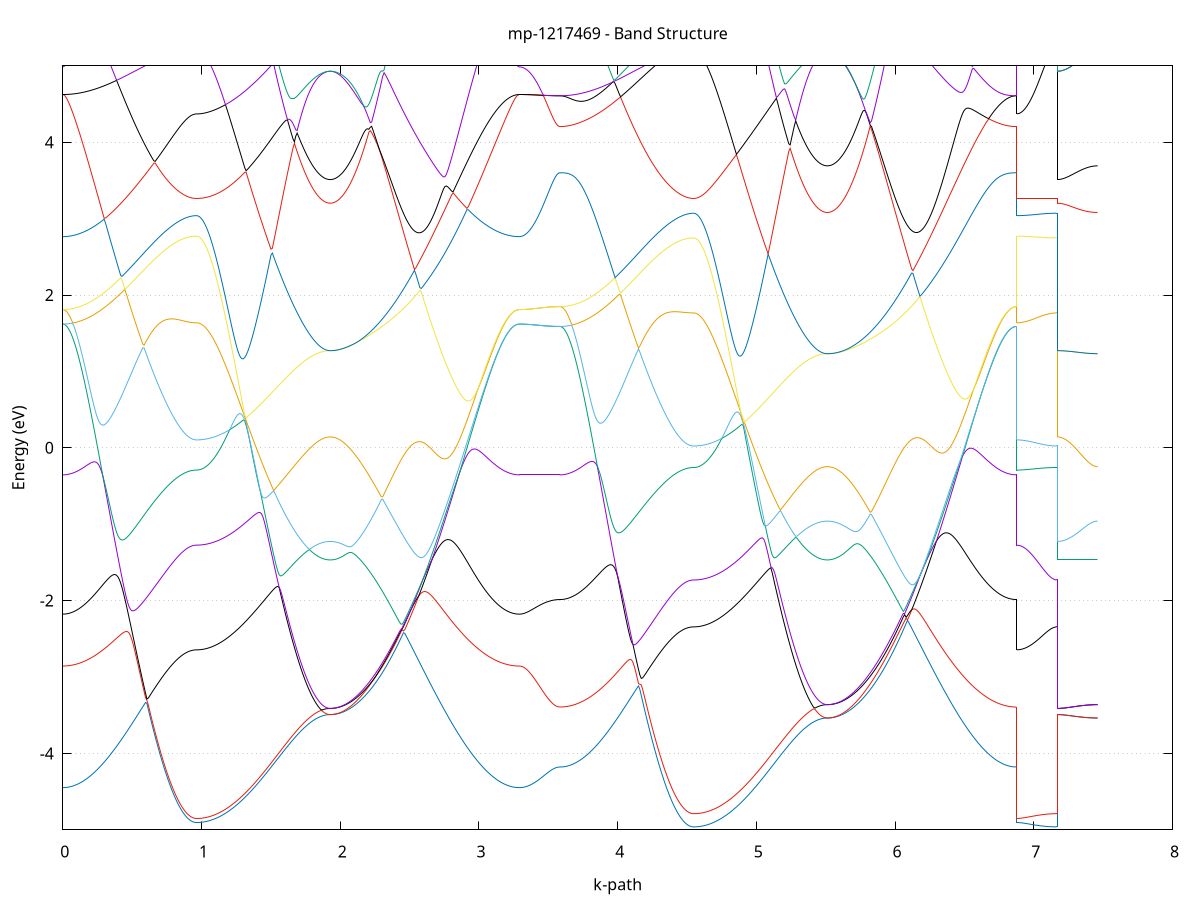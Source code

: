 set title 'mp-1217469 - Band Structure'
set xlabel 'k-path'
set ylabel 'Energy (eV)'
set grid y
set yrange [-5:5]
set terminal png size 800,600
set output 'mp-1217469_bands_gnuplot.png'
plot '-' using 1:2 with lines notitle, '-' using 1:2 with lines notitle, '-' using 1:2 with lines notitle, '-' using 1:2 with lines notitle, '-' using 1:2 with lines notitle, '-' using 1:2 with lines notitle, '-' using 1:2 with lines notitle, '-' using 1:2 with lines notitle, '-' using 1:2 with lines notitle, '-' using 1:2 with lines notitle, '-' using 1:2 with lines notitle, '-' using 1:2 with lines notitle, '-' using 1:2 with lines notitle, '-' using 1:2 with lines notitle, '-' using 1:2 with lines notitle, '-' using 1:2 with lines notitle, '-' using 1:2 with lines notitle, '-' using 1:2 with lines notitle, '-' using 1:2 with lines notitle, '-' using 1:2 with lines notitle, '-' using 1:2 with lines notitle, '-' using 1:2 with lines notitle, '-' using 1:2 with lines notitle, '-' using 1:2 with lines notitle, '-' using 1:2 with lines notitle, '-' using 1:2 with lines notitle, '-' using 1:2 with lines notitle, '-' using 1:2 with lines notitle, '-' using 1:2 with lines notitle, '-' using 1:2 with lines notitle, '-' using 1:2 with lines notitle, '-' using 1:2 with lines notitle, '-' using 1:2 with lines notitle, '-' using 1:2 with lines notitle, '-' using 1:2 with lines notitle, '-' using 1:2 with lines notitle, '-' using 1:2 with lines notitle, '-' using 1:2 with lines notitle, '-' using 1:2 with lines notitle, '-' using 1:2 with lines notitle, '-' using 1:2 with lines notitle, '-' using 1:2 with lines notitle, '-' using 1:2 with lines notitle, '-' using 1:2 with lines notitle, '-' using 1:2 with lines notitle, '-' using 1:2 with lines notitle, '-' using 1:2 with lines notitle, '-' using 1:2 with lines notitle, '-' using 1:2 with lines notitle, '-' using 1:2 with lines notitle, '-' using 1:2 with lines notitle, '-' using 1:2 with lines notitle, '-' using 1:2 with lines notitle, '-' using 1:2 with lines notitle, '-' using 1:2 with lines notitle, '-' using 1:2 with lines notitle, '-' using 1:2 with lines notitle, '-' using 1:2 with lines notitle, '-' using 1:2 with lines notitle, '-' using 1:2 with lines notitle, '-' using 1:2 with lines notitle, '-' using 1:2 with lines notitle, '-' using 1:2 with lines notitle, '-' using 1:2 with lines notitle
0.000000 -22.727931
0.009939 -22.727931
0.019877 -22.727831
0.029816 -22.727631
0.039755 -22.727431
0.049693 -22.727231
0.059632 -22.726931
0.069571 -22.726531
0.079509 -22.726131
0.089448 -22.725731
0.099387 -22.725231
0.109326 -22.724631
0.119264 -22.724031
0.129203 -22.723331
0.139142 -22.722631
0.149080 -22.721931
0.159019 -22.721031
0.168958 -22.720231
0.178896 -22.719331
0.188835 -22.718331
0.198774 -22.717331
0.208712 -22.716331
0.218651 -22.715231
0.228590 -22.714131
0.238528 -22.712931
0.248467 -22.711731
0.258406 -22.710531
0.268345 -22.709231
0.278283 -22.707931
0.288222 -22.706531
0.298161 -22.705131
0.308099 -22.703731
0.318038 -22.702331
0.327977 -22.700831
0.337915 -22.699331
0.347854 -22.697831
0.357793 -22.696231
0.367731 -22.694731
0.377670 -22.693131
0.387609 -22.691531
0.397547 -22.689831
0.407486 -22.688231
0.417425 -22.686531
0.427363 -22.684931
0.437302 -22.683231
0.447241 -22.681531
0.457180 -22.679831
0.467118 -22.680631
0.477057 -22.694431
0.486996 -22.708231
0.496934 -22.721931
0.506873 -22.735631
0.516812 -22.749231
0.526750 -22.762831
0.536689 -22.776231
0.546628 -22.789531
0.556566 -22.802731
0.566505 -22.815831
0.576444 -22.828731
0.586382 -22.841531
0.596321 -22.854131
0.606260 -22.866531
0.616199 -22.878731
0.626137 -22.890731
0.636076 -22.902431
0.646015 -22.914031
0.655953 -22.925331
0.665892 -22.936331
0.675831 -22.947131
0.685769 -22.957631
0.695708 -22.967831
0.705647 -22.977831
0.715585 -22.987431
0.725524 -22.996731
0.735463 -23.005731
0.745401 -23.014431
0.755340 -23.022831
0.765279 -23.030831
0.775217 -23.038531
0.785156 -23.045831
0.795095 -23.052731
0.805034 -23.059331
0.814972 -23.065531
0.824911 -23.071431
0.834850 -23.076931
0.844788 -23.081931
0.854727 -23.086631
0.864666 -23.090931
0.874604 -23.094831
0.884543 -23.098331
0.894482 -23.101431
0.904420 -23.104131
0.914359 -23.106331
0.924298 -23.108231
0.934236 -23.109731
0.944175 -23.110731
0.954114 -23.111331
0.964053 -23.111531
0.964053 -23.111531
0.973991 -23.111531
0.983930 -23.111431
0.993869 -23.111231
1.003807 -23.111031
1.013746 -23.110831
1.023685 -23.110431
1.033623 -23.110031
1.043562 -23.109631
1.053501 -23.109131
1.063439 -23.108531
1.073378 -23.107931
1.083317 -23.107231
1.093255 -23.106431
1.103194 -23.105631
1.113133 -23.104831
1.123071 -23.103931
1.133010 -23.102931
1.142949 -23.101931
1.152888 -23.100831
1.162826 -23.099731
1.172765 -23.098631
1.182704 -23.097331
1.192642 -23.096131
1.202581 -23.094831
1.212520 -23.093431
1.222458 -23.092031
1.232397 -23.090631
1.242336 -23.089131
1.252274 -23.087631
1.262213 -23.086131
1.272152 -23.084531
1.282090 -23.082931
1.292029 -23.081231
1.301968 -23.079531
1.311907 -23.077831
1.321845 -23.076131
1.331784 -23.074331
1.341723 -23.072531
1.351661 -23.070731
1.361600 -23.068931
1.371539 -23.067131
1.381477 -23.065231
1.391416 -23.063331
1.401355 -23.061431
1.411293 -23.059531
1.421232 -23.057631
1.431171 -23.055731
1.441109 -23.053831
1.451048 -23.051931
1.460987 -23.050031
1.470925 -23.048131
1.480864 -23.046231
1.490803 -23.044231
1.500742 -23.042431
1.510680 -23.040531
1.520619 -23.038631
1.530558 -23.036731
1.540496 -23.034931
1.550435 -23.033131
1.560374 -23.031331
1.570312 -23.029531
1.580251 -23.027731
1.590190 -23.026031
1.600128 -23.024331
1.610067 -23.022631
1.620006 -23.020931
1.629944 -23.019331
1.639883 -23.017731
1.649822 -23.016231
1.659761 -23.014731
1.669699 -23.013231
1.679638 -23.011831
1.689577 -23.010431
1.699515 -23.009131
1.709454 -23.007831
1.719393 -23.006531
1.729331 -23.005331
1.739270 -23.004231
1.749209 -23.003131
1.759147 -23.002131
1.769086 -23.001131
1.779025 -23.000131
1.788963 -22.999231
1.798902 -22.998431
1.808841 -22.997731
1.818779 -22.996931
1.828718 -22.996331
1.838657 -22.995731
1.848596 -22.995231
1.858534 -22.994731
1.868473 -22.994331
1.878412 -22.994031
1.888350 -22.993731
1.898289 -22.993531
1.908228 -22.993331
1.918166 -22.993231
1.928105 -22.993231
1.928105 -22.993231
1.938057 -22.993131
1.948008 -22.992931
1.957960 -22.992531
1.967912 -22.991931
1.977863 -22.991231
1.987815 -22.990431
1.997767 -22.989431
2.007718 -22.988231
2.017670 -22.986931
2.027622 -22.985431
2.037573 -22.983831
2.047525 -22.982131
2.057477 -22.980131
2.067428 -22.978131
2.077380 -22.975831
2.087331 -22.973531
2.097283 -22.970931
2.107235 -22.968231
2.117186 -22.965431
2.127138 -22.962431
2.137090 -22.959331
2.147041 -22.956031
2.156993 -22.952631
2.166945 -22.949031
2.176896 -22.945331
2.186848 -22.941531
2.196800 -22.937531
2.206751 -22.933331
2.216703 -22.929031
2.226655 -22.924631
2.236606 -22.920031
2.246558 -22.915331
2.256510 -22.910531
2.266461 -22.905531
2.276413 -22.900431
2.286364 -22.895131
2.296316 -22.889731
2.306268 -22.884231
2.316219 -22.878631
2.326171 -22.872831
2.336123 -22.866931
2.346074 -22.860931
2.356026 -22.854831
2.365978 -22.848531
2.375929 -22.842231
2.385881 -22.835731
2.395833 -22.829131
2.405784 -22.822431
2.415736 -22.815531
2.425688 -22.808631
2.435639 -22.801631
2.445591 -22.794531
2.455543 -22.787231
2.465494 -22.779931
2.475446 -22.772531
2.485397 -22.765031
2.495349 -22.757431
2.505301 -22.749731
2.515252 -22.742031
2.525204 -22.734131
2.535156 -22.726231
2.545107 -22.718231
2.555059 -22.710231
2.565011 -22.702131
2.574962 -22.693931
2.584914 -22.685731
2.594866 -22.677431
2.604817 -22.669131
2.614769 -22.660831
2.624721 -22.652431
2.634672 -22.643931
2.644624 -22.635531
2.654576 -22.635831
2.664527 -22.638131
2.674479 -22.640431
2.684430 -22.642731
2.694382 -22.645031
2.704334 -22.647331
2.714285 -22.649531
2.724237 -22.651831
2.734189 -22.654031
2.744140 -22.656331
2.754092 -22.658531
2.764044 -22.660731
2.773995 -22.662931
2.783947 -22.665131
2.793899 -22.667231
2.803850 -22.669331
2.813802 -22.671431
2.823754 -22.673531
2.833705 -22.675631
2.843657 -22.677631
2.853609 -22.679631
2.863560 -22.681631
2.873512 -22.683531
2.883464 -22.685531
2.893415 -22.687331
2.903367 -22.689231
2.913318 -22.691031
2.923270 -22.692831
2.933222 -22.694631
2.943173 -22.696331
2.953125 -22.698031
2.963077 -22.699631
2.973028 -22.701231
2.982980 -22.702831
2.992932 -22.704331
3.002883 -22.705831
3.012835 -22.707231
3.022787 -22.708631
3.032738 -22.710031
3.042690 -22.711331
3.052642 -22.712631
3.062593 -22.713831
3.072545 -22.715031
3.082497 -22.716131
3.092448 -22.717231
3.102400 -22.718231
3.112351 -22.719231
3.122303 -22.720131
3.132255 -22.721031
3.142206 -22.721831
3.152158 -22.722631
3.162110 -22.723331
3.172061 -22.724031
3.182013 -22.724631
3.191965 -22.725231
3.201916 -22.725731
3.211868 -22.726131
3.221820 -22.726531
3.231771 -22.726931
3.241723 -22.727231
3.251675 -22.727431
3.261626 -22.727631
3.271578 -22.727831
3.281530 -22.727931
3.291481 -22.727931
3.291481 -22.727931
3.301229 -22.727931
3.310976 -22.727931
3.320723 -22.727931
3.330471 -22.727931
3.340218 -22.727931
3.349965 -22.727931
3.359713 -22.727931
3.369460 -22.727931
3.379208 -22.727931
3.388955 -22.727931
3.398702 -22.727931
3.408450 -22.727931
3.418197 -22.727931
3.427945 -22.727931
3.437692 -22.727931
3.447439 -22.727931
3.457187 -22.727931
3.466934 -22.727931
3.476681 -22.727931
3.486429 -22.727931
3.496176 -22.727931
3.505924 -22.727931
3.515671 -22.727931
3.525418 -22.727931
3.535166 -22.727931
3.544913 -22.727931
3.554661 -22.727931
3.564408 -22.727931
3.574155 -22.727931
3.583903 -22.727931
3.583903 -22.727931
3.593841 -22.727931
3.603780 -22.727831
3.613719 -22.727631
3.623657 -22.727431
3.633596 -22.727231
3.643535 -22.726931
3.653474 -22.726531
3.663412 -22.726131
3.673351 -22.725731
3.683290 -22.725231
3.693228 -22.724631
3.703167 -22.724031
3.713106 -22.723331
3.723044 -22.722631
3.732983 -22.721931
3.742922 -22.721131
3.752860 -22.720231
3.762799 -22.719331
3.772738 -22.718331
3.782676 -22.717331
3.792615 -22.716331
3.802554 -22.715231
3.812492 -22.714131
3.822431 -22.712931
3.832370 -22.711731
3.842309 -22.710531
3.852247 -22.709231
3.862186 -22.707931
3.872125 -22.706531
3.882063 -22.705231
3.892002 -22.703731
3.901941 -22.702331
3.911879 -22.700831
3.921818 -22.699331
3.931757 -22.697831
3.941695 -22.696231
3.951634 -22.694731
3.961573 -22.693131
3.971511 -22.691531
3.981450 -22.689831
3.991389 -22.688231
4.001328 -22.686531
4.011266 -22.684931
4.021205 -22.683231
4.031144 -22.681531
4.041082 -22.679831
4.051021 -22.680631
4.060960 -22.694431
4.070898 -22.708231
4.080837 -22.721931
4.090776 -22.735631
4.100714 -22.749231
4.110653 -22.762831
4.120592 -22.776231
4.130530 -22.789531
4.140469 -22.802731
4.150408 -22.815831
4.160346 -22.828731
4.170285 -22.841531
4.180224 -22.854131
4.190163 -22.866531
4.200101 -22.878731
4.210040 -22.890731
4.219979 -22.902431
4.229917 -22.914031
4.239856 -22.925331
4.249795 -22.936331
4.259733 -22.947131
4.269672 -22.957631
4.279611 -22.967831
4.289549 -22.977831
4.299488 -22.987431
4.309427 -22.996731
4.319365 -23.005731
4.329304 -23.014431
4.339243 -23.022831
4.349182 -23.030831
4.359120 -23.038531
4.369059 -23.045831
4.378998 -23.052731
4.388936 -23.059331
4.398875 -23.065531
4.408814 -23.071431
4.418752 -23.076931
4.428691 -23.081931
4.438630 -23.086631
4.448568 -23.090931
4.458507 -23.094831
4.468446 -23.098331
4.478384 -23.101431
4.488323 -23.104131
4.498262 -23.106331
4.508200 -23.108231
4.518139 -23.109731
4.528078 -23.110731
4.538017 -23.111331
4.547955 -23.111531
4.547955 -23.111531
4.557894 -23.111531
4.567833 -23.111431
4.577771 -23.111231
4.587710 -23.111031
4.597649 -23.110831
4.607587 -23.110431
4.617526 -23.110031
4.627465 -23.109631
4.637403 -23.109131
4.647342 -23.108531
4.657281 -23.107931
4.667219 -23.107231
4.677158 -23.106431
4.687097 -23.105631
4.697036 -23.104831
4.706974 -23.103931
4.716913 -23.102931
4.726852 -23.101931
4.736790 -23.100831
4.746729 -23.099731
4.756668 -23.098631
4.766606 -23.097331
4.776545 -23.096131
4.786484 -23.094831
4.796422 -23.093431
4.806361 -23.092031
4.816300 -23.090631
4.826238 -23.089131
4.836177 -23.087631
4.846116 -23.086131
4.856054 -23.084531
4.865993 -23.082931
4.875932 -23.081231
4.885871 -23.079531
4.895809 -23.077831
4.905748 -23.076131
4.915687 -23.074331
4.925625 -23.072531
4.935564 -23.070731
4.945503 -23.068931
4.955441 -23.067131
4.965380 -23.065231
4.975319 -23.063331
4.985257 -23.061431
4.995196 -23.059531
5.005135 -23.057631
5.015073 -23.055731
5.025012 -23.053831
5.034951 -23.051931
5.044890 -23.050031
5.054828 -23.048131
5.064767 -23.046231
5.074706 -23.044231
5.084644 -23.042431
5.094583 -23.040531
5.104522 -23.038631
5.114460 -23.036731
5.124399 -23.034931
5.134338 -23.033131
5.144276 -23.031331
5.154215 -23.029531
5.164154 -23.027731
5.174092 -23.026031
5.184031 -23.024331
5.193970 -23.022631
5.203909 -23.020931
5.213847 -23.019331
5.223786 -23.017731
5.233725 -23.016231
5.243663 -23.014731
5.253602 -23.013231
5.263541 -23.011831
5.273479 -23.010431
5.283418 -23.009131
5.293357 -23.007831
5.303295 -23.006531
5.313234 -23.005331
5.323173 -23.004231
5.333111 -23.003131
5.343050 -23.002131
5.352989 -23.001131
5.362927 -23.000131
5.372866 -22.999231
5.382805 -22.998431
5.392744 -22.997731
5.402682 -22.996931
5.412621 -22.996331
5.422560 -22.995731
5.432498 -22.995231
5.442437 -22.994731
5.452376 -22.994331
5.462314 -22.994031
5.472253 -22.993731
5.482192 -22.993531
5.492130 -22.993331
5.502069 -22.993231
5.512008 -22.993231
5.512008 -22.993231
5.521959 -22.993131
5.531911 -22.992931
5.541863 -22.992531
5.551814 -22.991931
5.561766 -22.991231
5.571718 -22.990431
5.581669 -22.989431
5.591621 -22.988231
5.601573 -22.986931
5.611524 -22.985431
5.621476 -22.983831
5.631428 -22.982131
5.641379 -22.980131
5.651331 -22.978131
5.661283 -22.975831
5.671234 -22.973531
5.681186 -22.970931
5.691137 -22.968231
5.701089 -22.965431
5.711041 -22.962431
5.720992 -22.959331
5.730944 -22.956031
5.740896 -22.952631
5.750847 -22.949031
5.760799 -22.945331
5.770751 -22.941531
5.780702 -22.937531
5.790654 -22.933331
5.800606 -22.929031
5.810557 -22.924631
5.820509 -22.920031
5.830461 -22.915331
5.840412 -22.910531
5.850364 -22.905531
5.860316 -22.900431
5.870267 -22.895131
5.880219 -22.889731
5.890170 -22.884231
5.900122 -22.878631
5.910074 -22.872831
5.920025 -22.866931
5.929977 -22.860931
5.939929 -22.854831
5.949880 -22.848531
5.959832 -22.842231
5.969784 -22.835731
5.979735 -22.829131
5.989687 -22.822431
5.999639 -22.815531
6.009590 -22.808631
6.019542 -22.801631
6.029494 -22.794531
6.039445 -22.787231
6.049397 -22.779931
6.059349 -22.772531
6.069300 -22.765031
6.079252 -22.757431
6.089203 -22.749731
6.099155 -22.742031
6.109107 -22.734131
6.119058 -22.726231
6.129010 -22.718231
6.138962 -22.710231
6.148913 -22.702131
6.158865 -22.693931
6.168817 -22.685731
6.178768 -22.677431
6.188720 -22.669131
6.198672 -22.660831
6.208623 -22.652431
6.218575 -22.643931
6.228527 -22.635531
6.238478 -22.635831
6.248430 -22.638131
6.258382 -22.640431
6.268333 -22.642731
6.278285 -22.645031
6.288237 -22.647331
6.298188 -22.649531
6.308140 -22.651831
6.318091 -22.654031
6.328043 -22.656331
6.337995 -22.658531
6.347946 -22.660731
6.357898 -22.662931
6.367850 -22.665131
6.377801 -22.667231
6.387753 -22.669331
6.397705 -22.671431
6.407656 -22.673531
6.417608 -22.675631
6.427560 -22.677631
6.437511 -22.679631
6.447463 -22.681631
6.457415 -22.683531
6.467366 -22.685531
6.477318 -22.687331
6.487270 -22.689231
6.497221 -22.691031
6.507173 -22.692831
6.517124 -22.694631
6.527076 -22.696331
6.537028 -22.698031
6.546979 -22.699631
6.556931 -22.701231
6.566883 -22.702831
6.576834 -22.704331
6.586786 -22.705831
6.596738 -22.707231
6.606689 -22.708631
6.616641 -22.710031
6.626593 -22.711331
6.636544 -22.712631
6.646496 -22.713831
6.656448 -22.715031
6.666399 -22.716131
6.676351 -22.717231
6.686303 -22.718231
6.696254 -22.719231
6.706206 -22.720131
6.716157 -22.721031
6.726109 -22.721831
6.736061 -22.722631
6.746012 -22.723331
6.755964 -22.724031
6.765916 -22.724631
6.775867 -22.725231
6.785819 -22.725731
6.795771 -22.726131
6.805722 -22.726531
6.815674 -22.726931
6.825626 -22.727231
6.835577 -22.727431
6.845529 -22.727631
6.855481 -22.727831
6.865432 -22.727931
6.875384 -22.727931
6.875384 -23.111531
6.885131 -23.111531
6.894879 -23.111531
6.904626 -23.111531
6.914373 -23.111531
6.924121 -23.111531
6.933868 -23.111531
6.943616 -23.111531
6.953363 -23.111531
6.963110 -23.111531
6.972858 -23.111531
6.982605 -23.111531
6.992353 -23.111531
7.002100 -23.111531
7.011847 -23.111531
7.021595 -23.111531
7.031342 -23.111531
7.041089 -23.111531
7.050837 -23.111531
7.060584 -23.111531
7.070332 -23.111531
7.080079 -23.111531
7.089826 -23.111531
7.099574 -23.111531
7.109321 -23.111531
7.119069 -23.111531
7.128816 -23.111531
7.138563 -23.111531
7.148311 -23.111531
7.158058 -23.111531
7.167805 -23.111531
7.167805 -22.993231
7.177553 -22.993231
7.187300 -22.993231
7.197048 -22.993231
7.206795 -22.993231
7.216542 -22.993231
7.226290 -22.993231
7.236037 -22.993231
7.245785 -22.993231
7.255532 -22.993231
7.265279 -22.993231
7.275027 -22.993231
7.284774 -22.993231
7.294521 -22.993231
7.304269 -22.993231
7.314016 -22.993231
7.323764 -22.993231
7.333511 -22.993231
7.343258 -22.993231
7.353006 -22.993231
7.362753 -22.993231
7.372501 -22.993231
7.382248 -22.993231
7.391995 -22.993231
7.401743 -22.993231
7.411490 -22.993231
7.421237 -22.993231
7.430985 -22.993231
7.440732 -22.993231
7.450480 -22.993231
7.460227 -22.993231
e
0.000000 -22.258031
0.009939 -22.258231
0.019877 -22.259031
0.029816 -22.260231
0.039755 -22.261931
0.049693 -22.264031
0.059632 -22.266731
0.069571 -22.269831
0.079509 -22.273431
0.089448 -22.277531
0.099387 -22.282031
0.109326 -22.286931
0.119264 -22.292431
0.129203 -22.298231
0.139142 -22.304531
0.149080 -22.311231
0.159019 -22.318331
0.168958 -22.325931
0.178896 -22.333831
0.188835 -22.342131
0.198774 -22.350831
0.208712 -22.359931
0.218651 -22.369331
0.228590 -22.379031
0.238528 -22.389131
0.248467 -22.399531
0.258406 -22.410231
0.268345 -22.421231
0.278283 -22.432531
0.288222 -22.444031
0.298161 -22.455831
0.308099 -22.467931
0.318038 -22.480131
0.327977 -22.492631
0.337915 -22.505231
0.347854 -22.518131
0.357793 -22.531031
0.367731 -22.544231
0.377670 -22.557531
0.387609 -22.570931
0.397547 -22.584431
0.407486 -22.598031
0.417425 -22.611631
0.427363 -22.625431
0.437302 -22.639231
0.447241 -22.653031
0.457180 -22.666831
0.467118 -22.678131
0.477057 -22.676431
0.486996 -22.674731
0.496934 -22.673031
0.506873 -22.671331
0.516812 -22.669631
0.526750 -22.667931
0.536689 -22.666231
0.546628 -22.664531
0.556566 -22.662831
0.566505 -22.661231
0.576444 -22.659631
0.586382 -22.657931
0.596321 -22.656331
0.606260 -22.654731
0.616199 -22.653231
0.626137 -22.651631
0.636076 -22.650131
0.646015 -22.648631
0.655953 -22.647131
0.665892 -22.645731
0.675831 -22.644331
0.685769 -22.642931
0.695708 -22.641631
0.705647 -22.640331
0.715585 -22.639031
0.725524 -22.637831
0.735463 -22.636631
0.745401 -22.635531
0.755340 -22.634331
0.765279 -22.633331
0.775217 -22.632331
0.785156 -22.631331
0.795095 -22.630431
0.805034 -22.629531
0.814972 -22.628631
0.824911 -22.627931
0.834850 -22.627131
0.844788 -22.626531
0.854727 -22.625831
0.864666 -22.625231
0.874604 -22.624731
0.884543 -22.624331
0.894482 -22.623831
0.904420 -22.623531
0.914359 -22.623231
0.924298 -22.622931
0.934236 -22.622731
0.944175 -22.622631
0.954114 -22.622531
0.964053 -22.622531
0.964053 -22.622531
0.973991 -22.622431
0.983930 -22.622431
0.993869 -22.622231
1.003807 -22.622131
1.013746 -22.621831
1.023685 -22.621631
1.033623 -22.621231
1.043562 -22.620931
1.053501 -22.620531
1.063439 -22.620031
1.073378 -22.619531
1.083317 -22.618931
1.093255 -22.618331
1.103194 -22.617631
1.113133 -22.616931
1.123071 -22.616231
1.133010 -22.615431
1.142949 -22.614631
1.152888 -22.613731
1.162826 -22.612831
1.172765 -22.611831
1.182704 -22.610831
1.192642 -22.609831
1.202581 -22.608731
1.212520 -22.607631
1.222458 -22.606531
1.232397 -22.605331
1.242336 -22.604131
1.252274 -22.602931
1.262213 -22.601631
1.272152 -22.600331
1.282090 -22.599031
1.292029 -22.597631
1.301968 -22.596231
1.311907 -22.594831
1.321845 -22.593431
1.331784 -22.592031
1.341723 -22.590531
1.351661 -22.589031
1.361600 -22.587531
1.371539 -22.586031
1.381477 -22.584531
1.391416 -22.583031
1.401355 -22.581431
1.411293 -22.579931
1.421232 -22.578331
1.431171 -22.581431
1.441109 -22.594631
1.451048 -22.607731
1.460987 -22.620831
1.470925 -22.633931
1.480864 -22.646931
1.490803 -22.659831
1.500742 -22.672631
1.510680 -22.685331
1.520619 -22.697931
1.530558 -22.710431
1.540496 -22.722731
1.550435 -22.734931
1.560374 -22.746931
1.570312 -22.758831
1.580251 -22.770431
1.590190 -22.781931
1.600128 -22.793131
1.610067 -22.804131
1.620006 -22.814931
1.629944 -22.825531
1.639883 -22.835831
1.649822 -22.845831
1.659761 -22.855631
1.669699 -22.865131
1.679638 -22.874331
1.689577 -22.883331
1.699515 -22.891931
1.709454 -22.900231
1.719393 -22.908231
1.729331 -22.915931
1.739270 -22.923231
1.749209 -22.930231
1.759147 -22.936931
1.769086 -22.943231
1.779025 -22.949131
1.788963 -22.954731
1.798902 -22.960031
1.808841 -22.964831
1.818779 -22.969331
1.828718 -22.973431
1.838657 -22.977231
1.848596 -22.980531
1.858534 -22.983531
1.868473 -22.986031
1.878412 -22.988231
1.888350 -22.990031
1.898289 -22.991431
1.908228 -22.992431
1.918166 -22.993031
1.928105 -22.993231
1.928105 -22.993231
1.938057 -22.993131
1.948008 -22.992831
1.957960 -22.992431
1.967912 -22.991731
1.977863 -22.990931
1.987815 -22.989931
1.997767 -22.988731
2.007718 -22.987431
2.017670 -22.985931
2.027622 -22.984231
2.037573 -22.982331
2.047525 -22.980231
2.057477 -22.978031
2.067428 -22.975631
2.077380 -22.973031
2.087331 -22.970231
2.097283 -22.967331
2.107235 -22.964231
2.117186 -22.961031
2.127138 -22.957531
2.137090 -22.953931
2.147041 -22.950231
2.156993 -22.946331
2.166945 -22.942231
2.176896 -22.937931
2.186848 -22.933531
2.196800 -22.929031
2.206751 -22.924331
2.216703 -22.919431
2.226655 -22.914431
2.236606 -22.909331
2.246558 -22.904031
2.256510 -22.898531
2.266461 -22.893031
2.276413 -22.887331
2.286364 -22.881431
2.296316 -22.875431
2.306268 -22.869331
2.316219 -22.863131
2.326171 -22.856731
2.336123 -22.850331
2.346074 -22.843731
2.356026 -22.837031
2.365978 -22.830231
2.375929 -22.823231
2.385881 -22.816231
2.395833 -22.809131
2.405784 -22.801831
2.415736 -22.794531
2.425688 -22.787131
2.435639 -22.779631
2.445591 -22.772031
2.455543 -22.764431
2.465494 -22.756631
2.475446 -22.748831
2.485397 -22.740931
2.495349 -22.733031
2.505301 -22.725031
2.515252 -22.716931
2.525204 -22.708831
2.535156 -22.700631
2.545107 -22.692431
2.555059 -22.684131
2.565011 -22.675831
2.574962 -22.667531
2.584914 -22.659231
2.594866 -22.650831
2.604817 -22.642431
2.614769 -22.634031
2.624721 -22.628831
2.634672 -22.631131
2.644624 -22.633431
2.654576 -22.627031
2.664527 -22.618531
2.674479 -22.609931
2.684430 -22.601431
2.694382 -22.592931
2.704334 -22.584331
2.714285 -22.575831
2.724237 -22.567231
2.734189 -22.558731
2.744140 -22.550231
2.754092 -22.541731
2.764044 -22.533231
2.773995 -22.524831
2.783947 -22.516431
2.793899 -22.508131
2.803850 -22.499831
2.813802 -22.491531
2.823754 -22.483331
2.833705 -22.475231
2.843657 -22.467231
2.853609 -22.459231
2.863560 -22.451331
2.873512 -22.443531
2.883464 -22.435831
2.893415 -22.428131
2.903367 -22.420631
2.913318 -22.413231
2.923270 -22.405931
2.933222 -22.398831
2.943173 -22.391731
2.953125 -22.384831
2.963077 -22.378031
2.973028 -22.371431
2.982980 -22.364931
2.992932 -22.358531
3.002883 -22.352331
3.012835 -22.346331
3.022787 -22.340431
3.032738 -22.334731
3.042690 -22.329231
3.052642 -22.323831
3.062593 -22.318631
3.072545 -22.313731
3.082497 -22.308931
3.092448 -22.304331
3.102400 -22.299931
3.112351 -22.295731
3.122303 -22.291731
3.132255 -22.287931
3.142206 -22.284431
3.152158 -22.281031
3.162110 -22.277931
3.172061 -22.275031
3.182013 -22.272331
3.191965 -22.269831
3.201916 -22.267631
3.211868 -22.265631
3.221820 -22.263831
3.231771 -22.262331
3.241723 -22.261031
3.251675 -22.259931
3.261626 -22.259131
3.271578 -22.258531
3.281530 -22.258131
3.291481 -22.258031
3.291481 -22.258031
3.301229 -22.258031
3.310976 -22.258031
3.320723 -22.258031
3.330471 -22.258031
3.340218 -22.258031
3.349965 -22.258031
3.359713 -22.258031
3.369460 -22.258031
3.379208 -22.258031
3.388955 -22.258031
3.398702 -22.258031
3.408450 -22.258031
3.418197 -22.258031
3.427945 -22.258031
3.437692 -22.258031
3.447439 -22.258031
3.457187 -22.258031
3.466934 -22.258031
3.476681 -22.258031
3.486429 -22.258031
3.496176 -22.258031
3.505924 -22.258031
3.515671 -22.258031
3.525418 -22.258031
3.535166 -22.258031
3.544913 -22.258031
3.554661 -22.258031
3.564408 -22.258031
3.574155 -22.258031
3.583903 -22.258031
3.583903 -22.258031
3.593841 -22.258231
3.603780 -22.259031
3.613719 -22.260231
3.623657 -22.261931
3.633596 -22.264031
3.643535 -22.266731
3.653474 -22.269831
3.663412 -22.273431
3.673351 -22.277531
3.683290 -22.282031
3.693228 -22.286931
3.703167 -22.292431
3.713106 -22.298231
3.723044 -22.304531
3.732983 -22.311231
3.742922 -22.318331
3.752860 -22.325931
3.762799 -22.333831
3.772738 -22.342131
3.782676 -22.350831
3.792615 -22.359931
3.802554 -22.369331
3.812492 -22.379031
3.822431 -22.389131
3.832370 -22.399531
3.842309 -22.410231
3.852247 -22.421231
3.862186 -22.432531
3.872125 -22.444031
3.882063 -22.455831
3.892002 -22.467931
3.901941 -22.480131
3.911879 -22.492631
3.921818 -22.505231
3.931757 -22.518131
3.941695 -22.531031
3.951634 -22.544231
3.961573 -22.557531
3.971511 -22.570931
3.981450 -22.584431
3.991389 -22.598031
4.001328 -22.611631
4.011266 -22.625431
4.021205 -22.639231
4.031144 -22.653031
4.041082 -22.666831
4.051021 -22.678131
4.060960 -22.676431
4.070898 -22.674731
4.080837 -22.673031
4.090776 -22.671331
4.100714 -22.669631
4.110653 -22.667931
4.120592 -22.666231
4.130530 -22.664531
4.140469 -22.662831
4.150408 -22.661231
4.160346 -22.659631
4.170285 -22.657931
4.180224 -22.656331
4.190163 -22.654731
4.200101 -22.653231
4.210040 -22.651631
4.219979 -22.650131
4.229917 -22.648631
4.239856 -22.647131
4.249795 -22.645731
4.259733 -22.644331
4.269672 -22.642931
4.279611 -22.641631
4.289549 -22.640331
4.299488 -22.639031
4.309427 -22.637831
4.319365 -22.636631
4.329304 -22.635531
4.339243 -22.634331
4.349182 -22.633331
4.359120 -22.632331
4.369059 -22.631331
4.378998 -22.630431
4.388936 -22.629531
4.398875 -22.628631
4.408814 -22.627931
4.418752 -22.627131
4.428691 -22.626531
4.438630 -22.625831
4.448568 -22.625231
4.458507 -22.624731
4.468446 -22.624331
4.478384 -22.623831
4.488323 -22.623531
4.498262 -22.623231
4.508200 -22.622931
4.518139 -22.622731
4.528078 -22.622631
4.538017 -22.622531
4.547955 -22.622531
4.547955 -22.622531
4.557894 -22.622431
4.567833 -22.622431
4.577771 -22.622231
4.587710 -22.622131
4.597649 -22.621831
4.607587 -22.621631
4.617526 -22.621231
4.627465 -22.620931
4.637403 -22.620531
4.647342 -22.620031
4.657281 -22.619531
4.667219 -22.618931
4.677158 -22.618331
4.687097 -22.617631
4.697036 -22.616931
4.706974 -22.616231
4.716913 -22.615431
4.726852 -22.614631
4.736790 -22.613731
4.746729 -22.612831
4.756668 -22.611831
4.766606 -22.610831
4.776545 -22.609831
4.786484 -22.608731
4.796422 -22.607631
4.806361 -22.606531
4.816300 -22.605331
4.826238 -22.604131
4.836177 -22.602931
4.846116 -22.601631
4.856054 -22.600331
4.865993 -22.599031
4.875932 -22.597631
4.885871 -22.596231
4.895809 -22.594831
4.905748 -22.593431
4.915687 -22.592031
4.925625 -22.590531
4.935564 -22.589031
4.945503 -22.587531
4.955441 -22.586031
4.965380 -22.584531
4.975319 -22.583031
4.985257 -22.581431
4.995196 -22.579931
5.005135 -22.578331
5.015073 -22.581431
5.025012 -22.594631
5.034951 -22.607731
5.044890 -22.620831
5.054828 -22.633931
5.064767 -22.646931
5.074706 -22.659831
5.084644 -22.672631
5.094583 -22.685331
5.104522 -22.697931
5.114460 -22.710431
5.124399 -22.722731
5.134338 -22.734931
5.144276 -22.746931
5.154215 -22.758831
5.164154 -22.770431
5.174092 -22.781931
5.184031 -22.793131
5.193970 -22.804131
5.203909 -22.814931
5.213847 -22.825531
5.223786 -22.835831
5.233725 -22.845831
5.243663 -22.855631
5.253602 -22.865131
5.263541 -22.874331
5.273479 -22.883331
5.283418 -22.891931
5.293357 -22.900231
5.303295 -22.908231
5.313234 -22.915931
5.323173 -22.923231
5.333111 -22.930231
5.343050 -22.936931
5.352989 -22.943231
5.362927 -22.949131
5.372866 -22.954731
5.382805 -22.960031
5.392744 -22.964831
5.402682 -22.969331
5.412621 -22.973431
5.422560 -22.977231
5.432498 -22.980531
5.442437 -22.983531
5.452376 -22.986031
5.462314 -22.988231
5.472253 -22.990031
5.482192 -22.991431
5.492130 -22.992431
5.502069 -22.993031
5.512008 -22.993231
5.512008 -22.993231
5.521959 -22.993131
5.531911 -22.992831
5.541863 -22.992431
5.551814 -22.991731
5.561766 -22.990931
5.571718 -22.989931
5.581669 -22.988731
5.591621 -22.987431
5.601573 -22.985931
5.611524 -22.984231
5.621476 -22.982331
5.631428 -22.980231
5.641379 -22.978031
5.651331 -22.975631
5.661283 -22.973031
5.671234 -22.970231
5.681186 -22.967331
5.691137 -22.964231
5.701089 -22.961031
5.711041 -22.957531
5.720992 -22.953931
5.730944 -22.950231
5.740896 -22.946331
5.750847 -22.942231
5.760799 -22.937931
5.770751 -22.933531
5.780702 -22.929031
5.790654 -22.924331
5.800606 -22.919431
5.810557 -22.914431
5.820509 -22.909331
5.830461 -22.904031
5.840412 -22.898531
5.850364 -22.893031
5.860316 -22.887331
5.870267 -22.881431
5.880219 -22.875431
5.890170 -22.869331
5.900122 -22.863131
5.910074 -22.856731
5.920025 -22.850331
5.929977 -22.843731
5.939929 -22.837031
5.949880 -22.830231
5.959832 -22.823231
5.969784 -22.816231
5.979735 -22.809131
5.989687 -22.801831
5.999639 -22.794531
6.009590 -22.787131
6.019542 -22.779631
6.029494 -22.772031
6.039445 -22.764431
6.049397 -22.756631
6.059349 -22.748831
6.069300 -22.740931
6.079252 -22.733031
6.089203 -22.725031
6.099155 -22.716931
6.109107 -22.708831
6.119058 -22.700631
6.129010 -22.692431
6.138962 -22.684131
6.148913 -22.675831
6.158865 -22.667531
6.168817 -22.659231
6.178768 -22.650831
6.188720 -22.642431
6.198672 -22.634031
6.208623 -22.628831
6.218575 -22.631131
6.228527 -22.633431
6.238478 -22.627031
6.248430 -22.618531
6.258382 -22.609931
6.268333 -22.601431
6.278285 -22.592931
6.288237 -22.584331
6.298188 -22.575831
6.308140 -22.567231
6.318091 -22.558731
6.328043 -22.550231
6.337995 -22.541731
6.347946 -22.533231
6.357898 -22.524831
6.367850 -22.516431
6.377801 -22.508131
6.387753 -22.499831
6.397705 -22.491531
6.407656 -22.483331
6.417608 -22.475231
6.427560 -22.467231
6.437511 -22.459231
6.447463 -22.451331
6.457415 -22.443531
6.467366 -22.435831
6.477318 -22.428131
6.487270 -22.420631
6.497221 -22.413231
6.507173 -22.405931
6.517124 -22.398831
6.527076 -22.391731
6.537028 -22.384831
6.546979 -22.378031
6.556931 -22.371431
6.566883 -22.364931
6.576834 -22.358531
6.586786 -22.352331
6.596738 -22.346331
6.606689 -22.340431
6.616641 -22.334731
6.626593 -22.329231
6.636544 -22.323831
6.646496 -22.318631
6.656448 -22.313731
6.666399 -22.308931
6.676351 -22.304331
6.686303 -22.299931
6.696254 -22.295731
6.706206 -22.291731
6.716157 -22.287931
6.726109 -22.284431
6.736061 -22.281031
6.746012 -22.277931
6.755964 -22.275031
6.765916 -22.272331
6.775867 -22.269831
6.785819 -22.267631
6.795771 -22.265631
6.805722 -22.263831
6.815674 -22.262331
6.825626 -22.261031
6.835577 -22.259931
6.845529 -22.259131
6.855481 -22.258531
6.865432 -22.258131
6.875384 -22.258031
6.875384 -22.622531
6.885131 -22.622531
6.894879 -22.622531
6.904626 -22.622531
6.914373 -22.622531
6.924121 -22.622531
6.933868 -22.622531
6.943616 -22.622531
6.953363 -22.622531
6.963110 -22.622531
6.972858 -22.622531
6.982605 -22.622531
6.992353 -22.622531
7.002100 -22.622531
7.011847 -22.622531
7.021595 -22.622531
7.031342 -22.622531
7.041089 -22.622531
7.050837 -22.622531
7.060584 -22.622531
7.070332 -22.622531
7.080079 -22.622531
7.089826 -22.622531
7.099574 -22.622531
7.109321 -22.622531
7.119069 -22.622531
7.128816 -22.622531
7.138563 -22.622531
7.148311 -22.622531
7.158058 -22.622531
7.167805 -22.622531
7.167805 -22.993231
7.177553 -22.993231
7.187300 -22.993231
7.197048 -22.993231
7.206795 -22.993231
7.216542 -22.993231
7.226290 -22.993231
7.236037 -22.993231
7.245785 -22.993231
7.255532 -22.993231
7.265279 -22.993231
7.275027 -22.993231
7.284774 -22.993231
7.294521 -22.993231
7.304269 -22.993231
7.314016 -22.993231
7.323764 -22.993231
7.333511 -22.993231
7.343258 -22.993231
7.353006 -22.993231
7.362753 -22.993231
7.372501 -22.993231
7.382248 -22.993231
7.391995 -22.993231
7.401743 -22.993231
7.411490 -22.993231
7.421237 -22.993231
7.430985 -22.993231
7.440732 -22.993231
7.450480 -22.993231
7.460227 -22.993231
e
0.000000 -22.258031
0.009939 -22.258031
0.019877 -22.257931
0.029816 -22.257831
0.039755 -22.257731
0.049693 -22.257531
0.059632 -22.257331
0.069571 -22.257031
0.079509 -22.256731
0.089448 -22.256431
0.099387 -22.256031
0.109326 -22.255631
0.119264 -22.255131
0.129203 -22.254631
0.139142 -22.254131
0.149080 -22.253531
0.159019 -22.252931
0.168958 -22.252331
0.178896 -22.251631
0.188835 -22.250931
0.198774 -22.250231
0.208712 -22.249431
0.218651 -22.248631
0.228590 -22.247831
0.238528 -22.246931
0.248467 -22.246031
0.258406 -22.245131
0.268345 -22.244131
0.278283 -22.243131
0.288222 -22.242131
0.298161 -22.241131
0.308099 -22.240131
0.318038 -22.239031
0.327977 -22.237931
0.337915 -22.236831
0.347854 -22.235731
0.357793 -22.234531
0.367731 -22.233431
0.377670 -22.232231
0.387609 -22.231031
0.397547 -22.229831
0.407486 -22.228631
0.417425 -22.227331
0.427363 -22.226131
0.437302 -22.224931
0.447241 -22.223631
0.457180 -22.222431
0.467118 -22.221131
0.477057 -22.219831
0.486996 -22.218631
0.496934 -22.217331
0.506873 -22.216131
0.516812 -22.214831
0.526750 -22.213531
0.536689 -22.212331
0.546628 -22.211131
0.556566 -22.209831
0.566505 -22.208631
0.576444 -22.207431
0.586382 -22.206231
0.596321 -22.205031
0.606260 -22.203831
0.616199 -22.202731
0.626137 -22.201531
0.636076 -22.200431
0.646015 -22.199331
0.655953 -22.198231
0.665892 -22.197231
0.675831 -22.196131
0.685769 -22.195131
0.695708 -22.194131
0.705647 -22.193231
0.715585 -22.192231
0.725524 -22.191331
0.735463 -22.190431
0.745401 -22.189631
0.755340 -22.188831
0.765279 -22.188031
0.775217 -22.187231
0.785156 -22.186531
0.795095 -22.185831
0.805034 -22.185231
0.814972 -22.184631
0.824911 -22.184031
0.834850 -22.183531
0.844788 -22.183031
0.854727 -22.182531
0.864666 -22.182131
0.874604 -22.181731
0.884543 -22.181331
0.894482 -22.181031
0.904420 -22.180831
0.914359 -22.180531
0.924298 -22.180331
0.934236 -22.180231
0.944175 -22.180131
0.954114 -22.180031
0.964053 -22.180031
0.964053 -22.180031
0.973991 -22.180231
0.983930 -22.180931
0.993869 -22.182131
1.003807 -22.183731
1.013746 -22.185731
1.023685 -22.188331
1.033623 -22.191231
1.043562 -22.194631
1.053501 -22.198531
1.063439 -22.202731
1.073378 -22.207431
1.083317 -22.212631
1.093255 -22.218131
1.103194 -22.224131
1.113133 -22.230431
1.123071 -22.237231
1.133010 -22.244331
1.142949 -22.251831
1.152888 -22.259731
1.162826 -22.268031
1.172765 -22.276631
1.182704 -22.285531
1.192642 -22.294731
1.202581 -22.304331
1.212520 -22.314231
1.222458 -22.324331
1.232397 -22.334831
1.242336 -22.345531
1.252274 -22.356431
1.262213 -22.367631
1.272152 -22.379031
1.282090 -22.390731
1.292029 -22.402531
1.301968 -22.414531
1.311907 -22.426731
1.321845 -22.439131
1.331784 -22.451631
1.341723 -22.464231
1.351661 -22.477031
1.361600 -22.489831
1.371539 -22.502831
1.381477 -22.515831
1.391416 -22.528831
1.401355 -22.542031
1.411293 -22.555131
1.421232 -22.568331
1.431171 -22.576831
1.441109 -22.575231
1.451048 -22.573631
1.460987 -22.572131
1.470925 -22.570531
1.480864 -22.569031
1.490803 -22.567431
1.500742 -22.565931
1.510680 -22.564331
1.520619 -22.562831
1.530558 -22.561331
1.540496 -22.559831
1.550435 -22.558331
1.560374 -22.556831
1.570312 -22.555331
1.580251 -22.553931
1.590190 -22.552531
1.600128 -22.551131
1.610067 -22.549731
1.620006 -22.548431
1.629944 -22.547131
1.639883 -22.545831
1.649822 -22.544531
1.659761 -22.543331
1.669699 -22.542131
1.679638 -22.540931
1.689577 -22.539831
1.699515 -22.538731
1.709454 -22.537731
1.719393 -22.536631
1.729331 -22.535731
1.739270 -22.534731
1.749209 -22.533831
1.759147 -22.533031
1.769086 -22.532231
1.779025 -22.531431
1.788963 -22.530731
1.798902 -22.530031
1.808841 -22.529431
1.818779 -22.528831
1.828718 -22.528331
1.838657 -22.527831
1.848596 -22.527431
1.858534 -22.527031
1.868473 -22.526731
1.878412 -22.526431
1.888350 -22.526231
1.898289 -22.526031
1.908228 -22.525931
1.918166 -22.525831
1.928105 -22.525831
1.928105 -22.525831
1.938057 -22.525831
1.948008 -22.525931
1.957960 -22.526031
1.967912 -22.526231
1.977863 -22.526431
1.987815 -22.526731
1.997767 -22.527031
2.007718 -22.527431
2.017670 -22.527831
2.027622 -22.528331
2.037573 -22.528931
2.047525 -22.529531
2.057477 -22.530131
2.067428 -22.530831
2.077380 -22.531531
2.087331 -22.532331
2.097283 -22.533131
2.107235 -22.534031
2.117186 -22.534931
2.127138 -22.535931
2.137090 -22.536931
2.147041 -22.538031
2.156993 -22.539131
2.166945 -22.540331
2.176896 -22.541531
2.186848 -22.542731
2.196800 -22.544031
2.206751 -22.545331
2.216703 -22.546731
2.226655 -22.548131
2.236606 -22.549631
2.246558 -22.551131
2.256510 -22.552631
2.266461 -22.554231
2.276413 -22.555831
2.286364 -22.557531
2.296316 -22.559231
2.306268 -22.560931
2.316219 -22.562631
2.326171 -22.564431
2.336123 -22.566231
2.346074 -22.568131
2.356026 -22.570031
2.365978 -22.571931
2.375929 -22.573831
2.385881 -22.575831
2.395833 -22.577831
2.405784 -22.579831
2.415736 -22.581931
2.425688 -22.584031
2.435639 -22.586131
2.445591 -22.588231
2.455543 -22.590331
2.465494 -22.592531
2.475446 -22.594731
2.485397 -22.596931
2.495349 -22.599131
2.505301 -22.601331
2.515252 -22.603631
2.525204 -22.605831
2.535156 -22.608131
2.545107 -22.610431
2.555059 -22.612631
2.565011 -22.614931
2.574962 -22.617231
2.584914 -22.619531
2.594866 -22.621931
2.604817 -22.624231
2.614769 -22.626531
2.624721 -22.625631
2.634672 -22.617131
2.644624 -22.608731
2.654576 -22.600331
2.664527 -22.591831
2.674479 -22.583431
2.684430 -22.575031
2.694382 -22.566731
2.704334 -22.558331
2.714285 -22.550031
2.724237 -22.541731
2.734189 -22.533431
2.744140 -22.525231
2.754092 -22.517131
2.764044 -22.509031
2.773995 -22.500931
2.783947 -22.492931
2.793899 -22.485031
2.803850 -22.477231
2.813802 -22.469431
2.823754 -22.461731
2.833705 -22.454131
2.843657 -22.446531
2.853609 -22.439131
2.863560 -22.431731
2.873512 -22.424531
2.883464 -22.417431
2.893415 -22.410331
2.903367 -22.403431
2.913318 -22.396631
2.923270 -22.389931
2.933222 -22.383431
2.943173 -22.377031
2.953125 -22.370731
2.963077 -22.364531
2.973028 -22.358531
2.982980 -22.352631
2.992932 -22.346931
3.002883 -22.341431
3.012835 -22.335931
3.022787 -22.330731
3.032738 -22.325631
3.042690 -22.320731
3.052642 -22.315931
3.062593 -22.311331
3.072545 -22.306931
3.082497 -22.302631
3.092448 -22.298631
3.102400 -22.294731
3.112351 -22.291031
3.122303 -22.287531
3.132255 -22.284231
3.142206 -22.281031
3.152158 -22.278131
3.162110 -22.275431
3.172061 -22.272831
3.182013 -22.270431
3.191965 -22.268331
3.201916 -22.266331
3.211868 -22.264631
3.221820 -22.263131
3.231771 -22.261731
3.241723 -22.260631
3.251675 -22.259631
3.261626 -22.258931
3.271578 -22.258431
3.281530 -22.258131
3.291481 -22.258031
3.291481 -22.258031
3.301229 -22.258031
3.310976 -22.258031
3.320723 -22.258031
3.330471 -22.258031
3.340218 -22.258031
3.349965 -22.258031
3.359713 -22.258031
3.369460 -22.258031
3.379208 -22.258031
3.388955 -22.258031
3.398702 -22.258031
3.408450 -22.258031
3.418197 -22.258031
3.427945 -22.258031
3.437692 -22.258031
3.447439 -22.258031
3.457187 -22.258031
3.466934 -22.258031
3.476681 -22.258031
3.486429 -22.258031
3.496176 -22.258031
3.505924 -22.258031
3.515671 -22.258031
3.525418 -22.258031
3.535166 -22.258031
3.544913 -22.258031
3.554661 -22.258031
3.564408 -22.258031
3.574155 -22.258031
3.583903 -22.258031
3.583903 -22.258031
3.593841 -22.258031
3.603780 -22.257931
3.613719 -22.257831
3.623657 -22.257731
3.633596 -22.257531
3.643535 -22.257331
3.653474 -22.257031
3.663412 -22.256731
3.673351 -22.256431
3.683290 -22.256031
3.693228 -22.255631
3.703167 -22.255131
3.713106 -22.254631
3.723044 -22.254131
3.732983 -22.253531
3.742922 -22.252931
3.752860 -22.252331
3.762799 -22.251631
3.772738 -22.250931
3.782676 -22.250231
3.792615 -22.249431
3.802554 -22.248631
3.812492 -22.247831
3.822431 -22.246931
3.832370 -22.246031
3.842309 -22.245131
3.852247 -22.244131
3.862186 -22.243131
3.872125 -22.242131
3.882063 -22.241131
3.892002 -22.240131
3.901941 -22.239031
3.911879 -22.237931
3.921818 -22.236831
3.931757 -22.235731
3.941695 -22.234531
3.951634 -22.233431
3.961573 -22.232231
3.971511 -22.231031
3.981450 -22.229831
3.991389 -22.228631
4.001328 -22.227331
4.011266 -22.226131
4.021205 -22.224931
4.031144 -22.223631
4.041082 -22.222431
4.051021 -22.221131
4.060960 -22.219831
4.070898 -22.218631
4.080837 -22.217331
4.090776 -22.216131
4.100714 -22.214831
4.110653 -22.213531
4.120592 -22.212331
4.130530 -22.211131
4.140469 -22.209831
4.150408 -22.208631
4.160346 -22.207431
4.170285 -22.206231
4.180224 -22.205031
4.190163 -22.203831
4.200101 -22.202731
4.210040 -22.201531
4.219979 -22.200431
4.229917 -22.199331
4.239856 -22.198231
4.249795 -22.197231
4.259733 -22.196131
4.269672 -22.195131
4.279611 -22.194131
4.289549 -22.193231
4.299488 -22.192231
4.309427 -22.191331
4.319365 -22.190431
4.329304 -22.189631
4.339243 -22.188831
4.349182 -22.188031
4.359120 -22.187231
4.369059 -22.186531
4.378998 -22.185831
4.388936 -22.185231
4.398875 -22.184631
4.408814 -22.184031
4.418752 -22.183531
4.428691 -22.183031
4.438630 -22.182531
4.448568 -22.182131
4.458507 -22.181731
4.468446 -22.181331
4.478384 -22.181031
4.488323 -22.180831
4.498262 -22.180531
4.508200 -22.180331
4.518139 -22.180231
4.528078 -22.180131
4.538017 -22.180031
4.547955 -22.180031
4.547955 -22.180031
4.557894 -22.180231
4.567833 -22.180931
4.577771 -22.182131
4.587710 -22.183731
4.597649 -22.185731
4.607587 -22.188331
4.617526 -22.191231
4.627465 -22.194631
4.637403 -22.198531
4.647342 -22.202731
4.657281 -22.207431
4.667219 -22.212631
4.677158 -22.218131
4.687097 -22.224131
4.697036 -22.230431
4.706974 -22.237231
4.716913 -22.244331
4.726852 -22.251831
4.736790 -22.259731
4.746729 -22.268031
4.756668 -22.276631
4.766606 -22.285531
4.776545 -22.294731
4.786484 -22.304331
4.796422 -22.314231
4.806361 -22.324331
4.816300 -22.334831
4.826238 -22.345531
4.836177 -22.356431
4.846116 -22.367631
4.856054 -22.379031
4.865993 -22.390731
4.875932 -22.402531
4.885871 -22.414531
4.895809 -22.426731
4.905748 -22.439131
4.915687 -22.451631
4.925625 -22.464231
4.935564 -22.477031
4.945503 -22.489831
4.955441 -22.502831
4.965380 -22.515831
4.975319 -22.528831
4.985257 -22.542031
4.995196 -22.555131
5.005135 -22.568331
5.015073 -22.576831
5.025012 -22.575231
5.034951 -22.573631
5.044890 -22.572131
5.054828 -22.570531
5.064767 -22.569031
5.074706 -22.567431
5.084644 -22.565931
5.094583 -22.564331
5.104522 -22.562831
5.114460 -22.561331
5.124399 -22.559831
5.134338 -22.558331
5.144276 -22.556831
5.154215 -22.555331
5.164154 -22.553931
5.174092 -22.552531
5.184031 -22.551131
5.193970 -22.549731
5.203909 -22.548431
5.213847 -22.547131
5.223786 -22.545831
5.233725 -22.544531
5.243663 -22.543331
5.253602 -22.542131
5.263541 -22.540931
5.273479 -22.539831
5.283418 -22.538731
5.293357 -22.537731
5.303295 -22.536631
5.313234 -22.535731
5.323173 -22.534731
5.333111 -22.533831
5.343050 -22.533031
5.352989 -22.532231
5.362927 -22.531431
5.372866 -22.530731
5.382805 -22.530031
5.392744 -22.529431
5.402682 -22.528831
5.412621 -22.528331
5.422560 -22.527831
5.432498 -22.527431
5.442437 -22.527031
5.452376 -22.526731
5.462314 -22.526431
5.472253 -22.526231
5.482192 -22.526031
5.492130 -22.525931
5.502069 -22.525831
5.512008 -22.525831
5.512008 -22.525831
5.521959 -22.525831
5.531911 -22.525931
5.541863 -22.526031
5.551814 -22.526231
5.561766 -22.526431
5.571718 -22.526731
5.581669 -22.527031
5.591621 -22.527431
5.601573 -22.527831
5.611524 -22.528331
5.621476 -22.528931
5.631428 -22.529431
5.641379 -22.530131
5.651331 -22.530831
5.661283 -22.531531
5.671234 -22.532331
5.681186 -22.533131
5.691137 -22.534031
5.701089 -22.534931
5.711041 -22.535931
5.720992 -22.536931
5.730944 -22.538031
5.740896 -22.539131
5.750847 -22.540331
5.760799 -22.541531
5.770751 -22.542731
5.780702 -22.544031
5.790654 -22.545331
5.800606 -22.546731
5.810557 -22.548131
5.820509 -22.549631
5.830461 -22.551131
5.840412 -22.552631
5.850364 -22.554231
5.860316 -22.555831
5.870267 -22.557531
5.880219 -22.559231
5.890170 -22.560931
5.900122 -22.562631
5.910074 -22.564431
5.920025 -22.566231
5.929977 -22.568131
5.939929 -22.570031
5.949880 -22.571931
5.959832 -22.573831
5.969784 -22.575831
5.979735 -22.577831
5.989687 -22.579831
5.999639 -22.581931
6.009590 -22.584031
6.019542 -22.586131
6.029494 -22.588231
6.039445 -22.590331
6.049397 -22.592531
6.059349 -22.594731
6.069300 -22.596931
6.079252 -22.599131
6.089203 -22.601331
6.099155 -22.603631
6.109107 -22.605831
6.119058 -22.608131
6.129010 -22.610431
6.138962 -22.612631
6.148913 -22.614931
6.158865 -22.617231
6.168817 -22.619531
6.178768 -22.621931
6.188720 -22.624231
6.198672 -22.626531
6.208623 -22.625631
6.218575 -22.617131
6.228527 -22.608731
6.238478 -22.600331
6.248430 -22.591831
6.258382 -22.583431
6.268333 -22.575031
6.278285 -22.566731
6.288237 -22.558331
6.298188 -22.550031
6.308140 -22.541731
6.318091 -22.533431
6.328043 -22.525231
6.337995 -22.517131
6.347946 -22.509031
6.357898 -22.500931
6.367850 -22.492931
6.377801 -22.485031
6.387753 -22.477231
6.397705 -22.469431
6.407656 -22.461731
6.417608 -22.454131
6.427560 -22.446531
6.437511 -22.439131
6.447463 -22.431731
6.457415 -22.424531
6.467366 -22.417431
6.477318 -22.410331
6.487270 -22.403431
6.497221 -22.396631
6.507173 -22.389931
6.517124 -22.383431
6.527076 -22.377031
6.537028 -22.370731
6.546979 -22.364531
6.556931 -22.358531
6.566883 -22.352631
6.576834 -22.346931
6.586786 -22.341431
6.596738 -22.335931
6.606689 -22.330731
6.616641 -22.325631
6.626593 -22.320731
6.636544 -22.315931
6.646496 -22.311331
6.656448 -22.306931
6.666399 -22.302631
6.676351 -22.298631
6.686303 -22.294731
6.696254 -22.291031
6.706206 -22.287531
6.716157 -22.284231
6.726109 -22.281031
6.736061 -22.278131
6.746012 -22.275431
6.755964 -22.272831
6.765916 -22.270431
6.775867 -22.268331
6.785819 -22.266331
6.795771 -22.264631
6.805722 -22.263131
6.815674 -22.261731
6.825626 -22.260631
6.835577 -22.259631
6.845529 -22.258931
6.855481 -22.258431
6.865432 -22.258131
6.875384 -22.258031
6.875384 -22.180031
6.885131 -22.180031
6.894879 -22.180031
6.904626 -22.180031
6.914373 -22.180031
6.924121 -22.180031
6.933868 -22.180031
6.943616 -22.180031
6.953363 -22.180031
6.963110 -22.180031
6.972858 -22.180031
6.982605 -22.180031
6.992353 -22.180031
7.002100 -22.180031
7.011847 -22.180031
7.021595 -22.180031
7.031342 -22.180031
7.041089 -22.180031
7.050837 -22.180031
7.060584 -22.180031
7.070332 -22.180031
7.080079 -22.180031
7.089826 -22.180031
7.099574 -22.180031
7.109321 -22.180031
7.119069 -22.180031
7.128816 -22.180031
7.138563 -22.180031
7.148311 -22.180031
7.158058 -22.180031
7.167805 -22.180031
7.167805 -22.525831
7.177553 -22.525831
7.187300 -22.525831
7.197048 -22.525831
7.206795 -22.525831
7.216542 -22.525831
7.226290 -22.525831
7.236037 -22.525831
7.245785 -22.525831
7.255532 -22.525831
7.265279 -22.525831
7.275027 -22.525831
7.284774 -22.525831
7.294521 -22.525831
7.304269 -22.525831
7.314016 -22.525831
7.323764 -22.525831
7.333511 -22.525831
7.343258 -22.525831
7.353006 -22.525831
7.362753 -22.525831
7.372501 -22.525831
7.382248 -22.525831
7.391995 -22.525831
7.401743 -22.525831
7.411490 -22.525831
7.421237 -22.525831
7.430985 -22.525831
7.440732 -22.525831
7.450480 -22.525831
7.460227 -22.525831
e
0.000000 -12.360731
0.009939 -12.360431
0.019877 -12.359631
0.029816 -12.358131
0.039755 -12.356031
0.049693 -12.353431
0.059632 -12.350131
0.069571 -12.346331
0.079509 -12.341931
0.089448 -12.336931
0.099387 -12.331331
0.109326 -12.325131
0.119264 -12.318431
0.129203 -12.311131
0.139142 -12.303231
0.149080 -12.294731
0.159019 -12.285731
0.168958 -12.276131
0.178896 -12.265931
0.188835 -12.255231
0.198774 -12.243931
0.208712 -12.232131
0.218651 -12.219731
0.228590 -12.206831
0.238528 -12.193431
0.248467 -12.179431
0.258406 -12.164931
0.268345 -12.149831
0.278283 -12.134331
0.288222 -12.118231
0.298161 -12.101731
0.308099 -12.084631
0.318038 -12.067131
0.327977 -12.049031
0.337915 -12.030531
0.347854 -12.011631
0.357793 -11.992231
0.367731 -11.972331
0.377670 -11.952031
0.387609 -11.931331
0.397547 -11.910231
0.407486 -11.888631
0.417425 -11.866731
0.427363 -11.844431
0.437302 -11.821731
0.447241 -11.798731
0.457180 -11.775431
0.467118 -11.751731
0.477057 -11.727831
0.486996 -11.703531
0.496934 -11.679031
0.506873 -11.654231
0.516812 -11.629231
0.526750 -11.604031
0.536689 -11.578631
0.546628 -11.553131
0.556566 -11.527431
0.566505 -11.501631
0.576444 -11.475731
0.586382 -11.449731
0.596321 -11.423731
0.606260 -11.397631
0.616199 -11.371631
0.626137 -11.345731
0.636076 -11.319831
0.646015 -11.294131
0.655953 -11.268531
0.665892 -11.243131
0.675831 -11.217931
0.685769 -11.193031
0.695708 -11.168331
0.705647 -11.144131
0.715585 -11.120231
0.725524 -11.096731
0.735463 -11.073731
0.745401 -11.051331
0.755340 -11.029431
0.765279 -11.008131
0.775217 -10.987431
0.785156 -10.967531
0.795095 -10.948331
0.805034 -10.929931
0.814972 -10.912331
0.824911 -10.895631
0.834850 -10.879931
0.844788 -10.865131
0.854727 -10.851331
0.864666 -10.838631
0.874604 -10.827031
0.884543 -10.816531
0.894482 -10.807131
0.904420 -10.799031
0.914359 -10.792031
0.924298 -10.786331
0.934236 -10.781831
0.944175 -10.778631
0.954114 -10.776731
0.964053 -10.776131
0.964053 -10.776131
0.973991 -10.775831
0.983930 -10.774931
0.993869 -10.773431
1.003807 -10.771331
1.013746 -10.768631
1.023685 -10.765431
1.033623 -10.761531
1.043562 -10.757031
1.053501 -10.752031
1.063439 -10.746431
1.073378 -10.740231
1.083317 -10.733431
1.093255 -10.726031
1.103194 -10.718031
1.113133 -10.709531
1.123071 -10.700431
1.133010 -10.690731
1.142949 -10.680531
1.152888 -10.669731
1.162826 -10.658331
1.172765 -10.646431
1.182704 -10.633931
1.192642 -10.620831
1.202581 -10.607331
1.212520 -10.593131
1.222458 -10.578531
1.232397 -10.563331
1.242336 -10.547631
1.252274 -10.531431
1.262213 -10.514631
1.272152 -10.497431
1.282090 -10.479631
1.292029 -10.461431
1.301968 -10.442731
1.311907 -10.423531
1.321845 -10.403931
1.331784 -10.383831
1.341723 -10.363231
1.351661 -10.342231
1.361600 -10.320831
1.371539 -10.299031
1.381477 -10.276831
1.391416 -10.254131
1.401355 -10.231131
1.411293 -10.207831
1.421232 -10.184131
1.431171 -10.160131
1.441109 -10.135731
1.451048 -10.111131
1.460987 -10.086131
1.470925 -10.060931
1.480864 -10.035531
1.490803 -10.009831
1.500742 -9.984031
1.510680 -9.957931
1.520619 -9.931731
1.530558 -9.905431
1.540496 -9.878931
1.550435 -9.852431
1.560374 -9.825831
1.570312 -9.799231
1.580251 -9.772631
1.590190 -9.746131
1.600128 -9.719631
1.610067 -9.693231
1.620006 -9.667031
1.629944 -9.640931
1.639883 -9.615131
1.649822 -9.589531
1.659761 -9.564231
1.669699 -9.539231
1.679638 -9.514731
1.689577 -9.490531
1.699515 -9.466831
1.709454 -9.443731
1.719393 -9.421131
1.729331 -9.399131
1.739270 -9.377831
1.749209 -9.357231
1.759147 -9.337331
1.769086 -9.318331
1.779025 -9.300131
1.788963 -9.282831
1.798902 -9.266531
1.808841 -9.251231
1.818779 -9.236931
1.828718 -9.223731
1.838657 -9.211631
1.848596 -9.200731
1.858534 -9.191031
1.868473 -9.182531
1.878412 -9.175331
1.888350 -9.169331
1.898289 -9.164731
1.908228 -9.161331
1.918166 -9.159331
1.928105 -9.158631
1.928105 -9.158631
1.938057 -9.159331
1.948008 -9.161331
1.957960 -9.164731
1.967912 -9.169431
1.977863 -9.175431
1.987815 -9.182731
1.997767 -9.191331
2.007718 -9.201231
2.017670 -9.212331
2.027622 -9.224731
2.037573 -9.238331
2.047525 -9.253231
2.057477 -9.269231
2.067428 -9.286331
2.077380 -9.304631
2.087331 -9.324031
2.097283 -9.344431
2.107235 -9.365931
2.117186 -9.388331
2.127138 -9.411831
2.137090 -9.436131
2.147041 -9.461431
2.156993 -9.487531
2.166945 -9.514531
2.176896 -9.542231
2.186848 -9.570731
2.196800 -9.600031
2.206751 -9.629931
2.216703 -9.660531
2.226655 -9.691731
2.236606 -9.723531
2.246558 -9.755931
2.256510 -9.788731
2.266461 -9.822131
2.276413 -9.855931
2.286364 -9.890131
2.296316 -9.924831
2.306268 -9.959831
2.316219 -9.995131
2.326171 -10.030731
2.336123 -10.066631
2.346074 -10.102831
2.356026 -10.139131
2.365978 -10.175731
2.375929 -10.212431
2.385881 -10.249231
2.395833 -10.286231
2.405784 -10.323331
2.415736 -10.360431
2.425688 -10.397631
2.435639 -10.434831
2.445591 -10.472031
2.455543 -10.509131
2.465494 -10.546331
2.475446 -10.583331
2.485397 -10.620331
2.495349 -10.657231
2.505301 -10.694031
2.515252 -10.730631
2.525204 -10.767131
2.535156 -10.803531
2.545107 -10.839631
2.555059 -10.875631
2.565011 -10.911331
2.574962 -10.946831
2.584914 -10.982131
2.594866 -11.017131
2.604817 -11.051831
2.614769 -11.086331
2.624721 -11.120531
2.634672 -11.154331
2.644624 -11.187931
2.654576 -11.221131
2.664527 -11.254031
2.674479 -11.286631
2.684430 -11.318731
2.694382 -11.350631
2.704334 -11.382031
2.714285 -11.413131
2.724237 -11.443731
2.734189 -11.474031
2.744140 -11.503831
2.754092 -11.533331
2.764044 -11.562331
2.773995 -11.590931
2.783947 -11.619031
2.793899 -11.646731
2.803850 -11.673931
2.813802 -11.700731
2.823754 -11.727031
2.833705 -11.752831
2.843657 -11.778231
2.853609 -11.803031
2.863560 -11.827431
2.873512 -11.851331
2.883464 -11.874731
2.893415 -11.897531
2.903367 -11.919931
2.913318 -11.941831
2.923270 -11.963131
2.933222 -11.983931
2.943173 -12.004231
2.953125 -12.024031
2.963077 -12.043231
2.973028 -12.061931
2.982980 -12.080031
2.992932 -12.097631
3.002883 -12.114731
3.012835 -12.131231
3.022787 -12.147131
3.032738 -12.162531
3.042690 -12.177331
3.052642 -12.191631
3.062593 -12.205331
3.072545 -12.218431
3.082497 -12.231031
3.092448 -12.243031
3.102400 -12.254431
3.112351 -12.265331
3.122303 -12.275531
3.132255 -12.285231
3.142206 -12.294431
3.152158 -12.302931
3.162110 -12.310831
3.172061 -12.318231
3.182013 -12.325031
3.191965 -12.331231
3.201916 -12.336831
3.211868 -12.341831
3.221820 -12.346231
3.231771 -12.350131
3.241723 -12.353331
3.251675 -12.356031
3.261626 -12.358131
3.271578 -12.359631
3.281530 -12.360431
3.291481 -12.360731
3.291481 -12.360731
3.301229 -12.360731
3.310976 -12.360431
3.320723 -12.360031
3.330471 -12.359331
3.340218 -12.358631
3.349965 -12.357631
3.359713 -12.356531
3.369460 -12.355331
3.379208 -12.353831
3.388955 -12.352331
3.398702 -12.350631
3.408450 -12.348831
3.418197 -12.346831
3.427945 -12.344831
3.437692 -12.342631
3.447439 -12.340431
3.457187 -12.338131
3.466934 -12.335831
3.476681 -12.333531
3.486429 -12.331131
3.496176 -12.328831
3.505924 -12.326631
3.515671 -12.324531
3.525418 -12.322531
3.535166 -12.320731
3.544913 -12.319131
3.554661 -12.317831
3.564408 -12.316931
3.574155 -12.316331
3.583903 -12.316131
3.583903 -12.316131
3.593841 -12.315831
3.603780 -12.314931
3.613719 -12.313431
3.623657 -12.311431
3.633596 -12.308731
3.643535 -12.305531
3.653474 -12.301731
3.663412 -12.297331
3.673351 -12.292331
3.683290 -12.286731
3.693228 -12.280531
3.703167 -12.273831
3.713106 -12.266531
3.723044 -12.258631
3.732983 -12.250231
3.742922 -12.241231
3.752860 -12.231631
3.762799 -12.221431
3.772738 -12.210731
3.782676 -12.199531
3.792615 -12.187731
3.802554 -12.175331
3.812492 -12.162431
3.822431 -12.149031
3.832370 -12.135031
3.842309 -12.120631
3.852247 -12.105531
3.862186 -12.090031
3.872125 -12.074031
3.882063 -12.057531
3.892002 -12.040431
3.901941 -12.022931
3.911879 -12.004931
3.921818 -11.986531
3.931757 -11.967631
3.941695 -11.948231
3.951634 -11.928431
3.961573 -11.908131
3.971511 -11.887431
3.981450 -11.866431
3.991389 -11.844931
4.001328 -11.823031
4.011266 -11.800831
4.021205 -11.778231
4.031144 -11.755231
4.041082 -11.731931
4.051021 -11.708331
4.060960 -11.684431
4.070898 -11.660231
4.080837 -11.635831
4.090776 -11.611131
4.100714 -11.586131
4.110653 -11.561031
4.120592 -11.535731
4.130530 -11.510231
4.140469 -11.484631
4.150408 -11.458831
4.160346 -11.433031
4.170285 -11.407131
4.180224 -11.381131
4.190163 -11.355231
4.200101 -11.329331
4.210040 -11.303431
4.219979 -11.277631
4.229917 -11.252031
4.239856 -11.226531
4.249795 -11.201131
4.259733 -11.176031
4.269672 -11.151231
4.279611 -11.126731
4.289549 -11.102531
4.299488 -11.078731
4.309427 -11.055331
4.319365 -11.032431
4.329304 -11.010131
4.339243 -10.988231
4.349182 -10.967031
4.359120 -10.946531
4.369059 -10.926631
4.378998 -10.907531
4.388936 -10.889231
4.398875 -10.871731
4.408814 -10.855131
4.418752 -10.839431
4.428691 -10.824731
4.438630 -10.811031
4.448568 -10.798331
4.458507 -10.786831
4.468446 -10.776331
4.478384 -10.767031
4.488323 -10.758931
4.498262 -10.752031
4.508200 -10.746331
4.518139 -10.741831
4.528078 -10.738631
4.538017 -10.736731
4.547955 -10.736131
4.547955 -10.736131
4.557894 -10.735831
4.567833 -10.734931
4.577771 -10.733431
4.587710 -10.731331
4.597649 -10.728731
4.607587 -10.725431
4.617526 -10.721531
4.627465 -10.717131
4.637403 -10.712131
4.647342 -10.706531
4.657281 -10.700331
4.667219 -10.693531
4.677158 -10.686131
4.687097 -10.678231
4.697036 -10.669631
4.706974 -10.660531
4.716913 -10.650931
4.726852 -10.640631
4.736790 -10.629831
4.746729 -10.618531
4.756668 -10.606531
4.766606 -10.594131
4.776545 -10.581131
4.786484 -10.567531
4.796422 -10.553431
4.806361 -10.538731
4.816300 -10.523631
4.826238 -10.507931
4.836177 -10.491731
4.846116 -10.475031
4.856054 -10.457731
4.865993 -10.440031
4.875932 -10.421831
4.885871 -10.403131
4.895809 -10.384031
4.905748 -10.364331
4.915687 -10.344331
4.925625 -10.323731
4.935564 -10.302831
4.945503 -10.281431
4.955441 -10.259631
4.965380 -10.237431
4.975319 -10.214831
4.985257 -10.191931
4.995196 -10.168631
5.005135 -10.144931
5.015073 -10.120931
5.025012 -10.096631
5.034951 -10.072031
5.044890 -10.047131
5.054828 -10.021931
5.064767 -9.996531
5.074706 -9.970931
5.084644 -9.945131
5.094583 -9.919131
5.104522 -9.892931
5.114460 -9.866731
5.124399 -9.840331
5.134338 -9.813831
5.144276 -9.787331
5.154215 -9.760731
5.164154 -9.734231
5.174092 -9.707731
5.184031 -9.681231
5.193970 -9.654931
5.203909 -9.628731
5.213847 -9.602731
5.223786 -9.576931
5.233725 -9.551431
5.243663 -9.526131
5.253602 -9.501231
5.263541 -9.476731
5.273479 -9.452631
5.283418 -9.429031
5.293357 -9.405931
5.303295 -9.383431
5.313234 -9.361431
5.323173 -9.340231
5.333111 -9.319631
5.343050 -9.299831
5.352989 -9.280831
5.362927 -9.262731
5.372866 -9.245531
5.382805 -9.229231
5.392744 -9.213931
5.402682 -9.199731
5.412621 -9.186531
5.422560 -9.174531
5.432498 -9.163631
5.442437 -9.153931
5.452376 -9.145431
5.462314 -9.138231
5.472253 -9.132331
5.482192 -9.127731
5.492130 -9.124331
5.502069 -9.122331
5.512008 -9.121731
5.512008 -9.121731
5.521959 -9.122331
5.531911 -9.124431
5.541863 -9.127731
5.551814 -9.132431
5.561766 -9.138331
5.571718 -9.145631
5.581669 -9.154231
5.591621 -9.164131
5.601573 -9.175231
5.611524 -9.187531
5.621476 -9.201131
5.631428 -9.215931
5.641379 -9.231931
5.651331 -9.249031
5.661283 -9.267231
5.671234 -9.286531
5.681186 -9.306931
5.691137 -9.328331
5.701089 -9.350731
5.711041 -9.374031
5.720992 -9.398331
5.730944 -9.423531
5.740896 -9.449531
5.750847 -9.476431
5.760799 -9.504131
5.770751 -9.532531
5.780702 -9.561731
5.790654 -9.591531
5.800606 -9.622031
5.810557 -9.653131
5.820509 -9.684931
5.830461 -9.717131
5.840412 -9.749931
5.850364 -9.783231
5.860316 -9.816931
5.870267 -9.851031
5.880219 -9.885531
5.890170 -9.920431
5.900122 -9.955731
5.910074 -9.991231
5.920025 -10.027031
5.929977 -10.063031
5.939929 -10.099331
5.949880 -10.135831
5.959832 -10.172431
5.969784 -10.209131
5.979735 -10.246031
5.989687 -10.283031
5.999639 -10.320031
6.009590 -10.357131
6.019542 -10.394231
6.029494 -10.431331
6.039445 -10.468331
6.049397 -10.505431
6.059349 -10.542431
6.069300 -10.579331
6.079252 -10.616131
6.089203 -10.652831
6.099155 -10.689331
6.109107 -10.725731
6.119058 -10.762031
6.129010 -10.798031
6.138962 -10.833931
6.148913 -10.869531
6.158865 -10.905031
6.168817 -10.940131
6.178768 -10.975131
6.188720 -11.009731
6.198672 -11.044131
6.208623 -11.078231
6.218575 -11.112031
6.228527 -11.145531
6.238478 -11.178731
6.248430 -11.211531
6.258382 -11.243931
6.268333 -11.276131
6.278285 -11.307831
6.288237 -11.339231
6.298188 -11.370231
6.308140 -11.400831
6.318091 -11.431031
6.328043 -11.460831
6.337995 -11.490131
6.347946 -11.519131
6.357898 -11.547631
6.367850 -11.575731
6.377801 -11.603331
6.387753 -11.630531
6.397705 -11.657231
6.407656 -11.683531
6.417608 -11.709231
6.427560 -11.734531
6.437511 -11.759431
6.447463 -11.783731
6.457415 -11.807531
6.467366 -11.830931
6.477318 -11.853731
6.487270 -11.876031
6.497221 -11.897831
6.507173 -11.919131
6.517124 -11.939931
6.527076 -11.960231
6.537028 -11.979931
6.546979 -11.999131
6.556931 -12.017731
6.566883 -12.035831
6.576834 -12.053431
6.586786 -12.070431
6.596738 -12.086931
6.606689 -12.102831
6.616641 -12.118231
6.626593 -12.133031
6.636544 -12.147231
6.646496 -12.160931
6.656448 -12.174031
6.666399 -12.186631
6.676351 -12.198531
6.686303 -12.209931
6.696254 -12.220831
6.706206 -12.231031
6.716157 -12.240731
6.726109 -12.249831
6.736061 -12.258331
6.746012 -12.266331
6.755964 -12.273631
6.765916 -12.280431
6.775867 -12.286631
6.785819 -12.292231
6.795771 -12.297231
6.805722 -12.301631
6.815674 -12.305431
6.825626 -12.308731
6.835577 -12.311331
6.845529 -12.313431
6.855481 -12.314931
6.865432 -12.315831
6.875384 -12.316131
6.875384 -10.776131
6.885131 -10.776031
6.894879 -10.775731
6.904626 -10.775331
6.914373 -10.774831
6.924121 -10.774031
6.933868 -10.773231
6.943616 -10.772131
6.953363 -10.771031
6.963110 -10.769731
6.972858 -10.768231
6.982605 -10.766731
6.992353 -10.765031
7.002100 -10.763231
7.011847 -10.761431
7.021595 -10.759431
7.031342 -10.757431
7.041089 -10.755331
7.050837 -10.753231
7.060584 -10.751231
7.070332 -10.749131
7.080079 -10.747031
7.089826 -10.745131
7.099574 -10.743231
7.109321 -10.741531
7.119069 -10.740031
7.128816 -10.738631
7.138563 -10.737531
7.148311 -10.736731
7.158058 -10.736331
7.167805 -10.736131
7.167805 -9.158631
7.177553 -9.158631
7.187300 -9.158331
7.197048 -9.157931
7.206795 -9.157431
7.216542 -9.156731
7.226290 -9.155931
7.236037 -9.154931
7.245785 -9.153831
7.255532 -9.152531
7.265279 -9.151131
7.275027 -9.149731
7.284774 -9.148131
7.294521 -9.146431
7.304269 -9.144631
7.314016 -9.142831
7.323764 -9.140931
7.333511 -9.139031
7.343258 -9.137031
7.353006 -9.135131
7.362753 -9.133231
7.372501 -9.131431
7.382248 -9.129631
7.391995 -9.127931
7.401743 -9.126431
7.411490 -9.125031
7.421237 -9.123931
7.430985 -9.122931
7.440732 -9.122231
7.450480 -9.121831
7.460227 -9.121731
e
0.000000 -12.192231
0.009939 -12.191931
0.019877 -12.191031
0.029816 -12.189631
0.039755 -12.187631
0.049693 -12.184931
0.059632 -12.181731
0.069571 -12.177931
0.079509 -12.173631
0.089448 -12.168631
0.099387 -12.163131
0.109326 -12.157031
0.119264 -12.150431
0.129203 -12.143231
0.139142 -12.135431
0.149080 -12.127031
0.159019 -12.118131
0.168958 -12.108631
0.178896 -12.098531
0.188835 -12.087931
0.198774 -12.076831
0.208712 -12.065131
0.218651 -12.052831
0.228590 -12.040031
0.238528 -12.026731
0.248467 -12.012931
0.258406 -11.998531
0.268345 -11.983631
0.278283 -11.968231
0.288222 -11.952331
0.298161 -11.935931
0.308099 -11.919031
0.318038 -11.901631
0.327977 -11.883731
0.337915 -11.865431
0.347854 -11.846631
0.357793 -11.827331
0.367731 -11.807631
0.377670 -11.787531
0.387609 -11.766931
0.397547 -11.745931
0.407486 -11.724531
0.417425 -11.702731
0.427363 -11.680531
0.437302 -11.658031
0.447241 -11.635131
0.457180 -11.611931
0.467118 -11.588431
0.477057 -11.564531
0.486996 -11.540331
0.496934 -11.515931
0.506873 -11.491231
0.516812 -11.466331
0.526750 -11.441231
0.536689 -11.415831
0.546628 -11.390331
0.556566 -11.364731
0.566505 -11.338931
0.576444 -11.313031
0.586382 -11.287031
0.596321 -11.261031
0.606260 -11.235031
0.616199 -11.208931
0.626137 -11.182931
0.636076 -11.157031
0.646015 -11.131231
0.655953 -11.105531
0.665892 -11.080031
0.675831 -11.054831
0.685769 -11.029731
0.695708 -11.005031
0.705647 -10.980631
0.715585 -10.956631
0.725524 -10.933031
0.735463 -10.909831
0.745401 -10.887231
0.755340 -10.865131
0.765279 -10.843731
0.775217 -10.822831
0.785156 -10.802731
0.795095 -10.783331
0.805034 -10.764831
0.814972 -10.747031
0.824911 -10.730131
0.834850 -10.714231
0.844788 -10.699331
0.854727 -10.685331
0.864666 -10.672431
0.874604 -10.660731
0.884543 -10.650031
0.894482 -10.640531
0.904420 -10.632331
0.914359 -10.625231
0.924298 -10.619431
0.934236 -10.614931
0.944175 -10.611631
0.954114 -10.609731
0.964053 -10.609031
0.964053 -10.609031
0.973991 -10.608731
0.983930 -10.607831
0.993869 -10.606431
1.003807 -10.604331
1.013746 -10.601631
1.023685 -10.598431
1.033623 -10.594631
1.043562 -10.590131
1.053501 -10.585131
1.063439 -10.579531
1.073378 -10.573431
1.083317 -10.566631
1.093255 -10.559331
1.103194 -10.551431
1.113133 -10.542931
1.123071 -10.533831
1.133010 -10.524231
1.142949 -10.514031
1.152888 -10.503331
1.162826 -10.491931
1.172765 -10.480131
1.182704 -10.467631
1.192642 -10.454731
1.202581 -10.441131
1.212520 -10.427131
1.222458 -10.412531
1.232397 -10.397431
1.242336 -10.381731
1.252274 -10.365531
1.262213 -10.348831
1.272152 -10.331731
1.282090 -10.314031
1.292029 -10.295831
1.301968 -10.277131
1.311907 -10.258031
1.321845 -10.238331
1.331784 -10.218331
1.341723 -10.197731
1.351661 -10.176831
1.361600 -10.155431
1.371539 -10.133631
1.381477 -10.111331
1.391416 -10.088731
1.401355 -10.065731
1.411293 -10.042331
1.421232 -10.018631
1.431171 -9.994531
1.441109 -9.970131
1.451048 -9.945431
1.460987 -9.920431
1.470925 -9.895231
1.480864 -9.869631
1.490803 -9.843931
1.500742 -9.817931
1.510680 -9.791731
1.520619 -9.765331
1.530558 -9.738931
1.540496 -9.712231
1.550435 -9.685531
1.560374 -9.658831
1.570312 -9.631931
1.580251 -9.605131
1.590190 -9.578331
1.600128 -9.551631
1.610067 -9.524931
1.620006 -9.498431
1.629944 -9.472131
1.639883 -9.445931
1.649822 -9.420031
1.659761 -9.394431
1.669699 -9.369131
1.679638 -9.344131
1.689577 -9.319631
1.699515 -9.295631
1.709454 -9.272031
1.719393 -9.249131
1.729331 -9.226731
1.739270 -9.205031
1.749209 -9.184031
1.759147 -9.163731
1.769086 -9.144331
1.779025 -9.125831
1.788963 -9.108131
1.798902 -9.091431
1.808841 -9.075831
1.818779 -9.061131
1.828718 -9.047631
1.838657 -9.035331
1.848596 -9.024131
1.858534 -9.014131
1.868473 -9.005431
1.878412 -8.998031
1.888350 -8.991931
1.898289 -8.987131
1.908228 -8.983731
1.918166 -8.981731
1.928105 -8.981031
1.928105 -8.981031
1.938057 -8.981731
1.948008 -8.983731
1.957960 -8.987231
1.967912 -8.992031
1.977863 -8.998131
1.987815 -9.005631
1.997767 -9.014431
2.007718 -9.024631
2.017670 -9.036031
2.027622 -9.048731
2.037573 -9.062731
2.047525 -9.077931
2.057477 -9.094231
2.067428 -9.111831
2.077380 -9.130531
2.087331 -9.150331
2.097283 -9.171231
2.107235 -9.193131
2.117186 -9.216031
2.127138 -9.239931
2.137090 -9.264831
2.147041 -9.290531
2.156993 -9.317131
2.166945 -9.344631
2.176896 -9.372831
2.186848 -9.401831
2.196800 -9.431631
2.206751 -9.462031
2.216703 -9.493031
2.226655 -9.524731
2.236606 -9.557031
2.246558 -9.589731
2.256510 -9.623131
2.266461 -9.656831
2.276413 -9.691131
2.286364 -9.725731
2.296316 -9.760731
2.306268 -9.796131
2.316219 -9.831831
2.326171 -9.867731
2.336123 -9.904031
2.346074 -9.940431
2.356026 -9.977131
2.365978 -10.013931
2.375929 -10.050931
2.385881 -10.088031
2.395833 -10.125231
2.405784 -10.162531
2.415736 -10.199831
2.425688 -10.237131
2.435639 -10.274531
2.445591 -10.311931
2.455543 -10.349231
2.465494 -10.386431
2.475446 -10.423631
2.485397 -10.460731
2.495349 -10.497731
2.505301 -10.534531
2.515252 -10.571231
2.525204 -10.607831
2.535156 -10.644131
2.545107 -10.680331
2.555059 -10.716231
2.565011 -10.752031
2.574962 -10.787531
2.584914 -10.822731
2.594866 -10.857731
2.604817 -10.892431
2.614769 -10.926831
2.624721 -10.960931
2.634672 -10.994731
2.644624 -11.028131
2.654576 -11.061331
2.664527 -11.094131
2.674479 -11.126531
2.684430 -11.158631
2.694382 -11.190331
2.704334 -11.221631
2.714285 -11.252531
2.724237 -11.283031
2.734189 -11.313131
2.744140 -11.342831
2.754092 -11.372131
2.764044 -11.400931
2.773995 -11.429331
2.783947 -11.457331
2.793899 -11.484831
2.803850 -11.511931
2.813802 -11.538431
2.823754 -11.564631
2.833705 -11.590231
2.843657 -11.615431
2.853609 -11.640131
2.863560 -11.664231
2.873512 -11.687931
2.883464 -11.711131
2.893415 -11.733831
2.903367 -11.756031
2.913318 -11.777731
2.923270 -11.798831
2.933222 -11.819431
2.943173 -11.839531
2.953125 -11.859131
2.963077 -11.878131
2.973028 -11.896631
2.982980 -11.914631
2.992932 -11.932031
3.002883 -11.948931
3.012835 -11.965231
3.022787 -11.981031
3.032738 -11.996231
3.042690 -12.010931
3.052642 -12.025031
3.062593 -12.038631
3.072545 -12.051631
3.082497 -12.064031
3.092448 -12.075931
3.102400 -12.087231
3.112351 -12.097931
3.122303 -12.108031
3.132255 -12.117631
3.142206 -12.126631
3.152158 -12.135131
3.162110 -12.142931
3.172061 -12.150231
3.182013 -12.156931
3.191965 -12.163031
3.201916 -12.168631
3.211868 -12.173531
3.221820 -12.177931
3.231771 -12.181731
3.241723 -12.184931
3.251675 -12.187531
3.261626 -12.189631
3.271578 -12.191031
3.281530 -12.191931
3.291481 -12.192231
3.291481 -12.192231
3.301229 -12.192331
3.310976 -12.192631
3.320723 -12.193131
3.330471 -12.193831
3.340218 -12.194631
3.349965 -12.195731
3.359713 -12.196931
3.369460 -12.198331
3.379208 -12.199831
3.388955 -12.201531
3.398702 -12.203431
3.408450 -12.205431
3.418197 -12.207531
3.427945 -12.209731
3.437692 -12.212031
3.447439 -12.214431
3.457187 -12.216931
3.466934 -12.219431
3.476681 -12.221931
3.486429 -12.224431
3.496176 -12.226931
3.505924 -12.229231
3.515671 -12.231531
3.525418 -12.233631
3.535166 -12.235531
3.544913 -12.237231
3.554661 -12.238531
3.564408 -12.239531
3.574155 -12.240131
3.583903 -12.240431
3.583903 -12.240431
3.593841 -12.240131
3.603780 -12.239231
3.613719 -12.237731
3.623657 -12.235731
3.633596 -12.233131
3.643535 -12.229831
3.653474 -12.226131
3.663412 -12.221731
3.673351 -12.216731
3.683290 -12.211231
3.693228 -12.205131
3.703167 -12.198431
3.713106 -12.191231
3.723044 -12.183431
3.732983 -12.175031
3.742922 -12.166031
3.752860 -12.156531
3.762799 -12.146531
3.772738 -12.135831
3.782676 -12.124731
3.792615 -12.112931
3.802554 -12.100731
3.812492 -12.087831
3.822431 -12.074531
3.832370 -12.060631
3.842309 -12.046231
3.852247 -12.031331
3.862186 -12.015931
3.872125 -11.999931
3.882063 -11.983531
3.892002 -11.966531
3.901941 -11.949131
3.911879 -11.931231
3.921818 -11.912831
3.931757 -11.893931
3.941695 -11.874631
3.951634 -11.854931
3.961573 -11.834731
3.971511 -11.814131
3.981450 -11.793031
3.991389 -11.771631
4.001328 -11.749731
4.011266 -11.727531
4.021205 -11.704931
4.031144 -11.682031
4.041082 -11.658731
4.051021 -11.635131
4.060960 -11.611131
4.070898 -11.586931
4.080837 -11.562431
4.090776 -11.537731
4.100714 -11.512731
4.110653 -11.487531
4.120592 -11.462131
4.130530 -11.436531
4.140469 -11.410731
4.150408 -11.384931
4.160346 -11.358931
4.170285 -11.332931
4.180224 -11.306831
4.190163 -11.280631
4.200101 -11.254531
4.210040 -11.228431
4.219979 -11.202431
4.229917 -11.176531
4.239856 -11.150831
4.249795 -11.125231
4.259733 -11.099831
4.269672 -11.074731
4.279611 -11.049931
4.289549 -11.025431
4.299488 -11.001331
4.309427 -10.977631
4.319365 -10.954431
4.329304 -10.931631
4.339243 -10.909531
4.349182 -10.887931
4.359120 -10.867031
4.369059 -10.846831
4.378998 -10.827331
4.388936 -10.808731
4.398875 -10.790931
4.408814 -10.773931
4.418752 -10.757931
4.428691 -10.742931
4.438630 -10.728931
4.448568 -10.716031
4.458507 -10.704131
4.468446 -10.693431
4.478384 -10.683931
4.488323 -10.675631
4.498262 -10.668531
4.508200 -10.662731
4.518139 -10.658131
4.528078 -10.654931
4.538017 -10.652931
4.547955 -10.652231
4.547955 -10.652231
4.557894 -10.651931
4.567833 -10.651131
4.577771 -10.649631
4.587710 -10.647531
4.597649 -10.644831
4.607587 -10.641631
4.617526 -10.637831
4.627465 -10.633331
4.637403 -10.628331
4.647342 -10.622731
4.657281 -10.616531
4.667219 -10.609831
4.677158 -10.602431
4.687097 -10.594531
4.697036 -10.586031
4.706974 -10.576931
4.716913 -10.567331
4.726852 -10.557131
4.736790 -10.546331
4.746729 -10.535031
4.756668 -10.523131
4.766606 -10.510731
4.776545 -10.497731
4.786484 -10.484131
4.796422 -10.470031
4.806361 -10.455431
4.816300 -10.440331
4.826238 -10.424631
4.836177 -10.408431
4.846116 -10.391731
4.856054 -10.374531
4.865993 -10.356831
4.875932 -10.338631
4.885871 -10.319931
4.895809 -10.300731
4.905748 -10.281131
4.915687 -10.261031
4.925625 -10.240431
4.935564 -10.219431
4.945503 -10.198031
4.955441 -10.176131
4.965380 -10.153931
4.975319 -10.131231
4.985257 -10.108231
4.995196 -10.084831
5.005135 -10.061031
5.015073 -10.036931
5.025012 -10.012531
5.034951 -9.987731
5.044890 -9.962731
5.054828 -9.937431
5.064767 -9.911831
5.074706 -9.886031
5.084644 -9.859931
5.094583 -9.833731
5.104522 -9.807331
5.114460 -9.780831
5.124399 -9.754131
5.134338 -9.727431
5.144276 -9.700631
5.154215 -9.673731
5.164154 -9.646931
5.174092 -9.620031
5.184031 -9.593231
5.193970 -9.566531
5.203909 -9.540031
5.213847 -9.513531
5.223786 -9.487331
5.233725 -9.461431
5.243663 -9.435731
5.253602 -9.410431
5.263541 -9.385431
5.273479 -9.360831
5.283418 -9.336731
5.293357 -9.313131
5.303295 -9.290131
5.313234 -9.267731
5.323173 -9.245931
5.333111 -9.224931
5.343050 -9.204631
5.352989 -9.185131
5.362927 -9.166531
5.372866 -9.148831
5.382805 -9.132131
5.392744 -9.116431
5.402682 -9.101831
5.412621 -9.088231
5.422560 -9.075831
5.432498 -9.064631
5.442437 -9.054631
5.452376 -9.045931
5.462314 -9.038531
5.472253 -9.032331
5.482192 -9.027631
5.492130 -9.024131
5.502069 -9.022131
5.512008 -9.021431
5.512008 -9.021431
5.521959 -9.022131
5.531911 -9.024131
5.541863 -9.027631
5.551814 -9.032431
5.561766 -9.038631
5.571718 -9.046131
5.581669 -9.054931
5.591621 -9.065131
5.601573 -9.076631
5.611524 -9.089331
5.621476 -9.103331
5.631428 -9.118531
5.641379 -9.134931
5.651331 -9.152531
5.661283 -9.171331
5.671234 -9.191131
5.681186 -9.212131
5.691137 -9.234031
5.701089 -9.257031
5.711041 -9.281031
5.720992 -9.305931
5.730944 -9.331731
5.740896 -9.358431
5.750847 -9.385931
5.760799 -9.414231
5.770751 -9.443331
5.780702 -9.473131
5.790654 -9.503631
5.800606 -9.534831
5.810557 -9.566531
5.820509 -9.598831
5.830461 -9.631731
5.840412 -9.665131
5.850364 -9.699031
5.860316 -9.733331
5.870267 -9.768031
5.880219 -9.803131
5.890170 -9.838631
5.900122 -9.874431
5.910074 -9.910431
5.920025 -9.946731
5.929977 -9.983331
5.939929 -10.020031
5.949880 -10.057031
5.959832 -10.094031
5.969784 -10.131231
5.979735 -10.168531
5.989687 -10.205931
5.999639 -10.243331
6.009590 -10.280831
6.019542 -10.318231
6.029494 -10.355731
6.039445 -10.393131
6.049397 -10.430431
6.059349 -10.467731
6.069300 -10.504931
6.079252 -10.542031
6.089203 -10.578931
6.099155 -10.615731
6.109107 -10.652331
6.119058 -10.688831
6.129010 -10.725031
6.138962 -10.761031
6.148913 -10.796931
6.158865 -10.832431
6.168817 -10.867831
6.178768 -10.902831
6.188720 -10.937631
6.198672 -10.972131
6.208623 -11.006331
6.218575 -11.040131
6.228527 -11.073731
6.238478 -11.106931
6.248430 -11.139831
6.258382 -11.172331
6.268333 -11.204431
6.278285 -11.236231
6.288237 -11.267631
6.298188 -11.298631
6.308140 -11.329131
6.318091 -11.359331
6.328043 -11.389131
6.337995 -11.418431
6.347946 -11.447331
6.357898 -11.475831
6.367850 -11.503831
6.377801 -11.531431
6.387753 -11.558531
6.397705 -11.585231
6.407656 -11.611331
6.417608 -11.637031
6.427560 -11.662331
6.437511 -11.687031
6.447463 -11.711231
6.457415 -11.735031
6.467366 -11.758231
6.477318 -11.781031
6.487270 -11.803231
6.497221 -11.824931
6.507173 -11.846131
6.517124 -11.866831
6.527076 -11.886931
6.537028 -11.906531
6.546979 -11.925631
6.556931 -11.944131
6.566883 -11.962131
6.576834 -11.979631
6.586786 -11.996531
6.596738 -12.012931
6.606689 -12.028731
6.616641 -12.044031
6.626593 -12.058731
6.636544 -12.072831
6.646496 -12.086431
6.656448 -12.099431
6.666399 -12.111931
6.676351 -12.123831
6.686303 -12.135131
6.696254 -12.145831
6.706206 -12.156031
6.716157 -12.165631
6.726109 -12.174631
6.736061 -12.183131
6.746012 -12.191031
6.755964 -12.198331
6.765916 -12.205031
6.775867 -12.211131
6.785819 -12.216731
6.795771 -12.221631
6.805722 -12.226031
6.815674 -12.229831
6.825626 -12.233031
6.835577 -12.235731
6.845529 -12.237731
6.855481 -12.239231
6.865432 -12.240131
6.875384 -12.240431
6.875384 -10.609031
6.885131 -10.609131
6.894879 -10.609431
6.904626 -10.609831
6.914373 -10.610531
6.924121 -10.611331
6.933868 -10.612231
6.943616 -10.613431
6.953363 -10.614631
6.963110 -10.616131
6.972858 -10.617731
6.982605 -10.619431
6.992353 -10.621231
7.002100 -10.623131
7.011847 -10.625231
7.021595 -10.627331
7.031342 -10.629531
7.041089 -10.631731
7.050837 -10.634031
7.060584 -10.636231
7.070332 -10.638431
7.080079 -10.640631
7.089826 -10.642731
7.099574 -10.644731
7.109321 -10.646531
7.119069 -10.648231
7.128816 -10.649631
7.138563 -10.650731
7.148311 -10.651531
7.158058 -10.652131
7.167805 -10.652231
7.167805 -8.981031
7.177553 -8.981131
7.187300 -8.981331
7.197048 -8.981831
7.206795 -8.982431
7.216542 -8.983131
7.226290 -8.984131
7.236037 -8.985231
7.245785 -8.986431
7.255532 -8.987831
7.265279 -8.989331
7.275027 -8.991031
7.284774 -8.992731
7.294521 -8.994631
7.304269 -8.996531
7.314016 -8.998631
7.323764 -9.000631
7.333511 -9.002731
7.343258 -9.004831
7.353006 -9.006931
7.362753 -9.009031
7.372501 -9.011031
7.382248 -9.012931
7.391995 -9.014731
7.401743 -9.016331
7.411490 -9.017831
7.421237 -9.019031
7.430985 -9.020131
7.440732 -9.020831
7.450480 -9.021231
7.460227 -9.021431
e
0.000000 -4.448231
0.009939 -4.447831
0.019877 -4.446631
0.029816 -4.444631
0.039755 -4.441831
0.049693 -4.438231
0.059632 -4.433931
0.069571 -4.428731
0.079509 -4.422831
0.089448 -4.416131
0.099387 -4.408731
0.109326 -4.400531
0.119264 -4.391531
0.129203 -4.381831
0.139142 -4.371431
0.149080 -4.360231
0.159019 -4.348431
0.168958 -4.335831
0.178896 -4.322631
0.188835 -4.308731
0.198774 -4.294131
0.208712 -4.278831
0.218651 -4.263031
0.228590 -4.246531
0.238528 -4.229431
0.248467 -4.211631
0.258406 -4.193331
0.268345 -4.174531
0.278283 -4.155031
0.288222 -4.135131
0.298161 -4.114631
0.308099 -4.093631
0.318038 -4.072031
0.327977 -4.050031
0.337915 -4.027631
0.347854 -4.004731
0.357793 -3.981331
0.367731 -3.957531
0.377670 -3.933331
0.387609 -3.908731
0.397547 -3.883731
0.407486 -3.858431
0.417425 -3.832831
0.427363 -3.806831
0.437302 -3.780431
0.447241 -3.753931
0.457180 -3.727031
0.467118 -3.699931
0.477057 -3.672531
0.486996 -3.644931
0.496934 -3.617131
0.506873 -3.589231
0.516812 -3.561131
0.526750 -3.532831
0.536689 -3.504531
0.546628 -3.476031
0.556566 -3.447531
0.566505 -3.419031
0.576444 -3.390431
0.586382 -3.361931
0.596321 -3.333531
0.606260 -3.345231
0.616199 -3.420831
0.626137 -3.495331
0.636076 -3.568431
0.646015 -3.640331
0.655953 -3.710731
0.665892 -3.779731
0.675831 -3.847231
0.685769 -3.913131
0.695708 -3.977431
0.705647 -4.040031
0.715585 -4.100831
0.725524 -4.159931
0.735463 -4.217131
0.745401 -4.272431
0.755340 -4.325731
0.765279 -4.377131
0.775217 -4.426331
0.785156 -4.473431
0.795095 -4.518431
0.805034 -4.561131
0.814972 -4.601631
0.824911 -4.639731
0.834850 -4.675531
0.844788 -4.708831
0.854727 -4.739631
0.864666 -4.767931
0.874604 -4.793731
0.884543 -4.816831
0.894482 -4.837431
0.904420 -4.855231
0.914359 -4.870431
0.924298 -4.882831
0.934236 -4.892531
0.944175 -4.899431
0.954114 -4.903631
0.964053 -4.905031
0.964053 -4.905031
0.973991 -4.904731
0.983930 -4.903931
0.993869 -4.902531
1.003807 -4.900531
1.013746 -4.898031
1.023685 -4.894931
1.033623 -4.891331
1.043562 -4.887231
1.053501 -4.882431
1.063439 -4.877231
1.073378 -4.871331
1.083317 -4.865031
1.093255 -4.858131
1.103194 -4.850631
1.113133 -4.842631
1.123071 -4.834131
1.133010 -4.825131
1.142949 -4.815531
1.152888 -4.805431
1.162826 -4.794831
1.172765 -4.783731
1.182704 -4.772131
1.192642 -4.760031
1.202581 -4.747331
1.212520 -4.734231
1.222458 -4.720731
1.232397 -4.706631
1.242336 -4.692131
1.252274 -4.677131
1.262213 -4.661631
1.272152 -4.645731
1.282090 -4.629431
1.292029 -4.612631
1.301968 -4.595431
1.311907 -4.577831
1.321845 -4.559931
1.331784 -4.541531
1.341723 -4.522731
1.351661 -4.503631
1.361600 -4.484131
1.371539 -4.464331
1.381477 -4.444231
1.391416 -4.423731
1.401355 -4.403031
1.411293 -4.381931
1.421232 -4.360631
1.431171 -4.339131
1.441109 -4.317331
1.451048 -4.295331
1.460987 -4.273131
1.470925 -4.250731
1.480864 -4.228131
1.490803 -4.205431
1.500742 -4.182631
1.510680 -4.159731
1.520619 -4.136731
1.530558 -4.113731
1.540496 -4.090631
1.550435 -4.067531
1.560374 -4.044531
1.570312 -4.021531
1.580251 -3.998531
1.590190 -3.975731
1.600128 -3.953031
1.610067 -3.930531
1.620006 -3.908231
1.629944 -3.886131
1.639883 -3.864231
1.649822 -3.842731
1.659761 -3.821431
1.669699 -3.800631
1.679638 -3.780131
1.689577 -3.760031
1.699515 -3.740431
1.709454 -3.721331
1.719393 -3.702731
1.729331 -3.684731
1.739270 -3.667331
1.749209 -3.650631
1.759147 -3.634531
1.769086 -3.619131
1.779025 -3.604431
1.788963 -3.590531
1.798902 -3.577531
1.808841 -3.565231
1.818779 -3.553831
1.828718 -3.543331
1.838657 -3.533831
1.848596 -3.525131
1.858534 -3.517531
1.868473 -3.510831
1.878412 -3.505131
1.888350 -3.500431
1.898289 -3.496831
1.908228 -3.494131
1.918166 -3.492631
1.928105 -3.492031
1.928105 -3.492031
1.938057 -3.491731
1.948008 -3.490531
1.957960 -3.488631
1.967912 -3.485831
1.977863 -3.482331
1.987815 -3.478131
1.997767 -3.473031
2.007718 -3.467231
2.017670 -3.460631
2.027622 -3.453231
2.037573 -3.445131
2.047525 -3.436231
2.057477 -3.426531
2.067428 -3.416031
2.077380 -3.404831
2.087331 -3.392831
2.097283 -3.380031
2.107235 -3.366531
2.117186 -3.352131
2.127138 -3.337131
2.137090 -3.321231
2.147041 -3.304631
2.156993 -3.287231
2.166945 -3.269131
2.176896 -3.250231
2.186848 -3.230631
2.196800 -3.210231
2.206751 -3.189031
2.216703 -3.167131
2.226655 -3.144431
2.236606 -3.121031
2.246558 -3.096831
2.256510 -3.071931
2.266461 -3.046331
2.276413 -3.019931
2.286364 -2.992731
2.296316 -2.964831
2.306268 -2.936231
2.316219 -2.906931
2.326171 -2.876831
2.336123 -2.846031
2.346074 -2.814531
2.356026 -2.782231
2.365978 -2.749331
2.375929 -2.715631
2.385881 -2.681231
2.395833 -2.646131
2.405784 -2.610331
2.415736 -2.573831
2.425688 -2.536631
2.435639 -2.498731
2.445591 -2.460131
2.455543 -2.420831
2.465494 -2.429231
2.475446 -2.463331
2.485397 -2.498231
2.495349 -2.533531
2.505301 -2.569031
2.515252 -2.604731
2.525204 -2.640531
2.535156 -2.676431
2.545107 -2.712331
2.555059 -2.748231
2.565011 -2.784131
2.574962 -2.819931
2.584914 -2.855731
2.594866 -2.891531
2.604817 -2.927131
2.614769 -2.962731
2.624721 -2.998231
2.634672 -3.033531
2.644624 -3.068631
2.654576 -3.103631
2.664527 -3.138531
2.674479 -3.173131
2.684430 -3.207531
2.694382 -3.241831
2.704334 -3.275831
2.714285 -3.309531
2.724237 -3.343031
2.734189 -3.376231
2.744140 -3.409231
2.754092 -3.441831
2.764044 -3.474231
2.773995 -3.506231
2.783947 -3.537931
2.793899 -3.569231
2.803850 -3.600331
2.813802 -3.630931
2.823754 -3.661231
2.833705 -3.691031
2.843657 -3.720531
2.853609 -3.749531
2.863560 -3.778231
2.873512 -3.806431
2.883464 -3.834131
2.893415 -3.861431
2.903367 -3.888231
2.913318 -3.914531
2.923270 -3.940331
2.933222 -3.965731
2.943173 -3.990531
2.953125 -4.014731
2.963077 -4.038431
2.973028 -4.061631
2.982980 -4.084231
2.992932 -4.106231
3.002883 -4.127631
3.012835 -4.148431
3.022787 -4.168731
3.032738 -4.188231
3.042690 -4.207231
3.052642 -4.225531
3.062593 -4.243131
3.072545 -4.260131
3.082497 -4.276431
3.092448 -4.292031
3.102400 -4.306931
3.112351 -4.321131
3.122303 -4.334631
3.132255 -4.347431
3.142206 -4.359531
3.152158 -4.370831
3.162110 -4.381331
3.172061 -4.391131
3.182013 -4.400231
3.191965 -4.408531
3.201916 -4.416031
3.211868 -4.422731
3.221820 -4.428631
3.231771 -4.433831
3.241723 -4.438231
3.251675 -4.441831
3.261626 -4.444631
3.271578 -4.446631
3.281530 -4.447831
3.291481 -4.448231
3.291481 -4.448231
3.301229 -4.447631
3.310976 -4.446031
3.320723 -4.443331
3.330471 -4.439531
3.340218 -4.434731
3.349965 -4.428831
3.359713 -4.422031
3.369460 -4.414231
3.379208 -4.405431
3.388955 -4.395831
3.398702 -4.385331
3.408450 -4.374031
3.418197 -4.362031
3.427945 -4.349431
3.437692 -4.336231
3.447439 -4.322631
3.457187 -4.308631
3.466934 -4.294431
3.476681 -4.280231
3.486429 -4.266131
3.496176 -4.252331
3.505924 -4.238931
3.515671 -4.226331
3.525418 -4.214731
3.535166 -4.204331
3.544913 -4.195331
3.554661 -4.188031
3.564408 -4.182631
3.574155 -4.179331
3.583903 -4.178231
3.583903 -4.178231
3.593841 -4.177831
3.603780 -4.176531
3.613719 -4.174431
3.623657 -4.171431
3.633596 -4.167631
3.643535 -4.162931
3.653474 -4.157431
3.663412 -4.151031
3.673351 -4.143831
3.683290 -4.135831
3.693228 -4.127031
3.703167 -4.117431
3.713106 -4.107131
3.723044 -4.095931
3.732983 -4.084031
3.742922 -4.071331
3.752860 -4.057931
3.762799 -4.043831
3.772738 -4.029031
3.782676 -4.013531
3.792615 -3.997331
3.802554 -3.980431
3.812492 -3.962931
3.822431 -3.944831
3.832370 -3.926131
3.842309 -3.906731
3.852247 -3.886831
3.862186 -3.866431
3.872125 -3.845331
3.882063 -3.823831
3.892002 -3.801831
3.901941 -3.779231
3.911879 -3.756231
3.921818 -3.732831
3.931757 -3.708931
3.941695 -3.684631
3.951634 -3.659831
3.961573 -3.634731
3.971511 -3.609331
3.981450 -3.583531
3.991389 -3.557331
4.001328 -3.530931
4.011266 -3.504231
4.021205 -3.477231
4.031144 -3.449931
4.041082 -3.422531
4.051021 -3.394831
4.060960 -3.367031
4.070898 -3.339031
4.080837 -3.310931
4.090776 -3.282631
4.100714 -3.254431
4.110653 -3.226131
4.120592 -3.198031
4.130530 -3.170131
4.140469 -3.142731
4.150408 -3.116731
4.160346 -3.164231
4.170285 -3.242331
4.180224 -3.319831
4.190163 -3.396631
4.200101 -3.472431
4.210040 -3.547131
4.219979 -3.620531
4.229917 -3.692731
4.239856 -3.763431
4.249795 -3.832731
4.259733 -3.900431
4.269672 -3.966631
4.279611 -4.031131
4.289549 -4.094031
4.299488 -4.155131
4.309427 -4.214431
4.319365 -4.271831
4.329304 -4.327331
4.339243 -4.380831
4.349182 -4.432431
4.359120 -4.481831
4.369059 -4.529131
4.378998 -4.574231
4.388936 -4.617131
4.398875 -4.657731
4.408814 -4.696031
4.418752 -4.731931
4.428691 -4.765331
4.438630 -4.796331
4.448568 -4.824731
4.458507 -4.850531
4.468446 -4.873831
4.478384 -4.894431
4.488323 -4.912331
4.498262 -4.927531
4.508200 -4.940031
4.518139 -4.949731
4.528078 -4.956731
4.538017 -4.960931
4.547955 -4.962231
4.547955 -4.962231
4.557894 -4.962031
4.567833 -4.961131
4.577771 -4.959731
4.587710 -4.957831
4.597649 -4.955231
4.607587 -4.952231
4.617526 -4.948531
4.627465 -4.944331
4.637403 -4.939631
4.647342 -4.934331
4.657281 -4.928431
4.667219 -4.922031
4.677158 -4.915131
4.687097 -4.907631
4.697036 -4.899631
4.706974 -4.891031
4.716913 -4.881931
4.726852 -4.872331
4.736790 -4.862131
4.746729 -4.851531
4.756668 -4.840331
4.766606 -4.828631
4.776545 -4.816431
4.786484 -4.803731
4.796422 -4.790531
4.806361 -4.776931
4.816300 -4.762731
4.826238 -4.748131
4.836177 -4.733031
4.846116 -4.717531
4.856054 -4.701531
4.865993 -4.685031
4.875932 -4.668231
4.885871 -4.650931
4.895809 -4.633231
4.905748 -4.615131
4.915687 -4.596631
4.925625 -4.577731
4.935564 -4.558531
4.945503 -4.538931
4.955441 -4.518931
4.965380 -4.498631
4.975319 -4.478031
4.985257 -4.457131
4.995196 -4.435931
5.005135 -4.414531
5.015073 -4.392731
5.025012 -4.370831
5.034951 -4.348631
5.044890 -4.326231
5.054828 -4.303631
5.064767 -4.280931
5.074706 -4.258031
5.084644 -4.235031
5.094583 -4.211931
5.104522 -4.188731
5.114460 -4.165431
5.124399 -4.142231
5.134338 -4.118931
5.144276 -4.095631
5.154215 -4.072431
5.164154 -4.049231
5.174092 -4.026231
5.184031 -4.003331
5.193970 -3.980531
5.203909 -3.957931
5.213847 -3.935631
5.223786 -3.913531
5.233725 -3.891731
5.243663 -3.870331
5.253602 -3.849131
5.263541 -3.828431
5.273479 -3.808131
5.283418 -3.788331
5.293357 -3.769031
5.303295 -3.750231
5.313234 -3.731931
5.323173 -3.714331
5.333111 -3.697331
5.343050 -3.681031
5.352989 -3.665431
5.362927 -3.650631
5.372866 -3.636531
5.382805 -3.623331
5.392744 -3.610931
5.402682 -3.599331
5.412621 -3.588731
5.422560 -3.579031
5.432498 -3.570231
5.442437 -3.562431
5.452376 -3.555731
5.462314 -3.549931
5.472253 -3.545131
5.482192 -3.541431
5.492130 -3.538831
5.502069 -3.537231
5.512008 -3.536731
5.512008 -3.536731
5.521959 -3.536331
5.531911 -3.535131
5.541863 -3.533231
5.551814 -3.530431
5.561766 -3.526931
5.571718 -3.522731
5.581669 -3.517631
5.591621 -3.511831
5.601573 -3.505231
5.611524 -3.497831
5.621476 -3.489731
5.631428 -3.480831
5.641379 -3.471131
5.651331 -3.460631
5.661283 -3.449431
5.671234 -3.437431
5.681186 -3.424631
5.691137 -3.411031
5.701089 -3.396731
5.711041 -3.381631
5.720992 -3.365831
5.730944 -3.349231
5.740896 -3.331831
5.750847 -3.313731
5.760799 -3.294831
5.770751 -3.275131
5.780702 -3.254731
5.790654 -3.233531
5.800606 -3.211631
5.810557 -3.188931
5.820509 -3.165531
5.830461 -3.141331
5.840412 -3.116431
5.850364 -3.090731
5.860316 -3.064331
5.870267 -3.037231
5.880219 -3.009331
5.890170 -2.980731
5.900122 -2.951331
5.910074 -2.921231
5.920025 -2.890431
5.929977 -2.858931
5.939929 -2.826631
5.949880 -2.793631
5.959832 -2.759931
5.969784 -2.725531
5.979735 -2.690431
5.989687 -2.654631
5.999639 -2.618031
6.009590 -2.580831
6.019542 -2.542931
6.029494 -2.504331
6.039445 -2.465031
6.049397 -2.425031
6.059349 -2.384331
6.069300 -2.343031
6.079252 -2.301031
6.089203 -2.258331
6.099155 -2.287331
6.109107 -2.322531
6.119058 -2.357731
6.129010 -2.393031
6.138962 -2.428431
6.148913 -2.463831
6.158865 -2.499231
6.168817 -2.534731
6.178768 -2.570131
6.188720 -2.605531
6.198672 -2.640831
6.208623 -2.676131
6.218575 -2.711331
6.228527 -2.746531
6.238478 -2.781531
6.248430 -2.816431
6.258382 -2.851231
6.268333 -2.885831
6.278285 -2.920331
6.288237 -2.954631
6.298188 -2.988831
6.308140 -3.022731
6.318091 -3.056431
6.328043 -3.089931
6.337995 -3.123231
6.347946 -3.156231
6.357898 -3.188931
6.367850 -3.221431
6.377801 -3.253531
6.387753 -3.285431
6.397705 -3.316931
6.407656 -3.348131
6.417608 -3.379031
6.427560 -3.409531
6.437511 -3.439631
6.447463 -3.469331
6.457415 -3.498631
6.467366 -3.527531
6.477318 -3.556031
6.487270 -3.584031
6.497221 -3.611531
6.507173 -3.638631
6.517124 -3.665231
6.527076 -3.691231
6.537028 -3.716831
6.546979 -3.741731
6.556931 -3.766231
6.566883 -3.790031
6.576834 -3.813331
6.586786 -3.836031
6.596738 -3.858131
6.606689 -3.879531
6.616641 -3.900331
6.626593 -3.920531
6.636544 -3.939931
6.646496 -3.958731
6.656448 -3.976831
6.666399 -3.994231
6.676351 -4.010931
6.686303 -4.026831
6.696254 -4.042031
6.706206 -4.056531
6.716157 -4.070131
6.726109 -4.083031
6.736061 -4.095231
6.746012 -4.106531
6.755964 -4.117031
6.765916 -4.126731
6.775867 -4.135631
6.785819 -4.143631
6.795771 -4.150931
6.805722 -4.157331
6.815674 -4.162831
6.825626 -4.167531
6.835577 -4.171431
6.845529 -4.174431
6.855481 -4.176531
6.865432 -4.177831
6.875384 -4.178231
6.875384 -4.905031
6.885131 -4.905331
6.894879 -4.906331
6.904626 -4.907931
6.914373 -4.909931
6.924121 -4.912331
6.933868 -4.914931
6.943616 -4.917831
6.953363 -4.920731
6.963110 -4.923731
6.972858 -4.926731
6.982605 -4.929731
6.992353 -4.932731
7.002100 -4.935631
7.011847 -4.938431
7.021595 -4.941131
7.031342 -4.943631
7.041089 -4.946131
7.050837 -4.948431
7.060584 -4.950531
7.070332 -4.952531
7.080079 -4.954331
7.089826 -4.955931
7.099574 -4.957431
7.109321 -4.958731
7.119069 -4.959831
7.128816 -4.960631
7.138563 -4.961331
7.148311 -4.961831
7.158058 -4.962131
7.167805 -4.962231
7.167805 -3.492031
7.177553 -3.492231
7.187300 -3.492831
7.197048 -3.493831
7.206795 -3.495031
7.216542 -3.496631
7.226290 -3.498431
7.236037 -3.500431
7.245785 -3.502531
7.255532 -3.504731
7.265279 -3.507031
7.275027 -3.509331
7.284774 -3.511731
7.294521 -3.514031
7.304269 -3.516331
7.314016 -3.518531
7.323764 -3.520731
7.333511 -3.522731
7.343258 -3.524731
7.353006 -3.526531
7.362753 -3.528231
7.372501 -3.529731
7.382248 -3.531231
7.391995 -3.532431
7.401743 -3.533531
7.411490 -3.534531
7.421237 -3.535331
7.430985 -3.535931
7.440732 -3.536331
7.450480 -3.536631
7.460227 -3.536731
e
0.000000 -2.856531
0.009939 -2.856231
0.019877 -2.855431
0.029816 -2.854131
0.039755 -2.852331
0.049693 -2.850031
0.059632 -2.847231
0.069571 -2.843931
0.079509 -2.840031
0.089448 -2.835731
0.099387 -2.830831
0.109326 -2.825531
0.119264 -2.819631
0.129203 -2.813231
0.139142 -2.806431
0.149080 -2.799031
0.159019 -2.791231
0.168958 -2.782831
0.178896 -2.774031
0.188835 -2.764731
0.198774 -2.755031
0.208712 -2.744831
0.218651 -2.734131
0.228590 -2.722931
0.238528 -2.711331
0.248467 -2.699331
0.258406 -2.686831
0.268345 -2.673931
0.278283 -2.660631
0.288222 -2.646931
0.298161 -2.632831
0.308099 -2.618431
0.318038 -2.603631
0.327977 -2.588431
0.337915 -2.573031
0.347854 -2.557331
0.357793 -2.541431
0.367731 -2.525231
0.377670 -2.509031
0.387609 -2.492831
0.397547 -2.476731
0.407486 -2.460931
0.417425 -2.445631
0.427363 -2.431431
0.437302 -2.418831
0.447241 -2.409031
0.457180 -2.404031
0.467118 -2.407031
0.477057 -2.422731
0.486996 -2.455431
0.496934 -2.505531
0.506873 -2.568731
0.516812 -2.640031
0.526750 -2.715931
0.536689 -2.794231
0.546628 -2.873631
0.556566 -2.953431
0.566505 -3.033131
0.576444 -3.112331
0.586382 -3.190831
0.596321 -3.268531
0.606260 -3.305731
0.616199 -3.364431
0.626137 -3.439331
0.636076 -3.512931
0.646015 -3.585231
0.655953 -3.656031
0.665892 -3.725331
0.675831 -3.793031
0.685769 -3.859231
0.695708 -3.923731
0.705647 -3.986531
0.715585 -4.047531
0.725524 -4.106731
0.735463 -4.164031
0.745401 -4.219431
0.755340 -4.272931
0.765279 -4.324331
0.775217 -4.373631
0.785156 -4.420831
0.795095 -4.465831
0.805034 -4.508531
0.814972 -4.549031
0.824911 -4.587131
0.834850 -4.622831
0.844788 -4.656131
0.854727 -4.686931
0.864666 -4.715231
0.874604 -4.740931
0.884543 -4.764131
0.894482 -4.784631
0.904420 -4.802431
0.914359 -4.817531
0.924298 -4.829931
0.934236 -4.839631
0.944175 -4.846531
0.954114 -4.850731
0.964053 -4.852131
0.964053 -4.852131
0.973991 -4.851831
0.983930 -4.851031
0.993869 -4.849631
1.003807 -4.847631
1.013746 -4.845131
1.023685 -4.842131
1.033623 -4.838531
1.043562 -4.834331
1.053501 -4.829631
1.063439 -4.824331
1.073378 -4.818531
1.083317 -4.812231
1.093255 -4.805331
1.103194 -4.797931
1.113133 -4.789931
1.123071 -4.781431
1.133010 -4.772431
1.142949 -4.762931
1.152888 -4.752831
1.162826 -4.742231
1.172765 -4.731131
1.182704 -4.719631
1.192642 -4.707531
1.202581 -4.694931
1.212520 -4.681831
1.222458 -4.668231
1.232397 -4.654231
1.242336 -4.639731
1.252274 -4.624731
1.262213 -4.609331
1.272152 -4.593431
1.282090 -4.577031
1.292029 -4.560331
1.301968 -4.543131
1.311907 -4.525531
1.321845 -4.507531
1.331784 -4.489131
1.341723 -4.470431
1.351661 -4.451231
1.361600 -4.431731
1.371539 -4.411931
1.381477 -4.391731
1.391416 -4.371131
1.401355 -4.350331
1.411293 -4.329231
1.421232 -4.307831
1.431171 -4.286131
1.441109 -4.264231
1.451048 -4.242031
1.460987 -4.219731
1.470925 -4.197131
1.480864 -4.174331
1.490803 -4.151431
1.500742 -4.128431
1.510680 -4.105231
1.520619 -4.081931
1.530558 -4.058631
1.540496 -4.035231
1.550435 -4.011731
1.560374 -3.988331
1.570312 -3.964931
1.580251 -3.941531
1.590190 -3.918231
1.600128 -3.895031
1.610067 -3.871931
1.620006 -3.849031
1.629944 -3.826331
1.639883 -3.803831
1.649822 -3.781631
1.659761 -3.759631
1.669699 -3.738031
1.679638 -3.716831
1.689577 -3.695931
1.699515 -3.675531
1.709454 -3.655531
1.719393 -3.636131
1.729331 -3.617231
1.739270 -3.598931
1.749209 -3.581231
1.759147 -3.564231
1.769086 -3.547931
1.779025 -3.532331
1.788963 -3.517531
1.798902 -3.503531
1.808841 -3.490431
1.818779 -3.478231
1.828718 -3.467031
1.838657 -3.456631
1.848596 -3.447331
1.858534 -3.439031
1.868473 -3.441131
1.878412 -3.456631
1.888350 -3.469431
1.898289 -3.479331
1.908228 -3.486431
1.918166 -3.490631
1.928105 -3.492031
1.928105 -3.492031
1.938057 -3.491531
1.948008 -3.490031
1.957960 -3.487431
1.967912 -3.483931
1.977863 -3.479331
1.987815 -3.473731
1.997767 -3.467131
2.007718 -3.459631
2.017670 -3.451031
2.027622 -3.441531
2.037573 -3.431031
2.047525 -3.419631
2.057477 -3.407231
2.067428 -3.394031
2.077380 -3.379831
2.087331 -3.364831
2.097283 -3.348931
2.107235 -3.332131
2.117186 -3.314531
2.127138 -3.296031
2.137090 -3.276831
2.147041 -3.256831
2.156993 -3.236031
2.166945 -3.214431
2.176896 -3.192131
2.186848 -3.169131
2.196800 -3.145331
2.206751 -3.120931
2.216703 -3.095831
2.226655 -3.070031
2.236606 -3.043531
2.246558 -3.016431
2.256510 -2.991331
2.266461 -2.965631
2.276413 -2.939331
2.286364 -2.912131
2.296316 -2.884331
2.306268 -2.855731
2.316219 -2.826431
2.326171 -2.796431
2.336123 -2.765631
2.346074 -2.734131
2.356026 -2.701931
2.365978 -2.669031
2.375929 -2.635431
2.385881 -2.601131
2.395833 -2.566131
2.405784 -2.530431
2.415736 -2.494031
2.425688 -2.456931
2.435639 -2.419131
2.445591 -2.380731
2.455543 -2.397331
2.465494 -2.380931
2.475446 -2.340231
2.485397 -2.298931
2.495349 -2.257031
2.505301 -2.214331
2.515252 -2.171031
2.525204 -2.127131
2.535156 -2.082531
2.545107 -2.037331
2.555059 -1.991431
2.565011 -1.945031
2.574962 -1.917431
2.584914 -1.899431
2.594866 -1.887431
2.604817 -1.881731
2.614769 -1.882131
2.624721 -1.888131
2.634672 -1.898631
2.644624 -1.912731
2.654576 -1.929531
2.664527 -1.948431
2.674479 -1.968831
2.684430 -1.990331
2.694382 -2.012631
2.704334 -2.035431
2.714285 -2.058631
2.724237 -2.082031
2.734189 -2.105531
2.744140 -2.129131
2.754092 -2.152631
2.764044 -2.176031
2.773995 -2.199231
2.783947 -2.222331
2.793899 -2.245131
2.803850 -2.267731
2.813802 -2.290031
2.823754 -2.312031
2.833705 -2.333631
2.843657 -2.355031
2.853609 -2.376031
2.863560 -2.396631
2.873512 -2.416931
2.883464 -2.436831
2.893415 -2.456331
2.903367 -2.475431
2.913318 -2.494131
2.923270 -2.512431
2.933222 -2.530231
2.943173 -2.547631
2.953125 -2.564631
2.963077 -2.581231
2.973028 -2.597331
2.982980 -2.612931
2.992932 -2.628131
3.002883 -2.642831
3.012835 -2.657131
3.022787 -2.670931
3.032738 -2.684231
3.042690 -2.697031
3.052642 -2.709431
3.062593 -2.721331
3.072545 -2.732731
3.082497 -2.743631
3.092448 -2.754031
3.102400 -2.763931
3.112351 -2.773431
3.122303 -2.782331
3.132255 -2.790731
3.142206 -2.798631
3.152158 -2.806131
3.162110 -2.813031
3.172061 -2.819431
3.182013 -2.825331
3.191965 -2.830731
3.201916 -2.835631
3.211868 -2.840031
3.221820 -2.843831
3.231771 -2.847231
3.241723 -2.850031
3.251675 -2.852331
3.261626 -2.854131
3.271578 -2.855431
3.281530 -2.856231
3.291481 -2.856531
3.291481 -2.856531
3.301229 -2.858131
3.310976 -2.862931
3.320723 -2.870731
3.330471 -2.881531
3.340218 -2.895031
3.349965 -2.910931
3.359713 -2.929031
3.369460 -2.949131
3.379208 -2.970831
3.388955 -2.993931
3.398702 -3.018231
3.408450 -3.043531
3.418197 -3.069431
3.427945 -3.095831
3.437692 -3.122531
3.447439 -3.149231
3.457187 -3.175731
3.466934 -3.201931
3.476681 -3.227431
3.486429 -3.252031
3.496176 -3.275631
3.505924 -3.297731
3.515671 -3.318231
3.525418 -3.336831
3.535166 -3.353231
3.544913 -3.367031
3.554661 -3.378131
3.564408 -3.386231
3.574155 -3.391231
3.583903 -3.392831
3.583903 -3.392831
3.593841 -3.392531
3.603780 -3.391731
3.613719 -3.390331
3.623657 -3.388431
3.633596 -3.385931
3.643535 -3.382831
3.653474 -3.379231
3.663412 -3.375131
3.673351 -3.370431
3.683290 -3.365131
3.693228 -3.359331
3.703167 -3.353031
3.713106 -3.346131
3.723044 -3.338731
3.732983 -3.330731
3.742922 -3.322231
3.752860 -3.313231
3.762799 -3.303631
3.772738 -3.293531
3.782676 -3.282931
3.792615 -3.271831
3.802554 -3.260231
3.812492 -3.248031
3.822431 -3.235331
3.832370 -3.222231
3.842309 -3.208531
3.852247 -3.194431
3.862186 -3.179731
3.872125 -3.164631
3.882063 -3.149131
3.892002 -3.133031
3.901941 -3.116531
3.911879 -3.099631
3.921818 -3.082231
3.931757 -3.064431
3.941695 -3.046231
3.951634 -3.027631
3.961573 -3.008631
3.971511 -2.989331
3.981450 -2.969631
3.991389 -2.949731
4.001328 -2.929431
4.011266 -2.909031
4.021205 -2.888531
4.031144 -2.867931
4.041082 -2.847431
4.051021 -2.827431
4.060960 -2.808231
4.070898 -2.790731
4.080837 -2.776631
4.090776 -2.769631
4.100714 -2.777431
4.110653 -2.809431
4.120592 -2.864831
4.130530 -2.933731
4.140469 -3.008631
4.150408 -3.086031
4.160346 -3.095931
4.170285 -3.103131
4.180224 -3.161331
4.190163 -3.233631
4.200101 -3.307731
4.210040 -3.381531
4.219979 -3.454431
4.229917 -3.526131
4.239856 -3.596531
4.249795 -3.665531
4.259733 -3.733031
4.269672 -3.798931
4.279611 -3.863231
4.289549 -3.925831
4.299488 -3.986731
4.309427 -4.045731
4.319365 -4.102931
4.329304 -4.158231
4.339243 -4.211531
4.349182 -4.262731
4.359120 -4.311931
4.369059 -4.359031
4.378998 -4.403931
4.388936 -4.446531
4.398875 -4.486931
4.408814 -4.524931
4.418752 -4.560531
4.428691 -4.593731
4.438630 -4.624531
4.448568 -4.652731
4.458507 -4.678431
4.468446 -4.701431
4.478384 -4.721931
4.488323 -4.739631
4.498262 -4.754731
4.508200 -4.767131
4.518139 -4.776831
4.528078 -4.783731
4.538017 -4.787831
4.547955 -4.789231
4.547955 -4.789231
4.557894 -4.788931
4.567833 -4.788131
4.577771 -4.786731
4.587710 -4.784831
4.597649 -4.782331
4.607587 -4.779231
4.617526 -4.775731
4.627465 -4.771531
4.637403 -4.766931
4.647342 -4.761631
4.657281 -4.755931
4.667219 -4.749631
4.677158 -4.742731
4.687097 -4.735431
4.697036 -4.727531
4.706974 -4.719031
4.716913 -4.710131
4.726852 -4.700631
4.736790 -4.690631
4.746729 -4.680131
4.756668 -4.669131
4.766606 -4.657631
4.776545 -4.645631
4.786484 -4.633131
4.796422 -4.620131
4.806361 -4.606631
4.816300 -4.592731
4.826238 -4.578231
4.836177 -4.563431
4.846116 -4.548131
4.856054 -4.532331
4.865993 -4.516131
4.875932 -4.499531
4.885871 -4.482431
4.895809 -4.465031
4.905748 -4.447131
4.915687 -4.428931
4.925625 -4.410231
4.935564 -4.391231
4.945503 -4.371931
4.955441 -4.352231
4.965380 -4.332231
4.975319 -4.311831
4.985257 -4.291231
4.995196 -4.270231
5.005135 -4.249031
5.015073 -4.227531
5.025012 -4.205831
5.034951 -4.183831
5.044890 -4.161731
5.054828 -4.139331
5.064767 -4.116831
5.074706 -4.094131
5.084644 -4.071231
5.094583 -4.048331
5.104522 -4.025231
5.114460 -4.002131
5.124399 -3.978931
5.134338 -3.955731
5.144276 -3.932531
5.154215 -3.909331
5.164154 -3.886231
5.174092 -3.863131
5.184031 -3.840231
5.193970 -3.817331
5.203909 -3.794731
5.213847 -3.772231
5.223786 -3.750031
5.233725 -3.728031
5.243663 -3.706331
5.253602 -3.684931
5.263541 -3.663931
5.273479 -3.643231
5.283418 -3.623031
5.293357 -3.603331
5.303295 -3.584131
5.313234 -3.565431
5.323173 -3.547331
5.333111 -3.529831
5.343050 -3.513031
5.352989 -3.496831
5.362927 -3.481431
5.372866 -3.466831
5.382805 -3.453031
5.392744 -3.440131
5.402682 -3.428031
5.412621 -3.416831
5.422560 -3.422631
5.432498 -3.446331
5.442437 -3.467431
5.452376 -3.485631
5.462314 -3.501231
5.472253 -3.513931
5.482192 -3.523831
5.492130 -3.531031
5.502069 -3.535231
5.512008 -3.536731
5.512008 -3.536731
5.521959 -3.536231
5.531911 -3.534631
5.541863 -3.532131
5.551814 -3.528631
5.561766 -3.524031
5.571718 -3.518531
5.581669 -3.512031
5.591621 -3.504531
5.601573 -3.496031
5.611524 -3.486631
5.621476 -3.476231
5.631428 -3.464831
5.641379 -3.452631
5.651331 -3.439431
5.661283 -3.425431
5.671234 -3.410531
5.681186 -3.394731
5.691137 -3.378031
5.701089 -3.360531
5.711041 -3.342231
5.720992 -3.323131
5.730944 -3.303231
5.740896 -3.282631
5.750847 -3.261231
5.760799 -3.239031
5.770751 -3.216131
5.780702 -3.192531
5.790654 -3.168231
5.800606 -3.143131
5.810557 -3.117531
5.820509 -3.091131
5.830461 -3.064131
5.840412 -3.036531
5.850364 -3.008331
5.860316 -2.979431
5.870267 -2.950031
5.880219 -2.919931
5.890170 -2.889331
5.900122 -2.858131
5.910074 -2.826431
5.920025 -2.794131
5.929977 -2.761331
5.939929 -2.728031
5.949880 -2.694231
5.959832 -2.659931
5.969784 -2.625231
5.979735 -2.590031
5.989687 -2.554531
5.999639 -2.518631
6.009590 -2.482431
6.019542 -2.445931
6.029494 -2.409331
6.039445 -2.372731
6.049397 -2.336131
6.059349 -2.299931
6.069300 -2.264231
6.079252 -2.229731
6.089203 -2.252431
6.099155 -2.215031
6.109107 -2.171031
6.119058 -2.126431
6.129010 -2.110131
6.138962 -2.108031
6.148913 -2.114831
6.158865 -2.128831
6.168817 -2.148031
6.178768 -2.170731
6.188720 -2.195831
6.198672 -2.222431
6.208623 -2.250131
6.218575 -2.278431
6.228527 -2.307131
6.238478 -2.336031
6.248430 -2.365031
6.258382 -2.393931
6.268333 -2.422831
6.278285 -2.451631
6.288237 -2.480131
6.298188 -2.508531
6.308140 -2.536531
6.318091 -2.564331
6.328043 -2.591831
6.337995 -2.619031
6.347946 -2.645831
6.357898 -2.672331
6.367850 -2.698431
6.377801 -2.724131
6.387753 -2.749431
6.397705 -2.774331
6.407656 -2.798831
6.417608 -2.822931
6.427560 -2.846531
6.437511 -2.869731
6.447463 -2.892531
6.457415 -2.914831
6.467366 -2.936731
6.477318 -2.958131
6.487270 -2.979031
6.497221 -2.999531
6.507173 -3.019531
6.517124 -3.039031
6.527076 -3.058031
6.537028 -3.076531
6.546979 -3.094531
6.556931 -3.112131
6.566883 -3.129131
6.576834 -3.145631
6.586786 -3.161631
6.596738 -3.177131
6.606689 -3.192031
6.616641 -3.206531
6.626593 -3.220431
6.636544 -3.233831
6.646496 -3.246731
6.656448 -3.259031
6.666399 -3.270831
6.676351 -3.282131
6.686303 -3.292931
6.696254 -3.303131
6.706206 -3.312731
6.716157 -3.321831
6.726109 -3.330431
6.736061 -3.338431
6.746012 -3.345931
6.755964 -3.352831
6.765916 -3.359231
6.775867 -3.365031
6.785819 -3.370331
6.795771 -3.375031
6.805722 -3.379231
6.815674 -3.382831
6.825626 -3.385931
6.835577 -3.388431
6.845529 -3.390331
6.855481 -3.391731
6.865432 -3.392531
6.875384 -3.392831
6.875384 -4.852131
6.885131 -4.851731
6.894879 -4.850731
6.904626 -4.849031
6.914373 -4.846931
6.924121 -4.844431
6.933868 -4.841631
6.943616 -4.838631
6.953363 -4.835431
6.963110 -4.832231
6.972858 -4.828931
6.982605 -4.825731
6.992353 -4.822431
7.002100 -4.819331
7.011847 -4.816231
7.021595 -4.813231
7.031342 -4.810331
7.041089 -4.807631
7.050837 -4.805031
7.060584 -4.802631
7.070332 -4.800431
7.080079 -4.798331
7.089826 -4.796431
7.099574 -4.794831
7.109321 -4.793331
7.119069 -4.792131
7.128816 -4.791031
7.138563 -4.790231
7.148311 -4.789631
7.158058 -4.789331
7.167805 -4.789231
7.167805 -3.492031
7.177553 -3.492231
7.187300 -3.492831
7.197048 -3.493831
7.206795 -3.495031
7.216542 -3.496631
7.226290 -3.498431
7.236037 -3.500431
7.245785 -3.502531
7.255532 -3.504731
7.265279 -3.507031
7.275027 -3.509331
7.284774 -3.511731
7.294521 -3.514031
7.304269 -3.516331
7.314016 -3.518531
7.323764 -3.520731
7.333511 -3.522731
7.343258 -3.524731
7.353006 -3.526531
7.362753 -3.528231
7.372501 -3.529731
7.382248 -3.531231
7.391995 -3.532431
7.401743 -3.533531
7.411490 -3.534531
7.421237 -3.535331
7.430985 -3.535931
7.440732 -3.536331
7.450480 -3.536631
7.460227 -3.536731
e
0.000000 -2.177131
0.009939 -2.176631
0.019877 -2.175031
0.029816 -2.172431
0.039755 -2.168731
0.049693 -2.164031
0.059632 -2.158231
0.069571 -2.151431
0.079509 -2.143731
0.089448 -2.134931
0.099387 -2.125131
0.109326 -2.114431
0.119264 -2.102831
0.129203 -2.090231
0.139142 -2.076731
0.149080 -2.062431
0.159019 -2.047231
0.168958 -2.031331
0.178896 -2.014531
0.188835 -1.997131
0.198774 -1.978931
0.208712 -1.960131
0.218651 -1.940731
0.228590 -1.920831
0.238528 -1.900431
0.248467 -1.879631
0.258406 -1.858531
0.268345 -1.837131
0.278283 -1.815631
0.288222 -1.794231
0.298161 -1.772931
0.308099 -1.751931
0.318038 -1.731731
0.327977 -1.712431
0.337915 -1.694731
0.347854 -1.679331
0.357793 -1.667131
0.367731 -1.659631
0.377670 -1.659031
0.387609 -1.667831
0.397547 -1.688831
0.407486 -1.723531
0.417425 -1.771831
0.427363 -1.831631
0.437302 -1.900031
0.447241 -1.974631
0.457180 -2.053331
0.467118 -2.134731
0.477057 -2.217831
0.486996 -2.301931
0.496934 -2.386531
0.506873 -2.471331
0.516812 -2.556031
0.526750 -2.640331
0.536689 -2.724231
0.546628 -2.807431
0.556566 -2.889931
0.566505 -2.971531
0.576444 -3.052231
0.586382 -3.131931
0.596321 -3.210531
0.606260 -3.287331
0.616199 -3.276431
0.626137 -3.248331
0.636076 -3.220331
0.646015 -3.192531
0.655953 -3.164931
0.665892 -3.137631
0.675831 -3.110531
0.685769 -3.083931
0.695708 -3.057531
0.705647 -3.031731
0.715585 -3.006231
0.725524 -2.981331
0.735463 -2.956931
0.745401 -2.933131
0.755340 -2.910031
0.765279 -2.887531
0.775217 -2.865731
0.785156 -2.844831
0.795095 -2.824631
0.805034 -2.805331
0.814972 -2.786831
0.824911 -2.769431
0.834850 -2.752931
0.844788 -2.737431
0.854727 -2.723031
0.864666 -2.709831
0.874604 -2.697631
0.884543 -2.686731
0.894482 -2.676931
0.904420 -2.668431
0.914359 -2.661231
0.924298 -2.655331
0.934236 -2.650631
0.944175 -2.647331
0.954114 -2.645331
0.964053 -2.644631
0.964053 -2.644631
0.973991 -2.644331
0.983930 -2.643331
0.993869 -2.641731
1.003807 -2.639431
1.013746 -2.636531
1.023685 -2.632931
1.033623 -2.628731
1.043562 -2.623831
1.053501 -2.618431
1.063439 -2.612331
1.073378 -2.605631
1.083317 -2.598231
1.093255 -2.590331
1.103194 -2.581831
1.113133 -2.572731
1.123071 -2.563131
1.133010 -2.552831
1.142949 -2.542031
1.152888 -2.530731
1.162826 -2.518831
1.172765 -2.506431
1.182704 -2.493531
1.192642 -2.480131
1.202581 -2.466231
1.212520 -2.451931
1.222458 -2.437031
1.232397 -2.421731
1.242336 -2.406031
1.252274 -2.389831
1.262213 -2.373331
1.272152 -2.356331
1.282090 -2.338931
1.292029 -2.321231
1.301968 -2.303131
1.311907 -2.284631
1.321845 -2.265831
1.331784 -2.246731
1.341723 -2.227331
1.351661 -2.207531
1.361600 -2.187631
1.371539 -2.167331
1.381477 -2.146831
1.391416 -2.126131
1.401355 -2.105231
1.411293 -2.084131
1.421232 -2.062931
1.431171 -2.041531
1.441109 -2.020031
1.451048 -1.998431
1.460987 -1.976831
1.470925 -1.955331
1.480864 -1.933831
1.490803 -1.912531
1.500742 -1.891531
1.510680 -1.871131
1.520619 -1.851531
1.530558 -1.833731
1.540496 -1.819531
1.550435 -1.813631
1.560374 -1.833031
1.570312 -1.910631
1.580251 -1.987031
1.590190 -2.062131
1.600128 -2.136031
1.610067 -2.208531
1.620006 -2.279731
1.629944 -2.349431
1.639883 -2.417631
1.649822 -2.484231
1.659761 -2.549231
1.669699 -2.612531
1.679638 -2.674131
1.689577 -2.733931
1.699515 -2.791831
1.709454 -2.847931
1.719393 -2.902031
1.729331 -2.954131
1.739270 -3.004131
1.749209 -3.052031
1.759147 -3.097731
1.769086 -3.141231
1.779025 -3.182431
1.788963 -3.221231
1.798902 -3.257631
1.808841 -3.291631
1.818779 -3.323131
1.828718 -3.352031
1.838657 -3.378331
1.848596 -3.401931
1.858534 -3.422931
1.868473 -3.431831
1.878412 -3.425631
1.888350 -3.420531
1.898289 -3.416631
1.908228 -3.413731
1.918166 -3.412031
1.928105 -3.411431
1.928105 -3.411431
1.938057 -3.411031
1.948008 -3.409931
1.957960 -3.407931
1.967912 -3.405231
1.977863 -3.401731
1.987815 -3.397431
1.997767 -3.392431
2.007718 -3.386631
2.017670 -3.380031
2.027622 -3.372631
2.037573 -3.364431
2.047525 -3.355531
2.057477 -3.345831
2.067428 -3.335431
2.077380 -3.324131
2.087331 -3.312131
2.097283 -3.299331
2.107235 -3.285831
2.117186 -3.271531
2.127138 -3.256431
2.137090 -3.240531
2.147041 -3.223931
2.156993 -3.206631
2.166945 -3.188431
2.176896 -3.169531
2.186848 -3.149931
2.196800 -3.129531
2.206751 -3.108331
2.216703 -3.086431
2.226655 -3.063731
2.236606 -3.040331
2.246558 -3.016231
2.256510 -2.988731
2.266461 -2.960431
2.276413 -2.931431
2.286364 -2.901931
2.296316 -2.871831
2.306268 -2.841131
2.316219 -2.809831
2.326171 -2.778131
2.336123 -2.745731
2.346074 -2.712931
2.356026 -2.679631
2.365978 -2.645831
2.375929 -2.611531
2.385881 -2.576831
2.395833 -2.541631
2.405784 -2.506031
2.415736 -2.470031
2.425688 -2.433731
2.435639 -2.397131
2.445591 -2.374431
2.455543 -2.341531
2.465494 -2.301831
2.475446 -2.261331
2.485397 -2.220231
2.495349 -2.178431
2.505301 -2.136931
2.515252 -2.100531
2.525204 -2.064931
2.535156 -2.030631
2.545107 -1.997931
2.555059 -1.967631
2.565011 -1.940431
2.574962 -1.897931
2.584914 -1.850131
2.594866 -1.801831
2.604817 -1.752931
2.614769 -1.703431
2.624721 -1.653331
2.634672 -1.602731
2.644624 -1.551431
2.654576 -1.499631
2.664527 -1.451731
2.674479 -1.415531
2.684430 -1.380831
2.694382 -1.348131
2.704334 -1.317631
2.714285 -1.289831
2.724237 -1.265131
2.734189 -1.243931
2.744140 -1.226631
2.754092 -1.213531
2.764044 -1.205031
2.773995 -1.201131
2.783947 -1.201831
2.793899 -1.207031
2.803850 -1.216431
2.813802 -1.229731
2.823754 -1.246431
2.833705 -1.266031
2.843657 -1.288231
2.853609 -1.312531
2.863560 -1.338531
2.873512 -1.366031
2.883464 -1.394531
2.893415 -1.423831
2.903367 -1.453731
2.913318 -1.484031
2.923270 -1.514531
2.933222 -1.545131
2.943173 -1.575531
2.953125 -1.605831
2.963077 -1.635831
2.973028 -1.665331
2.982980 -1.694531
2.992932 -1.723031
3.002883 -1.751031
3.012835 -1.778431
3.022787 -1.805031
3.032738 -1.830931
3.042690 -1.856131
3.052642 -1.880431
3.062593 -1.903931
3.072545 -1.926631
3.082497 -1.948331
3.092448 -1.969231
3.102400 -1.989131
3.112351 -2.008031
3.122303 -2.026131
3.132255 -2.043131
3.142206 -2.059231
3.152158 -2.074331
3.162110 -2.088331
3.172061 -2.101431
3.182013 -2.113431
3.191965 -2.124431
3.201916 -2.134431
3.211868 -2.143331
3.221820 -2.151231
3.231771 -2.158131
3.241723 -2.163931
3.251675 -2.168631
3.261626 -2.172331
3.271578 -2.175031
3.281530 -2.176631
3.291481 -2.177131
3.291481 -2.177131
3.301229 -2.176231
3.310976 -2.173731
3.320723 -2.169631
3.330471 -2.164131
3.340218 -2.157231
3.349965 -2.149431
3.359713 -2.140631
3.369460 -2.131231
3.379208 -2.121431
3.388955 -2.111331
3.398702 -2.101031
3.408450 -2.090831
3.418197 -2.080731
3.427945 -2.070831
3.437692 -2.061331
3.447439 -2.052131
3.457187 -2.043431
3.466934 -2.035231
3.476681 -2.027631
3.486429 -2.020531
3.496176 -2.014131
3.505924 -2.008331
3.515671 -2.003131
3.525418 -1.998631
3.535166 -1.994831
3.544913 -1.991731
3.554661 -1.989231
3.564408 -1.987531
3.574155 -1.986431
3.583903 -1.986131
3.583903 -1.986131
3.593841 -1.985631
3.603780 -1.984231
3.613719 -1.981731
3.623657 -1.978431
3.633596 -1.974131
3.643535 -1.968831
3.653474 -1.962631
3.663412 -1.955531
3.673351 -1.947531
3.683290 -1.938631
3.693228 -1.928831
3.703167 -1.918131
3.713106 -1.906631
3.723044 -1.894331
3.732983 -1.881331
3.742922 -1.867431
3.752860 -1.852931
3.762799 -1.837631
3.772738 -1.821731
3.782676 -1.805231
3.792615 -1.788131
3.802554 -1.770431
3.812492 -1.752331
3.822431 -1.733931
3.832370 -1.715031
3.842309 -1.695931
3.852247 -1.676731
3.862186 -1.657431
3.872125 -1.638231
3.882063 -1.619231
3.892002 -1.600831
3.901941 -1.583231
3.911879 -1.566831
3.921818 -1.552231
3.931757 -1.540231
3.941695 -1.532231
3.951634 -1.530031
3.961573 -1.535931
3.971511 -1.552831
3.981450 -1.583131
3.991389 -1.627431
4.001328 -1.697331
4.011266 -1.792031
4.021205 -1.885831
4.031144 -1.978631
4.041082 -2.070231
4.051021 -2.160231
4.060960 -2.248331
4.070898 -2.333531
4.080837 -2.414231
4.090776 -2.486431
4.100714 -2.542731
4.110653 -2.575531
4.120592 -2.659031
4.130530 -2.741631
4.140469 -2.822831
4.150408 -2.901831
4.160346 -2.974631
4.170285 -3.018531
4.180224 -3.010331
4.190163 -2.987031
4.200101 -2.960831
4.210040 -2.933831
4.219979 -2.906531
4.229917 -2.879331
4.239856 -2.852231
4.249795 -2.825331
4.259733 -2.798731
4.269672 -2.772531
4.279611 -2.746631
4.289549 -2.721131
4.299488 -2.696131
4.309427 -2.671731
4.319365 -2.647831
4.329304 -2.624531
4.339243 -2.601831
4.349182 -2.579831
4.359120 -2.558631
4.369059 -2.538131
4.378998 -2.518431
4.388936 -2.499631
4.398875 -2.481731
4.408814 -2.464731
4.418752 -2.448731
4.428691 -2.433731
4.438630 -2.419831
4.448568 -2.406931
4.458507 -2.395231
4.468446 -2.384631
4.478384 -2.375131
4.488323 -2.366931
4.498262 -2.359931
4.508200 -2.354231
4.518139 -2.349731
4.528078 -2.346531
4.538017 -2.344631
4.547955 -2.343931
4.547955 -2.343931
4.557894 -2.343631
4.567833 -2.342631
4.577771 -2.340931
4.587710 -2.338531
4.597649 -2.335431
4.607587 -2.331731
4.617526 -2.327331
4.627465 -2.322331
4.637403 -2.316631
4.647342 -2.310331
4.657281 -2.303431
4.667219 -2.295831
4.677158 -2.287631
4.687097 -2.278831
4.697036 -2.269431
4.706974 -2.259531
4.716913 -2.249031
4.726852 -2.237931
4.736790 -2.226331
4.746729 -2.214131
4.756668 -2.201531
4.766606 -2.188331
4.776545 -2.174731
4.786484 -2.160631
4.796422 -2.146031
4.806361 -2.131031
4.816300 -2.115631
4.826238 -2.099731
4.836177 -2.083431
4.846116 -2.066831
4.856054 -2.049731
4.865993 -2.032431
4.875932 -2.014631
4.885871 -1.996631
4.895809 -1.978231
4.905748 -1.959531
4.915687 -1.940531
4.925625 -1.921331
4.935564 -1.901831
4.945503 -1.882131
4.955441 -1.862231
4.965380 -1.842031
4.975319 -1.821731
4.985257 -1.801231
4.995196 -1.780631
5.005135 -1.759931
5.015073 -1.739131
5.025012 -1.718331
5.034951 -1.697531
5.044890 -1.676831
5.054828 -1.656331
5.064767 -1.636131
5.074706 -1.616531
5.084644 -1.597931
5.094583 -1.581531
5.104522 -1.569831
5.114460 -1.636331
5.124399 -1.716531
5.134338 -1.795931
5.144276 -1.874531
5.154215 -1.952131
5.164154 -2.028531
5.174092 -2.103831
5.184031 -2.177831
5.193970 -2.250531
5.203909 -2.321831
5.213847 -2.391631
5.223786 -2.459931
5.233725 -2.526631
5.243663 -2.591831
5.253602 -2.655231
5.263541 -2.716931
5.273479 -2.776931
5.283418 -2.835031
5.293357 -2.891131
5.303295 -2.945431
5.313234 -2.997631
5.323173 -3.047731
5.333111 -3.095731
5.343050 -3.141531
5.352989 -3.185131
5.362927 -3.226431
5.372866 -3.265331
5.382805 -3.301831
5.392744 -3.335831
5.402682 -3.367331
5.412621 -3.396331
5.422560 -3.406631
5.432498 -3.397431
5.442437 -3.389231
5.452376 -3.382131
5.462314 -3.376031
5.472253 -3.370931
5.482192 -3.367031
5.492130 -3.364231
5.502069 -3.362531
5.512008 -3.361931
5.512008 -3.361931
5.521959 -3.361631
5.531911 -3.360431
5.541863 -3.358431
5.551814 -3.355731
5.561766 -3.352231
5.571718 -3.348031
5.581669 -3.342931
5.591621 -3.337131
5.601573 -3.330531
5.611524 -3.323131
5.621476 -3.315031
5.631428 -3.306031
5.641379 -3.296331
5.651331 -3.285931
5.661283 -3.274631
5.671234 -3.262631
5.681186 -3.249831
5.691137 -3.236331
5.701089 -3.222031
5.711041 -3.206931
5.720992 -3.191131
5.730944 -3.174531
5.740896 -3.157131
5.750847 -3.139031
5.760799 -3.120131
5.770751 -3.100431
5.780702 -3.080031
5.790654 -3.058931
5.800606 -3.037031
5.810557 -3.014331
5.820509 -2.990931
5.830461 -2.966831
5.840412 -2.941931
5.850364 -2.916331
5.860316 -2.889931
5.870267 -2.862831
5.880219 -2.834931
5.890170 -2.806431
5.900122 -2.777131
5.910074 -2.747131
5.920025 -2.716331
5.929977 -2.684931
5.939929 -2.652731
5.949880 -2.619831
5.959832 -2.586231
5.969784 -2.551931
5.979735 -2.516931
5.989687 -2.481231
5.999639 -2.444931
6.009590 -2.407831
6.019542 -2.370131
6.029494 -2.331731
6.039445 -2.292631
6.049397 -2.252831
6.059349 -2.212431
6.069300 -2.183931
6.079252 -2.217731
6.089203 -2.196931
6.099155 -2.166831
6.109107 -2.141131
6.119058 -2.121531
6.129010 -2.081231
6.138962 -2.035331
6.148913 -1.988731
6.158865 -1.941631
6.168817 -1.893831
6.178768 -1.845531
6.188720 -1.796531
6.198672 -1.746931
6.208623 -1.696831
6.218575 -1.646131
6.228527 -1.594831
6.238478 -1.542931
6.248430 -1.490531
6.258382 -1.437631
6.268333 -1.384231
6.278285 -1.330231
6.288237 -1.275731
6.298188 -1.220731
6.308140 -1.193831
6.318091 -1.170231
6.328043 -1.150331
6.337995 -1.134331
6.347946 -1.122631
6.357898 -1.115331
6.367850 -1.112431
6.377801 -1.113931
6.387753 -1.119631
6.397705 -1.129131
6.407656 -1.142131
6.417608 -1.158131
6.427560 -1.176831
6.437511 -1.197731
6.447463 -1.220431
6.457415 -1.244731
6.467366 -1.270131
6.477318 -1.296431
6.487270 -1.323431
6.497221 -1.350831
6.507173 -1.378531
6.517124 -1.406431
6.527076 -1.434231
6.537028 -1.461931
6.546979 -1.489331
6.556931 -1.516431
6.566883 -1.543131
6.576834 -1.569431
6.586786 -1.595131
6.596738 -1.620231
6.606689 -1.644731
6.616641 -1.668531
6.626593 -1.691631
6.636544 -1.714031
6.646496 -1.735531
6.656448 -1.756331
6.666399 -1.776331
6.676351 -1.795531
6.686303 -1.813731
6.696254 -1.831231
6.706206 -1.847731
6.716157 -1.863331
6.726109 -1.878131
6.736061 -1.891931
6.746012 -1.904831
6.755964 -1.916731
6.765916 -1.927831
6.775867 -1.937931
6.785819 -1.947031
6.795771 -1.955231
6.805722 -1.962431
6.815674 -1.968731
6.825626 -1.974031
6.835577 -1.978331
6.845529 -1.981731
6.855481 -1.984131
6.865432 -1.985631
6.875384 -1.986131
6.875384 -2.644631
6.885131 -2.644031
6.894879 -2.642331
6.904626 -2.639431
6.914373 -2.635431
6.924121 -2.630331
6.933868 -2.624131
6.943616 -2.616831
6.953363 -2.608531
6.963110 -2.599131
6.972858 -2.588831
6.982605 -2.577631
6.992353 -2.565431
7.002100 -2.552531
7.011847 -2.538831
7.021595 -2.524531
7.031342 -2.509631
7.041089 -2.494231
7.050837 -2.478631
7.060584 -2.462731
7.070332 -2.446831
7.080079 -2.431231
7.089826 -2.415931
7.099574 -2.401331
7.109321 -2.387731
7.119069 -2.375431
7.128816 -2.364631
7.138563 -2.355831
7.148311 -2.349331
7.158058 -2.345331
7.167805 -2.343931
7.167805 -3.411431
7.177553 -3.411231
7.187300 -3.410631
7.197048 -3.409631
7.206795 -3.408231
7.216542 -3.406631
7.226290 -3.404631
7.236037 -3.402531
7.245785 -3.400231
7.255532 -3.397831
7.265279 -3.395331
7.275027 -3.392731
7.284774 -3.390131
7.294521 -3.387531
7.304269 -3.385031
7.314016 -3.382531
7.323764 -3.380131
7.333511 -3.377831
7.343258 -3.375631
7.353006 -3.373631
7.362753 -3.371631
7.372501 -3.369931
7.382248 -3.368231
7.391995 -3.366831
7.401743 -3.365531
7.411490 -3.364431
7.421237 -3.363631
7.430985 -3.362831
7.440732 -3.362331
7.450480 -3.362031
7.460227 -3.361931
e
0.000000 -0.353631
0.009939 -0.353231
0.019877 -0.351931
0.029816 -0.349631
0.039755 -0.346531
0.049693 -0.342531
0.059632 -0.337631
0.069571 -0.331931
0.079509 -0.325331
0.089448 -0.317931
0.099387 -0.309731
0.109326 -0.300731
0.119264 -0.291031
0.129203 -0.280631
0.139142 -0.269731
0.149080 -0.258331
0.159019 -0.246531
0.168958 -0.234531
0.178896 -0.222631
0.188835 -0.211131
0.198774 -0.200631
0.208712 -0.191631
0.218651 -0.185331
0.228590 -0.182931
0.238528 -0.186631
0.248467 -0.198731
0.258406 -0.221831
0.268345 -0.257531
0.278283 -0.305831
0.288222 -0.365331
0.298161 -0.460931
0.308099 -0.559031
0.318038 -0.657131
0.327977 -0.755231
0.337915 -0.853131
0.347854 -0.950631
0.357793 -1.047831
0.367731 -1.144531
0.377670 -1.240631
0.387609 -1.336031
0.397547 -1.430431
0.407486 -1.523631
0.417425 -1.615431
0.427363 -1.705231
0.437302 -1.792431
0.447241 -1.875831
0.457180 -1.953431
0.467118 -2.021831
0.477057 -2.076531
0.486996 -2.113031
0.496934 -2.131131
0.506873 -2.134831
0.516812 -2.129131
0.526750 -2.117631
0.536689 -2.102431
0.546628 -2.084831
0.556566 -2.065531
0.566505 -2.045031
0.576444 -2.023631
0.586382 -2.001431
0.596321 -1.978731
0.606260 -1.955531
0.616199 -1.931931
0.626137 -1.908031
0.636076 -1.883931
0.646015 -1.859631
0.655953 -1.835031
0.665892 -1.810431
0.675831 -1.785731
0.685769 -1.760931
0.695708 -1.736231
0.705647 -1.711431
0.715585 -1.686831
0.725524 -1.662231
0.735463 -1.637831
0.745401 -1.613631
0.755340 -1.589731
0.765279 -1.566131
0.775217 -1.542831
0.785156 -1.519931
0.795095 -1.497631
0.805034 -1.475731
0.814972 -1.454631
0.824911 -1.434131
0.834850 -1.414431
0.844788 -1.395631
0.854727 -1.377731
0.864666 -1.361031
0.874604 -1.345431
0.884543 -1.331131
0.894482 -1.318131
0.904420 -1.306731
0.914359 -1.296831
0.924298 -1.288631
0.934236 -1.282131
0.944175 -1.277431
0.954114 -1.274631
0.964053 -1.273631
0.964053 -1.273631
0.973991 -1.273431
0.983930 -1.272731
0.993869 -1.271431
1.003807 -1.269731
1.013746 -1.267531
1.023685 -1.264831
1.033623 -1.261631
1.043562 -1.257931
1.053501 -1.253731
1.063439 -1.249131
1.073378 -1.244031
1.083317 -1.238331
1.093255 -1.232231
1.103194 -1.225731
1.113133 -1.218731
1.123071 -1.211231
1.133010 -1.203231
1.142949 -1.194831
1.152888 -1.185931
1.162826 -1.176631
1.172765 -1.166831
1.182704 -1.156631
1.192642 -1.146031
1.202581 -1.134931
1.212520 -1.123431
1.222458 -1.111531
1.232397 -1.099231
1.242336 -1.086531
1.252274 -1.073531
1.262213 -1.060031
1.272152 -1.046231
1.282090 -1.032131
1.292029 -1.017731
1.301968 -1.002931
1.311907 -0.987931
1.321845 -0.972631
1.331784 -0.957231
1.341723 -0.941631
1.351661 -0.925931
1.361600 -0.910431
1.371539 -0.895031
1.381477 -0.880331
1.391416 -0.866531
1.401355 -0.854731
1.411293 -0.846731
1.421232 -0.846031
1.431171 -0.859931
1.441109 -0.895931
1.451048 -0.953731
1.460987 -1.024931
1.470925 -1.102831
1.480864 -1.183731
1.490803 -1.265831
1.500742 -1.348431
1.510680 -1.430831
1.520619 -1.512831
1.530558 -1.594231
1.540496 -1.674831
1.550435 -1.754431
1.560374 -1.827031
1.570312 -1.868531
1.580251 -1.928731
1.590190 -1.996131
1.600128 -2.065831
1.610067 -2.135831
1.620006 -2.205431
1.629944 -2.274031
1.639883 -2.341431
1.649822 -2.407531
1.659761 -2.472131
1.669699 -2.535131
1.679638 -2.596431
1.689577 -2.656031
1.699515 -2.713831
1.709454 -2.769731
1.719393 -2.823731
1.729331 -2.875631
1.739270 -2.925531
1.749209 -2.973331
1.759147 -3.018931
1.769086 -3.062231
1.779025 -3.103231
1.788963 -3.141931
1.798902 -3.178231
1.808841 -3.212031
1.818779 -3.243431
1.828718 -3.272131
1.838657 -3.298331
1.848596 -3.321831
1.858534 -3.342731
1.868473 -3.360831
1.878412 -3.376231
1.888350 -3.388931
1.898289 -3.398731
1.908228 -3.405831
1.918166 -3.410031
1.928105 -3.411431
1.928105 -3.411431
1.938057 -3.411031
1.948008 -3.409631
1.957960 -3.407331
1.967912 -3.404231
1.977863 -3.400131
1.987815 -3.395131
1.997767 -3.389231
2.007718 -3.382431
2.017670 -3.374731
2.027622 -3.366231
2.037573 -3.356831
2.047525 -3.346531
2.057477 -3.335431
2.067428 -3.323431
2.077380 -3.310631
2.087331 -3.296931
2.097283 -3.282531
2.107235 -3.267231
2.117186 -3.251131
2.127138 -3.234231
2.137090 -3.216631
2.147041 -3.198231
2.156993 -3.179031
2.166945 -3.159131
2.176896 -3.138431
2.186848 -3.117031
2.196800 -3.094931
2.206751 -3.072031
2.216703 -3.048531
2.226655 -3.024331
2.236606 -2.999331
2.246558 -2.973731
2.256510 -2.947531
2.266461 -2.920631
2.276413 -2.893031
2.286364 -2.864831
2.296316 -2.836031
2.306268 -2.806531
2.316219 -2.776531
2.326171 -2.745831
2.336123 -2.714631
2.346074 -2.682831
2.356026 -2.650431
2.365978 -2.617531
2.375929 -2.584131
2.385881 -2.550231
2.395833 -2.515931
2.405784 -2.481331
2.415736 -2.446731
2.425688 -2.412831
2.435639 -2.383031
2.445591 -2.360231
2.455543 -2.323031
2.465494 -2.285731
2.475446 -2.248431
2.485397 -2.211031
2.495349 -2.173831
2.505301 -2.136031
2.515252 -2.093031
2.525204 -2.049431
2.535156 -2.005131
2.545107 -1.960231
2.555059 -1.914731
2.565011 -1.868631
2.574962 -1.821931
2.584914 -1.774631
2.594866 -1.729631
2.604817 -1.688531
2.614769 -1.647731
2.624721 -1.607231
2.634672 -1.567131
2.644624 -1.527831
2.654576 -1.489231
2.664527 -1.447331
2.674479 -1.394531
2.684430 -1.341131
2.694382 -1.287231
2.704334 -1.232831
2.714285 -1.177931
2.724237 -1.122531
2.734189 -1.066731
2.744140 -1.010431
2.754092 -0.953731
2.764044 -0.896631
2.773995 -0.839131
2.783947 -0.781231
2.793899 -0.723031
2.803850 -0.664331
2.813802 -0.605431
2.823754 -0.546231
2.833705 -0.486731
2.843657 -0.426931
2.853609 -0.366931
2.863560 -0.310431
2.873512 -0.262431
2.883464 -0.216731
2.893415 -0.173931
2.903367 -0.134831
2.913318 -0.100131
2.923270 -0.070731
2.933222 -0.047331
2.943173 -0.030331
2.953125 -0.019731
2.963077 -0.015131
2.973028 -0.015831
2.982980 -0.021031
2.992932 -0.029631
3.002883 -0.041031
3.012835 -0.054331
3.022787 -0.069131
3.032738 -0.084831
3.042690 -0.101231
3.052642 -0.117831
3.062593 -0.134531
3.072545 -0.151131
3.082497 -0.167431
3.092448 -0.183431
3.102400 -0.198931
3.112351 -0.213931
3.122303 -0.228331
3.132255 -0.242131
3.142206 -0.255231
3.152158 -0.267531
3.162110 -0.279131
3.172061 -0.290031
3.182013 -0.300031
3.191965 -0.309231
3.201916 -0.317631
3.211868 -0.325131
3.221820 -0.331731
3.231771 -0.337531
3.241723 -0.342431
3.251675 -0.346531
3.261626 -0.349631
3.271578 -0.351831
3.281530 -0.353231
3.291481 -0.353631
3.291481 -0.353631
3.301229 -0.353631
3.310976 -0.353631
3.320723 -0.353631
3.330471 -0.353631
3.340218 -0.353631
3.349965 -0.353631
3.359713 -0.353631
3.369460 -0.353631
3.379208 -0.353631
3.388955 -0.353631
3.398702 -0.353631
3.408450 -0.353631
3.418197 -0.353631
3.427945 -0.353631
3.437692 -0.353631
3.447439 -0.353631
3.457187 -0.353631
3.466934 -0.353631
3.476681 -0.353631
3.486429 -0.353631
3.496176 -0.353631
3.505924 -0.353631
3.515671 -0.353631
3.525418 -0.353631
3.535166 -0.353631
3.544913 -0.353631
3.554661 -0.353631
3.564408 -0.353631
3.574155 -0.353631
3.583903 -0.353631
3.583903 -0.353631
3.593841 -0.353231
3.603780 -0.351831
3.613719 -0.349631
3.623657 -0.346531
3.633596 -0.342531
3.643535 -0.337631
3.653474 -0.331831
3.663412 -0.325231
3.673351 -0.317831
3.683290 -0.309631
3.693228 -0.300531
3.703167 -0.290831
3.713106 -0.280431
3.723044 -0.269331
3.732983 -0.257831
3.742922 -0.245931
3.752860 -0.233731
3.762799 -0.221531
3.772738 -0.209731
3.782676 -0.198631
3.792615 -0.188931
3.802554 -0.181431
3.812492 -0.177531
3.822431 -0.178831
3.832370 -0.187631
3.842309 -0.206231
3.852247 -0.236731
3.862186 -0.325731
3.872125 -0.424231
3.882063 -0.523031
3.892002 -0.622031
3.901941 -0.721031
3.911879 -0.819931
3.921818 -0.918831
3.931757 -1.017431
3.941695 -1.115931
3.951634 -1.214031
3.961573 -1.311731
3.971511 -1.409031
3.981450 -1.505731
3.991389 -1.601831
4.001328 -1.684231
4.011266 -1.750731
4.021205 -1.824231
4.031144 -1.902331
4.041082 -1.983531
4.051021 -2.066731
4.060960 -2.151131
4.070898 -2.236031
4.080837 -2.321231
4.090776 -2.406431
4.100714 -2.491231
4.110653 -2.573531
4.120592 -2.579731
4.130530 -2.571031
4.140469 -2.554931
4.150408 -2.535031
4.160346 -2.513031
4.170285 -2.489631
4.180224 -2.465331
4.190163 -2.440431
4.200101 -2.415031
4.210040 -2.389331
4.219979 -2.363331
4.229917 -2.337131
4.239856 -2.310731
4.249795 -2.284331
4.259733 -2.257831
4.269672 -2.231331
4.279611 -2.204931
4.289549 -2.178631
4.299488 -2.152431
4.309427 -2.126531
4.319365 -2.100731
4.329304 -2.075331
4.339243 -2.050231
4.349182 -2.025531
4.359120 -2.001231
4.369059 -1.977531
4.378998 -1.954431
4.388936 -1.932031
4.398875 -1.910331
4.408814 -1.889431
4.418752 -1.869431
4.428691 -1.850531
4.438630 -1.832531
4.448568 -1.815831
4.458507 -1.800331
4.468446 -1.786131
4.478384 -1.773431
4.488323 -1.762231
4.498262 -1.752531
4.508200 -1.744531
4.518139 -1.738331
4.528078 -1.733731
4.538017 -1.731031
4.547955 -1.730131
4.547955 -1.730131
4.557894 -1.729831
4.567833 -1.729131
4.577771 -1.727731
4.587710 -1.725931
4.597649 -1.723531
4.607587 -1.720731
4.617526 -1.717331
4.627465 -1.713331
4.637403 -1.708931
4.647342 -1.703931
4.657281 -1.698531
4.667219 -1.692531
4.677158 -1.686031
4.687097 -1.679031
4.697036 -1.671431
4.706974 -1.663431
4.716913 -1.654931
4.726852 -1.645931
4.736790 -1.636431
4.746729 -1.626431
4.756668 -1.616031
4.766606 -1.605031
4.776545 -1.593631
4.786484 -1.581731
4.796422 -1.569431
4.806361 -1.556631
4.816300 -1.543331
4.826238 -1.529731
4.836177 -1.515531
4.846116 -1.501031
4.856054 -1.486031
4.865993 -1.470631
4.875932 -1.454931
4.885871 -1.438731
4.895809 -1.422131
4.905748 -1.405331
4.915687 -1.388031
4.925625 -1.370431
4.935564 -1.352631
4.945503 -1.334431
4.955441 -1.316131
4.965380 -1.297531
4.975319 -1.278931
4.985257 -1.260231
4.995196 -1.241731
5.005135 -1.223631
5.015073 -1.206431
5.025012 -1.191231
5.034951 -1.180231
5.044890 -1.179331
5.054828 -1.200331
5.064767 -1.250231
5.074706 -1.318931
5.084644 -1.395531
5.094583 -1.475131
5.104522 -1.555731
5.114460 -1.570331
5.124399 -1.597331
5.134338 -1.652331
5.144276 -1.720331
5.154215 -1.792631
5.164154 -1.866131
5.174092 -1.939531
5.184031 -2.012231
5.193970 -2.084031
5.203909 -2.154531
5.213847 -2.223831
5.223786 -2.291731
5.233725 -2.358131
5.243663 -2.422831
5.253602 -2.486031
5.263541 -2.547431
5.273479 -2.607131
5.283418 -2.664931
5.293357 -2.720831
5.303295 -2.774831
5.313234 -2.826731
5.323173 -2.876631
5.333111 -2.924331
5.343050 -2.969831
5.352989 -3.013131
5.362927 -3.054131
5.372866 -3.092831
5.382805 -3.129031
5.392744 -3.162831
5.402682 -3.194131
5.412621 -3.222831
5.422560 -3.248931
5.432498 -3.272531
5.442437 -3.293331
5.452376 -3.311431
5.462314 -3.326831
5.472253 -3.339431
5.482192 -3.349331
5.492130 -3.356331
5.502069 -3.360531
5.512008 -3.361931
5.512008 -3.361931
5.521959 -3.361531
5.531911 -3.360131
5.541863 -3.357831
5.551814 -3.354631
5.561766 -3.350531
5.571718 -3.345431
5.581669 -3.339531
5.591621 -3.332631
5.601573 -3.324931
5.611524 -3.316331
5.621476 -3.306831
5.631428 -3.296431
5.641379 -3.285231
5.651331 -3.273131
5.661283 -3.260231
5.671234 -3.246431
5.681186 -3.231831
5.691137 -3.216431
5.701089 -3.200231
5.711041 -3.183231
5.720992 -3.165431
5.730944 -3.146831
5.740896 -3.127531
5.750847 -3.107431
5.760799 -3.086631
5.770751 -3.065031
5.780702 -3.042731
5.790654 -3.019731
5.800606 -2.995931
5.810557 -2.971531
5.820509 -2.946431
5.830461 -2.920631
5.840412 -2.894231
5.850364 -2.867031
5.860316 -2.839331
5.870267 -2.810831
5.880219 -2.781831
5.890170 -2.752131
5.900122 -2.721831
5.910074 -2.690931
5.920025 -2.659431
5.929977 -2.627331
5.939929 -2.594631
5.949880 -2.561431
5.959832 -2.527631
5.969784 -2.493231
5.979735 -2.458331
5.989687 -2.422931
5.999639 -2.386931
6.009590 -2.350531
6.019542 -2.313631
6.029494 -2.276331
6.039445 -2.238631
6.049397 -2.200931
6.059349 -2.167131
6.069300 -2.171431
6.079252 -2.129631
6.089203 -2.087331
6.099155 -2.044331
6.109107 -2.000731
6.119058 -1.956531
6.129010 -1.911731
6.138962 -1.866231
6.148913 -1.820231
6.158865 -1.773631
6.168817 -1.726431
6.178768 -1.678731
6.188720 -1.633331
6.198672 -1.591731
6.208623 -1.548331
6.218575 -1.506531
6.228527 -1.466531
6.238478 -1.427331
6.248430 -1.389031
6.258382 -1.351831
6.268333 -1.316131
6.278285 -1.282031
6.288237 -1.250131
6.298188 -1.220531
6.308140 -1.165331
6.318091 -1.109431
6.328043 -1.053031
6.337995 -0.996231
6.347946 -0.939031
6.357898 -0.881431
6.367850 -0.823431
6.377801 -0.765031
6.387753 -0.706331
6.397705 -0.647231
6.407656 -0.587831
6.417608 -0.528231
6.427560 -0.468331
6.437511 -0.408231
6.447463 -0.347831
6.457415 -0.287331
6.467366 -0.226731
6.477318 -0.165931
6.487270 -0.105531
6.497221 -0.073831
6.507173 -0.047631
6.517124 -0.027531
6.527076 -0.013831
6.537028 -0.006331
6.546979 -0.004431
6.556931 -0.007431
6.566883 -0.014431
6.576834 -0.024531
6.586786 -0.037031
6.596738 -0.051231
6.606689 -0.066731
6.616641 -0.082931
6.626593 -0.099631
6.636544 -0.116531
6.646496 -0.133531
6.656448 -0.150231
6.666399 -0.166731
6.676351 -0.182931
6.686303 -0.198531
6.696254 -0.213631
6.706206 -0.228031
6.716157 -0.241931
6.726109 -0.255031
6.736061 -0.267431
6.746012 -0.279031
6.755964 -0.289931
6.765916 -0.299931
6.775867 -0.309131
6.785819 -0.317531
6.795771 -0.325031
6.805722 -0.331731
6.815674 -0.337531
6.825626 -0.342431
6.835577 -0.346531
6.845529 -0.349631
6.855481 -0.351831
6.865432 -0.353231
6.875384 -0.353631
6.875384 -1.273631
6.885131 -1.274731
6.894879 -1.277831
6.904626 -1.283131
6.914373 -1.290331
6.924121 -1.299531
6.933868 -1.310631
6.943616 -1.323431
6.953363 -1.338031
6.963110 -1.354131
6.972858 -1.371631
6.982605 -1.390531
6.992353 -1.410531
7.002100 -1.431431
7.011847 -1.453331
7.021595 -1.475731
7.031342 -1.498731
7.041089 -1.521931
7.050837 -1.545231
7.060584 -1.568431
7.070332 -1.591231
7.080079 -1.613331
7.089826 -1.634531
7.099574 -1.654431
7.109321 -1.672731
7.119069 -1.689231
7.128816 -1.703331
7.138563 -1.714731
7.148311 -1.723231
7.158058 -1.728431
7.167805 -1.730131
7.167805 -3.411431
7.177553 -3.411231
7.187300 -3.410631
7.197048 -3.409631
7.206795 -3.408231
7.216542 -3.406631
7.226290 -3.404631
7.236037 -3.402531
7.245785 -3.400231
7.255532 -3.397831
7.265279 -3.395331
7.275027 -3.392731
7.284774 -3.390131
7.294521 -3.387531
7.304269 -3.385031
7.314016 -3.382531
7.323764 -3.380131
7.333511 -3.377831
7.343258 -3.375631
7.353006 -3.373631
7.362753 -3.371631
7.372501 -3.369931
7.382248 -3.368231
7.391995 -3.366831
7.401743 -3.365531
7.411490 -3.364431
7.421237 -3.363631
7.430985 -3.362831
7.440732 -3.362331
7.450480 -3.362031
7.460227 -3.361931
e
0.000000 1.620069
0.009939 1.616469
0.019877 1.605669
0.029816 1.587669
0.039755 1.562769
0.049693 1.531169
0.059632 1.493269
0.069571 1.449269
0.079509 1.399569
0.089448 1.344569
0.099387 1.284769
0.109326 1.220369
0.119264 1.151869
0.129203 1.079569
0.139142 1.003869
0.149080 0.925069
0.159019 0.843569
0.168958 0.759569
0.178896 0.673269
0.188835 0.585069
0.198774 0.495069
0.208712 0.403569
0.218651 0.310769
0.228590 0.216769
0.238528 0.121769
0.248467 0.025969
0.258406 -0.070531
0.268345 -0.167531
0.278283 -0.265031
0.288222 -0.362831
0.298161 -0.433431
0.308099 -0.507631
0.318038 -0.585831
0.327977 -0.666131
0.337915 -0.747131
0.347854 -0.827331
0.357793 -0.905331
0.367731 -0.979131
0.377670 -1.046531
0.387609 -1.104531
0.397547 -1.150531
0.407486 -1.182431
0.417425 -1.200631
0.427363 -1.206931
0.437302 -1.204231
0.447241 -1.194931
0.457180 -1.181031
0.467118 -1.163831
0.477057 -1.144231
0.486996 -1.123131
0.496934 -1.100731
0.506873 -1.077431
0.516812 -1.053531
0.526750 -1.029231
0.536689 -1.004631
0.546628 -0.979731
0.556566 -0.954831
0.566505 -0.929831
0.576444 -0.904931
0.586382 -0.880031
0.596321 -0.855231
0.606260 -0.830631
0.616199 -0.806231
0.626137 -0.782031
0.636076 -0.758131
0.646015 -0.734531
0.655953 -0.711231
0.665892 -0.688231
0.675831 -0.665731
0.685769 -0.643531
0.695708 -0.621731
0.705647 -0.600431
0.715585 -0.579631
0.725524 -0.559231
0.735463 -0.539431
0.745401 -0.520231
0.755340 -0.501531
0.765279 -0.483431
0.775217 -0.466031
0.785156 -0.449331
0.795095 -0.433231
0.805034 -0.417831
0.814972 -0.403231
0.824911 -0.389431
0.834850 -0.376431
0.844788 -0.364231
0.854727 -0.352831
0.864666 -0.342431
0.874604 -0.332831
0.884543 -0.324231
0.894482 -0.316531
0.904420 -0.309931
0.914359 -0.304231
0.924298 -0.299531
0.934236 -0.295831
0.944175 -0.293231
0.954114 -0.291731
0.964053 -0.291131
0.964053 -0.291131
0.973991 -0.290231
0.983930 -0.287231
0.993869 -0.282431
1.003807 -0.275631
1.013746 -0.266931
1.023685 -0.256231
1.033623 -0.243731
1.043562 -0.229231
1.053501 -0.212931
1.063439 -0.194631
1.073378 -0.174531
1.083317 -0.152631
1.093255 -0.128931
1.103194 -0.103331
1.113133 -0.076131
1.123071 -0.047131
1.133010 -0.016531
1.142949 0.015569
1.152888 0.049269
1.162826 0.084269
1.172765 0.120469
1.182704 0.157769
1.192642 0.195869
1.202581 0.234569
1.212520 0.248369
1.222458 0.259869
1.232397 0.271769
1.242336 0.283969
1.252274 0.296669
1.262213 0.309669
1.272152 0.323069
1.282090 0.336869
1.292029 0.350969
1.301968 0.365369
1.311907 0.350969
1.321845 0.290969
1.331784 0.221969
1.341723 0.145569
1.351661 0.052369
1.361600 -0.040231
1.371539 -0.132031
1.381477 -0.222531
1.391416 -0.311331
1.401355 -0.397431
1.411293 -0.478931
1.421232 -0.552131
1.431171 -0.632831
1.441109 -0.721431
1.451048 -0.809631
1.460987 -0.897331
1.470925 -0.984231
1.480864 -1.070431
1.490803 -1.155631
1.500742 -1.239631
1.510680 -1.322331
1.520619 -1.403131
1.530558 -1.481131
1.540496 -1.554731
1.550435 -1.618831
1.560374 -1.662731
1.570312 -1.677331
1.580251 -1.672231
1.590190 -1.658731
1.600128 -1.641731
1.610067 -1.623231
1.620006 -1.604131
1.629944 -1.584631
1.639883 -1.565031
1.649822 -1.545531
1.659761 -1.526231
1.669699 -1.507131
1.679638 -1.488331
1.689577 -1.469931
1.699515 -1.452031
1.709454 -1.434431
1.719393 -1.417431
1.729331 -1.400931
1.739270 -1.385031
1.749209 -1.369631
1.759147 -1.354931
1.769086 -1.340931
1.779025 -1.333331
1.788963 -1.350331
1.798902 -1.366131
1.808841 -1.380931
1.818779 -1.394631
1.828718 -1.407131
1.838657 -1.418531
1.848596 -1.428731
1.858534 -1.437831
1.868473 -1.445731
1.878412 -1.452431
1.888350 -1.457931
1.898289 -1.462131
1.908228 -1.465231
1.918166 -1.467031
1.928105 -1.467631
1.928105 -1.467631
1.938057 -1.467031
1.948008 -1.465231
1.957960 -1.462131
1.967912 -1.457931
1.977863 -1.452431
1.987815 -1.445831
1.997767 -1.438031
2.007718 -1.429231
2.017670 -1.419531
2.027622 -1.408931
2.037573 -1.397831
2.047525 -1.386731
2.057477 -1.376931
2.067428 -1.370331
2.077380 -1.369631
2.087331 -1.375531
2.097283 -1.386131
2.107235 -1.399631
2.117186 -1.415231
2.127138 -1.432331
2.137090 -1.450731
2.147041 -1.470131
2.156993 -1.490431
2.166945 -1.511731
2.176896 -1.533831
2.186848 -1.556831
2.196800 -1.580531
2.206751 -1.605031
2.216703 -1.630131
2.226655 -1.656031
2.236606 -1.682531
2.246558 -1.709731
2.256510 -1.737531
2.266461 -1.765931
2.276413 -1.794831
2.286364 -1.824331
2.296316 -1.854331
2.306268 -1.884831
2.316219 -1.915731
2.326171 -1.947131
2.336123 -1.978931
2.346074 -2.011131
2.356026 -2.043731
2.365978 -2.076631
2.375929 -2.109731
2.385881 -2.143131
2.395833 -2.176731
2.405784 -2.210331
2.415736 -2.243631
2.425688 -2.276031
2.435639 -2.304031
2.445591 -2.310431
2.455543 -2.285231
2.465494 -2.250531
2.475446 -2.213531
2.485397 -2.175331
2.495349 -2.136431
2.505301 -2.097031
2.515252 -2.057131
2.525204 -2.016931
2.535156 -1.976431
2.545107 -1.935631
2.555059 -1.894631
2.565011 -1.853431
2.574962 -1.812231
2.584914 -1.770931
2.594866 -1.726831
2.604817 -1.678531
2.614769 -1.629531
2.624721 -1.580131
2.634672 -1.530131
2.644624 -1.479731
2.654576 -1.428731
2.664527 -1.377331
2.674479 -1.325531
2.684430 -1.273231
2.694382 -1.220631
2.704334 -1.167531
2.714285 -1.114131
2.724237 -1.060431
2.734189 -1.006431
2.744140 -0.952231
2.754092 -0.897831
2.764044 -0.843231
2.773995 -0.788531
2.783947 -0.733931
2.793899 -0.679331
2.803850 -0.624931
2.813802 -0.570731
2.823754 -0.517031
2.833705 -0.463931
2.843657 -0.411531
2.853609 -0.360331
2.863560 -0.306831
2.873512 -0.246431
2.883464 -0.185931
2.893415 -0.125331
2.903367 -0.064631
2.913318 -0.003931
2.923270 0.056769
2.933222 0.117369
2.943173 0.177969
2.953125 0.238369
2.963077 0.298669
2.973028 0.358669
2.982980 0.418369
2.992932 0.477669
3.002883 0.536669
3.012835 0.595069
3.022787 0.652969
3.032738 0.710169
3.042690 0.766669
3.052642 0.822369
3.062593 0.877169
3.072545 0.930969
3.082497 0.983669
3.092448 1.035169
3.102400 1.085269
3.112351 1.134069
3.122303 1.181269
3.132255 1.226769
3.142206 1.270369
3.152158 1.312169
3.162110 1.351769
3.172061 1.389269
3.182013 1.424269
3.191965 1.456869
3.201916 1.486869
3.211868 1.514069
3.221820 1.538369
3.231771 1.559769
3.241723 1.577969
3.251675 1.593069
3.261626 1.604869
3.271578 1.613269
3.281530 1.618369
3.291481 1.620069
3.291481 1.620069
3.301229 1.619969
3.310976 1.619669
3.320723 1.619169
3.330471 1.618469
3.340218 1.617669
3.349965 1.616569
3.359713 1.615469
3.369460 1.614169
3.379208 1.612669
3.388955 1.611169
3.398702 1.609669
3.408450 1.608069
3.418197 1.606369
3.427945 1.604769
3.437692 1.603169
3.447439 1.601569
3.457187 1.599969
3.466934 1.598469
3.476681 1.597069
3.486429 1.595669
3.496176 1.594469
3.505924 1.593269
3.515671 1.592269
3.525418 1.591369
3.535166 1.590569
3.544913 1.589969
3.554661 1.589469
3.564408 1.589069
3.574155 1.588869
3.583903 1.588769
3.583903 1.588769
3.593841 1.584969
3.603780 1.573669
3.613719 1.554969
3.623657 1.529069
3.633596 1.496269
3.643535 1.456969
3.653474 1.411569
3.663412 1.360369
3.673351 1.303769
3.683290 1.242369
3.693228 1.176469
3.703167 1.106569
3.713106 1.032869
3.723044 0.955869
3.732983 0.875769
3.742922 0.793069
3.752860 0.707969
3.762799 0.620669
3.772738 0.531469
3.782676 0.440569
3.792615 0.348169
3.802554 0.254569
3.812492 0.159769
3.822431 0.064069
3.832370 -0.032531
3.842309 -0.129731
3.852247 -0.227531
3.862186 -0.279731
3.872125 -0.334231
3.882063 -0.398031
3.892002 -0.468731
3.901941 -0.543931
3.911879 -0.621731
3.921818 -0.700331
3.931757 -0.778131
3.941695 -0.853131
3.951634 -0.923331
3.961573 -0.985831
3.971511 -1.037631
3.981450 -1.076031
3.991389 -1.100331
4.001328 -1.112031
4.011266 -1.113631
4.021205 -1.108031
4.031144 -1.097231
4.041082 -1.082831
4.051021 -1.065931
4.060960 -1.047231
4.070898 -1.027331
4.080837 -1.006431
4.090776 -0.984731
4.100714 -0.962631
4.110653 -0.940231
4.120592 -0.917531
4.130530 -0.894631
4.140469 -0.871731
4.150408 -0.848731
4.160346 -0.825731
4.170285 -0.802931
4.180224 -0.780131
4.190163 -0.757531
4.200101 -0.735031
4.210040 -0.712731
4.219979 -0.690731
4.229917 -0.669031
4.239856 -0.647531
4.249795 -0.626331
4.259733 -0.605531
4.269672 -0.585031
4.279611 -0.564931
4.289549 -0.545231
4.299488 -0.525931
4.309427 -0.507131
4.319365 -0.488731
4.329304 -0.470931
4.339243 -0.453631
4.349182 -0.436831
4.359120 -0.420631
4.369059 -0.405131
4.378998 -0.390131
4.388936 -0.375831
4.398875 -0.362331
4.408814 -0.349431
4.418752 -0.337331
4.428691 -0.325931
4.438630 -0.315331
4.448568 -0.305631
4.458507 -0.296731
4.468446 -0.288731
4.478384 -0.281531
4.488323 -0.275331
4.498262 -0.270031
4.508200 -0.265631
4.518139 -0.262231
4.528078 -0.259831
4.538017 -0.258331
4.547955 -0.257831
4.547955 -0.257831
4.557894 -0.256931
4.567833 -0.254031
4.577771 -0.249331
4.587710 -0.242731
4.597649 -0.234231
4.607587 -0.223831
4.617526 -0.211631
4.627465 -0.197531
4.637403 -0.181531
4.647342 -0.163731
4.657281 -0.144131
4.667219 -0.122731
4.677158 -0.099631
4.687097 -0.074631
4.697036 -0.048031
4.706974 -0.019731
4.716913 0.010169
4.726852 0.041569
4.736790 0.074469
4.746729 0.108769
4.756668 0.129469
4.766606 0.139469
4.776545 0.150069
4.786484 0.160969
4.796422 0.172369
4.806361 0.184169
4.816300 0.196369
4.826238 0.208969
4.836177 0.221969
4.846116 0.235369
4.856054 0.249069
4.865993 0.263269
4.875932 0.277769
4.885871 0.292669
4.895809 0.307869
4.905748 0.288969
4.915687 0.193869
4.925625 0.099069
4.935564 0.004469
4.945503 -0.089831
4.955441 -0.183631
4.965380 -0.276931
4.975319 -0.369631
4.985257 -0.461531
4.995196 -0.552431
5.005135 -0.642031
5.015073 -0.729831
5.025012 -0.814631
5.034951 -0.894331
5.044890 -0.962931
5.054828 -1.008631
5.064767 -1.024231
5.074706 -1.108131
5.084644 -1.190131
5.094583 -1.269331
5.104522 -1.342831
5.114460 -1.403231
5.124399 -1.436131
5.134338 -1.440131
5.144276 -1.430031
5.154215 -1.414531
5.164154 -1.396831
5.174092 -1.378131
5.184031 -1.358931
5.193970 -1.339531
5.203909 -1.320131
5.213847 -1.300831
5.223786 -1.281731
5.233725 -1.262731
5.243663 -1.244131
5.253602 -1.225831
5.263541 -1.207831
5.273479 -1.190231
5.283418 -1.173131
5.293357 -1.183731
5.303295 -1.208031
5.313234 -1.231231
5.323173 -1.253531
5.333111 -1.274731
5.343050 -1.295031
5.352989 -1.314231
5.362927 -1.332331
5.372866 -1.349331
5.382805 -1.365331
5.392744 -1.380231
5.402682 -1.393931
5.412621 -1.406531
5.422560 -1.418031
5.432498 -1.428331
5.442437 -1.437431
5.452376 -1.445331
5.462314 -1.452131
5.472253 -1.457631
5.482192 -1.461931
5.492130 -1.465031
5.502069 -1.466831
5.512008 -1.467431
5.512008 -1.467431
5.521959 -1.466831
5.531911 -1.465031
5.541863 -1.461931
5.551814 -1.457631
5.561766 -1.452131
5.571718 -1.445331
5.581669 -1.437431
5.591621 -1.428431
5.601573 -1.418231
5.611524 -1.406831
5.621476 -1.394531
5.631428 -1.381231
5.641379 -1.366931
5.651331 -1.351831
5.661283 -1.336231
5.671234 -1.320131
5.681186 -1.304031
5.691137 -1.288431
5.701089 -1.274331
5.711041 -1.263031
5.720992 -1.256231
5.730944 -1.255231
5.740896 -1.260331
5.750847 -1.270431
5.760799 -1.284331
5.770751 -1.301131
5.780702 -1.320031
5.790654 -1.340431
5.800606 -1.362231
5.810557 -1.385231
5.820509 -1.409031
5.830461 -1.433831
5.840412 -1.459331
5.850364 -1.485631
5.860316 -1.512531
5.870267 -1.540131
5.880219 -1.568331
5.890170 -1.597031
5.900122 -1.626331
5.910074 -1.656031
5.920025 -1.686331
5.929977 -1.717031
5.939929 -1.748131
5.949880 -1.779631
5.959832 -1.811531
5.969784 -1.843731
5.979735 -1.876331
5.989687 -1.909231
5.999639 -1.942431
6.009590 -1.975831
6.019542 -2.009531
6.029494 -2.043331
6.039445 -2.077331
6.049397 -2.111031
6.059349 -2.140631
6.069300 -2.119331
6.079252 -2.080831
6.089203 -2.041231
6.099155 -2.001031
6.109107 -1.960531
6.119058 -1.919731
6.129010 -1.878631
6.138962 -1.837231
6.148913 -1.795831
6.158865 -1.754231
6.168817 -1.712531
6.178768 -1.672631
6.188720 -1.630431
6.198672 -1.588131
6.208623 -1.547131
6.218575 -1.503531
6.228527 -1.457531
6.238478 -1.410631
6.248430 -1.362831
6.258382 -1.314131
6.268333 -1.264831
6.278285 -1.214931
6.288237 -1.164331
6.298188 -1.113231
6.308140 -1.061631
6.318091 -1.009531
6.328043 -0.956831
6.337995 -0.903831
6.347946 -0.850331
6.357898 -0.796431
6.367850 -0.742031
6.377801 -0.687431
6.387753 -0.632331
6.397705 -0.577031
6.407656 -0.521331
6.417608 -0.465331
6.427560 -0.409131
6.437511 -0.352631
6.447463 -0.295931
6.457415 -0.239031
6.467366 -0.182631
6.477318 -0.142131
6.487270 -0.105031
6.497221 -0.044131
6.507173 0.016669
6.517124 0.077569
6.527076 0.138369
6.537028 0.198969
6.546979 0.259469
6.556931 0.319669
6.566883 0.379569
6.576834 0.439169
6.586786 0.498369
6.596738 0.557069
6.606689 0.615169
6.616641 0.672569
6.626593 0.727269
6.636544 0.781469
6.646496 0.834869
6.656448 0.887569
6.666399 0.939369
6.676351 0.990169
6.686303 1.039869
6.696254 1.088369
6.706206 1.135469
6.716157 1.181169
6.726109 1.225269
6.736061 1.267569
6.746012 1.308069
6.755964 1.346469
6.765916 1.382569
6.775867 1.416369
6.785819 1.447669
6.795771 1.476169
6.805722 1.501769
6.815674 1.524369
6.825626 1.543669
6.835577 1.559769
6.845529 1.572369
6.855481 1.581469
6.865432 1.586969
6.875384 1.588769
6.875384 -0.291131
6.885131 -0.291031
6.894879 -0.290631
6.904626 -0.290031
6.914373 -0.289231
6.924121 -0.288231
6.933868 -0.287031
6.943616 -0.285631
6.953363 -0.284131
6.963110 -0.282531
6.972858 -0.280831
6.982605 -0.279131
6.992353 -0.277331
7.002100 -0.275531
7.011847 -0.273831
7.021595 -0.272031
7.031342 -0.270431
7.041089 -0.268731
7.050837 -0.267231
7.060584 -0.265831
7.070332 -0.264431
7.080079 -0.263231
7.089826 -0.262131
7.099574 -0.261131
7.109321 -0.260231
7.119069 -0.259531
7.128816 -0.258931
7.138563 -0.258431
7.148311 -0.258131
7.158058 -0.257931
7.167805 -0.257831
7.167805 -1.467631
7.177553 -1.467631
7.187300 -1.467631
7.197048 -1.467631
7.206795 -1.467631
7.216542 -1.467631
7.226290 -1.467631
7.236037 -1.467631
7.245785 -1.467631
7.255532 -1.467631
7.265279 -1.467631
7.275027 -1.467631
7.284774 -1.467631
7.294521 -1.467631
7.304269 -1.467631
7.314016 -1.467531
7.323764 -1.467531
7.333511 -1.467531
7.343258 -1.467531
7.353006 -1.467531
7.362753 -1.467531
7.372501 -1.467531
7.382248 -1.467531
7.391995 -1.467531
7.401743 -1.467531
7.411490 -1.467531
7.421237 -1.467531
7.430985 -1.467531
7.440732 -1.467431
7.450480 -1.467431
7.460227 -1.467431
e
0.000000 1.620069
0.009939 1.620369
0.019877 1.621069
0.029816 1.622369
0.039755 1.624069
0.049693 1.626269
0.059632 1.629069
0.069571 1.632269
0.079509 1.597269
0.089448 1.544369
0.099387 1.486769
0.109326 1.424969
0.119264 1.359269
0.129203 1.290169
0.139142 1.217969
0.149080 1.143269
0.159019 1.066569
0.168958 0.988069
0.178896 0.908569
0.188835 0.828569
0.198774 0.748869
0.208712 0.670269
0.218651 0.594169
0.228590 0.522069
0.238528 0.456269
0.248467 0.399169
0.258406 0.353669
0.268345 0.321569
0.278283 0.303169
0.288222 0.297069
0.298161 0.300869
0.308099 0.312469
0.318038 0.329969
0.327977 0.352069
0.337915 0.377569
0.347854 0.405969
0.357793 0.436769
0.367731 0.469469
0.377670 0.503869
0.387609 0.539769
0.397547 0.576869
0.407486 0.615069
0.417425 0.654269
0.427363 0.694269
0.437302 0.734869
0.447241 0.776169
0.457180 0.817869
0.467118 0.859869
0.477057 0.902069
0.486996 0.944469
0.496934 0.986769
0.506873 1.028869
0.516812 1.070669
0.526750 1.112069
0.536689 1.152869
0.546628 1.192969
0.556566 1.232269
0.566505 1.270569
0.576444 1.307869
0.586382 1.307169
0.596321 1.256769
0.606260 1.207069
0.616199 1.158069
0.626137 1.109769
0.636076 1.062169
0.646015 1.015269
0.655953 0.969169
0.665892 0.923769
0.675831 0.879269
0.685769 0.835469
0.695708 0.792469
0.705647 0.750369
0.715585 0.709069
0.725524 0.668769
0.735463 0.629269
0.745401 0.590769
0.755340 0.553269
0.765279 0.516769
0.775217 0.481369
0.785156 0.447069
0.795095 0.413869
0.805034 0.381969
0.814972 0.351369
0.824911 0.322169
0.834850 0.294369
0.844788 0.268069
0.854727 0.243369
0.864666 0.220369
0.874604 0.199169
0.884543 0.179869
0.894482 0.162469
0.904420 0.147269
0.914359 0.134169
0.924298 0.123369
0.934236 0.114869
0.944175 0.108669
0.954114 0.104969
0.964053 0.103769
0.964053 0.103769
0.973991 0.103969
0.983930 0.104769
0.993869 0.105869
1.003807 0.107569
1.013746 0.109669
1.023685 0.112269
1.033623 0.115369
1.043562 0.118869
1.053501 0.122869
1.063439 0.127369
1.073378 0.132369
1.083317 0.137769
1.093255 0.143569
1.103194 0.149869
1.113133 0.156669
1.123071 0.163869
1.133010 0.171569
1.142949 0.179669
1.152888 0.188169
1.162826 0.197169
1.172765 0.206569
1.182704 0.216369
1.192642 0.226669
1.202581 0.237269
1.212520 0.273269
1.222458 0.311369
1.232397 0.348169
1.242336 0.382269
1.252274 0.412069
1.262213 0.434969
1.272152 0.448069
1.282090 0.447869
1.292029 0.431569
1.301968 0.398769
1.311907 0.380169
1.321845 0.333369
1.331784 0.239269
1.341723 0.146469
1.351661 0.066369
1.361600 -0.016831
1.371539 -0.102331
1.381477 -0.189331
1.391416 -0.277331
1.401355 -0.365931
1.411293 -0.454831
1.421232 -0.543931
1.431171 -0.610131
1.441109 -0.644831
1.451048 -0.656931
1.460987 -0.654631
1.470925 -0.644731
1.480864 -0.630631
1.490803 -0.614231
1.500742 -0.596331
1.510680 -0.577431
1.520619 -0.560531
1.530558 -0.600531
1.540496 -0.639831
1.550435 -0.678431
1.560374 -0.716331
1.570312 -0.753331
1.580251 -0.789731
1.590190 -0.825231
1.600128 -0.860031
1.610067 -0.893931
1.620006 -0.927031
1.629944 -0.959331
1.639883 -0.990731
1.649822 -1.021231
1.659761 -1.050931
1.669699 -1.079731
1.679638 -1.107531
1.689577 -1.134531
1.699515 -1.160531
1.709454 -1.185631
1.719393 -1.209731
1.729331 -1.232831
1.739270 -1.255031
1.749209 -1.276131
1.759147 -1.296231
1.769086 -1.315331
1.779025 -1.327531
1.788963 -1.314931
1.798902 -1.303031
1.808841 -1.291831
1.818779 -1.281531
1.828718 -1.272031
1.838657 -1.263331
1.848596 -1.255531
1.858534 -1.248531
1.868473 -1.242531
1.878412 -1.237331
1.888350 -1.233131
1.898289 -1.229831
1.908228 -1.227531
1.918166 -1.226031
1.928105 -1.225631
1.928105 -1.225631
1.938057 -1.226031
1.948008 -1.227531
1.957960 -1.229831
1.967912 -1.233131
1.977863 -1.237331
1.987815 -1.242431
1.997767 -1.248431
2.007718 -1.255131
2.017670 -1.262531
2.027622 -1.270531
2.037573 -1.278731
2.047525 -1.286731
2.057477 -1.293231
2.067428 -1.296131
2.077380 -1.292931
2.087331 -1.283031
2.097283 -1.268131
2.107235 -1.249931
2.117186 -1.229531
2.127138 -1.207431
2.137090 -1.183931
2.147041 -1.159131
2.156993 -1.133131
2.166945 -1.106131
2.176896 -1.078031
2.186848 -1.048931
2.196800 -1.019031
2.206751 -0.988131
2.216703 -0.956431
2.226655 -0.924031
2.236606 -0.890831
2.246558 -0.856831
2.256510 -0.822331
2.266461 -0.787131
2.276413 -0.751431
2.286364 -0.715231
2.296316 -0.678531
2.306268 -0.672831
2.316219 -0.705231
2.326171 -0.737831
2.336123 -0.770531
2.346074 -0.803131
2.356026 -0.835831
2.365978 -0.868531
2.375929 -0.901131
2.385881 -0.933631
2.395833 -0.966131
2.405784 -0.998331
2.415736 -1.030431
2.425688 -1.062331
2.435639 -1.093931
2.445591 -1.125231
2.455543 -1.156031
2.465494 -1.186431
2.475446 -1.216331
2.485397 -1.245431
2.495349 -1.273831
2.505301 -1.301231
2.515252 -1.327431
2.525204 -1.352131
2.535156 -1.374931
2.545107 -1.395331
2.555059 -1.412731
2.565011 -1.426231
2.574962 -1.434831
2.584914 -1.437731
2.594866 -1.433831
2.604817 -1.422931
2.614769 -1.405231
2.624721 -1.381131
2.634672 -1.351831
2.644624 -1.318231
2.654576 -1.281031
2.664527 -1.241031
2.674479 -1.198831
2.684430 -1.154731
2.694382 -1.109031
2.704334 -1.062131
2.714285 -1.014031
2.724237 -0.965031
2.734189 -0.915131
2.744140 -0.864531
2.754092 -0.813131
2.764044 -0.761231
2.773995 -0.708631
2.783947 -0.655531
2.793899 -0.602031
2.803850 -0.548031
2.813802 -0.493531
2.823754 -0.438731
2.833705 -0.383631
2.843657 -0.328131
2.853609 -0.272331
2.863560 -0.216331
2.873512 -0.160131
2.883464 -0.103631
2.893415 -0.047031
2.903367 0.009669
2.913318 0.066569
2.923270 0.123369
2.933222 0.180269
2.943173 0.237169
2.953125 0.293969
2.963077 0.350669
2.973028 0.407169
2.982980 0.463569
2.992932 0.519569
3.002883 0.575269
3.012835 0.630669
3.022787 0.685469
3.032738 0.739869
3.042690 0.793569
3.052642 0.846669
3.062593 0.898969
3.072545 0.950369
3.082497 1.000869
3.092448 1.050269
3.102400 1.098469
3.112351 1.145369
3.122303 1.190969
3.132255 1.234969
3.142206 1.277269
3.152158 1.317769
3.162110 1.356369
3.172061 1.392969
3.182013 1.427269
3.191965 1.459169
3.201916 1.488569
3.211868 1.515269
3.221820 1.539269
3.231771 1.560369
3.241723 1.578369
3.251675 1.593269
3.261626 1.604969
3.271578 1.613369
3.281530 1.618469
3.291481 1.620069
3.291481 1.620069
3.301229 1.619969
3.310976 1.619669
3.320723 1.619169
3.330471 1.618469
3.340218 1.617669
3.349965 1.616569
3.359713 1.615469
3.369460 1.614169
3.379208 1.612669
3.388955 1.611169
3.398702 1.609669
3.408450 1.608069
3.418197 1.606369
3.427945 1.604769
3.437692 1.603169
3.447439 1.601569
3.457187 1.599969
3.466934 1.598469
3.476681 1.597069
3.486429 1.595669
3.496176 1.594469
3.505924 1.593269
3.515671 1.592269
3.525418 1.591369
3.535166 1.590569
3.544913 1.589969
3.554661 1.589469
3.564408 1.589069
3.574155 1.588869
3.583903 1.588769
3.583903 1.588769
3.593841 1.588969
3.603780 1.589769
3.613719 1.590969
3.623657 1.592769
3.633596 1.594969
3.643535 1.597769
3.653474 1.600969
3.663412 1.604669
3.673351 1.586169
3.683290 1.529169
3.693228 1.467969
3.703167 1.402969
3.713106 1.334469
3.723044 1.262969
3.732983 1.188969
3.742922 1.112669
3.752860 1.034769
3.762799 0.955769
3.772738 0.876069
3.782676 0.796569
3.792615 0.717969
3.802554 0.641469
3.812492 0.568569
3.822431 0.501069
3.832370 0.441369
3.842309 0.392169
3.852247 0.355669
3.862186 0.332669
3.872125 0.322369
3.882063 0.322869
3.892002 0.331869
3.901941 0.347469
3.911879 0.368169
3.921818 0.392869
3.931757 0.420669
3.941695 0.450969
3.951634 0.483569
3.961573 0.517869
3.971511 0.553769
3.981450 0.591069
3.991389 0.629469
4.001328 0.668869
4.011266 0.709269
4.021205 0.750269
4.031144 0.791969
4.041082 0.834069
4.051021 0.876569
4.060960 0.919369
4.070898 0.962269
4.080837 1.005169
4.090776 1.047869
4.100714 1.090469
4.110653 1.132569
4.120592 1.174269
4.130530 1.215269
4.140469 1.255569
4.150408 1.294969
4.160346 1.252769
4.170285 1.202769
4.180224 1.153369
4.190163 1.104569
4.200101 1.056469
4.210040 1.008869
4.219979 0.962069
4.229917 0.915869
4.239856 0.870369
4.249795 0.825569
4.259733 0.781569
4.269672 0.738269
4.279611 0.695869
4.289549 0.654269
4.299488 0.613469
4.309427 0.573569
4.319365 0.534669
4.329304 0.496669
4.339243 0.459669
4.349182 0.423769
4.359120 0.388969
4.369059 0.355269
4.378998 0.322769
4.388936 0.291569
4.398875 0.261769
4.408814 0.233269
4.418752 0.206269
4.428691 0.180769
4.438630 0.156969
4.448568 0.134869
4.458507 0.114569
4.468446 0.096069
4.478384 0.079569
4.488323 0.065069
4.498262 0.052669
4.508200 0.042469
4.518139 0.034369
4.528078 0.028669
4.538017 0.025169
4.547955 0.023969
4.547955 0.023969
4.557894 0.024269
4.567833 0.024969
4.577771 0.026169
4.587710 0.027869
4.597649 0.030069
4.607587 0.032769
4.617526 0.035869
4.627465 0.039469
4.637403 0.043669
4.647342 0.048169
4.657281 0.053269
4.667219 0.058769
4.677158 0.064769
4.687097 0.071269
4.697036 0.078269
4.706974 0.085669
4.716913 0.093469
4.726852 0.101769
4.736790 0.110569
4.746729 0.119769
4.756668 0.144169
4.766606 0.180769
4.776545 0.218069
4.786484 0.255869
4.796422 0.293769
4.806361 0.331169
4.816300 0.367269
4.826238 0.400969
4.836177 0.430469
4.846116 0.453569
4.856054 0.467469
4.865993 0.468769
4.875932 0.454869
4.885871 0.424869
4.895809 0.379869
4.905748 0.322469
4.915687 0.255569
4.925625 0.181869
4.935564 0.103269
4.945503 0.021169
4.955441 -0.063331
4.965380 -0.149431
4.975319 -0.236731
4.985257 -0.324631
4.995196 -0.413031
5.005135 -0.501431
5.015073 -0.589831
5.025012 -0.677931
5.034951 -0.765531
5.044890 -0.852631
5.054828 -0.938931
5.064767 -1.024131
5.074706 -1.019931
5.084644 -1.006731
5.094583 -0.989331
5.104522 -0.969831
5.114460 -0.949031
5.124399 -0.927431
5.134338 -0.905331
5.144276 -0.882831
5.154215 -0.860031
5.164154 -0.837031
5.174092 -0.821231
5.184031 -0.856231
5.193970 -0.890331
5.203909 -0.923631
5.213847 -0.956131
5.223786 -0.987731
5.233725 -1.018431
5.243663 -1.048331
5.253602 -1.077231
5.263541 -1.105231
5.273479 -1.132331
5.283418 -1.158531
5.293357 -1.156531
5.303295 -1.140331
5.313234 -1.124631
5.323173 -1.109631
5.333111 -1.095131
5.343050 -1.081231
5.352989 -1.067931
5.362927 -1.055331
5.372866 -1.043431
5.382805 -1.032231
5.392744 -1.021831
5.402682 -1.012031
5.412621 -1.003131
5.422560 -0.995031
5.432498 -0.987631
5.442437 -0.981131
5.452376 -0.975531
5.462314 -0.970731
5.472253 -0.966731
5.482192 -0.963631
5.492130 -0.961431
5.502069 -0.960131
5.512008 -0.959631
5.512008 -0.959631
5.521959 -0.960131
5.531911 -0.961431
5.541863 -0.963631
5.551814 -0.966731
5.561766 -0.970731
5.571718 -0.975531
5.581669 -0.981231
5.591621 -0.987631
5.601573 -0.994931
5.611524 -1.003031
5.621476 -1.011831
5.631428 -1.021231
5.641379 -1.031331
5.651331 -1.041831
5.661283 -1.052631
5.671234 -1.063631
5.681186 -1.074331
5.691137 -1.084131
5.701089 -1.092231
5.711041 -1.097331
5.720992 -1.097631
5.730944 -1.091831
5.740896 -1.079831
5.750847 -1.062531
5.760799 -1.041131
5.770751 -1.016731
5.780702 -0.990031
5.790654 -0.961531
5.800606 -0.931531
5.810557 -0.900331
5.820509 -0.868131
5.830461 -0.875231
5.840412 -0.908031
5.850364 -0.941231
5.860316 -0.974731
5.870267 -1.008531
5.880219 -1.042531
5.890170 -1.076831
5.900122 -1.111331
5.910074 -1.145931
5.920025 -1.180731
5.929977 -1.215531
5.939929 -1.250531
5.949880 -1.285431
5.959832 -1.320331
5.969784 -1.355231
5.979735 -1.390031
5.989687 -1.424731
5.999639 -1.459231
6.009590 -1.493431
6.019542 -1.527231
6.029494 -1.560731
6.039445 -1.593631
6.049397 -1.625831
6.059349 -1.657031
6.069300 -1.687031
6.079252 -1.715231
6.089203 -1.741031
6.099155 -1.763431
6.109107 -1.780831
6.119058 -1.791331
6.129010 -1.793031
6.138962 -1.784631
6.148913 -1.766631
6.158865 -1.740631
6.168817 -1.708731
6.178768 -1.670931
6.188720 -1.629431
6.198672 -1.581631
6.208623 -1.532331
6.218575 -1.482431
6.228527 -1.432131
6.238478 -1.381331
6.248430 -1.330131
6.258382 -1.278431
6.268333 -1.226331
6.278285 -1.173831
6.288237 -1.120931
6.298188 -1.067831
6.308140 -1.014331
6.318091 -0.960631
6.328043 -0.906631
6.337995 -0.852531
6.347946 -0.798331
6.357898 -0.744031
6.367850 -0.689831
6.377801 -0.635731
6.387753 -0.581831
6.397705 -0.528331
6.407656 -0.475231
6.417608 -0.422931
6.427560 -0.371631
6.437511 -0.321531
6.447463 -0.273031
6.457415 -0.226531
6.467366 -0.181931
6.477318 -0.124731
6.487270 -0.067331
6.497221 -0.009931
6.507173 0.047569
6.517124 0.105169
6.527076 0.162669
6.537028 0.220169
6.546979 0.277569
6.556931 0.334769
6.566883 0.391869
6.576834 0.448669
6.586786 0.505169
6.596738 0.561369
6.606689 0.617169
6.616641 0.672669
6.626593 0.729469
6.636544 0.785469
6.646496 0.840469
6.656448 0.894569
6.666399 0.947569
6.676351 0.999369
6.686303 1.049869
6.696254 1.098869
6.706206 1.146369
6.716157 1.192169
6.726109 1.236169
6.736061 1.278269
6.746012 1.318169
6.755964 1.355869
6.765916 1.391269
6.775867 1.424069
6.785819 1.454369
6.795771 1.481769
6.805722 1.506269
6.815674 1.527869
6.825626 1.546269
6.835577 1.561469
6.845529 1.573369
6.855481 1.581869
6.865432 1.587069
6.875384 1.588769
6.875384 0.103769
6.885131 0.103569
6.894879 0.102869
6.904626 0.101669
6.914373 0.100069
6.924121 0.098069
6.933868 0.095669
6.943616 0.092869
6.953363 0.089769
6.963110 0.086469
6.972858 0.082769
6.982605 0.078969
6.992353 0.074969
7.002100 0.070869
7.011847 0.066769
7.021595 0.062569
7.031342 0.058469
7.041089 0.054369
7.050837 0.050369
7.060584 0.046569
7.070332 0.042969
7.080079 0.039569
7.089826 0.036469
7.099574 0.033669
7.109321 0.031169
7.119069 0.029069
7.128816 0.027269
7.138563 0.025869
7.148311 0.024869
7.158058 0.024169
7.167805 0.023969
7.167805 -1.225631
7.177553 -1.225031
7.187300 -1.223431
7.197048 -1.220731
7.206795 -1.217031
7.216542 -1.212231
7.226290 -1.206431
7.236037 -1.199731
7.245785 -1.191931
7.255532 -1.183331
7.265279 -1.173731
7.275027 -1.163431
7.284774 -1.152231
7.294521 -1.140431
7.304269 -1.127931
7.314016 -1.114931
7.323764 -1.101531
7.333511 -1.087831
7.343258 -1.073831
7.353006 -1.059831
7.362753 -1.045931
7.372501 -1.032331
7.382248 -1.019231
7.391995 -1.006831
7.401743 -0.995431
7.411490 -0.985231
7.421237 -0.976431
7.430985 -0.969231
7.440732 -0.963931
7.450480 -0.960731
7.460227 -0.959631
e
0.000000 1.809669
0.009939 1.806169
0.019877 1.795669
0.029816 1.778369
0.039755 1.754469
0.049693 1.724069
0.059632 1.687469
0.069571 1.645069
0.079509 1.635969
0.089448 1.640169
0.099387 1.644869
0.109326 1.649969
0.119264 1.655669
0.129203 1.661769
0.139142 1.668369
0.149080 1.675469
0.159019 1.682969
0.168958 1.690969
0.178896 1.699369
0.188835 1.708269
0.198774 1.717669
0.208712 1.727469
0.218651 1.737669
0.228590 1.748269
0.238528 1.759369
0.248467 1.770869
0.258406 1.782769
0.268345 1.795069
0.278283 1.807669
0.288222 1.820769
0.298161 1.834169
0.308099 1.847969
0.318038 1.862169
0.327977 1.876669
0.337915 1.891469
0.347854 1.906569
0.357793 1.922069
0.367731 1.937869
0.377670 1.953869
0.387609 1.970169
0.397547 1.986769
0.407486 2.003669
0.417425 2.020769
0.427363 2.038069
0.437302 2.055569
0.447241 2.073269
0.457180 2.018769
0.467118 1.960569
0.477057 1.902969
0.486996 1.845869
0.496934 1.789269
0.506873 1.733269
0.516812 1.677869
0.526750 1.623069
0.536689 1.568869
0.546628 1.515269
0.556566 1.462269
0.566505 1.409869
0.576444 1.358169
0.586382 1.343769
0.596321 1.378369
0.606260 1.411469
0.616199 1.442969
0.626137 1.472769
0.636076 1.500769
0.646015 1.526869
0.655953 1.551069
0.665892 1.573169
0.675831 1.593269
0.685769 1.611369
0.695708 1.627369
0.705647 1.641269
0.715585 1.653269
0.725524 1.663269
0.735463 1.671469
0.745401 1.677869
0.755340 1.682669
0.765279 1.685869
0.775217 1.687669
0.785156 1.688169
0.795095 1.687569
0.805034 1.685969
0.814972 1.683569
0.824911 1.680469
0.834850 1.676869
0.844788 1.672769
0.854727 1.668569
0.864666 1.664169
0.874604 1.659769
0.884543 1.655469
0.894482 1.651469
0.904420 1.647769
0.914359 1.644469
0.924298 1.641669
0.934236 1.639469
0.944175 1.637869
0.954114 1.636869
0.964053 1.636569
0.964053 1.636569
0.973991 1.634969
0.983930 1.630469
0.993869 1.622969
1.003807 1.612469
1.013746 1.599169
1.023685 1.582969
1.033623 1.564169
1.043562 1.542669
1.053501 1.518669
1.063439 1.492369
1.073378 1.463669
1.083317 1.432969
1.093255 1.400269
1.103194 1.365669
1.113133 1.329269
1.123071 1.291369
1.133010 1.251869
1.142949 1.211069
1.152888 1.169069
1.162826 1.125869
1.172765 1.081769
1.182704 1.036669
1.192642 0.990669
1.202581 0.944069
1.212520 0.896769
1.222458 0.848969
1.232397 0.800669
1.242336 0.751969
1.252274 0.702969
1.262213 0.653769
1.272152 0.604269
1.282090 0.554669
1.292029 0.505069
1.301968 0.455369
1.311907 0.405769
1.321845 0.356269
1.331784 0.306869
1.341723 0.257569
1.351661 0.208569
1.361600 0.159869
1.371539 0.111369
1.381477 0.063269
1.391416 0.015469
1.401355 -0.031931
1.411293 -0.078931
1.421232 -0.125431
1.431171 -0.171531
1.441109 -0.217031
1.451048 -0.262031
1.460987 -0.306531
1.470925 -0.350431
1.480864 -0.393731
1.490803 -0.436331
1.500742 -0.478431
1.510680 -0.519831
1.520619 -0.557831
1.530558 -0.537631
1.540496 -0.517031
1.550435 -0.496031
1.560374 -0.474831
1.570312 -0.453331
1.580251 -0.431731
1.590190 -0.410031
1.600128 -0.388131
1.610067 -0.366131
1.620006 -0.344231
1.629944 -0.322231
1.639883 -0.300231
1.649822 -0.278231
1.659761 -0.256331
1.669699 -0.234531
1.679638 -0.212831
1.689577 -0.191331
1.699515 -0.170031
1.709454 -0.149031
1.719393 -0.128231
1.729331 -0.107731
1.739270 -0.087531
1.749209 -0.067831
1.759147 -0.048531
1.769086 -0.029731
1.779025 -0.011631
1.788963 0.005969
1.798902 0.022869
1.808841 0.038869
1.818779 0.054169
1.828718 0.068469
1.838657 0.081769
1.848596 0.093869
1.858534 0.104869
1.868473 0.114669
1.878412 0.123069
1.888350 0.130069
1.898289 0.135569
1.908228 0.139469
1.918166 0.141869
1.928105 0.142669
1.928105 0.142669
1.938057 0.141869
1.948008 0.139469
1.957960 0.135469
1.967912 0.129869
1.977863 0.122769
1.987815 0.114169
1.997767 0.104069
2.007718 0.092469
2.017670 0.079569
2.027622 0.065269
2.037573 0.049769
2.047525 0.032969
2.057477 0.015069
2.067428 -0.004031
2.077380 -0.024131
2.087331 -0.045331
2.097283 -0.067431
2.107235 -0.090331
2.117186 -0.114231
2.127138 -0.138831
2.137090 -0.164231
2.147041 -0.190431
2.156993 -0.217131
2.166945 -0.244531
2.176896 -0.272531
2.186848 -0.301031
2.196800 -0.330131
2.206751 -0.359631
2.216703 -0.389531
2.226655 -0.419831
2.236606 -0.450531
2.246558 -0.481531
2.256510 -0.512831
2.266461 -0.544431
2.276413 -0.576231
2.286364 -0.608231
2.296316 -0.640431
2.306268 -0.641531
2.316219 -0.604231
2.326171 -0.566731
2.336123 -0.529031
2.346074 -0.491331
2.356026 -0.453631
2.365978 -0.416031
2.375929 -0.378731
2.385881 -0.341831
2.395833 -0.305331
2.405784 -0.269531
2.415736 -0.234431
2.425688 -0.200331
2.435639 -0.167331
2.445591 -0.135531
2.455543 -0.105231
2.465494 -0.076531
2.475446 -0.049631
2.485397 -0.024831
2.495349 -0.002231
2.505301 0.017969
2.515252 0.035569
2.525204 0.050469
2.535156 0.062469
2.545107 0.071469
2.555059 0.077469
2.565011 0.080469
2.574962 0.080369
2.584914 0.077369
2.594866 0.071469
2.604817 0.062969
2.614769 0.051969
2.624721 0.038769
2.634672 0.023769
2.644624 0.007169
2.654576 -0.010631
2.664527 -0.029131
2.674479 -0.047931
2.684430 -0.066531
2.694382 -0.084331
2.704334 -0.100931
2.714285 -0.115631
2.724237 -0.127931
2.734189 -0.137131
2.744140 -0.142831
2.754092 -0.144431
2.764044 -0.141531
2.773995 -0.134031
2.783947 -0.121631
2.793899 -0.104631
2.803850 -0.083031
2.813802 -0.057231
2.823754 -0.027531
2.833705 0.005669
2.843657 0.041969
2.853609 0.080969
2.863560 0.122369
2.873512 0.165769
2.883464 0.210969
2.893415 0.257769
2.903367 0.305769
2.913318 0.354869
2.923270 0.404869
2.933222 0.455669
2.943173 0.507069
2.953125 0.558969
2.963077 0.611169
2.973028 0.663669
2.982980 0.716269
2.992932 0.768869
3.002883 0.813369
3.012835 0.858069
3.022787 0.904569
3.032738 0.952269
3.042690 1.000769
3.052642 1.049669
3.062593 1.098769
3.072545 1.147669
3.082497 1.196269
3.092448 1.244169
3.102400 1.291269
3.112351 1.337369
3.122303 1.382269
3.132255 1.425769
3.142206 1.467869
3.152158 1.508169
3.162110 1.546569
3.172061 1.582969
3.182013 1.617169
3.191965 1.649069
3.201916 1.678369
3.211868 1.705069
3.221820 1.729069
3.231771 1.750069
3.241723 1.768069
3.251675 1.782869
3.261626 1.794569
3.271578 1.802869
3.281530 1.807969
3.291481 1.809669
3.291481 1.809669
3.301229 1.809769
3.310976 1.810169
3.320723 1.810769
3.330471 1.811569
3.340218 1.812569
3.349965 1.813869
3.359713 1.815269
3.369460 1.816769
3.379208 1.818469
3.388955 1.820269
3.398702 1.822169
3.408450 1.824169
3.418197 1.826169
3.427945 1.828169
3.437692 1.830169
3.447439 1.832169
3.457187 1.834069
3.466934 1.835969
3.476681 1.837669
3.486429 1.839369
3.496176 1.840969
3.505924 1.842369
3.515671 1.843669
3.525418 1.844769
3.535166 1.845769
3.544913 1.846569
3.554661 1.847269
3.564408 1.847669
3.574155 1.847969
3.583903 1.848069
3.583903 1.848069
3.593841 1.844669
3.603780 1.834369
3.613719 1.817269
3.623657 1.793669
3.633596 1.763669
3.643535 1.727569
3.653474 1.685769
3.663412 1.638469
3.673351 1.608869
3.683290 1.613569
3.693228 1.618769
3.703167 1.624469
3.713106 1.630669
3.723044 1.637269
3.732983 1.644369
3.742922 1.651869
3.752860 1.659969
3.762799 1.668469
3.772738 1.677369
3.782676 1.686769
3.792615 1.696569
3.802554 1.706869
3.812492 1.717569
3.822431 1.728669
3.832370 1.740169
3.842309 1.752169
3.852247 1.764469
3.862186 1.777269
3.872125 1.790369
3.882063 1.803869
3.892002 1.817669
3.901941 1.831969
3.911879 1.846469
3.921818 1.861369
3.931757 1.876669
3.941695 1.892169
3.951634 1.908069
3.961573 1.924169
3.971511 1.940569
3.981450 1.957269
3.991389 1.974269
4.001328 1.991369
4.011266 2.008769
4.021205 2.002269
4.031144 1.946369
4.041082 1.890769
4.051021 1.835369
4.060960 1.780269
4.070898 1.725569
4.080837 1.671269
4.090776 1.617369
4.100714 1.563769
4.110653 1.510769
4.120592 1.458169
4.130530 1.405969
4.140469 1.354369
4.150408 1.303269
4.160346 1.333269
4.170285 1.370569
4.180224 1.406569
4.190163 1.441269
4.200101 1.474469
4.210040 1.506169
4.219979 1.536269
4.229917 1.564569
4.239856 1.591169
4.249795 1.615969
4.259733 1.638869
4.269672 1.659969
4.279611 1.679169
4.289549 1.696469
4.299488 1.711969
4.309427 1.725669
4.319365 1.737669
4.329304 1.747969
4.339243 1.756669
4.349182 1.763869
4.359120 1.769769
4.369059 1.774269
4.378998 1.777669
4.388936 1.779969
4.398875 1.781369
4.408814 1.781969
4.418752 1.781869
4.428691 1.781169
4.438630 1.780069
4.448568 1.778669
4.458507 1.776969
4.468446 1.775269
4.478384 1.773469
4.488323 1.771669
4.498262 1.770069
4.508200 1.768669
4.518139 1.767569
4.528078 1.766669
4.538017 1.766169
4.547955 1.765969
4.547955 1.765969
4.557894 1.764069
4.567833 1.758369
4.577771 1.748969
4.587710 1.735969
4.597649 1.719469
4.607587 1.699669
4.617526 1.676769
4.627465 1.650869
4.637403 1.622269
4.647342 1.591169
4.657281 1.557669
4.667219 1.522069
4.677158 1.484469
4.687097 1.445169
4.697036 1.404169
4.706974 1.361769
4.716913 1.318069
4.726852 1.273269
4.736790 1.227369
4.746729 1.180469
4.756668 1.132869
4.766606 1.084469
4.776545 1.035469
4.786484 0.985969
4.796422 0.936069
4.806361 0.885669
4.816300 0.835069
4.826238 0.784169
4.836177 0.733169
4.846116 0.681969
4.856054 0.630769
4.865993 0.579469
4.875932 0.528369
4.885871 0.477269
4.895809 0.384069
4.905748 0.323369
4.915687 0.324969
4.925625 0.274569
4.935564 0.224569
4.945503 0.174869
4.955441 0.125569
4.965380 0.076569
4.975319 0.027969
4.985257 -0.020131
4.995196 -0.067731
5.005135 -0.114931
5.015073 -0.161531
5.025012 -0.207631
5.034951 -0.253231
5.044890 -0.298131
5.054828 -0.342531
5.064767 -0.386231
5.074706 -0.429331
5.084644 -0.471731
5.094583 -0.513431
5.104522 -0.554531
5.114460 -0.594831
5.124399 -0.634531
5.134338 -0.673331
5.144276 -0.711531
5.154215 -0.748831
5.164154 -0.785431
5.174092 -0.813831
5.184031 -0.790531
5.193970 -0.767231
5.203909 -0.743831
5.213847 -0.720431
5.223786 -0.697131
5.233725 -0.673931
5.243663 -0.650831
5.253602 -0.627831
5.263541 -0.605131
5.273479 -0.582531
5.283418 -0.560331
5.293357 -0.538331
5.303295 -0.516731
5.313234 -0.495531
5.323173 -0.474831
5.333111 -0.454631
5.343050 -0.434931
5.352989 -0.415831
5.362927 -0.397431
5.372866 -0.379831
5.382805 -0.362931
5.392744 -0.346931
5.402682 -0.331931
5.412621 -0.317831
5.422560 -0.304931
5.432498 -0.293031
5.442437 -0.282431
5.452376 -0.273131
5.462314 -0.265031
5.472253 -0.258431
5.482192 -0.253231
5.492130 -0.249431
5.502069 -0.247131
5.512008 -0.246431
5.512008 -0.246431
5.521959 -0.247131
5.531911 -0.249431
5.541863 -0.253231
5.551814 -0.258531
5.561766 -0.265231
5.571718 -0.273431
5.581669 -0.283131
5.591621 -0.294131
5.601573 -0.306631
5.611524 -0.320331
5.621476 -0.335431
5.631428 -0.351731
5.641379 -0.369231
5.651331 -0.387931
5.661283 -0.407731
5.671234 -0.428631
5.681186 -0.450631
5.691137 -0.473531
5.701089 -0.497431
5.711041 -0.522231
5.720992 -0.547931
5.730944 -0.574431
5.740896 -0.601631
5.750847 -0.629631
5.760799 -0.658331
5.770751 -0.687731
5.780702 -0.717631
5.790654 -0.748131
5.800606 -0.779231
5.810557 -0.810731
5.820509 -0.842731
5.830461 -0.834831
5.840412 -0.800731
5.850364 -0.765931
5.860316 -0.730331
5.870267 -0.694231
5.880219 -0.657531
5.890170 -0.620331
5.900122 -0.582831
5.910074 -0.545031
5.920025 -0.507031
5.929977 -0.468831
5.939929 -0.430731
5.949880 -0.392531
5.959832 -0.354631
5.969784 -0.317031
5.979735 -0.279831
5.989687 -0.243131
5.999639 -0.207231
6.009590 -0.172131
6.019542 -0.138031
6.029494 -0.105131
6.039445 -0.073531
6.049397 -0.043531
6.059349 -0.015331
6.069300 0.010969
6.079252 0.035169
6.089203 0.056969
6.099155 0.076369
6.109107 0.093069
6.119058 0.106969
6.129010 0.117969
6.138962 0.125969
6.148913 0.130969
6.158865 0.132969
6.168817 0.132069
6.178768 0.128269
6.188720 0.121769
6.198672 0.112869
6.208623 0.101669
6.218575 0.088569
6.228527 0.073869
6.238478 0.057869
6.248430 0.041069
6.258382 0.023769
6.268333 0.006569
6.278285 -0.010131
6.288237 -0.025831
6.298188 -0.039831
6.308140 -0.051731
6.318091 -0.060831
6.328043 -0.066731
6.337995 -0.068831
6.347946 -0.066831
6.357898 -0.060331
6.367850 -0.049231
6.377801 -0.033431
6.387753 -0.013331
6.397705 0.011069
6.407656 0.039469
6.417608 0.071369
6.427560 0.106369
6.437511 0.144269
6.447463 0.184569
6.457415 0.227069
6.467366 0.271369
6.477318 0.317269
6.487270 0.364469
6.497221 0.412869
6.507173 0.462169
6.517124 0.512269
6.527076 0.563069
6.537028 0.614269
6.546979 0.665869
6.556931 0.717769
6.566883 0.769769
6.576834 0.812569
6.586786 0.855669
6.596738 0.900969
6.606689 0.947769
6.616641 0.995669
6.626593 1.044269
6.636544 1.093169
6.646496 1.142169
6.656448 1.190969
6.666399 1.239269
6.676351 1.286969
6.686303 1.333869
6.696254 1.379669
6.706206 1.424369
6.716157 1.467569
6.726109 1.509269
6.736061 1.549369
6.746012 1.587469
6.755964 1.623569
6.765916 1.657469
6.775867 1.689069
6.785819 1.718169
6.795771 1.744569
6.805722 1.768269
6.815674 1.789069
6.825626 1.806869
6.835577 1.821569
6.845529 1.833169
6.855481 1.841469
6.865432 1.846469
6.875384 1.848069
6.875384 1.636569
6.885131 1.636869
6.894879 1.637969
6.904626 1.639769
6.914373 1.642269
6.924121 1.645469
6.933868 1.649269
6.943616 1.653669
6.953363 1.658569
6.963110 1.663869
6.972858 1.669669
6.982605 1.675769
6.992353 1.682169
7.002100 1.688769
7.011847 1.695469
7.021595 1.702269
7.031342 1.709069
7.041089 1.715669
7.050837 1.722169
7.060584 1.728369
7.070332 1.734369
7.080079 1.739969
7.089826 1.745069
7.099574 1.749769
7.109321 1.753969
7.119069 1.757569
7.128816 1.760569
7.138563 1.762869
7.148311 1.764569
7.158058 1.765669
7.167805 1.765969
7.167805 0.142669
7.177553 0.141769
7.187300 0.139169
7.197048 0.134669
7.206795 0.128469
7.216542 0.120669
7.226290 0.111169
7.236037 0.100169
7.245785 0.087769
7.255532 0.073869
7.265279 0.058769
7.275027 0.042569
7.284774 0.025269
7.294521 0.007069
7.304269 -0.011731
7.314016 -0.031231
7.323764 -0.051031
7.333511 -0.071131
7.343258 -0.091231
7.353006 -0.111131
7.362753 -0.130531
7.372501 -0.149431
7.382248 -0.167331
7.391995 -0.184131
7.401743 -0.199431
7.411490 -0.213031
7.421237 -0.224631
7.430985 -0.233931
7.440732 -0.240831
7.450480 -0.245031
7.460227 -0.246431
e
0.000000 1.809669
0.009939 1.809869
0.019877 1.810669
0.029816 1.811969
0.039755 1.813769
0.049693 1.816069
0.059632 1.818869
0.069571 1.822269
0.079509 1.826069
0.089448 1.830369
0.099387 1.835269
0.109326 1.840669
0.119264 1.846469
0.129203 1.852869
0.139142 1.859669
0.149080 1.866969
0.159019 1.874769
0.168958 1.883069
0.178896 1.891869
0.188835 1.901069
0.198774 1.910769
0.208712 1.920869
0.218651 1.931569
0.228590 1.942569
0.238528 1.954069
0.248467 1.965969
0.258406 1.978369
0.268345 1.991069
0.278283 2.004269
0.288222 2.017869
0.298161 2.031869
0.308099 2.046169
0.318038 2.060869
0.327977 2.075969
0.337915 2.091469
0.347854 2.107169
0.357793 2.123369
0.367731 2.139769
0.377670 2.156469
0.387609 2.173569
0.397547 2.190869
0.407486 2.208469
0.417425 2.226269
0.427363 2.196269
0.437302 2.136569
0.447241 2.077469
0.457180 2.091169
0.467118 2.109169
0.477057 2.127369
0.486996 2.145669
0.496934 2.164069
0.506873 2.182669
0.516812 2.201269
0.526750 2.219869
0.536689 2.238569
0.546628 2.257269
0.556566 2.275969
0.566505 2.294669
0.576444 2.313369
0.586382 2.331869
0.596321 2.350369
0.606260 2.368769
0.616199 2.387069
0.626137 2.405169
0.636076 2.423069
0.646015 2.440869
0.655953 2.458369
0.665892 2.475669
0.675831 2.492669
0.685769 2.509369
0.695708 2.525769
0.705647 2.541769
0.715585 2.557469
0.725524 2.572769
0.735463 2.587669
0.745401 2.602169
0.755340 2.616169
0.765279 2.629769
0.775217 2.642769
0.785156 2.655269
0.795095 2.667269
0.805034 2.678669
0.814972 2.689469
0.824911 2.699769
0.834850 2.709369
0.844788 2.718269
0.854727 2.726569
0.864666 2.734269
0.874604 2.741269
0.884543 2.747469
0.894482 2.753069
0.904420 2.757869
0.914359 2.761969
0.924298 2.765369
0.934236 2.767969
0.944175 2.769869
0.954114 2.770969
0.964053 2.771369
0.964053 2.771369
0.973991 2.768469
0.983930 2.759569
0.993869 2.744969
1.003807 2.724569
1.013746 2.698569
1.023685 2.667169
1.033623 2.630569
1.043562 2.588969
1.053501 2.542569
1.063439 2.491769
1.073378 2.436669
1.083317 2.377569
1.093255 2.314769
1.103194 2.248469
1.113133 2.179069
1.123071 2.106669
1.133010 2.031569
1.142949 1.953969
1.152888 1.874069
1.162826 1.792169
1.172765 1.708469
1.182704 1.622969
1.192642 1.536069
1.202581 1.447769
1.212520 1.358369
1.222458 1.267869
1.232397 1.176469
1.242336 1.084369
1.252274 0.991569
1.262213 0.898269
1.272152 0.804569
1.282090 0.710569
1.292029 0.616269
1.301968 0.521969
1.311907 0.427569
1.321845 0.395269
1.331784 0.410769
1.341723 0.426469
1.351661 0.442469
1.361600 0.458869
1.371539 0.475469
1.381477 0.492269
1.391416 0.509369
1.401355 0.526769
1.411293 0.544269
1.421232 0.562069
1.431171 0.580069
1.441109 0.598169
1.451048 0.616469
1.460987 0.634969
1.470925 0.653569
1.480864 0.672269
1.490803 0.691069
1.500742 0.709969
1.510680 0.728969
1.520619 0.747969
1.530558 0.766969
1.540496 0.785969
1.550435 0.804969
1.560374 0.823969
1.570312 0.842869
1.580251 0.861669
1.590190 0.880369
1.600128 0.898969
1.610067 0.917369
1.620006 0.935669
1.629944 0.953669
1.639883 0.971469
1.649822 0.989069
1.659761 1.006269
1.669699 1.023269
1.679638 1.039869
1.689577 1.056169
1.699515 1.072069
1.709454 1.087469
1.719393 1.102469
1.729331 1.117069
1.739270 1.131069
1.749209 1.144569
1.759147 1.157569
1.769086 1.169969
1.779025 1.181769
1.788963 1.192969
1.798902 1.203469
1.808841 1.213269
1.818779 1.222369
1.828718 1.230869
1.838657 1.238469
1.848596 1.245469
1.858534 1.251569
1.868473 1.256969
1.878412 1.261469
1.888350 1.265269
1.898289 1.268169
1.908228 1.270269
1.918166 1.271569
1.928105 1.271969
1.928105 1.271969
1.938057 1.272269
1.948008 1.273169
1.957960 1.274569
1.967912 1.276669
1.977863 1.279369
1.987815 1.282569
1.997767 1.286469
2.007718 1.290869
2.017670 1.295869
2.027622 1.301469
2.037573 1.307669
2.047525 1.314469
2.057477 1.321869
2.067428 1.329769
2.077380 1.338369
2.087331 1.347469
2.097283 1.357169
2.107235 1.367469
2.117186 1.377969
2.127138 1.387569
2.137090 1.397469
2.147041 1.407569
2.156993 1.417869
2.166945 1.428369
2.176896 1.438969
2.186848 1.449869
2.196800 1.460969
2.206751 1.472169
2.216703 1.483669
2.226655 1.495269
2.236606 1.506969
2.246558 1.518969
2.256510 1.531069
2.266461 1.543469
2.276413 1.555969
2.286364 1.568669
2.296316 1.581669
2.306268 1.594769
2.316219 1.608169
2.326171 1.621769
2.336123 1.635669
2.346074 1.649669
2.356026 1.664069
2.365978 1.678669
2.375929 1.693569
2.385881 1.708769
2.395833 1.724169
2.405784 1.739969
2.415736 1.756069
2.425688 1.772469
2.435639 1.789169
2.445591 1.806269
2.455543 1.823669
2.465494 1.841469
2.475446 1.859569
2.485397 1.878169
2.495349 1.897069
2.505301 1.916369
2.515252 1.936069
2.525204 1.956269
2.535156 1.976869
2.545107 1.997769
2.555059 2.019269
2.565011 2.041069
2.574962 2.063469
2.584914 2.036569
2.594866 1.978469
2.604817 1.921069
2.614769 1.864069
2.624721 1.807769
2.634672 1.752069
2.644624 1.696969
2.654576 1.642569
2.664527 1.588769
2.674479 1.535669
2.684430 1.483369
2.694382 1.431769
2.704334 1.380969
2.714285 1.330969
2.724237 1.281769
2.734189 1.233469
2.744140 1.186069
2.754092 1.139569
2.764044 1.094169
2.773995 1.049669
2.783947 1.006369
2.793899 0.964269
2.803850 0.923469
2.813802 0.883969
2.823754 0.845969
2.833705 0.809669
2.843657 0.775269
2.853609 0.742869
2.863560 0.712969
2.873512 0.685869
2.883464 0.661969
2.893415 0.642069
2.903367 0.626669
2.913318 0.616669
2.923270 0.612769
2.933222 0.615769
2.943173 0.625869
2.953125 0.643069
2.963077 0.667069
2.973028 0.697069
2.982980 0.732069
2.992932 0.771169
3.002883 0.821369
3.012835 0.873669
3.022787 0.925769
3.032738 0.977369
3.042690 1.028569
3.052642 1.079069
3.062593 1.128969
3.072545 1.177969
3.082497 1.226069
3.092448 1.273169
3.102400 1.319069
3.112351 1.363669
3.122303 1.406869
3.132255 1.448669
3.142206 1.488669
3.152158 1.526969
3.162110 1.563369
3.172061 1.597769
3.182013 1.629969
3.191965 1.659869
3.201916 1.687369
3.211868 1.712369
3.221820 1.734669
3.231771 1.754269
3.241723 1.770969
3.251675 1.784769
3.261626 1.795669
3.271578 1.803369
3.281530 1.808069
3.291481 1.809669
3.291481 1.809669
3.301229 1.809769
3.310976 1.810169
3.320723 1.810769
3.330471 1.811569
3.340218 1.812569
3.349965 1.813869
3.359713 1.815269
3.369460 1.816769
3.379208 1.818469
3.388955 1.820269
3.398702 1.822169
3.408450 1.824169
3.418197 1.826169
3.427945 1.828169
3.437692 1.830169
3.447439 1.832169
3.457187 1.834069
3.466934 1.835969
3.476681 1.837669
3.486429 1.839369
3.496176 1.840969
3.505924 1.842369
3.515671 1.843669
3.525418 1.844769
3.535166 1.845769
3.544913 1.846569
3.554661 1.847269
3.564408 1.847669
3.574155 1.847969
3.583903 1.848069
3.583903 1.848069
3.593841 1.848369
3.603780 1.849069
3.613719 1.850369
3.623657 1.852169
3.633596 1.854469
3.643535 1.857269
3.653474 1.860669
3.663412 1.864469
3.673351 1.868769
3.683290 1.873569
3.693228 1.878969
3.703167 1.884769
3.713106 1.891069
3.723044 1.897869
3.732983 1.905169
3.742922 1.912969
3.752860 1.921269
3.762799 1.929969
3.772738 1.939169
3.782676 1.948769
3.792615 1.958869
3.802554 1.969469
3.812492 1.980469
3.822431 1.991969
3.832370 2.003769
3.842309 2.016069
3.852247 2.028769
3.862186 2.041869
3.872125 2.055469
3.882063 2.069369
3.892002 2.083569
3.901941 2.098269
3.911879 2.113269
3.921818 2.128669
3.931757 2.144369
3.941695 2.160369
3.951634 2.176769
3.961573 2.193369
3.971511 2.210369
3.981450 2.227569
3.991389 2.171269
4.001328 2.114769
4.011266 2.058469
4.021205 2.026469
4.031144 2.044269
4.041082 2.062269
4.051021 2.080369
4.060960 2.098669
4.070898 2.117069
4.080837 2.135669
4.090776 2.154269
4.100714 2.172969
4.110653 2.191769
4.120592 2.210569
4.130530 2.229469
4.140469 2.248269
4.150408 2.267069
4.160346 2.285869
4.170285 2.304569
4.180224 2.323169
4.190163 2.341669
4.200101 2.360069
4.210040 2.378369
4.219979 2.396369
4.229917 2.414269
4.239856 2.431869
4.249795 2.449269
4.259733 2.466469
4.269672 2.483269
4.279611 2.499769
4.289549 2.515969
4.299488 2.531869
4.309427 2.547269
4.319365 2.562269
4.329304 2.576869
4.339243 2.590969
4.349182 2.604669
4.359120 2.617769
4.369059 2.630469
4.378998 2.642469
4.388936 2.653969
4.398875 2.664969
4.408814 2.675269
4.418752 2.684969
4.428691 2.693969
4.438630 2.702369
4.448568 2.710069
4.458507 2.717169
4.468446 2.723469
4.478384 2.729069
4.488323 2.733969
4.498262 2.738069
4.508200 2.741469
4.518139 2.744169
4.528078 2.746069
4.538017 2.747169
4.547955 2.747569
4.547955 2.747569
4.557894 2.744569
4.567833 2.735569
4.577771 2.720769
4.587710 2.700069
4.597649 2.673669
4.607587 2.641869
4.617526 2.604869
4.627465 2.562669
4.637403 2.515769
4.647342 2.464269
4.657281 2.408569
4.667219 2.348869
4.677158 2.285369
4.687097 2.218469
4.697036 2.148369
4.706974 2.075269
4.716913 1.999569
4.726852 1.921269
4.736790 1.840769
4.746729 1.758269
4.756668 1.673869
4.766606 1.587869
4.776545 1.500269
4.786484 1.411369
4.796422 1.321369
4.806361 1.230269
4.816300 1.138369
4.826238 1.045569
4.836177 0.952169
4.846116 0.858269
4.856054 0.763969
4.865993 0.669269
4.875932 0.574269
4.885871 0.479169
4.895809 0.426269
4.905748 0.375469
4.915687 0.339269
4.925625 0.355469
4.935564 0.372069
4.945503 0.388869
4.955441 0.405969
4.965380 0.423269
4.975319 0.440969
4.985257 0.458869
4.995196 0.476969
5.005135 0.495269
5.015073 0.513869
5.025012 0.532569
5.034951 0.551469
5.044890 0.570569
5.054828 0.589769
5.064767 0.609169
5.074706 0.628569
5.084644 0.648169
5.094583 0.667769
5.104522 0.687369
5.114460 0.707069
5.124399 0.726869
5.134338 0.746469
5.144276 0.766169
5.154215 0.785769
5.164154 0.805269
5.174092 0.824669
5.184031 0.843969
5.193970 0.863169
5.203909 0.882069
5.213847 0.900869
5.223786 0.919369
5.233725 0.937569
5.243663 0.955569
5.253602 0.973169
5.263541 0.990469
5.273479 1.007469
5.283418 1.023969
5.293357 1.040069
5.303295 1.055669
5.313234 1.070869
5.323173 1.085469
5.333111 1.099569
5.343050 1.113069
5.352989 1.125969
5.362927 1.138269
5.372866 1.149869
5.382805 1.160869
5.392744 1.171069
5.402682 1.180669
5.412621 1.189369
5.422560 1.197369
5.432498 1.204569
5.442437 1.211069
5.452376 1.216569
5.462314 1.221369
5.472253 1.225269
5.482192 1.228369
5.492130 1.230469
5.502069 1.231769
5.512008 1.232269
5.512008 1.232269
5.521959 1.232469
5.531911 1.233269
5.541863 1.234569
5.551814 1.236269
5.561766 1.238469
5.571718 1.241269
5.581669 1.244369
5.591621 1.248069
5.601573 1.252069
5.611524 1.256569
5.621476 1.261469
5.631428 1.266669
5.641379 1.272369
5.651331 1.278269
5.661283 1.284569
5.671234 1.291269
5.681186 1.298169
5.691137 1.305369
5.701089 1.312869
5.711041 1.320669
5.720992 1.328669
5.730944 1.336969
5.740896 1.345469
5.750847 1.354169
5.760799 1.363169
5.770751 1.372369
5.780702 1.381769
5.790654 1.391369
5.800606 1.401269
5.810557 1.411269
5.820509 1.421569
5.830461 1.432069
5.840412 1.442769
5.850364 1.453669
5.860316 1.464869
5.870267 1.476269
5.880219 1.487869
5.890170 1.499669
5.900122 1.511869
5.910074 1.524169
5.920025 1.536769
5.929977 1.549669
5.939929 1.562769
5.949880 1.576269
5.959832 1.589969
5.969784 1.603969
5.979735 1.618269
5.989687 1.632869
5.999639 1.647769
6.009590 1.662969
6.019542 1.678569
6.029494 1.694469
6.039445 1.710669
6.049397 1.727269
6.059349 1.744269
6.069300 1.761569
6.079252 1.779169
6.089203 1.797269
6.099155 1.815669
6.109107 1.834469
6.119058 1.853669
6.129010 1.873269
6.138962 1.893269
6.148913 1.913669
6.158865 1.934469
6.168817 1.955669
6.178768 1.977369
6.188720 1.928469
6.198672 1.871369
6.208623 1.814869
6.218575 1.758969
6.228527 1.703769
6.238478 1.649169
6.248430 1.595369
6.258382 1.542169
6.268333 1.489769
6.278285 1.438169
6.288237 1.387269
6.298188 1.337269
6.308140 1.288169
6.318091 1.239869
6.328043 1.192569
6.337995 1.146169
6.347946 1.100869
6.357898 1.056669
6.367850 1.013569
6.377801 0.971769
6.387753 0.931269
6.397705 0.892169
6.407656 0.854769
6.417608 0.819069
6.427560 0.785369
6.437511 0.753969
6.447463 0.725169
6.457415 0.699369
6.467366 0.677269
6.477318 0.659269
6.487270 0.646269
6.497221 0.638969
6.507173 0.638069
6.517124 0.644069
6.527076 0.657269
6.537028 0.677369
6.546979 0.703869
6.556931 0.735769
6.566883 0.772369
6.576834 0.821769
6.586786 0.873669
6.596738 0.925369
6.606689 0.976869
6.616641 1.027869
6.626593 1.078469
6.636544 1.128469
6.646496 1.177669
6.656448 1.226069
6.666399 1.273569
6.676351 1.320069
6.686303 1.365369
6.696254 1.409369
6.706206 1.452069
6.716157 1.493169
6.726109 1.532669
6.736061 1.570369
6.746012 1.606169
6.755964 1.639969
6.765916 1.671669
6.775867 1.701069
6.785819 1.728069
6.795771 1.752669
6.805722 1.774569
6.815674 1.793769
6.825626 1.810169
6.835577 1.823769
6.845529 1.834369
6.855481 1.841969
6.865432 1.846569
6.875384 1.848069
6.875384 2.771369
6.885131 2.771269
6.894879 2.771069
6.904626 2.770769
6.914373 2.770269
6.924121 2.769669
6.933868 2.768869
6.943616 2.768069
6.953363 2.767069
6.963110 2.766069
6.972858 2.764969
6.982605 2.763769
6.992353 2.762569
7.002100 2.761369
7.011847 2.760069
7.021595 2.758869
7.031342 2.757669
7.041089 2.756469
7.050837 2.755269
7.060584 2.754169
7.070332 2.753069
7.080079 2.752069
7.089826 2.751169
7.099574 2.750369
7.109321 2.749669
7.119069 2.748969
7.128816 2.748469
7.138563 2.748069
7.148311 2.747769
7.158058 2.747669
7.167805 2.747569
7.167805 1.271969
7.177553 1.271869
7.187300 1.271469
7.197048 1.270969
7.206795 1.270169
7.216542 1.269269
7.226290 1.268069
7.236037 1.266769
7.245785 1.265269
7.255532 1.263669
7.265279 1.261869
7.275027 1.259969
7.284774 1.258069
7.294521 1.256069
7.304269 1.253969
7.314016 1.251869
7.323764 1.249869
7.333511 1.247769
7.343258 1.245769
7.353006 1.243869
7.362753 1.242069
7.372501 1.240269
7.382248 1.238669
7.391995 1.237269
7.401743 1.235969
7.411490 1.234869
7.421237 1.233969
7.430985 1.233169
7.440732 1.232669
7.450480 1.232369
7.460227 1.232269
e
0.000000 2.764669
0.009939 2.764969
0.019877 2.765769
0.029816 2.767169
0.039755 2.769069
0.049693 2.771569
0.059632 2.774569
0.069571 2.778069
0.079509 2.782169
0.089448 2.786669
0.099387 2.791769
0.109326 2.797269
0.119264 2.803369
0.129203 2.809869
0.139142 2.816869
0.149080 2.824369
0.159019 2.832369
0.168958 2.840869
0.178896 2.849869
0.188835 2.859269
0.198774 2.869169
0.208712 2.879569
0.218651 2.890469
0.228590 2.901769
0.238528 2.913569
0.248467 2.925769
0.258406 2.938469
0.268345 2.951569
0.278283 2.965069
0.288222 2.979069
0.298161 2.993569
0.308099 2.941669
0.318038 2.877969
0.327977 2.814469
0.337915 2.751169
0.347854 2.688169
0.357793 2.625469
0.367731 2.562969
0.377670 2.500869
0.387609 2.439169
0.397547 2.377769
0.407486 2.316869
0.417425 2.256369
0.427363 2.244369
0.437302 2.262669
0.447241 2.281269
0.457180 2.299969
0.467118 2.318869
0.477057 2.337969
0.486996 2.357169
0.496934 2.376469
0.506873 2.395969
0.516812 2.415569
0.526750 2.435169
0.536689 2.454869
0.546628 2.474569
0.556566 2.494269
0.566505 2.514069
0.576444 2.533769
0.586382 2.553369
0.596321 2.572969
0.606260 2.592469
0.616199 2.611869
0.626137 2.631169
0.636076 2.650269
0.646015 2.669169
0.655953 2.687869
0.665892 2.706369
0.675831 2.724569
0.685769 2.742569
0.695708 2.760169
0.705647 2.777569
0.715585 2.794469
0.725524 2.811169
0.735463 2.827369
0.745401 2.843169
0.755340 2.858569
0.765279 2.873469
0.775217 2.887869
0.785156 2.901869
0.795095 2.915269
0.805034 2.928069
0.814972 2.940369
0.824911 2.952069
0.834850 2.963169
0.844788 2.973669
0.854727 2.983469
0.864666 2.992569
0.874604 3.001069
0.884543 3.008769
0.894482 3.015669
0.904420 3.021769
0.914359 3.026969
0.924298 3.031369
0.934236 3.034869
0.944175 3.037369
0.954114 3.038869
0.964053 3.039369
0.964053 3.039369
0.973991 3.036269
0.983930 3.027069
0.993869 3.011769
1.003807 2.990469
1.013746 2.963469
1.023685 2.930869
1.033623 2.892969
1.043562 2.849969
1.053501 2.802169
1.063439 2.749869
1.073378 2.693369
1.083317 2.633069
1.093255 2.569069
1.103194 2.501869
1.113133 2.431669
1.123071 2.358769
1.133010 2.283469
1.142949 2.206069
1.152888 2.126969
1.162826 2.046269
1.172765 1.964569
1.182704 1.881969
1.192642 1.798969
1.202581 1.716069
1.212520 1.633769
1.222458 1.552869
1.232397 1.474269
1.242336 1.399469
1.252274 1.330069
1.262213 1.268869
1.272152 1.218769
1.282090 1.183469
1.292029 1.165569
1.301968 1.165869
1.311907 1.182669
1.321845 1.213369
1.331784 1.254669
1.341723 1.304269
1.351661 1.360069
1.361600 1.420869
1.371539 1.485769
1.381477 1.553969
1.391416 1.624969
1.401355 1.698469
1.411293 1.774069
1.421232 1.851669
1.431171 1.930969
1.441109 2.011869
1.451048 2.094169
1.460987 2.177869
1.470925 2.262669
1.480864 2.348569
1.490803 2.435369
1.500742 2.523069
1.510680 2.549969
1.520619 2.500269
1.530558 2.451169
1.540496 2.402769
1.550435 2.355169
1.560374 2.308269
1.570312 2.262069
1.580251 2.216669
1.590190 2.171969
1.600128 2.128069
1.610067 2.084969
1.620006 2.042669
1.629944 2.001169
1.639883 1.960469
1.649822 1.920669
1.659761 1.881669
1.669699 1.843569
1.679638 1.806269
1.689577 1.769969
1.699515 1.734569
1.709454 1.700069
1.719393 1.666569
1.729331 1.634069
1.739270 1.602569
1.749209 1.572169
1.759147 1.542869
1.769086 1.514769
1.779025 1.487769
1.788963 1.462169
1.798902 1.437769
1.808841 1.414769
1.818779 1.393169
1.828718 1.373169
1.838657 1.354669
1.848596 1.337869
1.858534 1.322869
1.868473 1.309569
1.878412 1.298269
1.888350 1.288869
1.898289 1.281469
1.908228 1.276169
1.918166 1.272969
1.928105 1.271969
1.928105 1.271969
1.938057 1.272269
1.948008 1.273369
1.957960 1.275069
1.967912 1.277569
1.977863 1.280669
1.987815 1.284369
1.997767 1.288769
2.007718 1.293669
2.017670 1.299269
2.027622 1.305269
2.037573 1.311769
2.047525 1.318769
2.057477 1.326169
2.067428 1.333969
2.077380 1.342069
2.087331 1.350569
2.097283 1.359469
2.107235 1.368569
2.117186 1.378369
2.127138 1.389769
2.137090 1.401769
2.147041 1.414369
2.156993 1.427569
2.166945 1.441269
2.176896 1.455569
2.186848 1.470469
2.196800 1.485969
2.206751 1.501969
2.216703 1.518469
2.226655 1.535569
2.236606 1.553269
2.246558 1.571469
2.256510 1.590269
2.266461 1.609569
2.276413 1.629469
2.286364 1.649869
2.296316 1.670869
2.306268 1.692269
2.316219 1.714269
2.326171 1.736869
2.336123 1.759869
2.346074 1.783469
2.356026 1.807569
2.365978 1.832169
2.375929 1.857269
2.385881 1.882869
2.395833 1.908969
2.405784 1.935569
2.415736 1.962669
2.425688 1.990169
2.435639 2.018269
2.445591 2.046769
2.455543 2.075669
2.465494 2.105169
2.475446 2.134969
2.485397 2.165269
2.495349 2.196069
2.505301 2.227269
2.515252 2.258869
2.525204 2.290869
2.535156 2.323269
2.545107 2.273569
2.555059 2.213569
2.565011 2.154069
2.574962 2.095069
2.584914 2.086269
2.594866 2.109469
2.604817 2.133169
2.614769 2.157369
2.624721 2.182069
2.634672 2.207269
2.644624 2.232869
2.654576 2.259069
2.664527 2.285669
2.674479 2.312869
2.684430 2.340569
2.694382 2.368669
2.704334 2.397369
2.714285 2.426569
2.724237 2.456269
2.734189 2.486569
2.744140 2.517269
2.754092 2.548569
2.764044 2.580369
2.773995 2.612669
2.783947 2.645469
2.793899 2.678769
2.803850 2.712669
2.813802 2.746969
2.823754 2.781869
2.833705 2.817169
2.843657 2.852969
2.853609 2.889269
2.863560 2.926069
2.873512 2.963369
2.883464 3.001069
2.893415 3.039269
2.903367 3.077869
2.913318 3.116969
2.923270 3.116169
2.933222 3.098169
2.943173 3.080569
2.953125 3.063469
2.963077 3.046869
2.973028 3.030569
2.982980 3.014769
2.992932 2.999469
3.002883 2.984569
3.012835 2.970169
3.022787 2.956169
3.032738 2.942669
3.042690 2.929569
3.052642 2.917069
3.062593 2.904969
3.072545 2.893369
3.082497 2.882169
3.092448 2.871569
3.102400 2.861369
3.112351 2.851669
3.122303 2.842469
3.132255 2.833769
3.142206 2.825569
3.152158 2.817869
3.162110 2.810669
3.172061 2.803969
3.182013 2.797769
3.191965 2.792169
3.201916 2.786969
3.211868 2.782369
3.221820 2.778269
3.231771 2.774669
3.241723 2.771569
3.251675 2.769169
3.261626 2.767169
3.271578 2.765769
3.281530 2.764969
3.291481 2.764669
3.291481 2.764669
3.301229 2.766169
3.310976 2.770569
3.320723 2.777869
3.330471 2.787969
3.340218 2.800969
3.349965 2.816869
3.359713 2.835369
3.369460 2.856569
3.379208 2.880369
3.388955 2.906769
3.398702 2.935469
3.408450 2.966469
3.418197 2.999569
3.427945 3.034769
3.437692 3.071769
3.447439 3.110569
3.457187 3.150769
3.466934 3.192369
3.476681 3.234869
3.486429 3.278169
3.496176 3.321769
3.505924 3.365369
3.515671 3.408269
3.525418 3.449869
3.535166 3.489269
3.544913 3.525169
3.554661 3.556069
3.564408 3.580169
3.574155 3.595669
3.583903 3.601069
3.583903 3.601069
3.593841 3.600869
3.603780 3.600269
3.613719 3.599169
3.623657 3.597269
3.633596 3.594469
3.643535 3.590369
3.653474 3.584669
3.663412 3.577069
3.673351 3.567269
3.683290 3.555069
3.693228 3.540169
3.703167 3.522469
3.713106 3.501769
3.723044 3.477969
3.732983 3.451269
3.742922 3.421669
3.752860 3.389269
3.762799 3.354169
3.772738 3.316569
3.782676 3.276569
3.792615 3.234469
3.802554 3.190469
3.812492 3.144569
3.822431 3.097169
3.832370 3.048369
3.842309 2.998169
3.852247 2.946969
3.862186 2.894669
3.872125 2.841569
3.882063 2.787669
3.892002 2.733169
3.901941 2.678169
3.911879 2.622669
3.921818 2.566769
3.931757 2.510669
3.941695 2.454269
3.951634 2.397769
3.961573 2.341169
3.971511 2.284469
3.981450 2.227869
3.991389 2.245069
4.001328 2.262869
4.011266 2.280869
4.021205 2.299069
4.031144 2.317469
4.041082 2.336069
4.051021 2.354869
4.060960 2.373869
4.070898 2.392969
4.080837 2.412169
4.090776 2.431569
4.100714 2.450969
4.110653 2.470469
4.120592 2.490069
4.130530 2.509669
4.140469 2.529269
4.150408 2.548869
4.160346 2.568469
4.170285 2.587969
4.180224 2.607369
4.190163 2.626769
4.200101 2.646069
4.210040 2.665169
4.219979 2.684069
4.229917 2.702869
4.239856 2.721469
4.249795 2.739769
4.259733 2.757869
4.269672 2.775669
4.279611 2.793169
4.289549 2.810369
4.299488 2.827169
4.309427 2.843669
4.319365 2.859769
4.329304 2.875469
4.339243 2.890669
4.349182 2.905469
4.359120 2.919769
4.369059 2.933569
4.378998 2.946869
4.388936 2.959669
4.398875 2.971869
4.408814 2.983469
4.418752 2.994569
4.428691 3.004969
4.438630 3.014769
4.448568 3.023869
4.458507 3.032269
4.468446 3.039969
4.478384 3.046969
4.488323 3.053169
4.498262 3.058469
4.508200 3.062869
4.518139 3.066469
4.528078 3.068969
4.538017 3.070569
4.547955 3.071069
4.547955 3.071069
4.557894 3.068069
4.567833 3.058969
4.577771 3.043869
4.587710 3.022969
4.597649 2.996369
4.607587 2.964269
4.617526 2.926769
4.627465 2.884369
4.637403 2.837169
4.647342 2.785469
4.657281 2.729569
4.667219 2.669769
4.677158 2.606469
4.687097 2.539769
4.697036 2.470169
4.706974 2.397769
4.716913 2.323069
4.726852 2.246269
4.736790 2.167569
4.746729 2.087469
4.756668 2.006169
4.766606 1.924069
4.776545 1.841569
4.786484 1.759169
4.796422 1.677269
4.806361 1.596769
4.816300 1.518469
4.826238 1.443769
4.836177 1.374269
4.846116 1.312469
4.856054 1.261169
4.865993 1.223869
4.875932 1.203269
4.885871 1.200369
4.895809 1.213969
4.905748 1.241669
4.915687 1.280469
4.925625 1.327869
4.935564 1.381969
4.945503 1.441269
4.955441 1.504769
4.965380 1.571769
4.975319 1.641769
4.985257 1.714369
4.995196 1.789169
5.005135 1.866069
5.015073 1.944769
5.025012 2.025069
5.034951 2.106969
5.044890 2.190169
5.054828 2.274669
5.064767 2.360269
5.074706 2.446869
5.084644 2.534469
5.094583 2.489769
5.104522 2.440169
5.114460 2.391169
5.124399 2.342869
5.134338 2.295369
5.144276 2.248569
5.154215 2.202569
5.164154 2.157269
5.174092 2.112769
5.184031 2.068969
5.193970 2.026069
5.203909 1.983969
5.213847 1.942669
5.223786 1.902269
5.233725 1.862669
5.243663 1.823969
5.253602 1.786169
5.263541 1.749269
5.273479 1.713269
5.283418 1.678369
5.293357 1.644369
5.303295 1.611369
5.313234 1.579469
5.323173 1.548569
5.333111 1.518869
5.343050 1.490369
5.352989 1.462969
5.362927 1.436869
5.372866 1.412169
5.382805 1.388669
5.392744 1.366669
5.402682 1.346069
5.412621 1.327069
5.422560 1.309569
5.432498 1.293769
5.442437 1.279569
5.452376 1.267269
5.462314 1.256669
5.472253 1.247969
5.482192 1.241069
5.492130 1.236169
5.502069 1.233269
5.512008 1.232269
5.512008 1.232269
5.521959 1.232569
5.531911 1.233469
5.541863 1.234969
5.551814 1.236969
5.561766 1.239669
5.571718 1.242969
5.581669 1.246769
5.591621 1.251269
5.601573 1.256269
5.611524 1.261869
5.621476 1.268069
5.631428 1.274869
5.641379 1.282269
5.651331 1.290269
5.661283 1.298869
5.671234 1.307969
5.681186 1.317769
5.691137 1.328069
5.701089 1.338969
5.711041 1.350469
5.720992 1.362469
5.730944 1.375069
5.740896 1.388269
5.750847 1.402069
5.760799 1.416469
5.770751 1.431369
5.780702 1.446869
5.790654 1.462869
5.800606 1.479469
5.810557 1.496669
5.820509 1.514369
5.830461 1.532669
5.840412 1.551569
5.850364 1.570869
5.860316 1.590869
5.870267 1.611369
5.880219 1.632369
5.890170 1.653869
5.900122 1.675969
5.910074 1.698569
5.920025 1.721669
5.929977 1.745369
5.939929 1.769569
5.949880 1.794269
5.959832 1.819469
5.969784 1.845169
5.979735 1.871369
5.989687 1.898069
5.999639 1.925169
6.009590 1.952869
6.019542 1.980969
6.029494 2.009669
6.039445 2.038669
6.049397 2.068269
6.059349 2.098269
6.069300 2.128669
6.079252 2.159569
6.089203 2.190869
6.099155 2.222569
6.109107 2.254769
6.119058 2.287369
6.129010 2.282869
6.138962 2.222469
6.148913 2.162669
6.158865 2.103269
6.168817 2.044469
6.178768 1.986169
6.188720 1.999369
6.198672 2.021869
6.208623 2.044769
6.218575 2.068069
6.228527 2.091869
6.238478 2.115969
6.248430 2.140569
6.258382 2.165669
6.268333 2.191069
6.278285 2.216969
6.288237 2.243269
6.298188 2.269869
6.308140 2.296969
6.318091 2.324569
6.328043 2.352469
6.337995 2.380769
6.347946 2.409369
6.357898 2.438469
6.367850 2.467869
6.377801 2.497569
6.387753 2.527669
6.397705 2.558169
6.407656 2.588869
6.417608 2.619869
6.427560 2.651169
6.437511 2.682769
6.447463 2.714469
6.457415 2.746469
6.467366 2.778669
6.477318 2.810969
6.487270 2.843369
6.497221 2.875869
6.507173 2.908369
6.517124 2.940969
6.527076 2.973469
6.537028 3.005869
6.546979 3.038169
6.556931 3.070169
6.566883 3.102069
6.576834 3.133569
6.586786 3.164669
6.596738 3.195269
6.606689 3.225469
6.616641 3.254869
6.626593 3.283669
6.636544 3.311669
6.646496 3.338769
6.656448 3.364869
6.666399 3.389869
6.676351 3.413669
6.686303 3.436169
6.696254 3.457269
6.706206 3.476969
6.716157 3.495169
6.726109 3.511769
6.736061 3.526769
6.746012 3.540169
6.755964 3.551869
6.765916 3.562069
6.775867 3.570869
6.785819 3.578069
6.795771 3.584069
6.805722 3.588969
6.815674 3.592669
6.825626 3.595669
6.835577 3.597769
6.845529 3.599269
6.855481 3.600269
6.865432 3.600869
6.875384 3.601069
6.875384 3.039369
6.885131 3.039469
6.894879 3.039769
6.904626 3.040169
6.914373 3.040869
6.924121 3.041669
6.933868 3.042669
6.943616 3.043769
6.953363 3.044969
6.963110 3.046369
6.972858 3.047769
6.982605 3.049269
6.992353 3.050869
7.002100 3.052469
7.011847 3.054169
7.021595 3.055869
7.031342 3.057469
7.041089 3.059069
7.050837 3.060669
7.060584 3.062169
7.070332 3.063569
7.080079 3.064869
7.089826 3.066169
7.099574 3.067269
7.109321 3.068269
7.119069 3.069069
7.128816 3.069769
7.138563 3.070369
7.148311 3.070769
7.158058 3.070969
7.167805 3.071069
7.167805 1.271969
7.177553 1.271869
7.187300 1.271469
7.197048 1.270969
7.206795 1.270169
7.216542 1.269269
7.226290 1.268069
7.236037 1.266769
7.245785 1.265269
7.255532 1.263669
7.265279 1.261869
7.275027 1.259969
7.284774 1.258069
7.294521 1.256069
7.304269 1.253969
7.314016 1.251869
7.323764 1.249869
7.333511 1.247769
7.343258 1.245769
7.353006 1.243869
7.362753 1.242069
7.372501 1.240269
7.382248 1.238669
7.391995 1.237269
7.401743 1.235969
7.411490 1.234869
7.421237 1.233969
7.430985 1.233169
7.440732 1.232669
7.450480 1.232369
7.460227 1.232269
e
0.000000 4.625069
0.009939 4.618069
0.019877 4.598269
0.029816 4.568569
0.039755 4.531869
0.049693 4.490069
0.059632 4.444769
0.069571 4.396569
0.079509 4.346169
0.089448 4.293869
0.099387 4.239969
0.109326 4.184569
0.119264 4.127969
0.129203 4.070269
0.139142 4.011469
0.149080 3.951869
0.159019 3.891469
0.168958 3.830369
0.178896 3.768669
0.188835 3.706369
0.198774 3.643769
0.208712 3.580669
0.218651 3.517269
0.228590 3.453569
0.238528 3.389769
0.248467 3.325769
0.258406 3.261769
0.268345 3.197569
0.278283 3.133469
0.288222 3.069469
0.298161 3.005469
0.308099 3.008369
0.318038 3.023669
0.327977 3.039369
0.337915 3.055369
0.347854 3.071869
0.357793 3.088769
0.367731 3.105969
0.377670 3.123569
0.387609 3.141569
0.397547 3.159869
0.407486 3.178469
0.417425 3.197469
0.427363 3.216769
0.437302 3.236269
0.447241 3.256169
0.457180 3.276369
0.467118 3.296769
0.477057 3.317469
0.486996 3.338369
0.496934 3.359569
0.506873 3.380969
0.516812 3.402569
0.526750 3.424369
0.536689 3.446469
0.546628 3.468669
0.556566 3.490969
0.566505 3.513569
0.576444 3.536369
0.586382 3.559269
0.596321 3.582369
0.606260 3.605669
0.616199 3.629069
0.626137 3.652769
0.636076 3.676569
0.646015 3.700669
0.655953 3.724869
0.665892 3.728669
0.675831 3.699969
0.685769 3.672069
0.695708 3.644969
0.705647 3.618769
0.715585 3.593469
0.725524 3.569069
0.735463 3.545469
0.745401 3.522769
0.755340 3.501069
0.765279 3.480169
0.775217 3.460169
0.785156 3.441169
0.795095 3.422969
0.805034 3.405769
0.814972 3.389469
0.824911 3.374069
0.834850 3.359669
0.844788 3.346169
0.854727 3.333669
0.864666 3.322069
0.874604 3.311469
0.884543 3.301869
0.894482 3.293269
0.904420 3.285769
0.914359 3.279369
0.924298 3.273969
0.934236 3.269769
0.944175 3.266769
0.954114 3.264969
0.964053 3.264369
0.964053 3.264369
0.973991 3.264569
0.983930 3.265469
0.993869 3.266869
1.003807 3.268869
1.013746 3.271469
1.023685 3.274569
1.033623 3.278269
1.043562 3.282569
1.053501 3.287469
1.063439 3.292869
1.073378 3.298869
1.083317 3.305369
1.093255 3.312569
1.103194 3.320169
1.113133 3.328469
1.123071 3.337269
1.133010 3.346669
1.142949 3.356569
1.152888 3.367069
1.162826 3.378069
1.172765 3.389669
1.182704 3.401869
1.192642 3.414469
1.202581 3.427669
1.212520 3.441469
1.222458 3.455769
1.232397 3.470569
1.242336 3.485869
1.252274 3.501669
1.262213 3.517969
1.272152 3.534869
1.282090 3.552169
1.292029 3.569969
1.301968 3.588269
1.311907 3.607069
1.321845 3.605869
1.331784 3.546369
1.341723 3.487169
1.351661 3.428169
1.361600 3.369569
1.371539 3.311369
1.381477 3.253569
1.391416 3.196169
1.401355 3.139269
1.411293 3.082869
1.421232 3.026969
1.431171 2.971569
1.441109 2.916769
1.451048 2.862469
1.460987 2.808869
1.470925 2.755769
1.480864 2.703369
1.490803 2.651569
1.500742 2.600469
1.510680 2.611469
1.520619 2.700469
1.530558 2.789869
1.540496 2.879769
1.550435 2.969769
1.560374 3.059869
1.570312 3.149969
1.580251 3.239769
1.590190 3.329169
1.600128 3.417969
1.610067 3.505969
1.620006 3.592969
1.629944 3.678769
1.639883 3.763069
1.649822 3.845769
1.659761 3.926469
1.669699 3.985969
1.679638 3.929869
1.689577 3.875569
1.699515 3.823069
1.709454 3.772469
1.719393 3.723769
1.729331 3.676969
1.739270 3.632169
1.749209 3.589469
1.759147 3.548769
1.769086 3.510169
1.779025 3.473669
1.788963 3.439369
1.798902 3.407269
1.808841 3.377469
1.818779 3.349869
1.828718 3.324569
1.838657 3.301569
1.848596 3.280869
1.858534 3.262569
1.868473 3.246669
1.878412 3.233269
1.888350 3.222169
1.898289 3.213569
1.908228 3.207469
1.918166 3.203769
1.928105 3.202469
1.928105 3.202469
1.938057 3.203769
1.948008 3.207469
1.957960 3.213569
1.967912 3.222269
1.977863 3.233369
1.987815 3.246869
1.997767 3.262869
2.007718 3.281269
2.017670 3.302169
2.027622 3.325369
2.037573 3.351069
2.047525 3.379069
2.057477 3.409369
2.067428 3.442069
2.077380 3.477069
2.087331 3.514369
2.097283 3.553969
2.107235 3.595769
2.117186 3.639869
2.127138 3.686169
2.137090 3.734569
2.147041 3.785169
2.156993 3.837869
2.166945 3.892669
2.176896 3.949469
2.186848 4.008369
2.196800 4.069369
2.206751 4.132269
2.216703 4.152069
2.226655 4.125069
2.236606 4.092569
2.246558 4.056169
2.256510 4.016969
2.266461 3.975569
2.276413 3.932469
2.286364 3.880169
2.296316 3.821869
2.306268 3.762769
2.316219 3.702869
2.326171 3.642469
2.336123 3.581369
2.346074 3.519869
2.356026 3.457969
2.365978 3.395669
2.375929 3.333069
2.385881 3.270369
2.395833 3.207369
2.405784 3.144369
2.415736 3.081169
2.425688 3.018069
2.435639 2.954969
2.445591 2.891969
2.455543 2.828969
2.465494 2.766269
2.475446 2.703669
2.485397 2.641269
2.495349 2.579169
2.505301 2.517369
2.515252 2.455869
2.525204 2.394769
2.535156 2.333969
2.545107 2.356069
2.555059 2.389269
2.565011 2.422869
2.574962 2.456869
2.584914 2.491169
2.594866 2.525769
2.604817 2.560769
2.614769 2.596169
2.624721 2.631769
2.634672 2.667769
2.644624 2.703969
2.654576 2.740569
2.664527 2.777369
2.674479 2.814369
2.684430 2.851669
2.694382 2.889169
2.704334 2.926969
2.714285 2.964869
2.724237 3.002969
2.734189 3.041269
2.744140 3.079669
2.754092 3.118269
2.764044 3.156969
2.773995 3.195669
2.783947 3.234569
2.793899 3.273469
2.803850 3.312369
2.813802 3.338269
2.823754 3.316669
2.833705 3.295269
2.843657 3.274069
2.853609 3.253069
2.863560 3.232369
2.873512 3.212069
2.883464 3.192069
2.893415 3.172569
2.903367 3.153369
2.913318 3.134569
2.923270 3.156369
2.933222 3.196269
2.943173 3.236569
2.953125 3.277169
2.963077 3.318169
2.973028 3.359569
2.982980 3.401269
2.992932 3.443169
3.002883 3.485469
3.012835 3.527969
3.022787 3.570769
3.032738 3.613769
3.042690 3.656969
3.052642 3.700369
3.062593 3.743869
3.072545 3.787469
3.082497 3.831169
3.092448 3.874869
3.102400 3.918669
3.112351 3.962469
3.122303 4.006269
3.132255 4.049869
3.142206 4.093469
3.152158 4.136969
3.162110 4.180269
3.172061 4.223269
3.182013 4.266069
3.191965 4.308469
3.201916 4.350469
3.211868 4.391869
3.221820 4.432369
3.231771 4.471769
3.241723 4.509469
3.251675 4.544669
3.261626 4.576069
3.271578 4.601769
3.281530 4.618969
3.291481 4.625069
3.291481 4.625069
3.301229 4.625069
3.310976 4.624969
3.320723 4.624669
3.330471 4.624369
3.340218 4.623969
3.349965 4.623569
3.359713 4.622969
3.369460 4.622369
3.379208 4.621669
3.388955 4.620969
3.398702 4.620169
3.408450 4.619369
3.418197 4.618569
3.427945 4.617669
3.437692 4.616869
3.447439 4.615969
3.457187 4.615169
3.466934 4.601769
3.476681 4.561469
3.486429 4.520069
3.496176 4.478169
3.505924 4.436069
3.515671 4.394369
3.525418 4.353869
3.535166 4.315369
3.544913 4.280169
3.554661 4.249769
3.564408 4.225969
3.574155 4.210669
3.583903 4.205369
3.583903 4.205369
3.593841 4.205669
3.603780 4.206469
3.613719 4.207869
3.623657 4.209869
3.633596 4.212269
3.643535 4.215269
3.653474 4.218769
3.663412 4.222669
3.673351 4.227069
3.683290 4.231869
3.693228 4.237069
3.703167 4.242669
3.713106 4.248669
3.723044 4.255069
3.732983 4.261869
3.742922 4.268969
3.752860 4.276369
3.762799 4.284169
3.772738 4.292369
3.782676 4.300869
3.792615 4.309669
3.802554 4.318769
3.812492 4.328269
3.822431 4.338069
3.832370 4.348169
3.842309 4.358669
3.852247 4.369369
3.862186 4.380469
3.872125 4.391769
3.882063 4.403469
3.892002 4.415369
3.901941 4.427669
3.911879 4.440169
3.921818 4.452969
3.931757 4.466069
3.941695 4.479469
3.951634 4.493069
3.961573 4.506869
3.971511 4.520969
3.981450 4.535369
3.991389 4.549869
4.001328 4.564669
4.011266 4.579669
4.021205 4.590269
4.031144 4.546569
4.041082 4.503269
4.051021 4.460269
4.060960 4.417869
4.070898 4.375869
4.080837 4.334469
4.090776 4.293469
4.100714 4.253169
4.110653 4.213369
4.120592 4.174269
4.130530 4.135769
4.140469 4.097869
4.150408 4.060669
4.160346 4.024169
4.170285 3.988369
4.180224 3.953369
4.190163 3.918969
4.200101 3.885469
4.210040 3.852669
4.219979 3.820669
4.229917 3.789469
4.239856 3.759069
4.249795 3.729569
4.259733 3.700769
4.269672 3.672869
4.279611 3.645869
4.289549 3.619669
4.299488 3.594369
4.309427 3.569969
4.319365 3.546469
4.329304 3.523769
4.339243 3.502069
4.349182 3.481169
4.359120 3.461169
4.369059 3.442169
4.378998 3.423969
4.388936 3.406769
4.398875 3.390469
4.408814 3.375069
4.418752 3.360669
4.428691 3.347069
4.438630 3.334569
4.448568 3.322869
4.458507 3.312269
4.468446 3.302569
4.478384 3.293869
4.488323 3.286269
4.498262 3.279669
4.508200 3.274269
4.518139 3.269969
4.528078 3.266869
4.538017 3.264969
4.547955 3.264369
4.547955 3.264369
4.557894 3.265469
4.567833 3.268769
4.577771 3.274369
4.587710 3.281969
4.597649 3.291569
4.607587 3.302969
4.617526 3.316069
4.627465 3.330769
4.637403 3.346769
4.647342 3.363969
4.657281 3.382369
4.667219 3.401569
4.677158 3.421569
4.687097 3.442369
4.697036 3.463669
4.706974 3.485469
4.716913 3.507669
4.726852 3.530269
4.736790 3.553169
4.746729 3.576269
4.756668 3.599569
4.766606 3.623069
4.776545 3.646769
4.786484 3.670469
4.796422 3.694369
4.806361 3.718369
4.816300 3.742369
4.826238 3.766569
4.836177 3.790769
4.846116 3.815069
4.856054 3.839469
4.865993 3.783369
4.875932 3.723169
4.885871 3.663069
4.895809 3.603169
4.905748 3.543469
4.915687 3.484069
4.925625 3.424869
4.935564 3.366069
4.945503 3.307569
4.955441 3.249469
4.965380 3.191769
4.975319 3.134569
4.985257 3.077769
4.995196 3.021469
5.005135 2.965669
5.015073 2.910369
5.025012 2.855669
5.034951 2.801569
5.044890 2.748069
5.054828 2.695069
5.064767 2.642769
5.074706 2.591169
5.084644 2.540169
5.094583 2.622869
5.104522 2.712069
5.114460 2.801769
5.124399 2.891969
5.134338 2.982669
5.144276 3.073469
5.154215 3.164469
5.164154 3.255569
5.174092 3.346369
5.184031 3.436969
5.193970 3.527169
5.203909 3.616669
5.213847 3.705469
5.223786 3.793369
5.233725 3.880069
5.243663 3.921069
5.253602 3.863369
5.263541 3.807369
5.273479 3.753169
5.283418 3.700769
5.293357 3.650269
5.303295 3.601569
5.313234 3.554969
5.323173 3.510269
5.333111 3.467569
5.343050 3.426869
5.352989 3.388369
5.362927 3.351969
5.372866 3.317669
5.382805 3.285569
5.392744 3.255769
5.402682 3.228169
5.412621 3.202869
5.422560 3.179969
5.432498 3.159269
5.442437 3.141069
5.452376 3.125169
5.462314 3.111669
5.472253 3.100669
5.482192 3.092069
5.492130 3.085869
5.502069 3.082169
5.512008 3.080969
5.512008 3.080969
5.521959 3.082169
5.531911 3.085969
5.541863 3.092069
5.551814 3.100769
5.561766 3.111769
5.571718 3.125369
5.581669 3.141369
5.591621 3.159769
5.601573 3.180569
5.611524 3.203769
5.621476 3.229369
5.631428 3.257369
5.641379 3.287769
5.651331 3.320469
5.661283 3.355469
5.671234 3.392769
5.681186 3.432269
5.691137 3.474169
5.701089 3.518169
5.711041 3.564369
5.720992 3.612869
5.730944 3.663369
5.740896 3.716069
5.750847 3.770869
5.760799 3.827669
5.770751 3.886569
5.780702 3.947369
5.790654 4.010169
5.800606 4.074969
5.810557 4.141569
5.820509 4.210069
5.830461 4.166169
5.840412 4.107369
5.850364 4.047769
5.860316 3.987369
5.870267 3.926269
5.880219 3.864669
5.890170 3.802369
5.900122 3.739769
5.910074 3.676669
5.920025 3.613169
5.929977 3.549469
5.939929 3.485569
5.949880 3.421369
5.959832 3.357169
5.969784 3.292769
5.979735 3.228369
5.989687 3.163969
5.999639 3.099669
6.009590 3.035469
6.019542 2.971269
6.029494 2.907269
6.039445 2.843569
6.049397 2.779969
6.059349 2.716669
6.069300 2.653669
6.079252 2.590869
6.089203 2.528469
6.099155 2.466469
6.109107 2.404869
6.119058 2.343669
6.129010 2.320269
6.138962 2.353669
6.148913 2.387369
6.158865 2.421469
6.168817 2.455969
6.178768 2.490869
6.188720 2.525969
6.198672 2.561469
6.208623 2.597369
6.218575 2.633469
6.228527 2.669969
6.238478 2.706669
6.248430 2.743669
6.258382 2.780969
6.268333 2.818469
6.278285 2.856169
6.288237 2.894169
6.298188 2.932369
6.308140 2.970669
6.318091 3.009169
6.328043 3.047869
6.337995 3.086669
6.347946 3.125569
6.357898 3.164669
6.367850 3.203769
6.377801 3.242869
6.387753 3.282069
6.397705 3.321269
6.407656 3.360469
6.417608 3.399669
6.427560 3.438769
6.437511 3.477769
6.447463 3.516769
6.457415 3.555569
6.467366 3.594169
6.477318 3.632669
6.487270 3.670869
6.497221 3.708869
6.507173 3.746569
6.517124 3.783969
6.527076 3.821069
6.537028 3.857769
6.546979 3.894069
6.556931 3.929869
6.566883 3.965269
6.576834 4.000069
6.586786 4.034469
6.596738 4.068169
6.606689 4.101269
6.616641 4.133669
6.626593 4.165469
6.636544 4.196369
6.646496 4.226569
6.656448 4.255969
6.666399 4.284469
6.676351 4.306469
6.686303 4.297469
6.696254 4.288669
6.706206 4.280369
6.716157 4.272369
6.726109 4.264769
6.736061 4.257469
6.746012 4.250669
6.755964 4.244269
6.765916 4.238269
6.775867 4.232769
6.785819 4.227669
6.795771 4.223069
6.805722 4.218969
6.815674 4.215469
6.825626 4.212369
6.835577 4.209869
6.845529 4.207869
6.855481 4.206469
6.865432 4.205669
6.875384 4.205369
6.875384 3.264369
6.885131 3.264369
6.894879 3.264369
6.904626 3.264369
6.914373 3.264369
6.924121 3.264369
6.933868 3.264369
6.943616 3.264369
6.953363 3.264369
6.963110 3.264369
6.972858 3.264369
6.982605 3.264369
6.992353 3.264369
7.002100 3.264369
7.011847 3.264369
7.021595 3.264369
7.031342 3.264369
7.041089 3.264369
7.050837 3.264369
7.060584 3.264369
7.070332 3.264369
7.080079 3.264369
7.089826 3.264369
7.099574 3.264369
7.109321 3.264369
7.119069 3.264369
7.128816 3.264369
7.138563 3.264369
7.148311 3.264369
7.158058 3.264369
7.167805 3.264369
7.167805 3.202469
7.177553 3.201969
7.187300 3.200469
7.197048 3.197969
7.206795 3.194669
7.216542 3.190569
7.226290 3.185769
7.236037 3.180469
7.245785 3.174769
7.255532 3.168769
7.265279 3.162469
7.275027 3.156069
7.284774 3.149669
7.294521 3.143269
7.304269 3.137069
7.314016 3.130969
7.323764 3.125069
7.333511 3.119369
7.343258 3.114069
7.353006 3.108969
7.362753 3.104269
7.372501 3.099969
7.382248 3.096069
7.391995 3.092669
7.401743 3.089569
7.411490 3.086969
7.421237 3.084869
7.430985 3.083169
7.440732 3.081969
7.450480 3.081269
7.460227 3.080969
e
0.000000 4.625069
0.009939 4.625269
0.019877 4.625669
0.029816 4.626269
0.039755 4.627269
0.049693 4.628469
0.059632 4.629869
0.069571 4.631669
0.079509 4.633669
0.089448 4.635869
0.099387 4.638369
0.109326 4.641169
0.119264 4.644169
0.129203 4.647469
0.139142 4.651069
0.149080 4.654869
0.159019 4.658869
0.168958 4.663169
0.178896 4.667669
0.188835 4.672369
0.198774 4.677369
0.208712 4.682569
0.218651 4.688069
0.228590 4.693669
0.238528 4.699569
0.248467 4.705669
0.258406 4.711969
0.268345 4.718469
0.278283 4.725169
0.288222 4.732069
0.298161 4.739069
0.308099 4.746369
0.318038 4.753769
0.327977 4.761369
0.337915 4.769169
0.347854 4.777069
0.357793 4.785169
0.367731 4.793369
0.377670 4.801669
0.387609 4.810169
0.397547 4.767869
0.407486 4.722869
0.417425 4.678169
0.427363 4.633769
0.437302 4.589669
0.447241 4.545969
0.457180 4.502569
0.467118 4.459669
0.477057 4.417269
0.486996 4.375269
0.496934 4.333769
0.506873 4.292869
0.516812 4.252469
0.526750 4.212769
0.536689 4.173569
0.546628 4.135069
0.556566 4.097169
0.566505 4.059969
0.576444 4.023469
0.586382 3.987669
0.596321 3.952569
0.606260 3.918269
0.616199 3.884669
0.626137 3.851869
0.636076 3.819869
0.646015 3.788669
0.655953 3.758269
0.665892 3.749369
0.675831 3.773969
0.685769 3.798869
0.695708 3.823969
0.705647 3.849269
0.715585 3.874769
0.725524 3.900369
0.735463 3.926169
0.745401 3.952069
0.755340 3.977969
0.765279 4.003969
0.775217 4.029969
0.785156 4.055869
0.795095 4.081569
0.805034 4.106969
0.814972 4.132169
0.824911 4.156869
0.834850 4.181069
0.844788 4.204569
0.854727 4.227269
0.864666 4.248969
0.874604 4.269669
0.884543 4.288969
0.894482 4.306669
0.904420 4.322769
0.914359 4.336869
0.924298 4.348769
0.934236 4.358269
0.944175 4.365269
0.954114 4.369469
0.964053 4.370869
0.964053 4.370869
0.973991 4.371269
0.983930 4.372269
0.993869 4.373969
1.003807 4.376369
1.013746 4.379369
1.023685 4.383069
1.033623 4.387269
1.043562 4.391969
1.053501 4.397169
1.063439 4.402869
1.073378 4.408969
1.083317 4.415569
1.093255 4.422569
1.103194 4.429969
1.113133 4.437769
1.123071 4.445869
1.133010 4.454369
1.142949 4.463269
1.152888 4.472469
1.162826 4.482069
1.172765 4.492069
1.182704 4.436669
1.192642 4.379569
1.202581 4.321869
1.212520 4.263469
1.222458 4.204569
1.232397 4.145269
1.242336 4.085669
1.252274 4.025869
1.262213 3.965869
1.272152 3.905769
1.282090 3.845669
1.292029 3.785469
1.301968 3.725469
1.311907 3.665569
1.321845 3.626269
1.331784 3.645969
1.341723 3.666069
1.351661 3.686569
1.361600 3.707569
1.371539 3.728969
1.381477 3.750769
1.391416 3.772969
1.401355 3.795469
1.411293 3.818369
1.421232 3.841569
1.431171 3.865169
1.441109 3.888969
1.451048 3.913169
1.460987 3.937469
1.470925 3.962069
1.480864 3.986869
1.490803 4.011869
1.500742 4.036969
1.510680 4.062069
1.520619 4.087269
1.530558 4.112369
1.540496 4.137269
1.550435 4.161969
1.560374 4.186269
1.570312 4.209869
1.580251 4.232569
1.590190 4.253769
1.600128 4.272969
1.610067 4.288669
1.620006 4.292269
1.629944 4.227669
1.639883 4.164769
1.649822 4.103469
1.659761 4.043869
1.669699 4.004969
1.679638 4.080969
1.689577 4.120169
1.699515 4.076269
1.709454 4.032669
1.719393 3.989769
1.729331 3.948069
1.739270 3.907669
1.749209 3.868869
1.759147 3.831769
1.769086 3.796369
1.779025 3.762769
1.788963 3.731169
1.798902 3.701469
1.808841 3.673869
1.818779 3.648269
1.828718 3.624769
1.838657 3.603469
1.848596 3.584369
1.858534 3.567369
1.868473 3.552569
1.878412 3.540069
1.888350 3.529769
1.898289 3.521869
1.908228 3.516069
1.918166 3.512669
1.928105 3.511569
1.928105 3.511569
1.938057 3.512669
1.948008 3.516069
1.957960 3.521869
1.967912 3.529869
1.977863 3.540169
1.987815 3.552769
1.997767 3.567569
2.007718 3.584669
2.017670 3.603969
2.027622 3.625469
2.037573 3.649169
2.047525 3.674969
2.057477 3.702969
2.067428 3.732969
2.077380 3.764969
2.087331 3.798869
2.097283 3.834669
2.107235 3.872169
2.117186 3.911169
2.127138 3.951469
2.137090 3.992669
2.147041 4.034069
2.156993 4.074769
2.166945 4.112869
2.176896 4.145469
2.186848 4.168269
2.196800 4.176969
2.206751 4.170569
2.216703 4.197069
2.226655 4.208269
2.236606 4.156669
2.246558 4.103669
2.256510 4.049469
2.266461 3.994069
2.276413 3.937669
2.286364 3.887869
2.296316 3.841869
2.306268 3.794869
2.316219 3.746869
2.326171 3.697969
2.336123 3.648569
2.346074 3.598569
2.356026 3.548269
2.365978 3.497869
2.375929 3.447469
2.385881 3.397269
2.395833 3.347569
2.405784 3.298469
2.415736 3.250369
2.425688 3.203469
2.435639 3.157869
2.445591 3.113969
2.455543 3.072069
2.465494 3.032369
2.475446 2.995069
2.485397 2.960669
2.495349 2.929269
2.505301 2.901169
2.515252 2.876669
2.525204 2.855969
2.535156 2.839269
2.545107 2.826769
2.555059 2.818569
2.565011 2.814769
2.574962 2.815469
2.584914 2.820669
2.594866 2.830369
2.604817 2.844469
2.614769 2.862769
2.624721 2.885269
2.634672 2.911769
2.644624 2.942069
2.654576 2.975869
2.664527 3.013069
2.674479 3.053269
2.684430 3.096369
2.694382 3.141969
2.704334 3.189769
2.714285 3.239269
2.724237 3.289769
2.734189 3.339869
2.744140 3.386069
2.754092 3.419169
2.764044 3.427869
2.773995 3.418069
2.783947 3.400869
2.793899 3.380769
2.803850 3.359769
2.813802 3.351269
2.823754 3.390169
2.833705 3.429069
2.843657 3.467869
2.853609 3.506669
2.863560 3.545269
2.873512 3.583769
2.883464 3.622069
2.893415 3.660169
2.903367 3.698169
2.913318 3.735769
2.923270 3.773169
2.933222 3.810269
2.943173 3.846969
2.953125 3.883369
2.963077 3.919269
2.973028 3.954769
2.982980 3.989869
2.992932 4.024369
3.002883 4.058369
3.012835 4.091669
3.022787 4.124469
3.032738 4.156569
3.042690 4.187969
3.052642 4.218569
3.062593 4.248469
3.072545 4.277469
3.082497 4.305669
3.092448 4.332969
3.102400 4.359269
3.112351 4.384569
3.122303 4.408869
3.132255 4.432169
3.142206 4.454269
3.152158 4.475269
3.162110 4.495069
3.172061 4.513569
3.182013 4.530769
3.191965 4.546769
3.201916 4.561269
3.211868 4.574469
3.221820 4.586169
3.231771 4.596369
3.241723 4.605069
3.251675 4.612269
3.261626 4.617869
3.271578 4.621869
3.281530 4.624269
3.291481 4.625069
3.291481 4.625069
3.301229 4.625069
3.310976 4.624969
3.320723 4.624669
3.330471 4.624369
3.340218 4.623969
3.349965 4.623569
3.359713 4.622969
3.369460 4.622369
3.379208 4.621669
3.388955 4.620969
3.398702 4.620169
3.408450 4.619369
3.418197 4.618569
3.427945 4.617669
3.437692 4.616869
3.447439 4.615969
3.457187 4.615169
3.466934 4.614269
3.476681 4.613469
3.486429 4.612669
3.496176 4.611969
3.505924 4.611269
3.515671 4.610669
3.525418 4.610169
3.535166 4.609669
3.544913 4.609269
3.554661 4.608969
3.564408 4.608769
3.574155 4.608669
3.583903 4.608569
3.583903 4.608569
3.593841 4.607769
3.603780 4.605469
3.613719 4.601669
3.623657 4.596669
3.633596 4.590569
3.643535 4.583769
3.653474 4.576469
3.663412 4.569069
3.673351 4.561769
3.683290 4.554969
3.693228 4.548969
3.703167 4.543869
3.713106 4.539969
3.723044 4.537369
3.732983 4.536069
3.742922 4.536169
3.752860 4.537669
3.762799 4.540569
3.772738 4.544769
3.782676 4.550169
3.792615 4.556769
3.802554 4.564469
3.812492 4.573169
3.822431 4.582869
3.832370 4.593269
3.842309 4.604569
3.852247 4.616569
3.862186 4.629269
3.872125 4.642569
3.882063 4.656369
3.892002 4.670769
3.901941 4.685669
3.911879 4.700969
3.921818 4.716769
3.931757 4.732869
3.941695 4.749369
3.951634 4.766169
3.961573 4.783369
3.971511 4.794469
3.981450 4.768469
3.991389 4.723469
4.001328 4.678769
4.011266 4.634369
4.021205 4.594869
4.031144 4.610269
4.041082 4.625769
4.051021 4.641469
4.060960 4.657369
4.070898 4.673369
4.080837 4.689569
4.090776 4.705769
4.100714 4.722169
4.110653 4.738569
4.120592 4.755169
4.130530 4.771769
4.140469 4.788369
4.150408 4.805069
4.160346 4.821769
4.170285 4.838469
4.180224 4.855169
4.190163 4.871769
4.200101 4.888369
4.210040 4.904869
4.219979 4.921369
4.229917 4.937669
4.239856 4.953869
4.249795 4.969869
4.259733 4.985769
4.269672 5.001469
4.279611 5.016969
4.289549 5.032169
4.299488 5.047169
4.309427 5.061869
4.319365 5.076169
4.329304 5.090269
4.339243 5.103969
4.349182 5.117269
4.359120 5.130169
4.369059 5.139269
4.378998 5.145169
4.388936 5.150669
4.398875 5.155969
4.408814 5.160969
4.418752 5.165569
4.428691 5.169969
4.438630 5.173969
4.448568 5.177669
4.458507 5.181069
4.468446 5.184069
4.478384 5.186769
4.488323 5.189069
4.498262 5.191069
4.508200 5.189269
4.518139 5.187069
4.528078 5.185369
4.538017 5.184369
4.547955 5.184069
4.547955 5.184069
4.557894 5.184369
4.567833 5.185269
4.577771 5.174969
4.587710 5.159169
4.597649 5.139169
4.607587 5.115169
4.617526 5.087469
4.627465 5.056169
4.637403 5.021669
4.647342 4.984069
4.657281 4.943769
4.667219 4.900969
4.677158 4.855869
4.687097 4.808769
4.697036 4.759769
4.706974 4.709069
4.716913 4.656969
4.726852 4.603469
4.736790 4.548869
4.746729 4.493169
4.756668 4.436569
4.766606 4.379169
4.776545 4.321169
4.786484 4.262569
4.796422 4.203569
4.806361 4.144069
4.816300 4.084269
4.826238 4.024369
4.836177 3.964169
4.846116 3.903969
4.856054 3.843669
4.865993 3.863869
4.875932 3.888469
4.885871 3.913069
4.895809 3.937769
4.905748 3.962569
4.915687 3.987369
4.925625 4.012369
4.935564 4.037369
4.945503 4.062469
4.955441 4.087669
4.965380 4.112969
4.975319 4.138369
4.985257 4.163869
4.995196 4.189369
5.005135 4.214969
5.015073 4.240669
5.025012 4.266469
5.034951 4.292269
5.044890 4.318069
5.054828 4.343969
5.064767 4.369869
5.074706 4.395769
5.084644 4.421669
5.094583 4.447569
5.104522 4.473369
5.114460 4.499169
5.124399 4.524869
5.134338 4.550469
5.144276 4.575869
5.154215 4.512769
5.164154 4.441069
5.174092 4.370769
5.184031 4.301869
5.193970 4.234569
5.203909 4.168669
5.213847 4.104369
5.223786 4.041569
5.233725 3.980469
5.243663 3.965469
5.253602 4.049269
5.263541 4.131369
5.273479 4.211569
5.283418 4.281269
5.293357 4.232869
5.303295 4.186369
5.313234 4.141769
5.323173 4.099069
5.333111 4.058269
5.343050 4.019569
5.352989 3.982769
5.362927 3.948169
5.372866 3.915569
5.382805 3.885069
5.392744 3.856769
5.402682 3.830669
5.412621 3.806669
5.422560 3.784869
5.432498 3.765369
5.442437 3.748069
5.452376 3.733069
5.462314 3.720369
5.472253 3.709969
5.482192 3.701869
5.492130 3.696069
5.502069 3.692569
5.512008 3.691369
5.512008 3.691369
5.521959 3.692569
5.531911 3.696069
5.541863 3.701869
5.551814 3.709969
5.561766 3.720469
5.571718 3.733269
5.581669 3.748369
5.591621 3.765769
5.601573 3.785369
5.611524 3.807369
5.621476 3.831569
5.631428 3.857969
5.641379 3.886669
5.651331 3.917569
5.661283 3.950669
5.671234 3.985869
5.681186 4.023169
5.691137 4.062569
5.701089 4.103969
5.711041 4.147269
5.720992 4.192369
5.730944 4.238969
5.740896 4.286669
5.750847 4.334469
5.760799 4.379469
5.770751 4.412969
5.780702 4.416769
5.790654 4.390269
5.800606 4.336769
5.810557 4.280969
5.820509 4.224069
5.830461 4.205369
5.840412 4.153469
5.850364 4.100469
5.860316 4.046469
5.870267 3.991769
5.880219 3.936469
5.890170 3.880669
5.900122 3.824469
5.910074 3.768169
5.920025 3.711669
5.929977 3.655269
5.939929 3.599069
5.949880 3.543269
5.959832 3.487969
5.969784 3.433469
5.979735 3.379769
5.989687 3.327169
5.999639 3.275969
6.009590 3.226169
6.019542 3.178169
6.029494 3.132069
6.039445 3.088169
6.049397 3.046669
6.059349 3.007969
6.069300 2.972069
6.079252 2.939469
6.089203 2.910269
6.099155 2.884769
6.109107 2.863069
6.119058 2.845469
6.129010 2.832169
6.138962 2.823169
6.148913 2.818669
6.158865 2.818769
6.168817 2.823369
6.178768 2.832469
6.188720 2.846069
6.198672 2.863969
6.208623 2.886069
6.218575 2.912269
6.228527 2.942269
6.238478 2.975969
6.248430 3.013069
6.258382 3.053369
6.268333 3.096769
6.278285 3.142769
6.288237 3.191469
6.298188 3.242469
6.308140 3.295569
6.318091 3.350669
6.328043 3.407569
6.337995 3.465969
6.347946 3.525769
6.357898 3.586769
6.367850 3.648869
6.377801 3.711869
6.387753 3.775569
6.397705 3.839769
6.407656 3.904269
6.417608 3.968869
6.427560 4.033269
6.437511 4.097169
6.447463 4.159969
6.457415 4.221069
6.467366 4.279169
6.477318 4.332669
6.487270 4.378569
6.497221 4.413469
6.507173 4.435469
6.517124 4.445669
6.527076 4.447469
6.537028 4.444069
6.546979 4.437469
6.556931 4.428969
6.566883 4.419369
6.576834 4.409169
6.586786 4.398669
6.596738 4.387869
6.606689 4.377169
6.616641 4.366469
6.626593 4.355869
6.636544 4.345569
6.646496 4.335369
6.656448 4.325469
6.666399 4.315769
6.676351 4.312169
6.686303 4.338769
6.696254 4.364469
6.706206 4.389069
6.716157 4.412669
6.726109 4.435069
6.736061 4.456369
6.746012 4.476369
6.755964 4.495169
6.765916 4.512669
6.775867 4.528869
6.785819 4.543669
6.795771 4.557069
6.805722 4.568969
6.815674 4.579369
6.825626 4.588169
6.835577 4.595469
6.845529 4.601169
6.855481 4.605269
6.865432 4.607769
6.875384 4.608569
6.875384 4.370869
6.885131 4.372669
6.894879 4.377869
6.904626 4.386669
6.914373 4.398869
6.924121 4.414469
6.933868 4.433369
6.943616 4.455469
6.953363 4.480769
6.963110 4.508969
6.972858 4.540069
6.982605 4.573769
6.992353 4.610069
7.002100 4.648669
7.011847 4.689269
7.021595 4.731769
7.031342 4.775769
7.041089 4.820969
7.050837 4.867069
7.060584 4.913569
7.070332 4.960069
7.080079 5.005969
7.089826 5.050669
7.099574 5.093369
7.109321 5.133269
7.119069 5.169569
7.128816 5.177869
7.138563 5.180569
7.148311 5.182469
7.158058 5.183669
7.167805 5.184069
7.167805 3.511569
7.177553 3.512169
7.187300 3.514169
7.197048 3.517369
7.206795 3.521769
7.216542 3.527169
7.226290 3.533569
7.236037 3.540769
7.245785 3.548569
7.255532 3.556869
7.265279 3.565669
7.275027 3.574669
7.284774 3.583869
7.294521 3.593169
7.304269 3.602469
7.314016 3.611569
7.323764 3.620569
7.333511 3.629269
7.343258 3.637569
7.353006 3.645469
7.362753 3.652969
7.372501 3.659869
7.382248 3.666269
7.391995 3.671969
7.401743 3.676969
7.411490 3.681369
7.421237 3.684869
7.430985 3.687769
7.440732 3.689769
7.450480 3.690969
7.460227 3.691369
e
0.000000 4.986369
0.009939 4.993169
0.019877 5.012069
0.029816 5.040369
0.039755 5.075069
0.049693 5.114169
0.059632 5.156169
0.069571 5.200369
0.079509 5.245969
0.089448 5.292669
0.099387 5.340169
0.109326 5.388169
0.119264 5.436469
0.129203 5.484969
0.139142 5.533369
0.149080 5.581669
0.159019 5.629769
0.168958 5.677469
0.178896 5.715269
0.188835 5.679069
0.198774 5.641569
0.208712 5.603069
0.218651 5.563569
0.228590 5.523169
0.238528 5.481869
0.248467 5.439869
0.258406 5.397269
0.268345 5.353969
0.278283 5.310169
0.288222 5.265969
0.298161 5.221369
0.308099 5.176469
0.318038 5.131369
0.327977 5.085969
0.337915 5.040569
0.347854 4.994969
0.357793 4.949369
0.367731 4.903869
0.377670 4.858369
0.387609 4.813069
0.397547 4.818769
0.407486 4.827469
0.417425 4.836369
0.427363 4.845269
0.437302 4.854269
0.447241 4.863369
0.457180 4.872469
0.467118 4.881769
0.477057 4.891069
0.486996 4.900369
0.496934 4.909769
0.506873 4.919169
0.516812 4.928569
0.526750 4.937969
0.536689 4.947369
0.546628 4.956769
0.556566 4.966169
0.566505 4.975569
0.576444 4.984869
0.586382 4.994169
0.596321 5.003369
0.606260 5.012569
0.616199 5.021569
0.626137 5.030569
0.636076 5.039469
0.646015 5.048169
0.655953 5.056869
0.665892 5.065369
0.675831 5.073669
0.685769 5.081869
0.695708 5.089869
0.705647 5.097769
0.715585 5.105469
0.725524 5.112869
0.735463 5.120169
0.745401 5.127169
0.755340 5.133969
0.765279 5.140569
0.775217 5.146869
0.785156 5.152869
0.795095 5.158669
0.805034 5.164169
0.814972 5.169369
0.824911 5.174369
0.834850 5.178969
0.844788 5.183269
0.854727 5.172269
0.864666 5.157369
0.874604 5.143069
0.884543 5.129469
0.894482 5.116869
0.904420 5.105269
0.914359 5.095069
0.924298 5.086269
0.934236 5.079169
0.944175 5.073969
0.954114 5.070869
0.964053 5.069769
0.964053 5.069769
0.973991 5.071069
0.983930 5.075169
0.993869 5.081869
1.003807 5.091069
1.013746 5.102969
1.023685 5.117269
1.033623 5.112069
1.043562 5.083569
1.053501 5.051969
1.063439 5.017369
1.073378 4.979869
1.083317 4.939869
1.093255 4.897369
1.103194 4.852769
1.113133 4.806069
1.123071 4.757569
1.133010 4.707369
1.142949 4.655669
1.152888 4.602569
1.162826 4.548269
1.172765 4.492969
1.182704 4.502369
1.192642 4.513069
1.202581 4.524069
1.212520 4.535369
1.222458 4.547169
1.232397 4.559169
1.242336 4.571569
1.252274 4.584369
1.262213 4.597369
1.272152 4.610869
1.282090 4.624569
1.292029 4.638669
1.301968 4.653069
1.311907 4.667769
1.321845 4.682869
1.331784 4.698169
1.341723 4.713869
1.351661 4.729869
1.361600 4.746069
1.371539 4.762669
1.381477 4.779469
1.391416 4.796569
1.401355 4.813969
1.411293 4.831669
1.421232 4.849569
1.431171 4.867669
1.441109 4.886069
1.451048 4.904769
1.460987 4.923569
1.470925 4.942669
1.480864 4.962069
1.490803 4.981569
1.500742 5.001269
1.510680 5.021269
1.520619 5.019669
1.530558 4.940769
1.540496 4.863069
1.550435 4.786769
1.560374 4.711769
1.570312 4.638269
1.580251 4.566069
1.590190 4.495369
1.600128 4.426169
1.610067 4.358469
1.620006 4.299269
1.629944 4.301969
1.639883 4.293769
1.649822 4.273469
1.659761 4.242769
1.669699 4.205169
1.679638 4.163569
1.689577 4.154269
1.699515 4.224669
1.709454 4.291969
1.719393 4.355869
1.729331 4.416169
1.739270 4.472969
1.749209 4.525969
1.759147 4.575269
1.769086 4.620769
1.779025 4.662569
1.788963 4.700769
1.798902 4.735469
1.808841 4.766869
1.818779 4.794869
1.828718 4.819869
1.838657 4.841969
1.848596 4.861269
1.858534 4.877969
1.868473 4.892069
1.878412 4.903869
1.888350 4.913269
1.898289 4.920569
1.908228 4.925769
1.918166 4.928769
1.928105 4.929869
1.928105 4.929869
1.938057 4.928769
1.948008 4.925469
1.957960 4.919969
1.967912 4.912469
1.977863 4.902869
1.987815 4.891369
1.997767 4.877969
2.007718 4.862769
2.017670 4.845969
2.027622 4.827469
2.037573 4.807669
2.047525 4.786369
2.057477 4.763869
2.067428 4.740169
2.077380 4.715469
2.087331 4.689869
2.097283 4.663469
2.107235 4.636369
2.117186 4.608869
2.127138 4.581169
2.137090 4.553569
2.147041 4.526869
2.156993 4.501969
2.166945 4.480569
2.176896 4.442869
2.186848 4.399369
2.196800 4.354069
2.206751 4.307069
2.216703 4.258469
2.226655 4.263869
2.236606 4.332469
2.246558 4.403069
2.256510 4.475369
2.266461 4.549469
2.276413 4.625369
2.286364 4.703069
2.296316 4.782369
2.306268 4.863369
2.316219 4.910969
2.326171 4.881869
2.336123 4.848469
2.346074 4.812669
2.356026 4.775669
2.365978 4.738069
2.375929 4.700069
2.385881 4.662069
2.395833 4.624169
2.405784 4.586369
2.415736 4.548969
2.425688 4.511769
2.435639 4.475069
2.445591 4.438669
2.455543 4.402669
2.465494 4.367069
2.475446 4.331969
2.485397 4.297169
2.495349 4.262869
2.505301 4.228869
2.515252 4.195369
2.525204 4.162169
2.535156 4.129469
2.545107 4.097069
2.555059 4.064969
2.565011 4.033269
2.574962 4.001969
2.584914 3.971069
2.594866 3.940469
2.604817 3.910269
2.614769 3.880369
2.624721 3.850869
2.634672 3.821669
2.644624 3.792969
2.654576 3.764569
2.664527 3.736669
2.674479 3.709169
2.684430 3.682169
2.694382 3.655869
2.704334 3.630169
2.714285 3.605469
2.724237 3.582369
2.734189 3.561969
2.744140 3.547669
2.754092 3.548469
2.764044 3.575569
2.773995 3.622669
2.783947 3.678969
2.793899 3.739369
2.803850 3.802169
2.813802 3.866569
2.823754 3.931969
2.833705 3.998369
2.843657 4.065269
2.853609 4.132669
2.863560 4.200369
2.873512 4.268269
2.883464 4.336169
2.893415 4.404069
2.903367 4.471769
2.913318 4.539269
2.923270 4.606269
2.933222 4.672869
2.943173 4.738969
2.953125 4.804269
2.963077 4.868869
2.973028 4.932569
2.982980 4.995269
2.992932 5.056969
3.002883 5.117569
3.012835 5.176869
3.022787 5.234869
3.032738 5.291469
3.042690 5.346669
3.052642 5.400169
3.062593 5.452069
3.072545 5.502269
3.082497 5.550669
3.092448 5.597269
3.102400 5.641869
3.112351 5.684569
3.122303 5.725169
3.132255 5.719869
3.142206 5.658169
3.152158 5.597469
3.162110 5.537969
3.172061 5.479769
3.182013 5.422769
3.191965 5.367269
3.201916 5.313369
3.211868 5.261269
3.221820 5.211069
3.231771 5.163269
3.241723 5.118469
3.251675 5.077369
3.261626 5.041269
3.271578 5.012369
3.281530 4.993169
3.291481 4.986369
3.291481 4.986369
3.301229 4.985169
3.310976 4.981469
3.320723 4.975269
3.330471 4.966669
3.340218 4.955569
3.349965 4.942069
3.359713 4.926069
3.369460 4.907669
3.379208 4.886869
3.388955 4.863769
3.398702 4.838269
3.408450 4.810569
3.418197 4.780569
3.427945 4.748469
3.437692 4.714469
3.447439 4.678569
3.457187 4.640869
3.466934 4.614269
3.476681 4.613469
3.486429 4.612669
3.496176 4.611969
3.505924 4.611269
3.515671 4.610669
3.525418 4.610169
3.535166 4.609669
3.544913 4.609269
3.554661 4.608969
3.564408 4.608769
3.574155 4.608669
3.583903 4.608569
3.583903 4.608569
3.593841 4.608769
3.603780 4.609169
3.613719 4.609769
3.623657 4.610769
3.633596 4.611969
3.643535 4.613369
3.653474 4.615169
3.663412 4.617169
3.673351 4.619369
3.683290 4.621969
3.693228 4.624769
3.703167 4.627769
3.713106 4.631069
3.723044 4.634669
3.732983 4.638469
3.742922 4.642469
3.752860 4.646769
3.762799 4.651269
3.772738 4.656069
3.782676 4.661069
3.792615 4.666269
3.802554 4.671769
3.812492 4.677469
3.822431 4.683369
3.832370 4.689469
3.842309 4.695769
3.852247 4.702369
3.862186 4.709069
3.872125 4.715969
3.882063 4.723069
3.892002 4.730369
3.901941 4.737869
3.911879 4.745469
3.921818 4.753269
3.931757 4.761269
3.941695 4.769369
3.951634 4.777569
3.961573 4.785969
3.971511 4.800669
3.981450 4.803169
3.991389 4.811869
4.001328 4.820769
4.011266 4.829769
4.021205 4.838769
4.031144 4.847969
4.041082 4.857169
4.051021 4.866469
4.060960 4.875769
4.070898 4.885169
4.080837 4.894569
4.090776 4.903969
4.100714 4.913469
4.110653 4.922969
4.120592 4.932469
4.130530 4.941969
4.140469 4.951369
4.150408 4.960769
4.160346 4.970169
4.170285 4.979469
4.180224 4.988769
4.190163 4.997969
4.200101 5.007069
4.210040 5.016169
4.219979 5.025069
4.229917 5.033869
4.239856 5.042569
4.249795 5.051169
4.259733 5.059569
4.269672 5.067769
4.279611 5.075869
4.289549 5.083769
4.299488 5.091469
4.309427 5.098969
4.319365 5.106269
4.329304 5.113369
4.339243 5.120269
4.349182 5.126869
4.359120 5.133169
4.369059 5.142569
4.378998 5.154569
4.388936 5.166069
4.398875 5.177069
4.408814 5.187469
4.418752 5.197269
4.428691 5.206569
4.438630 5.215169
4.448568 5.213669
4.458507 5.208569
4.468446 5.203769
4.478384 5.199469
4.488323 5.195469
4.498262 5.192169
4.508200 5.192669
4.518139 5.193969
4.528078 5.194869
4.538017 5.195469
4.547955 5.195569
4.547955 5.195569
4.557894 5.193269
4.567833 5.186369
4.577771 5.186669
4.587710 5.188669
4.597649 5.191269
4.607587 5.194369
4.617526 5.198069
4.627465 5.202369
4.637403 5.207269
4.647342 5.212669
4.657281 5.218569
4.667219 5.225169
4.677158 5.232269
4.687097 5.239869
4.697036 5.248069
4.706974 5.256869
4.716913 5.266169
4.726852 5.276069
4.736790 5.286469
4.746729 5.297369
4.756668 5.308869
4.766606 5.320869
4.776545 5.333369
4.786484 5.346369
4.796422 5.359869
4.806361 5.373969
4.816300 5.388469
4.826238 5.403469
4.836177 5.418969
4.846116 5.434869
4.856054 5.451269
4.865993 5.468069
4.875932 5.485269
4.885871 5.502769
4.895809 5.520669
4.905748 5.534169
4.915687 5.546469
4.925625 5.558969
4.935564 5.571569
4.945503 5.584369
4.955441 5.597369
4.965380 5.610469
4.975319 5.623769
4.985257 5.637169
4.995196 5.650769
5.005135 5.636769
5.015073 5.589269
5.025012 5.524269
5.034951 5.450069
5.044890 5.371469
5.054828 5.291069
5.064767 5.210069
5.074706 5.129169
5.084644 5.048669
5.094583 4.968969
5.104522 4.890169
5.114460 4.812269
5.124399 4.735569
5.134338 4.660069
5.144276 4.585769
5.154215 4.601069
5.164154 4.625869
5.174092 4.650169
5.184031 4.673469
5.193970 4.693769
5.203909 4.698869
5.213847 4.660969
5.223786 4.605669
5.233725 4.548569
5.243663 4.492069
5.253602 4.436969
5.263541 4.383369
5.273479 4.331469
5.283418 4.289469
5.293357 4.365169
5.303295 4.438169
5.313234 4.508469
5.323173 4.575769
5.333111 4.639869
5.343050 4.700769
5.352989 4.758169
5.362927 4.812069
5.372866 4.862269
5.382805 4.908869
5.392744 4.951769
5.402682 4.990969
5.412621 5.026469
5.422560 5.058369
5.432498 5.086569
5.442437 5.111269
5.452376 5.132569
5.462314 5.150369
5.472253 5.164869
5.482192 5.176069
5.492130 5.183969
5.502069 5.188769
5.512008 5.190369
5.512008 5.190369
5.521959 5.189169
5.531911 5.185669
5.541863 5.179869
5.551814 5.171769
5.561766 5.161469
5.571718 5.148969
5.581669 5.134269
5.591621 5.117469
5.601573 5.098669
5.611524 5.077969
5.621476 5.055269
5.631428 5.030769
5.641379 5.004469
5.651331 4.976469
5.661283 4.946769
5.671234 4.915569
5.681186 4.882769
5.691137 4.848569
5.701089 4.812969
5.711041 4.776169
5.720992 4.733869
5.730944 4.689769
5.740896 4.643969
5.750847 4.596469
5.760799 4.547369
5.770751 4.496769
5.780702 4.444769
5.790654 4.391369
5.800606 4.350069
5.810557 4.304369
5.820509 4.255869
5.830461 4.280369
5.840412 4.352469
5.850364 4.426269
5.860316 4.501769
5.870267 4.578869
5.880219 4.657569
5.890170 4.737869
5.900122 4.819569
5.910074 4.902669
5.920025 4.986969
5.929977 5.072569
5.939929 5.159169
5.949880 5.246669
5.959832 5.334769
5.969784 5.423269
5.979735 5.511669
5.989687 5.599269
5.999639 5.628469
6.009590 5.606669
6.019542 5.584269
6.029494 5.561469
6.039445 5.538269
6.049397 5.514869
6.059349 5.491369
6.069300 5.467669
6.079252 5.443869
6.089203 5.419969
6.099155 5.396169
6.109107 5.372269
6.119058 5.348369
6.129010 5.324569
6.138962 5.300769
6.148913 5.277069
6.158865 5.253469
6.168817 5.229969
6.178768 5.206669
6.188720 5.183369
6.198672 5.160269
6.208623 5.137269
6.218575 5.114569
6.228527 5.091869
6.238478 5.069469
6.248430 5.047269
6.258382 5.025269
6.268333 5.003369
6.278285 4.981869
6.288237 4.960469
6.298188 4.939469
6.308140 4.918569
6.318091 4.898069
6.328043 4.877869
6.337995 4.857869
6.347946 4.838269
6.357898 4.819069
6.367850 4.800169
6.377801 4.781769
6.387753 4.763869
6.397705 4.746369
6.407656 4.729569
6.417608 4.713469
6.427560 4.698269
6.437511 4.684169
6.447463 4.671669
6.457415 4.661269
6.467366 4.654069
6.477318 4.651769
6.487270 4.657169
6.497221 4.673469
6.507173 4.702669
6.517124 4.743369
6.527076 4.792269
6.537028 4.846069
6.546979 4.902569
6.556931 4.960369
6.566883 4.967369
6.576834 4.945169
6.586786 4.923369
6.596738 4.901869
6.606689 4.880769
6.616641 4.860069
6.626593 4.839869
6.636544 4.820169
6.646496 4.801069
6.656448 4.782569
6.666399 4.764869
6.676351 4.747869
6.686303 4.731669
6.696254 4.716469
6.706206 4.702169
6.716157 4.688969
6.726109 4.676769
6.736061 4.665769
6.746012 4.655769
6.755964 4.646969
6.765916 4.639269
6.775867 4.632669
6.785819 4.627069
6.795771 4.622369
6.805722 4.618569
6.815674 4.615569
6.825626 4.613169
6.835577 4.611369
6.845529 4.610069
6.855481 4.609269
6.865432 4.608769
6.875384 4.608569
6.875384 5.069769
6.885131 5.070069
6.894879 5.070769
6.904626 5.071969
6.914373 5.073769
6.924121 5.075969
6.933868 5.078569
6.943616 5.081769
6.953363 5.085269
6.963110 5.089269
6.972858 5.093669
6.982605 5.098369
6.992353 5.103469
7.002100 5.108769
7.011847 5.114369
7.021595 5.120169
7.031342 5.126169
7.041089 5.132169
7.050837 5.138169
7.060584 5.144169
7.070332 5.150069
7.080079 5.155669
7.089826 5.161069
7.099574 5.165969
7.109321 5.170469
7.119069 5.174469
7.128816 5.196169
7.138563 5.195969
7.148311 5.195769
7.158058 5.195669
7.167805 5.195569
7.167805 4.929869
7.177553 4.930469
7.187300 4.932269
7.197048 4.935469
7.206795 4.939769
7.216542 4.945269
7.226290 4.951869
7.236037 4.959569
7.245785 4.968269
7.255532 4.977969
7.265279 4.988569
7.275027 4.999869
7.284774 5.011869
7.294521 5.024469
7.304269 5.037569
7.314016 5.050869
7.323764 5.064469
7.333511 5.078169
7.343258 5.091669
7.353006 5.104969
7.362753 5.117769
7.372501 5.130069
7.382248 5.141669
7.391995 5.152269
7.401743 5.161869
7.411490 5.170269
7.421237 5.177369
7.430985 5.182969
7.440732 5.187069
7.450480 5.189469
7.460227 5.190369
e
0.000000 6.069169
0.009939 6.067969
0.019877 6.064369
0.029816 6.058269
0.039755 6.049969
0.049693 6.039169
0.059632 6.026169
0.069571 6.010869
0.079509 5.993469
0.089448 5.973869
0.099387 5.952169
0.109326 5.928569
0.119264 5.903069
0.129203 5.875769
0.139142 5.846769
0.149080 5.816169
0.159019 5.783969
0.168958 5.750269
0.178896 5.724769
0.188835 5.771669
0.198774 5.817969
0.208712 5.863769
0.218651 5.908969
0.228590 5.953569
0.238528 5.997669
0.248467 6.041069
0.258406 6.083969
0.268345 6.126369
0.278283 6.168169
0.288222 6.209469
0.298161 6.250369
0.308099 6.290769
0.318038 6.330769
0.327977 6.370369
0.337915 6.409669
0.347854 6.448569
0.357793 6.487269
0.367731 6.525769
0.377670 6.563969
0.387609 6.602069
0.397547 6.639969
0.407486 6.677669
0.417425 6.715369
0.427363 6.752969
0.437302 6.727069
0.447241 6.660369
0.457180 6.594069
0.467118 6.528369
0.477057 6.463469
0.486996 6.399669
0.496934 6.337069
0.506873 6.275869
0.516812 6.216169
0.526750 6.158069
0.536689 6.101669
0.546628 6.047069
0.556566 5.994469
0.566505 5.943769
0.576444 5.895069
0.586382 5.848469
0.596321 5.803869
0.606260 5.761469
0.616199 5.721069
0.626137 5.682769
0.636076 5.646569
0.646015 5.612269
0.655953 5.579969
0.665892 5.549569
0.675831 5.520869
0.685769 5.493769
0.695708 5.468269
0.705647 5.444169
0.715585 5.421369
0.725524 5.399669
0.735463 5.378969
0.745401 5.359169
0.755340 5.340069
0.765279 5.321669
0.775217 5.303769
0.785156 5.286269
0.795095 5.269069
0.805034 5.252269
0.814972 5.235669
0.824911 5.219369
0.834850 5.203369
0.844788 5.187569
0.854727 5.187269
0.864666 5.190969
0.874604 5.194269
0.884543 5.197269
0.894482 5.199969
0.904420 5.202269
0.914359 5.204269
0.924298 5.205869
0.934236 5.207169
0.944175 5.208069
0.954114 5.208569
0.964053 5.208769
0.964053 5.208769
0.973991 5.206669
0.983930 5.200669
0.993869 5.190569
1.003807 5.176469
1.013746 5.158669
1.023685 5.137069
1.033623 5.133969
1.043562 5.152869
1.053501 5.173969
1.063439 5.197169
1.073378 5.222269
1.083317 5.249169
1.093255 5.277669
1.103194 5.307769
1.113133 5.339269
1.123071 5.372069
1.133010 5.405969
1.142949 5.440969
1.152888 5.476869
1.162826 5.513569
1.172765 5.550969
1.182704 5.588869
1.192642 5.627369
1.202581 5.666269
1.212520 5.705469
1.222458 5.744769
1.232397 5.784269
1.242336 5.823669
1.252274 5.862969
1.262213 5.902069
1.272152 5.940669
1.282090 5.978869
1.292029 6.016169
1.301968 6.052469
1.311907 6.087369
1.321845 6.120369
1.331784 6.150669
1.341723 6.177269
1.351661 6.198569
1.361600 6.212369
1.371539 6.215669
1.381477 6.205569
1.391416 6.148069
1.401355 6.055669
1.411293 5.963969
1.421232 5.873069
1.431171 5.783069
1.441109 5.693969
1.451048 5.605869
1.460987 5.518769
1.470925 5.432769
1.480864 5.347769
1.490803 5.263969
1.500742 5.181369
1.510680 5.099869
1.520619 5.041369
1.530558 5.061669
1.540496 5.082169
1.550435 5.060569
1.560374 4.991969
1.570312 4.925369
1.580251 4.860969
1.590190 4.799269
1.600128 4.741169
1.610067 4.687769
1.620006 4.640969
1.629944 4.603469
1.639883 4.578169
1.649822 4.566369
1.659761 4.566369
1.669699 4.574669
1.679638 4.588269
1.689577 4.605069
1.699515 4.623769
1.709454 4.643569
1.719393 4.663769
1.729331 4.684269
1.739270 4.704569
1.749209 4.724669
1.759147 4.744269
1.769086 4.763369
1.779025 4.781769
1.788963 4.799469
1.798902 4.816269
1.808841 4.832069
1.818779 4.846969
1.828718 4.860869
1.838657 4.873569
1.848596 4.885069
1.858534 4.895369
1.868473 4.904369
1.878412 4.912069
1.888350 4.918469
1.898289 4.923369
1.908228 4.926969
1.918166 4.929069
1.928105 4.929869
1.928105 4.929869
1.938057 4.929169
1.948008 4.927269
1.957960 4.923969
1.967912 4.919469
1.977863 4.913569
1.987815 4.906269
1.997767 4.897569
2.007718 4.887369
2.017670 4.875669
2.027622 4.862469
2.037573 4.847569
2.047525 4.830969
2.057477 4.812669
2.067428 4.792569
2.077380 4.770669
2.087331 4.746769
2.097283 4.720969
2.107235 4.693269
2.117186 4.663469
2.127138 4.631669
2.137090 4.597869
2.147041 4.562069
2.156993 4.524269
2.166945 4.484469
2.176896 4.465669
2.186848 4.461369
2.196800 4.472069
2.206751 4.498469
2.216703 4.537769
2.226655 4.585869
2.236606 4.639669
2.246558 4.696969
2.256510 4.756069
2.266461 4.814769
2.276413 4.869369
2.286364 4.912869
2.296316 4.934569
2.306268 4.931269
2.316219 4.945969
2.326171 5.030169
2.336123 5.115969
2.346074 5.203169
2.356026 5.291969
2.365978 5.382169
2.375929 5.473769
2.385881 5.566669
2.395833 5.660969
2.405784 5.756469
2.415736 5.853269
2.425688 5.951169
2.435639 6.050169
2.445591 6.150269
2.455543 6.251369
2.465494 6.353369
2.475446 6.456269
2.485397 6.559969
2.495349 6.600469
2.505301 6.628169
2.515252 6.654269
2.525204 6.679569
2.535156 6.704869
2.545107 6.730269
2.555059 6.756069
2.565011 6.782269
2.574962 6.808969
2.584914 6.836369
2.594866 6.864169
2.604817 6.892669
2.614769 6.921669
2.624721 6.951169
2.634672 6.981069
2.644624 7.011569
2.654576 7.042369
2.664527 7.073569
2.674479 7.105069
2.684430 7.136769
2.694382 7.168669
2.704334 7.200669
2.714285 7.232669
2.724237 7.264569
2.734189 7.296369
2.744140 7.327969
2.754092 7.359169
2.764044 7.389969
2.773995 7.420169
2.783947 7.449569
2.793899 7.478269
2.803850 7.505969
2.813802 7.532669
2.823754 7.558069
2.833705 7.582169
2.843657 7.604769
2.853609 7.625769
2.863560 7.579169
2.873512 7.509969
2.883464 7.440369
2.893415 7.370469
2.903367 7.300169
2.913318 7.229669
2.923270 7.158869
2.933222 7.088069
2.943173 7.017069
2.953125 6.946069
2.963077 6.875169
2.973028 6.804169
2.982980 6.733369
2.992932 6.662769
3.002883 6.592369
3.012835 6.522169
3.022787 6.452269
3.032738 6.382769
3.042690 6.313669
3.052642 6.245069
3.062593 6.176969
3.072545 6.109469
3.082497 6.042569
3.092448 5.976369
3.102400 5.910969
3.112351 5.846369
3.122303 5.782669
3.132255 5.763669
3.142206 5.800069
3.152158 5.834269
3.162110 5.866269
3.172061 5.895969
3.182013 5.923469
3.191965 5.948569
3.201916 5.971369
3.211868 5.991869
3.221820 6.009869
3.231771 6.025569
3.241723 6.038869
3.251675 6.049769
3.261626 6.058269
3.271578 6.064269
3.281530 6.067969
3.291481 6.069169
3.291481 6.069169
3.301229 6.069169
3.310976 6.069169
3.320723 6.069169
3.330471 6.069169
3.340218 6.069169
3.349965 6.069169
3.359713 6.069169
3.369460 6.069169
3.379208 6.069169
3.388955 6.069169
3.398702 6.069169
3.408450 6.069169
3.418197 6.069169
3.427945 6.069169
3.437692 6.069169
3.447439 6.069169
3.457187 6.069169
3.466934 6.069169
3.476681 6.069169
3.486429 6.069169
3.496176 6.069169
3.505924 6.069169
3.515671 6.069169
3.525418 6.069169
3.535166 6.069169
3.544913 6.069169
3.554661 6.069169
3.564408 6.069169
3.574155 6.069169
3.583903 6.069169
3.583903 6.069169
3.593841 6.067969
3.603780 6.064369
3.613719 6.058369
3.623657 6.049969
3.633596 6.039269
3.643535 6.026169
3.653474 6.010969
3.663412 5.993469
3.673351 5.973969
3.683290 5.952369
3.693228 5.928769
3.703167 5.903269
3.713106 5.875969
3.723044 5.846969
3.732983 5.816369
3.742922 5.784169
3.752860 5.750569
3.762799 5.715569
3.772738 5.679369
3.782676 5.641969
3.792615 5.603469
3.802554 5.563969
3.812492 5.523569
3.822431 5.482269
3.832370 5.440369
3.842309 5.397669
3.852247 5.354469
3.862186 5.310669
3.872125 5.266469
3.882063 5.221869
3.892002 5.176969
3.901941 5.131869
3.911879 5.086469
3.921818 5.041069
3.931757 4.995469
3.941695 4.949969
3.951634 4.904369
3.961573 4.858969
3.971511 4.813669
3.981450 4.818369
3.991389 4.836169
4.001328 4.854269
4.011266 4.872369
4.021205 4.890669
4.031144 4.909069
4.041082 4.927569
4.051021 4.945969
4.060960 4.964469
4.070898 4.982769
4.080837 5.001069
4.090776 5.019169
4.100714 5.037069
4.110653 5.054769
4.120592 5.072069
4.130530 5.089069
4.140469 5.105669
4.150408 5.121769
4.160346 5.137369
4.170285 5.152269
4.180224 5.166569
4.190163 5.180169
4.200101 5.192969
4.210040 5.204869
4.219979 5.215869
4.229917 5.225869
4.239856 5.234869
4.249795 5.242869
4.259733 5.249669
4.269672 5.255469
4.279611 5.260069
4.289549 5.263569
4.299488 5.265969
4.309427 5.267169
4.319365 5.267469
4.329304 5.266769
4.339243 5.265069
4.349182 5.262569
4.359120 5.259369
4.369059 5.255469
4.378998 5.251069
4.388936 5.246169
4.398875 5.240969
4.408814 5.235569
4.418752 5.230069
4.428691 5.224469
4.438630 5.218969
4.448568 5.223169
4.458507 5.230369
4.468446 5.236969
4.478384 5.242869
4.488323 5.247969
4.498262 5.252369
4.508200 5.255969
4.518139 5.258769
4.528078 5.260769
4.538017 5.261969
4.547955 5.262369
4.547955 5.262369
4.557894 5.262769
4.567833 5.263769
4.577771 5.265369
4.587710 5.267669
4.597649 5.270569
4.607587 5.274069
4.617526 5.278069
4.627465 5.282569
4.637403 5.287569
4.647342 5.292969
4.657281 5.298769
4.667219 5.305069
4.677158 5.311569
4.687097 5.318469
4.697036 5.325669
4.706974 5.333169
4.716913 5.340969
4.726852 5.349069
4.736790 5.357369
4.746729 5.365969
4.756668 5.374769
4.766606 5.383769
4.776545 5.393069
4.786484 5.402669
4.796422 5.412369
4.806361 5.422369
4.816300 5.432569
4.826238 5.443069
4.836177 5.453669
4.846116 5.464569
4.856054 5.475669
4.865993 5.486969
4.875932 5.498469
4.885871 5.510169
4.895809 5.522069
4.905748 5.538769
4.915687 5.557069
4.925625 5.575569
4.935564 5.593869
4.945503 5.611869
4.955441 5.629069
4.965380 5.644869
4.975319 5.657769
4.985257 5.664869
4.995196 5.660669
5.005135 5.664369
5.015073 5.678169
5.025012 5.692069
5.034951 5.706069
5.044890 5.720169
5.054828 5.734269
5.064767 5.748569
5.074706 5.683169
5.084644 5.602269
5.094583 5.522569
5.104522 5.444169
5.114460 5.367169
5.124399 5.291469
5.134338 5.217269
5.144276 5.144469
5.154215 5.073269
5.164154 5.003769
5.174092 4.935969
5.184031 4.870669
5.193970 4.809669
5.203909 4.765169
5.213847 4.764869
5.223786 4.783469
5.233725 4.805269
5.243663 4.827569
5.253602 4.849969
5.263541 4.872169
5.273479 4.893969
5.283418 4.915369
5.293357 4.936269
5.303295 4.956669
5.313234 4.976469
5.323173 4.995569
5.333111 5.014069
5.343050 5.031869
5.352989 5.048869
5.362927 5.065069
5.372866 5.080469
5.382805 5.095069
5.392744 5.108669
5.402682 5.121269
5.412621 5.132969
5.422560 5.143669
5.432498 5.153269
5.442437 5.161869
5.452376 5.169369
5.462314 5.175769
5.472253 5.180969
5.482192 5.185069
5.492130 5.187969
5.502069 5.189769
5.512008 5.190369
5.512008 5.190369
5.521959 5.189369
5.531911 5.186269
5.541863 5.181269
5.551814 5.174169
5.561766 5.164969
5.571718 5.153769
5.581669 5.140469
5.591621 5.125069
5.601573 5.107569
5.611524 5.087969
5.621476 5.066269
5.631428 5.042469
5.641379 5.016469
5.651331 4.988269
5.661283 4.958069
5.671234 4.925769
5.681186 4.891369
5.691137 4.854969
5.701089 4.816469
5.711041 4.776169
5.720992 4.738269
5.730944 4.699469
5.740896 4.660369
5.750847 4.621869
5.760799 4.586969
5.770751 4.564269
5.780702 4.571969
5.790654 4.610869
5.800606 4.664169
5.810557 4.723869
5.820509 4.787269
5.830461 4.853469
5.840412 4.921969
5.850364 4.992569
5.860316 5.064969
5.870267 5.139169
5.880219 5.214869
5.890170 5.291969
5.900122 5.370169
5.910074 5.448869
5.920025 5.526969
5.929977 5.601369
5.939929 5.663269
5.949880 5.695469
5.959832 5.697669
5.969784 5.686069
5.979735 5.669069
5.989687 5.649469
5.999639 5.685169
6.009590 5.767669
6.019542 5.844469
6.029494 5.911969
6.039445 5.965969
6.049397 6.003769
6.059349 6.025869
6.069300 6.035569
6.079252 6.036469
6.089203 6.031369
6.099155 6.022269
6.109107 6.010369
6.119058 5.996369
6.129010 5.980769
6.138962 5.963869
6.148913 5.945969
6.158865 5.927269
6.168817 5.907769
6.178768 5.887669
6.188720 5.866969
6.198672 5.845769
6.208623 5.824169
6.218575 5.802169
6.228527 5.779769
6.238478 5.757069
6.248430 5.734069
6.258382 5.710769
6.268333 5.687269
6.278285 5.663569
6.288237 5.639669
6.298188 5.615669
6.308140 5.591469
6.318091 5.567169
6.328043 5.542869
6.337995 5.518369
6.347946 5.493869
6.357898 5.469269
6.367850 5.444769
6.377801 5.420169
6.387753 5.395569
6.397705 5.370969
6.407656 5.346469
6.417608 5.321969
6.427560 5.297569
6.437511 5.273169
6.447463 5.248869
6.457415 5.224669
6.467366 5.200469
6.477318 5.176469
6.487270 5.152569
6.497221 5.128869
6.507173 5.105169
6.517124 5.081769
6.527076 5.058469
6.537028 5.035369
6.546979 5.012469
6.556931 4.989769
6.566883 5.018569
6.576834 5.076769
6.586786 5.134469
6.596738 5.191369
6.606689 5.247469
6.616641 5.302369
6.626593 5.355969
6.636544 5.408269
6.646496 5.459069
6.656448 5.508269
6.666399 5.555769
6.676351 5.601569
6.686303 5.645569
6.696254 5.687569
6.706206 5.727669
6.716157 5.765669
6.726109 5.801669
6.736061 5.835569
6.746012 5.867269
6.755964 5.896769
6.765916 5.924069
6.775867 5.948969
6.785819 5.971669
6.795771 5.992069
6.805722 6.010069
6.815674 6.025669
6.825626 6.038969
6.835577 6.049769
6.845529 6.058269
6.855481 6.064369
6.865432 6.067969
6.875384 6.069169
6.875384 5.208769
6.885131 5.208669
6.894879 5.208569
6.904626 5.208469
6.914373 5.208169
6.924121 5.207869
6.933868 5.207469
6.943616 5.207069
6.953363 5.206569
6.963110 5.206069
6.972858 5.205469
6.982605 5.204869
6.992353 5.204269
7.002100 5.203569
7.011847 5.202869
7.021595 5.202169
7.031342 5.201469
7.041089 5.200869
7.050837 5.200169
7.060584 5.199569
7.070332 5.198869
7.080079 5.198369
7.089826 5.197769
7.099574 5.197269
7.109321 5.196869
7.119069 5.196469
7.128816 5.201169
7.138563 5.227069
7.148311 5.246369
7.158058 5.258369
7.167805 5.262369
7.167805 4.929869
7.177553 4.930469
7.187300 4.932269
7.197048 4.935469
7.206795 4.939769
7.216542 4.945269
7.226290 4.951869
7.236037 4.959569
7.245785 4.968269
7.255532 4.977969
7.265279 4.988569
7.275027 4.999869
7.284774 5.011869
7.294521 5.024469
7.304269 5.037569
7.314016 5.050869
7.323764 5.064469
7.333511 5.078169
7.343258 5.091669
7.353006 5.104969
7.362753 5.117769
7.372501 5.130069
7.382248 5.141669
7.391995 5.152269
7.401743 5.161869
7.411490 5.170269
7.421237 5.177369
7.430985 5.182969
7.440732 5.187069
7.450480 5.189469
7.460227 5.190369
e
0.000000 6.796669
0.009939 6.798969
0.019877 6.805969
0.029816 6.817369
0.039755 6.832969
0.049693 6.852369
0.059632 6.875269
0.069571 6.901069
0.079509 6.929369
0.089448 6.959569
0.099387 6.991069
0.109326 7.023669
0.119264 7.056669
0.129203 7.089869
0.139142 7.107769
0.149080 7.116969
0.159019 7.126369
0.168958 7.135969
0.178896 7.145869
0.188835 7.155969
0.198774 7.166269
0.208712 7.176969
0.218651 7.187769
0.228590 7.198769
0.238528 7.209869
0.248467 7.220969
0.258406 7.231869
0.268345 7.242469
0.278283 7.252469
0.288222 7.261369
0.298161 7.268669
0.308099 7.273269
0.318038 7.274069
0.327977 7.268969
0.337915 7.256069
0.347854 7.233269
0.357793 7.199969
0.367731 7.156969
0.377670 7.106069
0.387609 7.049369
0.397547 6.988669
0.407486 6.925169
0.417425 6.859969
0.427363 6.793669
0.437302 6.790469
0.447241 6.827969
0.457180 6.865469
0.467118 6.902969
0.477057 6.940469
0.486996 6.977969
0.496934 7.015569
0.506873 7.053169
0.516812 7.090769
0.526750 7.128469
0.536689 7.166169
0.546628 7.203969
0.556566 7.241669
0.566505 7.279369
0.576444 7.317069
0.586382 7.354669
0.596321 7.392069
0.606260 7.429169
0.616199 7.465869
0.626137 7.501869
0.636076 7.536769
0.646015 7.569769
0.655953 7.599369
0.665892 7.622969
0.675831 7.635569
0.685769 7.632369
0.695708 7.614369
0.705647 7.587169
0.715585 7.555569
0.725524 7.522169
0.735463 7.488269
0.745401 7.454769
0.755340 7.421869
0.765279 7.389969
0.775217 7.359169
0.785156 7.329569
0.795095 7.301369
0.805034 7.274469
0.814972 7.249069
0.824911 7.225169
0.834850 7.202769
0.844788 7.181969
0.854727 7.162769
0.864666 7.145069
0.874604 7.129069
0.884543 7.114669
0.894482 7.101969
0.904420 7.090969
0.914359 7.081569
0.924298 7.073869
0.934236 7.067969
0.944175 7.063669
0.954114 7.061069
0.964053 7.060269
0.964053 7.060269
0.973991 7.060469
0.983930 7.061069
0.993869 7.062069
1.003807 7.063469
1.013746 7.065269
1.023685 7.067469
1.033623 7.070069
1.043562 7.073069
1.053501 7.076469
1.063439 7.080169
1.073378 7.084269
1.083317 7.088669
1.093255 7.093469
1.103194 7.098569
1.113133 7.103969
1.123071 7.109669
1.133010 7.115669
1.142949 7.121769
1.152888 7.128169
1.162826 7.134569
1.172765 7.141069
1.182704 7.147469
1.192642 7.153569
1.202581 7.159369
1.212520 7.164469
1.222458 7.168369
1.232397 7.170469
1.242336 7.169669
1.252274 7.164269
1.262213 7.151569
1.272152 7.127669
1.282090 7.088669
1.292029 7.033169
1.301968 6.963269
1.311907 6.883369
1.321845 6.797069
1.331784 6.707069
1.341723 6.614969
1.351661 6.521869
1.361600 6.428169
1.371539 6.334469
1.381477 6.241069
1.391416 6.179869
1.401355 6.138969
1.411293 6.085669
1.421232 6.023169
1.431171 5.954569
1.441109 5.882069
1.451048 5.807169
1.460987 5.731069
1.470925 5.654369
1.480864 5.577569
1.490803 5.500969
1.500742 5.425069
1.510680 5.349869
1.520619 5.275669
1.530558 5.202569
1.540496 5.130869
1.550435 5.102869
1.560374 5.123769
1.570312 5.144769
1.580251 5.165969
1.590190 5.187269
1.600128 5.208669
1.610067 5.230269
1.620006 5.251869
1.629944 5.273569
1.639883 5.295169
1.649822 5.316869
1.659761 5.338369
1.669699 5.359769
1.679638 5.380869
1.689577 5.401469
1.699515 5.421669
1.709454 5.441069
1.719393 5.459669
1.729331 5.477269
1.739270 5.493769
1.749209 5.508869
1.759147 5.522569
1.769086 5.534769
1.779025 5.545469
1.788963 5.554569
1.798902 5.562269
1.808841 5.568569
1.818779 5.573669
1.828718 5.577569
1.838657 5.580569
1.848596 5.582769
1.858534 5.584369
1.868473 5.585469
1.878412 5.586069
1.888350 5.586569
1.898289 5.586769
1.908228 5.586869
1.918166 5.586969
1.928105 5.586969
1.928105 5.586969
1.938057 5.586969
1.948008 5.586869
1.957960 5.586769
1.967912 5.586569
1.977863 5.586169
1.987815 5.585669
1.997767 5.584769
2.007718 5.583569
2.017670 5.581869
2.027622 5.579669
2.037573 5.576869
2.047525 5.573269
2.057477 5.568969
2.067428 5.563869
2.077380 5.557669
2.087331 5.550569
2.097283 5.542269
2.107235 5.532769
2.117186 5.521969
2.127138 5.509869
2.137090 5.496269
2.147041 5.481169
2.156993 5.464469
2.166945 5.446169
2.176896 5.426169
2.186848 5.404469
2.196800 5.381169
2.206751 5.356269
2.216703 5.329869
2.226655 5.302169
2.236606 5.273569
2.246558 5.244469
2.256510 5.215769
2.266461 5.189169
2.276413 5.168069
2.286364 5.159469
2.296316 5.173869
2.306268 5.214669
2.316219 5.273869
2.326171 5.343269
2.336123 5.418469
2.346074 5.497469
2.356026 5.579269
2.365978 5.663169
2.375929 5.748769
2.385881 5.835869
2.395833 5.923869
2.405784 6.012469
2.415736 6.101069
2.425688 6.188769
2.435639 6.274069
2.445591 6.354369
2.455543 6.426169
2.465494 6.485669
2.475446 6.532569
2.485397 6.569469
2.495349 6.664269
2.505301 6.769269
2.515252 6.874669
2.525204 6.980369
2.535156 7.086369
2.545107 7.192269
2.555059 7.298069
2.565011 7.403469
2.574962 7.508069
2.584914 7.585369
2.594866 7.624669
2.604817 7.664669
2.614769 7.705469
2.624721 7.746969
2.634672 7.789269
2.644624 7.832169
2.654576 7.875869
2.664527 7.920269
2.674479 7.965369
2.684430 8.011169
2.694382 8.057669
2.704334 8.104769
2.714285 8.152469
2.724237 8.200969
2.734189 8.249969
2.744140 8.299669
2.754092 8.270669
2.764044 8.217969
2.773995 8.161869
2.783947 8.103069
2.793899 8.042069
2.803850 7.979269
2.813802 7.914969
2.823754 7.849569
2.833705 7.783169
2.843657 7.715869
2.853609 7.647769
2.863560 7.645069
2.873512 7.662569
2.883464 7.678169
2.893415 7.691869
2.903367 7.703569
2.913318 7.713169
2.923270 7.720769
2.933222 7.726369
2.943173 7.729869
2.953125 7.731269
2.963077 7.730769
2.973028 7.728269
2.982980 7.723769
2.992932 7.717369
3.002883 7.709069
3.012835 7.698769
3.022787 7.686669
3.032738 7.672669
3.042690 7.656769
3.052642 7.639069
3.062593 7.619569
3.072545 7.598469
3.082497 7.575669
3.092448 7.551369
3.102400 7.525669
3.112351 7.481469
3.122303 7.413369
3.132255 7.348169
3.142206 7.285769
3.152158 7.226469
3.162110 7.170469
3.172061 7.117669
3.182013 7.068469
3.191965 7.022869
3.201916 6.981169
3.211868 6.943269
3.221820 6.909569
3.231771 6.879969
3.241723 6.854769
3.251675 6.833969
3.261626 6.817669
3.271578 6.806069
3.281530 6.798969
3.291481 6.796669
3.291481 6.796669
3.301229 6.796369
3.310976 6.795469
3.320723 6.793969
3.330471 6.791969
3.340218 6.789469
3.349965 6.786669
3.359713 6.783469
3.369460 6.780069
3.379208 6.776469
3.388955 6.772669
3.398702 6.768869
3.408450 6.765069
3.418197 6.761169
3.427945 6.757469
3.437692 6.753769
3.447439 6.750269
3.457187 6.746869
3.466934 6.743669
3.476681 6.740669
3.486429 6.737769
3.496176 6.735269
3.505924 6.732869
3.515671 6.730769
3.525418 6.728969
3.535166 6.727369
3.544913 6.726069
3.554661 6.725069
3.564408 6.724369
3.574155 6.723869
3.583903 6.723769
3.583903 6.723769
3.593841 6.726069
3.603780 6.732969
3.613719 6.743569
3.623657 6.756669
3.633596 6.770869
3.643535 6.784569
3.653474 6.797169
3.663412 6.808569
3.673351 6.819269
3.683290 6.829569
3.693228 6.839769
3.703167 6.850069
3.713106 6.860669
3.723044 6.871569
3.732983 6.882869
3.742922 6.894469
3.752860 6.906569
3.762799 6.919069
3.772738 6.932069
3.782676 6.945469
3.792615 6.959269
3.802554 6.973569
3.812492 6.988269
3.822431 7.003369
3.832370 7.018869
3.842309 7.034869
3.852247 7.051269
3.862186 7.068069
3.872125 7.085169
3.882063 7.102769
3.892002 7.120669
3.901941 7.138969
3.911879 7.157669
3.921818 7.176569
3.931757 7.195769
3.941695 7.215269
3.951634 7.234969
3.961573 7.254769
3.971511 7.274669
3.981450 7.294569
3.991389 7.314369
4.001328 7.333869
4.011266 7.352869
4.021205 7.371269
4.031144 7.388569
4.041082 7.402369
4.051021 7.340369
4.060960 7.279069
4.070898 7.218769
4.080837 7.159969
4.090776 7.102969
4.100714 7.047869
4.110653 6.994769
4.120592 6.943969
4.130530 6.895469
4.140469 6.849369
4.150408 6.805869
4.160346 6.764869
4.170285 6.726569
4.180224 6.690969
4.190163 6.658169
4.200101 6.628069
4.210040 6.600669
4.219979 6.576069
4.229917 6.554169
4.239856 6.535069
4.249795 6.518469
4.259733 6.504369
4.269672 6.492769
4.279611 6.483469
4.289549 6.476369
4.299488 6.471269
4.309427 6.468069
4.319365 6.466569
4.329304 6.466469
4.339243 6.467769
4.349182 6.470169
4.359120 6.473469
4.369059 6.477469
4.378998 6.482069
4.388936 6.486969
4.398875 6.492169
4.408814 6.497469
4.418752 6.502769
4.428691 6.507869
4.438630 6.512669
4.448568 6.517269
4.458507 6.521469
4.468446 6.525269
4.478384 6.528669
4.488323 6.531569
4.498262 6.534069
4.508200 6.536169
4.518139 6.537669
4.528078 6.538869
4.538017 6.539469
4.547955 6.539769
4.547955 6.539769
4.557894 6.540769
4.567833 6.544069
4.577771 6.549369
4.587710 6.556969
4.597649 6.566569
4.607587 6.578169
4.617526 6.591969
4.627465 6.607669
4.637403 6.625269
4.647342 6.644869
4.657281 6.666269
4.667219 6.689369
4.677158 6.714269
4.687097 6.740769
4.697036 6.768869
4.706974 6.798369
4.716913 6.829369
4.726852 6.861669
4.736790 6.895269
4.746729 6.929969
4.756668 6.965869
4.766606 7.002669
4.776545 7.040469
4.786484 7.079169
4.796422 7.118569
4.806361 7.158569
4.816300 7.199269
4.826238 7.240269
4.836177 7.281669
4.846116 7.322969
4.856054 7.242769
4.865993 7.139869
4.875932 7.037669
4.885871 6.936369
4.895809 6.835869
4.905748 6.736469
4.915687 6.638069
4.925625 6.540869
4.935564 6.445069
4.945503 6.350969
4.955441 6.258869
4.965380 6.169669
4.975319 6.084769
4.985257 6.006969
4.995196 5.941869
5.005135 5.897869
5.015073 5.878869
5.025012 5.878869
5.034951 5.889569
5.044890 5.906069
5.054828 5.848869
5.064767 5.765469
5.074706 5.762769
5.084644 5.777069
5.094583 5.791369
5.104522 5.805769
5.114460 5.820069
5.124399 5.834369
5.134338 5.848669
5.144276 5.862969
5.154215 5.877069
5.164154 5.891069
5.174092 5.905069
5.184031 5.918769
5.193970 5.932369
5.203909 5.945769
5.213847 5.958869
5.223786 5.971769
5.233725 5.984269
5.243663 5.996369
5.253602 6.008069
5.263541 6.019269
5.273479 6.029969
5.283418 6.040069
5.293357 6.049569
5.303295 6.058369
5.313234 6.066369
5.323173 6.073669
5.333111 6.080169
5.343050 6.085869
5.352989 6.090769
5.362927 6.094869
5.372866 6.098269
5.382805 6.100969
5.392744 6.103069
5.402682 6.104569
5.412621 6.105669
5.422560 6.106269
5.432498 6.106569
5.442437 6.106669
5.452376 6.106569
5.462314 6.106369
5.472253 6.106169
5.482192 6.105869
5.492130 6.105669
5.502069 6.105569
5.512008 6.105469
5.512008 6.105469
5.521959 6.105569
5.531911 6.105669
5.541863 6.105869
5.551814 6.106169
5.561766 6.106469
5.571718 6.106669
5.581669 6.106869
5.591621 6.106969
5.601573 6.106969
5.611524 6.106769
5.621476 6.106269
5.631428 6.105469
5.641379 6.104369
5.651331 6.102869
5.661283 6.100869
5.671234 6.098469
5.681186 6.095569
5.691137 6.092169
5.701089 6.088169
5.711041 6.083469
5.720992 6.078269
5.730944 6.072369
5.740896 6.065769
5.750847 6.058469
5.760799 6.050469
5.770751 6.041769
5.780702 6.032369
5.790654 6.022169
5.800606 6.011169
5.810557 5.999469
5.820509 5.987069
5.830461 5.973869
5.840412 5.959969
5.850364 5.945469
5.860316 5.930269
5.870267 5.914569
5.880219 5.898469
5.890170 5.881969
5.900122 5.865569
5.910074 5.849569
5.920025 5.835369
5.929977 5.825869
5.939929 5.829969
5.949880 5.864669
5.959832 5.930469
5.969784 6.011169
5.979735 6.098369
5.989687 6.189069
5.999639 6.282069
6.009590 6.337869
6.019542 6.344669
6.029494 6.361669
6.039445 6.392869
6.049397 6.440869
6.059349 6.505169
6.069300 6.582469
6.079252 6.668869
6.089203 6.761569
6.099155 6.858469
6.109107 6.958369
6.119058 7.060169
6.129010 7.163269
6.138962 7.267069
6.148913 7.371069
6.158865 7.474769
6.168817 7.577469
6.178768 7.678569
6.188720 7.776969
6.198672 7.871669
6.208623 7.942469
6.218575 7.977269
6.228527 8.012269
6.238478 8.047869
6.248430 8.083969
6.258382 8.120769
6.268333 8.158169
6.278285 8.196269
6.288237 8.234969
6.298188 8.274369
6.308140 8.314369
6.318091 8.355069
6.328043 8.396369
6.337995 8.438169
6.347946 8.457469
6.357898 8.460069
6.367850 8.459969
6.377801 8.457069
6.387753 8.451169
6.397705 8.442269
6.407656 8.430369
6.417608 8.415269
6.427560 8.396969
6.437511 8.375569
6.447463 8.351069
6.457415 8.323369
6.467366 8.292869
6.477318 8.259469
6.487270 8.223469
6.497221 8.185069
6.507173 8.144369
6.517124 8.101769
6.527076 8.057369
6.537028 8.011469
6.546979 7.964369
6.556931 7.916169
6.566883 7.867169
6.576834 7.817669
6.586786 7.767669
6.596738 7.717669
6.606689 7.667569
6.616641 7.617769
6.626593 7.568369
6.636544 7.519469
6.646496 7.471369
6.656448 7.424169
6.666399 7.377969
6.676351 7.332869
6.686303 7.289169
6.696254 7.246869
6.706206 7.206069
6.716157 7.166969
6.726109 7.129569
6.736061 7.094069
6.746012 7.060469
6.755964 7.029069
6.765916 6.998369
6.775867 6.952369
6.785819 6.910169
6.795771 6.871969
6.805722 6.837869
6.815674 6.807969
6.825626 6.782469
6.835577 6.761469
6.845529 6.745069
6.855481 6.733269
6.865432 6.726169
6.875384 6.723769
6.875384 7.060269
6.885131 7.058669
6.894879 7.053869
6.904626 7.046169
6.914373 7.035369
6.924121 7.021869
6.933868 7.005769
6.943616 6.987369
6.953363 6.966969
6.963110 6.944669
6.972858 6.920869
6.982605 6.895969
6.992353 6.870069
7.002100 6.843569
7.011847 6.816669
7.021595 6.789769
7.031342 6.763069
7.041089 6.736869
7.050837 6.711369
7.060584 6.686869
7.070332 6.663569
7.080079 6.641769
7.089826 6.621569
7.099574 6.603169
7.109321 6.586869
7.119069 6.572869
7.128816 6.561069
7.138563 6.551769
7.148311 6.545169
7.158058 6.541069
7.167805 6.539769
7.167805 5.586969
7.177553 5.588269
7.187300 5.592069
7.197048 5.598369
7.206795 5.607169
7.216542 5.618369
7.226290 5.631869
7.236037 5.647569
7.245785 5.665269
7.255532 5.684869
7.265279 5.706169
7.275027 5.729069
7.284774 5.753169
7.294521 5.778469
7.304269 5.804569
7.314016 5.831269
7.323764 5.858269
7.333511 5.885369
7.343258 5.912069
7.353006 5.938369
7.362753 5.963669
7.372501 5.987769
7.382248 6.010469
7.391995 6.031269
7.401743 6.050069
7.411490 6.066369
7.421237 6.080169
7.430985 6.091069
7.440732 6.099069
7.450480 6.103869
7.460227 6.105469
e
0.000000 6.959769
0.009939 6.962069
0.019877 6.968769
0.029816 6.979169
0.039755 6.992369
0.049693 7.007069
0.059632 7.021969
0.069571 7.035969
0.079509 7.048669
0.089448 7.060069
0.099387 7.070469
0.109326 7.080169
0.119264 7.089569
0.129203 7.098669
0.139142 7.122969
0.149080 7.155669
0.159019 7.188069
0.168958 7.219869
0.178896 7.251169
0.188835 7.281969
0.198774 7.312269
0.208712 7.342269
0.218651 7.371869
0.228590 7.401069
0.238528 7.430169
0.248467 7.459069
0.258406 7.487869
0.268345 7.516569
0.278283 7.545269
0.288222 7.573869
0.298161 7.602569
0.308099 7.631269
0.318038 7.660069
0.327977 7.646169
0.337915 7.618069
0.347854 7.596969
0.357793 7.584269
0.367731 7.579669
0.377670 7.581969
0.387609 7.589469
0.397547 7.600969
0.407486 7.615369
0.417425 7.631969
0.427363 7.650369
0.437302 7.670269
0.447241 7.691369
0.457180 7.713469
0.467118 7.736469
0.477057 7.760369
0.486996 7.784969
0.496934 7.810369
0.506873 7.836269
0.516812 7.862869
0.526750 7.890069
0.536689 7.917769
0.546628 7.945969
0.556566 7.974769
0.566505 8.003969
0.576444 8.033569
0.586382 8.063669
0.596321 8.094169
0.606260 8.088469
0.616199 8.045369
0.626137 8.002169
0.636076 7.959669
0.646015 7.919169
0.655953 7.882369
0.665892 7.852269
0.675831 7.833869
0.685769 7.832069
0.695708 7.845869
0.705647 7.869769
0.715585 7.899069
0.725524 7.931069
0.735463 7.964469
0.745401 7.998469
0.755340 8.032569
0.765279 8.066569
0.775217 8.100169
0.785156 8.133269
0.795095 8.165569
0.805034 8.197169
0.814972 8.227669
0.824911 8.257069
0.834850 8.285269
0.844788 8.311969
0.854727 8.337269
0.864666 8.360769
0.874604 8.382569
0.884543 8.402469
0.894482 8.420369
0.904420 8.436069
0.914359 8.449469
0.924298 8.460669
0.934236 8.469369
0.944175 8.475669
0.954114 8.479469
0.964053 8.480769
0.964053 8.480769
0.973991 8.483269
0.983930 8.490769
0.993869 8.503169
1.003807 8.520469
1.013746 8.542269
1.023685 8.568569
1.033623 8.599169
1.043562 8.603069
1.053501 8.605869
1.063439 8.608869
1.073378 8.611969
1.083317 8.615169
1.093255 8.618469
1.103194 8.621869
1.113133 8.625469
1.123071 8.629069
1.133010 8.632669
1.142949 8.636469
1.152888 8.640269
1.162826 8.639069
1.172765 8.526869
1.182704 8.415869
1.192642 8.306069
1.202581 8.197869
1.212520 8.091469
1.222458 7.987269
1.232397 7.886069
1.242336 7.788869
1.252274 7.697369
1.262213 7.614469
1.272152 7.543869
1.282090 7.489469
1.292029 7.452769
1.301968 7.361969
1.311907 7.268969
1.321845 7.178669
1.331784 7.091769
1.341723 7.009369
1.351661 6.933069
1.361600 6.865069
1.371539 6.808369
1.381477 6.765969
1.391416 6.739969
1.401355 6.729969
1.411293 6.733369
1.421232 6.746769
1.431171 6.767169
1.441109 6.792469
1.451048 6.820969
1.460987 6.851869
1.470925 6.884269
1.480864 6.917769
1.490803 6.952169
1.500742 6.987069
1.510680 7.022369
1.520619 7.057869
1.530558 7.093569
1.540496 7.129369
1.550435 7.165169
1.560374 7.200969
1.570312 7.236669
1.580251 7.272269
1.590190 7.307769
1.600128 7.343169
1.610067 7.378369
1.620006 7.392269
1.629944 7.350769
1.639883 7.312269
1.649822 7.277269
1.659761 7.245769
1.669699 7.218269
1.679638 7.194969
1.689577 7.176069
1.699515 7.161969
1.709454 7.152869
1.719393 7.149069
1.729331 7.150769
1.739270 7.158069
1.749209 7.171069
1.759147 7.189869
1.769086 7.214269
1.779025 7.244269
1.788963 7.279369
1.798902 7.319269
1.808841 7.363569
1.818779 7.411669
1.828718 7.462969
1.838657 7.516869
1.848596 7.572669
1.858534 7.629469
1.868473 7.686369
1.878412 7.742169
1.888350 7.795369
1.898289 7.805669
1.908228 7.804169
1.918166 7.803269
1.928105 7.802969
1.928105 7.802969
1.938057 7.803269
1.948008 7.804169
1.957960 7.805669
1.967912 7.799269
1.977863 7.749169
1.987815 7.697169
1.997767 7.644269
2.007718 7.591269
2.017670 7.538669
2.027622 7.486869
2.037573 7.436169
2.047525 7.386869
2.057477 7.339169
2.067428 7.293169
2.077380 7.248969
2.087331 7.206869
2.097283 7.166969
2.107235 7.129269
2.117186 7.093869
2.127138 7.060869
2.137090 7.030269
2.147041 7.002269
2.156993 6.976669
2.166945 6.953669
2.176896 6.933169
2.186848 6.915069
2.196800 6.899469
2.206751 6.876669
2.216703 6.833769
2.226655 6.793969
2.236606 6.757269
2.246558 6.723669
2.256510 6.693369
2.266461 6.666169
2.276413 6.642069
2.286364 6.620969
2.296316 6.602769
2.306268 6.587369
2.316219 6.574769
2.326171 6.564769
2.336123 6.557269
2.346074 6.552169
2.356026 6.549569
2.365978 6.549169
2.375929 6.551169
2.385881 6.555469
2.395833 6.562269
2.405784 6.571769
2.415736 6.584369
2.425688 6.600869
2.435639 6.622569
2.445591 6.651969
2.455543 6.692569
2.465494 6.747769
2.475446 6.818069
2.485397 6.900469
2.495349 6.990969
2.505301 7.086869
2.515252 7.186169
2.525204 7.287969
2.535156 7.391569
2.545107 7.436269
2.555059 7.472369
2.565011 7.509169
2.574962 7.546869
2.584914 7.611569
2.594866 7.713569
2.604817 7.813569
2.614769 7.910769
2.624721 8.004369
2.634672 8.093269
2.644624 8.175969
2.654576 8.250869
2.664527 8.315769
2.674479 8.368069
2.684430 8.405469
2.694382 8.426369
2.704334 8.430469
2.714285 8.419269
2.724237 8.395169
2.734189 8.360869
2.744140 8.318769
2.754092 8.349869
2.764044 8.400769
2.773995 8.452169
2.783947 8.504269
2.793899 8.556769
2.803850 8.609869
2.813802 8.663469
2.823754 8.717569
2.833705 8.772169
2.843657 8.827069
2.853609 8.882369
2.863560 8.937869
2.873512 8.993469
2.883464 9.048869
2.893415 9.068369
2.903367 9.082369
2.913318 9.097069
2.923270 9.111969
2.933222 9.048969
2.943173 8.949869
2.953125 8.851669
2.963077 8.754469
2.973028 8.658469
2.982980 8.563569
2.992932 8.470069
3.002883 8.377869
3.012835 8.287069
3.022787 8.197969
3.032738 8.110369
3.042690 8.024569
3.052642 7.940669
3.062593 7.858669
3.072545 7.778669
3.082497 7.700869
3.092448 7.625269
3.102400 7.552069
3.112351 7.498969
3.122303 7.471269
3.132255 7.442969
3.142206 7.414269
3.152158 7.385569
3.162110 7.329769
3.172061 7.277469
3.182013 7.228569
3.191965 7.183369
3.201916 7.141969
3.211868 7.104569
3.221820 7.071169
3.231771 7.041969
3.241723 7.017069
3.251675 6.996569
3.261626 6.980569
3.271578 6.969069
3.281530 6.962069
3.291481 6.959769
3.291481 6.959769
3.301229 6.960169
3.310976 6.961169
3.320723 6.962969
3.330471 6.965269
3.340218 6.968169
3.349965 6.971469
3.359713 6.975269
3.369460 6.979269
3.379208 6.983669
3.388955 6.988169
3.398702 6.992769
3.408450 6.997469
3.418197 7.002169
3.427945 7.006869
3.437692 7.011469
3.447439 7.004869
3.457187 6.985969
3.466934 6.967269
3.476681 6.949069
3.486429 6.931569
3.496176 6.915169
3.505924 6.899969
3.515671 6.886269
3.525418 6.874069
3.535166 6.863569
3.544913 6.854969
3.554661 6.848169
3.564408 6.843269
3.574155 6.840269
3.583903 6.839269
3.583903 6.839269
3.593841 6.840669
3.603780 6.844969
3.613719 6.852869
3.623657 6.865169
3.633596 6.883269
3.643535 6.908169
3.653474 6.940269
3.663412 6.978969
3.673351 7.023369
3.683290 7.072669
3.693228 7.125769
3.703167 7.182069
3.713106 7.240669
3.723044 7.300969
3.732983 7.342369
3.742922 7.363369
3.752860 7.383469
3.762799 7.402869
3.772738 7.421669
3.782676 7.440069
3.792615 7.458069
3.802554 7.475869
3.812492 7.493469
3.822431 7.510969
3.832370 7.528369
3.842309 7.545769
3.852247 7.563169
3.862186 7.580569
3.872125 7.597969
3.882063 7.615369
3.892002 7.632569
3.901941 7.649569
3.911879 7.666069
3.921818 7.681869
3.931757 7.696569
3.941695 7.709269
3.951634 7.718969
3.961573 7.723469
3.971511 7.720069
3.981450 7.705069
3.991389 7.676169
4.001328 7.634069
4.011266 7.582369
4.021205 7.524769
4.031144 7.464169
4.041082 7.404269
4.051021 7.418069
4.060960 7.428869
4.070898 7.436069
4.080837 7.438569
4.090776 7.435469
4.100714 7.426169
4.110653 7.410669
4.120592 7.389669
4.130530 7.364069
4.140469 7.334869
4.150408 7.303169
4.160346 7.270069
4.170285 7.235969
4.180224 7.201769
4.190163 7.167869
4.200101 7.134469
4.210040 7.102069
4.219979 7.070869
4.229917 7.041069
4.239856 7.012769
4.249795 6.986269
4.259733 6.961469
4.269672 6.938569
4.279611 6.917669
4.289549 6.898569
4.299488 6.881569
4.309427 6.866469
4.319365 6.853269
4.329304 6.841869
4.339243 6.832269
4.349182 6.824269
4.359120 6.817969
4.369059 6.812969
4.378998 6.809369
4.388936 6.806969
4.398875 6.805569
4.408814 6.805069
4.418752 6.805269
4.428691 6.806169
4.438630 6.807469
4.448568 6.809169
4.458507 6.811169
4.468446 6.813169
4.478384 6.815269
4.488323 6.817269
4.498262 6.819069
4.508200 6.820669
4.518139 6.822069
4.528078 6.822969
4.538017 6.823569
4.547955 6.823769
4.547955 6.823769
4.557894 6.825269
4.567833 6.829569
4.577771 6.836569
4.587710 6.846369
4.597649 6.858669
4.607587 6.873269
4.617526 6.889969
4.627465 6.908669
4.637403 6.928969
4.647342 6.950769
4.657281 6.973969
4.667219 6.998169
4.677158 7.023269
4.687097 7.049169
4.697036 7.075569
4.706974 7.102569
4.716913 7.129869
4.726852 7.157469
4.736790 7.185269
4.746729 7.213069
4.756668 7.240969
4.766606 7.268869
4.776545 7.296669
4.786484 7.324369
4.796422 7.351969
4.806361 7.379369
4.816300 7.406569
4.826238 7.433569
4.836177 7.450869
4.846116 7.346469
4.856054 7.363569
4.865993 7.401869
4.875932 7.429169
4.885871 7.404869
4.895809 7.322969
4.905748 7.228169
4.915687 7.131169
4.925625 7.033969
4.935564 6.937169
4.945503 6.841069
4.955441 6.745769
4.965380 6.651469
4.975319 6.557969
4.985257 6.465569
4.995196 6.374169
5.005135 6.283869
5.015073 6.194569
5.025012 6.106469
5.034951 6.019469
5.044890 5.933569
5.054828 5.925869
5.064767 5.947769
5.074706 5.971069
5.084644 5.995469
5.094583 6.020669
5.104522 6.046469
5.114460 6.072869
5.124399 6.099769
5.134338 6.127069
5.144276 6.154669
5.154215 6.182769
5.164154 6.211069
5.174092 6.239669
5.184031 6.268469
5.193970 6.297569
5.203909 6.326769
5.213847 6.356269
5.223786 6.385869
5.233725 6.415669
5.243663 6.445569
5.253602 6.475669
5.263541 6.505769
5.273479 6.536069
5.283418 6.566369
5.293357 6.596769
5.303295 6.627169
5.313234 6.657669
5.323173 6.688269
5.333111 6.718869
5.343050 6.749469
5.352989 6.780069
5.362927 6.810669
5.372866 6.841369
5.382805 6.871969
5.392744 6.902569
5.402682 6.933169
5.412621 6.963769
5.422560 6.994269
5.432498 7.024569
5.442437 7.054569
5.452376 7.084169
5.462314 7.113169
5.472253 7.140769
5.482192 7.166369
5.492130 7.188269
5.502069 7.203669
5.512008 7.209469
5.512008 7.209469
5.521959 7.203669
5.531911 7.188369
5.541863 7.166969
5.551814 7.142269
5.561766 7.116069
5.571718 7.089069
5.581669 7.061969
5.591621 7.035069
5.601573 7.008469
5.611524 6.982269
5.621476 6.956569
5.631428 6.931469
5.641379 6.906869
5.651331 6.882969
5.661283 6.859569
5.671234 6.836769
5.681186 6.814469
5.691137 6.792869
5.701089 6.771769
5.711041 6.751169
5.720992 6.731169
5.730944 6.711669
5.740896 6.692569
5.750847 6.674069
5.760799 6.655969
5.770751 6.638369
5.780702 6.621169
5.790654 6.604269
5.800606 6.587869
5.810557 6.571869
5.820509 6.556169
5.830461 6.540769
5.840412 6.525669
5.850364 6.510969
5.860316 6.496469
5.870267 6.482269
5.880219 6.468269
5.890170 6.454569
5.900122 6.441169
5.910074 6.427969
5.920025 6.415069
5.929977 6.402569
5.939929 6.390369
5.949880 6.378769
5.959832 6.367769
5.969784 6.357669
5.979735 6.348869
5.989687 6.341869
5.999639 6.337769
6.009590 6.377069
6.019542 6.473569
6.029494 6.571469
6.039445 6.670469
6.049397 6.770569
6.059349 6.871469
6.069300 6.972969
6.079252 7.074769
6.089203 7.176569
6.099155 7.277569
6.109107 7.376669
6.119058 7.472069
6.129010 7.560569
6.138962 7.638369
6.148913 7.702469
6.158865 7.754369
6.168817 7.797769
6.178768 7.836469
6.188720 7.872669
6.198672 7.907769
6.208623 7.961269
6.218575 8.044269
6.228527 8.118969
6.238478 8.184269
6.248430 8.239869
6.258382 8.286069
6.268333 8.324169
6.278285 8.355369
6.288237 8.380969
6.298188 8.401969
6.308140 8.419169
6.318091 8.433069
6.328043 8.443969
6.337995 8.452069
6.347946 8.480569
6.357898 8.523469
6.367850 8.566969
6.377801 8.610769
6.387753 8.654969
6.397705 8.699569
6.407656 8.744369
6.417608 8.789469
6.427560 8.834569
6.437511 8.879669
6.447463 8.924569
6.457415 8.969069
6.467366 9.012969
6.477318 9.055769
6.487270 9.097069
6.497221 9.136069
6.507173 9.099469
6.517124 8.998269
6.527076 8.897869
6.537028 8.798369
6.546979 8.700069
6.556931 8.602869
6.566883 8.507069
6.576834 8.412469
6.586786 8.319369
6.596738 8.227769
6.606689 8.137769
6.616641 8.049469
6.626593 7.962869
6.636544 7.878169
6.646496 7.795469
6.656448 7.714869
6.666399 7.636369
6.676351 7.560169
6.686303 7.486369
6.696254 7.415069
6.706206 7.346469
6.716157 7.280669
6.726109 7.217769
6.736061 7.157969
6.746012 7.101369
6.755964 7.048069
6.765916 6.999669
6.775867 6.972669
6.785819 6.947869
6.795771 6.925469
6.805722 6.905569
6.815674 6.888169
6.825626 6.873369
6.835577 6.861169
6.845529 6.851569
6.855481 6.844769
6.865432 6.840669
6.875384 6.839269
6.875384 8.480769
6.885131 8.465869
6.894879 8.431269
6.904626 8.387569
6.914373 8.338169
6.924121 8.284469
6.933868 8.227069
6.943616 8.166369
6.953363 8.102769
6.963110 8.036369
6.972858 7.967769
6.982605 7.897169
6.992353 7.825069
7.002100 7.751669
7.011847 7.677469
7.021595 7.602969
7.031342 7.528369
7.041089 7.454269
7.050837 7.381069
7.060584 7.309269
7.070332 7.239569
7.080079 7.172469
7.089826 7.108669
7.099574 7.048969
7.109321 6.994269
7.119069 6.945369
7.128816 6.903469
7.138563 6.869469
7.148311 6.844369
7.158058 6.828969
7.167805 6.823769
7.167805 7.802969
7.177553 7.799969
7.187300 7.791069
7.197048 7.776769
7.206795 7.757769
7.216542 7.734969
7.226290 7.709169
7.236037 7.681069
7.245785 7.651369
7.255532 7.620669
7.265279 7.589569
7.275027 7.558269
7.284774 7.527269
7.294521 7.496869
7.304269 7.467169
7.314016 7.438469
7.323764 7.410969
7.333511 7.384869
7.343258 7.360169
7.353006 7.337069
7.362753 7.315569
7.372501 7.295969
7.382248 7.278169
7.391995 7.262269
7.401743 7.248469
7.411490 7.236569
7.421237 7.226869
7.430985 7.219269
7.440732 7.213769
7.450480 7.210569
7.460227 7.209469
e
0.000000 7.138769
0.009939 7.140269
0.019877 7.144969
0.029816 7.153369
0.039755 7.166069
0.049693 7.184069
0.059632 7.208269
0.069571 7.239169
0.079509 7.276469
0.089448 7.319469
0.099387 7.367069
0.109326 7.417869
0.119264 7.470769
0.129203 7.524069
0.139142 7.576669
0.149080 7.627069
0.159019 7.674069
0.168958 7.716669
0.178896 7.753969
0.188835 7.785569
0.198774 7.811169
0.208712 7.830769
0.218651 7.844269
0.228590 7.851869
0.238528 7.853569
0.248467 7.849369
0.258406 7.839369
0.268345 7.823669
0.278283 7.802469
0.288222 7.776269
0.298161 7.745869
0.308099 7.712769
0.318038 7.678669
0.327977 7.688769
0.337915 7.717669
0.347854 7.746569
0.357793 7.775469
0.367731 7.804369
0.377670 7.833369
0.387609 7.862369
0.397547 7.891369
0.407486 7.920269
0.417425 7.949069
0.427363 7.977769
0.437302 8.006269
0.447241 8.034569
0.457180 8.062569
0.467118 8.090069
0.477057 8.116969
0.486996 8.142969
0.496934 8.167869
0.506873 8.191069
0.516812 8.211869
0.526750 8.229169
0.536689 8.241469
0.546628 8.246469
0.556566 8.241969
0.566505 8.226769
0.576444 8.201469
0.586382 8.168369
0.596321 8.129969
0.606260 8.125069
0.616199 8.156169
0.626137 8.187669
0.636076 8.219269
0.646015 8.250969
0.655953 8.282669
0.665892 8.314069
0.675831 8.344969
0.685769 8.375069
0.695708 8.403669
0.705647 8.430169
0.715585 8.453669
0.725524 8.473269
0.735463 8.488369
0.745401 8.499069
0.755340 8.506269
0.765279 8.511069
0.775217 8.514469
0.785156 8.517269
0.795095 8.520169
0.805034 8.523369
0.814972 8.527069
0.824911 8.531269
0.834850 8.536069
0.844788 8.541369
0.854727 8.546969
0.864666 8.552769
0.874604 8.558669
0.884543 8.564369
0.894482 8.569869
0.904420 8.574969
0.914359 8.579569
0.924298 8.583469
0.934236 8.586669
0.944175 8.588969
0.954114 8.590369
0.964053 8.590869
0.964053 8.590869
0.973991 8.591069
0.983930 8.591769
0.993869 8.592769
1.003807 8.594269
1.013746 8.596069
1.023685 8.598069
1.033623 8.600469
1.043562 8.633669
1.053501 8.671769
1.063439 8.713369
1.073378 8.758069
1.083317 8.805569
1.093255 8.855569
1.103194 8.907869
1.113133 8.962169
1.123071 9.018169
1.133010 8.981569
1.142949 8.866469
1.152888 8.752269
1.162826 8.644069
1.172765 8.647969
1.182704 8.584069
1.192642 8.478369
1.202581 8.372969
1.212520 8.267869
1.222458 8.163369
1.232397 8.059469
1.242336 7.956369
1.252274 7.854169
1.262213 7.752969
1.272152 7.652969
1.282090 7.554369
1.292029 7.457269
1.301968 7.431569
1.311907 7.421569
1.321845 7.419169
1.331784 7.421569
1.341723 7.427269
1.351661 7.435269
1.361600 7.444869
1.371539 7.455669
1.381477 7.467369
1.391416 7.479869
1.401355 7.492869
1.411293 7.506269
1.421232 7.520169
1.431171 7.534269
1.441109 7.548669
1.451048 7.563169
1.460987 7.577869
1.470925 7.592569
1.480864 7.607269
1.490803 7.622069
1.500742 7.636669
1.510680 7.651269
1.520619 7.665669
1.530558 7.679969
1.540496 7.693969
1.550435 7.707669
1.560374 7.696469
1.570312 7.640269
1.580251 7.585969
1.590190 7.533869
1.600128 7.484069
1.610067 7.436869
1.620006 7.413469
1.629944 7.448369
1.639883 7.483069
1.649822 7.517569
1.659761 7.551869
1.669699 7.585969
1.679638 7.619869
1.689577 7.653569
1.699515 7.687069
1.709454 7.720369
1.719393 7.753469
1.729331 7.786369
1.739270 7.819169
1.749209 7.851669
1.759147 7.850769
1.769086 7.848769
1.779025 7.846169
1.788963 7.843069
1.798902 7.839669
1.808841 7.835869
1.818779 7.831969
1.828718 7.827969
1.838657 7.823969
1.848596 7.820069
1.858534 7.816469
1.868473 7.813169
1.878412 7.810169
1.888350 7.807669
1.898289 7.843669
1.908228 7.883969
1.918166 7.911569
1.928105 7.921569
1.928105 7.921569
1.938057 7.911569
1.948008 7.884369
1.957960 7.845269
1.967912 7.807769
1.977863 7.810469
1.987815 7.813669
1.997767 7.817469
2.007718 7.821769
2.017670 7.826669
2.027622 7.832069
2.037573 7.837969
2.047525 7.820569
2.057477 7.758069
2.067428 7.694669
2.077380 7.630569
2.087331 7.566169
2.097283 7.501869
2.107235 7.437769
2.117186 7.374369
2.127138 7.311769
2.137090 7.250469
2.147041 7.190669
2.156993 7.132569
2.166945 7.076469
2.176896 7.022669
2.186848 6.971269
2.196800 6.922569
2.206751 6.886269
2.216703 6.875369
2.226655 6.866869
2.236606 6.860469
2.246558 6.856369
2.256510 6.854269
2.266461 6.854169
2.276413 6.856069
2.286364 6.859769
2.296316 6.865269
2.306268 6.872569
2.316219 6.881469
2.326171 6.892069
2.336123 6.904069
2.346074 6.917669
2.356026 6.932669
2.365978 6.949069
2.375929 6.966769
2.385881 6.985669
2.395833 7.005969
2.405784 7.027369
2.415736 7.049969
2.425688 7.073669
2.435639 7.098469
2.445591 7.124369
2.455543 7.151269
2.465494 7.179169
2.475446 7.208069
2.485397 7.237969
2.495349 7.268769
2.505301 7.300469
2.515252 7.333169
2.525204 7.366669
2.535156 7.401069
2.545107 7.496569
2.555059 7.602469
2.565011 7.709069
2.574962 7.816069
2.584914 7.923269
2.594866 8.030369
2.604817 8.136969
2.614769 8.242669
2.624721 8.346869
2.634672 8.448869
2.644624 8.547769
2.654576 8.642169
2.664527 8.730069
2.674479 8.809069
2.684430 8.876269
2.694382 8.929369
2.704334 8.967669
2.714285 8.992769
2.724237 9.007569
2.734189 9.015269
2.744140 9.018169
2.754092 9.018269
2.764044 9.016869
2.773995 9.014769
2.783947 9.012669
2.793899 9.010969
2.803850 9.010169
2.813802 9.010469
2.823754 9.012069
2.833705 9.015069
2.843657 9.019769
2.853609 9.026169
2.863560 9.034269
2.873512 9.044069
2.883464 9.055469
2.893415 9.103469
2.903367 9.155669
2.913318 9.200869
2.923270 9.148769
2.933222 9.125969
2.943173 9.099969
2.953125 9.008069
2.963077 8.913369
2.973028 8.818269
2.982980 8.723669
2.992932 8.629969
3.002883 8.537569
3.012835 8.446569
3.022787 8.357069
3.032738 8.269269
3.042690 8.183269
3.052642 8.099069
3.062593 8.016869
3.072545 7.936769
3.082497 7.858869
3.092448 7.783269
3.102400 7.710169
3.112351 7.639569
3.122303 7.571769
3.132255 7.506669
3.142206 7.444569
3.152158 7.385569
3.162110 7.357069
3.172061 7.329269
3.182013 7.302369
3.191965 7.276569
3.201916 7.252369
3.211868 7.229969
3.221820 7.209569
3.231771 7.191369
3.241723 7.175669
3.251675 7.162569
3.261626 7.152269
3.271578 7.144769
3.281530 7.140269
3.291481 7.138769
3.291481 7.138769
3.301229 7.138569
3.310976 7.137969
3.320723 7.136769
3.330471 7.135069
3.340218 7.132469
3.349965 7.128769
3.359713 7.123869
3.369460 7.117469
3.379208 7.109369
3.388955 7.099369
3.398702 7.087469
3.408450 7.073669
3.418197 7.058169
3.427945 7.041369
3.437692 7.023469
3.447439 7.015869
3.457187 7.020169
3.466934 7.024269
3.476681 7.028169
3.486429 7.031869
3.496176 7.035169
3.505924 7.038269
3.515671 7.041069
3.525418 7.043469
3.535166 7.045569
3.544913 7.047269
3.554661 7.048569
3.564408 7.049569
3.574155 7.050169
3.583903 7.050369
3.583903 7.050369
3.593841 7.052669
3.603780 7.059369
3.613719 7.070469
3.623657 7.085369
3.633596 7.103669
3.643535 7.124769
3.653474 7.148069
3.663412 7.172769
3.673351 7.198169
3.683290 7.223869
3.693228 7.249169
3.703167 7.273869
3.713106 7.297669
3.723044 7.320569
3.732983 7.362169
3.742922 7.423669
3.752860 7.484869
3.762799 7.545269
3.772738 7.604269
3.782676 7.661569
3.792615 7.716669
3.802554 7.769469
3.812492 7.819569
3.822431 7.866969
3.832370 7.911369
3.842309 7.952869
3.852247 7.991269
3.862186 8.026569
3.872125 8.058469
3.882063 8.087069
3.892002 8.111969
3.901941 8.133169
3.911879 8.150469
3.921818 8.163569
3.931757 8.172269
3.941695 8.176469
3.951634 8.176169
3.961573 8.149269
3.971511 8.093969
3.981450 8.051969
3.991389 8.025969
4.001328 8.015169
4.011266 8.016069
4.021205 8.024969
4.031144 8.028169
4.041082 7.998969
4.051021 7.970169
4.060960 7.942769
4.070898 7.918269
4.080837 7.897869
4.090776 7.882869
4.100714 7.874069
4.110653 7.871869
4.120592 7.875769
4.130530 7.885169
4.140469 7.899169
4.150408 7.916769
4.160346 7.937269
4.170285 7.960169
4.180224 7.984969
4.190163 8.011169
4.200101 8.038769
4.210040 8.067369
4.219979 8.096769
4.229917 8.126969
4.239856 8.157869
4.249795 8.189269
4.259733 8.221069
4.269672 8.253269
4.279611 8.285869
4.289549 8.318669
4.299488 8.351669
4.309427 8.384869
4.319365 8.418069
4.329304 8.451369
4.339243 8.484569
4.349182 8.517669
4.359120 8.550569
4.369059 8.583269
4.378998 8.615569
4.388936 8.647469
4.398875 8.678869
4.408814 8.709569
4.418752 8.739569
4.428691 8.768569
4.438630 8.796469
4.448568 8.823169
4.458507 8.848469
4.468446 8.872069
4.478384 8.893669
4.488323 8.913269
4.498262 8.930369
4.508200 8.944769
4.518139 8.956369
4.528078 8.964769
4.538017 8.969869
4.547955 8.971569
4.547955 8.971569
4.557894 8.974969
4.567833 8.985069
4.577771 9.001869
4.587710 9.025169
4.597649 9.046269
4.607587 9.046469
4.617526 9.046769
4.627465 9.046969
4.637403 9.047269
4.647342 9.047569
4.657281 9.047769
4.667219 9.047969
4.677158 9.048169
4.687097 9.048369
4.697036 8.944969
4.706974 8.839369
4.716913 8.732869
4.726852 8.625869
4.736790 8.518469
4.746729 8.410869
4.756668 8.303269
4.766606 8.195569
4.776545 8.088169
4.786484 7.980869
4.796422 7.873969
4.806361 7.767469
4.816300 7.661369
4.826238 7.555869
4.836177 7.460369
4.846116 7.486969
4.856054 7.513169
4.865993 7.539169
4.875932 7.564869
4.885871 7.538969
4.895809 7.563569
4.905748 7.602069
4.915687 7.643869
4.925625 7.686869
4.935564 7.711269
4.945503 7.734169
4.955441 7.756469
4.965380 7.778169
4.975319 7.799169
4.985257 7.819469
4.995196 7.838969
5.005135 7.857569
5.015073 7.875169
5.025012 7.891769
5.034951 7.907169
5.044890 7.921369
5.054828 7.934069
5.064767 7.945369
5.074706 7.954969
5.084644 7.962869
5.094583 7.968969
5.104522 7.973069
5.114460 7.975169
5.124399 7.975169
5.134338 7.972969
5.144276 7.968669
5.154215 7.962169
5.164154 7.953569
5.174092 7.942869
5.184031 7.930369
5.193970 7.915969
5.203909 7.899869
5.213847 7.868969
5.223786 7.834869
5.233725 7.803169
5.243663 7.774069
5.253602 7.747769
5.263541 7.724469
5.273479 7.704169
5.283418 7.687269
5.293357 7.673769
5.303295 7.663769
5.313234 7.657269
5.323173 7.643469
5.333111 7.621969
5.343050 7.601069
5.352989 7.580869
5.362927 7.561469
5.372866 7.542969
5.382805 7.525469
5.392744 7.508969
5.402682 7.493669
5.412621 7.479469
5.422560 7.466469
5.432498 7.454669
5.442437 7.444269
5.452376 7.435069
5.462314 7.427369
5.472253 7.420969
5.482192 7.415969
5.492130 7.412369
5.502069 7.410269
5.512008 7.409569
5.512008 7.409569
5.521959 7.409869
5.531911 7.410769
5.541863 7.412369
5.551814 7.414569
5.561766 7.417469
5.571718 7.420969
5.581669 7.425069
5.591621 7.429869
5.601573 7.435269
5.611524 7.441269
5.621476 7.447969
5.631428 7.455269
5.641379 7.463169
5.651331 7.471769
5.661283 7.480869
5.671234 7.490769
5.681186 7.501169
5.691137 7.512269
5.701089 7.523969
5.711041 7.534869
5.720992 7.518869
5.730944 7.504569
5.740896 7.492069
5.750847 7.481169
5.760799 7.472069
5.770751 7.464669
5.780702 7.459069
5.790654 7.455069
5.800606 7.452769
5.810557 7.452169
5.820509 7.453069
5.830461 7.455669
5.840412 7.459669
5.850364 7.465169
5.860316 7.472169
5.870267 7.480469
5.880219 7.490269
5.890170 7.501269
5.900122 7.513569
5.910074 7.527169
5.920025 7.541969
5.929977 7.557869
5.939929 7.574969
5.949880 7.593169
5.959832 7.612469
5.969784 7.620469
5.979735 7.616469
5.989687 7.614669
5.999639 7.615069
6.009590 7.617569
6.019542 7.622169
6.029494 7.628869
6.039445 7.637569
6.049397 7.648369
6.059349 7.661269
6.069300 7.676469
6.079252 7.694069
6.089203 7.714269
6.099155 7.737869
6.109107 7.765669
6.119058 7.799669
6.129010 7.842569
6.138962 7.898469
6.148913 7.969869
6.158865 8.055569
6.168817 8.151469
6.178768 8.253669
6.188720 8.303769
6.198672 8.342969
6.208623 8.382869
6.218575 8.423469
6.228527 8.464669
6.238478 8.506469
6.248430 8.548969
6.258382 8.592069
6.268333 8.635769
6.278285 8.680069
6.288237 8.724969
6.298188 8.770369
6.308140 8.816369
6.318091 8.862969
6.328043 8.910069
6.337995 8.957769
6.347946 9.005969
6.357898 9.054569
6.367850 9.103769
6.377801 9.153469
6.387753 9.203569
6.397705 9.254169
6.407656 9.305169
6.417608 9.356569
6.427560 9.408369
6.437511 9.460569
6.447463 9.513169
6.457415 9.565969
6.467366 9.507569
6.477318 9.406069
6.487270 9.303669
6.497221 9.201369
6.507173 9.171669
6.517124 9.202269
6.527076 9.205769
6.537028 9.105569
6.546979 9.006569
6.556931 8.909069
6.566883 8.812869
6.576834 8.718269
6.586786 8.625169
6.596738 8.533669
6.606689 8.443869
6.616641 8.355869
6.626593 8.269669
6.636544 8.185469
6.646496 8.103369
6.656448 8.023269
6.666399 7.945569
6.676351 7.870069
6.686303 7.797169
6.696254 7.726769
6.706206 7.659169
6.716157 7.594269
6.726109 7.532469
6.736061 7.473669
6.746012 7.418169
6.755964 7.366069
6.765916 7.317469
6.775867 7.272569
6.785819 7.231369
6.795771 7.194169
6.805722 7.160969
6.815674 7.131969
6.825626 7.107269
6.835577 7.086869
6.845529 7.070969
6.855481 7.059569
6.865432 7.052669
6.875384 7.050369
6.875384 8.590869
6.885131 8.602569
6.894879 8.627569
6.904626 8.655469
6.914373 8.682969
6.924121 8.708969
6.933868 8.733069
6.943616 8.755469
6.953363 8.775969
6.963110 8.794969
6.972858 8.812369
6.982605 8.828369
6.992353 8.843069
7.002100 8.856569
7.011847 8.869069
7.021595 8.880569
7.031342 8.891169
7.041089 8.900969
7.050837 8.910069
7.060584 8.918569
7.070332 8.926469
7.080079 8.933769
7.089826 8.940569
7.099574 8.946769
7.109321 8.952569
7.119069 8.957769
7.128816 8.962369
7.138563 8.966169
7.148311 8.969069
7.158058 8.970969
7.167805 8.971569
7.167805 7.921569
7.177553 7.921569
7.187300 7.921569
7.197048 7.921569
7.206795 7.921569
7.216542 7.921569
7.226290 7.921569
7.236037 7.921569
7.245785 7.921569
7.255532 7.921569
7.265279 7.921569
7.275027 7.921569
7.284774 7.901969
7.294521 7.857169
7.304269 7.813369
7.314016 7.770669
7.323764 7.729269
7.333511 7.689569
7.343258 7.651669
7.353006 7.615769
7.362753 7.582269
7.372501 7.551069
7.382248 7.522569
7.391995 7.496969
7.401743 7.474269
7.411490 7.454869
7.421237 7.438769
7.430985 7.426069
7.440732 7.416869
7.450480 7.411369
7.460227 7.409569
e
0.000000 7.721269
0.009939 7.723169
0.019877 7.728869
0.029816 7.738569
0.039755 7.752269
0.049693 7.770069
0.059632 7.792269
0.069571 7.818869
0.079509 7.850169
0.089448 7.886269
0.099387 7.927469
0.109326 7.973769
0.119264 8.025369
0.129203 8.082169
0.139142 8.144069
0.149080 8.210969
0.159019 8.282769
0.168958 8.359069
0.178896 8.439569
0.188835 8.523869
0.198774 8.611669
0.208712 8.702369
0.218651 8.795569
0.228590 8.890569
0.238528 8.986769
0.248467 9.014769
0.258406 8.977169
0.268345 8.934769
0.278283 8.893469
0.288222 8.855969
0.298161 8.823369
0.308099 8.796069
0.318038 8.774069
0.327977 8.757069
0.337915 8.744769
0.347854 8.736469
0.357793 8.731769
0.367731 8.730269
0.377670 8.731469
0.387609 8.734969
0.397547 8.740469
0.407486 8.747669
0.417425 8.756369
0.427363 8.766469
0.437302 8.777569
0.447241 8.789669
0.457180 8.802469
0.467118 8.816069
0.477057 8.830169
0.486996 8.844669
0.496934 8.849169
0.506873 8.793869
0.516812 8.741369
0.526750 8.693069
0.536689 8.650569
0.546628 8.616069
0.556566 8.591969
0.566505 8.579469
0.576444 8.577969
0.586382 8.585469
0.596321 8.599469
0.606260 8.617669
0.616199 8.638969
0.626137 8.662069
0.636076 8.686669
0.646015 8.712069
0.655953 8.738069
0.665892 8.764469
0.675831 8.787069
0.685769 8.768169
0.695708 8.752969
0.705647 8.742569
0.715585 8.737969
0.725524 8.739969
0.735463 8.749469
0.745401 8.766169
0.755340 8.789369
0.765279 8.817769
0.775217 8.850369
0.785156 8.885969
0.795095 8.923969
0.805034 8.963769
0.814972 9.004969
0.824911 9.047269
0.834850 9.090269
0.844788 9.133669
0.854727 9.177169
0.864666 9.220569
0.874604 9.263369
0.884543 9.280969
0.894482 9.295569
0.904420 9.308569
0.914359 9.319969
0.924298 9.329469
0.934236 9.337069
0.944175 9.342569
0.954114 9.345869
0.964053 9.346969
0.964053 9.346969
0.973991 9.349969
0.983930 9.358869
0.993869 9.373769
1.003807 9.394369
1.013746 9.420769
1.023685 9.452869
1.033623 9.490469
1.043562 9.533369
1.053501 9.581369
1.063439 9.600469
1.073378 9.567169
1.083317 9.519669
1.093255 9.449269
1.103194 9.331269
1.113133 9.213969
1.123071 9.097369
1.133010 9.075669
1.142949 9.002969
1.152888 8.899669
1.162826 8.794969
1.172765 8.689669
1.182704 8.651969
1.192642 8.655969
1.202581 8.659969
1.212520 8.663969
1.222458 8.667969
1.232397 8.671969
1.242336 8.675969
1.252274 8.679869
1.262213 8.683569
1.272152 8.687269
1.282090 8.690669
1.292029 8.693769
1.301968 8.696569
1.311907 8.698869
1.321845 8.700569
1.331784 8.701369
1.341723 8.701069
1.351661 8.699069
1.361600 8.694969
1.371539 8.687869
1.381477 8.676469
1.391416 8.659169
1.401355 8.634469
1.411293 8.600969
1.421232 8.558569
1.431171 8.508269
1.441109 8.451969
1.451048 8.391469
1.460987 8.328269
1.470925 8.263469
1.480864 8.197969
1.490803 8.132269
1.500742 8.066969
1.510680 8.002269
1.520619 7.938469
1.530558 7.875769
1.540496 7.814469
1.550435 7.754669
1.560374 7.721069
1.570312 7.734069
1.580251 7.746669
1.590190 7.758769
1.600128 7.770269
1.610067 7.781269
1.620006 7.791669
1.629944 7.801369
1.639883 7.810269
1.649822 7.818469
1.659761 7.825769
1.669699 7.832369
1.679638 7.837969
1.689577 7.842669
1.699515 7.846469
1.709454 7.849369
1.719393 7.851369
1.729331 7.852469
1.739270 7.852669
1.749209 7.852069
1.759147 7.883969
1.769086 7.916169
1.779025 7.948069
1.788963 7.979869
1.798902 8.011369
1.808841 8.042669
1.818779 8.073669
1.828718 8.104369
1.838657 8.134569
1.848596 8.164169
1.858534 8.192869
1.868473 8.220469
1.878412 8.246369
1.888350 8.269969
1.898289 8.290369
1.908228 8.306369
1.918166 8.316669
1.928105 8.320169
1.928105 8.320169
1.938057 8.314469
1.948008 8.298069
1.957960 8.272269
1.967912 8.238769
1.977863 8.199269
1.987815 8.154669
1.997767 8.105969
2.007718 8.053769
2.017670 7.998769
2.027622 7.941269
2.037573 7.881769
2.047525 7.844269
2.057477 7.851069
2.067428 7.858369
2.077380 7.866069
2.087331 7.874169
2.097283 7.882669
2.107235 7.891669
2.117186 7.900969
2.127138 7.910769
2.137090 7.920869
2.147041 7.931369
2.156993 7.942269
2.166945 7.953669
2.176896 7.965369
2.186848 7.977469
2.196800 7.990069
2.206751 8.002969
2.216703 8.016469
2.226655 8.030269
2.236606 8.044569
2.246558 8.059369
2.256510 8.074669
2.266461 8.090469
2.276413 8.106769
2.286364 8.123569
2.296316 8.140869
2.306268 8.158769
2.316219 8.177169
2.326171 8.196269
2.336123 8.215869
2.346074 8.236069
2.356026 8.256869
2.365978 8.278269
2.375929 8.300269
2.385881 8.322969
2.395833 8.346369
2.405784 8.370269
2.415736 8.394969
2.425688 8.420269
2.435639 8.446269
2.445591 8.472969
2.455543 8.500369
2.465494 8.528469
2.475446 8.557269
2.485397 8.586669
2.495349 8.616969
2.505301 8.647869
2.515252 8.679469
2.525204 8.711769
2.535156 8.744769
2.545107 8.778469
2.555059 8.812769
2.565011 8.847569
2.574962 8.882769
2.584914 8.918069
2.594866 8.953369
2.604817 8.987869
2.614769 9.020769
2.624721 9.050869
2.634672 9.076369
2.644624 9.095269
2.654576 9.106969
2.664527 9.112569
2.674479 9.115769
2.684430 9.121069
2.694382 9.132169
2.704334 9.150969
2.714285 9.177269
2.724237 9.209469
2.734189 9.245669
2.744140 9.283969
2.754092 9.323069
2.764044 9.361869
2.773995 9.399669
2.783947 9.435769
2.793899 9.469569
2.803850 9.500469
2.813802 9.528069
2.823754 9.551469
2.833705 9.570169
2.843657 9.583369
2.853609 9.590169
2.863560 9.590069
2.873512 9.582469
2.883464 9.553569
2.893415 9.451969
2.903367 9.350469
2.913318 9.249369
2.923270 9.220569
2.933222 9.180569
2.943173 9.137869
2.953125 9.145869
2.963077 9.147669
2.973028 9.140969
2.982980 9.092169
2.992932 9.027969
3.002883 8.962969
3.012835 8.897469
3.022787 8.831969
3.032738 8.766569
3.042690 8.701669
3.052642 8.637369
3.062593 8.573969
3.072545 8.511669
3.082497 8.450569
3.092448 8.390869
3.102400 8.332769
3.112351 8.276369
3.122303 8.221869
3.132255 8.169369
3.142206 8.119069
3.152158 8.071169
3.162110 8.025769
3.172061 7.982969
3.182013 7.942969
3.191965 7.905869
3.201916 7.871869
3.211868 7.840969
3.221820 7.813469
3.231771 7.789269
3.241723 7.768669
3.251675 7.751769
3.261626 7.738469
3.271578 7.728869
3.281530 7.723169
3.291481 7.721269
3.291481 7.721269
3.301229 7.719369
3.310976 7.713769
3.320723 7.704869
3.330471 7.693369
3.340218 7.679869
3.349965 7.665269
3.359713 7.650369
3.369460 7.636169
3.379208 7.623169
3.388955 7.612169
3.398702 7.603669
3.408450 7.598069
3.418197 7.595269
3.427945 7.595469
3.437692 7.598469
3.447439 7.604169
3.457187 7.612169
3.466934 7.622269
3.476681 7.634069
3.486429 7.647369
3.496176 7.661869
3.505924 7.677269
3.515671 7.693069
3.525418 7.708869
3.535166 7.724369
3.544913 7.738769
3.554661 7.751469
3.564408 7.761469
3.574155 7.767969
3.583903 7.770269
3.583903 7.770269
3.593841 7.772269
3.603780 7.778569
3.613719 7.789069
3.623657 7.804169
3.633596 7.824169
3.643535 7.849169
3.653474 7.879869
3.663412 7.916369
3.673351 7.959069
3.683290 8.008269
3.693228 8.064069
3.703167 8.126369
3.713106 8.194969
3.723044 8.269769
3.732983 8.350169
3.742922 8.435769
3.752860 8.525969
3.762799 8.599169
3.772738 8.668669
3.782676 8.742869
3.792615 8.821569
3.802554 8.904669
3.812492 8.991869
3.822431 9.082769
3.832370 9.144969
3.842309 9.098669
3.852247 9.028969
3.862186 8.949369
3.872125 8.865469
3.882063 8.779969
3.892002 8.694169
3.901941 8.608869
3.911879 8.524869
3.921818 8.442569
3.931757 8.362769
3.941695 8.286269
3.951634 8.214369
3.961573 8.171169
3.971511 8.161569
3.981450 8.147669
3.991389 8.129769
4.001328 8.108169
4.011266 8.083669
4.021205 8.056669
4.031144 8.039169
4.041082 8.056969
4.051021 8.077269
4.060960 8.099369
4.070898 8.122869
4.080837 8.147569
4.090776 8.173069
4.100714 8.199469
4.110653 8.226569
4.120592 8.254169
4.130530 8.282369
4.140469 8.311069
4.150408 8.340069
4.160346 8.369569
4.170285 8.399269
4.180224 8.429269
4.190163 8.459369
4.200101 8.489669
4.210040 8.520069
4.219979 8.550369
4.229917 8.580569
4.239856 8.610469
4.249795 8.640069
4.259733 8.669069
4.269672 8.697269
4.279611 8.724469
4.289549 8.750469
4.299488 8.774969
4.309427 8.797569
4.319365 8.818169
4.329304 8.836569
4.339243 8.852769
4.349182 8.866869
4.359120 8.879269
4.369059 8.890369
4.378998 8.900669
4.388936 8.910569
4.398875 8.920469
4.408814 8.930569
4.418752 8.940969
4.428691 8.951669
4.438630 8.962669
4.448568 8.973869
4.458507 8.984969
4.468446 8.995769
4.478384 9.006169
4.488323 9.015769
4.498262 9.024369
4.508200 9.031769
4.518139 9.037669
4.528078 9.042069
4.538017 9.044769
4.547955 9.045669
4.547955 9.045669
4.557894 9.045669
4.567833 9.045769
4.577771 9.045869
4.587710 9.046069
4.597649 9.054869
4.607587 9.090769
4.617526 9.132669
4.627465 9.180269
4.637403 9.233369
4.647342 9.291669
4.657281 9.352969
4.667219 9.253969
4.677158 9.152669
4.687097 9.049469
4.697036 9.048369
4.706974 9.048369
4.716913 9.048269
4.726852 9.048069
4.736790 9.047669
4.746729 8.951269
4.756668 8.838569
4.766606 8.726569
4.776545 8.615369
4.786484 8.504969
4.796422 8.395269
4.806361 8.286569
4.816300 8.178669
4.826238 8.071769
4.836177 7.965869
4.846116 7.861369
4.856054 7.758869
4.865993 7.659869
4.875932 7.572969
4.885871 7.590269
4.895809 7.615269
4.905748 7.639869
4.915687 7.664169
4.925625 7.687969
4.935564 7.730469
4.945503 7.774369
4.955441 7.818269
4.965380 7.862269
4.975319 7.906269
4.985257 7.950069
4.995196 7.993769
5.005135 8.037269
5.015073 8.080569
5.025012 8.123669
5.034951 8.166469
5.044890 8.208969
5.054828 8.251169
5.064767 8.293069
5.074706 8.334569
5.084644 8.375769
5.094583 8.394269
5.104522 8.347069
5.114460 8.299769
5.124399 8.252469
5.134338 8.205569
5.144276 8.159169
5.154215 8.113669
5.164154 8.069069
5.174092 8.025769
5.184031 7.983969
5.193970 7.943769
5.203909 7.905369
5.213847 7.882369
5.223786 7.863469
5.233725 7.843469
5.243663 7.822569
5.253602 7.800969
5.263541 7.778769
5.273479 7.756169
5.283418 7.733469
5.293357 7.710669
5.303295 7.687969
5.313234 7.665569
5.323173 7.654569
5.333111 7.655369
5.343050 7.659669
5.352989 7.667469
5.362927 7.678469
5.372866 7.692369
5.382805 7.708969
5.392744 7.727669
5.402682 7.748169
5.412621 7.707269
5.422560 7.666869
5.432498 7.627669
5.442437 7.589769
5.452376 7.553369
5.462314 7.518769
5.472253 7.486369
5.482192 7.457169
5.492130 7.432769
5.502069 7.415769
5.512008 7.409569
5.512008 7.409569
5.521959 7.416169
5.531911 7.434269
5.541863 7.460269
5.551814 7.491269
5.561766 7.525769
5.571718 7.562669
5.581669 7.601469
5.591621 7.641869
5.601573 7.683669
5.611524 7.726569
5.621476 7.736669
5.631428 7.711169
5.641379 7.685769
5.651331 7.660969
5.661283 7.636969
5.671234 7.613969
5.681186 7.592069
5.691137 7.571469
5.701089 7.552369
5.711041 7.536269
5.720992 7.549269
5.730944 7.562869
5.740896 7.577069
5.750847 7.591869
5.760799 7.607369
5.770751 7.623369
5.780702 7.640069
5.790654 7.657369
5.800606 7.675369
5.810557 7.693869
5.820509 7.713069
5.830461 7.732769
5.840412 7.753169
5.850364 7.774169
5.860316 7.795769
5.870267 7.794269
5.880219 7.765269
5.890170 7.738969
5.900122 7.715269
5.910074 7.694269
5.920025 7.675769
5.929977 7.659869
5.939929 7.646369
5.949880 7.635369
5.959832 7.626769
5.969784 7.632769
5.979735 7.654069
5.989687 7.676469
5.999639 7.699769
6.009590 7.724069
6.019542 7.749269
6.029494 7.775369
6.039445 7.802369
6.049397 7.830269
6.059349 7.858969
6.069300 7.888569
6.079252 7.918969
6.089203 7.950169
6.099155 7.982169
6.109107 8.014969
6.119058 8.048469
6.129010 8.082769
6.138962 8.117869
6.148913 8.153569
6.158865 8.190069
6.168817 8.227269
6.178768 8.265169
6.188720 8.359969
6.198672 8.468769
6.208623 8.579169
6.218575 8.686069
6.228527 8.733569
6.238478 8.790269
6.248430 8.856169
6.258382 8.930369
6.268333 9.011269
6.278285 9.096969
6.288237 9.185269
6.298188 9.274569
6.308140 9.340069
6.318091 9.384669
6.328043 9.429569
6.337995 9.474569
6.347946 9.519669
6.357898 9.564669
6.367850 9.609569
6.377801 9.653969
6.387753 9.697469
6.397705 9.739169
6.407656 9.776969
6.417608 9.805969
6.427560 9.812169
6.437511 9.775169
6.447463 9.699569
6.457415 9.606769
6.467366 9.618969
6.477318 9.670269
6.487270 9.617569
6.497221 9.513469
6.507173 9.409869
6.517124 9.307169
6.527076 9.225869
6.537028 9.239669
6.546979 9.240769
6.556931 9.227169
6.566883 9.198569
6.576834 9.156969
6.586786 9.105369
6.596738 9.046569
6.606689 8.982969
6.616641 8.916369
6.626593 8.848169
6.636544 8.779169
6.646496 8.710169
6.656448 8.641669
6.666399 8.574169
6.676351 8.508069
6.686303 8.443469
6.696254 8.380769
6.706206 8.320169
6.716157 8.261969
6.726109 8.206169
6.736061 8.153169
6.746012 8.102969
6.755964 8.055769
6.765916 8.011769
6.775867 7.971069
6.785819 7.933869
6.795771 7.900169
6.805722 7.870169
6.815674 7.843969
6.825626 7.821569
6.835577 7.803169
6.845529 7.788769
6.855481 7.778469
6.865432 7.772269
6.875384 7.770269
6.875384 9.346969
6.885131 9.345369
6.894879 9.340569
6.904626 9.332869
6.914373 9.322669
6.924121 9.310369
6.933868 9.296669
6.943616 9.281769
6.953363 9.266269
6.963110 9.250469
6.972858 9.234669
6.982605 9.219069
6.992353 9.203869
7.002100 9.189069
7.011847 9.174969
7.021595 9.161369
7.031342 9.148469
7.041089 9.136269
7.050837 9.124669
7.060584 9.113769
7.070332 9.103569
7.080079 9.094069
7.089826 9.085169
7.099574 9.076969
7.109321 9.069569
7.119069 9.062869
7.128816 9.057169
7.138563 9.052369
7.148311 9.048769
7.158058 9.046469
7.167805 9.045669
7.167805 8.320169
7.177553 8.314969
7.187300 8.299669
7.197048 8.275769
7.206795 8.245069
7.216542 8.209169
7.226290 8.169569
7.236037 8.127369
7.245785 8.083369
7.255532 8.038369
7.265279 7.992869
7.275027 7.947269
7.284774 7.901969
7.294521 7.857169
7.304269 7.813369
7.314016 7.770669
7.323764 7.729269
7.333511 7.689569
7.343258 7.651669
7.353006 7.615769
7.362753 7.582269
7.372501 7.551069
7.382248 7.522569
7.391995 7.496969
7.401743 7.474269
7.411490 7.454869
7.421237 7.438769
7.430985 7.426069
7.440732 7.416869
7.450480 7.411369
7.460227 7.409569
e
0.000000 8.291969
0.009939 8.292569
0.019877 8.294669
0.029816 8.298069
0.039755 8.302969
0.049693 8.309369
0.059632 8.317569
0.069571 8.327769
0.079509 8.340069
0.089448 8.354869
0.099387 8.372569
0.109326 8.393769
0.119264 8.418869
0.129203 8.448669
0.139142 8.483769
0.149080 8.524969
0.159019 8.572569
0.168958 8.627169
0.178896 8.688369
0.188835 8.755669
0.198774 8.827469
0.208712 8.900669
0.218651 8.969169
0.228590 9.019569
0.238528 9.034669
0.248467 9.083369
0.258406 9.179369
0.268345 9.273269
0.278283 9.363569
0.288222 9.447869
0.298161 9.523069
0.308099 9.585569
0.318038 9.631569
0.327977 9.658469
0.337915 9.665669
0.347854 9.655169
0.357793 9.630169
0.367731 9.594069
0.377670 9.549969
0.387609 9.500069
0.397547 9.446069
0.407486 9.389169
0.417425 9.330369
0.427363 9.270169
0.437302 9.209269
0.447241 9.147969
0.457180 9.086769
0.467118 9.025969
0.477057 8.965769
0.486996 8.906769
0.496934 8.859369
0.506873 8.874169
0.516812 8.888969
0.526750 8.903369
0.536689 8.917069
0.546628 8.929769
0.556566 8.940869
0.566505 8.949669
0.576444 8.955169
0.586382 8.956269
0.596321 8.951969
0.606260 8.941669
0.616199 8.925869
0.626137 8.905469
0.636076 8.882069
0.646015 8.857369
0.655953 8.832569
0.665892 8.808769
0.675831 8.791069
0.685769 8.817869
0.695708 8.844569
0.705647 8.871369
0.715585 8.897869
0.725524 8.924369
0.735463 8.950469
0.745401 8.976369
0.755340 9.001969
0.765279 9.027169
0.775217 9.051969
0.785156 9.076369
0.795095 9.100169
0.805034 9.123469
0.814972 9.146169
0.824911 9.168169
0.834850 9.189369
0.844788 9.209769
0.854727 9.229169
0.864666 9.247669
0.874604 9.264969
0.884543 9.305369
0.894482 9.345969
0.904420 9.384869
0.914359 9.421369
0.924298 9.454969
0.934236 9.484569
0.944175 9.508869
0.954114 9.525569
0.964053 9.531669
0.964053 9.531669
0.973991 9.535069
0.983930 9.545369
0.993869 9.562569
1.003807 9.586369
1.013746 9.616869
1.023685 9.647569
1.033623 9.643369
1.043562 9.635569
1.053501 9.622269
1.063439 9.634469
1.073378 9.686869
1.083317 9.567769
1.093255 9.457169
1.103194 9.381469
1.113133 9.295569
1.123071 9.202369
1.133010 9.104269
1.142949 9.134369
1.152888 9.194269
1.162826 9.254969
1.172765 9.316469
1.182704 9.378469
1.192642 9.440969
1.202581 9.503769
1.212520 9.566769
1.222458 9.629869
1.232397 9.692969
1.242336 9.756069
1.252274 9.819069
1.262213 9.881769
1.272152 9.885469
1.282090 9.820869
1.292029 9.753269
1.301968 9.683569
1.311907 9.612369
1.321845 9.540269
1.331784 9.467769
1.341723 9.395569
1.351661 9.324369
1.361600 9.254969
1.371539 9.188369
1.381477 9.126169
1.391416 9.069869
1.401355 9.021369
1.411293 8.982069
1.421232 8.952269
1.431171 8.930869
1.441109 8.916369
1.451048 8.906769
1.460987 8.900869
1.470925 8.897469
1.480864 8.895869
1.490803 8.895469
1.500742 8.895969
1.510680 8.897069
1.520619 8.898569
1.530558 8.900369
1.540496 8.902169
1.550435 8.904169
1.560374 8.905969
1.570312 8.907669
1.580251 8.909169
1.590190 8.910369
1.600128 8.911269
1.610067 8.911769
1.620006 8.911769
1.629944 8.911169
1.639883 8.910069
1.649822 8.908169
1.659761 8.905669
1.669699 8.902169
1.679638 8.897869
1.689577 8.892469
1.699515 8.885969
1.709454 8.878269
1.719393 8.869269
1.729331 8.858769
1.739270 8.846669
1.749209 8.832969
1.759147 8.817369
1.769086 8.799869
1.779025 8.780269
1.788963 8.758469
1.798902 8.734469
1.808841 8.708069
1.818779 8.679269
1.828718 8.647969
1.838657 8.614369
1.848596 8.578569
1.858534 8.540769
1.868473 8.501469
1.878412 8.461269
1.888350 8.421469
1.898289 8.383869
1.908228 8.351369
1.918166 8.328569
1.928105 8.320169
1.928105 8.320169
1.938057 8.330669
1.948008 8.359469
1.957960 8.401169
1.967912 8.450869
1.977863 8.505669
1.987815 8.563669
1.997767 8.623569
2.007718 8.684869
2.017670 8.746969
2.027622 8.809569
2.037573 8.872469
2.047525 8.935369
2.057477 8.950369
2.067428 8.957769
2.077380 8.965569
2.087331 8.974069
2.097283 8.982969
2.107235 8.992469
2.117186 9.002469
2.127138 9.013069
2.137090 9.024169
2.147041 9.035769
2.156993 9.047969
2.166945 9.060569
2.176896 9.073769
2.186848 9.087569
2.196800 9.101769
2.206751 9.116569
2.216703 9.131869
2.226655 9.147669
2.236606 9.163969
2.246558 9.180769
2.256510 9.198169
2.266461 9.215969
2.276413 9.234269
2.286364 9.253169
2.296316 9.272469
2.306268 9.292269
2.316219 9.312569
2.326171 9.333369
2.336123 9.354669
2.346074 9.376469
2.356026 9.398669
2.365978 9.421369
2.375929 9.444469
2.385881 9.468069
2.395833 9.492169
2.405784 9.516569
2.415736 9.541569
2.425688 9.566869
2.435639 9.592669
2.445591 9.618869
2.455543 9.645469
2.465494 9.672469
2.475446 9.699869
2.485397 9.727569
2.495349 9.755769
2.505301 9.772069
2.515252 9.739069
2.525204 9.706969
2.535156 9.675569
2.545107 9.645169
2.555059 9.615769
2.565011 9.587369
2.574962 9.560169
2.584914 9.534269
2.594866 9.509769
2.604817 9.486969
2.614769 9.466069
2.624721 9.447569
2.634672 9.431969
2.644624 9.420169
2.654576 9.413369
2.664527 9.413169
2.674479 9.421769
2.684430 9.441869
2.694382 9.475469
2.704334 9.522769
2.714285 9.581769
2.724237 9.649069
2.734189 9.720869
2.744140 9.793969
2.754092 9.865669
2.764044 9.933069
2.773995 9.947269
2.783947 9.947469
2.793899 9.947469
2.803850 9.947469
2.813802 9.947469
2.823754 9.947469
2.833705 9.947469
2.843657 9.947469
2.853609 9.855969
2.863560 9.755969
2.873512 9.654969
2.883464 9.567069
2.893415 9.544069
2.903367 9.513669
2.913318 9.469669
2.923270 9.405269
2.933222 9.384869
2.943173 9.332169
2.953125 9.275869
2.963077 9.216669
2.973028 9.155269
2.982980 9.124169
2.992932 9.097169
3.002883 9.061469
3.012835 9.019169
3.022787 8.972669
3.032738 8.923769
3.042690 8.874069
3.052642 8.824469
3.062593 8.776069
3.072545 8.729169
3.082497 8.684369
3.092448 8.642069
3.102400 8.602269
3.112351 8.565269
3.122303 8.530969
3.132255 8.499569
3.142206 8.470769
3.152158 8.444769
3.162110 8.421169
3.172061 8.400069
3.182013 8.381269
3.191965 8.364569
3.201916 8.349869
3.211868 8.337069
3.221820 8.326069
3.231771 8.316769
3.241723 8.309069
3.251675 8.302769
3.261626 8.297969
3.271578 8.294669
3.281530 8.292569
3.291481 8.291969
3.291481 8.291969
3.301229 8.292469
3.310976 8.294069
3.320723 8.296369
3.330471 8.299169
3.340218 8.301869
3.349965 8.304169
3.359713 8.305569
3.369460 8.305869
3.379208 8.304669
3.388955 8.301769
3.398702 8.297169
3.408450 8.290669
3.418197 8.282369
3.427945 8.272269
3.437692 8.260369
3.447439 8.246969
3.457187 8.232169
3.466934 8.216069
3.476681 8.198769
3.486429 8.180769
3.496176 8.162069
3.505924 8.143069
3.515671 8.123969
3.525418 8.105269
3.535166 8.087469
3.544913 8.071169
3.554661 8.056969
3.564408 8.045869
3.574155 8.038769
3.583903 8.036269
3.583903 8.036269
3.593841 8.037869
3.603780 8.042769
3.613719 8.050969
3.623657 8.062369
3.633596 8.077169
3.643535 8.095169
3.653474 8.116569
3.663412 8.141469
3.673351 8.169769
3.683290 8.201569
3.693228 8.237069
3.703167 8.276369
3.713106 8.319469
3.723044 8.366769
3.732983 8.418169
3.742922 8.473969
3.752860 8.534269
3.762799 8.620169
3.772738 8.717469
3.782676 8.816669
3.792615 8.915769
3.802554 9.011069
3.812492 9.093769
3.822431 9.145569
3.832370 9.177169
3.842309 9.274369
3.852247 9.373569
3.862186 9.473969
3.872125 9.573669
3.882063 9.668869
3.892002 9.751069
3.901941 9.802169
3.911879 9.810169
3.921818 9.790769
3.931757 9.761969
3.941695 9.731869
3.951634 9.703669
3.961573 9.679069
3.971511 9.658869
3.981450 9.643169
3.991389 9.632269
4.001328 9.625969
4.011266 9.624169
4.021205 9.626469
4.031144 9.632669
4.041082 9.642269
4.051021 9.654969
4.060960 9.670369
4.070898 9.688269
4.080837 9.708269
4.090776 9.730069
4.100714 9.753469
4.110653 9.778269
4.120592 9.804169
4.130530 9.831169
4.140469 9.858869
4.150408 9.873869
4.160346 9.815469
4.170285 9.758769
4.180224 9.704169
4.190163 9.651669
4.200101 9.601569
4.210040 9.553869
4.219979 9.508869
4.229917 9.466569
4.239856 9.427169
4.249795 9.390969
4.259733 9.358069
4.269672 9.328769
4.279611 9.303369
4.289549 9.282069
4.299488 9.265269
4.309427 9.253269
4.319365 9.246269
4.329304 9.244369
4.339243 9.247669
4.349182 9.255769
4.359120 9.268369
4.369059 9.284769
4.378998 9.304469
4.388936 9.326769
4.398875 9.351069
4.408814 9.376869
4.418752 9.403669
4.428691 9.431069
4.438630 9.458669
4.448568 9.485969
4.458507 9.512669
4.468446 9.538469
4.478384 9.562669
4.488323 9.585069
4.498262 9.605169
4.508200 9.622369
4.518139 9.636369
4.528078 9.646669
4.538017 9.652969
4.547955 9.655069
4.547955 9.655069
4.557894 9.658569
4.567833 9.669069
4.577771 9.686569
4.587710 9.710769
4.597649 9.741769
4.607587 9.779369
4.617526 9.711569
4.627465 9.629269
4.637403 9.541369
4.647342 9.448969
4.657281 9.354769
4.667219 9.422369
4.677158 9.494169
4.687097 9.569769
4.697036 9.525169
4.706974 9.409169
4.716913 9.293669
4.726852 9.178869
4.736790 9.064769
4.746729 9.047069
4.756668 9.046369
4.766606 9.045369
4.776545 9.044169
4.786484 9.042569
4.796422 9.040669
4.806361 9.038369
4.816300 9.035569
4.826238 9.032369
4.836177 9.028469
4.846116 9.023969
4.856054 9.018669
4.865993 9.012569
4.875932 9.005469
4.885871 8.997369
4.895809 8.988069
4.905748 8.977469
4.915687 8.965369
4.925625 8.951669
4.935564 8.936169
4.945503 8.918669
4.955441 8.899269
4.965380 8.877469
4.975319 8.853469
4.985257 8.826969
4.995196 8.798069
5.005135 8.766669
5.015073 8.732769
5.025012 8.696669
5.034951 8.658269
5.044890 8.617869
5.054828 8.575669
5.064767 8.531969
5.074706 8.486969
5.084644 8.440969
5.094583 8.416469
5.104522 8.456869
5.114460 8.496869
5.124399 8.536469
5.134338 8.575569
5.144276 8.614269
5.154215 8.652569
5.164154 8.690369
5.174092 8.727669
5.184031 8.764569
5.193970 8.800969
5.203909 8.822469
5.213847 8.758069
5.223786 8.694769
5.233725 8.632469
5.243663 8.571369
5.253602 8.511369
5.263541 8.452469
5.273479 8.394669
5.283418 8.338069
5.293357 8.282569
5.303295 8.228269
5.313234 8.175169
5.323173 8.123169
5.333111 8.072369
5.343050 8.022669
5.352989 7.974169
5.362927 7.926869
5.372866 7.880669
5.382805 7.835569
5.392744 7.791669
5.402682 7.748869
5.412621 7.769769
5.422560 7.792069
5.432498 7.814369
5.442437 7.835969
5.452376 7.856369
5.462314 7.874869
5.472253 7.890869
5.482192 7.903969
5.492130 7.913669
5.502069 7.919569
5.512008 7.921569
5.512008 7.921569
5.521959 7.919569
5.531911 7.913569
5.541863 7.903869
5.551814 7.890669
5.561766 7.874369
5.571718 7.855469
5.581669 7.834269
5.591621 7.811369
5.601573 7.787269
5.611524 7.762169
5.621476 7.770669
5.631428 7.815669
5.641379 7.861569
5.651331 7.908269
5.661283 7.955669
5.671234 8.003669
5.681186 8.052069
5.691137 8.100769
5.701089 8.149569
5.711041 8.198369
5.720992 8.246669
5.730944 8.294369
5.740896 8.341169
5.750847 8.342169
5.760799 8.283769
5.770751 8.227369
5.780702 8.173069
5.790654 8.120969
5.800606 8.071269
5.810557 8.023969
5.820509 7.979169
5.830461 7.936969
5.840412 7.897269
5.850364 7.860269
5.860316 7.825969
5.870267 7.817969
5.880219 7.840769
5.890170 7.864169
5.900122 7.888169
5.910074 7.912769
5.920025 7.937969
5.929977 7.963769
5.939929 7.990069
5.949880 8.017069
5.959832 8.044569
5.969784 8.072769
5.979735 8.101469
5.989687 8.130669
5.999639 8.160569
6.009590 8.190969
6.019542 8.221969
6.029494 8.253469
6.039445 8.285569
6.049397 8.318269
6.059349 8.351369
6.069300 8.385169
6.079252 8.419469
6.089203 8.454269
6.099155 8.489569
6.109107 8.498569
6.119058 8.502269
6.129010 8.507669
6.138962 8.514869
6.148913 8.524169
6.158865 8.535769
6.168817 8.550069
6.178768 8.567569
6.188720 8.588869
6.198672 8.614969
6.208623 8.646869
6.218575 8.690569
6.228527 8.802569
6.238478 8.914869
6.248430 9.026969
6.258382 9.121069
6.268333 9.164169
6.278285 9.207669
6.288237 9.251469
6.298188 9.295669
6.308140 9.363069
6.318091 9.449069
6.328043 9.531069
6.337995 9.607369
6.347946 9.676369
6.357898 9.736569
6.367850 9.786569
6.377801 9.825369
6.387753 9.852669
6.397705 9.868569
6.407656 9.873769
6.417608 9.869369
6.427560 9.856569
6.437511 9.836569
6.447463 9.810369
6.457415 9.779069
6.467366 9.743269
6.477318 9.703669
6.487270 9.660869
6.497221 9.615069
6.507173 9.566869
6.517124 9.516369
6.527076 9.464069
6.537028 9.410169
6.546979 9.354869
6.556931 9.298469
6.566883 9.241269
6.576834 9.183569
6.586786 9.125369
6.596738 9.067069
6.606689 9.008869
6.616641 8.950969
6.626593 8.893469
6.636544 8.836569
6.646496 8.780469
6.656448 8.725469
6.666399 8.671469
6.676351 8.618869
6.686303 8.567669
6.696254 8.518069
6.706206 8.470269
6.716157 8.424269
6.726109 8.380269
6.736061 8.338469
6.746012 8.298869
6.755964 8.261669
6.765916 8.226969
6.775867 8.194769
6.785819 8.165469
6.795771 8.138869
6.805722 8.115169
6.815674 8.094469
6.825626 8.076869
6.835577 8.062269
6.845529 8.050969
6.855481 8.042769
6.865432 8.037869
6.875384 8.036269
6.875384 9.531669
6.885131 9.531969
6.894879 9.532969
6.904626 9.534669
6.914373 9.536969
6.924121 9.539869
6.933868 9.543269
6.943616 9.547269
6.953363 9.551769
6.963110 9.556769
6.972858 9.562169
6.982605 9.567769
6.992353 9.573769
7.002100 9.579969
7.011847 9.586269
7.021595 9.592769
7.031342 9.599169
7.041089 9.605569
7.050837 9.611869
7.060584 9.617869
7.070332 9.623669
7.080079 9.629169
7.089826 9.634269
7.099574 9.638869
7.109321 9.643069
7.119069 9.646669
7.128816 9.649669
7.138563 9.651969
7.148311 9.653769
7.158058 9.654769
7.167805 9.655069
7.167805 8.320169
7.177553 8.314969
7.187300 8.299669
7.197048 8.275769
7.206795 8.245069
7.216542 8.209169
7.226290 8.169569
7.236037 8.127369
7.245785 8.083369
7.255532 8.038369
7.265279 7.992869
7.275027 7.947269
7.284774 7.921569
7.294521 7.921569
7.304269 7.921569
7.314016 7.921569
7.323764 7.921569
7.333511 7.921569
7.343258 7.921569
7.353006 7.921569
7.362753 7.921569
7.372501 7.921569
7.382248 7.921569
7.391995 7.921569
7.401743 7.921569
7.411490 7.921569
7.421237 7.921569
7.430985 7.921569
7.440732 7.921569
7.450480 7.921569
7.460227 7.921569
e
0.000000 9.947169
0.009939 9.947169
0.019877 9.947169
0.029816 9.947169
0.039755 9.947169
0.049693 9.947169
0.059632 9.947169
0.069571 9.947169
0.079509 9.947069
0.089448 9.947069
0.099387 9.947069
0.109326 9.946969
0.119264 9.946869
0.129203 9.946669
0.139142 9.946169
0.149080 9.940869
0.159019 9.864969
0.168958 9.774969
0.178896 9.687269
0.188835 9.603169
0.198774 9.524469
0.208712 9.453969
0.218651 9.397769
0.228590 9.368969
0.238528 9.384669
0.248467 9.444469
0.258406 9.530669
0.268345 9.630269
0.278283 9.737269
0.288222 9.848169
0.298161 9.947169
0.308099 9.947369
0.318038 9.947369
0.327977 9.947369
0.337915 9.947369
0.347854 9.947369
0.357793 9.947369
0.367731 9.947369
0.377670 9.947369
0.387609 9.947269
0.397547 9.947269
0.407486 9.947269
0.417425 9.947269
0.427363 9.947169
0.437302 9.947169
0.447241 9.946969
0.457180 9.946769
0.467118 9.945969
0.477057 9.933869
0.486996 9.871769
0.496934 9.805969
0.506873 9.741369
0.516812 9.678669
0.526750 9.618369
0.536689 9.560669
0.546628 9.506169
0.556566 9.455569
0.566505 9.409569
0.576444 9.369269
0.586382 9.335869
0.596321 9.310369
0.606260 9.293469
0.616199 9.284969
0.626137 9.283869
0.636076 9.288669
0.646015 9.297969
0.655953 9.310569
0.665892 9.325669
0.675831 9.342569
0.685769 9.360669
0.695708 9.379769
0.705647 9.399569
0.715585 9.419769
0.725524 9.440269
0.735463 9.460769
0.745401 9.481269
0.755340 9.501669
0.765279 9.521669
0.775217 9.541169
0.785156 9.560169
0.795095 9.578369
0.805034 9.595669
0.814972 9.611869
0.824911 9.626969
0.834850 9.640569
0.844788 9.652669
0.854727 9.662969
0.864666 9.671369
0.874604 9.677669
0.884543 9.681769
0.894482 9.683569
0.904420 9.682869
0.914359 9.679769
0.924298 9.674469
0.934236 9.667269
0.944175 9.659369
0.954114 9.652669
0.964053 9.649869
0.964053 9.649869
0.973991 9.649969
0.983930 9.650169
0.993869 9.650269
1.003807 9.650269
1.013746 9.649469
1.023685 9.653769
1.033623 9.696869
1.043562 9.746169
1.053501 9.801069
1.063439 9.806269
1.073378 9.692369
1.083317 9.754869
1.093255 9.821769
1.103194 9.892869
1.113133 9.946269
1.123071 9.946269
1.133010 9.946269
1.142949 9.946269
1.152888 9.946269
1.162826 9.946269
1.172765 9.946269
1.182704 9.946269
1.192642 9.946269
1.202581 9.946169
1.212520 9.946169
1.222458 9.946069
1.232397 9.945969
1.242336 9.945669
1.252274 9.944969
1.262213 9.937869
1.272152 9.944269
1.282090 9.947469
1.292029 9.947169
1.301968 9.947069
1.311907 9.946969
1.321845 9.946869
1.331784 9.946869
1.341723 9.946869
1.351661 9.946869
1.361600 9.946869
1.371539 9.946869
1.381477 9.946869
1.391416 9.946869
1.401355 9.946869
1.411293 9.946869
1.421232 9.946869
1.431171 9.946869
1.441109 9.946869
1.451048 9.946869
1.460987 9.946869
1.470925 9.946869
1.480864 9.946869
1.490803 9.946869
1.500742 9.946869
1.510680 9.946869
1.520619 9.946869
1.530558 9.946869
1.540496 9.946869
1.550435 9.939469
1.560374 9.877169
1.570312 9.816569
1.580251 9.757669
1.590190 9.700569
1.600128 9.645169
1.610067 9.591769
1.620006 9.540269
1.629944 9.490769
1.639883 9.443269
1.649822 9.397869
1.659761 9.354669
1.669699 9.313569
1.679638 9.274669
1.689577 9.237969
1.699515 9.203569
1.709454 9.171369
1.719393 9.141369
1.729331 9.113669
1.739270 9.088069
1.749209 9.064669
1.759147 9.043269
1.769086 9.023869
1.779025 9.006369
1.788963 8.990669
1.798902 8.976669
1.808841 8.964269
1.818779 8.953369
1.828718 8.943769
1.838657 8.935569
1.848596 8.927369
1.858534 8.886969
1.868473 8.849369
1.878412 8.814769
1.888350 8.784169
1.898289 8.758269
1.908228 8.738369
1.918166 8.725669
1.928105 8.721369
1.928105 8.721369
1.938057 8.725669
1.948008 8.738269
1.957960 8.757569
1.967912 8.782169
1.977863 8.810969
1.987815 8.842969
1.997767 8.877769
2.007718 8.914969
2.017670 8.926469
2.027622 8.931569
2.037573 8.937369
2.047525 8.943569
2.057477 8.998269
2.067428 9.060969
2.077380 9.123369
2.087331 9.155269
2.097283 9.187869
2.107235 9.222469
2.117186 9.259069
2.127138 9.297569
2.137090 9.337969
2.147041 9.380269
2.156993 9.424469
2.166945 9.470569
2.176896 9.518369
2.186848 9.567969
2.196800 9.619169
2.206751 9.672069
2.216703 9.726469
2.226655 9.782369
2.236606 9.839569
2.246558 9.898069
2.256510 9.946769
2.266461 9.946769
2.276413 9.946669
2.286364 9.946669
2.296316 9.946669
2.306268 9.946569
2.316219 9.946569
2.326171 9.946469
2.336123 9.946469
2.346074 9.946369
2.356026 9.946269
2.365978 9.946169
2.375929 9.946069
2.385881 9.945869
2.395833 9.945669
2.405784 9.945269
2.415736 9.944869
2.425688 9.944069
2.435639 9.942769
2.445591 9.939669
2.455543 9.930269
2.465494 9.906269
2.475446 9.873869
2.485397 9.839769
2.495349 9.805669
2.505301 9.784169
2.515252 9.812969
2.525204 9.842169
2.535156 9.871569
2.545107 9.901369
2.555059 9.871069
2.565011 9.818369
2.574962 9.766769
2.584914 9.716769
2.594866 9.669069
2.604817 9.624669
2.614769 9.585069
2.624721 9.552369
2.634672 9.529269
2.644624 9.518969
2.654576 9.523869
2.664527 9.544669
2.674479 9.579969
2.684430 9.627469
2.694382 9.684669
2.704334 9.749569
2.714285 9.820569
2.724237 9.896169
2.734189 9.947669
2.744140 9.947669
2.754092 9.947769
2.764044 9.948569
2.773995 9.997069
2.783947 10.052569
2.793899 10.099669
2.803850 10.137069
2.813802 10.163969
2.823754 10.141369
2.833705 10.049769
2.843657 9.954169
2.853609 9.947469
2.863560 9.947469
2.873512 9.870269
2.883464 9.764369
2.893415 9.660769
2.903367 9.560969
2.913318 9.476469
2.923270 9.433269
2.933222 9.402169
2.943173 9.441169
2.953125 9.493069
2.963077 9.549369
2.973028 9.607669
2.982980 9.642169
2.992932 9.641669
3.002883 9.652969
3.012835 9.674069
3.022787 9.702869
3.032738 9.737769
3.042690 9.777369
3.052642 9.820669
3.062593 9.866769
3.072545 9.913469
3.082497 9.941269
3.092448 9.945069
3.102400 9.946069
3.112351 9.946369
3.122303 9.946669
3.132255 9.946769
3.142206 9.946869
3.152158 9.946969
3.162110 9.946969
3.172061 9.947069
3.182013 9.947069
3.191965 9.947069
3.201916 9.947069
3.211868 9.947169
3.221820 9.947169
3.231771 9.947169
3.241723 9.947169
3.251675 9.947169
3.261626 9.947169
3.271578 9.947169
3.281530 9.947169
3.291481 9.947169
3.291481 9.947169
3.301229 9.947169
3.310976 9.947169
3.320723 9.947169
3.330471 9.947169
3.340218 9.947169
3.349965 9.947169
3.359713 9.947169
3.369460 9.947169
3.379208 9.947169
3.388955 9.947069
3.398702 9.947069
3.408450 9.947069
3.418197 9.947069
3.427945 9.947069
3.437692 9.947069
3.447439 9.947069
3.457187 9.947069
3.466934 9.947069
3.476681 9.947069
3.486429 9.947069
3.496176 9.947069
3.505924 9.947069
3.515671 9.947069
3.525418 9.947069
3.535166 9.947069
3.544913 9.947069
3.554661 9.947069
3.564408 9.947069
3.574155 9.947069
3.583903 9.947069
3.583903 9.947069
3.593841 9.947069
3.603780 9.947069
3.613719 9.947069
3.623657 9.947069
3.633596 9.947069
3.643535 9.947069
3.653474 9.947069
3.663412 9.947069
3.673351 9.947069
3.683290 9.947069
3.693228 9.947069
3.703167 9.947069
3.713106 9.946969
3.723044 9.946969
3.732983 9.946969
3.742922 9.946869
3.752860 9.946769
3.762799 9.946269
3.772738 9.906669
3.782676 9.814969
3.792615 9.726769
3.802554 9.646269
3.812492 9.581769
3.822431 9.551869
3.832370 9.577569
3.842309 9.652169
3.852247 9.753269
3.862186 9.867269
3.872125 9.947169
3.882063 9.947169
3.892002 9.947169
3.901941 9.947169
3.911879 9.947169
3.921818 9.947169
3.931757 9.947169
3.941695 9.947169
3.951634 9.947069
3.961573 9.947069
3.971511 9.947069
3.981450 9.947069
3.991389 9.947069
4.001328 9.947069
4.011266 9.947069
4.021205 9.947069
4.031144 9.947069
4.041082 9.947069
4.051021 9.947069
4.060960 9.947069
4.070898 9.946969
4.080837 9.946969
4.090776 9.946969
4.100714 9.946869
4.110653 9.946769
4.120592 9.946469
4.130530 9.945569
4.140469 9.930669
4.150408 9.887369
4.160346 9.916369
4.170285 9.945869
4.180224 9.947569
4.190163 9.947469
4.200101 9.947469
4.210040 9.947469
4.219979 9.947369
4.229917 9.947369
4.239856 9.947369
4.249795 9.947369
4.259733 9.947369
4.269672 9.947369
4.279611 9.947369
4.289549 9.947369
4.299488 9.947369
4.309427 9.947369
4.319365 9.947369
4.329304 9.947369
4.339243 9.947369
4.349182 9.947369
4.359120 9.947369
4.369059 9.947369
4.378998 9.947369
4.388936 9.947369
4.398875 9.947369
4.408814 9.947369
4.418752 9.947369
4.428691 9.947369
4.438630 9.947369
4.448568 9.947369
4.458507 9.947369
4.468446 9.947369
4.478384 9.947369
4.488323 9.947469
4.498262 9.947469
4.508200 9.947469
4.518139 9.947469
4.528078 9.947469
4.538017 9.947469
4.547955 9.947469
4.547955 9.947469
4.557894 9.947469
4.567833 9.947469
4.577771 9.947469
4.587710 9.912469
4.597649 9.854569
4.607587 9.787169
4.617526 9.823269
4.627465 9.873269
4.637403 9.929169
4.647342 9.947369
4.657281 9.947369
4.667219 9.876969
4.677158 9.759169
4.687097 9.641869
4.697036 9.648869
4.706974 9.731069
4.716913 9.815869
4.726852 9.902869
4.736790 9.947369
4.746729 9.947369
4.756668 9.947369
4.766606 9.947369
4.776545 9.947369
4.786484 9.947369
4.796422 9.947369
4.806361 9.947369
4.816300 9.947369
4.826238 9.947369
4.836177 9.947369
4.846116 9.947269
4.856054 9.947269
4.865993 9.947269
4.875932 9.947269
4.885871 9.947269
4.895809 9.947169
4.905748 9.947169
4.915687 9.947169
4.925625 9.947069
4.935564 9.947069
4.945503 9.946969
4.955441 9.946869
4.965380 9.946769
4.975319 9.946569
4.985257 9.946369
4.995196 9.946069
5.005135 9.945569
5.015073 9.944669
5.025012 9.942669
5.034951 9.936269
5.044890 9.918369
5.054828 9.887269
5.064767 9.812769
5.074706 9.738269
5.084644 9.664069
5.094583 9.590169
5.104522 9.516769
5.114460 9.443869
5.124399 9.371569
5.134338 9.299969
5.144276 9.229069
5.154215 9.159069
5.164154 9.089869
5.174092 9.021569
5.184031 8.954169
5.193970 8.887869
5.203909 8.836869
5.213847 8.872369
5.223786 8.907269
5.233725 8.941769
5.243663 8.975769
5.253602 9.009269
5.263541 9.042369
5.273479 9.074869
5.283418 9.106969
5.293357 9.138569
5.303295 9.169669
5.313234 9.200369
5.323173 9.230569
5.333111 9.260369
5.343050 9.289669
5.352989 9.318469
5.362927 9.346969
5.372866 9.374869
5.382805 9.402469
5.392744 9.429469
5.402682 9.455969
5.412621 9.481969
5.422560 9.507269
5.432498 9.531769
5.442437 9.555369
5.452376 9.577769
5.462314 9.598569
5.472253 9.617269
5.482192 9.633169
5.492130 9.645569
5.502069 9.653369
5.512008 9.656069
5.512008 9.656069
5.521959 9.650369
5.531911 9.633869
5.541863 9.607769
5.551814 9.573569
5.561766 9.532569
5.571718 9.485869
5.581669 9.434569
5.591621 9.379169
5.601573 9.320569
5.611524 9.259269
5.621476 9.195669
5.631428 9.130469
5.641379 9.063969
5.651331 8.996669
5.661283 8.928769
5.671234 8.860669
5.681186 8.792769
5.691137 8.725269
5.701089 8.658469
5.711041 8.592569
5.720992 8.527769
5.730944 8.464369
5.740896 8.402369
5.750847 8.386469
5.760799 8.429969
5.770751 8.471069
5.780702 8.509269
5.790654 8.543969
5.800606 8.574769
5.810557 8.601269
5.820509 8.623069
5.830461 8.640269
5.840412 8.652669
5.850364 8.660769
5.860316 8.664869
5.870267 8.665469
5.880219 8.662969
5.890170 8.658069
5.900122 8.651069
5.910074 8.642469
5.920025 8.632669
5.929977 8.621969
5.939929 8.610769
5.949880 8.599269
5.959832 8.587669
5.969784 8.576269
5.979735 8.565169
5.989687 8.554469
5.999639 8.544369
6.009590 8.534969
6.019542 8.526369
6.029494 8.518669
6.039445 8.511969
6.049397 8.506369
6.059349 8.501869
6.069300 8.498469
6.079252 8.496469
6.089203 8.495669
6.099155 8.496369
6.109107 8.525369
6.119058 8.561769
6.129010 8.598669
6.138962 8.636069
6.148913 8.673969
6.158865 8.712269
6.168817 8.751169
6.178768 8.790469
6.188720 8.830269
6.198672 8.870569
6.208623 8.911269
6.218575 8.952369
6.228527 8.993969
6.238478 9.035969
6.248430 9.078269
6.258382 9.138769
6.268333 9.249769
6.278285 9.359669
6.288237 9.468069
6.298188 9.574569
6.308140 9.678469
6.318091 9.779269
6.328043 9.876069
6.337995 9.946969
6.347946 9.947169
6.357898 9.947169
6.367850 9.947169
6.377801 9.947169
6.387753 9.947169
6.397705 9.947169
6.407656 9.947169
6.417608 9.947169
6.427560 9.947169
6.437511 9.947169
6.447463 9.947169
6.457415 9.940969
6.467366 9.833169
6.477318 9.728369
6.487270 9.728869
6.497221 9.782169
6.507173 9.836269
6.517124 9.890769
6.527076 9.938369
6.537028 9.898869
6.546979 9.870769
6.556931 9.857269
6.566883 9.858869
6.576834 9.873969
6.586786 9.899769
6.596738 9.931769
6.606689 9.945169
6.616641 9.946269
6.626593 9.946569
6.636544 9.946769
6.646496 9.946769
6.656448 9.946869
6.666399 9.946869
6.676351 9.946969
6.686303 9.946969
6.696254 9.946969
6.706206 9.946969
6.716157 9.946969
6.726109 9.946969
6.736061 9.946969
6.746012 9.947069
6.755964 9.947069
6.765916 9.947069
6.775867 9.947069
6.785819 9.947069
6.795771 9.947069
6.805722 9.947069
6.815674 9.947069
6.825626 9.947069
6.835577 9.947069
6.845529 9.947069
6.855481 9.947069
6.865432 9.947069
6.875384 9.947069
6.875384 9.649869
6.885131 9.651369
6.894879 9.656069
6.904626 9.663569
6.914373 9.673969
6.924121 9.686969
6.933868 9.702069
6.943616 9.719169
6.953363 9.737869
6.963110 9.757769
6.972858 9.778469
6.982605 9.799569
6.992353 9.820669
7.002100 9.841569
7.011847 9.861969
7.021595 9.881469
7.031342 9.900069
7.041089 9.917369
7.050837 9.933469
7.060584 9.947269
7.070332 9.947369
7.080079 9.947369
7.089826 9.947369
7.099574 9.947369
7.109321 9.947369
7.119069 9.947369
7.128816 9.947369
7.138563 9.947469
7.148311 9.947469
7.158058 9.947469
7.167805 9.947469
7.167805 8.721369
7.177553 8.725569
7.187300 8.737969
7.197048 8.757969
7.206795 8.785069
7.216542 8.818269
7.226290 8.856769
7.236037 8.899769
7.245785 8.946669
7.255532 8.996669
7.265279 9.049369
7.275027 9.104369
7.284774 9.161069
7.294521 9.219269
7.304269 9.278569
7.314016 9.338669
7.323764 9.399269
7.333511 9.449869
7.343258 9.479269
7.353006 9.506669
7.362753 9.531969
7.372501 9.555069
7.382248 9.575969
7.391995 9.594569
7.401743 9.610769
7.411490 9.624569
7.421237 9.635869
7.430985 9.644669
7.440732 9.651069
7.450480 9.654869
7.460227 9.656069
e
0.000000 11.142669
0.009939 11.129769
0.019877 11.093069
0.029816 11.037869
0.039755 10.969269
0.049693 10.891369
0.059632 10.807069
0.069571 10.718269
0.079509 10.626469
0.089448 10.532469
0.099387 10.437269
0.109326 10.341269
0.119264 10.245169
0.129203 10.149369
0.139142 10.054469
0.149080 9.965469
0.159019 9.948669
0.168958 9.947969
0.178896 9.947769
0.188835 9.947669
0.198774 9.947569
0.208712 9.947569
0.218651 9.947469
0.228590 9.947469
0.238528 9.947469
0.248467 9.947469
0.258406 9.947469
0.268345 9.947469
0.278283 9.947469
0.288222 9.947469
0.298161 9.961369
0.308099 10.074169
0.318038 10.185469
0.327977 10.292269
0.337915 10.390569
0.347854 10.474069
0.357793 10.534069
0.367731 10.562469
0.377670 10.558169
0.387609 10.527669
0.397547 10.479969
0.407486 10.421969
0.417425 10.357769
0.427363 10.290269
0.437302 10.220869
0.447241 10.150769
0.457180 10.080769
0.467118 10.011669
0.477057 9.954769
0.486996 9.948769
0.496934 9.948169
0.506873 9.947969
0.516812 9.947869
0.526750 9.947769
0.536689 9.947769
0.546628 9.947769
0.556566 9.947769
0.566505 9.947669
0.576444 9.947669
0.586382 9.947669
0.596321 9.947669
0.606260 9.947669
0.616199 9.947669
0.626137 9.947669
0.636076 9.947669
0.646015 9.947669
0.655953 9.947669
0.665892 9.947669
0.675831 9.947669
0.685769 9.947669
0.695708 9.947669
0.705647 9.947669
0.715585 9.947669
0.725524 9.947669
0.735463 9.947669
0.745401 9.947669
0.755340 9.947669
0.765279 9.947669
0.775217 9.947569
0.785156 9.947569
0.795095 9.947569
0.805034 9.947469
0.814972 9.947469
0.824911 9.947369
0.834850 9.947369
0.844788 9.947269
0.854727 9.947169
0.864666 9.947069
0.874604 9.946969
0.884543 9.946869
0.894482 9.946769
0.904420 9.946669
0.914359 9.946569
0.924298 9.946469
0.934236 9.946369
0.944175 9.946369
0.954114 9.946269
0.964053 9.946269
0.964053 9.946269
0.973991 9.946269
0.983930 9.946269
0.993869 9.946269
1.003807 9.946269
1.013746 9.946269
1.023685 9.946369
1.033623 9.946369
1.043562 9.946369
1.053501 9.926169
1.063439 9.861469
1.073378 9.926469
1.083317 9.946069
1.093255 9.946169
1.103194 9.946269
1.113133 9.967969
1.123071 10.016169
1.133010 10.021969
1.142949 10.032869
1.152888 10.047569
1.162826 10.065369
1.172765 10.085669
1.182704 10.108169
1.192642 10.132469
1.202581 10.158469
1.212520 10.185869
1.222458 10.160469
1.232397 10.114669
1.242336 10.064369
1.252274 10.010169
1.262213 9.958369
1.272152 9.948269
1.282090 10.006569
1.292029 10.068369
1.301968 10.129969
1.311907 10.191069
1.321845 10.251769
1.331784 10.311969
1.341723 10.371669
1.351661 10.430969
1.361600 10.489669
1.371539 10.547869
1.381477 10.605569
1.391416 10.662669
1.401355 10.719169
1.411293 10.775169
1.421232 10.830269
1.431171 10.796669
1.441109 10.718669
1.451048 10.641569
1.460987 10.565669
1.470925 10.490869
1.480864 10.417269
1.490803 10.344869
1.500742 10.273769
1.510680 10.204069
1.520619 10.135669
1.530558 10.068769
1.540496 10.003369
1.550435 9.946869
1.560374 9.946869
1.570312 9.946969
1.580251 9.927569
1.590190 9.873569
1.600128 9.820769
1.610067 9.769069
1.620006 9.718669
1.629944 9.669569
1.639883 9.621669
1.649822 9.575169
1.659761 9.530069
1.669699 9.486269
1.679638 9.443869
1.689577 9.402969
1.699515 9.363469
1.709454 9.325469
1.719393 9.288969
1.729331 9.254069
1.739270 9.220669
1.749209 9.188869
1.759147 9.158569
1.769086 9.129969
1.779025 9.103069
1.788963 9.077669
1.798902 9.054069
1.808841 9.032069
1.818779 9.011869
1.828718 8.993269
1.838657 8.969969
1.848596 8.928469
1.858534 8.922369
1.868473 8.917369
1.878412 8.913269
1.888350 8.909969
1.898289 8.907469
1.908228 8.905769
1.918166 8.904669
1.928105 8.904369
1.928105 8.904369
1.938057 8.904669
1.948008 8.905469
1.957960 8.906769
1.967912 8.908669
1.977863 8.911169
1.987815 8.914169
1.997767 8.917669
2.007718 8.921769
2.017670 8.954469
2.027622 8.996169
2.037573 9.022369
2.047525 9.044969
2.057477 9.069469
2.067428 9.096069
2.077380 9.124669
2.087331 9.185469
2.097283 9.247069
2.107235 9.308169
2.117186 9.368869
2.127138 9.428869
2.137090 9.488369
2.147041 9.547269
2.156993 9.605469
2.166945 9.663069
2.176896 9.720069
2.186848 9.776369
2.196800 9.832069
2.206751 9.887069
2.216703 9.941469
2.226655 9.946769
2.236606 9.946769
2.246558 9.946769
2.256510 9.957569
2.266461 10.017869
2.276413 10.078869
2.286364 10.140169
2.296316 10.201369
2.306268 10.261969
2.316219 10.321269
2.326171 10.378269
2.336123 10.431769
2.346074 10.414569
2.356026 10.368969
2.365978 10.324069
2.375929 10.280069
2.385881 10.236869
2.395833 10.194469
2.405784 10.152869
2.415736 10.112169
2.425688 10.072569
2.435639 10.034269
2.445591 9.998469
2.455543 9.969769
2.465494 9.956469
2.475446 9.952369
2.485397 9.950769
2.495349 9.949869
2.505301 9.949369
2.515252 9.948969
2.525204 9.948769
2.535156 9.948569
2.545107 9.924369
2.555059 9.931369
2.565011 9.948169
2.574962 9.948169
2.584914 9.948069
2.594866 9.947969
2.604817 9.947969
2.614769 9.947869
2.624721 9.947869
2.634672 9.947869
2.644624 9.947769
2.654576 9.947769
2.664527 9.947769
2.674479 9.947769
2.684430 9.947769
2.694382 9.947669
2.704334 9.947669
2.714285 9.947669
2.724237 9.947669
2.734189 9.974869
2.744140 10.055269
2.754092 10.135769
2.764044 10.214769
2.773995 10.290469
2.783947 10.360869
2.793899 10.367869
2.803850 10.303369
2.813802 10.226769
2.823754 10.179669
2.833705 10.184269
2.843657 10.177969
2.853609 10.086469
2.863560 9.977669
2.873512 9.947469
2.883464 9.947369
2.893415 9.947169
2.903367 9.946269
2.913318 9.915269
2.923270 9.863169
2.933222 9.811369
2.943173 9.762069
2.953125 9.717969
2.963077 9.681569
2.973028 9.655669
2.982980 9.667069
2.992932 9.727269
3.002883 9.787969
3.012835 9.848969
3.022787 9.910169
3.032738 9.948169
3.042690 9.948369
3.052642 9.948769
3.062593 9.949569
3.072545 9.952569
3.082497 9.976869
3.092448 10.027169
3.102400 10.082269
3.112351 10.139569
3.122303 10.198569
3.132255 10.259069
3.142206 10.320869
3.152158 10.383769
3.162110 10.447669
3.172061 10.512269
3.182013 10.577669
3.191965 10.643269
3.201916 10.709069
3.211868 10.774469
3.221820 10.838969
3.231771 10.901869
3.241723 10.962169
3.251675 11.018069
3.261626 11.067469
3.271578 11.107269
3.281530 11.133469
3.291481 11.142669
3.291481 11.142669
3.301229 11.143269
3.310976 11.144869
3.320723 11.147569
3.330471 11.151269
3.340218 11.156069
3.349965 11.161869
3.359713 11.168569
3.369460 11.176269
3.379208 11.184769
3.388955 11.194169
3.398702 11.204169
3.408450 11.214869
3.418197 11.226169
3.427945 11.237969
3.437692 11.250069
3.447439 11.262469
3.457187 11.274969
3.466934 11.287369
3.476681 11.299769
3.486429 11.311769
3.496176 11.323269
3.505924 11.334169
3.515671 11.344369
3.525418 11.353469
3.535166 11.361569
3.544913 11.368369
3.554661 11.373869
3.564408 11.377769
3.574155 11.380269
3.583903 11.381069
3.583903 11.381069
3.593841 11.372169
3.603780 11.346269
3.613719 11.305169
3.623657 11.251269
3.633596 11.186869
3.643535 11.114269
3.653474 11.035169
3.663412 10.950969
3.673351 10.862969
3.683290 10.771969
3.693228 10.678769
3.703167 10.583869
3.713106 10.487769
3.723044 10.390869
3.732983 10.293569
3.742922 10.196169
3.752860 10.099269
3.762799 10.003569
3.772738 9.948269
3.782676 9.947469
3.792615 9.947269
3.802554 9.947269
3.812492 9.947169
3.822431 9.947169
3.832370 9.947169
3.842309 9.947169
3.852247 9.947169
3.862186 9.947169
3.872125 9.988369
3.882063 10.109669
3.892002 10.080969
3.901941 10.088069
3.911879 10.142969
3.921818 10.229969
3.931757 10.331169
3.941695 10.438369
3.951634 10.548069
3.961573 10.658569
3.971511 10.768469
3.981450 10.877069
3.991389 10.983469
4.001328 10.944669
4.011266 10.866369
4.021205 10.788169
4.031144 10.710469
4.041082 10.633669
4.051021 10.557769
4.060960 10.483069
4.070898 10.409669
4.080837 10.337469
4.090776 10.266769
4.100714 10.197469
4.110653 10.129769
4.120592 10.063869
4.130530 10.000269
4.140469 9.952469
4.150408 9.948369
4.160346 9.947869
4.170285 9.947669
4.180224 9.975669
4.190163 10.005569
4.200101 10.035669
4.210040 10.065669
4.219979 10.095569
4.229917 10.125169
4.239856 10.154469
4.249795 10.183069
4.259733 10.211069
4.269672 10.238069
4.279611 10.263969
4.289549 10.288369
4.299488 10.310969
4.309427 10.331369
4.319365 10.348969
4.329304 10.363169
4.339243 10.373269
4.349182 10.378469
4.359120 10.378269
4.369059 10.372269
4.378998 10.360569
4.388936 10.343669
4.398875 10.322569
4.408814 10.298169
4.418752 10.271569
4.428691 10.243769
4.438630 10.215469
4.448568 10.187369
4.458507 10.160169
4.468446 10.134269
4.478384 10.110169
4.488323 10.088269
4.498262 10.069069
4.508200 10.052669
4.518139 10.039669
4.528078 10.030169
4.538017 10.024369
4.547955 10.022369
4.547955 10.022369
4.557894 10.015269
4.567833 9.993969
4.577771 9.959369
4.587710 9.947469
4.597649 9.947469
4.607587 9.947469
4.617526 9.947469
4.627465 9.947469
4.637403 9.947569
4.647342 9.991069
4.657281 9.995269
4.667219 9.947369
4.677158 9.947369
4.687097 9.947369
4.697036 9.947369
4.706974 9.947369
4.716913 9.947369
4.726852 9.947369
4.736790 9.991469
4.746729 10.080969
4.756668 10.170769
4.766606 10.259869
4.776545 10.346869
4.786484 10.430369
4.796422 10.508369
4.806361 10.578269
4.816300 10.637769
4.826238 10.684269
4.836177 10.716369
4.846116 10.733969
4.856054 10.737969
4.865993 10.730169
4.875932 10.712469
4.885871 10.686669
4.895809 10.654469
4.905748 10.617169
4.915687 10.575769
4.925625 10.531269
4.935564 10.463869
4.945503 10.397669
4.955441 10.334669
4.965380 10.274969
4.975319 10.218869
4.985257 10.166369
4.995196 10.117669
5.005135 10.072969
5.015073 10.032369
5.025012 9.996469
5.034951 9.968569
5.044890 9.938569
5.054828 9.894369
5.064767 9.852469
5.074706 9.812569
5.084644 9.775169
5.094583 9.740169
5.104522 9.708069
5.114460 9.678769
5.124399 9.652469
5.134338 9.629169
5.144276 9.609069
5.154215 9.592169
5.164154 9.578369
5.174092 9.567669
5.184031 9.560069
5.193970 9.555269
5.203909 9.553269
5.213847 9.553769
5.223786 9.556769
5.233725 9.562069
5.243663 9.569269
5.253602 9.578369
5.263541 9.589069
5.273479 9.601169
5.283418 9.614469
5.293357 9.628869
5.303295 9.644169
5.313234 9.660069
5.323173 9.676469
5.333111 9.693269
5.343050 9.703869
5.352989 9.701669
5.362927 9.699269
5.372866 9.696569
5.382805 9.693569
5.392744 9.690369
5.402682 9.686969
5.412621 9.683269
5.422560 9.679569
5.432498 9.675769
5.442437 9.671969
5.452376 9.668269
5.462314 9.664969
5.472253 9.661969
5.482192 9.659469
5.492130 9.657669
5.502069 9.656469
5.512008 9.656069
5.512008 9.656069
5.521959 9.659469
5.531911 9.669469
5.541863 9.686069
5.551814 9.708769
5.561766 9.737369
5.571718 9.771369
5.581669 9.810369
5.591621 9.845669
5.601573 9.833269
5.611524 9.819869
5.621476 9.805469
5.631428 9.790169
5.641379 9.774169
5.651331 9.757569
5.661283 9.740569
5.671234 9.723269
5.681186 9.706069
5.691137 9.689069
5.701089 9.672569
5.711041 9.656769
5.720992 9.642169
5.730944 9.629069
5.740896 9.617869
5.750847 9.609069
5.760799 9.603169
5.770751 9.600769
5.780702 9.602569
5.790654 9.608969
5.800606 9.620669
5.810557 9.638169
5.820509 9.661769
5.830461 9.691569
5.840412 9.727669
5.850364 9.769669
5.860316 9.817269
5.870267 9.870169
5.880219 9.927869
5.890170 9.947169
5.900122 9.947169
5.910074 9.947169
5.920025 9.947169
5.929977 9.947169
5.939929 9.947169
5.949880 9.947169
5.959832 9.947169
5.969784 9.947169
5.979735 9.947169
5.989687 9.947169
5.999639 9.947169
6.009590 9.947169
6.019542 9.947169
6.029494 9.947169
6.039445 9.947169
6.049397 9.947169
6.059349 9.947169
6.069300 9.947169
6.079252 9.947169
6.089203 9.947169
6.099155 9.947169
6.109107 9.947169
6.119058 9.947169
6.129010 9.947169
6.138962 9.947169
6.148913 9.947169
6.158865 9.947169
6.168817 9.947169
6.178768 9.947169
6.188720 9.947169
6.198672 9.947169
6.208623 9.947169
6.218575 9.947169
6.228527 9.947169
6.238478 9.947169
6.248430 9.947169
6.258382 9.947169
6.268333 9.947169
6.278285 9.947169
6.288237 9.947169
6.298188 9.947169
6.308140 9.947169
6.318091 9.947169
6.328043 9.947169
6.337995 9.968269
6.347946 10.054269
6.357898 10.133369
6.367850 10.203969
6.377801 10.264869
6.387753 10.314469
6.397705 10.330869
6.407656 10.228469
6.417608 10.135769
6.427560 10.066669
6.437511 10.041769
6.447463 10.049869
6.457415 9.947169
6.467366 9.947169
6.477318 9.947169
6.487270 9.947169
6.497221 9.947169
6.507173 9.947169
6.517124 9.947069
6.527076 9.945469
6.537028 9.947469
6.546979 9.947469
6.556931 9.947469
6.566883 9.947569
6.576834 9.947769
6.586786 9.948269
6.596738 9.950969
6.606689 9.978369
6.616641 10.022769
6.626593 10.071469
6.636544 10.123169
6.646496 10.177069
6.656448 10.232869
6.666399 10.290169
6.676351 10.348869
6.686303 10.408669
6.696254 10.469469
6.706206 10.531069
6.716157 10.593369
6.726109 10.656169
6.736061 10.719269
6.746012 10.782569
6.755964 10.845769
6.765916 10.908669
6.775867 10.970769
6.785819 11.031669
6.795771 11.090969
6.805722 11.147769
6.815674 11.201269
6.825626 11.250469
6.835577 11.293969
6.845529 11.330369
6.855481 11.357869
6.865432 11.375169
6.875384 11.381069
6.875384 9.946269
6.885131 9.946269
6.894879 9.946369
6.904626 9.946369
6.914373 9.946469
6.924121 9.946569
6.933868 9.946669
6.943616 9.946769
6.953363 9.946769
6.963110 9.946869
6.972858 9.946969
6.982605 9.946969
6.992353 9.947069
7.002100 9.947169
7.011847 9.947169
7.021595 9.947169
7.031342 9.947269
7.041089 9.947269
7.050837 9.947269
7.060584 9.948269
7.070332 9.961569
7.080079 9.973569
7.089826 9.984169
7.099574 9.993369
7.109321 10.001169
7.119069 10.007769
7.128816 10.013069
7.138563 10.017169
7.148311 10.020069
7.158058 10.021769
7.167805 10.022369
7.167805 8.904369
7.177553 8.909269
7.187300 8.923569
7.197048 8.945869
7.206795 8.974269
7.216542 9.007169
7.226290 9.043269
7.236037 9.081269
7.245785 9.120469
7.255532 9.160169
7.265279 9.199769
7.275027 9.238869
7.284774 9.277369
7.294521 9.314669
7.304269 9.350869
7.314016 9.385469
7.323764 9.418569
7.333511 9.449869
7.343258 9.479269
7.353006 9.506669
7.362753 9.531969
7.372501 9.555069
7.382248 9.575969
7.391995 9.594569
7.401743 9.610769
7.411490 9.624569
7.421237 9.635869
7.430985 9.644669
7.440732 9.651069
7.450480 9.654869
7.460227 9.656069
e
0.000000 11.142669
0.009939 11.143569
0.019877 11.146269
0.029816 11.150769
0.039755 11.156869
0.049693 11.164869
0.059632 11.174369
0.069571 11.185569
0.079509 11.198369
0.089448 11.212669
0.099387 11.228369
0.109326 11.245469
0.119264 11.263869
0.129203 11.283469
0.139142 11.304169
0.149080 11.319469
0.159019 11.274969
0.168958 11.227969
0.178896 11.178769
0.188835 11.127869
0.198774 11.075269
0.208712 11.021669
0.218651 10.967269
0.228590 10.912669
0.238528 10.858369
0.248467 10.805169
0.258406 10.753969
0.268345 10.705969
0.278283 10.662969
0.288222 10.627169
0.298161 10.601569
0.308099 10.589569
0.318038 10.595069
0.327977 10.620469
0.337915 10.666369
0.347854 10.730569
0.357793 10.809969
0.367731 10.900769
0.377670 10.999869
0.387609 11.105069
0.397547 11.214269
0.407486 11.326169
0.417425 11.439569
0.427363 11.553669
0.437302 11.667669
0.447241 11.780769
0.457180 11.892169
0.467118 12.001369
0.477057 12.107469
0.486996 12.209769
0.496934 12.307269
0.506873 12.317069
0.516812 12.296869
0.526750 12.261869
0.536689 12.216469
0.546628 12.163869
0.556566 12.106369
0.566505 12.045869
0.576444 11.983369
0.586382 11.919669
0.596321 11.855469
0.606260 11.791169
0.616199 11.727069
0.626137 11.663469
0.636076 11.600469
0.646015 11.538369
0.655953 11.477169
0.665892 11.417069
0.675831 11.358169
0.685769 11.300569
0.695708 11.244169
0.705647 11.189269
0.715585 11.135869
0.725524 11.084069
0.735463 11.033869
0.745401 10.985369
0.755340 10.938669
0.765279 10.893769
0.775217 10.850869
0.785156 10.809869
0.795095 10.771069
0.805034 10.734269
0.814972 10.699869
0.824911 10.667669
0.834850 10.637869
0.844788 10.610469
0.854727 10.585569
0.864666 10.563069
0.874604 10.543169
0.884543 10.525769
0.894482 10.510769
0.904420 10.498169
0.914359 10.487769
0.924298 10.479569
0.934236 10.473369
0.944175 10.468969
0.954114 10.466469
0.964053 10.465569
0.964053 10.465569
0.973991 10.465569
0.983930 10.465469
0.993869 10.465169
1.003807 10.464769
1.013746 10.405769
1.023685 10.286369
1.033623 10.166369
1.043562 10.046269
1.053501 9.946369
1.063439 9.946469
1.073378 9.946969
1.083317 9.997369
1.093255 10.049069
1.103194 10.027069
1.113133 10.017069
1.123071 10.046669
1.133010 10.128969
1.142949 10.214369
1.152888 10.302769
1.162826 10.334569
1.172765 10.317769
1.182704 10.295869
1.192642 10.269269
1.202581 10.237869
1.212520 10.201569
1.222458 10.214569
1.232397 10.244569
1.242336 10.275569
1.252274 10.307569
1.262213 10.340569
1.272152 10.374369
1.282090 10.408969
1.292029 10.444269
1.301968 10.480169
1.311907 10.516669
1.321845 10.553669
1.331784 10.591069
1.341723 10.628869
1.351661 10.666969
1.361600 10.705169
1.371539 10.743469
1.381477 10.781769
1.391416 10.819869
1.401355 10.857569
1.411293 10.894769
1.421232 10.875669
1.431171 10.845969
1.441109 10.781369
1.451048 10.716269
1.460987 10.651369
1.470925 10.586869
1.480864 10.522969
1.490803 10.459569
1.500742 10.396969
1.510680 10.335069
1.520619 10.273969
1.530558 10.213769
1.540496 10.154569
1.550435 10.096269
1.560374 10.038969
1.570312 9.982669
1.580251 9.946969
1.590190 9.946969
1.600128 9.946969
1.610067 9.946969
1.620006 9.946969
1.629944 9.946969
1.639883 9.946969
1.649822 9.946969
1.659761 9.946969
1.669699 9.929269
1.679638 9.863069
1.689577 9.797869
1.699515 9.733769
1.709454 9.670769
1.719393 9.608869
1.729331 9.548169
1.739270 9.488669
1.749209 9.430369
1.759147 9.373369
1.769086 9.317769
1.779025 9.263469
1.788963 9.210669
1.798902 9.159269
1.808841 9.109369
1.818779 9.061169
1.828718 9.014669
1.838657 8.976469
1.848596 8.961369
1.858534 8.948069
1.868473 8.936469
1.878412 8.926669
1.888350 8.918669
1.898289 8.912369
1.908228 8.907969
1.918166 8.905269
1.928105 8.904369
1.928105 8.904369
1.938057 8.905269
1.948008 8.908269
1.957960 8.913069
1.967912 8.919869
1.977863 8.928569
1.987815 8.939269
1.997767 8.951969
2.007718 8.966569
2.017670 8.983169
2.027622 9.001769
2.037573 9.040069
2.047525 9.086169
2.057477 9.134369
2.067428 9.184769
2.077380 9.237269
2.087331 9.291969
2.097283 9.348869
2.107235 9.407769
2.117186 9.468769
2.127138 9.531869
2.137090 9.596869
2.147041 9.663869
2.156993 9.732669
2.166945 9.803369
2.176896 9.875769
2.186848 9.945969
2.196800 9.946869
2.206751 9.946869
2.216703 9.946869
2.226655 9.995269
2.236606 10.048569
2.246558 10.101169
2.256510 10.153269
2.266461 10.204769
2.276413 10.255869
2.286364 10.306469
2.296316 10.356569
2.306268 10.406269
2.316219 10.455569
2.326171 10.504469
2.336123 10.460969
2.346074 10.480069
2.356026 10.521269
2.365978 10.553169
2.375929 10.573869
2.385881 10.582369
2.395833 10.578769
2.405784 10.564269
2.415736 10.540569
2.425688 10.509669
2.435639 10.473169
2.445591 10.432269
2.455543 10.388069
2.465494 10.341269
2.475446 10.292469
2.485397 10.242169
2.495349 10.190669
2.505301 10.138269
2.515252 10.085169
2.525204 10.031669
2.535156 9.977969
2.545107 9.948369
2.555059 9.948269
2.565011 9.961569
2.574962 9.992069
2.584914 10.022669
2.594866 10.053469
2.604817 10.084469
2.614769 10.115469
2.624721 10.146469
2.634672 10.177469
2.644624 10.208369
2.654576 10.239069
2.664527 10.269369
2.674479 10.299169
2.684430 10.328269
2.694382 10.356469
2.704334 10.383269
2.714285 10.408269
2.724237 10.430669
2.734189 10.449469
2.744140 10.463269
2.754092 10.469769
2.764044 10.466369
2.773995 10.449669
2.783947 10.417169
2.793899 10.424069
2.803850 10.478469
2.813802 10.522869
2.823754 10.418869
2.833705 10.307169
2.843657 10.196369
2.853609 10.161669
2.863560 10.136169
2.873512 10.102769
2.883464 10.062769
2.893415 10.017569
2.903367 9.969169
2.913318 9.948469
2.923270 9.947969
2.933222 9.947869
2.943173 9.947769
2.953125 9.947769
2.963077 9.947769
2.973028 9.947769
2.982980 9.947869
2.992932 9.947869
3.002883 9.947869
3.012835 9.947969
3.022787 9.948069
3.032738 9.971469
3.042690 10.032869
3.052642 10.094269
3.062593 10.155569
3.072545 10.216569
3.082497 10.277369
3.092448 10.337669
3.102400 10.397469
3.112351 10.456669
3.122303 10.515069
3.132255 10.572469
3.142206 10.628769
3.152158 10.683769
3.162110 10.737169
3.172061 10.788769
3.182013 10.838269
3.191965 10.885369
3.201916 10.929669
3.211868 10.970969
3.221820 11.008669
3.231771 11.042569
3.241723 11.072069
3.251675 11.096969
3.261626 11.116669
3.271578 11.131069
3.281530 11.139769
3.291481 11.142669
3.291481 11.142669
3.301229 11.143269
3.310976 11.144869
3.320723 11.147569
3.330471 11.151269
3.340218 11.156069
3.349965 11.161869
3.359713 11.168569
3.369460 11.176269
3.379208 11.184769
3.388955 11.194169
3.398702 11.204169
3.408450 11.214869
3.418197 11.226169
3.427945 11.237969
3.437692 11.250069
3.447439 11.262469
3.457187 11.274969
3.466934 11.287369
3.476681 11.299769
3.486429 11.311769
3.496176 11.323269
3.505924 11.334169
3.515671 11.344369
3.525418 11.353469
3.535166 11.361569
3.544913 11.368369
3.554661 11.373869
3.564408 11.377769
3.574155 11.380269
3.583903 11.381069
3.583903 11.381069
3.593841 11.382069
3.603780 11.385169
3.613719 11.390169
3.623657 11.397269
3.633596 11.406269
3.643535 11.417269
3.653474 11.408569
3.663412 11.384769
3.673351 11.356169
3.683290 11.322569
3.693228 11.283769
3.703167 11.239769
3.713106 11.190869
3.723044 11.137469
3.732983 11.079969
3.742922 11.018969
3.752860 10.955069
3.762799 10.888869
3.772738 10.820769
3.782676 10.751469
3.792615 10.681369
3.802554 10.611069
3.812492 10.540869
3.822431 10.471369
3.832370 10.402969
3.842309 10.336369
3.852247 10.272169
3.862186 10.211469
3.872125 10.156069
3.882063 10.113869
3.892002 10.242469
3.901941 10.373269
3.911879 10.505569
3.921818 10.638669
3.931757 10.772069
3.941695 10.904069
3.951634 11.030669
3.961573 11.133869
3.971511 11.151369
3.981450 11.095469
3.991389 11.022069
4.001328 11.086869
4.011266 11.186369
4.021205 11.281169
4.031144 11.370269
4.041082 11.452769
4.051021 11.527469
4.060960 11.593569
4.070898 11.650169
4.080837 11.696669
4.090776 11.732669
4.100714 11.757969
4.110653 11.772969
4.120592 11.778069
4.130530 11.774069
4.140469 11.761869
4.150408 11.742369
4.160346 11.716569
4.170285 11.685469
4.180224 11.649869
4.190163 11.610469
4.200101 11.568069
4.210040 11.523269
4.219979 11.476669
4.229917 11.428569
4.239856 11.379669
4.249795 11.330269
4.259733 11.280769
4.269672 11.231569
4.279611 11.183069
4.289549 11.135669
4.299488 11.089869
4.309427 11.046169
4.319365 11.005269
4.329304 10.967769
4.339243 10.934469
4.349182 10.906169
4.359120 10.883469
4.369059 10.866869
4.378998 10.856269
4.388936 10.851169
4.398875 10.850669
4.408814 10.853969
4.418752 10.859869
4.428691 10.867669
4.438630 10.876669
4.448568 10.886169
4.458507 10.895769
4.468446 10.905069
4.478384 10.913869
4.488323 10.921869
4.498262 10.928869
4.508200 10.934769
4.518139 10.939569
4.528078 10.942969
4.538017 10.945069
4.547955 10.945769
4.547955 10.945769
4.557894 10.946869
4.567833 10.950269
4.577771 10.949869
4.587710 10.831769
4.597649 10.712369
4.607587 10.592569
4.617526 10.472569
4.627465 10.352769
4.637403 10.233269
4.647342 10.114069
4.657281 10.058069
4.667219 10.130269
4.677158 10.207469
4.687097 10.289169
4.697036 10.375169
4.706974 10.465269
4.716913 10.559069
4.726852 10.656269
4.736790 10.756669
4.746729 10.859769
4.756668 10.964969
4.766606 11.025969
4.776545 11.023969
4.786484 11.021269
4.796422 11.017769
4.806361 11.013069
4.816300 11.006969
4.826238 10.999269
4.836177 10.989569
4.846116 10.977469
4.856054 10.962669
4.865993 10.944569
4.875932 10.916469
4.885871 10.835569
4.895809 10.756569
4.905748 10.679669
4.915687 10.605069
4.925625 10.533069
4.935564 10.484369
4.945503 10.435569
4.955441 10.385569
4.965380 10.334669
4.975319 10.283369
4.985257 10.231969
4.995196 10.180869
5.005135 10.130269
5.015073 10.080569
5.025012 10.031869
5.034951 9.984469
5.044890 9.955569
5.054828 9.894569
5.064767 9.871069
5.074706 9.849969
5.084644 9.831069
5.094583 9.814369
5.104522 9.799669
5.114460 9.786869
5.124399 9.775669
5.134338 9.766069
5.144276 9.757669
5.154215 9.750469
5.164154 9.744269
5.174092 9.739069
5.184031 9.734569
5.193970 9.730769
5.203909 9.727469
5.213847 9.724769
5.223786 9.722369
5.233725 9.720369
5.243663 9.718669
5.253602 9.717169
5.263541 9.715769
5.273479 9.714469
5.283418 9.713169
5.293357 9.711969
5.303295 9.710569
5.313234 9.709169
5.323173 9.707569
5.333111 9.705869
5.343050 9.710169
5.352989 9.727169
5.362927 9.743969
5.372866 9.760469
5.382805 9.776569
5.392744 9.792169
5.402682 9.806969
5.412621 9.821069
5.422560 9.834169
5.432498 9.846169
5.442437 9.857069
5.452376 9.866769
5.462314 9.875069
5.472253 9.881969
5.482192 9.887469
5.492130 9.891369
5.502069 9.893769
5.512008 9.894569
5.512008 9.894569
5.521959 9.893769
5.531911 9.891369
5.541863 9.887369
5.551814 9.881969
5.561766 9.874969
5.571718 9.866569
5.581669 9.856769
5.591621 9.853769
5.601573 9.901269
5.611524 9.947069
5.621476 9.947069
5.631428 9.947069
5.641379 9.947069
5.651331 9.947069
5.661283 9.947069
5.671234 9.947169
5.681186 9.947169
5.691137 9.947169
5.701089 9.947169
5.711041 9.947169
5.720992 9.947169
5.730944 9.947169
5.740896 9.947169
5.750847 9.947169
5.760799 9.947169
5.770751 9.947169
5.780702 9.947169
5.790654 9.947169
5.800606 9.947169
5.810557 9.947169
5.820509 9.947169
5.830461 9.947169
5.840412 9.947169
5.850364 9.947169
5.860316 9.947169
5.870267 9.947169
5.880219 9.947169
5.890170 9.989769
5.900122 10.055569
5.910074 10.124769
5.920025 10.197069
5.929977 10.272069
5.939929 10.349469
5.949880 10.429069
5.959832 10.510669
5.969784 10.594069
5.979735 10.678969
5.989687 10.765269
5.999639 10.852769
6.009590 10.941369
6.019542 11.030769
6.029494 11.120869
6.039445 11.211369
6.049397 11.302069
6.059349 11.392769
6.069300 11.482869
6.079252 11.572069
6.089203 11.659669
6.099155 11.744869
6.109107 11.826469
6.119058 11.902769
6.129010 11.971669
6.138962 12.029669
6.148913 12.072969
6.158865 12.097369
6.168817 12.100769
6.178768 12.083969
6.188720 12.050869
6.198672 12.006069
6.208623 11.953369
6.218575 11.895869
6.228527 11.835369
6.238478 11.773369
6.248430 11.711069
6.258382 11.649169
6.268333 11.588269
6.278285 11.529269
6.288237 11.472669
6.298188 11.419069
6.308140 11.345569
6.318091 11.229769
6.328043 11.114369
6.337995 10.999469
6.347946 10.885169
6.357898 10.771669
6.367850 10.659069
6.377801 10.547669
6.387753 10.437969
6.397705 10.351769
6.407656 10.375769
6.417608 10.382469
6.427560 10.270669
6.437511 10.159869
6.447463 10.056169
6.457415 10.088769
6.467366 10.128569
6.477318 10.171769
6.487270 10.155569
6.497221 10.099069
6.507173 10.042469
6.517124 9.988369
6.527076 9.948169
6.537028 10.000369
6.546979 10.055369
6.556931 10.110369
6.566883 10.165469
6.576834 10.220569
6.586786 10.275569
6.596738 10.330369
6.606689 10.385069
6.616641 10.439469
6.626593 10.493569
6.636544 10.547269
6.646496 10.600469
6.656448 10.653169
6.666399 10.705169
6.676351 10.756369
6.686303 10.806769
6.696254 10.856069
6.706206 10.904269
6.716157 10.951169
6.726109 10.996669
6.736061 11.040569
6.746012 11.082669
6.755964 11.122869
6.765916 11.160869
6.775867 11.196469
6.785819 11.229569
6.795771 11.259969
6.805722 11.287269
6.815674 11.311469
6.825626 11.332369
6.835577 11.349669
6.845529 11.363269
6.855481 11.373169
6.865432 11.379069
6.875384 11.381069
6.875384 10.465569
6.885131 10.468369
6.894879 10.476469
6.904626 10.489469
6.914373 10.506969
6.924121 10.528269
6.933868 10.552469
6.943616 10.578869
6.953363 10.606769
6.963110 10.635369
6.972858 10.664169
6.982605 10.692669
6.992353 10.720269
7.002100 10.746769
7.011847 10.771769
7.021595 10.795269
7.031342 10.816869
7.041089 10.836669
7.050837 10.854669
7.060584 10.870669
7.070332 10.884969
7.080079 10.897469
7.089826 10.908369
7.099574 10.917569
7.109321 10.925369
7.119069 10.931769
7.128816 10.936969
7.138563 10.940869
7.148311 10.943569
7.158058 10.945169
7.167805 10.945769
7.167805 8.904369
7.177553 8.909269
7.187300 8.923569
7.197048 8.945869
7.206795 8.974269
7.216542 9.007169
7.226290 9.043269
7.236037 9.081269
7.245785 9.120469
7.255532 9.160169
7.265279 9.199769
7.275027 9.238869
7.284774 9.277369
7.294521 9.314669
7.304269 9.350869
7.314016 9.385469
7.323764 9.418569
7.333511 9.459969
7.343258 9.520369
7.353006 9.580169
7.362753 9.638869
7.372501 9.695869
7.382248 9.750769
7.391995 9.802669
7.401743 9.850769
7.411490 9.894169
7.421237 9.931769
7.430985 9.919569
7.440732 9.905669
7.450480 9.897369
7.460227 9.894569
e
0.000000 11.617969
0.009939 11.617069
0.019877 11.614269
0.029816 11.609569
0.039755 11.602469
0.049693 11.592869
0.059632 11.580469
0.069571 11.564969
0.079509 11.546069
0.089448 11.523769
0.099387 11.498069
0.109326 11.468769
0.119264 11.436169
0.129203 11.400269
0.139142 11.361369
0.149080 11.325969
0.159019 11.348769
0.168958 11.372569
0.178896 11.397069
0.188835 11.422469
0.198774 11.448469
0.208712 11.475169
0.218651 11.502469
0.228590 11.530269
0.238528 11.558569
0.248467 11.587269
0.258406 11.616369
0.268345 11.645769
0.278283 11.675469
0.288222 11.646069
0.298161 11.566769
0.308099 11.489969
0.318038 11.417269
0.327977 11.351169
0.337915 11.295169
0.347854 11.255569
0.357793 11.240569
0.367731 11.258069
0.377670 11.308969
0.387609 11.386269
0.397547 11.480569
0.407486 11.584569
0.417425 11.693069
0.427363 11.802369
0.437302 11.909669
0.447241 12.011869
0.457180 12.105769
0.467118 12.187469
0.477057 12.252469
0.486996 12.296869
0.496934 12.318169
0.506873 12.397969
0.516812 12.436069
0.526750 12.468869
0.536689 12.480369
0.546628 12.479969
0.556566 12.474769
0.566505 12.464769
0.576444 12.449669
0.586382 12.429569
0.596321 12.404369
0.606260 12.374469
0.616199 12.340069
0.626137 12.301669
0.636076 12.257769
0.646015 12.199569
0.655953 12.142769
0.665892 12.087469
0.675831 12.033469
0.685769 11.981069
0.695708 11.930169
0.705647 11.880769
0.715585 11.832969
0.725524 11.786769
0.735463 11.732769
0.745401 11.676569
0.755340 11.620769
0.765279 11.565569
0.775217 11.510969
0.785156 11.457369
0.795095 11.404869
0.805034 11.353669
0.814972 11.303869
0.824911 11.255769
0.834850 11.209469
0.844788 11.165269
0.854727 11.123369
0.864666 11.083969
0.874604 11.047369
0.884543 11.013669
0.894482 10.983169
0.904420 10.956069
0.914359 10.932769
0.924298 10.913269
0.934236 10.897969
0.944175 10.886869
0.954114 10.880169
0.964053 10.877969
0.964053 10.877969
0.973991 10.837469
0.983930 10.747169
0.993869 10.638869
1.003807 10.523769
1.013746 10.464269
1.023685 10.463669
1.033623 10.462869
1.043562 10.384869
1.053501 10.292069
1.063439 10.209169
1.073378 10.139669
1.083317 10.085969
1.093255 10.070869
1.103194 10.146669
1.113133 10.221569
1.123071 10.287869
1.133010 10.331369
1.142949 10.346969
1.152888 10.345369
1.162826 10.393769
1.172765 10.487069
1.182704 10.582269
1.192642 10.678969
1.202581 10.776569
1.212520 10.874469
1.222458 10.971769
1.232397 11.067369
1.242336 11.159869
1.252274 11.247169
1.262213 11.326569
1.272152 11.310769
1.282090 11.293269
1.292029 11.279869
1.301968 11.270169
1.311907 11.263669
1.321845 11.260069
1.331784 11.259069
1.341723 11.260369
1.351661 11.263669
1.361600 11.268769
1.371539 11.230969
1.381477 11.169769
1.391416 11.106869
1.401355 11.036369
1.411293 10.955669
1.421232 10.913069
1.431171 10.886769
1.441109 10.940369
1.451048 10.993969
1.460987 11.047169
1.470925 11.072469
1.480864 11.080669
1.490803 11.074969
1.500742 11.052669
1.510680 11.014669
1.520619 10.964269
1.530558 10.905169
1.540496 10.840669
1.550435 10.772669
1.560374 10.702669
1.570312 10.631569
1.580251 10.559769
1.590190 10.487869
1.600128 10.416069
1.610067 10.344569
1.620006 10.273569
1.629944 10.203169
1.639883 10.133469
1.649822 10.064569
1.659761 9.996469
1.669699 9.946969
1.679638 9.946969
1.689577 9.946969
1.699515 9.946969
1.709454 9.946969
1.719393 9.946969
1.729331 9.946969
1.739270 9.946969
1.749209 9.946969
1.759147 9.946969
1.769086 9.946969
1.779025 9.946969
1.788963 9.946969
1.798902 9.946969
1.808841 9.946969
1.818779 9.946969
1.828718 9.946969
1.838657 9.946969
1.848596 9.946969
1.858534 9.946869
1.868473 9.946869
1.878412 9.946869
1.888350 9.946869
1.898289 9.946869
1.908228 9.946869
1.918166 9.946869
1.928105 9.946869
1.928105 9.946869
1.938057 9.946869
1.948008 9.946869
1.957960 9.946869
1.967912 9.946869
1.977863 9.946869
1.987815 9.946869
1.997767 9.946869
2.007718 9.946969
2.017670 9.946969
2.027622 9.946969
2.037573 9.946969
2.047525 9.946969
2.057477 9.946969
2.067428 9.946969
2.077380 9.946969
2.087331 9.946969
2.097283 9.946969
2.107235 9.946969
2.117186 9.946969
2.127138 9.946969
2.137090 9.946969
2.147041 9.946969
2.156993 9.946969
2.166945 9.946969
2.176896 9.946969
2.186848 9.950869
2.196800 10.025869
2.206751 10.103169
2.216703 10.182069
2.226655 10.262369
2.236606 10.344169
2.246558 10.427169
2.256510 10.511369
2.266461 10.596769
2.276413 10.683169
2.286364 10.704469
2.296316 10.654269
2.306268 10.604769
2.316219 10.556069
2.326171 10.508069
2.336123 10.553069
2.346074 10.601369
2.356026 10.649369
2.365978 10.697169
2.375929 10.744669
2.385881 10.791969
2.395833 10.839069
2.405784 10.886069
2.415736 10.932869
2.425688 10.979569
2.435639 11.026169
2.445591 11.072569
2.455543 11.118969
2.465494 11.165269
2.475446 11.211569
2.485397 11.257769
2.495349 11.303969
2.505301 11.350069
2.515252 11.396069
2.525204 11.442069
2.535156 11.488069
2.545107 11.533869
2.555059 11.579569
2.565011 11.625169
2.574962 11.670669
2.584914 11.715769
2.594866 11.760669
2.604817 11.804969
2.614769 11.848669
2.624721 11.891369
2.634672 11.932369
2.644624 11.970669
2.654576 12.003469
2.664527 12.024869
2.674479 12.020869
2.684430 11.974569
2.694382 11.891269
2.704334 11.779869
2.714285 11.670069
2.724237 11.563469
2.734189 11.451169
2.744140 11.335469
2.754092 11.219569
2.764044 11.103769
2.773995 10.988269
2.783947 10.873269
2.793899 10.758669
2.803850 10.644769
2.813802 10.531469
2.823754 10.556869
2.833705 10.581169
2.843657 10.597469
2.853609 10.608069
2.863560 10.615369
2.873512 10.621769
2.883464 10.629369
2.893415 10.639269
2.903367 10.652569
2.913318 10.669469
2.923270 10.689969
2.933222 10.713869
2.943173 10.740669
2.953125 10.770169
2.963077 10.801669
2.973028 10.834969
2.982980 10.869669
2.992932 10.905369
3.002883 10.941869
3.012835 10.978769
3.022787 11.015869
3.032738 11.052969
3.042690 11.089969
3.052642 11.126569
3.062593 11.162669
3.072545 11.197969
3.082497 11.232569
3.092448 11.266169
3.102400 11.298669
3.112351 11.330069
3.122303 11.360069
3.132255 11.388769
3.142206 11.415869
3.152158 11.441569
3.162110 11.465569
3.172061 11.487969
3.182013 11.508669
3.191965 11.527569
3.201916 11.544669
3.211868 11.560069
3.221820 11.573669
3.231771 11.585469
3.241723 11.595369
3.251675 11.603569
3.261626 11.609869
3.271578 11.614369
3.281530 11.617069
3.291481 11.617969
3.291481 11.617969
3.301229 11.619869
3.310976 11.625569
3.320723 11.635169
3.330471 11.648569
3.340218 11.665869
3.349965 11.687069
3.359713 11.712069
3.369460 11.729169
3.379208 11.713369
3.388955 11.697069
3.398702 11.680169
3.408450 11.663169
3.418197 11.646069
3.427945 11.629169
3.437692 11.612669
3.447439 11.596569
3.457187 11.581169
3.466934 11.566469
3.476681 11.552569
3.486429 11.539669
3.496176 11.527769
3.505924 11.516969
3.515671 11.507269
3.525418 11.498769
3.535166 11.491469
3.544913 11.485469
3.554661 11.480769
3.564408 11.477369
3.574155 11.475369
3.583903 11.474669
3.583903 11.474669
3.593841 11.473569
3.603780 11.470069
3.613719 11.464069
3.623657 11.455269
3.633596 11.443369
3.643535 11.427869
3.653474 11.430069
3.663412 11.444669
3.673351 11.460969
3.683290 11.478969
3.693228 11.498569
3.703167 11.519569
3.713106 11.542069
3.723044 11.565869
3.732983 11.590869
3.742922 11.617069
3.752860 11.644269
3.762799 11.672469
3.772738 11.701469
3.782676 11.731369
3.792615 11.761869
3.802554 11.793069
3.812492 11.824869
3.822431 11.857169
3.832370 11.889869
3.842309 11.922969
3.852247 11.956469
3.862186 11.990169
3.872125 12.024069
3.882063 11.984569
3.892002 11.898869
3.901941 11.813169
3.911879 11.727669
3.921818 11.642869
3.931757 11.559269
3.941695 11.478269
3.951634 11.403769
3.961573 11.353769
3.971511 11.390169
3.981450 11.500569
3.991389 11.628769
4.001328 11.761069
4.011266 11.894069
4.021205 12.026069
4.031144 12.156069
4.041082 12.282869
4.051021 12.405369
4.060960 12.521869
4.070898 12.630269
4.080837 12.728169
4.090776 12.766969
4.100714 12.796169
4.110653 12.822969
4.120592 12.845369
4.130530 12.776269
4.140469 12.705969
4.150408 12.636769
4.160346 12.568869
4.170285 12.502069
4.180224 12.436669
4.190163 12.372369
4.200101 12.309569
4.210040 12.247969
4.219979 12.187769
4.229917 12.128969
4.239856 12.071569
4.249795 12.015669
4.259733 11.961269
4.269672 11.908369
4.279611 11.856969
4.289549 11.807169
4.299488 11.758869
4.309427 11.712269
4.319365 11.667269
4.329304 11.624069
4.339243 11.582469
4.349182 11.542569
4.359120 11.504469
4.369059 11.468169
4.378998 11.433569
4.388936 11.400969
4.398875 11.370069
4.408814 11.341169
4.418752 11.314069
4.428691 11.288869
4.438630 11.265669
4.448568 11.244369
4.458507 11.225069
4.468446 11.207769
4.478384 11.192469
4.488323 11.179169
4.498262 11.167969
4.508200 11.158669
4.518139 11.151569
4.528078 11.146369
4.538017 11.143269
4.547955 11.142269
4.547955 11.142269
4.557894 11.139569
4.567833 11.064569
4.577771 10.955969
4.587710 10.963769
4.597649 10.973769
4.607587 10.985769
4.617526 10.999769
4.627465 11.015569
4.637403 11.033069
4.647342 11.049569
4.657281 11.044569
4.667219 11.040569
4.677158 11.037569
4.687097 11.035169
4.697036 11.033469
4.706974 11.032169
4.716913 11.031069
4.726852 11.030269
4.736790 11.029469
4.746729 11.028569
4.756668 11.027469
4.766606 11.071569
4.776545 11.178069
4.786484 11.280869
4.796422 11.369969
4.806361 11.416169
4.816300 11.392269
4.826238 11.327369
4.836177 11.248769
4.846116 11.166069
4.856054 11.082269
4.865993 10.998769
4.875932 10.922869
4.885871 10.897169
4.895809 10.866969
4.905748 10.832169
4.915687 10.792469
4.925625 10.747869
4.935564 10.698569
4.945503 10.644869
4.955441 10.587169
4.965380 10.525869
4.975319 10.461569
4.985257 10.394669
4.995196 10.325569
5.005135 10.254869
5.015073 10.182769
5.025012 10.109769
5.034951 10.035969
5.044890 9.961769
5.054828 9.951869
5.064767 9.950569
5.074706 9.949869
5.084644 9.949469
5.094583 9.949169
5.104522 9.948969
5.114460 9.948869
5.124399 9.948769
5.134338 9.948669
5.144276 9.948569
5.154215 9.948569
5.164154 9.948469
5.174092 9.948469
5.184031 9.948369
5.193970 9.948369
5.203909 9.948369
5.213847 9.948269
5.223786 9.948269
5.233725 9.948269
5.243663 9.948269
5.253602 9.948169
5.263541 9.948169
5.273479 9.948169
5.283418 9.948069
5.293357 9.948069
5.303295 9.947969
5.313234 9.947969
5.323173 9.947869
5.333111 9.947869
5.343050 9.947769
5.352989 9.947769
5.362927 9.947669
5.372866 9.947569
5.382805 9.947569
5.392744 9.947469
5.402682 9.947369
5.412621 9.947369
5.422560 9.947269
5.432498 9.947169
5.442437 9.947169
5.452376 9.947069
5.462314 9.947069
5.472253 9.946969
5.482192 9.946969
5.492130 9.946869
5.502069 9.946869
5.512008 9.946869
5.512008 9.946869
5.521959 9.946869
5.531911 9.946869
5.541863 9.946969
5.551814 9.946969
5.561766 9.946969
5.571718 9.946969
5.581669 9.946969
5.591621 9.947069
5.601573 9.947069
5.611524 9.952469
5.621476 10.006769
5.631428 10.063969
5.641379 10.123769
5.651331 10.185669
5.661283 10.249469
5.671234 10.315069
5.681186 10.382069
5.691137 10.450269
5.701089 10.519669
5.711041 10.589869
5.720992 10.660869
5.730944 10.732469
5.740896 10.804569
5.750847 10.877069
5.760799 10.949769
5.770751 11.022669
5.780702 11.095669
5.790654 11.168669
5.800606 11.241669
5.810557 11.314369
5.820509 11.386969
5.830461 11.459269
5.840412 11.531169
5.850364 11.602769
5.860316 11.673869
5.870267 11.744469
5.880219 11.814469
5.890170 11.883969
5.900122 11.952869
5.910074 12.021069
5.920025 12.088669
5.929977 12.155469
5.939929 12.221569
5.949880 12.286969
5.959832 12.351469
5.969784 12.415269
5.979735 12.478169
5.989687 12.540269
5.999639 12.601469
6.009590 12.661869
6.019542 12.721369
6.029494 12.750369
6.039445 12.773769
6.049397 12.791969
6.059349 12.805569
6.069300 12.814969
6.079252 12.820769
6.089203 12.823369
6.099155 12.823269
6.109107 12.820869
6.119058 12.816569
6.129010 12.810569
6.138962 12.803369
6.148913 12.774469
6.158865 12.753269
6.168817 12.747069
6.178768 12.753269
6.188720 12.724369
6.198672 12.614269
6.208623 12.502369
6.218575 12.388969
6.228527 12.274569
6.238478 12.159369
6.248430 12.043569
6.258382 11.927369
6.268333 11.810969
6.278285 11.694569
6.288237 11.578069
6.298188 11.461769
6.308140 11.369369
6.318091 11.324069
6.328043 11.284069
6.337995 11.250269
6.347946 11.186569
6.357898 11.069569
6.367850 10.953169
6.377801 10.837469
6.387753 10.722569
6.397705 10.608369
6.407656 10.494969
6.417608 10.386169
6.427560 10.383169
6.437511 10.367669
6.447463 10.340969
6.457415 10.304469
6.467366 10.260269
6.477318 10.209969
6.487270 10.216669
6.497221 10.262469
6.507173 10.308769
6.517124 10.355369
6.527076 10.402069
6.537028 10.448769
6.546979 10.495369
6.556931 10.541769
6.566883 10.587869
6.576834 10.633669
6.586786 10.678969
6.596738 10.723869
6.606689 10.768169
6.616641 10.811869
6.626593 10.854969
6.636544 10.897169
6.646496 10.938569
6.656448 10.979069
6.666399 11.018469
6.676351 11.056869
6.686303 11.094069
6.696254 11.129969
6.706206 11.164669
6.716157 11.197769
6.726109 11.229469
6.736061 11.259569
6.746012 11.287969
6.755964 11.314569
6.765916 11.339369
6.775867 11.362269
6.785819 11.383269
6.795771 11.402169
6.805722 11.418969
6.815674 11.433569
6.825626 11.446069
6.835577 11.456369
6.845529 11.464369
6.855481 11.470069
6.865432 11.473569
6.875384 11.474669
6.875384 10.877969
6.885131 10.878969
6.894879 10.882169
6.904626 10.887569
6.914373 10.895169
6.924121 10.905069
6.933868 10.917169
6.943616 10.931769
6.953363 10.948669
6.963110 10.967969
6.972858 10.989569
6.982605 11.013269
6.992353 11.038669
7.002100 11.065269
7.011847 11.091769
7.021595 11.116969
7.031342 11.139269
7.041089 11.157769
7.050837 11.162869
7.060584 11.159669
7.070332 11.156769
7.080079 11.154069
7.089826 11.151669
7.099574 11.149469
7.109321 11.147569
7.119069 11.145969
7.128816 11.144669
7.138563 11.143669
7.148311 11.142869
7.158058 11.142469
7.167805 11.142269
7.167805 9.946869
7.177553 9.946869
7.187300 9.946869
7.197048 9.946869
7.206795 9.946869
7.216542 9.946869
7.226290 9.946869
7.236037 9.946869
7.245785 9.946869
7.255532 9.946869
7.265279 9.946869
7.275027 9.946869
7.284774 9.946869
7.294521 9.946869
7.304269 9.946869
7.314016 9.946869
7.323764 9.946869
7.333511 9.946869
7.343258 9.946869
7.353006 9.946869
7.362753 9.946869
7.372501 9.946869
7.382248 9.946869
7.391995 9.946869
7.401743 9.946869
7.411490 9.946869
7.421237 9.938669
7.430985 9.946869
7.440732 9.946869
7.450480 9.946869
7.460227 9.946869
e
0.000000 11.799369
0.009939 11.799169
0.019877 11.798769
0.029816 11.798169
0.039755 11.797669
0.049693 11.797569
0.059632 11.797869
0.069571 11.799069
0.079509 11.801169
0.089448 11.804369
0.099387 11.808669
0.109326 11.814069
0.119264 11.820469
0.129203 11.827969
0.139142 11.836369
0.149080 11.845669
0.159019 11.855869
0.168958 11.866769
0.178896 11.878469
0.188835 11.890869
0.198774 11.903869
0.208712 11.917569
0.218651 11.931869
0.228590 11.946769
0.238528 11.962169
0.248467 11.970069
0.258406 11.889769
0.268345 11.808469
0.278283 11.726969
0.288222 11.705569
0.298161 11.735769
0.308099 11.766269
0.318038 11.796969
0.327977 11.827869
0.337915 11.858869
0.347854 11.890069
0.357793 11.921369
0.367731 11.952769
0.377670 11.984369
0.387609 12.016069
0.397547 12.047869
0.407486 12.079769
0.417425 12.111769
0.427363 12.143869
0.437302 12.175969
0.447241 12.208269
0.457180 12.240569
0.467118 12.272969
0.477057 12.305469
0.486996 12.338069
0.496934 12.370669
0.506873 12.403369
0.516812 12.461669
0.526750 12.475969
0.536689 12.501569
0.546628 12.534369
0.556566 12.567169
0.566505 12.599769
0.576444 12.632069
0.586382 12.568569
0.596321 12.503869
0.606260 12.440469
0.616199 12.378269
0.626137 12.317369
0.636076 12.259569
0.646015 12.214469
0.655953 12.166569
0.665892 12.116569
0.675831 12.064569
0.685769 12.011169
0.695708 11.956669
0.705647 11.901269
0.715585 11.845369
0.725524 11.789069
0.735463 11.742169
0.745401 11.699169
0.755340 11.657969
0.765279 11.618469
0.775217 11.580669
0.785156 11.544569
0.795095 11.510369
0.805034 11.477969
0.814972 11.447369
0.824911 11.418669
0.834850 11.391769
0.844788 11.366869
0.854727 11.343769
0.864666 11.322669
0.874604 11.303569
0.884543 11.286369
0.894482 11.271169
0.904420 11.258069
0.914359 11.246869
0.924298 11.237669
0.934236 11.230569
0.944175 11.218969
0.954114 11.208669
0.964053 11.205169
0.964053 11.205169
0.973991 11.139669
0.983930 11.032769
0.993869 10.920969
1.003807 10.808969
1.013746 10.698169
1.023685 10.589769
1.033623 10.484769
1.043562 10.461869
1.053501 10.460569
1.063439 10.459169
1.073378 10.457569
1.083317 10.455969
1.093255 10.454869
1.103194 10.455169
1.113133 10.459469
1.123071 10.475269
1.133010 10.515969
1.142949 10.586169
1.152888 10.674669
1.162826 10.772769
1.172765 10.876869
1.182704 10.985169
1.192642 11.096869
1.202581 11.211469
1.212520 11.328069
1.222458 11.440669
1.232397 11.428269
1.242336 11.391469
1.252274 11.359469
1.262213 11.332669
1.272152 11.394769
1.282090 11.447769
1.292029 11.482469
1.301968 11.497169
1.311907 11.492669
1.321845 11.471869
1.331784 11.438169
1.341723 11.394969
1.351661 11.344769
1.361600 11.289569
1.371539 11.275569
1.381477 11.200369
1.391416 11.117969
1.401355 11.042769
1.411293 10.978069
1.421232 10.931069
1.431171 10.965869
1.441109 10.998769
1.451048 11.028669
1.460987 11.054069
1.470925 11.099769
1.480864 11.151769
1.490803 11.203269
1.500742 11.254169
1.510680 11.304569
1.520619 11.354269
1.530558 11.403469
1.540496 11.452069
1.550435 11.500069
1.560374 11.547469
1.570312 11.594269
1.580251 11.623669
1.590190 11.644969
1.600128 11.666169
1.610067 11.687069
1.620006 11.707269
1.629944 11.726669
1.639883 11.744569
1.649822 11.760269
1.659761 11.772769
1.669699 11.780569
1.679638 11.781669
1.689577 11.773969
1.699515 11.755969
1.709454 11.727569
1.719393 11.690169
1.729331 11.646169
1.739270 11.597669
1.749209 11.546569
1.759147 11.494269
1.769086 11.441769
1.779025 11.389769
1.788963 11.338969
1.798902 11.289869
1.808841 11.242769
1.818779 11.198169
1.828718 11.156269
1.838657 11.117469
1.848596 11.082069
1.858534 11.050169
1.868473 11.022069
1.878412 10.998069
1.888350 10.978069
1.898289 10.962469
1.908228 10.951269
1.918166 10.944469
1.928105 10.942169
1.928105 10.942169
1.938057 10.944469
1.948008 10.951269
1.957960 10.962269
1.967912 10.977569
1.977863 10.996569
1.987815 11.019069
1.997767 11.044669
2.007718 11.072969
2.017670 11.103469
2.027622 11.135669
2.037573 11.169369
2.047525 11.203869
2.057477 11.238869
2.067428 11.274069
2.077380 11.308869
2.087331 11.342969
2.097283 11.375669
2.107235 11.406069
2.117186 11.432669
2.127138 11.451869
2.137090 11.456769
2.147041 11.439169
2.156993 11.401269
2.166945 11.352669
2.176896 11.299369
2.186848 11.244269
2.196800 11.188469
2.206751 11.132569
2.216703 11.076969
2.226655 11.021869
2.236606 10.967269
2.246558 10.913269
2.256510 10.860069
2.266461 10.807569
2.276413 10.755769
2.286364 10.770869
2.296316 10.859069
2.306268 10.948169
2.316219 11.037969
2.326171 11.128169
2.336123 11.218769
2.346074 11.309569
2.356026 11.345969
2.365978 11.341569
2.375929 11.349269
2.385881 11.370269
2.395833 11.404469
2.405784 11.450569
2.415736 11.506669
2.425688 11.571169
2.435639 11.642169
2.445591 11.718569
2.455543 11.799169
2.465494 11.883269
2.475446 11.970269
2.485397 12.059669
2.495349 12.096069
2.505301 12.104869
2.515252 12.112669
2.525204 12.119569
2.535156 12.125869
2.545107 12.131469
2.555059 12.136569
2.565011 12.141169
2.574962 12.145369
2.584914 12.149169
2.594866 12.152569
2.604817 12.155769
2.614769 12.158669
2.624721 12.161469
2.634672 12.164069
2.644624 12.166769
2.654576 12.169369
2.664527 12.172169
2.674479 12.122369
2.684430 12.006469
2.694382 11.892169
2.704334 11.789369
2.714285 11.679469
2.724237 11.566169
2.734189 11.461169
2.744140 11.364569
2.754092 11.275769
2.764044 11.197669
2.773995 11.133469
2.783947 11.085769
2.793899 11.055369
2.803850 11.040969
2.813802 11.039169
2.823754 11.046969
2.833705 11.061369
2.843657 11.080469
2.853609 11.102869
2.863560 11.127569
2.873512 11.153869
2.883464 11.181169
2.893415 11.209169
2.903367 11.237669
2.913318 11.266369
2.923270 11.295069
2.933222 11.323569
2.943173 11.351869
2.953125 11.379769
2.963077 11.407169
2.973028 11.433969
2.982980 11.460169
2.992932 11.485569
3.002883 11.510169
3.012835 11.533969
3.022787 11.556769
3.032738 11.578669
3.042690 11.599469
3.052642 11.619169
3.062593 11.637769
3.072545 11.655269
3.082497 11.671569
3.092448 11.686769
3.102400 11.700769
3.112351 11.713669
3.122303 11.725369
3.132255 11.735969
3.142206 11.745569
3.152158 11.754169
3.162110 11.761769
3.172061 11.768469
3.182013 11.774369
3.191965 11.779369
3.201916 11.783769
3.211868 11.787369
3.221820 11.790469
3.231771 11.792969
3.241723 11.795069
3.251675 11.796669
3.261626 11.797869
3.271578 11.798669
3.281530 11.799169
3.291481 11.799369
3.291481 11.799369
3.301229 11.798069
3.310976 11.794369
3.320723 11.788269
3.330471 11.779869
3.340218 11.769569
3.349965 11.757469
3.359713 11.743869
3.369460 11.740769
3.379208 11.772969
3.388955 11.808569
3.398702 11.847169
3.408450 11.888369
3.418197 11.931769
3.427945 11.976769
3.437692 12.022769
3.447439 12.069369
3.457187 12.115669
3.466934 12.161169
3.476681 12.205269
3.486429 12.247369
3.496176 12.287069
3.505924 12.323769
3.515671 12.357269
3.525418 12.386969
3.535166 12.412869
3.544913 12.434369
3.554661 12.451369
3.564408 12.463669
3.574155 12.471169
3.583903 12.473669
3.583903 12.473669
3.593841 12.479369
3.603780 12.495869
3.613719 12.521369
3.623657 12.553369
3.633596 12.589369
3.643535 12.627169
3.653474 12.665069
3.663412 12.636569
3.673351 12.594769
3.683290 12.559369
3.693228 12.530469
3.703167 12.508469
3.713106 12.493069
3.723044 12.484169
3.732983 12.481269
3.742922 12.484069
3.752860 12.491969
3.762799 12.504569
3.772738 12.521369
3.782676 12.541869
3.792615 12.565869
3.802554 12.592969
3.812492 12.550469
3.822431 12.477069
3.832370 12.399969
3.842309 12.320069
3.852247 12.238069
3.862186 12.154569
3.872125 12.069869
3.882063 12.058169
3.892002 12.092469
3.901941 12.126869
3.911879 12.161269
3.921818 12.195769
3.931757 12.230369
3.941695 12.264869
3.951634 12.299469
3.961573 12.333969
3.971511 12.368369
3.981450 12.402769
3.991389 12.437069
4.001328 12.471169
4.011266 12.505269
4.021205 12.539169
4.031144 12.572769
4.041082 12.606269
4.051021 12.639469
4.060960 12.672269
4.070898 12.704569
4.080837 12.736269
4.090776 12.812869
4.100714 12.881769
4.110653 12.920069
4.120592 12.847669
4.130530 12.859569
4.140469 12.858569
4.150408 12.836269
4.160346 12.795869
4.170285 12.745069
4.180224 12.689669
4.190163 12.632469
4.200101 12.574669
4.210040 12.517169
4.219979 12.460269
4.229917 12.404269
4.239856 12.349369
4.249795 12.295569
4.259733 12.243069
4.269672 12.191869
4.279611 12.142069
4.289549 12.093769
4.299488 12.046869
4.309427 12.001569
4.319365 11.957769
4.329304 11.915569
4.339243 11.875069
4.349182 11.836269
4.359120 11.799069
4.369059 11.763569
4.378998 11.729869
4.388936 11.697969
4.398875 11.667869
4.408814 11.639569
4.418752 11.613069
4.428691 11.588569
4.438630 11.564869
4.448568 11.513269
4.458507 11.464169
4.468446 11.418169
4.478384 11.375769
4.488323 11.337469
4.498262 11.303769
4.508200 11.275269
4.518139 11.252369
4.528078 11.235669
4.538017 11.225569
4.547955 11.222169
4.547955 11.222169
4.557894 11.168069
4.567833 11.131969
4.577771 11.120969
4.587710 11.108269
4.597649 11.095469
4.607587 11.083369
4.617526 11.072669
4.627465 11.063469
4.637403 11.055769
4.647342 11.051969
4.657281 11.072269
4.667219 11.093669
4.677158 11.115969
4.687097 11.138869
4.697036 11.162269
4.706974 11.185769
4.716913 11.209069
4.726852 11.232069
4.736790 11.254669
4.746729 11.276569
4.756668 11.297969
4.766606 11.319169
4.776545 11.340869
4.786484 11.363869
4.796422 11.389869
4.806361 11.420969
4.816300 11.459369
4.826238 11.507469
4.836177 11.566769
4.846116 11.637469
4.856054 11.718869
4.865993 11.809369
4.875932 11.907369
4.885871 12.011169
4.895809 12.034769
4.905748 11.982569
4.915687 11.936169
4.925625 11.895669
4.935564 11.860769
4.945503 11.831269
4.955441 11.806769
4.965380 11.786769
4.975319 11.770769
4.985257 11.758269
4.995196 11.748869
5.005135 11.742069
5.015073 11.737369
5.025012 11.734569
5.034951 11.733369
5.044890 11.733469
5.054828 11.734569
5.064767 11.736469
5.074706 11.739069
5.084644 11.742069
5.094583 11.745469
5.104522 11.748969
5.114460 11.752469
5.124399 11.755969
5.134338 11.726669
5.144276 11.662669
5.154215 11.598969
5.164154 11.535669
5.174092 11.472669
5.184031 11.410269
5.193970 11.348469
5.203909 11.287269
5.213847 11.226769
5.223786 11.167069
5.233725 11.108169
5.243663 11.050169
5.253602 10.993069
5.263541 10.936969
5.273479 10.881869
5.283418 10.827769
5.293357 10.774769
5.303295 10.722869
5.313234 10.672169
5.323173 10.622569
5.333111 10.574169
5.343050 10.527069
5.352989 10.481169
5.362927 10.436569
5.372866 10.393369
5.382805 10.351469
5.392744 10.310969
5.402682 10.271969
5.412621 10.234569
5.422560 10.198769
5.432498 10.164769
5.442437 10.132869
5.452376 10.103169
5.462314 10.076169
5.472253 10.052369
5.482192 10.032469
5.492130 10.017369
5.502069 10.007769
5.512008 10.004469
5.512008 10.004469
5.521959 10.007769
5.531911 10.017169
5.541863 10.031669
5.551814 10.050269
5.561766 10.072069
5.571718 10.096569
5.581669 10.123369
5.591621 10.152469
5.601573 10.183769
5.611524 10.217269
5.621476 10.252969
5.631428 10.290969
5.641379 10.331169
5.651331 10.373569
5.661283 10.418269
5.671234 10.465169
5.681186 10.514269
5.691137 10.565469
5.701089 10.618869
5.711041 10.674269
5.720992 10.731669
5.730944 10.790969
5.740896 10.852169
5.750847 10.915169
5.760799 10.979869
5.770751 11.046269
5.780702 11.114169
5.790654 11.183569
5.800606 11.254269
5.810557 11.326269
5.820509 11.399369
5.830461 11.473469
5.840412 11.548369
5.850364 11.624069
5.860316 11.700269
5.870267 11.776769
5.880219 11.853469
5.890170 11.929969
5.900122 12.006069
5.910074 12.081469
5.920025 12.155669
5.929977 12.228269
5.939929 12.298769
5.949880 12.366769
5.959832 12.431469
5.969784 12.492369
5.979735 12.548869
5.989687 12.600369
5.999639 12.646569
6.009590 12.686969
6.019542 12.721569
6.029494 12.779869
6.039445 12.837469
6.049397 12.894169
6.059349 12.949969
6.069300 13.004669
6.079252 13.058469
6.089203 13.079869
6.099155 13.029569
6.109107 12.970269
6.119058 12.911269
6.129010 12.856769
6.138962 12.810069
6.148913 12.794969
6.158865 12.785769
6.168817 12.775969
6.178768 12.765669
6.188720 12.754969
6.198672 12.744169
6.208623 12.733269
6.218575 12.722469
6.228527 12.636869
6.238478 12.513269
6.248430 12.390069
6.258382 12.267369
6.268333 12.145069
6.278285 12.023369
6.288237 11.902069
6.298188 11.781369
6.308140 11.661269
6.318091 11.541669
6.328043 11.422669
6.337995 11.304369
6.347946 11.223269
6.357898 11.203669
6.367850 11.191469
6.377801 11.186469
6.387753 11.187369
6.397705 11.192369
6.407656 11.199469
6.417608 11.206569
6.427560 11.212369
6.437511 11.216069
6.447463 11.217869
6.457415 11.218369
6.467366 11.218669
6.477318 11.219469
6.487270 11.221669
6.497221 11.226069
6.507173 11.233069
6.517124 11.243169
6.527076 11.256369
6.537028 11.272969
6.546979 11.292869
6.556931 11.316169
6.566883 11.342769
6.576834 11.372369
6.586786 11.405069
6.596738 11.440669
6.606689 11.478969
6.616641 11.519869
6.626593 11.563169
6.636544 11.608869
6.646496 11.656669
6.656448 11.706469
6.666399 11.758269
6.676351 11.811869
6.686303 11.867169
6.696254 11.924169
6.706206 11.982569
6.716157 12.042469
6.726109 12.103769
6.736061 12.166269
6.746012 12.230069
6.755964 12.294869
6.765916 12.360669
6.775867 12.427469
6.785819 12.495069
6.795771 12.563369
6.805722 12.632269
6.815674 12.645669
6.825626 12.599669
6.835577 12.558269
6.845529 12.523169
6.855481 12.496269
6.865432 12.479369
6.875384 12.473669
6.875384 11.205169
6.885131 11.205369
6.894879 11.206069
6.904626 11.207169
6.914373 11.208769
6.924121 11.210869
6.933868 11.209469
6.943616 11.205869
6.953363 11.201969
6.963110 11.197869
6.972858 11.193769
6.982605 11.189569
6.992353 11.185469
7.002100 11.181369
7.011847 11.177369
7.021595 11.173469
7.031342 11.169769
7.041089 11.166169
7.050837 11.172269
7.060584 11.183569
7.070332 11.192269
7.080079 11.199169
7.089826 11.204769
7.099574 11.209269
7.109321 11.212869
7.119069 11.215869
7.128816 11.218169
7.138563 11.219969
7.148311 11.221169
7.158058 11.221869
7.167805 11.222169
7.167805 10.942169
7.177553 10.939269
7.187300 10.930469
7.197048 10.915969
7.206795 10.895769
7.216542 10.870169
7.226290 10.839469
7.236037 10.803969
7.245785 10.764069
7.255532 10.720369
7.265279 10.673369
7.275027 10.623569
7.284774 10.571569
7.294521 10.518069
7.304269 10.463669
7.314016 10.408869
7.323764 10.354369
7.333511 10.300769
7.343258 10.248469
7.353006 10.198169
7.362753 10.150269
7.372501 10.105269
7.382248 10.063569
7.391995 10.025769
7.401743 9.992069
7.411490 9.962969
7.421237 9.946869
7.430985 9.962569
7.440732 9.985469
7.450480 9.999669
7.460227 10.004469
e
0.000000 11.807169
0.009939 11.816569
0.019877 11.842569
0.029816 11.880069
0.039755 11.923869
0.049693 11.969969
0.059632 12.015769
0.069571 12.059669
0.079509 12.100669
0.089448 12.138369
0.099387 12.172569
0.109326 12.203569
0.119264 12.231169
0.129203 12.255769
0.139142 12.277269
0.149080 12.295569
0.159019 12.309969
0.168958 12.319569
0.178896 12.321969
0.188835 12.313369
0.198774 12.289169
0.208712 12.247269
0.218651 12.190069
0.228590 12.122369
0.238528 12.048169
0.248467 11.978169
0.258406 11.994569
0.268345 12.011469
0.278283 12.028969
0.288222 12.046769
0.298161 12.065069
0.308099 12.083669
0.318038 12.102769
0.327977 12.122169
0.337915 12.141869
0.347854 12.161969
0.357793 12.182269
0.367731 12.202769
0.377670 12.223469
0.387609 12.244269
0.397547 12.265169
0.407486 12.286069
0.417425 12.306769
0.427363 12.327369
0.437302 12.347669
0.447241 12.367469
0.457180 12.386769
0.467118 12.405169
0.477057 12.422569
0.486996 12.438769
0.496934 12.453769
0.506873 12.468469
0.516812 12.501969
0.526750 12.575769
0.536689 12.649569
0.546628 12.717969
0.556566 12.769669
0.566505 12.701569
0.576444 12.634469
0.586382 12.660069
0.596321 12.618869
0.606260 12.557069
0.616199 12.495669
0.626137 12.435469
0.636076 12.376469
0.646015 12.318869
0.655953 12.262569
0.665892 12.207669
0.675831 12.154269
0.685769 12.102269
0.695708 12.051769
0.705647 12.002769
0.715585 11.955369
0.725524 11.909569
0.735463 11.865369
0.745401 11.822769
0.755340 11.781869
0.765279 11.742669
0.775217 11.705169
0.785156 11.669469
0.795095 11.635469
0.805034 11.603269
0.814972 11.572969
0.824911 11.544469
0.834850 11.517769
0.844788 11.493069
0.854727 11.470169
0.864666 11.449269
0.874604 11.430269
0.884543 11.404469
0.894482 11.361269
0.904420 11.322269
0.914359 11.287969
0.924298 11.259069
0.934236 11.235869
0.944175 11.225469
0.954114 11.222369
0.964053 11.221369
0.964053 11.221369
0.973991 11.261869
0.983930 11.352369
0.993869 11.460969
1.003807 11.576369
1.013746 11.694569
1.023685 11.813769
1.033623 11.933069
1.043562 12.051469
1.053501 12.168569
1.063439 12.283269
1.073378 12.394569
1.083317 12.501269
1.093255 12.480569
1.103194 12.383969
1.113133 12.289169
1.123071 12.196469
1.133010 12.106269
1.142949 12.018969
1.152888 11.934969
1.162826 11.854669
1.172765 11.778569
1.182704 11.707069
1.192642 11.640669
1.202581 11.579769
1.212520 11.525069
1.222458 11.482569
1.232397 11.572969
1.242336 11.695369
1.252274 11.820169
1.262213 11.946569
1.272152 12.074169
1.282090 12.045469
1.292029 11.960869
1.301968 11.875869
1.311907 11.790669
1.321845 11.705569
1.331784 11.620469
1.341723 11.535569
1.351661 11.451069
1.361600 11.366969
1.371539 11.283369
1.381477 11.283769
1.391416 11.293369
1.401355 11.304169
1.411293 11.316069
1.421232 11.328969
1.431171 11.342769
1.441109 11.357469
1.451048 11.372969
1.460987 11.389169
1.470925 11.406069
1.480864 11.423569
1.490803 11.441669
1.500742 11.460369
1.510680 11.479469
1.520619 11.499069
1.530558 11.519169
1.540496 11.539569
1.550435 11.560269
1.560374 11.581269
1.570312 11.602469
1.580251 11.640469
1.590190 11.685969
1.600128 11.730869
1.610067 11.775169
1.620006 11.818669
1.629944 11.861569
1.639883 11.903669
1.649822 11.945069
1.659761 11.985769
1.669699 12.025569
1.679638 12.064469
1.689577 12.102569
1.699515 12.139769
1.709454 12.175969
1.719393 12.195569
1.729331 12.204469
1.739270 12.219969
1.749209 12.240269
1.759147 12.264069
1.769086 12.290669
1.779025 12.319369
1.788963 12.349669
1.798902 12.381269
1.808841 12.413869
1.818779 12.447169
1.828718 12.480769
1.838657 12.514469
1.848596 12.547769
1.858534 12.566569
1.868473 12.579669
1.878412 12.590869
1.888350 12.600069
1.898289 12.607369
1.908228 12.612469
1.918166 12.615569
1.928105 12.616669
1.928105 12.616669
1.938057 12.615569
1.948008 12.612469
1.957960 12.607269
1.967912 12.600069
1.977863 12.578269
1.987815 12.526969
1.997767 12.471369
2.007718 12.412669
2.017670 12.351769
2.027622 12.289169
2.037573 12.225569
2.047525 12.161469
2.057477 12.096969
2.067428 12.032669
2.077380 11.968769
2.087331 11.905569
2.097283 11.843669
2.107235 11.783769
2.117186 11.727569
2.127138 11.678269
2.137090 11.642969
2.147041 11.629769
2.156993 11.636469
2.166945 11.653369
2.176896 11.674669
2.186848 11.697369
2.196800 11.720569
2.206751 11.743369
2.216703 11.765769
2.226655 11.787569
2.236606 11.782569
2.246558 11.738569
2.256510 11.694669
2.266461 11.650969
2.276413 11.607669
2.286364 11.565169
2.296316 11.523869
2.306268 11.484169
2.316219 11.446969
2.326171 11.413169
2.336123 11.383869
2.346074 11.360869
2.356026 11.400169
2.365978 11.490169
2.375929 11.579169
2.385881 11.666169
2.395833 11.749769
2.405784 11.827569
2.415736 11.896069
2.425688 11.951469
2.435639 11.992669
2.445591 12.022269
2.455543 12.044069
2.465494 12.060969
2.475446 12.074669
2.485397 12.086169
2.495349 12.151069
2.505301 12.244169
2.515252 12.338569
2.525204 12.434069
2.535156 12.530169
2.545107 12.626369
2.555059 12.722069
2.565011 12.816069
2.574962 12.906569
2.584914 12.990469
2.594866 13.061769
2.604817 12.962269
2.614769 12.840069
2.624721 12.718469
2.634672 12.597569
2.644624 12.477269
2.654576 12.357969
2.664527 12.239569
2.674479 12.175269
2.684430 12.178569
2.694382 12.182469
2.704334 12.186969
2.714285 12.192269
2.724237 12.198569
2.734189 12.206169
2.744140 12.196369
2.754092 12.134069
2.764044 12.079069
2.773995 12.032969
2.783947 11.997469
2.793899 11.974569
2.803850 11.966069
2.813802 11.973269
2.823754 11.997069
2.833705 12.037169
2.843657 12.092469
2.853609 12.161169
2.863560 12.241269
2.873512 12.330569
2.883464 12.408169
2.893415 12.414369
2.903367 12.422669
2.913318 12.433069
2.923270 12.445269
2.933222 12.459269
2.943173 12.474669
2.953125 12.491469
2.963077 12.509369
2.973028 12.528369
2.982980 12.547969
2.992932 12.568069
3.002883 12.588369
3.012835 12.608569
3.022787 12.628169
3.032738 12.646669
3.042690 12.663669
3.052642 12.678369
3.062593 12.690069
3.072545 12.697969
3.082497 12.701269
3.092448 12.698969
3.102400 12.690269
3.112351 12.674669
3.122303 12.651769
3.132255 12.621369
3.142206 12.583869
3.152158 12.539769
3.162110 12.489869
3.172061 12.434969
3.182013 12.376069
3.191965 12.314169
3.201916 12.250069
3.211868 12.184869
3.221820 12.119469
3.231771 12.055169
3.241723 11.993169
3.251675 11.935569
3.261626 11.884569
3.271578 11.843669
3.281530 11.816669
3.291481 11.807169
3.291481 11.807169
3.301229 11.809669
3.310976 11.816869
3.320723 11.828769
3.330471 11.845269
3.340218 11.866069
3.349965 11.890969
3.359713 11.919769
3.369460 11.952069
3.379208 11.987869
3.388955 12.026869
3.398702 12.068869
3.408450 12.113869
3.418197 12.161669
3.427945 12.212169
3.437692 12.265569
3.447439 12.321769
3.457187 12.380769
3.466934 12.442669
3.476681 12.507269
3.486429 12.574669
3.496176 12.644669
3.505924 12.716969
3.515671 12.791469
3.525418 12.867969
3.535166 12.945969
3.544913 13.025269
3.554661 13.050969
3.564408 13.041869
3.574155 13.036469
3.583903 13.034569
3.583903 13.034569
3.593841 13.015169
3.603780 12.968869
3.613719 12.911869
3.623657 12.852069
3.633596 12.792869
3.643535 12.736469
3.653474 12.684069
3.663412 12.701569
3.673351 12.735669
3.683290 12.766569
3.693228 12.793669
3.703167 12.816369
3.713106 12.834169
3.723044 12.846069
3.732983 12.851369
3.742922 12.848569
3.752860 12.836369
3.762799 12.813569
3.772738 12.779669
3.782676 12.735069
3.792615 12.680969
3.802554 12.618869
3.812492 12.622769
3.822431 12.654969
3.832370 12.689469
3.842309 12.725969
3.852247 12.764369
3.862186 12.804269
3.872125 12.845669
3.882063 12.888269
3.892002 12.932169
3.901941 12.976969
3.911879 13.022669
3.921818 13.069169
3.931757 13.116369
3.941695 13.164069
3.951634 13.212169
3.961573 13.260669
3.971511 13.309269
3.981450 13.358069
3.991389 13.406669
4.001328 13.449969
4.011266 13.466069
4.021205 13.477969
4.031144 13.474869
4.041082 13.434669
4.051021 13.368069
4.060960 13.294169
4.070898 13.218669
4.080837 13.143069
4.090776 13.067869
4.100714 12.993569
4.110653 12.933569
4.120592 12.968469
4.130530 12.987969
4.140469 12.994769
4.150408 12.991369
4.160346 12.979669
4.170285 12.961269
4.180224 12.937469
4.190163 12.908969
4.200101 12.876369
4.210040 12.840069
4.219979 12.800469
4.229917 12.757869
4.239856 12.712369
4.249795 12.664369
4.259733 12.614069
4.269672 12.561569
4.279611 12.507169
4.289549 12.451169
4.299488 12.393769
4.309427 12.335169
4.319365 12.275569
4.329304 12.215269
4.339243 12.154469
4.349182 12.093369
4.359120 12.032169
4.369059 11.971069
4.378998 11.910269
4.388936 11.850069
4.398875 11.790469
4.408814 11.731969
4.418752 11.674569
4.428691 11.618869
4.438630 11.565869
4.448568 11.545069
4.458507 11.526169
4.468446 11.509269
4.478384 11.494369
4.488323 11.481369
4.498262 11.470269
4.508200 11.461269
4.518139 11.454269
4.528078 11.449269
4.538017 11.446269
4.547955 11.445269
4.547955 11.445269
4.557894 11.499169
4.567833 11.602169
4.577771 11.715869
4.587710 11.831869
4.597649 11.947269
4.607587 12.058969
4.617526 12.161669
4.627465 12.244469
4.637403 12.298369
4.647342 12.331069
4.657281 12.354269
4.667219 12.373669
4.677158 12.391869
4.687097 12.409769
4.697036 12.427769
4.706974 12.446269
4.716913 12.465169
4.726852 12.364569
4.736790 12.264169
4.746729 12.165069
4.756668 12.067469
4.766606 11.972269
4.776545 11.880869
4.786484 11.796469
4.796422 11.729369
4.806361 11.708469
4.816300 11.760869
4.826238 11.857569
4.836177 11.971069
4.846116 12.092069
4.856054 12.217069
4.865993 12.224469
4.875932 12.156069
4.885871 12.092769
4.895809 12.119569
4.905748 12.231469
4.915687 12.345969
4.925625 12.462469
4.935564 12.580269
4.945503 12.698869
4.955441 12.710369
4.965380 12.679469
4.975319 12.643569
4.985257 12.603169
4.995196 12.558669
5.005135 12.510669
5.015073 12.459469
5.025012 12.405669
5.034951 12.349469
5.044890 12.291469
5.054828 12.231769
5.064767 12.170869
5.074706 12.108869
5.084644 12.046069
5.094583 11.982669
5.104522 11.918969
5.114460 11.854869
5.124399 11.790769
5.134338 11.759269
5.144276 11.762369
5.154215 11.764969
5.164154 11.767069
5.174092 11.768569
5.184031 11.769469
5.193970 11.769569
5.203909 11.768969
5.213847 11.767369
5.223786 11.764969
5.233725 11.761569
5.243663 11.757169
5.253602 11.751869
5.263541 11.745569
5.273479 11.738269
5.283418 11.730069
5.293357 11.720969
5.303295 11.711169
5.313234 11.700669
5.323173 11.689569
5.333111 11.677969
5.343050 11.665969
5.352989 11.653769
5.362927 11.641469
5.372866 11.629169
5.382805 11.617069
5.392744 11.605269
5.402682 11.593969
5.412621 11.583169
5.422560 11.572969
5.432498 11.563569
5.442437 11.555069
5.452376 11.547569
5.462314 11.540969
5.472253 11.535569
5.482192 11.531269
5.492130 11.528169
5.502069 11.526369
5.512008 11.525769
5.512008 11.525769
5.521959 11.526369
5.531911 11.528269
5.541863 11.531369
5.551814 11.535769
5.561766 11.541469
5.571718 11.548369
5.581669 11.556669
5.591621 11.566269
5.601573 11.577169
5.611524 11.589369
5.621476 11.602969
5.631428 11.617869
5.641379 11.634169
5.651331 11.651769
5.661283 11.670669
5.671234 11.690869
5.681186 11.712369
5.691137 11.735069
5.701089 11.759069
5.711041 11.784269
5.720992 11.810669
5.730944 11.838069
5.740896 11.866669
5.750847 11.896269
5.760799 11.926869
5.770751 11.958469
5.780702 11.990969
5.790654 12.024269
5.800606 12.058469
5.810557 12.093469
5.820509 12.129169
5.830461 12.165469
5.840412 12.202469
5.850364 12.240069
5.860316 12.278169
5.870267 12.316869
5.880219 12.355869
5.890170 12.395369
5.900122 12.435169
5.910074 12.475269
5.920025 12.515569
5.929977 12.556069
5.939929 12.596669
5.949880 12.637369
5.959832 12.677969
5.969784 12.718569
5.979735 12.758969
5.989687 12.799069
5.999639 12.838869
6.009590 12.878169
6.019542 12.916769
6.029494 12.954569
6.039445 12.991169
6.049397 13.026169
6.059349 13.058669
6.069300 13.085969
6.079252 13.099669
6.089203 13.111269
6.099155 13.162969
6.109107 13.213569
6.119058 13.263169
6.129010 13.297269
6.138962 13.222569
6.148913 13.133069
6.158865 13.037369
6.168817 12.936669
6.178768 12.832069
6.188720 12.766069
6.198672 12.778969
6.208623 12.786869
6.218575 12.760869
6.228527 12.711869
6.238478 12.701469
6.248430 12.691569
6.258382 12.682069
6.268333 12.658169
6.278285 12.614369
6.288237 12.567369
6.298188 12.518269
6.308140 12.468269
6.318091 12.418369
6.328043 12.369569
6.337995 12.323069
6.347946 12.279969
6.357898 12.241769
6.367850 12.209869
6.377801 12.186069
6.387753 12.172269
6.397705 12.170269
6.407656 12.181769
6.417608 12.207969
6.427560 12.249269
6.437511 12.305169
6.447463 12.374669
6.457415 12.456069
6.467366 12.547769
6.477318 12.576569
6.487270 12.599569
6.497221 12.622469
6.507173 12.645169
6.517124 12.667969
6.527076 12.690969
6.537028 12.714169
6.546979 12.737569
6.556931 12.761369
6.566883 12.785269
6.576834 12.809369
6.586786 12.833469
6.596738 12.857269
6.606689 12.880769
6.616641 12.903669
6.626593 12.925569
6.636544 12.946269
6.646496 12.965369
6.656448 12.982469
6.666399 12.997069
6.676351 13.008769
6.686303 13.016969
6.696254 13.020969
6.706206 13.020169
6.716157 13.013769
6.726109 13.001069
6.736061 12.981769
6.746012 12.955469
6.755964 12.922669
6.765916 12.883969
6.775867 12.840369
6.785819 12.793269
6.795771 12.744069
6.805722 12.694269
6.815674 12.701369
6.825626 12.770369
6.835577 12.838669
6.845529 12.904769
6.855481 12.965769
6.865432 13.014369
6.875384 13.034569
6.875384 11.221369
6.885131 11.220969
6.894879 11.219869
6.904626 11.218069
6.914373 11.215669
6.924121 11.212769
6.933868 11.213469
6.943616 11.216569
6.953363 11.220269
6.963110 11.224769
6.972858 11.230269
6.982605 11.236869
6.992353 11.245069
7.002100 11.255669
7.011847 11.269569
7.021595 11.288169
7.031342 11.312969
7.041089 11.344769
7.050837 11.383369
7.060584 11.422669
7.070332 11.426369
7.080079 11.429769
7.089826 11.432969
7.099574 11.435769
7.109321 11.438269
7.119069 11.440369
7.128816 11.442069
7.138563 11.443469
7.148311 11.444469
7.158058 11.445069
7.167805 11.445269
7.167805 12.616669
7.177553 12.611969
7.187300 12.598369
7.197048 12.577369
7.206795 12.550869
7.216542 12.520869
7.226290 12.489069
7.236037 12.456869
7.245785 12.425369
7.255532 12.395269
7.265279 12.366969
7.275027 12.340869
7.284774 12.316869
7.294521 12.295169
7.304269 12.275569
7.314016 12.257969
7.323764 12.242369
7.333511 12.206969
7.343258 12.126169
7.353006 12.047569
7.362753 11.971869
7.372501 11.899469
7.382248 11.830869
7.391995 11.766869
7.401743 11.708369
7.411490 11.656069
7.421237 11.611269
7.430985 11.574869
7.440732 11.547869
7.450480 11.531369
7.460227 11.525769
e
0.000000 12.989169
0.009939 12.990869
0.019877 12.995969
0.029816 13.003969
0.039755 13.013969
0.049693 13.024869
0.059632 13.035069
0.069571 13.042669
0.079509 13.045469
0.089448 13.041569
0.099387 13.029369
0.109326 13.007969
0.119264 12.977369
0.129203 12.938269
0.139142 12.891669
0.149080 12.839469
0.159019 12.783269
0.168958 12.725869
0.178896 12.670469
0.188835 12.621969
0.198774 12.585769
0.208712 12.564969
0.218651 12.557469
0.228590 12.559269
0.238528 12.566669
0.248467 12.577569
0.258406 12.590869
0.268345 12.605669
0.278283 12.621569
0.288222 12.638469
0.298161 12.656069
0.308099 12.674369
0.318038 12.693269
0.327977 12.712669
0.337915 12.732569
0.347854 12.752869
0.357793 12.773769
0.367731 12.794969
0.377670 12.816669
0.387609 12.838769
0.397547 12.861369
0.407486 12.884269
0.417425 12.907669
0.427363 12.931469
0.437302 12.955869
0.447241 12.980869
0.457180 13.006669
0.467118 13.033669
0.477057 13.061969
0.486996 13.091469
0.496934 13.120169
0.506873 13.125869
0.516812 13.052769
0.526750 12.980569
0.536689 12.909269
0.546628 12.838969
0.556566 12.780269
0.566505 12.817569
0.576444 12.751669
0.586382 12.691169
0.596321 12.700969
0.606260 12.732669
0.616199 12.765069
0.626137 12.797469
0.636076 12.829869
0.646015 12.862169
0.655953 12.852469
0.665892 12.787969
0.675831 12.722069
0.685769 12.655069
0.695708 12.587469
0.705647 12.519369
0.715585 12.451069
0.725524 12.382669
0.735463 12.314469
0.745401 12.246469
0.755340 12.178869
0.765279 12.111769
0.775217 12.045269
0.785156 11.979569
0.795095 11.914769
0.805034 11.850969
0.814972 11.788469
0.824911 11.727369
0.834850 11.667769
0.844788 11.610169
0.854727 11.554669
0.864666 11.501569
0.874604 11.451369
0.884543 11.413269
0.894482 11.398169
0.904420 11.385069
0.914359 11.373969
0.924298 11.364969
0.934236 11.357869
0.944175 11.352769
0.954114 11.349769
0.964053 11.348769
0.964053 11.348769
0.973991 11.414669
0.983930 11.522969
0.993869 11.637169
1.003807 11.752869
1.013746 11.868569
1.023685 11.983669
1.033623 12.097769
1.043562 12.210169
1.053501 12.320369
1.063439 12.427769
1.073378 12.531469
1.083317 12.578569
1.093255 12.601369
1.103194 12.692369
1.113133 12.771069
1.123071 12.833569
1.133010 12.876269
1.142949 12.897069
1.152888 12.896269
1.162826 12.876469
1.172765 12.840969
1.182704 12.793469
1.192642 12.736769
1.202581 12.673069
1.212520 12.603969
1.222458 12.530769
1.232397 12.454469
1.242336 12.375669
1.252274 12.294969
1.262213 12.212869
1.272152 12.129569
1.282090 12.202769
1.292029 12.332169
1.301968 12.462069
1.311907 12.586769
1.321845 12.661169
1.331784 12.653369
1.341723 12.580969
1.351661 12.506469
1.361600 12.430569
1.371539 12.353469
1.381477 12.275469
1.391416 12.197069
1.401355 12.118569
1.411293 12.040369
1.421232 11.962869
1.431171 11.886569
1.441109 11.812369
1.451048 11.741269
1.460987 11.674969
1.470925 11.615669
1.480864 11.566969
1.490803 11.532569
1.500742 11.514969
1.510680 11.513569
1.520619 11.525069
1.530558 11.545669
1.540496 11.572269
1.550435 11.602769
1.560374 11.635769
1.570312 11.670669
1.580251 11.706569
1.590190 11.743269
1.600128 11.780569
1.610067 11.818069
1.620006 11.855769
1.629944 11.893569
1.639883 11.931269
1.649822 11.968869
1.659761 12.006269
1.669699 12.043469
1.679638 12.080369
1.689577 12.116969
1.699515 12.153269
1.709454 12.189069
1.719393 12.211169
1.729331 12.245269
1.739270 12.278369
1.749209 12.310169
1.759147 12.340869
1.769086 12.370169
1.779025 12.398269
1.788963 12.424869
1.798902 12.449969
1.808841 12.473569
1.818779 12.495669
1.828718 12.515969
1.838657 12.534669
1.848596 12.551469
1.858534 12.580269
1.868473 12.611169
1.878412 12.639869
1.888350 12.665369
1.898289 12.686769
1.908228 12.703069
1.918166 12.713269
1.928105 12.716769
1.928105 12.716769
1.938057 12.710469
1.948008 12.691869
1.957960 12.662469
1.967912 12.624069
1.977863 12.590669
1.987815 12.579369
1.997767 12.566069
2.007718 12.550769
2.017670 12.533469
2.027622 12.514369
2.037573 12.493269
2.047525 12.470469
2.057477 12.445969
2.067428 12.419669
2.077380 12.391869
2.087331 12.362369
2.097283 12.331469
2.107235 12.299069
2.117186 12.265269
2.127138 12.230269
2.137090 12.194069
2.147041 12.156669
2.156993 12.118169
2.166945 12.078769
2.176896 12.038469
2.186848 11.997269
2.196800 11.955369
2.206751 11.912869
2.216703 11.869769
2.226655 11.826369
2.236606 11.808669
2.246558 11.828969
2.256510 11.848669
2.266461 11.867669
2.276413 11.885969
2.286364 11.903769
2.296316 11.920969
2.306268 11.937769
2.316219 11.954069
2.326171 11.970069
2.336123 11.985869
2.346074 12.001569
2.356026 12.017469
2.365978 12.033669
2.375929 12.050869
2.385881 12.069669
2.395833 12.091469
2.405784 12.118469
2.415736 12.154069
2.425688 12.201969
2.435639 12.262869
2.445591 12.334169
2.455543 12.411869
2.465494 12.492769
2.475446 12.574769
2.485397 12.656769
2.495349 12.737869
2.505301 12.817269
2.515252 12.894569
2.525204 12.969069
2.535156 13.040569
2.545107 13.108369
2.555059 13.172169
2.565011 13.231369
2.574962 13.285569
2.584914 13.208069
2.594866 13.084869
2.604817 13.085769
2.614769 12.963369
2.624721 12.842269
2.634672 12.723069
2.644624 12.606969
2.654576 12.496569
2.664527 12.397869
2.674479 12.324969
2.684430 12.294569
2.694382 12.301369
2.704334 12.327069
2.714285 12.360969
2.724237 12.337469
2.734189 12.264469
2.744140 12.215369
2.754092 12.226669
2.764044 12.240269
2.773995 12.256869
2.783947 12.276669
2.793899 12.299969
2.803850 12.326469
2.813802 12.354169
2.823754 12.378669
2.833705 12.394269
2.843657 12.400269
2.853609 12.401469
2.863560 12.402169
2.873512 12.404169
2.883464 12.427369
2.893415 12.529769
2.903367 12.636269
2.913318 12.745469
2.923270 12.856169
2.933222 12.967069
2.943173 13.076669
2.953125 13.172169
2.963077 13.190669
2.973028 13.207369
2.982980 13.222369
2.992932 13.235469
3.002883 13.246869
3.012835 13.256369
3.022787 13.263969
3.032738 13.269869
3.042690 13.273769
3.052642 13.275869
3.062593 13.276169
3.072545 13.274469
3.082497 13.270969
3.092448 13.265669
3.102400 13.258469
3.112351 13.249369
3.122303 13.238569
3.132255 13.226069
3.142206 13.211869
3.152158 13.196169
3.162110 13.179169
3.172061 13.160969
3.182013 13.141969
3.191965 13.122369
3.201916 13.102469
3.211868 13.082869
3.221820 13.063969
3.231771 13.046169
3.241723 13.029969
3.251675 13.015969
3.261626 13.004569
3.271578 12.996069
3.281530 12.990869
3.291481 12.989169
3.291481 12.989169
3.301229 12.991269
3.310976 12.997769
3.320723 13.008369
3.330471 13.022969
3.340218 13.041369
3.349965 13.063169
3.359713 13.088069
3.369460 13.115869
3.379208 13.146169
3.388955 13.178669
3.398702 13.212869
3.408450 13.248669
3.418197 13.285669
3.427945 13.323469
3.437692 13.361769
3.447439 13.348169
3.457187 13.309469
3.466934 13.272469
3.476681 13.237469
3.486429 13.204569
3.496176 13.174069
3.505924 13.146169
3.515671 13.120969
3.525418 13.098669
3.535166 13.079469
3.544913 13.063469
3.554661 13.050969
3.564408 13.041869
3.574155 13.036469
3.583903 13.034569
3.583903 13.034569
3.593841 13.034869
3.603780 13.035569
3.613719 13.036769
3.623657 13.038569
3.633596 13.040769
3.643535 13.043469
3.653474 13.046669
3.663412 13.050369
3.673351 13.054469
3.683290 13.059169
3.693228 13.064269
3.703167 13.069969
3.713106 13.076069
3.723044 13.082669
3.732983 13.089769
3.742922 13.097269
3.752860 13.105369
3.762799 13.113869
3.772738 13.122869
3.782676 13.132369
3.792615 13.142269
3.802554 13.152669
3.812492 13.163569
3.822431 13.174869
3.832370 13.186669
3.842309 13.198969
3.852247 13.211669
3.862186 13.224869
3.872125 13.238469
3.882063 13.252569
3.892002 13.267069
3.901941 13.281969
3.911879 13.297369
3.921818 13.313069
3.931757 13.329269
3.941695 13.345769
3.951634 13.362669
3.961573 13.379869
3.971511 13.397369
3.981450 13.415069
3.991389 13.432769
4.001328 13.455069
4.011266 13.502969
4.021205 13.523969
4.031144 13.523869
4.041082 13.524069
4.051021 13.525569
4.060960 13.529069
4.070898 13.507069
4.080837 13.434269
4.090776 13.363369
4.100714 13.294769
4.110653 13.229569
4.120592 13.169669
4.130530 13.119069
4.140469 13.084669
4.150408 13.072369
4.160346 13.079369
4.170285 13.097669
4.180224 13.121669
4.190163 13.148669
4.200101 13.177169
4.210040 13.206469
4.219979 13.236269
4.229917 13.251669
4.239856 13.186769
4.249795 13.122469
4.259733 13.059169
4.269672 12.996869
4.279611 12.935669
4.289549 12.875669
4.299488 12.816969
4.309427 12.759569
4.319365 12.703669
4.329304 12.649369
4.339243 12.596569
4.349182 12.545469
4.359120 12.496169
4.369059 12.448769
4.378998 12.403169
4.388936 12.359669
4.398875 12.318269
4.408814 12.278969
4.418752 12.241969
4.428691 12.207269
4.438630 12.174969
4.448568 12.145169
4.458507 12.117969
4.468446 12.093369
4.478384 12.071569
4.488323 12.052469
4.498262 12.036169
4.508200 12.022869
4.518139 12.012369
4.528078 12.004869
4.538017 12.000369
4.547955 11.998869
4.547955 11.998869
4.557894 12.009569
4.567833 12.040669
4.577771 12.090069
4.587710 12.154869
4.597649 12.232369
4.607587 12.320169
4.617526 12.397469
4.627465 12.444569
4.637403 12.521169
4.647342 12.619069
4.657281 12.726269
4.667219 12.836469
4.677158 12.875969
4.687097 12.773069
4.697036 12.670369
4.706974 12.567869
4.716913 12.465869
4.726852 12.484669
4.736790 12.504669
4.746729 12.525169
4.756668 12.546169
4.766606 12.567369
4.776545 12.588869
4.786484 12.610469
4.796422 12.631969
4.806361 12.653169
4.816300 12.627169
4.826238 12.539969
4.836177 12.455669
4.846116 12.374669
4.856054 12.297469
4.865993 12.344869
4.875932 12.474769
4.885871 12.606369
4.895809 12.739169
4.905748 12.785169
4.915687 12.780669
4.925625 12.771269
4.935564 12.756369
4.945503 12.736069
4.955441 12.817869
4.965380 12.936869
4.975319 13.055369
4.985257 13.173069
4.995196 13.289569
5.005135 13.404369
5.015073 13.517069
5.025012 13.627369
5.034951 13.734569
5.044890 13.838369
5.054828 13.938169
5.064767 14.033069
5.074706 14.122369
5.084644 14.175569
5.094583 14.211269
5.104522 14.247369
5.114460 14.182169
5.124399 14.114969
5.134338 14.049569
5.144276 13.986069
5.154215 13.924669
5.164154 13.865369
5.174092 13.808169
5.184031 13.753169
5.193970 13.700469
5.203909 13.650169
5.213847 13.602169
5.223786 13.556669
5.233725 13.513569
5.243663 13.473069
5.253602 13.434969
5.263541 13.399369
5.273479 13.366369
5.283418 13.335669
5.293357 13.307369
5.303295 13.281469
5.313234 13.257769
5.323173 13.236269
5.333111 13.188869
5.343050 13.095869
5.352989 13.004869
5.362927 12.916269
5.372866 12.830369
5.382805 12.747669
5.392744 12.668569
5.402682 12.593569
5.412621 12.522969
5.422560 12.457269
5.432498 12.397069
5.442437 12.342569
5.452376 12.294369
5.462314 12.252869
5.472253 12.218369
5.482192 12.191169
5.492130 12.171569
5.502069 12.159669
5.512008 12.155769
5.512008 12.155769
5.521959 12.159669
5.531911 12.171469
5.541863 12.190869
5.551814 12.217369
5.561766 12.250369
5.571718 12.289269
5.581669 12.333369
5.591621 12.381969
5.601573 12.434169
5.611524 12.489269
5.621476 12.546769
5.631428 12.605769
5.641379 12.665769
5.651331 12.726169
5.661283 12.786369
5.671234 12.845869
5.681186 12.904369
5.691137 12.961169
5.701089 13.016169
5.711041 13.068869
5.720992 13.118969
5.730944 13.166469
5.740896 13.210969
5.750847 13.233369
5.760799 13.245069
5.770751 13.257069
5.780702 13.269569
5.790654 13.282369
5.800606 13.295569
5.810557 13.309169
5.820509 13.323069
5.830461 13.337269
5.840412 13.351669
5.850364 13.366469
5.860316 13.381469
5.870267 13.396669
5.880219 13.412069
5.890170 13.427569
5.900122 13.443169
5.910074 13.458769
5.920025 13.474369
5.929977 13.489969
5.939929 13.505269
5.949880 13.520369
5.959832 13.534969
5.969784 13.549069
5.979735 13.562469
5.989687 13.574869
5.999639 13.585969
6.009590 13.595569
6.019542 13.603169
6.029494 13.569969
6.039445 13.496869
6.049397 13.424469
6.059349 13.353969
6.069300 13.287969
6.079252 13.235169
6.089203 13.215769
6.099155 13.227469
6.109107 13.249269
6.119058 13.273269
6.129010 13.304569
6.138962 13.320769
6.148913 13.343869
6.158865 13.367169
6.168817 13.380169
6.178768 13.259169
6.188720 13.134669
6.198672 13.009969
6.208623 12.885269
6.218575 12.786669
6.228527 12.777069
6.238478 12.758369
6.248430 12.731469
6.258382 12.697669
6.268333 12.673069
6.278285 12.664769
6.288237 12.657069
6.298188 12.650169
6.308140 12.643869
6.318091 12.638369
6.328043 12.633169
6.337995 12.627769
6.347946 12.620569
6.357898 12.607369
6.367850 12.582169
6.377801 12.548369
6.387753 12.516169
6.397705 12.491769
6.407656 12.477369
6.417608 12.473169
6.427560 12.478469
6.437511 12.491269
6.447463 12.509469
6.457415 12.530769
6.467366 12.553469
6.477318 12.648069
6.487270 12.755769
6.497221 12.869369
6.507173 12.988069
6.517124 13.110969
6.527076 13.237269
6.537028 13.366569
6.546979 13.442369
6.556931 13.487069
6.566883 13.524469
6.576834 13.555069
6.586786 13.579969
6.596738 13.600169
6.606689 13.616269
6.616641 13.628769
6.626593 13.618069
6.636544 13.576469
6.646496 13.535869
6.656448 13.496269
6.666399 13.457769
6.676351 13.420569
6.686303 13.384669
6.696254 13.350169
6.706206 13.317169
6.716157 13.285769
6.726109 13.256069
6.736061 13.227969
6.746012 13.201669
6.755964 13.177269
6.765916 13.154569
6.775867 13.133869
6.785819 13.115069
6.795771 13.098269
6.805722 13.083369
6.815674 13.070469
6.825626 13.059469
6.835577 13.050569
6.845529 13.043569
6.855481 13.038569
6.865432 13.035569
6.875384 13.034569
6.875384 11.348769
6.885131 11.349169
6.894879 11.350369
6.904626 11.352469
6.914373 11.355169
6.924121 11.358469
6.933868 11.362269
6.943616 11.366469
6.953363 11.370969
6.963110 11.375769
6.972858 11.380669
6.982605 11.385669
6.992353 11.390669
7.002100 11.395569
7.011847 11.400469
7.021595 11.405269
7.031342 11.409969
7.041089 11.414369
7.050837 11.418669
7.060584 11.428169
7.070332 11.477869
7.080079 11.531569
7.089826 11.588469
7.099574 11.647769
7.109321 11.708769
7.119069 11.770569
7.128816 11.831969
7.138563 11.890869
7.148311 11.943769
7.158058 11.983369
7.167805 11.998869
7.167805 12.716769
7.177553 12.717569
7.187300 12.719869
7.197048 12.723669
7.206795 12.728969
7.216542 12.735869
7.226290 12.744169
7.236037 12.753869
7.245785 12.765069
7.255532 12.777469
7.265279 12.791269
7.275027 12.723569
7.284774 12.635169
7.294521 12.547369
7.304269 12.460369
7.314016 12.374469
7.323764 12.289869
7.333511 12.228369
7.343258 12.216169
7.353006 12.205269
7.362753 12.195769
7.372501 12.187569
7.382248 12.180469
7.391995 12.174369
7.401743 12.169269
7.411490 12.164969
7.421237 12.161569
7.430985 12.159069
7.440732 12.157169
7.450480 12.156069
7.460227 12.155769
e
0.000000 13.979569
0.009939 13.978569
0.019877 13.975669
0.029816 13.970969
0.039755 13.965069
0.049693 13.958269
0.059632 13.951169
0.069571 13.944369
0.079509 13.938369
0.089448 13.933869
0.099387 13.931169
0.109326 13.930869
0.119264 13.933169
0.129203 13.938469
0.139142 13.946869
0.149080 13.958669
0.159019 13.973869
0.168958 13.992569
0.178896 14.014769
0.188835 14.040369
0.198774 14.050969
0.208712 14.057869
0.218651 14.064969
0.228590 14.072169
0.238528 14.079569
0.248467 14.087069
0.258406 14.094569
0.268345 14.101969
0.278283 14.109069
0.288222 14.115869
0.298161 14.121969
0.308099 14.127069
0.318038 14.130669
0.327977 14.131969
0.337915 14.129669
0.347854 14.122069
0.357793 14.103669
0.367731 14.011169
0.377670 13.920369
0.387609 13.831469
0.397547 13.744769
0.407486 13.660669
0.417425 13.579669
0.427363 13.502469
0.437302 13.429969
0.447241 13.363769
0.457180 13.305469
0.467118 13.257469
0.477057 13.222669
0.486996 13.203769
0.496934 13.199769
0.506873 13.144069
0.516812 13.163469
0.526750 13.094069
0.536689 13.023269
0.546628 12.953569
0.556566 12.884969
0.566505 12.836869
0.576444 12.888469
0.586382 12.935669
0.596321 12.979169
0.606260 13.019969
0.616199 13.058469
0.626137 13.031969
0.636076 12.975269
0.646015 12.915169
0.655953 12.894269
0.665892 12.926169
0.675831 12.957769
0.685769 12.989169
0.695708 13.020269
0.705647 13.050969
0.715585 13.081369
0.725524 13.111269
0.735463 13.140669
0.745401 13.169569
0.755340 13.197769
0.765279 13.225369
0.775217 13.252269
0.785156 13.278469
0.795095 13.303669
0.805034 13.328069
0.814972 13.351469
0.824911 13.373769
0.834850 13.394969
0.844788 13.414969
0.854727 13.433669
0.864666 13.451069
0.874604 13.467069
0.884543 13.481569
0.894482 13.494569
0.904420 13.505869
0.914359 13.515569
0.924298 13.523669
0.934236 13.529869
0.944175 13.534369
0.954114 13.537169
0.964053 13.538069
0.964053 13.538069
0.973991 13.523669
0.983930 13.483069
0.993869 13.421869
1.003807 13.346269
1.013746 13.260969
1.023685 13.169369
1.033623 13.073869
1.043562 12.976069
1.053501 12.876869
1.063439 12.777169
1.073378 12.677569
1.083317 12.630769
1.093255 12.724469
1.103194 12.811769
1.113133 12.891469
1.123071 12.962869
1.133010 13.025169
1.142949 13.077969
1.152888 13.121369
1.162826 13.088069
1.172765 13.021369
1.182704 12.954869
1.192642 12.888869
1.202581 12.823769
1.212520 12.760469
1.222458 12.699569
1.232397 12.642169
1.242336 12.589869
1.252274 12.544469
1.262213 12.508769
1.272152 12.486169
1.282090 12.480269
1.292029 12.494469
1.301968 12.530169
1.311907 12.592169
1.321845 12.722069
1.331784 12.750069
1.341723 12.849969
1.351661 12.958269
1.361600 13.072969
1.371539 13.192669
1.381477 13.316169
1.391416 13.442669
1.401355 13.571669
1.411293 13.702669
1.421232 13.777769
1.431171 13.803469
1.441109 13.804569
1.451048 13.784269
1.460987 13.747269
1.470925 13.697869
1.480864 13.639869
1.490803 13.575769
1.500742 13.507369
1.510680 13.436069
1.520619 13.362869
1.530558 13.288269
1.540496 13.212869
1.550435 13.137069
1.560374 13.061169
1.570312 12.985469
1.580251 12.910169
1.590190 12.835469
1.600128 12.761669
1.610067 12.689069
1.620006 12.617969
1.629944 12.548869
1.639883 12.482169
1.649822 12.418869
1.659761 12.360069
1.669699 12.307269
1.679638 12.262669
1.689577 12.228169
1.699515 12.205669
1.709454 12.195269
1.719393 12.224469
1.729331 12.259369
1.739270 12.293769
1.749209 12.327569
1.759147 12.360769
1.769086 12.393269
1.779025 12.424969
1.788963 12.455869
1.798902 12.485869
1.808841 12.514769
1.818779 12.542569
1.828718 12.569069
1.838657 12.594069
1.848596 12.617469
1.858534 12.638969
1.868473 12.658369
1.878412 12.675369
1.888350 12.689869
1.898289 12.701469
1.908228 12.709869
1.918166 12.715069
1.928105 12.716769
1.928105 12.716769
1.938057 12.717869
1.948008 12.721269
1.957960 12.726969
1.967912 12.734869
1.977863 12.745069
1.987815 12.757569
1.997767 12.772269
2.007718 12.789269
2.017670 12.808469
2.027622 12.829969
2.037573 12.853569
2.047525 12.879469
2.057477 12.907569
2.067428 12.937869
2.077380 12.970369
2.087331 13.004969
2.097283 13.041669
2.107235 13.080469
2.117186 13.121369
2.127138 13.164269
2.137090 13.209069
2.147041 13.255869
2.156993 13.304569
2.166945 13.355069
2.176896 13.407269
2.186848 13.461269
2.196800 13.516869
2.206751 13.573969
2.216703 13.632669
2.226655 13.692669
2.236606 13.754069
2.246558 13.816669
2.256510 13.880369
2.266461 13.945169
2.276413 14.010869
2.286364 14.077369
2.296316 14.144569
2.306268 14.212469
2.316219 14.280769
2.326171 14.349369
2.336123 14.418269
2.346074 14.487169
2.356026 14.555969
2.365978 14.624369
2.375929 14.692269
2.385881 14.712869
2.395833 14.716569
2.405784 14.720769
2.415736 14.725769
2.425688 14.731769
2.435639 14.738969
2.445591 14.747569
2.455543 14.757569
2.465494 14.701869
2.475446 14.577569
2.485397 14.452969
2.495349 14.328169
2.505301 14.203269
2.515252 14.078369
2.525204 13.953469
2.535156 13.828669
2.545107 13.704069
2.555059 13.579669
2.565011 13.455469
2.574962 13.331569
2.584914 13.333269
2.594866 13.209169
2.604817 13.110369
2.614769 13.124969
2.624721 13.102169
2.634672 13.051269
2.644624 12.983669
2.654576 12.907169
2.664527 12.825969
2.674479 12.742769
2.684430 12.658969
2.694382 12.575669
2.704334 12.493869
2.714285 12.414169
2.724237 12.398569
2.734189 12.438069
2.744140 12.478269
2.754092 12.518969
2.764044 12.559569
2.773995 12.599969
2.783947 12.640069
2.793899 12.610369
2.803850 12.577469
2.813802 12.556469
2.823754 12.552369
2.833705 12.571169
2.843657 12.613169
2.853609 12.672869
2.863560 12.745469
2.873512 12.827969
2.883464 12.918569
2.893415 13.015969
2.903367 13.054869
2.913318 13.081469
2.923270 13.106569
2.933222 13.130069
2.943173 13.151969
2.953125 13.183669
2.963077 13.286069
2.973028 13.382069
2.982980 13.469469
2.992932 13.546169
3.002883 13.610769
3.012835 13.662669
3.022787 13.702769
3.032738 13.732569
3.042690 13.754169
3.052642 13.769769
3.062593 13.781069
3.072545 13.789569
3.082497 13.796369
3.092448 13.802469
3.102400 13.808269
3.112351 13.814369
3.122303 13.821069
3.132255 13.828469
3.142206 13.836869
3.152158 13.846169
3.162110 13.856469
3.172061 13.867569
3.182013 13.879369
3.191965 13.891769
3.201916 13.904369
3.211868 13.917069
3.221820 13.929469
3.231771 13.941169
3.241723 13.951969
3.251675 13.961369
3.261626 13.969069
3.271578 13.974869
3.281530 13.978369
3.291481 13.979569
3.291481 13.979569
3.301229 13.971269
3.310976 13.948469
3.320723 13.915969
3.330471 13.877369
3.340218 13.835269
3.349965 13.791169
3.359713 13.745769
3.369460 13.699869
3.379208 13.653769
3.388955 13.607869
3.398702 13.562369
3.408450 13.517469
3.418197 13.473369
3.427945 13.430369
3.437692 13.388569
3.447439 13.348169
3.457187 13.309469
3.466934 13.272469
3.476681 13.237469
3.486429 13.204569
3.496176 13.174069
3.505924 13.146169
3.515671 13.120969
3.525418 13.098669
3.535166 13.079469
3.544913 13.063469
3.554661 13.105169
3.564408 13.184369
3.574155 13.258169
3.583903 13.299169
3.583903 13.299169
3.593841 13.320069
3.603780 13.370469
3.613719 13.434569
3.623657 13.437869
3.633596 13.438669
3.643535 13.439269
3.653474 13.439269
3.663412 13.438469
3.673351 13.436569
3.683290 13.433069
3.693228 13.427569
3.703167 13.419369
3.713106 13.408069
3.723044 13.393269
3.732983 13.375269
3.742922 13.355069
3.752860 13.334769
3.762799 13.316669
3.772738 13.302569
3.782676 13.293569
3.792615 13.289569
3.802554 13.289969
3.812492 13.293969
3.822431 13.300869
3.832370 13.309869
3.842309 13.320569
3.852247 13.332669
3.862186 13.345769
3.872125 13.359769
3.882063 13.374369
3.892002 13.389569
3.901941 13.405069
3.911879 13.420869
3.921818 13.436769
3.931757 13.452569
3.941695 13.467869
3.951634 13.482369
3.961573 13.495369
3.971511 13.506269
3.981450 13.514369
3.991389 13.519769
4.001328 13.522669
4.011266 13.523869
4.021205 13.549969
4.031144 13.591669
4.041082 13.571569
4.051021 13.579369
4.060960 13.581369
4.070898 13.535769
4.080837 13.546969
4.090776 13.563569
4.100714 13.585769
4.110653 13.611769
4.120592 13.637769
4.130530 13.658469
4.140469 13.669269
4.150408 13.667869
4.160346 13.654069
4.170285 13.629169
4.180224 13.580069
4.190163 13.515169
4.200101 13.449369
4.210040 13.383269
4.219979 13.317269
4.229917 13.266269
4.239856 13.296369
4.249795 13.259669
4.259733 13.209569
4.269672 13.160369
4.279611 13.112169
4.289549 13.064969
4.299488 13.018769
4.309427 12.973669
4.319365 12.929669
4.329304 12.886769
4.339243 12.844869
4.349182 12.804069
4.359120 12.764369
4.369059 12.725769
4.378998 12.688369
4.388936 12.652169
4.398875 12.617269
4.408814 12.583769
4.418752 12.551669
4.428691 12.521269
4.438630 12.492569
4.448568 12.465769
4.458507 12.440869
4.468446 12.418169
4.478384 12.397769
4.488323 12.379669
4.498262 12.364169
4.508200 12.351369
4.518139 12.341169
4.528078 12.333969
4.538017 12.329569
4.547955 12.328069
4.547955 12.328069
4.557894 12.328969
4.567833 12.331769
4.577771 12.336669
4.587710 12.344069
4.597649 12.354869
4.607587 12.370969
4.617526 12.416169
4.627465 12.518869
4.637403 12.627069
4.647342 12.739769
4.657281 12.856369
4.667219 12.976169
4.677158 12.946669
4.687097 13.055169
4.697036 13.160669
4.706974 13.262169
4.716913 13.358369
4.726852 13.448169
4.736790 13.399169
4.746729 13.297469
4.756668 13.196969
4.766606 13.097669
4.776545 12.999869
4.786484 12.903669
4.796422 12.809369
4.806361 12.717169
4.816300 12.673969
4.826238 12.694069
4.836177 12.713169
4.846116 12.730969
4.856054 12.747069
4.865993 12.760969
4.875932 12.772269
4.885871 12.780369
4.895809 12.784869
4.905748 12.873169
4.915687 13.007969
4.925625 13.143569
4.935564 13.279769
4.945503 13.416369
4.955441 13.553169
4.965380 13.689969
4.975319 13.826569
4.985257 13.883769
4.995196 13.904169
5.005135 13.927269
5.015073 13.952669
5.025012 13.980269
5.034951 14.009669
5.044890 14.040669
5.054828 14.072869
5.064767 14.106269
5.074706 14.140569
5.084644 14.204469
5.094583 14.277169
5.104522 14.251269
5.114460 14.283769
5.124399 14.320569
5.134338 14.357469
5.144276 14.394369
5.154215 14.377569
5.164154 14.347569
5.174092 14.311269
5.184031 14.270369
5.193970 14.225969
5.203909 14.178969
5.213847 14.130169
5.223786 14.080069
5.233725 14.029069
5.243663 13.977669
5.253602 13.926069
5.263541 13.869669
5.273479 13.771069
5.283418 13.672569
5.293357 13.574269
5.303295 13.476469
5.313234 13.379469
5.323173 13.283469
5.333111 13.216769
5.343050 13.199269
5.352989 13.183569
5.362927 13.169569
5.372866 13.157169
5.382805 13.146269
5.392744 13.136669
5.402682 13.128269
5.412621 13.121069
5.422560 13.114869
5.432498 13.109469
5.442437 13.105069
5.452376 13.101269
5.462314 13.098269
5.472253 13.095869
5.482192 13.094069
5.492130 13.092769
5.502069 13.091969
5.512008 13.091769
5.512008 13.091769
5.521959 13.091969
5.531911 13.092769
5.541863 13.094069
5.551814 13.095769
5.561766 13.098069
5.571718 13.100869
5.581669 13.104069
5.591621 13.107869
5.601573 13.112169
5.611524 13.116869
5.621476 13.122169
5.631428 13.127869
5.641379 13.134069
5.651331 13.140769
5.661283 13.147969
5.671234 13.155669
5.681186 13.163769
5.691137 13.172369
5.701089 13.181469
5.711041 13.190969
5.720992 13.200869
5.730944 13.211269
5.740896 13.222169
5.750847 13.252469
5.760799 13.290869
5.770751 13.326169
5.780702 13.358469
5.790654 13.387769
5.800606 13.414269
5.810557 13.438169
5.820509 13.459669
5.830461 13.478869
5.840412 13.496069
5.850364 13.511569
5.860316 13.525669
5.870267 13.538469
5.880219 13.550469
5.890170 13.561969
5.900122 13.573269
5.910074 13.584669
5.920025 13.596669
5.929977 13.609669
5.939929 13.624169
5.949880 13.640569
5.959832 13.659269
5.969784 13.680869
5.979735 13.705569
5.989687 13.733569
5.999639 13.764869
6.009590 13.716269
6.019542 13.643169
6.029494 13.608169
6.039445 13.609869
6.049397 13.607569
6.059349 13.599969
6.069300 13.586069
6.079252 13.564269
6.089203 13.533369
6.099155 13.492269
6.109107 13.440269
6.119058 13.377469
6.129010 13.311469
6.138962 13.358369
6.148913 13.403069
6.158865 13.439269
6.168817 13.391869
6.178768 13.419569
6.188720 13.452169
6.198672 13.491469
6.208623 13.538769
6.218575 13.594869
6.228527 13.659169
6.238478 13.730769
6.248430 13.715169
6.258382 13.608569
6.268333 13.503069
6.278285 13.399169
6.288237 13.297369
6.298188 13.198469
6.308140 13.102869
6.318091 13.011569
6.328043 12.925669
6.337995 12.846669
6.347946 12.777369
6.357898 12.723269
6.367850 12.691669
6.377801 12.680669
6.387753 12.681469
6.397705 12.689069
6.407656 12.702169
6.417608 12.720669
6.427560 12.745369
6.437511 12.777069
6.447463 12.816569
6.457415 12.864469
6.467366 12.920269
6.477318 12.983069
6.487270 13.051169
6.497221 13.122269
6.507173 13.194069
6.517124 13.264069
6.527076 13.329969
6.537028 13.389769
6.546979 13.498369
6.556931 13.632169
6.566883 13.767769
6.576834 13.834469
6.586786 13.790469
6.596738 13.746669
6.606689 13.703269
6.616641 13.660369
6.626593 13.638169
6.636544 13.644469
6.646496 13.647469
6.656448 13.647269
6.666399 13.643369
6.676351 13.635769
6.686303 13.624269
6.696254 13.609269
6.706206 13.591169
6.716157 13.571069
6.726109 13.550069
6.736061 13.529569
6.746012 13.510669
6.755964 13.493969
6.765916 13.479969
6.775867 13.468669
6.785819 13.459769
6.795771 13.452869
6.805722 13.447669
6.815674 13.443769
6.825626 13.440869
6.835577 13.438769
6.845529 13.434669
6.855481 13.370469
6.865432 13.320069
6.875384 13.299169
6.875384 13.538069
6.885131 13.538669
6.894879 13.540769
6.904626 13.544169
6.914373 13.548869
6.924121 13.554969
6.933868 13.562269
6.943616 13.570869
6.953363 13.540069
6.963110 13.499169
6.972858 13.455669
6.982605 13.409869
6.992353 13.361669
7.002100 13.311169
7.011847 13.258569
7.021595 13.203669
7.031342 13.146769
7.041089 13.087869
7.050837 13.027069
7.060584 12.964569
7.070332 12.900569
7.080079 12.835169
7.089826 12.768669
7.099574 12.701569
7.109321 12.634169
7.119069 12.567269
7.128816 12.501869
7.138563 12.439869
7.148311 12.384969
7.158058 12.343969
7.167805 12.328069
7.167805 12.716769
7.177553 12.717569
7.187300 12.719869
7.197048 12.723669
7.206795 12.728969
7.216542 12.735869
7.226290 12.744169
7.236037 12.753869
7.245785 12.765069
7.255532 12.777469
7.265279 12.791269
7.275027 12.806269
7.284774 12.822369
7.294521 12.839469
7.304269 12.857369
7.314016 12.876169
7.323764 12.895469
7.333511 12.915169
7.343258 12.935069
7.353006 12.954969
7.362753 12.974569
7.372501 12.993569
7.382248 13.011769
7.391995 13.028769
7.401743 13.044269
7.411490 13.058069
7.421237 13.069769
7.430985 13.079269
7.440732 13.086169
7.450480 13.090369
7.460227 13.091769
e
0.000000 13.979569
0.009939 13.979769
0.019877 13.980369
0.029816 13.981269
0.039755 13.982569
0.049693 13.984269
0.059632 13.986269
0.069571 13.988669
0.079509 13.991469
0.089448 13.994569
0.099387 13.998069
0.109326 14.001869
0.119264 14.006069
0.129203 14.010569
0.139142 14.015369
0.149080 14.020569
0.159019 14.026069
0.168958 14.031869
0.178896 14.037969
0.188835 14.044369
0.198774 14.069269
0.208712 14.101469
0.218651 14.136769
0.228590 14.174969
0.238528 14.215969
0.248467 14.259569
0.258406 14.305469
0.268345 14.353469
0.278283 14.403269
0.288222 14.454669
0.298161 14.507169
0.308099 14.560369
0.318038 14.487269
0.327977 14.389569
0.337915 14.292969
0.347854 14.197669
0.357793 14.106769
0.367731 14.081369
0.377670 14.043869
0.387609 13.994669
0.397547 13.935969
0.407486 13.870269
0.417425 13.800069
0.427363 13.727069
0.437302 13.652469
0.447241 13.576969
0.457180 13.501069
0.467118 13.425169
0.477057 13.349469
0.486996 13.274269
0.496934 13.203569
0.506873 13.223169
0.516812 13.165869
0.526750 13.180969
0.536689 13.197369
0.546628 13.211569
0.556566 13.221369
0.566505 13.224269
0.576444 13.217269
0.586382 13.198969
0.596321 13.169569
0.606260 13.130669
0.616199 13.084269
0.626137 13.095469
0.636076 13.131169
0.646015 13.166069
0.655953 13.200469
0.665892 13.234369
0.675831 13.267969
0.685769 13.301269
0.695708 13.334469
0.705647 13.367469
0.715585 13.400269
0.725524 13.432869
0.735463 13.465169
0.745401 13.497069
0.755340 13.528669
0.765279 13.559769
0.775217 13.590369
0.785156 13.620369
0.795095 13.649669
0.805034 13.678169
0.814972 13.705769
0.824911 13.732369
0.834850 13.757869
0.844788 13.782069
0.854727 13.805069
0.864666 13.826569
0.874604 13.846469
0.884543 13.837769
0.894482 13.818869
0.904420 13.799869
0.914359 13.781769
0.924298 13.765569
0.934236 13.752169
0.944175 13.742069
0.954114 13.735869
0.964053 13.733769
0.964053 13.733769
0.973991 13.734669
0.983930 13.737269
0.993869 13.741669
1.003807 13.748069
1.013746 13.756369
1.023685 13.766869
1.033623 13.779769
1.043562 13.772369
1.053501 13.730369
1.063439 13.684569
1.073378 13.635369
1.083317 13.582969
1.093255 13.527669
1.103194 13.469969
1.113133 13.410069
1.123071 13.348169
1.133010 13.284769
1.142949 13.220069
1.152888 13.154369
1.162826 13.155569
1.172765 13.180969
1.182704 13.197869
1.192642 13.206769
1.202581 13.207969
1.212520 13.201769
1.222458 13.188369
1.232397 13.168069
1.242336 13.140869
1.252274 13.107269
1.262213 13.067469
1.272152 13.021769
1.282090 12.970869
1.292029 12.914969
1.301968 12.854869
1.311907 12.790869
1.321845 12.723569
1.331784 12.851469
1.341723 12.979569
1.351661 13.105769
1.361600 13.229069
1.371539 13.347869
1.381477 13.460369
1.391416 13.563669
1.401355 13.654069
1.411293 13.726969
1.421232 13.835369
1.431171 13.969269
1.441109 14.104269
1.451048 14.240169
1.460987 14.376669
1.470925 14.513569
1.480864 14.610069
1.490803 14.602769
1.500742 14.593769
1.510680 14.582969
1.520619 14.570369
1.530558 14.555869
1.540496 14.539669
1.550435 14.521669
1.560374 14.501969
1.570312 14.480469
1.580251 14.457469
1.590190 14.432969
1.600128 14.406969
1.610067 14.379669
1.620006 14.351169
1.629944 14.321569
1.639883 14.290969
1.649822 14.259469
1.659761 14.227169
1.669699 14.194269
1.679638 14.160769
1.689577 14.126869
1.699515 14.092669
1.709454 14.058269
1.719393 14.023769
1.729331 13.989369
1.739270 13.954969
1.749209 13.920869
1.759147 13.887069
1.769086 13.853769
1.779025 13.821069
1.788963 13.789069
1.798902 13.757869
1.808841 13.727569
1.818779 13.698469
1.828718 13.670669
1.838657 13.644469
1.848596 13.619869
1.858534 13.597269
1.868473 13.576869
1.878412 13.558869
1.888350 13.543669
1.898289 13.531569
1.908228 13.522669
1.918166 13.517269
1.928105 13.515469
1.928105 13.515469
1.938057 13.517269
1.948008 13.522569
1.957960 13.530969
1.967912 13.542069
1.977863 13.555769
1.987815 13.571969
1.997767 13.590569
2.007718 13.611669
2.017670 13.635369
2.027622 13.661569
2.037573 13.690369
2.047525 13.721769
2.057477 13.755569
2.067428 13.791969
2.077380 13.830669
2.087331 13.871669
2.097283 13.914769
2.107235 13.959769
2.117186 14.006369
2.127138 14.054369
2.137090 14.103369
2.147041 14.152869
2.156993 14.202569
2.166945 14.251969
2.176896 14.300369
2.186848 14.347369
2.196800 14.392269
2.206751 14.434569
2.216703 14.473969
2.226655 14.509869
2.236606 14.542269
2.246558 14.570969
2.256510 14.595969
2.266461 14.617569
2.276413 14.635869
2.286364 14.651169
2.296316 14.663769
2.306268 14.674169
2.316219 14.682569
2.326171 14.689369
2.336123 14.694769
2.346074 14.699269
2.356026 14.703069
2.365978 14.706369
2.375929 14.709569
2.385881 14.759169
2.395833 14.824769
2.405784 14.887969
2.415736 14.947369
2.425688 14.998569
2.435639 14.971769
2.445591 14.913869
2.455543 14.825869
2.465494 14.769169
2.475446 14.704869
2.485397 14.588769
2.495349 14.464369
2.505301 14.338869
2.515252 14.212969
2.525204 14.086869
2.535156 13.960669
2.545107 13.834569
2.555059 13.708769
2.565011 13.583169
2.574962 13.457969
2.584914 13.333969
2.594866 13.376069
2.604817 13.410669
2.614769 13.436769
2.624721 13.453069
2.634672 13.457969
2.644624 13.450269
2.654576 13.429469
2.664527 13.395569
2.674479 13.350169
2.684430 13.294969
2.694382 13.232669
2.704334 13.165269
2.714285 13.095169
2.724237 13.023969
2.734189 12.953369
2.744140 12.884669
2.754092 12.819069
2.764044 12.757869
2.773995 12.701869
2.783947 12.652369
2.793899 12.679569
2.803850 12.718469
2.813802 12.756769
2.823754 12.794169
2.833705 12.830669
2.843657 12.866269
2.853609 12.900769
2.863560 12.934169
2.873512 12.966269
2.883464 12.997169
2.893415 13.026669
2.903367 13.119269
2.913318 13.227469
2.923270 13.339969
2.933222 13.455969
2.943173 13.574969
2.953125 13.696269
2.963077 13.819269
2.973028 13.943169
2.982980 14.066769
2.992932 14.188369
3.002883 14.304169
3.012835 14.405369
3.022787 14.425269
3.032738 14.386469
3.042690 14.349569
3.052642 14.314569
3.062593 14.281469
3.072545 14.250369
3.082497 14.221169
3.092448 14.175269
3.102400 14.134369
3.112351 14.101469
3.122303 14.077069
3.132255 14.061169
3.142206 14.053469
3.152158 14.053269
3.162110 14.056069
3.172061 14.043169
3.182013 14.031669
3.191965 14.021669
3.201916 14.012969
3.211868 14.005369
3.221820 13.998969
3.231771 13.993569
3.241723 13.989169
3.251675 13.985669
3.261626 13.982969
3.271578 13.981069
3.281530 13.979969
3.291481 13.979569
3.291481 13.979569
3.301229 13.971269
3.310976 13.948469
3.320723 13.915969
3.330471 13.877369
3.340218 13.835269
3.349965 13.791169
3.359713 13.745769
3.369460 13.699869
3.379208 13.653769
3.388955 13.607869
3.398702 13.562369
3.408450 13.517469
3.418197 13.473369
3.427945 13.430369
3.437692 13.388569
3.447439 13.400269
3.457187 13.438669
3.466934 13.476669
3.476681 13.513669
3.486429 13.549569
3.496176 13.583769
3.505924 13.615969
3.515671 13.645769
3.525418 13.672769
3.535166 13.696369
3.544913 13.716369
3.554661 13.637169
3.564408 13.553769
3.574155 13.477569
3.583903 13.435669
3.583903 13.435669
3.593841 13.435869
3.603780 13.436369
3.613719 13.437069
3.623657 13.504569
3.633596 13.577369
3.643535 13.651169
3.653474 13.725069
3.663412 13.769969
3.673351 13.763669
3.683290 13.752569
3.693228 13.737069
3.703167 13.717769
3.713106 13.696269
3.723044 13.674569
3.732983 13.654369
3.742922 13.636969
3.752860 13.622969
3.762799 13.612069
3.772738 13.603969
3.782676 13.598069
3.792615 13.593869
3.802554 13.590869
3.812492 13.588769
3.822431 13.587369
3.832370 13.586469
3.842309 13.585869
3.852247 13.585569
3.862186 13.585369
3.872125 13.585369
3.882063 13.585369
3.892002 13.585369
3.901941 13.585569
3.911879 13.585769
3.921818 13.586069
3.931757 13.586869
3.941695 13.588069
3.951634 13.590369
3.961573 13.594069
3.971511 13.600069
3.981450 13.608769
3.991389 13.620469
4.001328 13.634669
4.011266 13.651069
4.021205 13.650169
4.031144 13.595769
4.041082 13.639669
4.051021 13.656969
4.060960 13.595669
4.070898 13.615169
4.080837 13.636069
4.090776 13.657969
4.100714 13.680569
4.110653 13.703769
4.120592 13.727369
4.130530 13.751469
4.140469 13.776069
4.150408 13.757169
4.160346 13.702969
4.170285 13.643169
4.180224 13.595369
4.190163 13.554969
4.200101 13.509869
4.210040 13.461769
4.219979 13.411869
4.229917 13.361169
4.239856 13.310269
4.249795 13.326269
4.259733 13.356069
4.269672 13.385669
4.279611 13.414869
4.289549 13.443769
4.299488 13.472269
4.309427 13.500269
4.319365 13.527769
4.329304 13.554569
4.339243 13.580869
4.349182 13.606469
4.359120 13.631269
4.369059 13.655269
4.378998 13.678469
4.388936 13.700769
4.398875 13.722069
4.408814 13.742369
4.418752 13.761569
4.428691 13.779669
4.438630 13.796469
4.448568 13.812069
4.458507 13.826469
4.468446 13.839369
4.478384 13.850969
4.488323 13.861069
4.498262 13.869669
4.508200 13.876769
4.518139 13.882269
4.528078 13.886269
4.538017 13.888669
4.547955 13.889469
4.547955 13.889469
4.557894 13.878069
4.567833 13.844869
4.577771 13.793269
4.587710 13.727169
4.597649 13.650069
4.607587 13.565069
4.617526 13.474269
4.627465 13.379469
4.637403 13.281669
4.647342 13.181869
4.657281 13.080669
4.667219 12.978569
4.677158 13.098669
4.687097 13.223669
4.697036 13.350769
4.706974 13.479669
4.716913 13.601069
4.726852 13.501869
4.736790 13.512169
4.746729 13.465269
4.756668 13.423869
4.766606 13.388469
4.776545 13.359369
4.786484 13.336969
4.796422 13.321569
4.806361 13.313069
4.816300 13.311569
4.826238 13.317069
4.836177 13.329269
4.846116 13.347769
4.856054 13.372369
4.865993 13.402469
4.875932 13.437669
4.885871 13.477669
4.895809 13.521769
4.905748 13.569569
4.915687 13.620869
4.925625 13.674969
4.935564 13.731669
4.945503 13.790569
4.955441 13.841669
4.965380 13.852269
4.975319 13.866369
4.985257 13.962869
4.995196 14.098369
5.005135 14.169869
5.015073 14.233369
5.025012 14.295469
5.034951 14.355469
5.044890 14.412269
5.054828 14.465069
5.064767 14.513069
5.074706 14.468469
5.084644 14.394469
5.094583 14.321969
5.104522 14.337069
5.114460 14.380169
5.124399 14.403869
5.134338 14.409069
5.144276 14.399069
5.154215 14.431369
5.164154 14.468269
5.174092 14.504969
5.184031 14.541469
5.193970 14.545969
5.203909 14.451869
5.213847 14.356769
5.223786 14.260569
5.233725 14.163669
5.243663 14.066169
5.253602 13.968069
5.263541 13.874569
5.273479 13.823469
5.283418 13.772969
5.293357 13.723169
5.303295 13.674269
5.313234 13.626569
5.323173 13.579969
5.333111 13.534869
5.343050 13.491269
5.352989 13.449269
5.362927 13.408969
5.372866 13.370669
5.382805 13.334369
5.392744 13.300169
5.402682 13.268269
5.412621 13.238669
5.422560 13.211569
5.432498 13.186969
5.442437 13.165069
5.452376 13.145869
5.462314 13.129469
5.472253 13.115969
5.482192 13.105369
5.492130 13.097869
5.502069 13.093269
5.512008 13.091769
5.512008 13.091769
5.521959 13.093269
5.531911 13.097869
5.541863 13.105469
5.551814 13.115969
5.561766 13.129469
5.571718 13.145869
5.581669 13.165069
5.591621 13.187069
5.601573 13.211669
5.611524 13.238869
5.621476 13.268569
5.631428 13.300669
5.641379 13.335069
5.651331 13.371669
5.661283 13.410369
5.671234 13.451069
5.681186 13.493769
5.691137 13.538169
5.701089 13.584369
5.711041 13.632169
5.720992 13.681469
5.730944 13.732169
5.740896 13.784169
5.750847 13.837269
5.760799 13.891369
5.770751 13.946169
5.780702 14.001569
5.790654 14.057269
5.800606 14.112669
5.810557 14.167469
5.820509 14.220869
5.830461 14.271669
5.840412 14.318569
5.850364 14.359569
5.860316 14.391869
5.870267 14.412669
5.880219 14.419169
5.890170 14.410269
5.900122 14.386769
5.910074 14.350969
5.920025 14.305569
5.929977 14.253069
5.939929 14.195069
5.949880 14.133069
5.959832 14.067969
5.969784 14.000569
5.979735 13.931269
5.989687 13.860569
5.999639 13.788869
6.009590 13.798969
6.019542 13.834969
6.029494 13.871569
6.039445 13.906869
6.049397 13.938969
6.059349 13.965869
6.069300 13.986769
6.079252 14.001369
6.089203 14.010369
6.099155 14.015069
6.109107 14.016269
6.119058 14.015069
6.129010 13.898469
6.138962 13.771769
6.148913 13.646469
6.158865 13.528769
6.168817 13.505669
6.178768 13.543569
6.188720 13.583969
6.198672 13.623869
6.208623 13.662769
6.218575 13.700469
6.228527 13.736769
6.238478 13.771869
6.248430 13.805469
6.258382 13.837669
6.268333 13.868369
6.278285 13.897569
6.288237 13.925269
6.298188 13.926469
6.308140 13.923069
6.318091 13.919869
6.328043 13.917169
6.337995 13.914769
6.347946 13.912769
6.357898 13.911269
6.367850 13.910169
6.377801 13.909769
6.387753 13.909869
6.397705 13.910769
6.407656 13.912469
6.417608 13.915169
6.427560 13.919069
6.437511 13.924269
6.447463 13.931169
6.457415 13.940169
6.467366 13.951769
6.477318 13.966469
6.487270 13.985169
6.497221 14.008969
6.507173 14.038969
6.517124 14.076569
6.527076 14.051369
6.537028 14.009069
6.546979 13.965969
6.556931 13.922469
6.566883 13.878569
6.576834 13.904669
6.586786 14.042769
6.596738 14.054869
6.606689 14.043169
6.616641 14.031169
6.626593 14.018769
6.636544 14.006069
6.646496 13.993169
6.656448 13.979969
6.666399 13.966669
6.676351 13.953269
6.686303 13.939669
6.696254 13.926069
6.706206 13.912369
6.716157 13.898769
6.726109 13.885169
6.736061 13.871769
6.746012 13.858569
6.755964 13.845669
6.765916 13.833169
6.775867 13.821169
6.785819 13.809669
6.795771 13.798969
6.805722 13.732069
6.815674 13.654869
6.825626 13.578969
6.835577 13.505169
6.845529 13.437369
6.855481 13.436369
6.865432 13.435869
6.875384 13.435669
6.875384 13.733769
6.885131 13.729669
6.894879 13.717669
6.904626 13.698969
6.914373 13.674869
6.924121 13.646269
6.933868 13.613869
6.943616 13.578469
6.953363 13.580769
6.963110 13.591869
6.972858 13.604069
6.982605 13.617369
6.992353 13.631669
7.002100 13.646969
7.011847 13.663069
7.021595 13.679969
7.031342 13.697569
7.041089 13.715669
7.050837 13.734069
7.060584 13.752569
7.070332 13.771169
7.080079 13.789369
7.089826 13.807069
7.099574 13.823969
7.109321 13.839669
7.119069 13.853769
7.128816 13.866069
7.138563 13.875969
7.148311 13.883369
7.158058 13.887969
7.167805 13.889469
7.167805 13.515469
7.177553 13.499869
7.187300 13.457369
7.197048 13.396469
7.206795 13.324369
7.216542 13.245369
7.226290 13.162169
7.236037 13.076469
7.245785 12.989169
7.255532 12.900869
7.265279 12.812269
7.275027 12.806269
7.284774 12.822369
7.294521 12.839469
7.304269 12.857369
7.314016 12.876169
7.323764 12.895469
7.333511 12.915169
7.343258 12.935069
7.353006 12.954969
7.362753 12.974569
7.372501 12.993569
7.382248 13.011769
7.391995 13.028769
7.401743 13.044269
7.411490 13.058069
7.421237 13.069769
7.430985 13.079269
7.440732 13.086169
7.450480 13.090369
7.460227 13.091769
e
0.000000 14.270069
0.009939 14.268369
0.019877 14.263469
0.029816 14.255969
0.039755 14.247369
0.049693 14.239169
0.059632 14.233469
0.069571 14.232669
0.079509 14.239069
0.089448 14.254969
0.099387 14.281869
0.109326 14.320869
0.119264 14.371969
0.129203 14.434569
0.139142 14.481769
0.149080 14.511469
0.159019 14.542569
0.168958 14.574969
0.178896 14.608269
0.188835 14.642469
0.198774 14.676869
0.208712 14.710969
0.218651 14.744269
0.228590 14.775569
0.238528 14.803669
0.248467 14.826669
0.258406 14.842269
0.268345 14.847969
0.278283 14.841069
0.288222 14.785969
0.298161 14.685569
0.308099 14.585969
0.318038 14.613769
0.327977 14.617869
0.337915 14.548769
0.347854 14.475869
0.357793 14.400469
0.367731 14.323369
0.377670 14.245169
0.387609 14.166269
0.397547 14.086969
0.407486 14.007669
0.417425 13.928469
0.427363 13.849469
0.437302 13.770869
0.447241 13.692769
0.457180 13.615269
0.467118 13.538369
0.477057 13.462169
0.486996 13.386869
0.496934 13.312269
0.506873 13.238569
0.516812 13.256769
0.526750 13.294769
0.536689 13.330269
0.546628 13.359369
0.556566 13.381469
0.566505 13.398169
0.576444 13.412869
0.586382 13.428369
0.596321 13.446169
0.606260 13.466269
0.616199 13.488269
0.626137 13.511569
0.636076 13.535769
0.646015 13.560469
0.655953 13.585569
0.665892 13.610769
0.675831 13.635869
0.685769 13.660869
0.695708 13.685469
0.705647 13.709569
0.715585 13.733069
0.725524 13.755869
0.735463 13.777669
0.745401 13.798469
0.755340 13.817969
0.765279 13.836069
0.775217 13.852369
0.785156 13.866569
0.795095 13.878569
0.805034 13.887869
0.814972 13.894169
0.824911 13.897069
0.834850 13.896269
0.844788 13.891569
0.854727 13.882969
0.864666 13.870669
0.874604 13.855369
0.884543 13.864769
0.894482 13.881269
0.904420 13.896069
0.914359 13.908769
0.924298 13.919569
0.934236 13.928169
0.944175 13.934569
0.954114 13.938569
0.964053 13.939869
0.964053 13.939869
0.973991 13.937169
0.983930 13.928969
0.993869 13.915369
1.003807 13.896469
1.013746 13.872569
1.023685 13.843669
1.033623 13.810169
1.043562 13.795269
1.053501 13.813869
1.063439 13.835969
1.073378 13.861569
1.083317 13.838569
1.093255 13.817569
1.103194 13.800769
1.113133 13.791369
1.123071 13.793069
1.133010 13.809269
1.142949 13.842069
1.152888 13.890869
1.162826 13.952669
1.172765 14.023569
1.182704 14.099369
1.192642 14.176469
1.202581 14.251769
1.212520 14.322769
1.222458 14.387969
1.232397 14.446069
1.242336 14.496869
1.252274 14.540469
1.262213 14.577669
1.272152 14.609069
1.282090 14.631169
1.292029 14.620769
1.301968 14.612869
1.311907 14.607269
1.321845 14.603769
1.331784 14.602169
1.341723 14.602169
1.351661 14.603469
1.361600 14.605569
1.371539 14.608469
1.381477 14.611569
1.391416 14.614769
1.401355 14.617869
1.411293 14.620369
1.421232 14.622369
1.431171 14.623369
1.441109 14.623469
1.451048 14.622269
1.460987 14.619669
1.470925 14.615669
1.480864 14.650669
1.490803 14.773169
1.500742 14.767269
1.510680 14.760169
1.520619 14.751769
1.530558 14.742069
1.540496 14.730969
1.550435 14.718569
1.560374 14.704769
1.570312 14.689669
1.580251 14.673369
1.590190 14.655769
1.600128 14.636969
1.610067 14.617169
1.620006 14.596269
1.629944 14.574469
1.639883 14.551969
1.649822 14.528669
1.659761 14.504869
1.669699 14.480669
1.679638 14.456069
1.689577 14.431369
1.699515 14.406569
1.709454 14.381969
1.719393 14.357469
1.729331 14.333269
1.739270 14.309569
1.749209 14.286469
1.759147 14.263969
1.769086 14.242169
1.779025 14.221369
1.788963 14.201369
1.798902 14.182469
1.808841 14.164669
1.818779 14.147969
1.828718 14.132569
1.838657 14.118469
1.848596 14.081369
1.858534 14.010469
1.868473 13.946069
1.878412 13.889069
1.888350 13.840269
1.898289 13.800669
1.908228 13.771469
1.918166 13.753469
1.928105 13.747369
1.928105 13.747369
1.938057 13.753469
1.948008 13.771369
1.957960 13.800169
1.967912 13.838269
1.977863 13.884069
1.987815 13.936069
1.997767 13.992669
2.007718 14.052669
2.017670 14.115169
2.027622 14.135669
2.037573 14.152469
2.047525 14.170769
2.057477 14.190769
2.067428 14.212269
2.077380 14.235269
2.087331 14.259869
2.097283 14.285969
2.107235 14.313469
2.117186 14.342369
2.127138 14.372669
2.137090 14.404169
2.147041 14.436969
2.156993 14.470969
2.166945 14.505969
2.176896 14.541969
2.186848 14.578769
2.196800 14.616469
2.206751 14.654769
2.216703 14.693569
2.226655 14.732669
2.236606 14.771969
2.246558 14.811369
2.256510 14.850369
2.266461 14.888969
2.276413 14.926669
2.286364 14.963269
2.296316 14.998169
2.306268 15.031169
2.316219 15.061569
2.326171 15.088669
2.336123 15.111969
2.346074 15.130569
2.356026 15.143569
2.365978 15.150369
2.375929 15.149869
2.385881 15.141469
2.395833 15.124769
2.405784 15.099269
2.415736 15.064969
2.425688 15.022369
2.435639 15.029769
2.445591 14.949169
2.455543 14.849569
2.465494 14.779669
2.475446 14.711169
2.485397 14.626069
2.495349 14.543869
2.505301 14.459069
2.515252 14.372269
2.525204 14.283969
2.535156 14.194969
2.545107 14.105969
2.555059 14.017769
2.565011 13.931669
2.574962 13.849769
2.584914 13.775169
2.594866 13.714169
2.604817 13.676869
2.614769 13.674769
2.624721 13.711269
2.634672 13.777269
2.644624 13.861369
2.654576 13.956069
2.664527 14.057069
2.674479 14.161869
2.684430 14.269169
2.694382 14.375169
2.704334 14.391369
2.714285 14.413069
2.724237 14.439269
2.734189 14.469069
2.744140 14.501769
2.754092 14.536869
2.764044 14.574069
2.773995 14.613069
2.783947 14.653669
2.793899 14.695669
2.803850 14.738969
2.813802 14.783469
2.823754 14.829169
2.833705 14.875969
2.843657 14.904369
2.853609 14.856769
2.863560 14.810269
2.873512 14.765369
2.883464 14.722569
2.893415 14.682269
2.903367 14.644969
2.913318 14.611069
2.923270 14.581269
2.933222 14.556269
2.943173 14.536869
2.953125 14.524269
2.963077 14.519969
2.973028 14.525769
2.982980 14.543369
2.992932 14.552169
3.002883 14.508169
3.012835 14.465769
3.022787 14.472069
3.032738 14.482569
3.042690 14.447969
3.052642 14.394269
3.062593 14.335269
3.072545 14.277269
3.082497 14.223269
3.092448 14.193969
3.102400 14.168769
3.112351 14.145469
3.122303 14.123969
3.132255 14.104369
3.142206 14.086569
3.152158 14.070469
3.162110 14.059669
3.172061 14.071669
3.182013 14.087969
3.191965 14.107569
3.201916 14.129369
3.211868 14.152269
3.221820 14.175169
3.231771 14.197269
3.241723 14.217669
3.251675 14.235569
3.261626 14.250169
3.271578 14.261069
3.281530 14.267869
3.291481 14.270069
3.291481 14.270069
3.301229 14.278069
3.310976 14.299569
3.320723 14.329969
3.330471 14.365569
3.340218 14.403969
3.349965 14.443469
3.359713 14.483469
3.369460 14.523269
3.379208 14.562469
3.388955 14.600869
3.398702 14.638169
3.408450 14.674269
3.418197 14.708969
3.427945 14.742169
3.437692 14.673169
3.447439 14.590569
3.457187 14.506569
3.466934 14.421369
3.476681 14.335169
3.486429 14.248269
3.496176 14.160869
3.505924 14.073069
3.515671 13.985269
3.525418 13.897369
3.535166 13.809869
3.544913 13.722969
3.554661 13.732369
3.564408 13.743969
3.574155 13.751069
3.583903 13.753469
3.583903 13.753469
3.593841 13.754269
3.603780 13.756469
3.613719 13.759869
3.623657 13.763969
3.633596 13.767969
3.643535 13.771069
3.653474 13.772169
3.663412 13.798569
3.673351 13.871069
3.683290 13.942069
3.693228 14.011469
3.703167 14.078769
3.713106 14.143769
3.723044 14.206069
3.732983 14.265569
3.742922 14.321769
3.752860 14.374569
3.762799 14.423569
3.772738 14.468569
3.782676 14.509069
3.792615 14.544969
3.802554 14.575769
3.812492 14.601269
3.822431 14.620969
3.832370 14.634769
3.842309 14.642269
3.852247 14.643569
3.862186 14.638469
3.872125 14.627169
3.882063 14.609869
3.892002 14.587069
3.901941 14.559269
3.911879 14.526969
3.921818 14.490969
3.931757 14.411769
3.941695 14.322069
3.951634 14.233369
3.961573 14.145469
3.971511 14.058569
3.981450 13.972769
3.991389 13.888169
4.001328 13.805369
4.011266 13.725069
4.021205 13.668869
4.031144 13.687869
4.041082 13.707769
4.051021 13.680969
4.060960 13.718969
4.070898 13.753069
4.080837 13.783069
4.090776 13.808869
4.100714 13.829769
4.110653 13.843469
4.120592 13.845869
4.130530 13.832369
4.140469 13.801769
4.150408 13.800969
4.160346 13.826269
4.170285 13.851869
4.180224 13.877869
4.190163 13.904169
4.200101 13.930869
4.210040 13.957769
4.219979 13.985069
4.229917 14.012569
4.239856 14.040369
4.249795 14.068469
4.259733 14.096769
4.269672 14.125269
4.279611 14.153969
4.289549 14.182969
4.299488 14.212069
4.309427 14.241269
4.319365 14.270569
4.329304 14.300069
4.339243 14.329469
4.349182 14.352369
4.359120 14.362769
4.369059 14.371769
4.378998 14.379569
4.388936 14.385769
4.398875 14.390669
4.408814 14.393969
4.418752 14.395869
4.428691 14.396369
4.438630 14.395469
4.448568 14.393369
4.458507 14.390269
4.468446 14.386469
4.478384 14.382169
4.488323 14.377569
4.498262 14.373069
4.508200 14.368969
4.518139 14.365569
4.528078 14.362869
4.538017 14.361169
4.547955 14.360669
4.547955 14.360669
4.557894 14.361069
4.567833 14.362369
4.577771 14.364669
4.587710 14.367769
4.597649 14.371869
4.607587 14.377069
4.617526 14.351069
4.627465 14.270569
4.637403 14.190669
4.647342 14.111669
4.657281 14.034269
4.667219 13.958569
4.677158 13.885169
4.687097 13.814269
4.697036 13.746269
4.706974 13.681669
4.716913 13.615069
4.726852 13.564169
4.736790 13.530269
4.746729 13.603769
4.756668 13.667969
4.766606 13.722469
4.776545 13.767469
4.786484 13.803469
4.796422 13.831169
4.806361 13.851569
4.816300 13.865469
4.826238 13.873869
4.836177 13.877569
4.846116 13.877369
4.856054 13.874069
4.865993 13.868369
4.875932 13.861169
4.885871 13.853369
4.895809 13.845569
4.905748 13.838769
4.915687 13.833669
4.925625 13.830869
4.935564 13.831069
4.945503 13.834569
4.955441 13.851369
4.965380 13.913569
4.975319 13.976969
4.985257 14.041069
4.995196 14.105569
5.005135 14.232969
5.015073 14.366169
5.025012 14.497469
5.034951 14.626269
5.044890 14.699469
5.054828 14.621069
5.064767 14.544069
5.074706 14.555769
5.084644 14.593469
5.094583 14.627669
5.104522 14.661669
5.114460 14.699669
5.124399 14.745169
5.134338 14.798569
5.144276 14.857669
5.154215 14.907469
5.164154 14.819869
5.174092 14.730169
5.184031 14.638769
5.193970 14.577769
5.203909 14.613769
5.213847 14.649369
5.223786 14.684469
5.233725 14.719169
5.243663 14.753369
5.253602 14.786969
5.263541 14.819969
5.273479 14.852269
5.283418 14.883869
5.293357 14.914669
5.303295 14.944669
5.313234 14.973869
5.323173 15.002169
5.333111 15.029469
5.343050 15.055869
5.352989 15.081169
5.362927 15.105369
5.372866 15.128469
5.382805 15.150469
5.392744 15.171269
5.402682 15.190869
5.412621 15.209169
5.422560 15.226269
5.432498 15.242069
5.442437 15.256569
5.452376 15.269769
5.462314 15.281469
5.472253 15.291669
5.482192 15.300269
5.492130 15.306869
5.502069 15.311169
5.512008 15.312669
5.512008 15.312669
5.521959 15.311269
5.531911 15.307469
5.541863 15.301569
5.551814 15.294069
5.561766 15.285369
5.571718 15.275469
5.581669 15.264769
5.591621 15.253069
5.601573 15.240669
5.611524 15.227469
5.621476 15.213569
5.631428 15.198869
5.641379 15.183369
5.651331 15.167169
5.661283 15.150269
5.671234 15.132669
5.681186 15.114269
5.691137 15.095169
5.701089 15.075369
5.711041 15.054969
5.720992 15.033869
5.730944 15.012069
5.740896 14.989769
5.750847 14.966869
5.760799 14.943469
5.770751 14.919569
5.780702 14.895369
5.790654 14.870669
5.800606 14.845769
5.810557 14.820669
5.820509 14.795269
5.830461 14.769869
5.840412 14.744369
5.850364 14.718969
5.860316 14.693669
5.870267 14.668569
5.880219 14.643669
5.890170 14.619169
5.900122 14.595169
5.910074 14.571669
5.920025 14.548769
5.929977 14.526669
5.939929 14.505569
5.949880 14.485469
5.959832 14.466569
5.969784 14.449269
5.979735 14.433769
5.989687 14.420469
5.999639 14.409869
6.009590 14.402769
6.019542 14.399969
6.029494 14.402769
6.039445 14.412569
6.049397 14.430769
6.059349 14.458269
6.069300 14.495069
6.079252 14.538369
6.089203 14.409769
6.099155 14.281469
6.109107 14.153469
6.119058 14.025769
6.129010 14.012169
6.138962 14.007969
6.148913 14.003069
6.158865 13.997669
6.168817 13.991869
6.178768 13.985869
6.188720 13.979769
6.198672 13.973669
6.208623 13.967369
6.218575 13.959769
6.228527 13.923869
6.238478 13.821969
6.248430 13.808369
6.258382 13.890469
6.268333 13.938769
6.278285 13.934369
6.288237 13.930269
6.298188 13.951269
6.308140 13.975769
6.318091 13.998569
6.328043 14.019769
6.337995 14.039269
6.347946 14.057069
6.357898 14.073269
6.367850 14.087769
6.377801 14.100669
6.387753 14.111969
6.397705 14.121569
6.407656 14.129669
6.417608 14.136169
6.427560 14.141269
6.437511 14.144869
6.447463 14.147069
6.457415 14.147869
6.467366 14.147469
6.477318 14.145869
6.487270 14.143069
6.497221 14.139169
6.507173 14.133069
6.517124 14.092769
6.527076 14.121669
6.537028 14.114169
6.546979 14.105769
6.556931 14.096769
6.566883 14.087169
6.576834 14.076869
6.586786 14.066069
6.596738 14.181769
6.606689 14.321169
6.616641 14.460769
6.626593 14.599569
6.636544 14.735269
6.646496 14.856269
6.656448 14.863869
6.666399 14.815769
6.676351 14.764969
6.686303 14.688069
6.696254 14.609469
6.706206 14.529969
6.716157 14.449969
6.726109 14.369669
6.736061 14.289269
6.746012 14.208869
6.755964 14.128469
6.765916 14.048369
6.775867 13.968569
6.785819 13.889069
6.795771 13.810169
6.805722 13.789069
6.815674 13.780069
6.825626 13.772269
6.835577 13.765669
6.845529 13.760369
6.855481 13.756569
6.865432 13.754269
6.875384 13.753469
6.875384 13.939869
6.885131 13.941269
6.894879 13.945369
6.904626 13.952269
6.914373 13.962169
6.924121 13.975069
6.933868 13.991269
6.943616 14.010869
6.953363 14.033969
6.963110 14.060869
6.972858 14.091669
6.982605 14.126269
6.992353 14.164869
7.002100 14.203369
7.011847 14.219069
7.021595 14.234269
7.031342 14.248769
7.041089 14.262569
7.050837 14.275669
7.060584 14.288069
7.070332 14.299669
7.080079 14.310469
7.089826 14.320369
7.099574 14.329369
7.109321 14.337369
7.119069 14.344269
7.128816 14.350069
7.138563 14.354669
7.148311 14.357969
7.158058 14.359969
7.167805 14.360669
7.167805 13.747369
7.177553 13.756369
7.187300 13.782869
7.197048 13.825269
7.206795 13.881569
7.216542 13.949569
7.226290 14.027269
7.236037 14.112969
7.245785 14.205269
7.255532 14.302869
7.265279 14.404969
7.275027 14.510669
7.284774 14.619469
7.294521 14.730669
7.304269 14.843669
7.314016 14.958169
7.323764 15.035469
7.333511 15.084069
7.343258 15.128769
7.353006 15.169569
7.362753 15.206469
7.372501 15.239669
7.382248 15.268969
7.391995 15.294569
7.401743 15.316569
7.411490 15.334969
7.421237 15.349969
7.430985 15.337269
7.440732 15.323669
7.450480 15.315369
7.460227 15.312669
e
0.000000 14.270069
0.009939 14.271269
0.019877 14.274569
0.029816 14.280169
0.039755 14.287969
0.049693 14.297969
0.059632 14.310169
0.069571 14.324569
0.079509 14.341069
0.089448 14.359669
0.099387 14.380269
0.109326 14.402869
0.119264 14.427369
0.129203 14.453669
0.139142 14.507669
0.149080 14.589969
0.159019 14.680269
0.168958 14.777369
0.178896 14.880369
0.188835 14.988269
0.198774 15.100269
0.208712 15.215769
0.218651 15.334069
0.228590 15.399769
0.238528 15.297569
0.248467 15.194369
0.258406 15.091469
0.268345 14.989069
0.278283 14.887169
0.288222 14.820169
0.298161 14.785369
0.308099 14.738469
0.318038 14.681769
0.327977 14.666869
0.337915 14.673469
0.347854 14.603769
0.357793 14.542869
0.367731 14.493369
0.377670 14.456969
0.387609 14.433369
0.397547 14.420669
0.407486 14.415969
0.417425 14.417069
0.427363 14.422169
0.437302 14.430269
0.447241 14.440369
0.457180 14.452269
0.467118 14.465369
0.477057 14.479569
0.486996 14.494569
0.496934 14.510469
0.506873 14.526969
0.516812 14.544069
0.526750 14.561669
0.536689 14.579769
0.546628 14.598469
0.556566 14.617469
0.566505 14.636869
0.576444 14.656769
0.586382 14.676969
0.596321 14.697569
0.606260 14.718469
0.616199 14.739769
0.626137 14.758269
0.636076 14.756669
0.646015 14.747969
0.655953 14.732869
0.665892 14.712369
0.675831 14.687669
0.685769 14.659569
0.695708 14.628969
0.705647 14.596569
0.715585 14.562969
0.725524 14.528569
0.735463 14.493969
0.745401 14.459369
0.755340 14.424969
0.765279 14.391169
0.775217 14.357969
0.785156 14.325769
0.795095 14.294569
0.805034 14.264569
0.814972 14.235769
0.824911 14.208369
0.834850 14.182569
0.844788 14.158169
0.854727 14.135469
0.864666 14.114469
0.874604 14.095269
0.884543 14.077769
0.894482 14.062169
0.904420 14.048369
0.914359 14.036569
0.924298 14.026669
0.934236 14.018669
0.944175 14.012869
0.954114 14.009269
0.964053 14.007969
0.964053 14.007969
0.973991 14.006769
0.983930 14.002969
0.993869 13.996769
1.003807 13.987969
1.013746 13.976569
1.023685 13.962769
1.033623 13.946469
1.043562 13.927769
1.053501 13.907069
1.063439 13.884769
1.073378 13.861969
1.083317 13.892669
1.093255 13.928769
1.103194 13.970769
1.113133 14.019369
1.123071 14.074969
1.133010 14.137569
1.142949 14.206769
1.152888 14.281269
1.162826 14.359469
1.172765 14.438469
1.182704 14.514769
1.192642 14.583269
1.202581 14.638069
1.212520 14.674569
1.222458 14.691769
1.232397 14.693569
1.242336 14.685569
1.252274 14.672469
1.262213 14.657869
1.272152 14.643669
1.282090 14.635769
1.292029 14.658469
1.301968 14.677869
1.311907 14.694669
1.321845 14.709269
1.331784 14.721969
1.341723 14.733069
1.351661 14.742869
1.361600 14.751469
1.371539 14.759069
1.381477 14.765569
1.391416 14.771069
1.401355 14.775769
1.411293 14.779469
1.421232 14.782169
1.431171 14.784069
1.441109 14.784869
1.451048 14.784769
1.460987 14.783569
1.470925 14.781269
1.480864 14.777769
1.490803 14.787869
1.500742 14.924869
1.510680 15.061469
1.520619 15.197369
1.530558 15.332269
1.540496 15.465869
1.550435 15.597569
1.560374 15.726969
1.570312 15.853369
1.580251 15.975969
1.590190 16.093569
1.600128 16.204969
1.610067 16.308669
1.620006 16.402869
1.629944 16.436869
1.639883 16.417469
1.649822 16.319669
1.659761 16.183669
1.669699 16.049269
1.679638 15.916469
1.689577 15.785669
1.699515 15.656769
1.709454 15.530069
1.719393 15.405769
1.729331 15.283869
1.739270 15.164669
1.749209 15.048269
1.759147 14.934869
1.769086 14.824669
1.779025 14.717669
1.788963 14.614269
1.798902 14.514469
1.808841 14.418769
1.818779 14.327169
1.828718 14.240169
1.838657 14.158069
1.848596 14.105669
1.858534 14.094269
1.868473 14.084269
1.878412 14.075769
1.888350 14.068869
1.898289 14.063369
1.908228 14.059469
1.918166 14.057069
1.928105 14.056369
1.928105 14.056369
1.938057 14.057069
1.948008 14.059469
1.957960 14.063369
1.967912 14.068969
1.977863 14.076069
1.987815 14.084769
1.997767 14.095069
2.007718 14.106969
2.017670 14.120569
2.027622 14.179269
2.037573 14.244369
2.047525 14.309869
2.057477 14.375269
2.067428 14.440269
2.077380 14.504469
2.087331 14.567769
2.097283 14.629769
2.107235 14.690569
2.117186 14.750069
2.127138 14.808169
2.137090 14.865169
2.147041 14.921169
2.156993 14.976569
2.166945 15.031669
2.176896 15.086969
2.186848 15.142969
2.196800 15.200269
2.206751 15.259469
2.216703 15.320969
2.226655 15.385269
2.236606 15.452569
2.246558 15.523269
2.256510 15.597169
2.266461 15.674469
2.276413 15.754969
2.286364 15.838569
2.296316 15.924869
2.306268 16.013869
2.316219 16.105169
2.326171 16.198569
2.336123 16.142769
2.346074 16.064569
2.356026 15.975569
2.365978 15.877669
2.375929 15.772869
2.385881 15.663069
2.395833 15.549369
2.405784 15.432669
2.415736 15.313969
2.425688 15.193469
2.435639 15.071869
2.445591 15.012669
2.455543 14.936069
2.465494 14.829069
2.475446 14.782269
2.485397 14.796969
2.495349 14.812969
2.505301 14.829669
2.515252 14.846469
2.525204 14.861869
2.535156 14.873869
2.545107 14.879469
2.555059 14.874869
2.565011 14.856569
2.574962 14.822769
2.584914 14.774969
2.594866 14.717169
2.604817 14.653869
2.614769 14.589869
2.624721 14.528969
2.634672 14.474869
2.644624 14.430169
2.654576 14.396769
2.664527 14.375369
2.674479 14.365569
2.684430 14.366069
2.694382 14.377869
2.704334 14.487169
2.714285 14.596169
2.724237 14.703669
2.734189 14.808169
2.744140 14.906969
2.754092 14.995769
2.764044 15.067169
2.773995 15.112469
2.783947 15.126769
2.793899 15.114369
2.803850 15.084469
2.813802 15.044669
2.823754 14.999669
2.833705 14.952369
2.843657 14.923769
2.853609 14.972469
2.863560 15.022269
2.873512 15.072869
2.883464 15.124269
2.893415 15.067669
2.903367 15.011369
2.913318 14.955869
2.923270 14.901269
2.933222 14.847669
2.943173 14.795069
2.953125 14.743769
2.963077 14.693669
2.973028 14.645069
2.982980 14.597869
2.992932 14.574869
3.002883 14.621569
3.012835 14.683669
3.022787 14.760369
3.032738 14.849869
3.042690 14.950069
3.052642 15.058569
3.062593 15.157169
3.072545 15.087469
3.082497 15.019369
3.092448 14.952969
3.102400 14.888669
3.112351 14.826669
3.122303 14.767369
3.132255 14.710769
3.142206 14.657269
3.152158 14.606869
3.162110 14.559769
3.172061 14.516169
3.182013 14.476169
3.191965 14.439669
3.201916 14.406869
3.211868 14.377669
3.221820 14.352069
3.231771 14.330069
3.241723 14.311569
3.251675 14.296569
3.261626 14.284969
3.271578 14.276669
3.281530 14.271769
3.291481 14.270069
3.291481 14.270069
3.301229 14.278069
3.310976 14.299569
3.320723 14.329969
3.330471 14.365569
3.340218 14.403969
3.349965 14.443469
3.359713 14.483469
3.369460 14.523269
3.379208 14.562469
3.388955 14.600869
3.398702 14.638169
3.408450 14.674269
3.418197 14.708969
3.427945 14.742169
3.437692 14.773669
3.447439 14.803569
3.457187 14.831669
3.466934 14.857869
3.476681 14.882269
3.486429 14.904569
3.496176 14.924969
3.505924 14.943269
3.515671 14.959469
3.525418 14.973569
3.535166 14.985469
3.544913 14.995369
3.554661 15.002969
3.564408 15.008469
3.574155 15.011769
3.583903 15.012869
3.583903 15.012869
3.593841 15.010569
3.603780 15.003869
3.613719 14.993669
3.623657 14.981369
3.633596 14.968769
3.643535 14.957869
3.653474 14.951069
3.663412 14.950669
3.673351 14.958669
3.683290 14.976769
3.693228 15.005969
3.703167 15.046469
3.713106 15.097969
3.723044 15.159769
3.732983 15.230769
3.742922 15.283269
3.752860 15.313769
3.762799 15.343969
3.772738 15.372869
3.782676 15.398969
3.792615 15.419869
3.802554 15.432269
3.812492 15.431969
3.822431 15.415469
3.832370 15.347769
3.842309 15.251269
3.852247 15.155469
3.862186 15.060169
3.872125 14.965469
3.882063 14.871369
3.892002 14.777969
3.901941 14.685369
3.911879 14.593369
3.921818 14.502169
3.931757 14.451869
3.941695 14.410569
3.951634 14.367769
3.961573 14.324269
3.971511 14.280969
3.981450 14.213969
3.991389 14.131969
4.001328 14.050669
4.011266 13.970169
4.021205 13.890369
4.031144 13.811569
4.041082 13.733769
4.051021 13.728369
4.060960 13.749469
4.070898 13.771269
4.080837 13.793769
4.090776 13.817069
4.100714 13.841769
4.110653 13.868169
4.120592 13.896669
4.130530 13.926869
4.140469 13.957269
4.150408 13.985969
4.160346 14.011869
4.170285 14.035269
4.180224 14.056969
4.190163 14.077669
4.200101 14.097869
4.210040 14.117869
4.219979 14.137769
4.229917 14.157369
4.239856 14.176769
4.249795 14.195969
4.259733 14.214669
4.269672 14.232869
4.279611 14.250569
4.289549 14.267669
4.299488 14.284069
4.309427 14.299669
4.319365 14.314369
4.329304 14.328069
4.339243 14.340769
4.349182 14.358969
4.359120 14.388469
4.369059 14.417769
4.378998 14.446969
4.388936 14.475969
4.398875 14.504669
4.408814 14.532869
4.418752 14.560669
4.428691 14.587769
4.438630 14.614069
4.448568 14.639469
4.458507 14.663669
4.468446 14.686369
4.478384 14.707569
4.488323 14.726669
4.498262 14.743669
4.508200 14.758069
4.518139 14.769669
4.528078 14.778169
4.538017 14.783369
4.547955 14.785069
4.547955 14.785069
4.557894 14.767969
4.567833 14.722469
4.577771 14.659769
4.587710 14.587669
4.597649 14.510769
4.607587 14.431369
4.617526 14.383369
4.627465 14.390869
4.637403 14.399869
4.647342 14.344969
4.657281 14.238869
4.667219 14.132669
4.677158 14.026569
4.687097 13.920669
4.697036 13.815169
4.706974 13.710169
4.716913 13.620869
4.726852 13.742869
4.736790 13.876269
4.746729 14.011069
4.756668 14.146969
4.766606 14.283869
4.776545 14.421769
4.786484 14.560569
4.796422 14.700069
4.806361 14.840269
4.816300 14.981069
4.826238 15.122369
4.836177 15.263769
4.846116 15.400169
4.856054 15.434269
4.865993 15.455269
4.875932 15.466069
4.885871 15.469969
4.895809 15.469869
4.905748 15.467569
4.915687 15.464669
4.925625 15.461769
4.935564 15.459569
4.945503 15.458369
4.955441 15.455169
4.965380 15.367869
4.975319 15.281169
4.985257 15.195069
4.995196 15.109869
5.005135 15.025569
5.015073 14.942369
5.025012 14.860169
5.034951 14.779169
5.044890 14.751769
5.054828 14.872669
5.064767 14.987269
5.074706 15.092469
5.084644 15.182269
5.094583 15.242769
5.104522 15.252569
5.114460 15.213569
5.124399 15.149369
5.134338 15.073869
5.144276 14.992569
5.154215 14.920069
5.164154 14.983869
5.174092 15.047969
5.184031 15.111769
5.193970 15.174669
5.203909 15.236569
5.213847 15.297269
5.223786 15.356669
5.233725 15.414669
5.243663 15.471269
5.253602 15.526369
5.263541 15.529969
5.273479 15.524369
5.283418 15.518369
5.293357 15.511969
5.303295 15.505169
5.313234 15.498269
5.323173 15.491069
5.333111 15.483669
5.343050 15.476269
5.352989 15.468769
5.362927 15.461269
5.372866 15.453769
5.382805 15.446369
5.392744 15.429569
5.402682 15.411869
5.412621 15.395369
5.422560 15.380169
5.432498 15.366369
5.442437 15.353969
5.452376 15.343169
5.462314 15.333969
5.472253 15.326269
5.482192 15.320369
5.492130 15.316069
5.502069 15.313469
5.512008 15.312669
5.512008 15.312669
5.521959 15.313369
5.531911 15.315469
5.541863 15.319069
5.551814 15.324069
5.561766 15.330569
5.571718 15.338369
5.581669 15.347669
5.591621 15.358469
5.601573 15.370669
5.611524 15.384269
5.621476 15.399369
5.631428 15.415969
5.641379 15.433869
5.651331 15.453369
5.661283 15.474269
5.671234 15.496669
5.681186 15.520469
5.691137 15.545769
5.701089 15.572569
5.711041 15.600869
5.720992 15.630569
5.730944 15.661769
5.740896 15.674069
5.750847 15.624169
5.760799 15.573369
5.770751 15.521669
5.780702 15.469569
5.790654 15.417169
5.800606 15.364969
5.810557 15.313469
5.820509 15.263469
5.830461 15.215969
5.840412 15.172469
5.850364 15.134969
5.860316 15.106069
5.870267 15.088669
5.880219 15.085469
5.890170 15.097569
5.900122 15.123969
5.910074 15.162369
5.920025 15.209769
5.929977 15.263769
5.939929 15.322069
5.949880 15.383069
5.959832 15.445269
5.969784 15.507169
5.979735 15.567569
5.989687 15.623869
5.999639 15.505569
6.009590 15.389269
6.019542 15.275169
6.029494 15.164069
6.039445 15.054569
6.049397 14.925269
6.059349 14.796069
6.069300 14.667169
6.079252 14.539869
6.089203 14.590169
6.099155 14.544469
6.109107 14.492369
6.119058 14.451269
6.129010 14.420469
6.138962 14.398769
6.148913 14.384769
6.158865 14.377069
6.168817 14.374269
6.178768 14.375469
6.188720 14.355269
6.198672 14.253069
6.208623 14.148369
6.218575 14.043369
6.228527 13.966069
6.238478 13.954669
6.248430 13.948669
6.258382 13.943569
6.268333 13.975869
6.278285 14.063469
6.288237 14.152469
6.298188 14.241969
6.308140 14.331469
6.318091 14.420269
6.328043 14.491669
6.337995 14.492269
6.347946 14.490969
6.357898 14.487369
6.367850 14.481369
6.377801 14.472969
6.387753 14.461969
6.397705 14.448269
6.407656 14.431869
6.417608 14.412869
6.427560 14.391069
6.437511 14.366669
6.447463 14.339769
6.457415 14.310469
6.467366 14.278869
6.477318 14.245069
6.487270 14.209369
6.497221 14.171969
6.507173 14.134269
6.517124 14.128469
6.527076 14.123269
6.537028 14.180069
6.546979 14.247569
6.556931 14.325469
6.566883 14.412769
6.576834 14.508069
6.586786 14.609469
6.596738 14.714369
6.606689 14.818969
6.616641 14.913069
6.626593 14.968269
6.636544 14.958269
6.646496 14.914469
6.656448 14.892669
6.666399 14.837669
6.676351 14.773469
6.686303 14.738969
6.696254 14.713069
6.706206 14.696269
6.716157 14.688469
6.726109 14.689069
6.736061 14.697369
6.746012 14.712369
6.755964 14.733069
6.765916 14.758169
6.775867 14.786569
6.785819 14.817269
6.795771 14.848969
6.805722 14.880569
6.815674 14.911069
6.825626 14.939269
6.835577 14.964169
6.845529 14.984769
6.855481 15.000069
6.865432 15.009669
6.875384 15.012869
6.875384 14.007969
6.885131 14.010769
6.894879 14.018869
6.904626 14.030969
6.914373 14.045869
6.924121 14.062569
6.933868 14.080269
6.943616 14.098469
6.953363 14.116769
6.963110 14.134869
6.972858 14.152669
6.982605 14.170069
6.992353 14.186969
7.002100 14.207469
7.011847 14.253869
7.021595 14.304169
7.031342 14.358069
7.041089 14.415269
7.050837 14.475669
7.060584 14.538669
7.070332 14.603869
7.080079 14.670869
7.089826 14.738669
7.099574 14.806269
7.109321 14.862869
7.119069 14.840269
7.128816 14.821069
7.138563 14.805669
7.148311 14.794369
7.158058 14.787469
7.167805 14.785069
7.167805 14.056369
7.177553 14.071069
7.187300 14.111169
7.197048 14.167869
7.206795 14.234269
7.216542 14.305669
7.226290 14.379369
7.236037 14.453669
7.245785 14.527469
7.255532 14.600069
7.265279 14.670869
7.275027 14.739269
7.284774 14.805069
7.294521 14.867769
7.304269 14.927269
7.314016 14.983169
7.323764 15.073669
7.333511 15.189569
7.343258 15.305469
7.353006 15.420769
7.362753 15.534969
7.372501 15.516069
7.382248 15.476569
7.391995 15.440369
7.401743 15.407969
7.411490 15.379769
7.421237 15.356069
7.430985 15.337269
7.440732 15.323669
7.450480 15.315369
7.460227 15.312669
e
0.000000 15.440469
0.009939 15.443569
0.019877 15.452869
0.029816 15.468169
0.039755 15.488869
0.049693 15.514669
0.059632 15.544869
0.069571 15.578869
0.079509 15.615969
0.089448 15.655669
0.099387 15.697069
0.109326 15.739769
0.119264 15.783169
0.129203 15.826569
0.139142 15.869569
0.149080 15.911769
0.159019 15.952469
0.168958 15.991369
0.178896 15.917669
0.188835 15.815469
0.198774 15.712469
0.208712 15.609169
0.218651 15.505769
0.228590 15.457169
0.238528 15.553069
0.248467 15.458269
0.258406 15.364369
0.268345 15.271569
0.278283 15.179869
0.288222 15.089569
0.298161 15.000869
0.308099 14.914169
0.318038 14.830169
0.327977 14.749469
0.337915 14.718669
0.347854 14.768269
0.357793 14.814269
0.367731 14.855269
0.377670 14.889069
0.387609 14.913669
0.397547 14.927169
0.407486 14.928569
0.417425 14.918069
0.427363 14.897469
0.437302 14.869269
0.447241 14.836069
0.457180 14.800369
0.467118 14.764169
0.477057 14.729469
0.486996 14.697569
0.496934 14.669869
0.506873 14.647569
0.516812 14.631569
0.526750 14.622569
0.536689 14.620869
0.546628 14.626269
0.556566 14.638369
0.566505 14.655969
0.576444 14.677169
0.586382 14.699869
0.596321 14.721569
0.606260 14.739769
0.616199 14.752369
0.626137 14.761369
0.636076 14.783269
0.646015 14.805469
0.655953 14.827969
0.665892 14.850669
0.675831 14.873769
0.685769 14.897069
0.695708 14.920669
0.705647 14.944469
0.715585 14.968569
0.725524 14.992869
0.735463 15.017269
0.745401 15.041969
0.755340 15.066869
0.765279 15.091869
0.775217 15.116969
0.785156 15.142169
0.795095 15.099469
0.805034 15.012769
0.814972 14.932069
0.824911 14.857969
0.834850 14.790969
0.844788 14.731569
0.854727 14.680069
0.864666 14.636469
0.874604 14.600369
0.884543 14.571169
0.894482 14.548269
0.904420 14.530469
0.914359 14.517169
0.924298 14.507369
0.934236 14.500469
0.944175 14.495969
0.954114 14.493369
0.964053 14.492469
0.964053 14.492469
0.973991 14.507669
0.983930 14.550569
0.993869 14.615469
1.003807 14.696469
1.013746 14.788569
1.023685 14.888469
1.033623 14.993869
1.043562 15.103069
1.053501 15.215069
1.063439 15.328869
1.073378 15.443869
1.083317 15.487469
1.093255 15.443569
1.103194 15.405069
1.113133 15.372269
1.123071 15.345369
1.133010 15.324569
1.142949 15.310169
1.152888 15.302369
1.162826 15.301669
1.172765 15.308669
1.182704 15.323969
1.192642 15.342869
1.202581 15.339869
1.212520 15.363869
1.222458 15.415569
1.232397 15.490969
1.242336 15.584169
1.252274 15.690069
1.262213 15.804869
1.272152 15.880669
1.282090 15.793169
1.292029 15.705269
1.301968 15.617669
1.311907 15.530569
1.321845 15.444569
1.331784 15.360269
1.341723 15.278169
1.351661 15.199069
1.361600 15.123969
1.371539 15.054369
1.381477 14.992269
1.391416 14.940369
1.401355 14.902469
1.411293 14.883169
1.421232 14.886969
1.431171 14.916769
1.441109 14.972269
1.451048 15.050069
1.460987 15.145669
1.470925 15.254369
1.480864 15.372569
1.490803 15.497869
1.500742 15.628169
1.510680 15.762169
1.520619 15.899069
1.530558 16.037969
1.540496 16.178469
1.550435 16.320069
1.560374 16.462569
1.570312 16.599069
1.580251 16.566269
1.590190 16.535769
1.600128 16.507669
1.610067 16.481869
1.620006 16.458269
1.629944 16.485669
1.639883 16.456969
1.649822 16.399969
1.659761 16.384269
1.669699 16.370369
1.679638 16.357969
1.689577 16.347069
1.699515 16.337569
1.709454 16.329269
1.719393 16.322169
1.729331 16.316069
1.739270 16.310869
1.749209 16.306469
1.759147 16.302869
1.769086 16.299969
1.779025 16.297569
1.788963 16.295669
1.798902 16.294169
1.808841 16.293069
1.818779 16.292269
1.828718 16.291669
1.838657 16.291269
1.848596 16.291069
1.858534 16.290969
1.868473 16.290969
1.878412 16.290969
1.888350 16.290969
1.898289 16.291069
1.908228 16.291169
1.918166 16.291169
1.928105 16.291169
1.928105 16.291169
1.938057 16.291369
1.948008 16.291769
1.957960 16.292569
1.967912 16.293669
1.977863 16.295069
1.987815 16.296769
1.997767 16.298769
2.007718 16.301069
2.017670 16.303669
2.027622 16.306569
2.037573 16.309669
2.047525 16.313069
2.057477 16.316669
2.067428 16.320469
2.077380 16.324569
2.087331 16.328769
2.097283 16.333169
2.107235 16.337769
2.117186 16.342469
2.127138 16.347169
2.137090 16.351969
2.147041 16.356769
2.156993 16.361569
2.166945 16.366169
2.176896 16.370569
2.186848 16.374769
2.196800 16.378569
2.206751 16.381769
2.216703 16.384269
2.226655 16.385969
2.236606 16.386369
2.246558 16.385169
2.256510 16.381969
2.266461 16.375969
2.276413 16.366269
2.286364 16.351669
2.296316 16.330569
2.306268 16.301069
2.316219 16.260869
2.326171 16.208369
2.336123 16.293969
2.346074 16.391069
2.356026 16.303769
2.365978 16.175669
2.375929 16.047969
2.385881 15.920869
2.395833 15.794669
2.405784 15.670169
2.415736 15.548969
2.425688 15.435069
2.435639 15.340269
2.445591 15.292869
2.455543 15.303669
2.465494 15.343669
2.475446 15.393169
2.485397 15.445669
2.495349 15.498569
2.505301 15.550669
2.515252 15.601469
2.525204 15.650569
2.535156 15.697569
2.545107 15.693269
2.555059 15.635669
2.565011 15.598969
2.574962 15.585569
2.584914 15.594769
2.594866 15.623569
2.604817 15.668069
2.614769 15.725069
2.624721 15.792069
2.634672 15.866969
2.644624 15.948369
2.654576 16.035269
2.664527 16.077169
2.674479 16.088269
2.684430 16.097269
2.694382 16.043869
2.704334 15.971669
2.714285 15.902169
2.724237 15.836569
2.734189 15.776269
2.744140 15.723869
2.754092 15.683769
2.764044 15.663269
2.773995 15.671169
2.783947 15.705469
2.793899 15.648369
2.803850 15.590669
2.813802 15.532569
2.823754 15.474169
2.833705 15.415669
2.843657 15.356969
2.853609 15.298469
2.863560 15.240169
2.873512 15.182169
2.883464 15.124669
2.893415 15.176569
2.903367 15.229669
2.913318 15.283369
2.923270 15.337569
2.933222 15.391669
2.943173 15.438669
2.953125 15.385369
2.963077 15.290369
2.973028 15.196069
2.982980 15.104969
2.992932 15.019169
3.002883 14.942669
3.012835 14.884269
3.022787 14.864069
3.032738 14.904169
3.042690 14.993569
3.052642 15.107069
3.062593 15.173469
3.072545 15.293169
3.082497 15.416169
3.092448 15.541169
3.102400 15.667069
3.112351 15.791769
3.122303 15.909769
3.132255 15.993669
3.142206 15.986969
3.152158 15.937969
3.162110 15.882269
3.172061 15.826369
3.182013 15.772069
3.191965 15.720369
3.201916 15.671669
3.211868 15.626569
3.221820 15.585369
3.231771 15.548569
3.241723 15.516569
3.251675 15.489769
3.261626 15.468469
3.271578 15.452969
3.281530 15.443569
3.291481 15.440469
3.291481 15.440469
3.301229 15.435969
3.310976 15.422669
3.320723 15.400769
3.330471 15.370669
3.340218 15.332969
3.349965 15.288169
3.359713 15.237169
3.369460 15.180469
3.379208 15.118669
3.388955 15.052469
3.398702 14.982369
3.408450 14.908969
3.418197 14.832769
3.427945 14.753969
3.437692 14.773669
3.447439 14.803569
3.457187 14.831669
3.466934 14.857869
3.476681 14.882269
3.486429 14.904569
3.496176 14.924969
3.505924 14.943269
3.515671 14.959469
3.525418 14.973569
3.535166 14.985469
3.544913 14.995369
3.554661 15.002969
3.564408 15.008469
3.574155 15.011769
3.583903 15.012869
3.583903 15.012869
3.593841 15.013969
3.603780 15.017369
3.613719 15.022969
3.623657 15.030769
3.633596 15.040769
3.643535 15.053069
3.653474 15.067469
3.663412 15.083969
3.673351 15.102669
3.683290 15.123269
3.693228 15.145869
3.703167 15.170369
3.713106 15.196569
3.723044 15.224269
3.732983 15.253269
3.742922 15.310069
3.752860 15.396469
3.762799 15.488869
3.772738 15.586469
3.782676 15.688269
3.792615 15.738669
3.802554 15.640269
3.812492 15.542269
3.822431 15.444769
3.832370 15.381569
3.842309 15.332069
3.852247 15.270769
3.862186 15.201069
3.872125 15.125869
3.882063 15.047069
3.892002 14.965969
3.901941 14.883269
3.911879 14.799769
3.921818 14.715769
3.931757 14.631569
3.941695 14.547369
3.951634 14.463369
3.961573 14.379769
3.971511 14.296569
3.981450 14.238569
3.991389 14.198169
4.001328 14.160569
4.011266 14.126869
4.021205 14.098169
4.031144 14.075969
4.041082 14.061469
4.051021 14.056169
4.060960 14.061369
4.070898 14.077569
4.080837 14.104069
4.090776 14.138069
4.100714 14.172769
4.110653 14.193369
4.120592 14.192069
4.130530 14.186969
4.140469 14.192269
4.150408 14.209669
4.160346 14.235969
4.170285 14.268069
4.180224 14.303569
4.190163 14.341069
4.200101 14.379669
4.210040 14.418869
4.219979 14.458169
4.229917 14.497469
4.239856 14.536369
4.249795 14.574969
4.259733 14.612969
4.269672 14.650469
4.279611 14.687169
4.289549 14.723269
4.299488 14.758569
4.309427 14.792969
4.319365 14.826569
4.329304 14.859269
4.339243 14.890969
4.349182 14.921569
4.359120 14.951169
4.369059 14.979669
4.378998 15.006969
4.388936 15.033069
4.398875 15.057869
4.408814 15.081369
4.418752 15.103469
4.428691 15.124169
4.438630 15.143369
4.448568 15.160969
4.458507 15.177069
4.468446 15.176369
4.478384 15.159269
4.488323 15.144369
4.498262 15.131769
4.508200 15.121569
4.518139 15.113569
4.528078 15.107969
4.538017 15.104569
4.547955 15.103469
4.547955 15.103469
4.557894 15.115269
4.567833 15.120169
4.577771 15.044469
4.587710 14.956469
4.597649 14.861369
4.607587 14.761869
4.617526 14.659669
4.627465 14.555769
4.637403 14.450669
4.647342 14.410269
4.657281 14.422569
4.667219 14.436969
4.677158 14.453769
4.687097 14.473669
4.697036 14.497069
4.706974 14.524669
4.716913 14.557369
4.726852 14.595869
4.736790 14.641169
4.746729 14.693769
4.756668 14.753769
4.766606 14.821169
4.776545 14.894969
4.786484 14.973769
4.796422 15.055569
4.806361 15.137669
4.816300 15.216869
4.826238 15.289469
4.836177 15.351569
4.846116 15.405069
4.856054 15.545469
4.865993 15.683269
4.875932 15.813369
4.885871 15.915269
4.895809 15.934069
4.905748 15.878869
4.915687 15.801169
4.925625 15.716769
4.935564 15.630169
4.945503 15.542769
4.955441 15.458269
4.965380 15.459269
4.975319 15.461369
4.985257 15.464369
4.995196 15.468369
5.005135 15.473069
5.015073 15.478469
5.025012 15.484269
5.034951 15.490469
5.044890 15.496869
5.054828 15.503369
5.064767 15.509869
5.074706 15.516169
5.084644 15.522269
5.094583 15.527969
5.104522 15.533269
5.114460 15.538169
5.124399 15.542469
5.134338 15.546069
5.144276 15.549069
5.154215 15.551369
5.164154 15.552969
5.174092 15.553769
5.184031 15.553969
5.193970 15.553269
5.203909 15.551969
5.213847 15.549869
5.223786 15.547169
5.233725 15.543669
5.243663 15.539669
5.253602 15.535069
5.263541 15.580069
5.273479 15.632169
5.283418 15.666369
5.293357 15.644869
5.303295 15.622769
5.313234 15.600169
5.323173 15.577569
5.333111 15.554869
5.343050 15.532469
5.352989 15.510469
5.362927 15.488969
5.372866 15.468269
5.382805 15.448469
5.392744 15.439169
5.402682 15.431969
5.412621 15.425069
5.422560 15.418269
5.432498 15.411769
5.442437 15.405469
5.452376 15.399369
5.462314 15.393669
5.472253 15.388369
5.482192 15.383669
5.492130 15.379769
5.502069 15.377169
5.512008 15.376169
5.512008 15.376169
5.521959 15.377169
5.531911 15.379769
5.541863 15.383669
5.551814 15.388569
5.561766 15.393969
5.571718 15.400069
5.581669 15.406569
5.591621 15.413769
5.601573 15.421569
5.611524 15.430269
5.621476 15.439969
5.631428 15.450869
5.641379 15.463169
5.651331 15.477069
5.661283 15.492769
5.671234 15.510569
5.681186 15.530569
5.691137 15.553069
5.701089 15.577969
5.711041 15.605669
5.720992 15.635969
5.730944 15.668969
5.740896 15.694369
5.750847 15.728469
5.760799 15.763969
5.770751 15.800969
5.780702 15.839369
5.790654 15.879069
5.800606 15.920269
5.810557 15.962769
5.820509 16.006669
5.830461 16.051769
5.840412 16.098169
5.850364 16.145669
5.860316 16.194369
5.870267 16.244069
5.880219 16.294769
5.890170 16.344669
5.900122 16.371269
5.910074 16.392469
5.920025 16.407769
5.929977 16.357269
5.939929 16.233169
5.949880 16.109569
5.959832 15.986669
5.969784 15.864669
5.979735 15.743669
5.989687 15.624669
5.999639 15.572669
6.009590 15.443069
6.019542 15.313469
6.029494 15.183969
6.039445 15.056369
6.049397 14.953169
6.059349 14.855369
6.069300 14.764369
6.079252 14.681269
6.089203 14.607669
6.099155 14.641969
6.109107 14.689869
6.119058 14.726469
6.129010 14.742769
6.138962 14.730869
6.148913 14.689969
6.158865 14.625369
6.168817 14.544569
6.178768 14.453269
6.188720 14.379669
6.198672 14.386069
6.208623 14.394169
6.218575 14.403469
6.228527 14.413469
6.238478 14.423869
6.248430 14.434369
6.258382 14.444669
6.268333 14.454469
6.278285 14.463569
6.288237 14.471869
6.298188 14.478969
6.308140 14.484769
6.318091 14.489069
6.328043 14.508169
6.337995 14.594669
6.347946 14.679469
6.357898 14.762369
6.367850 14.843169
6.377801 14.921869
6.387753 14.998269
6.397705 15.072469
6.407656 15.144169
6.417608 15.213369
6.427560 15.280069
6.437511 15.343869
6.447463 15.404669
6.457415 15.462069
6.467366 15.515369
6.477318 15.563669
6.487270 15.606069
6.497221 15.640869
6.507173 15.666369
6.517124 15.680569
6.527076 15.681969
6.537028 15.669769
6.546979 15.644469
6.556931 15.607569
6.566883 15.560969
6.576834 15.506769
6.586786 15.446069
6.596738 15.364169
6.606689 15.290369
6.616641 15.233969
6.626593 15.173969
6.636544 15.104769
6.646496 15.049269
6.656448 15.077169
6.666399 15.195469
6.676351 15.330569
6.686303 15.468769
6.696254 15.607569
6.706206 15.556069
6.716157 15.497769
6.726109 15.442269
6.736061 15.389469
6.746012 15.339669
6.755964 15.292969
6.765916 15.249469
6.775867 15.209369
6.785819 15.172769
6.795771 15.139669
6.805722 15.110269
6.815674 15.084669
6.825626 15.062769
6.835577 15.044869
6.845529 15.030869
6.855481 15.020869
6.865432 15.014869
6.875384 15.012869
6.875384 14.492469
6.885131 14.494369
6.894879 14.500069
6.904626 14.509369
6.914373 14.522369
6.924121 14.538669
6.933868 14.558069
6.943616 14.580469
6.953363 14.605569
6.963110 14.633069
6.972858 14.662669
6.982605 14.694169
6.992353 14.727269
7.002100 14.761569
7.011847 14.796769
7.021595 14.832669
7.031342 14.868969
7.041089 14.905269
7.050837 14.941169
7.060584 14.976569
7.070332 14.978369
7.080079 14.946569
7.089826 14.916369
7.099574 14.888369
7.109321 14.872469
7.119069 14.935369
7.128816 14.992269
7.138563 15.039969
7.148311 15.075269
7.158058 15.096469
7.167805 15.103469
7.167805 16.291169
7.177553 16.288369
7.187300 16.279869
7.197048 16.265769
7.206795 16.246469
7.216542 16.222069
7.226290 16.193069
7.236037 16.159869
7.245785 16.122869
7.255532 16.082469
7.265279 16.039269
7.275027 15.993669
7.284774 15.946269
7.294521 15.897569
7.304269 15.847869
7.314016 15.797869
7.323764 15.747869
7.333511 15.698569
7.343258 15.650169
7.353006 15.603369
7.362753 15.558469
7.372501 15.516069
7.382248 15.476569
7.391995 15.440369
7.401743 15.407969
7.411490 15.379769
7.421237 15.356069
7.430985 15.361469
7.440732 15.369669
7.450480 15.374569
7.460227 15.376169
e
0.000000 16.772569
0.009939 16.773969
0.019877 16.777669
0.029816 16.782469
0.039755 16.786369
0.049693 16.786569
0.059632 16.779769
0.069571 16.762469
0.079509 16.732369
0.089448 16.688469
0.099387 16.631369
0.109326 16.562869
0.119264 16.485069
0.129203 16.400269
0.139142 16.309969
0.149080 16.215669
0.159019 16.118269
0.168958 16.018769
0.178896 16.027969
0.188835 16.037169
0.198774 15.939269
0.208712 15.841769
0.218651 15.744869
0.228590 15.648669
0.238528 15.578569
0.248467 15.702469
0.258406 15.670469
0.268345 15.625969
0.278283 15.595669
0.288222 15.581269
0.298161 15.582469
0.308099 15.597469
0.318038 15.623769
0.327977 15.658869
0.337915 15.700669
0.347854 15.747469
0.357793 15.798169
0.367731 15.774269
0.377670 15.736269
0.387609 15.650869
0.397547 15.566469
0.407486 15.483269
0.417425 15.401569
0.427363 15.321969
0.437302 15.244769
0.447241 15.170369
0.457180 15.099669
0.467118 15.033269
0.477057 14.972169
0.486996 14.917769
0.496934 14.871569
0.506873 14.835469
0.516812 14.811669
0.526750 14.802569
0.536689 14.810169
0.546628 14.835869
0.556566 14.880169
0.566505 14.942169
0.576444 15.020069
0.586382 15.111769
0.596321 15.214769
0.606260 15.326869
0.616199 15.446269
0.626137 15.571169
0.636076 15.700069
0.646015 15.831569
0.655953 15.963569
0.665892 16.081869
0.675831 16.159769
0.685769 16.228069
0.695708 16.153469
0.705647 16.048469
0.715585 15.936869
0.725524 15.824069
0.735463 15.712069
0.745401 15.601869
0.755340 15.494169
0.765279 15.389469
0.775217 15.288469
0.785156 15.191569
0.795095 15.167469
0.805034 15.192769
0.814972 15.217969
0.824911 15.243069
0.834850 15.268069
0.844788 15.292669
0.854727 15.316869
0.864666 15.340569
0.874604 15.363569
0.884543 15.385569
0.894482 15.406369
0.904420 15.425569
0.914359 15.442969
0.924298 15.457969
0.934236 15.470369
0.944175 15.479469
0.954114 15.485169
0.964053 15.487069
0.964053 15.487069
0.973991 15.487869
0.983930 15.490069
0.993869 15.493869
1.003807 15.499269
1.013746 15.506369
1.023685 15.515269
1.033623 15.526069
1.043562 15.538769
1.053501 15.553569
1.063439 15.570469
1.073378 15.536469
1.083317 15.559469
1.093255 15.634269
1.103194 15.660069
1.113133 15.688069
1.123071 15.718369
1.133010 15.678969
1.142949 15.602369
1.152888 15.531069
1.162826 15.466569
1.172765 15.411369
1.182704 15.368569
1.192642 15.348269
1.202581 15.382669
1.212520 15.427769
1.222458 15.484169
1.232397 15.551969
1.242336 15.630869
1.252274 15.719969
1.262213 15.818269
1.272152 15.924669
1.282090 16.037769
1.292029 16.156669
1.301968 16.280369
1.311907 16.408069
1.321845 16.539169
1.331784 16.673069
1.341723 16.809369
1.351661 16.947669
1.361600 17.050569
1.371539 17.125069
1.381477 17.200169
1.391416 17.275669
1.401355 17.351369
1.411293 17.426869
1.421232 17.369369
1.431171 17.304269
1.441109 17.240569
1.451048 17.178469
1.460987 17.118169
1.470925 17.059869
1.480864 17.003469
1.490803 16.949269
1.500742 16.897269
1.510680 16.847469
1.520619 16.800069
1.530558 16.754969
1.540496 16.712369
1.550435 16.672169
1.560374 16.634369
1.570312 16.605569
1.580251 16.748569
1.590190 16.890469
1.600128 16.994469
1.610067 16.873969
1.620006 16.734769
1.629944 16.595469
1.639883 16.555569
1.649822 16.611269
1.659761 16.652569
1.669699 16.679969
1.679638 16.694869
1.689577 16.699169
1.699515 16.694869
1.709454 16.683769
1.719393 16.667569
1.729331 16.647569
1.739270 16.624769
1.749209 16.600269
1.759147 16.574569
1.769086 16.548469
1.779025 16.522169
1.788963 16.496369
1.798902 16.471169
1.808841 16.446869
1.818779 16.423769
1.828718 16.402169
1.838657 16.382069
1.848596 16.363669
1.858534 16.347169
1.868473 16.332569
1.878412 16.320069
1.888350 16.309769
1.898289 16.301669
1.908228 16.295869
1.918166 16.292369
1.928105 16.291169
1.928105 16.291169
1.938057 16.292169
1.948008 16.295169
1.957960 16.300169
1.967912 16.307169
1.977863 16.316069
1.987815 16.326869
1.997767 16.339469
2.007718 16.353969
2.017670 16.370069
2.027622 16.387969
2.037573 16.407369
2.047525 16.428369
2.057477 16.450769
2.067428 16.474569
2.077380 16.499569
2.087331 16.525869
2.097283 16.553169
2.107235 16.581469
2.117186 16.610769
2.127138 16.640769
2.137090 16.671369
2.147041 16.702669
2.156993 16.734269
2.166945 16.766169
2.176896 16.798169
2.186848 16.829969
2.196800 16.861569
2.206751 16.892369
2.216703 16.922369
2.226655 16.950969
2.236606 16.977669
2.246558 17.001869
2.256510 17.022869
2.266461 17.039869
2.276413 17.051769
2.286364 17.057469
2.296316 17.056269
2.306268 16.945369
2.316219 16.817169
2.326171 16.688869
2.336123 16.560469
2.346074 16.432069
2.356026 16.489569
2.365978 16.589469
2.375929 16.690469
2.385881 16.741569
2.395833 16.731569
2.405784 16.723969
2.415736 16.717869
2.425688 16.712669
2.435639 16.708069
2.445591 16.703669
2.455543 16.612769
2.465494 16.497569
2.475446 16.383269
2.485397 16.270669
2.495349 16.160369
2.505301 16.053269
2.515252 15.950769
2.525204 15.854769
2.535156 15.767669
2.545107 15.742469
2.555059 15.784869
2.565011 15.824869
2.574962 15.862169
2.584914 15.896869
2.594866 15.928869
2.604817 15.958069
2.614769 15.984569
2.624721 16.008269
2.634672 16.029369
2.644624 16.047769
2.654576 16.063669
2.664527 16.126569
2.674479 16.194069
2.684430 16.118169
2.694382 16.104169
2.704334 16.109269
2.714285 16.078269
2.724237 16.028869
2.734189 15.977969
2.744140 15.925669
2.754092 15.872169
2.764044 15.817469
2.773995 15.761969
2.783947 15.712269
2.793899 15.782369
2.803850 15.872169
2.813802 15.974269
2.823754 16.082769
2.833705 16.077369
2.843657 16.071669
2.853609 16.065669
2.863560 16.059169
2.873512 16.051869
2.883464 16.043369
2.893415 16.007669
2.903367 15.903069
2.913318 15.799069
2.923270 15.695969
2.933222 15.594769
2.943173 15.502469
2.953125 15.512769
2.963077 15.567269
2.973028 15.624369
2.982980 15.682369
2.992932 15.652969
3.002883 15.585269
3.012835 15.515269
3.022787 15.443969
3.032738 15.371869
3.042690 15.299769
3.052642 15.228069
3.062593 15.231169
3.072545 15.360169
3.082497 15.491769
3.092448 15.624569
3.102400 15.757969
3.112351 15.891269
3.122303 16.024069
3.132255 16.156069
3.142206 16.229669
3.152158 16.343869
3.162110 16.465969
3.172061 16.588969
3.182013 16.710869
3.191965 16.769469
3.201916 16.787269
3.211868 16.797769
3.221820 16.802069
3.231771 16.801269
3.241723 16.796969
3.251675 16.790569
3.261626 16.783769
3.271578 16.777869
3.281530 16.773969
3.291481 16.772569
3.291481 16.772569
3.301229 16.772969
3.310976 16.774269
3.320723 16.776269
3.330471 16.778969
3.340218 16.782269
3.349965 16.785869
3.359713 16.789769
3.369460 16.793969
3.379208 16.798169
3.388955 16.802469
3.398702 16.806769
3.408450 16.811169
3.418197 16.779769
3.427945 16.709269
3.437692 16.640169
3.447439 16.572669
3.457187 16.507369
3.466934 16.444469
3.476681 16.384369
3.486429 16.327469
3.496176 16.274269
3.505924 16.225069
3.515671 16.180269
3.525418 16.140369
3.535166 16.105769
3.544913 16.076769
3.554661 16.053869
3.564408 16.037169
3.574155 16.027169
3.583903 16.023769
3.583903 16.023769
3.593841 16.024769
3.603780 16.027669
3.613719 16.032569
3.623657 16.039269
3.633596 16.047769
3.643535 16.058069
3.653474 16.069969
3.663412 16.083369
3.673351 16.097969
3.683290 16.113569
3.693228 16.129969
3.703167 16.146669
3.713106 16.163369
3.723044 16.179469
3.732983 16.194469
3.742922 16.207669
3.752860 16.135769
3.762799 16.036069
3.772738 15.936569
3.782676 15.837469
3.792615 15.793469
3.802554 15.901169
3.812492 16.010369
3.822431 16.014569
3.832370 16.010669
3.842309 16.024669
3.852247 16.052869
3.862186 16.049569
3.872125 16.001769
3.882063 15.948269
3.892002 15.889669
3.901941 15.826769
3.911879 15.760169
3.921818 15.690569
3.931757 15.618569
3.941695 15.544769
3.951634 15.469469
3.961573 15.392969
3.971511 15.315569
3.981450 15.237669
3.991389 15.159369
4.001328 15.080869
4.011266 15.002469
4.021205 14.924369
4.031144 14.846869
4.041082 14.770169
4.051021 14.694669
4.060960 14.621069
4.070898 14.550069
4.080837 14.483569
4.090776 14.424669
4.100714 14.381169
4.110653 14.369869
4.120592 14.402069
4.130530 14.463769
4.140469 14.540869
4.150408 14.606769
4.160346 14.648769
4.170285 14.705569
4.180224 14.772269
4.190163 14.844069
4.200101 14.916869
4.210040 14.987669
4.219979 15.054069
4.229917 15.114569
4.239856 15.168369
4.249795 15.215169
4.259733 15.254869
4.269672 15.288169
4.279611 15.315569
4.289549 15.337569
4.299488 15.354769
4.309427 15.367669
4.319365 15.376569
4.329304 15.381869
4.339243 15.383569
4.349182 15.381769
4.359120 15.376569
4.369059 15.367969
4.378998 15.356169
4.388936 15.341269
4.398875 15.323569
4.408814 15.303769
4.418752 15.282369
4.428691 15.260169
4.438630 15.237769
4.448568 15.215969
4.458507 15.195369
4.468446 15.191269
4.478384 15.203569
4.488323 15.213169
4.498262 15.217569
4.508200 15.213369
4.518139 15.205969
4.528078 15.199769
4.538017 15.195869
4.547955 15.194569
4.547955 15.194569
4.557894 15.174269
4.567833 15.149469
4.577771 15.202669
4.587710 15.270969
4.597649 15.350269
4.607587 15.437369
4.617526 15.529169
4.627465 15.622169
4.637403 15.711469
4.647342 15.788869
4.657281 15.844669
4.667219 15.878369
4.677158 15.898369
4.687097 15.911369
4.697036 15.920969
4.706974 15.928669
4.716913 15.935469
4.726852 15.941569
4.736790 15.947369
4.746729 15.952969
4.756668 15.958369
4.766606 15.963769
4.776545 15.969069
4.786484 15.974269
4.796422 15.979469
4.806361 15.984669
4.816300 15.989669
4.826238 15.994669
4.836177 15.999569
4.846116 16.004269
4.856054 16.008669
4.865993 16.012969
4.875932 16.016869
4.885871 16.020269
4.895809 16.023269
4.905748 16.025669
4.915687 16.027169
4.925625 16.027769
4.935564 16.027169
4.945503 16.025069
4.955441 16.021069
4.965380 16.014669
4.975319 16.005369
4.985257 15.992369
4.995196 15.974869
5.005135 15.951969
5.015073 15.922969
5.025012 15.887369
5.034951 15.844969
5.044890 15.796269
5.054828 15.742269
5.064767 15.684569
5.074706 15.625969
5.084644 15.572069
5.094583 15.535769
5.104522 15.537769
5.114460 15.575169
5.124399 15.623769
5.134338 15.669669
5.144276 15.708169
5.154215 15.738069
5.164154 15.759769
5.174092 15.774069
5.184031 15.782169
5.193970 15.784769
5.203909 15.782769
5.213847 15.776869
5.223786 15.767669
5.233725 15.755669
5.243663 15.741269
5.253602 15.724769
5.263541 15.706669
5.273479 15.687069
5.283418 15.682669
5.293357 15.731569
5.303295 15.778769
5.313234 15.824269
5.323173 15.868069
5.333111 15.910169
5.343050 15.950269
5.352989 15.988569
5.362927 16.024969
5.372866 16.059269
5.382805 16.091569
5.392744 16.121769
5.402682 16.149869
5.412621 16.175669
5.422560 16.199269
5.432498 16.220469
5.442437 16.239269
5.452376 16.255769
5.462314 16.269769
5.472253 16.281269
5.482192 16.290169
5.492130 16.296669
5.502069 16.300469
5.512008 16.301769
5.512008 16.301769
5.521959 16.300469
5.531911 16.296569
5.541863 16.290169
5.551814 16.281169
5.561766 16.269569
5.571718 16.255469
5.581669 16.238869
5.591621 16.219769
5.601573 16.198269
5.611524 16.174369
5.621476 16.148069
5.631428 16.119469
5.641379 16.088669
5.651331 16.055669
5.661283 16.020469
5.671234 15.983369
5.681186 15.944269
5.691137 15.903269
5.701089 15.860569
5.711041 15.816169
5.720992 15.770169
5.730944 15.722769
5.740896 15.704669
5.750847 15.742869
5.760799 15.783469
5.770751 15.826269
5.780702 15.870869
5.790654 15.916869
5.800606 15.963869
5.810557 16.011569
5.820509 16.059169
5.830461 16.106369
5.840412 16.152469
5.850364 16.196769
5.860316 16.238869
5.870267 16.277869
5.880219 16.313369
5.890170 16.346069
5.900122 16.397769
5.910074 16.448669
5.920025 16.481869
5.929977 16.416869
5.939929 16.345769
5.949880 16.219169
5.959832 16.090669
5.969784 15.961469
5.979735 15.831969
5.989687 15.702369
5.999639 15.676669
6.009590 15.721269
6.019542 15.755969
6.029494 15.778269
6.039445 15.786569
6.049397 15.780369
6.059349 15.760469
6.069300 15.729169
6.079252 15.689269
6.089203 15.643469
6.099155 15.581169
6.109107 15.512269
6.119058 15.457469
6.129010 15.425469
6.138962 15.399969
6.148913 15.358869
6.158865 15.322869
6.168817 15.292669
6.178768 15.268969
6.188720 15.252069
6.198672 15.242369
6.208623 15.239969
6.218575 15.244969
6.228527 15.257169
6.238478 15.276569
6.248430 15.302769
6.258382 15.335669
6.268333 15.374869
6.278285 15.420169
6.288237 15.471369
6.298188 15.528169
6.308140 15.590569
6.318091 15.658269
6.328043 15.731269
6.337995 15.809169
6.347946 15.892069
6.357898 15.979569
6.367850 16.071469
6.377801 16.167469
6.387753 16.267369
6.397705 16.370569
6.407656 16.476269
6.417608 16.583269
6.427560 16.647069
6.437511 16.620469
6.447463 16.596569
6.457415 16.575269
6.467366 16.555669
6.477318 16.466669
6.487270 16.375169
6.497221 16.281969
6.507173 16.187469
6.517124 16.092369
6.527076 15.997069
6.537028 15.901969
6.546979 15.807569
6.556931 15.714169
6.566883 15.622269
6.576834 15.532669
6.586786 15.446769
6.596738 15.382269
6.606689 15.314569
6.616641 15.244769
6.626593 15.223369
6.636544 15.284969
6.646496 15.387669
6.656448 15.504769
6.666399 15.627669
6.676351 15.745569
6.686303 15.680069
6.696254 15.616869
6.706206 15.746069
6.716157 15.883769
6.726109 16.020269
6.736061 16.155169
6.746012 16.166869
6.755964 16.148469
6.765916 16.130669
6.775867 16.113769
6.785819 16.097969
6.795771 16.083269
6.805722 16.069869
6.815674 16.058069
6.825626 16.047769
6.835577 16.039269
6.845529 16.032569
6.855481 16.027669
6.865432 16.024769
6.875384 16.023769
6.875384 15.487069
6.885131 15.485169
6.894879 15.479569
6.904626 15.470269
6.914373 15.457469
6.924121 15.441269
6.933868 15.421969
6.943616 15.399769
6.953363 15.374869
6.963110 15.347669
6.972858 15.318469
6.982605 15.287369
6.992353 15.254869
7.002100 15.221169
7.011847 15.186669
7.021595 15.151569
7.031342 15.116169
7.041089 15.080869
7.050837 15.045969
7.060584 15.011669
7.070332 15.010969
7.080079 15.044169
7.089826 15.075869
7.099574 15.105769
7.109321 15.133969
7.119069 15.160269
7.128816 15.185169
7.138563 15.208769
7.148311 15.204069
7.158058 15.196969
7.167805 15.194569
7.167805 16.291169
7.177553 16.288369
7.187300 16.279869
7.197048 16.265769
7.206795 16.246469
7.216542 16.222069
7.226290 16.193069
7.236037 16.159869
7.245785 16.122869
7.255532 16.082469
7.265279 16.039269
7.275027 15.993669
7.284774 15.946269
7.294521 15.897569
7.304269 15.847869
7.314016 15.797869
7.323764 15.747869
7.333511 15.698569
7.343258 15.650169
7.353006 15.603369
7.362753 15.558469
7.372501 15.647069
7.382248 15.756369
7.391995 15.861469
7.401743 15.960969
7.411490 16.052969
7.421237 16.134969
7.430985 16.204069
7.440732 16.256969
7.450480 16.290369
7.460227 16.301769
e
0.000000 17.480769
0.009939 17.481869
0.019877 17.485069
0.029816 17.490469
0.039755 17.449869
0.049693 17.374469
0.059632 17.291969
0.069571 17.204269
0.079509 17.112969
0.089448 17.019069
0.099387 16.923369
0.109326 16.826269
0.119264 16.728369
0.129203 16.629869
0.139142 16.531069
0.149080 16.432069
0.159019 16.333069
0.168958 16.234169
0.178896 16.135569
0.188835 16.061769
0.198774 16.092469
0.208712 16.025969
0.218651 15.943869
0.228590 15.865669
0.238528 15.792769
0.248467 15.726969
0.258406 15.826769
0.268345 15.949969
0.278283 16.069369
0.288222 16.126969
0.298161 16.094869
0.308099 16.056169
0.318038 16.012169
0.327977 15.964569
0.337915 15.914969
0.347854 15.865369
0.357793 15.817769
0.367731 15.822169
0.377670 15.737569
0.387609 15.709769
0.397547 15.693269
0.407486 15.688969
0.417425 15.696569
0.427363 15.714169
0.437302 15.738969
0.447241 15.767769
0.457180 15.797369
0.467118 15.824669
0.477057 15.847069
0.486996 15.862369
0.496934 15.869269
0.506873 15.867969
0.516812 15.859369
0.526750 15.845269
0.536689 15.827669
0.546628 15.808569
0.556566 15.790169
0.566505 15.774169
0.576444 15.762769
0.586382 15.757869
0.596321 15.761369
0.606260 15.774969
0.616199 15.799969
0.626137 15.836569
0.636076 15.884369
0.646015 15.942369
0.655953 16.008769
0.665892 16.091869
0.675831 16.200769
0.685769 16.240769
0.695708 16.323369
0.705647 16.406269
0.715585 16.488169
0.725524 16.568169
0.735463 16.645169
0.745401 16.718469
0.755340 16.787169
0.765279 16.744569
0.775217 16.696969
0.785156 16.650469
0.795095 16.605069
0.805034 16.560769
0.814972 16.517769
0.824911 16.475969
0.834850 16.435569
0.844788 16.396569
0.854727 16.359169
0.864666 16.323469
0.874604 16.289569
0.884543 16.257869
0.894482 16.228469
0.904420 16.201869
0.914359 16.178169
0.924298 16.157969
0.934236 16.141669
0.944175 16.129669
0.954114 16.122269
0.964053 16.119769
0.964053 16.119769
0.973991 16.107969
0.983930 16.074969
0.993869 16.026469
1.003807 15.968169
1.013746 15.904669
1.023685 15.839069
1.033623 15.773469
1.043562 15.709369
1.053501 15.647969
1.063439 15.590169
1.073378 15.589469
1.083317 15.610769
1.093255 15.674969
1.103194 15.789569
1.113133 15.843269
1.123071 15.759569
1.133010 15.750869
1.142949 15.785769
1.152888 15.822769
1.162826 15.862069
1.172765 15.903469
1.182704 15.947169
1.192642 15.992869
1.202581 16.040769
1.212520 16.090669
1.222458 16.142569
1.232397 16.196469
1.242336 16.134769
1.252274 16.052269
1.262213 15.967269
1.272152 15.925969
1.282090 16.051869
1.292029 16.181269
1.301968 16.313569
1.311907 16.448069
1.321845 16.584369
1.331784 16.722069
1.341723 16.861069
1.351661 16.976869
1.361600 17.087569
1.371539 17.228669
1.381477 17.369669
1.391416 17.500169
1.401355 17.498869
1.411293 17.435269
1.421232 17.501969
1.431171 17.576069
1.441109 17.648569
1.451048 17.718769
1.460987 17.785669
1.470925 17.848069
1.480864 17.814269
1.490803 17.778969
1.500742 17.743869
1.510680 17.709369
1.520619 17.675669
1.530558 17.642869
1.540496 17.611169
1.550435 17.580569
1.560374 17.550969
1.570312 17.448469
1.580251 17.306069
1.590190 17.165369
1.600128 17.063069
1.610067 17.185969
1.620006 17.328069
1.629944 17.372069
1.639883 17.349969
1.649822 17.328469
1.659761 17.307669
1.669699 17.287569
1.679638 17.267969
1.689577 17.248969
1.699515 17.230569
1.709454 17.212769
1.719393 17.195469
1.729331 17.178769
1.739270 17.162569
1.749209 17.146969
1.759147 17.132069
1.769086 17.117769
1.779025 17.104069
1.788963 17.091169
1.798902 17.078869
1.808841 17.067369
1.818779 17.056669
1.828718 17.046769
1.838657 17.037769
1.848596 17.029569
1.858534 17.022269
1.868473 17.015869
1.878412 17.010469
1.888350 17.005969
1.898289 17.002469
1.908228 16.999969
1.918166 16.998469
1.928105 16.997969
1.928105 16.997969
1.938057 16.998469
1.948008 16.999969
1.957960 17.002569
1.967912 17.006269
1.977863 17.011069
1.987815 17.017269
1.997767 17.024769
2.007718 17.033769
2.017670 17.044469
2.027622 17.057069
2.037573 17.071669
2.047525 17.088369
2.057477 17.107669
2.067428 17.129469
2.077380 17.154169
2.087331 17.181969
2.097283 17.212969
2.107235 17.247469
2.117186 17.285569
2.127138 17.327369
2.137090 17.372969
2.147041 17.422369
2.156993 17.475669
2.166945 17.532769
2.176896 17.593369
2.186848 17.657569
2.196800 17.724869
2.206751 17.794969
2.216703 17.867369
2.226655 17.941269
2.236606 17.824169
2.246558 17.707069
2.256510 17.583369
2.266461 17.456369
2.276413 17.329069
2.286364 17.201369
2.296316 17.073469
2.306268 17.047469
2.316219 16.996069
2.326171 16.928069
2.336123 16.872669
2.346074 16.829569
2.356026 16.796969
2.365978 16.772669
2.375929 16.754769
2.385881 16.792469
2.395833 16.804269
2.405784 16.790669
2.415736 16.784069
2.425688 16.784369
2.435639 16.791469
2.445591 16.728569
2.455543 16.699069
2.465494 16.694069
2.475446 16.688569
2.485397 16.682269
2.495349 16.675069
2.505301 16.666769
2.515252 16.657269
2.525204 16.646369
2.535156 16.633969
2.545107 16.620069
2.555059 16.604369
2.565011 16.586869
2.574962 16.567469
2.584914 16.546169
2.594866 16.522769
2.604817 16.497269
2.614769 16.469669
2.624721 16.439869
2.634672 16.407969
2.644624 16.373869
2.654576 16.337669
2.664527 16.271069
2.674479 16.221669
2.684430 16.216469
2.694382 16.172169
2.704334 16.126069
2.714285 16.112569
2.724237 16.114369
2.734189 16.114869
2.744140 16.114069
2.754092 16.112269
2.764044 16.109569
2.773995 16.106169
2.783947 16.102169
2.793899 16.097769
2.803850 16.093069
2.813802 16.087969
2.823754 16.083869
2.833705 16.198069
2.843657 16.315369
2.853609 16.426069
2.863560 16.322069
2.873512 16.217469
2.883464 16.112569
2.893415 16.032969
2.903367 16.020069
2.913318 16.003569
2.923270 15.982369
2.933222 15.955369
2.943173 15.921569
2.953125 15.880569
2.963077 15.832369
2.973028 15.777669
2.982980 15.717469
2.992932 15.741069
3.002883 15.800169
3.012835 15.859569
3.022787 15.919269
3.032738 15.979069
3.042690 16.038969
3.052642 16.098769
3.062593 16.158369
3.072545 16.217569
3.082497 16.276269
3.092448 16.334069
3.102400 16.303469
3.112351 16.237369
3.122303 16.180169
3.132255 16.158869
3.142206 16.286869
3.152158 16.415869
3.162110 16.542469
3.172061 16.663669
3.182013 16.741469
3.191965 16.830569
3.201916 16.947069
3.211868 17.059469
3.221820 17.166769
3.231771 17.267569
3.241723 17.360269
3.251675 17.442769
3.261626 17.490469
3.271578 17.485069
3.281530 17.481869
3.291481 17.480769
3.291481 17.480769
3.301229 17.473669
3.310976 17.452769
3.320723 17.419569
3.330471 17.375969
3.340218 17.323869
3.349965 17.265269
3.359713 17.201769
3.369460 17.134669
3.379208 17.065269
3.388955 16.994469
3.398702 16.922769
3.408450 16.851069
3.418197 16.815569
3.427945 16.820069
3.437692 16.824669
3.447439 16.829369
3.457187 16.834369
3.466934 16.839469
3.476681 16.844969
3.486429 16.850869
3.496176 16.857169
3.505924 16.863969
3.515671 16.871169
3.525418 16.878769
3.535166 16.886669
3.544913 16.894469
3.554661 16.901669
3.564408 16.907769
3.574155 16.911969
3.583903 16.913369
3.583903 16.913369
3.593841 16.913169
3.603780 16.912669
3.613719 16.911769
3.623657 16.910369
3.633596 16.908469
3.643535 16.905969
3.653474 16.902769
3.663412 16.898769
3.673351 16.893669
3.683290 16.833269
3.693228 16.734669
3.703167 16.635369
3.713106 16.535669
3.723044 16.435669
3.732983 16.335669
3.742922 16.235669
3.752860 16.218569
3.762799 16.226269
3.772738 16.230369
3.782676 16.206969
3.792615 16.138469
3.802554 16.080969
3.812492 16.038469
3.822431 16.119669
3.832370 16.157269
3.842309 16.127169
3.852247 16.091369
3.862186 16.091869
3.872125 16.138669
3.882063 16.191469
3.892002 16.248869
3.901941 16.288069
3.911879 16.204369
3.921818 16.117869
3.931757 16.029769
3.941695 15.941069
3.951634 15.852069
3.961573 15.763169
3.971511 15.674669
3.981450 15.586769
3.991389 15.499669
4.001328 15.413469
4.011266 15.328369
4.021205 15.244669
4.031144 15.162569
4.041082 15.082369
4.051021 15.004469
4.060960 14.929269
4.070898 14.857669
4.080837 14.790269
4.090776 14.728569
4.100714 14.674069
4.110653 14.629269
4.120592 14.596969
4.130530 14.580769
4.140469 14.583669
4.150408 14.627869
4.160346 14.722269
4.170285 14.822369
4.180224 14.927269
4.190163 15.035969
4.200101 15.147569
4.210040 15.261369
4.219979 15.376269
4.229917 15.491169
4.239856 15.604669
4.249795 15.714169
4.259733 15.814669
4.269672 15.895969
4.279611 15.941669
4.289549 15.946069
4.299488 15.922869
4.309427 15.886569
4.319365 15.844569
4.329304 15.800069
4.339243 15.754869
4.349182 15.709769
4.359120 15.665369
4.369059 15.621969
4.378998 15.579969
4.388936 15.539469
4.398875 15.500669
4.408814 15.463769
4.418752 15.428869
4.428691 15.396169
4.438630 15.365669
4.448568 15.337469
4.458507 15.311869
4.468446 15.288869
4.478384 15.268769
4.488323 15.252369
4.498262 15.242169
4.508200 15.241469
4.518139 15.245169
4.528078 15.248669
4.538017 15.250969
4.547955 15.251769
4.547955 15.251769
4.557894 15.269169
4.567833 15.315569
4.577771 15.379769
4.587710 15.453969
4.597649 15.533769
4.607587 15.616569
4.617526 15.701069
4.627465 15.786369
4.637403 15.871969
4.647342 15.957269
4.657281 16.042069
4.667219 16.125969
4.677158 16.208669
4.687097 16.289969
4.697036 16.369569
4.706974 16.447169
4.716913 16.522369
4.726852 16.594969
4.736790 16.579869
4.746729 16.509969
4.756668 16.443669
4.766606 16.381369
4.776545 16.324169
4.786484 16.273069
4.796422 16.229569
4.806361 16.195469
4.816300 16.173369
4.826238 16.166369
4.836177 16.177669
4.846116 16.209869
4.856054 16.263569
4.865993 16.308769
4.875932 16.233869
4.885871 16.187269
4.895809 16.223969
4.905748 16.334969
4.915687 16.469069
4.925625 16.610469
4.935564 16.722569
4.945503 16.667269
4.955441 16.611269
4.965380 16.555269
4.975319 16.499969
4.985257 16.445969
4.995196 16.394069
5.005135 16.345169
5.015073 16.300069
5.025012 16.259869
5.034951 16.225669
5.044890 16.198869
5.054828 16.180869
5.064767 16.173169
5.074706 16.177069
5.084644 16.193769
5.094583 16.223769
5.104522 16.267369
5.114460 16.324069
5.124399 16.393069
5.134338 16.473069
5.144276 16.562869
5.154215 16.661069
5.164154 16.766469
5.174092 16.878069
5.184031 16.994769
5.193970 17.115869
5.203909 17.240569
5.213847 17.368369
5.223786 17.498669
5.233725 17.631169
5.243663 17.765269
5.253602 17.900869
5.263541 18.037669
5.273479 18.089569
5.283418 18.120869
5.293357 18.137369
5.303295 18.142369
5.313234 18.139469
5.323173 18.131369
5.333111 18.120169
5.343050 18.107269
5.352989 18.093669
5.362927 18.080169
5.372866 18.066969
5.382805 18.054469
5.392744 18.042769
5.402682 18.032069
5.412621 18.022269
5.422560 18.013569
5.432498 18.005769
5.442437 17.998969
5.452376 17.993169
5.462314 17.988269
5.472253 17.984369
5.482192 17.981369
5.492130 17.979169
5.502069 17.977869
5.512008 17.977369
5.512008 17.977369
5.521959 17.977869
5.531911 17.979169
5.541863 17.981269
5.551814 17.984169
5.561766 17.987769
5.571718 17.991969
5.581669 17.996869
5.591621 18.002169
5.601573 18.007869
5.611524 18.013769
5.621476 18.019869
5.631428 18.026069
5.641379 18.032169
5.651331 18.038169
5.661283 18.043969
5.671234 18.049469
5.681186 18.054569
5.691137 18.059369
5.701089 18.063669
5.711041 18.067569
5.720992 18.071069
5.730944 18.074169
5.740896 18.076869
5.750847 18.079169
5.760799 18.081269
5.770751 18.083069
5.780702 18.084669
5.790654 18.086069
5.800606 17.984569
5.810557 17.859969
5.820509 17.735169
5.830461 17.610169
5.840412 17.484869
5.850364 17.359469
5.860316 17.233969
5.870267 17.108369
5.880219 16.982769
5.890170 16.857269
5.900122 16.731969
5.910074 16.606769
5.920025 16.491969
5.929977 16.461669
5.939929 16.419269
5.949880 16.414569
5.959832 16.402669
5.969784 16.383369
5.979735 16.356369
5.989687 16.321969
5.999639 16.280169
6.009590 16.231269
6.019542 16.175569
6.029494 16.113669
6.039445 16.046169
6.049397 15.973769
6.059349 15.897469
6.069300 15.818369
6.079252 15.737869
6.089203 15.657769
6.099155 15.594269
6.109107 15.543669
6.119058 15.493469
6.129010 15.445169
6.138962 15.423269
6.148913 15.451569
6.158865 15.504569
6.168817 15.574669
6.178768 15.656169
6.188720 15.744969
6.198672 15.838469
6.208623 15.935069
6.218575 16.033369
6.228527 16.132469
6.238478 16.231369
6.248430 16.329369
6.258382 16.425469
6.268333 16.518769
6.278285 16.608369
6.288237 16.693069
6.298188 16.771769
6.308140 16.843469
6.318091 16.906769
6.328043 16.960869
6.337995 17.004769
6.347946 16.963469
6.357898 16.913969
6.367850 16.867169
6.377801 16.823169
6.387753 16.782069
6.397705 16.743869
6.407656 16.708669
6.417608 16.676469
6.427560 16.687469
6.437511 16.772569
6.447463 16.722869
6.457415 16.641369
6.467366 16.556169
6.477318 16.539269
6.487270 16.524269
6.497221 16.510969
6.507173 16.498969
6.517124 16.480469
6.527076 16.462169
6.537028 16.455469
6.546979 16.459969
6.556931 16.451169
6.566883 16.442269
6.576834 16.433069
6.586786 16.415069
6.596738 16.334969
6.606689 16.256069
6.616641 16.178469
6.626593 16.102169
6.636544 16.027369
6.646496 15.954169
6.656448 15.882769
6.666399 15.813169
6.676351 15.753169
6.686303 15.880069
6.696254 16.007469
6.706206 16.134769
6.716157 16.224369
6.726109 16.205069
6.736061 16.185869
6.746012 16.287869
6.755964 16.417669
6.765916 16.543369
6.775867 16.662469
6.785819 16.768369
6.795771 16.845069
6.805722 16.882869
6.815674 16.898369
6.825626 16.905569
6.835577 16.909369
6.845529 16.911469
6.855481 16.912569
6.865432 16.913169
6.875384 16.913369
6.875384 16.119769
6.885131 16.118169
6.894879 16.113369
6.904626 16.105669
6.914373 16.095269
6.924121 16.082569
6.933868 16.067769
6.943616 16.051469
6.953363 16.033969
6.963110 16.015569
6.972858 15.996669
6.982605 15.977369
6.992353 15.918869
7.002100 15.844369
7.011847 15.773269
7.021595 15.705769
7.031342 15.642069
7.041089 15.582169
7.050837 15.526269
7.060584 15.474469
7.070332 15.426769
7.080079 15.383369
7.089826 15.344269
7.099574 15.309569
7.109321 15.279369
7.119069 15.253569
7.128816 15.232469
7.138563 15.215869
7.148311 15.229969
7.158058 15.245769
7.167805 15.251769
7.167805 16.997969
7.177553 16.999369
7.187300 17.003869
7.197048 17.011269
7.206795 17.021669
7.216542 17.035169
7.226290 17.051869
7.236037 17.071769
7.245785 17.095069
7.255532 17.121769
7.265279 17.152069
7.275027 17.185969
7.284774 17.223569
7.294521 17.264869
7.304269 17.309769
7.314016 17.358369
7.323764 17.410469
7.333511 17.465769
7.343258 17.524169
7.353006 17.585069
7.362753 17.647969
7.372501 17.712269
7.382248 17.777169
7.391995 17.841369
7.401743 17.903769
7.411490 17.962669
7.421237 18.015969
7.430985 18.061269
7.440732 18.023169
7.450480 17.989069
7.460227 17.977369
e
0.000000 17.611269
0.009939 17.599669
0.019877 17.566369
0.029816 17.515069
0.039755 17.498069
0.049693 17.444069
0.059632 17.367969
0.069571 17.286569
0.079509 17.201469
0.089448 17.113569
0.099387 17.023669
0.109326 16.932369
0.119264 16.840269
0.129203 16.747669
0.139142 16.654869
0.149080 16.562169
0.159019 16.469969
0.168958 16.378369
0.178896 16.287769
0.188835 16.198569
0.198774 16.111069
0.208712 16.119369
0.218651 16.141969
0.228590 16.159669
0.238528 16.171869
0.248467 16.177769
0.258406 16.176769
0.268345 16.168169
0.278283 16.151569
0.288222 16.177569
0.298161 16.254969
0.308099 16.269769
0.318038 16.226569
0.327977 16.157069
0.337915 16.077469
0.347854 15.993769
0.357793 15.908269
0.367731 15.851769
0.377670 15.907669
0.387609 15.965269
0.397547 16.024269
0.407486 16.084269
0.417425 16.145069
0.427363 16.206469
0.437302 16.268169
0.447241 16.330069
0.457180 16.392069
0.467118 16.454069
0.477057 16.513669
0.486996 16.517669
0.496934 16.531469
0.506873 16.554869
0.516812 16.587069
0.526750 16.626569
0.536689 16.671669
0.546628 16.720969
0.556566 16.773169
0.566505 16.827469
0.576444 16.883169
0.586382 16.939469
0.596321 16.996069
0.606260 17.052669
0.616199 17.108669
0.626137 17.051569
0.636076 16.933269
0.646015 16.815269
0.655953 16.699069
0.665892 16.588669
0.675831 16.499269
0.685769 16.493069
0.695708 16.590069
0.705647 16.718569
0.715585 16.854469
0.725524 16.945169
0.735463 16.893469
0.745401 16.842869
0.755340 16.793169
0.765279 16.850469
0.775217 16.907369
0.785156 16.956769
0.795095 16.997169
0.805034 17.026669
0.814972 17.043969
0.824911 17.049069
0.834850 17.043669
0.844788 17.030869
0.854727 17.013569
0.864666 16.993969
0.874604 16.973569
0.884543 16.953669
0.894482 16.934869
0.904420 16.917769
0.914359 16.902669
0.924298 16.890069
0.934236 16.879969
0.944175 16.872669
0.954114 16.868269
0.964053 16.866769
0.964053 16.866769
0.973991 16.880769
0.983930 16.920069
0.993869 16.873369
1.003807 16.799769
1.013746 16.720669
1.023685 16.637769
1.033623 16.552169
1.043562 16.464569
1.053501 16.375569
1.063439 16.285869
1.073378 16.195969
1.083317 16.106169
1.093255 16.017169
1.103194 15.929269
1.113133 15.902569
1.123071 16.012469
1.133010 16.117569
1.142949 16.215469
1.152888 16.302069
1.162826 16.372369
1.172765 16.420069
1.182704 16.440469
1.192642 16.432569
1.202581 16.400369
1.212520 16.349569
1.222458 16.285769
1.232397 16.213269
1.242336 16.252369
1.252274 16.310069
1.262213 16.369669
1.272152 16.430969
1.282090 16.494069
1.292029 16.558769
1.301968 16.624969
1.311907 16.692769
1.321845 16.761969
1.331784 16.832369
1.341723 16.904069
1.351661 17.001069
1.361600 17.141669
1.371539 17.282569
1.381477 17.423369
1.391416 17.563169
1.401355 17.674569
1.411293 17.816069
1.421232 17.919769
1.431171 17.949769
1.441109 17.939069
1.451048 17.913969
1.460987 17.882969
1.470925 17.849169
1.480864 17.904369
1.490803 17.952769
1.500742 17.991369
1.510680 18.018669
1.520619 18.033969
1.530558 18.019369
1.540496 17.876969
1.550435 17.734269
1.560374 17.591269
1.570312 17.522469
1.580251 17.495069
1.590190 17.468669
1.600128 17.443269
1.610067 17.418669
1.620006 17.394969
1.629944 17.470969
1.639883 17.613669
1.649822 17.755969
1.659761 17.897569
1.669699 18.038169
1.679638 18.177769
1.689577 18.305469
1.699515 18.407969
1.709454 18.518069
1.719393 18.633869
1.729331 18.754369
1.739270 18.878269
1.749209 19.004769
1.759147 19.133069
1.769086 19.262769
1.779025 19.387669
1.788963 19.424469
1.798902 19.443869
1.808841 19.462169
1.818779 19.479269
1.828718 19.495169
1.838657 19.509669
1.848596 19.522969
1.858534 19.534669
1.868473 19.545069
1.878412 19.553869
1.888350 19.561169
1.898289 19.566869
1.908228 19.570969
1.918166 19.573369
1.928105 19.574169
1.928105 19.574169
1.938057 19.573369
1.948008 19.571069
1.957960 19.567169
1.967912 19.561769
1.977863 19.554869
1.987815 19.546369
1.997767 19.536469
2.007718 19.525169
2.017670 19.512469
2.027622 19.498369
2.037573 19.482969
2.047525 19.466269
2.057477 19.448269
2.067428 19.429069
2.077380 19.408569
2.087331 19.386969
2.097283 19.363969
2.107235 19.339769
2.117186 19.254769
2.127138 19.143569
2.137090 19.024169
2.147041 18.904369
2.156993 18.784169
2.166945 18.663769
2.176896 18.543169
2.186848 18.422569
2.196800 18.302069
2.206751 18.181669
2.216703 18.061769
2.226655 17.942469
2.236606 17.836069
2.246558 17.709969
2.256510 17.591869
2.266461 17.479069
2.276413 17.369769
2.286364 17.264969
2.296316 17.166469
2.306268 17.076169
2.316219 17.030969
2.326171 17.007669
2.336123 16.978969
2.346074 16.946769
2.356026 16.913069
2.365978 16.880269
2.375929 16.850069
2.385881 16.824369
2.395833 16.894969
2.405784 16.997469
2.415736 17.065769
2.425688 16.959569
2.435639 16.844469
2.445591 16.804569
2.455543 16.822969
2.465494 16.845869
2.475446 16.872069
2.485397 16.900669
2.495349 16.930169
2.505301 16.959069
2.515252 16.985269
2.525204 17.006169
2.535156 17.018169
2.545107 17.017569
2.555059 17.001469
2.565011 16.969469
2.574962 16.923469
2.584914 16.866669
2.594866 16.801969
2.604817 16.731969
2.614769 16.658269
2.624721 16.582369
2.634672 16.505069
2.644624 16.427069
2.654576 16.348869
2.664527 16.299269
2.674479 16.258869
2.684430 16.319769
2.694382 16.419969
2.704334 16.521469
2.714285 16.623169
2.724237 16.723669
2.734189 16.820569
2.744140 16.910169
2.754092 16.985869
2.764044 17.037669
2.773995 17.054669
2.783947 17.033069
2.793899 16.980169
2.803850 16.906869
2.813802 16.821069
2.823754 16.727769
2.833705 16.629769
2.843657 16.528869
2.853609 16.434769
2.863560 16.555569
2.873512 16.677269
2.883464 16.799569
2.893415 16.922169
2.903367 16.902369
2.913318 16.833869
2.923270 16.772769
2.933222 16.720369
2.943173 16.677669
2.953125 16.645369
2.963077 16.623469
2.973028 16.611369
2.982980 16.608269
2.992932 16.613069
3.002883 16.624669
3.012835 16.642169
3.022787 16.664969
3.032738 16.692269
3.042690 16.723569
3.052642 16.670569
3.062593 16.594269
3.072545 16.519069
3.082497 16.445269
3.092448 16.373269
3.102400 16.390769
3.112351 16.446069
3.122303 16.499569
3.132255 16.550869
3.142206 16.599369
3.152158 16.644569
3.162110 16.686069
3.172061 16.725669
3.182013 16.800069
3.191965 16.914469
3.201916 17.028369
3.211868 17.137969
3.221820 17.241769
3.231771 17.338669
3.241723 17.426769
3.251675 17.498069
3.261626 17.512269
3.271578 17.565669
3.281530 17.599569
3.291481 17.611269
3.291481 17.611269
3.301229 17.611069
3.310976 17.610569
3.320723 17.609669
3.330471 17.608569
3.340218 17.607269
3.349965 17.605769
3.359713 17.604069
3.369460 17.602369
3.379208 17.600469
3.388955 17.598669
3.398702 17.596769
3.408450 17.594869
3.418197 17.593069
3.427945 17.591169
3.437692 17.589469
3.447439 17.587769
3.457187 17.586169
3.466934 17.584669
3.476681 17.583269
3.486429 17.581969
3.496176 17.580669
3.505924 17.528969
3.515671 17.468169
3.525418 17.413069
3.535166 17.364169
3.544913 17.322269
3.554661 17.288069
3.564408 17.262569
3.574155 17.246769
3.583903 17.241369
3.583903 17.241369
3.593841 17.246869
3.603780 17.263469
3.613719 17.290469
3.623657 17.327069
3.633596 17.302069
3.643535 17.213969
3.653474 17.122069
3.663412 17.027469
3.673351 16.931069
3.683290 16.887469
3.693228 16.879969
3.703167 16.870869
3.713106 16.807169
3.723044 16.716369
3.732983 16.626069
3.742922 16.536969
3.752860 16.449469
3.762799 16.364569
3.772738 16.283169
3.782676 16.230169
3.792615 16.225369
3.802554 16.215869
3.812492 16.201369
3.822431 16.181869
3.832370 16.226869
3.842309 16.327969
3.852247 16.414269
3.862186 16.467369
3.872125 16.450769
3.882063 16.432069
3.892002 16.365969
3.901941 16.309969
3.911879 16.374069
3.921818 16.440769
3.931757 16.484369
3.941695 16.507369
3.951634 16.533569
3.961573 16.562569
3.971511 16.593569
3.981450 16.626169
3.991389 16.659669
4.001328 16.693669
4.011266 16.727469
4.021205 16.759369
4.031144 16.709469
4.041082 16.661769
4.051021 16.616469
4.060960 16.573769
4.070898 16.533969
4.080837 16.497069
4.090776 16.463569
4.100714 16.433469
4.110653 16.407169
4.120592 16.384869
4.130530 16.367069
4.140469 16.353969
4.150408 16.346169
4.160346 16.344169
4.170285 16.348569
4.180224 16.359869
4.190163 16.378669
4.200101 16.405469
4.210040 16.440469
4.219979 16.468869
4.229917 16.418669
4.239856 16.370469
4.249795 16.326769
4.259733 16.292269
4.269672 16.277169
4.279611 16.297369
4.289549 16.358769
4.299488 16.447269
4.309427 16.548169
4.319365 16.549669
4.329304 16.496169
4.339243 16.443669
4.349182 16.392369
4.359120 16.342069
4.369059 16.280369
4.378998 16.223969
4.388936 16.173569
4.398875 16.129469
4.408814 16.091569
4.418752 16.059569
4.428691 16.027469
4.438630 15.988969
4.448568 15.952569
4.458507 15.918369
4.468446 15.886569
4.478384 15.857569
4.488323 15.831569
4.498262 15.808769
4.508200 15.789569
4.518139 15.774369
4.528078 15.763169
4.538017 15.756469
4.547955 15.754169
4.547955 15.754169
4.557894 15.773669
4.567833 15.825369
4.577771 15.896969
4.587710 15.943369
4.597649 15.947169
4.607587 15.952569
4.617526 15.960369
4.627465 15.972269
4.637403 15.991969
4.647342 16.026869
4.657281 16.085869
4.667219 16.168969
4.677158 16.267369
4.687097 16.373769
4.697036 16.484369
4.706974 16.597069
4.716913 16.710669
4.726852 16.652469
4.736790 16.664469
4.746729 16.730569
4.756668 16.792569
4.766606 16.849969
4.776545 16.902269
4.786484 16.921669
4.796422 16.861569
4.806361 16.793369
4.816300 16.719069
4.826238 16.640369
4.836177 16.558569
4.846116 16.474969
4.856054 16.390969
4.865993 16.336869
4.875932 16.426369
4.885871 16.528569
4.895809 16.640169
4.905748 16.758969
4.915687 16.828369
4.925625 16.776469
4.935564 16.754969
4.945503 16.900969
4.955441 16.968969
4.965380 16.901069
4.975319 16.835869
4.985257 16.774169
4.995196 16.717169
5.005135 16.665869
5.015073 16.621469
5.025012 16.584869
5.034951 16.556569
5.044890 16.536969
5.054828 16.526169
5.064767 16.524069
5.074706 16.530869
5.084644 16.546869
5.094583 16.572669
5.104522 16.609169
5.114460 16.656869
5.124399 16.716169
5.134338 16.786869
5.144276 16.868169
5.154215 16.958669
5.164154 17.056669
5.174092 17.160469
5.184031 17.268169
5.193970 17.378069
5.203909 17.488569
5.213847 17.597769
5.223786 17.703769
5.233725 17.804169
5.243663 17.896069
5.253602 17.976169
5.263541 18.041369
5.273479 18.175169
5.283418 18.313369
5.293357 18.393169
5.303295 18.374069
5.313234 18.354969
5.323173 18.336169
5.333111 18.317569
5.343050 18.299369
5.352989 18.281669
5.362927 18.264469
5.372866 18.248069
5.382805 18.232369
5.392744 18.217569
5.402682 18.203569
5.412621 18.190669
5.422560 18.178769
5.432498 18.167969
5.442437 18.158269
5.452376 18.149769
5.462314 18.142569
5.472253 18.136669
5.482192 18.131969
5.492130 18.128669
5.502069 18.126569
5.512008 18.125969
5.512008 18.125969
5.521959 18.126569
5.531911 18.128669
5.541863 18.132069
5.551814 18.136769
5.561766 18.142869
5.571718 18.150369
5.581669 18.159169
5.591621 18.169369
5.601573 18.181069
5.611524 18.193969
5.621476 18.208369
5.631428 18.224069
5.641379 18.240969
5.651331 18.259169
5.661283 18.278469
5.671234 18.298769
5.681186 18.320069
5.691137 18.342069
5.701089 18.364569
5.711041 18.387369
5.720992 18.409969
5.730944 18.431969
5.740896 18.452669
5.750847 18.471369
5.760799 18.478769
5.770751 18.355969
5.780702 18.232569
5.790654 18.108769
5.800606 18.087369
5.810557 18.033169
5.820509 17.905669
5.830461 17.777869
5.840412 17.649769
5.850364 17.521369
5.860316 17.392869
5.870267 17.264169
5.880219 17.135469
5.890170 17.006869
5.900122 16.878669
5.910074 16.752069
5.920025 16.633669
5.929977 16.589469
5.939929 16.631269
5.949880 16.684069
5.959832 16.739169
5.969784 16.795069
5.979735 16.851169
5.989687 16.907269
5.999639 16.963069
6.009590 16.953169
6.019542 16.913169
6.029494 16.888469
6.039445 16.880969
6.049397 16.891269
6.059349 16.918569
6.069300 16.960969
6.079252 17.016069
6.089203 17.081269
6.099155 17.154569
6.109107 17.234069
6.119058 17.318569
6.129010 17.406869
6.138962 17.498169
6.148913 17.591569
6.158865 17.632569
6.168817 17.651369
6.178768 17.667269
6.188720 17.680369
6.198672 17.690869
6.208623 17.699069
6.218575 17.705169
6.228527 17.709369
6.238478 17.643769
6.248430 17.574669
6.258382 17.506469
6.268333 17.439469
6.278285 17.373669
6.288237 17.309369
6.298188 17.246669
6.308140 17.185769
6.318091 17.126869
6.328043 17.070069
6.337995 17.015469
6.347946 17.037769
6.357898 17.059169
6.367850 17.068469
6.377801 17.065169
6.387753 17.049269
6.397705 17.020869
6.407656 16.980469
6.417608 16.929069
6.427560 16.868069
6.437511 16.798869
6.447463 16.790469
6.457415 16.751569
6.467366 16.699169
6.477318 16.645569
6.487270 16.594469
6.497221 16.548569
6.507173 16.509869
6.517124 16.488169
6.527076 16.478269
6.537028 16.468969
6.546979 16.460169
6.556931 16.474469
6.566883 16.496469
6.576834 16.496069
6.586786 16.423469
6.596738 16.413169
6.606689 16.402169
6.616641 16.390269
6.626593 16.377469
6.636544 16.363669
6.646496 16.348969
6.656448 16.333269
6.666399 16.316669
6.676351 16.299369
6.686303 16.281269
6.696254 16.262669
6.706206 16.243669
6.716157 16.261569
6.726109 16.387469
6.736061 16.511969
6.746012 16.634669
6.755964 16.755169
6.765916 16.872869
6.775867 16.950669
6.785819 16.970869
6.795771 17.015669
6.805722 17.094269
6.815674 17.189069
6.825626 17.284869
6.835577 17.327969
6.845529 17.290769
6.855481 17.263569
6.865432 17.246969
6.875384 17.241369
6.875384 16.866769
6.885131 16.840369
6.894879 16.776169
6.904626 16.694769
6.914373 16.606469
6.924121 16.515869
6.933868 16.425069
6.943616 16.335269
6.953363 16.247069
6.963110 16.160969
6.972858 16.077369
6.982605 15.996669
6.992353 15.958069
7.002100 15.938969
7.011847 15.920269
7.021595 15.902069
7.031342 15.884469
7.041089 15.867669
7.050837 15.851769
7.060584 15.836869
7.070332 15.822969
7.080079 15.810269
7.089826 15.798769
7.099574 15.788469
7.109321 15.779469
7.119069 15.771769
7.128816 15.765469
7.138563 15.760569
7.148311 15.756969
7.158058 15.754869
7.167805 15.754169
7.167805 19.574169
7.177553 19.576669
7.187300 19.584069
7.197048 19.596269
7.206795 19.612969
7.216542 19.633869
7.226290 19.658569
7.236037 19.686669
7.245785 19.717669
7.255532 19.751069
7.265279 19.786369
7.275027 19.823069
7.284774 19.748669
7.294521 19.625869
7.304269 19.502469
7.314016 19.378569
7.323764 19.254769
7.333511 19.131369
7.343258 19.008769
7.353006 18.887469
7.362753 18.767969
7.372501 18.651169
7.382248 18.537769
7.391995 18.429069
7.401743 18.326469
7.411490 18.231969
7.421237 18.147869
7.430985 18.077169
7.440732 18.096169
7.450480 18.118369
7.460227 18.125969
e
0.000000 17.661269
0.009939 17.650569
0.019877 17.619969
0.029816 17.572969
0.039755 17.513269
0.049693 17.507869
0.059632 17.519769
0.069571 17.533869
0.079509 17.549969
0.089448 17.567969
0.099387 17.587869
0.109326 17.609069
0.119264 17.631169
0.129203 17.652869
0.139142 17.671969
0.149080 17.683969
0.159019 17.679069
0.168958 17.620769
0.178896 17.552069
0.188835 17.476569
0.198774 17.396469
0.208712 17.313369
0.218651 17.228169
0.228590 17.141569
0.238528 17.054269
0.248467 16.967069
0.258406 16.880569
0.268345 16.796369
0.278283 16.717269
0.288222 16.650369
0.298161 16.615369
0.308099 16.643969
0.318038 16.731569
0.327977 16.823169
0.337915 16.801469
0.347854 16.780669
0.357793 16.759969
0.367731 16.738869
0.377670 16.716869
0.387609 16.693869
0.397547 16.669769
0.407486 16.644769
0.417425 16.619469
0.427363 16.594369
0.437302 16.570369
0.447241 16.548769
0.457180 16.530969
0.467118 16.518669
0.477057 16.515869
0.486996 16.577469
0.496934 16.638669
0.506873 16.699569
0.516812 16.759969
0.526750 16.819769
0.536689 16.879069
0.546628 16.937769
0.556566 16.995769
0.566505 17.053069
0.576444 17.109569
0.586382 17.165269
0.596321 17.220069
0.606260 17.273969
0.616199 17.169269
0.626137 17.163869
0.636076 17.217869
0.646015 17.270169
0.655953 17.319969
0.665892 17.274969
0.675831 17.217669
0.685769 17.161269
0.695708 17.105869
0.705647 17.051269
0.715585 16.997769
0.725524 16.991769
0.735463 17.127269
0.745401 17.257369
0.755340 17.375069
0.765279 17.461869
0.775217 17.439769
0.785156 17.418269
0.795095 17.377969
0.805034 17.338969
0.814972 17.301569
0.824911 17.265869
0.834850 17.231969
0.844788 17.200169
0.854727 17.170469
0.864666 17.142869
0.874604 17.117669
0.884543 17.094869
0.894482 17.074569
0.904420 17.056769
0.914359 17.041669
0.924298 17.029169
0.934236 17.019469
0.944175 17.012469
0.954114 17.008269
0.964053 17.006869
0.964053 17.006869
0.973991 16.987169
0.983930 16.938169
0.993869 16.979169
1.003807 17.052369
1.013746 17.135369
1.023685 17.224969
1.033623 17.319269
1.043562 17.416669
1.053501 17.516269
1.063439 17.612569
1.073378 17.638869
1.083317 17.663269
1.093255 17.685869
1.103194 17.707069
1.113133 17.673569
1.123071 17.598269
1.133010 17.527269
1.142949 17.463369
1.152888 17.410669
1.162826 17.374269
1.172765 17.360469
1.182704 17.374369
1.192642 17.416769
1.202581 17.483969
1.212520 17.570069
1.222458 17.669769
1.232397 17.778869
1.242336 17.894369
1.252274 17.959169
1.262213 17.974769
1.272152 17.990369
1.282090 18.005669
1.292029 18.020769
1.301968 18.035469
1.311907 18.049569
1.321845 18.062969
1.331784 18.020169
1.341723 17.945469
1.351661 17.871069
1.361600 17.797469
1.371539 17.725069
1.381477 17.655069
1.391416 17.597769
1.401355 17.699669
1.411293 17.826169
1.421232 17.962069
1.431171 18.109569
1.441109 18.258069
1.451048 18.407269
1.460987 18.557069
1.470925 18.617869
1.480864 18.635869
1.490803 18.579669
1.500742 18.441569
1.510680 18.301869
1.520619 18.161069
1.530558 18.037869
1.540496 18.032169
1.550435 18.019169
1.560374 18.001569
1.570312 17.981669
1.580251 17.961969
1.590190 17.944469
1.600128 17.931269
1.610067 17.924669
1.620006 17.926769
1.629944 17.939869
1.639883 17.965869
1.649822 18.006069
1.659761 18.060969
1.669699 18.130069
1.679638 18.212169
1.689577 18.316069
1.699515 18.452769
1.709454 18.587369
1.719393 18.719469
1.729331 18.848269
1.739270 18.972769
1.749209 19.091469
1.759147 19.202169
1.769086 19.302169
1.779025 19.393169
1.788963 19.455869
1.798902 19.505869
1.808841 19.539469
1.818779 19.560569
1.828718 19.572769
1.838657 19.579069
1.848596 19.581769
1.858534 19.582169
1.868473 19.581269
1.878412 19.579769
1.888350 19.578069
1.898289 19.576569
1.908228 19.575269
1.918166 19.574469
1.928105 19.574169
1.928105 19.574169
1.938057 19.574469
1.948008 19.575169
1.957960 19.576269
1.967912 19.577769
1.977863 19.579669
1.987815 19.581769
1.997767 19.583969
2.007718 19.586069
2.017670 19.587769
2.027622 19.588669
2.037573 19.587869
2.047525 19.584369
2.057477 19.576269
2.067428 19.560769
2.077380 19.533469
2.087331 19.489869
2.097283 19.427469
2.107235 19.347769
2.117186 19.262569
2.127138 19.152669
2.137090 19.044269
2.147041 18.931669
2.156993 18.815869
2.166945 18.697869
2.176896 18.577969
2.186848 18.456669
2.196800 18.334269
2.206751 18.210869
2.216703 18.086569
2.226655 17.961669
2.236606 18.015669
2.246558 18.088769
2.256510 18.157569
2.266461 18.187969
2.276413 18.121269
2.286364 18.062469
2.296316 18.012769
2.306268 17.973169
2.316219 17.943769
2.326171 17.924469
2.336123 17.914169
2.346074 17.840869
2.356026 17.739669
2.365978 17.634869
2.375929 17.527269
2.385881 17.417369
2.395833 17.305769
2.405784 17.193469
2.415736 17.114569
2.425688 17.209869
2.435639 17.313769
2.445591 17.418169
2.455543 17.522669
2.465494 17.626969
2.475446 17.730869
2.485397 17.826869
2.495349 17.784069
2.505301 17.738669
2.515252 17.693169
2.525204 17.650769
2.535156 17.615269
2.545107 17.590969
2.555059 17.581069
2.565011 17.586369
2.574962 17.605269
2.584914 17.634869
2.594866 17.672269
2.604817 17.715369
2.614769 17.762269
2.624721 17.812169
2.634672 17.863969
2.644624 17.917169
2.654576 17.971369
2.664527 18.026169
2.674479 18.081269
2.684430 18.136269
2.694382 18.190969
2.704334 18.140969
2.714285 18.056469
2.724237 17.972669
2.734189 17.891969
2.744140 17.818269
2.754092 17.758169
2.764044 17.721669
2.773995 17.719869
2.783947 17.756569
2.793899 17.824169
2.803850 17.789469
2.813802 17.692569
2.823754 17.596569
2.833705 17.501769
2.843657 17.408269
2.853609 17.316669
2.863560 17.227069
2.873512 17.140169
2.883464 17.056569
2.893415 16.976969
2.903367 17.044569
2.913318 17.166469
2.923270 17.286669
2.933222 17.401769
2.943173 17.484469
2.953125 17.455069
2.963077 17.382769
2.973028 17.304369
2.982980 17.224569
2.992932 17.144269
3.002883 17.064169
3.012835 16.984269
3.022787 16.904769
3.032738 16.825969
3.042690 16.747869
3.052642 16.758469
3.062593 16.796669
3.072545 16.837969
3.082497 16.881869
3.092448 16.928369
3.102400 16.977169
3.112351 17.028069
3.122303 17.080969
3.132255 17.135569
3.142206 17.191669
3.152158 17.249169
3.162110 17.307769
3.172061 17.367269
3.182013 17.427369
3.191965 17.487669
3.201916 17.547669
3.211868 17.548669
3.221820 17.533069
3.231771 17.519369
3.241723 17.507669
3.251675 17.504469
3.261626 17.569469
3.271578 17.619069
3.281530 17.650469
3.291481 17.661269
3.291481 17.661269
3.301229 17.661469
3.310976 17.662069
3.320723 17.662869
3.330471 17.664069
3.340218 17.665469
3.349965 17.667069
3.359713 17.668869
3.369460 17.670769
3.379208 17.672769
3.388955 17.674769
3.398702 17.676869
3.408450 17.678869
3.418197 17.680869
3.427945 17.682869
3.437692 17.684769
3.447439 17.686669
3.457187 17.688469
3.466934 17.690069
3.476681 17.691669
3.486429 17.665169
3.496176 17.594769
3.505924 17.579569
3.515671 17.578669
3.525418 17.577769
3.535166 17.577069
3.544913 17.576469
3.554661 17.575969
3.564408 17.575669
3.574155 17.575469
3.583903 17.575369
3.583903 17.575369
3.593841 17.560469
3.603780 17.519169
3.613719 17.458269
3.623657 17.384469
3.633596 17.372169
3.643535 17.418269
3.653474 17.338169
3.663412 17.254269
3.673351 17.167469
3.683290 17.078769
3.693228 16.988869
3.703167 16.898169
3.713106 16.860069
3.723044 16.847269
3.732983 16.832369
3.742922 16.814969
3.752860 16.795169
3.762799 16.772669
3.772738 16.747269
3.782676 16.719269
3.792615 16.688469
3.802554 16.655469
3.812492 16.620869
3.822431 16.585569
3.832370 16.551069
3.842309 16.518769
3.852247 16.490369
3.862186 16.468869
3.872125 16.473169
3.882063 16.440969
3.892002 16.437969
3.901941 16.441469
3.911879 16.450769
3.921818 16.465269
3.931757 16.509769
3.941695 16.580669
3.951634 16.653269
3.961573 16.727269
3.971511 16.802769
3.981450 16.879269
3.991389 16.919569
4.001328 16.864669
4.011266 16.811169
4.021205 16.760369
4.031144 16.791869
4.041082 16.821169
4.051021 16.847469
4.060960 16.869869
4.070898 16.887569
4.080837 16.899669
4.090776 16.905469
4.100714 16.904369
4.110653 16.895969
4.120592 16.880569
4.130530 16.858269
4.140469 16.829769
4.150408 16.795669
4.160346 16.756969
4.170285 16.714369
4.180224 16.668569
4.190163 16.620469
4.200101 16.570669
4.210040 16.519869
4.219979 16.483369
4.229917 16.533269
4.239856 16.588169
4.249795 16.644769
4.259733 16.697769
4.269672 16.739769
4.279611 16.762069
4.289549 16.715969
4.299488 16.659569
4.309427 16.604169
4.319365 16.617069
4.329304 16.548569
4.339243 16.478069
4.349182 16.408569
4.359120 16.342269
4.369059 16.293069
4.378998 16.245169
4.388936 16.198669
4.398875 16.153569
4.408814 16.109869
4.418752 16.067869
4.428691 16.033069
4.438630 16.011269
4.448568 15.993669
4.458507 15.979569
4.468446 15.968369
4.478384 15.959569
4.488323 15.952769
4.498262 15.947569
4.508200 15.943769
4.518139 15.940969
4.528078 15.939069
4.538017 15.937969
4.547955 15.937669
4.547955 15.937669
4.557894 15.937969
4.567833 15.938969
4.577771 15.940769
4.587710 15.979169
4.597649 16.066669
4.607587 16.156569
4.617526 16.246969
4.627465 16.336869
4.637403 16.425169
4.647342 16.511169
4.657281 16.594169
4.667219 16.673469
4.677158 16.748169
4.687097 16.817369
4.697036 16.880069
4.706974 16.803969
4.716913 16.727369
4.726852 16.824369
4.736790 16.937269
4.746729 17.041869
4.756668 17.033369
4.766606 17.009669
4.776545 16.971769
4.786484 16.948469
4.796422 16.988069
4.806361 17.020069
4.816300 17.043769
4.826238 17.058569
4.836177 17.064169
4.846116 17.060569
4.856054 17.047969
4.865993 17.026969
4.875932 16.998469
4.885871 16.963369
4.895809 16.922669
4.905748 16.877369
4.915687 16.883169
4.925625 17.011569
4.935564 17.109269
4.945503 17.038569
4.955441 17.047969
4.965380 17.195369
4.975319 17.343069
4.985257 17.490669
4.995196 17.637769
5.005135 17.783969
5.015073 17.928369
5.025012 18.069669
5.034951 18.205169
5.044890 18.329869
5.054828 18.435069
5.064767 18.511369
5.074706 18.558869
5.084644 18.586269
5.094583 18.601869
5.104522 18.610469
5.114460 18.614369
5.124399 18.614969
5.134338 18.612969
5.144276 18.608669
5.154215 18.602569
5.164154 18.594669
5.174092 18.585269
5.184031 18.574369
5.193970 18.562269
5.203909 18.548869
5.213847 18.534369
5.223786 18.518969
5.233725 18.502669
5.243663 18.485669
5.253602 18.467969
5.263541 18.449769
5.273479 18.431069
5.283418 18.412269
5.293357 18.451869
5.303295 18.590569
5.313234 18.729069
5.323173 18.867169
5.333111 19.004569
5.343050 19.141069
5.352989 19.275969
5.362927 19.408969
5.372866 19.539169
5.382805 19.665669
5.392744 19.743169
5.402682 19.724869
5.412621 19.707969
5.422560 19.692269
5.432498 19.678169
5.442437 19.665469
5.452376 19.654369
5.462314 19.644869
5.472253 19.636969
5.482192 19.630869
5.492130 19.626469
5.502069 19.623769
5.512008 19.622969
5.512008 19.622969
5.521959 19.623869
5.531911 19.626469
5.541863 19.630969
5.551814 19.637269
5.561766 19.645469
5.571718 19.655669
5.581669 19.667769
5.591621 19.681969
5.601573 19.698469
5.611524 19.717069
5.621476 19.738069
5.631428 19.761469
5.641379 19.787369
5.651331 19.763569
5.661283 19.656469
5.671234 19.545869
5.681186 19.432769
5.691137 19.317669
5.701089 19.200869
5.711041 19.082869
5.720992 18.963669
5.730944 18.843669
5.740896 18.722669
5.750847 18.601069
5.760799 18.486869
5.770751 18.497869
5.780702 18.413569
5.790654 18.287169
5.800606 18.160369
5.810557 18.088569
5.820509 18.089669
5.830461 18.090669
5.840412 18.091469
5.850364 18.091969
5.860316 18.091969
5.870267 18.091169
5.880219 18.006869
5.890170 17.919669
5.900122 17.830669
5.910074 17.740669
5.920025 17.650169
5.929977 17.560069
5.939929 17.470869
5.949880 17.383369
5.959832 17.298369
5.969784 17.216769
5.979735 17.139769
5.989687 17.068869
5.999639 17.005969
6.009590 17.018469
6.019542 17.072969
6.029494 17.126569
6.039445 17.178969
6.049397 17.229869
6.059349 17.279169
6.069300 17.326469
6.079252 17.371569
6.089203 17.414269
6.099155 17.454369
6.109107 17.491769
6.119058 17.526069
6.129010 17.557469
6.138962 17.585669
6.148913 17.610669
6.158865 17.686369
6.168817 17.711869
6.178768 17.716569
6.188720 17.723269
6.198672 17.731969
6.208623 17.742869
6.218575 17.756069
6.228527 17.713769
6.238478 17.712069
6.248430 17.713569
6.258382 17.713969
6.268333 17.713669
6.278285 17.712769
6.288237 17.711669
6.298188 17.710369
6.308140 17.709069
6.318091 17.707769
6.328043 17.671169
6.337995 17.601669
6.347946 17.532169
6.357898 17.462669
6.367850 17.393369
6.377801 17.324469
6.387753 17.255969
6.397705 17.188369
6.407656 17.122069
6.417608 17.058569
6.427560 17.001569
6.437511 16.967569
6.447463 17.004669
6.457415 17.102669
6.467366 17.218769
6.477318 17.315069
6.487270 17.237769
6.497221 17.157969
6.507173 17.076369
6.517124 16.993669
6.527076 16.910469
6.537028 16.826969
6.546979 16.743569
6.556931 16.660469
6.566883 16.577869
6.576834 16.523869
6.586786 16.555069
6.596738 16.588369
6.606689 16.622569
6.616641 16.656769
6.626593 16.690269
6.636544 16.722269
6.646496 16.752469
6.656448 16.780469
6.666399 16.806069
6.676351 16.829069
6.686303 16.849369
6.696254 16.867069
6.706206 16.882369
6.716157 16.895369
6.726109 16.906369
6.736061 16.915669
6.746012 16.923869
6.755964 16.931469
6.765916 16.939669
6.775867 16.987369
6.785819 17.097769
6.795771 17.203369
6.805722 17.303169
6.815674 17.395969
6.825626 17.374269
6.835577 17.374769
6.845529 17.454169
6.855481 17.518069
6.865432 17.560369
6.875384 17.575369
6.875384 17.006869
6.885131 17.009269
6.894879 17.016369
6.904626 17.028069
6.914373 17.044069
6.924121 17.063869
6.933868 17.087169
6.943616 17.113569
6.953363 17.142569
6.963110 17.173769
6.972858 17.206869
6.982605 17.211769
6.992353 17.148369
7.002100 17.081569
7.011847 17.011869
7.021595 16.939469
7.031342 16.864769
7.041089 16.788169
7.050837 16.709969
7.060584 16.630469
7.070332 16.550269
7.080079 16.469669
7.089826 16.389369
7.099574 16.310069
7.109321 16.232769
7.119069 16.158869
7.128816 16.090269
7.138563 16.029769
7.148311 15.981069
7.158058 15.948969
7.167805 15.937669
7.167805 19.574169
7.177553 19.576669
7.187300 19.584069
7.197048 19.596269
7.206795 19.612969
7.216542 19.633869
7.226290 19.658569
7.236037 19.686669
7.245785 19.717669
7.255532 19.751069
7.265279 19.786369
7.275027 19.823069
7.284774 19.860569
7.294521 19.898569
7.304269 19.936369
7.314016 19.973769
7.323764 20.010169
7.333511 20.045369
7.343258 20.078969
7.353006 20.110669
7.362753 20.140169
7.372501 20.167369
7.382248 20.130469
7.391995 20.028469
7.401743 19.933669
7.411490 19.847569
7.421237 19.772069
7.430985 19.709569
7.440732 19.662369
7.450480 19.632969
7.460227 19.622969
e
0.000000 17.916469
0.009939 17.906969
0.019877 17.880669
0.029816 17.842569
0.039755 17.799169
0.049693 17.756369
0.059632 17.719769
0.069571 17.693469
0.079509 17.680369
0.089448 17.680769
0.099387 17.692769
0.109326 17.712069
0.119264 17.732569
0.129203 17.746369
0.139142 17.744669
0.149080 17.721969
0.159019 17.681469
0.168958 17.656869
0.178896 17.610869
0.188835 17.551269
0.198774 17.484569
0.208712 17.414869
0.218651 17.344569
0.228590 17.275269
0.238528 17.208169
0.248467 17.144569
0.258406 17.085269
0.268345 17.031269
0.278283 16.983069
0.288222 16.941069
0.298161 16.904769
0.308099 16.873769
0.318038 16.846969
0.327977 16.846469
0.337915 16.972169
0.347854 17.102869
0.357793 17.235769
0.367731 17.369669
0.377670 17.503469
0.387609 17.636369
0.397547 17.767369
0.407486 17.895069
0.417425 18.017769
0.427363 18.132969
0.437302 18.236969
0.447241 18.325569
0.457180 18.394069
0.467118 18.438269
0.477057 18.452869
0.486996 18.431469
0.496934 18.378169
0.506873 18.306169
0.516812 18.223769
0.526750 18.134569
0.536689 18.040369
0.546628 17.941769
0.556566 17.839569
0.566505 17.733969
0.576444 17.625569
0.586382 17.514469
0.596321 17.401169
0.606260 17.285969
0.616199 17.326769
0.626137 17.378469
0.636076 17.428869
0.646015 17.392169
0.655953 17.333169
0.665892 17.366669
0.675831 17.409169
0.685769 17.446269
0.695708 17.476469
0.705647 17.498669
0.715585 17.511869
0.725524 17.515969
0.735463 17.511469
0.745401 17.499769
0.755340 17.482469
0.765279 17.466569
0.775217 17.459669
0.785156 17.418769
0.795095 17.401069
0.805034 17.389469
0.814972 17.386069
0.824911 17.391569
0.834850 17.404569
0.844788 17.404769
0.854727 17.382769
0.864666 17.362169
0.874604 17.343069
0.884543 17.325669
0.894482 17.310069
0.904420 17.296469
0.914359 17.284769
0.924298 17.275069
0.934236 17.267569
0.944175 17.262169
0.954114 17.258869
0.964053 17.257769
0.964053 17.257769
0.973991 17.273169
0.983930 17.309469
0.993869 17.353269
1.003807 17.398069
1.013746 17.441069
1.023685 17.481369
1.033623 17.518569
1.043562 17.552669
1.053501 17.583969
1.063439 17.617269
1.073378 17.718969
1.083317 17.820669
1.093255 17.829869
1.103194 17.751169
1.113133 17.727069
1.123071 17.746069
1.133010 17.764269
1.142949 17.781869
1.152888 17.798969
1.162826 17.815669
1.172765 17.832069
1.182704 17.848169
1.192642 17.864269
1.202581 17.880169
1.212520 17.896069
1.222458 17.911869
1.232397 17.927669
1.242336 17.943469
1.252274 18.014469
1.262213 18.137869
1.272152 18.263469
1.282090 18.387669
1.292029 18.316569
1.301968 18.243769
1.311907 18.169769
1.321845 18.095069
1.331784 18.075269
1.341723 18.086269
1.351661 18.095469
1.361600 18.102369
1.371539 18.106469
1.381477 18.107169
1.391416 18.104669
1.401355 18.100469
1.411293 18.101069
1.421232 18.129769
1.431171 18.217769
1.441109 18.342869
1.451048 18.479169
1.460987 18.594069
1.470925 18.707269
1.480864 18.715869
1.490803 18.655269
1.500742 18.676069
1.510680 18.698269
1.520619 18.721569
1.530558 18.745869
1.540496 18.770969
1.550435 18.796769
1.560374 18.823069
1.570312 18.849969
1.580251 18.877169
1.590190 18.904769
1.600128 18.932669
1.610067 18.960669
1.620006 18.988769
1.629944 19.017069
1.639883 19.045269
1.649822 19.073369
1.659761 19.101369
1.669699 19.129169
1.679638 19.156669
1.689577 19.183869
1.699515 19.210769
1.709454 19.237169
1.719393 19.263069
1.729331 19.288369
1.739270 19.313069
1.749209 19.336969
1.759147 19.360169
1.769086 19.382569
1.779025 19.403969
1.788963 19.523969
1.798902 19.654669
1.808841 19.784869
1.818779 19.914169
1.828718 20.042169
1.838657 20.168169
1.848596 20.291469
1.858534 20.410969
1.868473 20.524969
1.878412 20.630369
1.888350 20.721969
1.898289 20.792669
1.908228 20.837969
1.918166 20.861369
1.928105 20.868369
1.928105 20.868369
1.938057 20.861569
1.948008 20.841469
1.957960 20.809169
1.967912 20.766369
1.977863 20.714669
1.987815 20.655569
1.997767 20.590169
2.007718 20.510269
2.017670 20.404069
2.027622 20.295669
2.037573 20.185569
2.047525 20.073869
2.057477 19.960869
2.067428 19.846769
2.077380 19.731569
2.087331 19.615469
2.097283 19.498469
2.107235 19.380869
2.117186 19.314269
2.127138 19.287469
2.137090 19.259169
2.147041 19.229369
2.156993 19.171169
2.166945 19.074169
2.176896 18.977569
2.186848 18.881569
2.196800 18.786469
2.206751 18.692669
2.216703 18.600669
2.226655 18.510769
2.236606 18.423769
2.246558 18.340369
2.256510 18.261469
2.266461 18.216369
2.276413 18.255769
2.286364 18.264069
2.296316 18.237469
2.306268 18.183569
2.316219 18.111869
2.326171 18.028669
2.336123 17.937669
2.346074 17.911269
2.356026 17.914269
2.365978 17.921269
2.375929 17.930669
2.385881 17.940869
2.395833 17.950469
2.405784 17.957969
2.415736 17.962069
2.425688 17.961669
2.435639 17.955669
2.445591 17.943369
2.455543 17.924169
2.465494 17.897969
2.475446 17.865269
2.485397 17.834169
2.495349 17.936769
2.505301 18.038369
2.515252 18.138769
2.525204 18.237769
2.535156 18.335269
2.545107 18.430869
2.555059 18.524369
2.565011 18.615369
2.574962 18.703569
2.584914 18.787969
2.594866 18.838669
2.604817 18.802869
2.614769 18.758069
2.624721 18.708169
2.634672 18.653169
2.644624 18.593069
2.654576 18.528069
2.664527 18.458169
2.674479 18.383869
2.684430 18.305669
2.694382 18.224369
2.704334 18.244969
2.714285 18.297869
2.724237 18.349069
2.734189 18.398069
2.744140 18.378869
2.754092 18.280669
2.764044 18.182169
2.773995 18.083569
2.783947 17.985169
2.793899 17.887069
2.803850 17.911869
2.813802 18.011369
2.823754 18.117269
2.833705 18.226269
2.843657 18.335669
2.853609 18.269069
2.863560 18.196569
2.873512 18.121469
2.883464 18.044569
2.893415 17.966369
2.903367 17.887469
2.913318 17.808369
2.923270 17.730069
2.933222 17.656469
2.943173 17.614569
2.953125 17.683969
2.963077 17.795569
2.973028 17.912469
2.982980 18.029969
2.992932 18.146869
3.002883 18.168169
3.012835 18.132669
3.022787 18.097269
3.032738 18.062069
3.042690 18.026969
3.052642 17.992069
3.062593 17.957669
3.072545 17.923569
3.082497 17.890069
3.092448 17.857169
3.102400 17.825069
3.112351 17.793769
3.122303 17.763369
3.132255 17.734069
3.142206 17.705869
3.152158 17.678869
3.162110 17.653269
3.172061 17.629069
3.182013 17.606469
3.191965 17.585469
3.201916 17.566169
3.211868 17.607069
3.221820 17.664869
3.231771 17.720369
3.241723 17.772369
3.251675 17.819269
3.261626 17.859169
3.271578 17.890069
3.281530 17.909769
3.291481 17.916469
3.291481 17.916469
3.301229 17.917269
3.310976 17.919469
3.320723 17.923169
3.330471 17.928169
3.340218 17.934669
3.349965 17.942469
3.359713 17.951469
3.369460 17.961569
3.379208 17.972769
3.388955 17.984769
3.398702 17.997669
3.408450 18.011069
3.418197 18.024869
3.427945 18.038969
3.437692 18.053069
3.447439 17.979169
3.457187 17.897169
3.466934 17.816969
3.476681 17.739369
3.486429 17.693169
3.496176 17.694569
3.505924 17.695769
3.515671 17.696869
3.525418 17.697869
3.535166 17.698669
3.544913 17.699369
3.554661 17.699969
3.564408 17.700269
3.574155 17.700569
3.583903 17.700569
3.583903 17.700569
3.593841 17.690769
3.603780 17.662269
3.613719 17.617769
3.623657 17.560269
3.633596 17.492969
3.643535 17.424569
3.653474 17.482769
3.663412 17.545269
3.673351 17.610069
3.683290 17.674769
3.693228 17.736369
3.703167 17.734969
3.713106 17.679769
3.723044 17.625569
3.732983 17.573169
3.742922 17.523569
3.752860 17.477569
3.762799 17.436269
3.772738 17.400369
3.782676 17.370669
3.792615 17.347769
3.802554 17.315469
3.812492 17.229269
3.822431 17.144269
3.832370 17.062669
3.842309 16.988069
3.852247 16.928769
3.862186 16.901169
3.872125 16.922569
3.882063 16.986369
3.892002 17.068669
3.901941 17.149069
3.911879 17.209069
3.921818 17.232869
3.931757 17.220869
3.941695 17.185769
3.951634 17.138869
3.961573 17.086269
3.971511 17.031169
3.981450 16.975269
3.991389 16.956869
4.001328 17.035269
4.011266 17.114369
4.021205 17.193969
4.031144 17.274069
4.041082 17.354469
4.051021 17.434969
4.060960 17.515469
4.070898 17.595769
4.080837 17.675769
4.090776 17.755269
4.100714 17.834169
4.110653 17.859069
4.120592 17.791469
4.130530 17.723969
4.140469 17.656669
4.150408 17.589569
4.160346 17.522969
4.170285 17.456869
4.180224 17.391269
4.190163 17.326269
4.200101 17.261869
4.210040 17.198169
4.219979 17.135069
4.229917 17.072769
4.239856 17.011269
4.249795 16.950569
4.259733 16.890569
4.269672 16.831569
4.279611 16.773369
4.289549 16.758469
4.299488 16.728869
4.309427 16.679269
4.319365 16.653969
4.329304 16.761269
4.339243 16.868269
4.349182 16.973669
4.359120 17.077069
4.369059 17.177769
4.378998 17.275569
4.388936 17.369869
4.398875 17.460669
4.408814 17.547669
4.418752 17.630469
4.428691 17.709069
4.438630 17.783069
4.448568 17.852369
4.458507 17.851069
4.468446 17.830069
4.478384 17.811269
4.488323 17.794969
4.498262 17.780969
4.508200 17.769569
4.518139 17.760569
4.528078 17.754169
4.538017 17.750369
4.547955 17.749069
4.547955 17.749069
4.557894 17.742869
4.567833 17.724569
4.577771 17.694869
4.587710 17.654969
4.597649 17.606169
4.607587 17.549769
4.617526 17.487069
4.627465 17.419469
4.637403 17.347869
4.647342 17.273369
4.657281 17.196669
4.667219 17.118669
4.677158 17.039769
4.687097 16.960669
4.697036 16.881969
4.706974 16.934769
4.716913 16.979969
4.726852 17.014069
4.736790 17.035169
4.746729 17.048369
4.756668 17.156769
4.766606 17.261069
4.776545 17.359369
4.786484 17.449169
4.796422 17.527469
4.806361 17.590569
4.816300 17.634969
4.826238 17.658169
4.836177 17.660069
4.846116 17.643069
4.856054 17.610369
4.865993 17.565669
4.875932 17.512169
4.885871 17.452269
4.895809 17.387869
4.905748 17.320369
4.915687 17.250869
4.925625 17.180269
4.935564 17.143169
4.945503 17.277369
4.955441 17.413669
4.965380 17.551769
4.975319 17.691369
4.985257 17.832169
4.995196 17.973969
5.005135 18.116769
5.015073 18.260169
5.025012 18.404269
5.034951 18.548969
5.044890 18.693969
5.054828 18.800169
5.064767 18.879669
5.074706 18.986469
5.084644 19.111769
5.094583 19.247069
5.104522 19.387469
5.114460 19.530169
5.124399 19.673469
5.134338 19.729869
5.144276 19.630769
5.154215 19.535669
5.164154 19.445069
5.174092 19.359469
5.184031 19.279469
5.193970 19.205469
5.203909 19.138569
5.213847 19.079669
5.223786 19.030169
5.233725 18.991869
5.243663 18.967369
5.253602 18.959269
5.263541 18.970669
5.273479 19.003069
5.283418 19.056069
5.293357 19.127269
5.303295 19.212969
5.313234 19.309369
5.323173 19.413169
5.333111 19.522269
5.343050 19.634569
5.352989 19.748969
5.362927 19.804869
5.372866 19.783269
5.382805 19.762669
5.392744 19.786869
5.402682 19.900469
5.412621 20.003069
5.422560 20.090369
5.432498 20.158569
5.442437 20.207069
5.452376 20.239069
5.462314 20.259269
5.472253 20.271869
5.482192 20.279669
5.492130 20.284269
5.502069 20.286669
5.512008 20.287469
5.512008 20.287469
5.521959 20.286669
5.531911 20.284269
5.541863 20.279969
5.551814 20.273569
5.561766 20.264369
5.571718 20.251569
5.581669 20.233269
5.591621 20.207069
5.601573 20.169069
5.611524 20.115569
5.621476 20.045369
5.631428 19.960769
5.641379 19.865769
5.651331 19.815769
5.661283 19.846869
5.671234 19.762669
5.681186 19.644269
5.691137 19.524769
5.701089 19.404269
5.711041 19.282869
5.720992 19.160569
5.730944 19.037669
5.740896 18.913969
5.750847 18.789669
5.760799 18.664869
5.770751 18.539469
5.780702 18.502669
5.790654 18.499369
5.800606 18.485869
5.810557 18.460869
5.820509 18.423669
5.830461 18.374669
5.840412 18.315169
5.850364 18.246869
5.860316 18.171669
5.870267 18.091269
5.880219 18.089469
5.890170 18.086469
5.900122 18.081769
5.910074 18.074969
5.920025 18.065669
5.929977 18.053769
5.939929 18.039069
5.949880 18.021669
5.959832 18.001769
5.969784 17.979869
5.979735 17.956369
5.989687 17.931869
5.999639 17.907169
6.009590 17.882669
6.019542 17.858969
6.029494 17.836469
6.039445 17.815569
6.049397 17.796369
6.059349 17.778969
6.069300 17.763569
6.079252 17.750069
6.089203 17.738569
6.099155 17.728869
6.109107 17.721069
6.119058 17.715069
6.129010 17.710869
6.138962 17.708469
6.148913 17.707769
6.158865 17.708869
6.168817 17.781769
6.178768 17.876569
6.188720 17.969169
6.198672 17.927169
6.208623 17.855569
6.218575 17.784469
6.228527 17.771969
6.238478 17.790669
6.248430 17.812569
6.258382 17.838169
6.268333 17.867869
6.278285 17.902369
6.288237 17.942269
6.298188 17.877469
6.308140 17.809269
6.318091 17.740369
6.328043 17.706669
6.337995 17.705669
6.347946 17.704569
6.357898 17.703169
6.367850 17.700969
6.377801 17.697369
6.387753 17.691469
6.397705 17.681769
6.407656 17.666569
6.417608 17.643969
6.427560 17.612069
6.437511 17.569969
6.447463 17.517769
6.457415 17.456669
6.467366 17.388469
6.477318 17.341269
6.487270 17.467369
6.497221 17.595669
6.507173 17.725669
6.517124 17.856469
6.527076 17.986869
6.537028 18.113069
6.546979 18.212269
6.556931 18.228069
6.566883 18.206569
6.576834 18.180769
6.586786 18.156169
6.596738 18.134069
6.606689 18.114969
6.616641 18.099469
6.626593 18.087469
6.636544 18.079369
6.646496 18.075069
6.656448 18.074769
6.666399 18.078169
6.676351 18.085369
6.686303 18.095969
6.696254 18.109669
6.706206 18.126069
6.716157 18.144569
6.726109 18.099269
6.736061 18.023669
6.746012 17.945169
6.755964 17.865069
6.765916 17.785069
6.775867 17.706369
6.785819 17.630169
6.795771 17.557769
6.805722 17.490269
6.815674 17.428869
6.825626 17.480269
6.835577 17.554169
6.845529 17.615469
6.855481 17.661769
6.865432 17.690769
6.875384 17.700569
6.875384 17.257769
6.885131 17.285569
6.894879 17.353769
6.904626 17.441869
6.914373 17.531269
6.924121 17.501569
6.933868 17.465969
6.943616 17.424769
6.953363 17.378369
6.963110 17.327169
6.972858 17.271469
6.982605 17.241369
6.992353 17.277069
7.002100 17.313469
7.011847 17.350369
7.021595 17.387469
7.031342 17.424469
7.041089 17.460969
7.050837 17.496769
7.060584 17.531469
7.070332 17.564769
7.080079 17.596269
7.089826 17.625769
7.099574 17.652769
7.109321 17.677169
7.119069 17.698369
7.128816 17.716169
7.138563 17.730369
7.148311 17.740669
7.158058 17.746969
7.167805 17.749069
7.167805 20.868369
7.177553 20.851469
7.187300 20.804069
7.197048 20.733969
7.206795 20.648169
7.216542 20.551669
7.226290 20.447869
7.236037 20.338669
7.245785 20.225569
7.255532 20.109369
7.265279 19.990869
7.275027 19.870469
7.284774 19.860569
7.294521 19.898569
7.304269 19.936369
7.314016 19.973769
7.323764 20.010169
7.333511 20.045369
7.343258 20.078969
7.353006 20.110669
7.362753 20.140169
7.372501 20.167369
7.382248 20.192069
7.391995 20.214169
7.401743 20.233369
7.411490 20.249869
7.421237 20.263369
7.430985 20.273869
7.440732 20.281369
7.450480 20.285969
7.460227 20.287469
e
0.000000 17.916469
0.009939 17.918369
0.019877 17.923269
0.029816 17.929869
0.039755 17.937269
0.049693 17.945269
0.059632 17.953769
0.069571 17.962869
0.079509 17.972669
0.089448 17.983269
0.099387 17.994769
0.109326 18.007269
0.119264 18.020769
0.129203 18.035269
0.139142 18.050869
0.149080 18.005269
0.159019 17.967469
0.168958 17.952969
0.178896 17.961169
0.188835 17.984769
0.198774 18.017069
0.208712 18.054169
0.218651 18.093669
0.228590 18.133969
0.238528 18.173369
0.248467 18.210769
0.258406 18.244669
0.268345 18.274069
0.278283 18.297969
0.288222 18.315769
0.298161 18.327369
0.308099 18.333469
0.318038 18.335069
0.327977 18.333469
0.337915 18.329969
0.347854 18.326069
0.357793 18.322769
0.367731 18.321169
0.377670 18.322069
0.387609 18.326069
0.397547 18.333769
0.407486 18.345269
0.417425 18.360769
0.427363 18.380569
0.437302 18.404669
0.447241 18.432869
0.457180 18.465169
0.467118 18.501569
0.477057 18.523169
0.486996 18.450669
0.496934 18.378869
0.506873 18.307669
0.516812 18.237169
0.526750 18.167469
0.536689 18.098469
0.546628 18.030169
0.556566 17.962669
0.566505 17.895969
0.576444 17.830069
0.586382 17.764969
0.596321 17.700769
0.606260 17.637269
0.616199 17.574769
0.626137 17.512969
0.636076 17.452169
0.646015 17.477769
0.655953 17.524769
0.665892 17.569269
0.675831 17.610169
0.685769 17.645769
0.695708 17.672469
0.705647 17.685069
0.715585 17.679469
0.725524 17.657069
0.735463 17.623869
0.745401 17.585169
0.755340 17.543869
0.765279 17.501669
0.775217 17.515669
0.785156 17.526369
0.795095 17.516469
0.805034 17.497669
0.814972 17.475169
0.824911 17.451469
0.834850 17.427769
0.844788 17.422669
0.854727 17.443369
0.864666 17.464869
0.874604 17.485869
0.884543 17.505669
0.894482 17.523769
0.904420 17.539769
0.914359 17.553469
0.924298 17.564869
0.934236 17.573769
0.944175 17.580169
0.954114 17.583969
0.964053 17.585269
0.964053 17.585269
0.973991 17.588669
0.983930 17.598669
0.993869 17.615269
1.003807 17.638169
1.013746 17.667269
1.023685 17.702169
1.033623 17.742569
1.043562 17.788069
1.053501 17.838369
1.063439 17.893069
1.073378 17.951769
1.083317 17.908269
1.093255 17.921969
1.103194 18.022069
1.113133 18.120469
1.123071 18.216169
1.133010 18.308469
1.142949 18.395969
1.152888 18.477469
1.162826 18.550869
1.172765 18.614269
1.182704 18.664969
1.192642 18.700669
1.202581 18.719469
1.212520 18.720569
1.222458 18.704969
1.232397 18.674469
1.242336 18.631869
1.252274 18.579769
1.262213 18.520469
1.272152 18.455969
1.282090 18.390669
1.292029 18.518769
1.301968 18.647169
1.311907 18.775369
1.321845 18.902569
1.331784 18.938069
1.341723 18.877069
1.351661 18.819869
1.361600 18.767169
1.371539 18.719769
1.381477 18.678769
1.391416 18.644769
1.401355 18.618669
1.411293 18.600469
1.421232 18.589969
1.431171 18.586569
1.441109 18.589269
1.451048 18.598069
1.460987 18.636869
1.470925 18.771869
1.480864 18.857969
1.490803 18.877969
1.500742 18.866769
1.510680 18.868569
1.520619 18.883969
1.530558 18.912669
1.540496 18.953069
1.550435 19.003369
1.560374 19.061269
1.570312 19.124769
1.580251 19.192569
1.590190 19.263269
1.600128 19.335969
1.610067 19.409969
1.620006 19.484669
1.629944 19.559569
1.639883 19.634469
1.649822 19.708869
1.659761 19.782569
1.669699 19.855369
1.679638 19.927069
1.689577 19.997469
1.699515 20.020669
1.709454 20.006569
1.719393 19.994369
1.729331 19.984669
1.739270 19.978769
1.749209 19.977869
1.759147 19.984369
1.769086 20.001069
1.779025 20.031269
1.788963 20.078069
1.798902 20.142169
1.808841 20.221369
1.818779 20.311869
1.828718 20.409269
1.838657 20.510269
1.848596 20.611969
1.858534 20.711869
1.868473 20.807669
1.878412 20.896769
1.888350 20.965269
1.898289 21.006769
1.908228 21.054169
1.918166 21.094869
1.928105 21.111269
1.928105 21.111269
1.938057 21.094469
1.948008 21.048169
1.957960 20.980969
1.967912 20.899969
1.977863 20.810169
1.987815 20.714169
1.997767 20.613869
2.007718 20.519669
2.017670 20.444769
2.027622 20.366269
2.037573 20.284469
2.047525 20.200069
2.057477 20.113269
2.067428 20.024369
2.077380 19.933769
2.087331 19.841569
2.097283 19.748169
2.107235 19.653569
2.117186 19.558169
2.127138 19.461969
2.137090 19.365369
2.147041 19.268269
2.156993 19.197869
2.166945 19.164669
2.176896 19.129469
2.186848 19.092069
2.196800 19.052469
2.206751 19.010469
2.216703 18.965969
2.226655 18.919169
2.236606 18.870669
2.246558 18.821569
2.256510 18.774369
2.266461 18.734269
2.276413 18.710469
2.286364 18.714069
2.296316 18.748469
2.306268 18.805569
2.316219 18.875269
2.326171 18.949869
2.336123 19.023669
2.346074 19.091269
2.356026 19.147269
2.365978 19.187269
2.375929 19.210769
2.385881 19.220869
2.395833 19.221869
2.405784 19.217169
2.415736 19.208969
2.425688 19.198669
2.435639 19.186869
2.445591 19.174169
2.455543 19.160569
2.465494 19.146469
2.475446 19.131569
2.485397 19.115969
2.495349 19.099569
2.505301 19.082269
2.515252 19.063869
2.525204 19.044169
2.535156 19.022869
2.545107 18.999869
2.555059 18.974869
2.565011 18.947469
2.574962 18.917469
2.584914 18.885369
2.594866 18.879969
2.604817 18.953469
2.614769 19.027569
2.624721 19.097769
2.634672 19.162869
2.644624 19.222169
2.654576 19.209469
2.664527 19.125869
2.674479 19.039169
2.684430 18.949869
2.694382 18.858369
2.704334 18.764969
2.714285 18.669969
2.724237 18.573769
2.734189 18.476669
2.744140 18.443769
2.754092 18.484869
2.764044 18.519369
2.773995 18.544869
2.783947 18.558169
2.793899 18.556469
2.803850 18.538369
2.813802 18.504669
2.823754 18.458069
2.833705 18.401569
2.843657 18.337869
2.853609 18.443069
2.863560 18.545769
2.873512 18.610069
2.883464 18.578069
2.893415 18.545769
2.903367 18.512969
2.913318 18.479869
2.923270 18.446369
2.933222 18.412469
2.943173 18.378269
2.953125 18.343769
2.963077 18.309069
2.973028 18.274069
2.982980 18.238869
2.992932 18.203569
3.002883 18.262669
3.012835 18.376969
3.022787 18.489469
3.032738 18.599869
3.042690 18.707769
3.052642 18.708469
3.062593 18.679769
3.072545 18.646269
3.082497 18.606769
3.092448 18.560269
3.102400 18.506669
3.112351 18.446569
3.122303 18.381669
3.132255 18.314169
3.142206 18.246469
3.152158 18.180569
3.162110 18.118669
3.172061 18.062369
3.182013 18.013369
3.191965 17.972669
3.201916 17.941169
3.211868 17.918869
3.221820 17.905469
3.231771 17.899569
3.241723 17.899469
3.251675 17.903069
3.261626 17.908069
3.271578 17.912669
3.281530 17.915569
3.291481 17.916469
3.291481 17.916469
3.301229 17.917269
3.310976 17.919469
3.320723 17.923169
3.330471 17.928169
3.340218 17.934669
3.349965 17.942469
3.359713 17.951469
3.369460 17.961569
3.379208 17.972769
3.388955 17.984769
3.398702 17.997669
3.408450 18.011069
3.418197 18.024869
3.427945 18.038969
3.437692 18.053069
3.447439 18.066869
3.457187 18.080369
3.466934 18.093269
3.476681 18.105469
3.486429 18.116769
3.496176 18.127069
3.505924 18.136369
3.515671 18.144469
3.525418 18.151469
3.535166 18.157269
3.544913 18.162069
3.554661 18.165669
3.564408 18.168269
3.574155 18.169869
3.583903 18.170369
3.583903 18.170369
3.593841 18.166369
3.603780 18.154769
3.613719 18.135569
3.623657 18.109469
3.633596 18.076869
3.643535 18.038669
3.653474 17.995469
3.663412 17.948269
3.673351 17.897669
3.683290 17.844769
3.693228 17.790169
3.703167 17.789869
3.713106 17.828069
3.723044 17.841769
3.732983 17.825269
3.742922 17.782069
3.752860 17.720669
3.762799 17.648369
3.772738 17.569569
3.782676 17.486769
3.792615 17.401669
3.802554 17.331869
3.812492 17.322869
3.822431 17.320469
3.832370 17.324069
3.842309 17.332969
3.852247 17.346269
3.862186 17.363269
3.872125 17.383369
3.882063 17.405969
3.892002 17.430469
3.901941 17.456469
3.911879 17.483669
3.921818 17.511769
3.931757 17.540369
3.941695 17.569169
3.951634 17.597969
3.961573 17.626369
3.971511 17.654169
3.981450 17.680869
3.991389 17.706169
4.001328 17.729669
4.011266 17.750869
4.021205 17.769669
4.031144 17.785769
4.041082 17.799269
4.051021 17.810469
4.060960 17.819869
4.070898 17.828569
4.080837 17.837469
4.090776 17.847869
4.100714 17.860869
4.110653 17.877369
4.120592 17.897869
4.130530 17.922869
4.140469 17.952169
4.150408 17.985769
4.160346 18.023369
4.170285 18.064469
4.180224 18.108869
4.190163 18.156269
4.200101 18.206369
4.210040 18.236569
4.219979 18.115669
4.229917 18.000369
4.239856 17.892769
4.249795 17.796069
4.259733 17.715169
4.269672 17.656769
4.279611 17.628969
4.289549 17.637269
4.299488 17.681069
4.309427 17.754069
4.319365 17.848369
4.329304 17.957669
4.339243 18.077269
4.349182 18.204169
4.359120 18.173669
4.369059 18.133669
4.378998 18.095069
4.388936 18.058069
4.398875 18.022669
4.408814 17.989069
4.418752 17.957369
4.428691 17.927669
4.438630 17.899969
4.448568 17.874469
4.458507 17.916569
4.468446 17.975469
4.478384 18.028769
4.488323 18.076069
4.498262 18.117069
4.508200 18.151169
4.518139 18.178269
4.528078 18.197869
4.538017 18.209769
4.547955 18.213769
4.547955 18.213769
4.557894 18.214169
4.567833 18.215469
4.577771 18.217669
4.587710 18.220669
4.597649 18.224469
4.607587 18.228969
4.617526 18.234069
4.627465 18.239669
4.637403 18.245669
4.647342 18.251869
4.657281 18.258069
4.667219 18.264069
4.677158 18.269669
4.687097 18.274669
4.697036 18.278669
4.706974 18.281669
4.716913 18.283169
4.726852 18.283169
4.736790 18.254469
4.746729 18.213369
4.756668 18.184969
4.766606 18.168969
4.776545 18.164569
4.786484 18.169969
4.796422 18.182969
4.806361 18.201769
4.816300 18.224569
4.826238 18.249969
4.836177 18.261669
4.846116 18.276569
4.856054 18.297069
4.865993 18.322969
4.875932 18.354069
4.885871 18.389669
4.895809 18.429269
4.905748 18.462869
4.915687 18.486169
4.925625 18.508269
4.935564 18.529469
4.945503 18.549469
4.955441 18.568569
4.965380 18.586769
4.975319 18.604169
4.985257 18.620969
4.995196 18.637369
5.005135 18.653869
5.015073 18.671069
5.025012 18.690469
5.034951 18.714569
5.044890 18.748269
5.054828 18.839369
5.064767 18.984969
5.074706 19.130769
5.084644 19.276469
5.094583 19.422169
5.104522 19.567669
5.114460 19.650269
5.124399 19.705969
5.134338 19.760669
5.144276 19.814069
5.154215 19.866169
5.164154 19.916869
5.174092 19.965869
5.184031 20.012969
5.193970 20.058269
5.203909 20.101369
5.213847 20.142269
5.223786 20.165269
5.233725 20.138469
5.243663 20.111569
5.253602 20.084569
5.263541 20.057569
5.273479 20.030669
5.283418 20.003969
5.293357 19.977369
5.303295 19.951169
5.313234 19.925269
5.323173 19.899869
5.333111 19.875069
5.343050 19.850869
5.352989 19.827469
5.362927 19.864369
5.372866 19.979869
5.382805 20.094969
5.392744 20.208969
5.402682 20.304669
5.412621 20.301369
5.422560 20.298469
5.432498 20.296069
5.442437 20.293869
5.452376 20.292069
5.462314 20.290669
5.472253 20.289469
5.482192 20.288569
5.492130 20.287969
5.502069 20.287569
5.512008 20.287469
5.512008 20.287469
5.521959 20.287669
5.531911 20.288069
5.541863 20.288769
5.551814 20.289469
5.561766 20.290069
5.571718 20.290069
5.581669 20.289269
5.591621 20.287069
5.601573 20.282869
5.611524 20.276069
5.621476 20.265969
5.631428 20.222669
5.641379 20.110069
5.651331 19.995769
5.661283 19.879969
5.671234 19.880569
5.681186 19.917069
5.691137 19.956269
5.701089 19.983169
5.711041 19.921469
5.720992 19.855869
5.730944 19.787769
5.740896 19.718269
5.750847 19.648769
5.760799 19.580869
5.770751 19.516369
5.780702 19.457169
5.790654 19.405569
5.800606 19.363669
5.810557 19.333169
5.820509 19.314869
5.830461 19.308369
5.840412 19.312569
5.850364 19.325569
5.860316 19.345669
5.870267 19.371269
5.880219 19.400969
5.890170 19.433469
5.900122 19.467869
5.910074 19.503169
5.920025 19.538669
5.929977 19.573469
5.939929 19.574869
5.949880 19.527569
5.959832 19.478669
5.969784 19.428169
5.979735 19.375869
5.989687 19.322069
5.999639 19.266669
6.009590 19.209669
6.019542 19.151269
6.029494 19.091369
6.039445 19.030169
6.049397 18.967569
6.059349 18.903769
6.069300 18.838669
6.079252 18.772569
6.089203 18.705469
6.099155 18.637469
6.109107 18.568569
6.119058 18.498869
6.129010 18.428569
6.138962 18.357769
6.148913 18.286469
6.158865 18.214769
6.168817 18.142969
6.178768 18.070969
6.188720 17.998969
6.198672 18.056869
6.208623 18.134469
6.218575 18.193069
6.228527 18.220969
6.238478 18.213869
6.248430 18.180169
6.258382 18.130769
6.268333 18.072869
6.278285 18.010069
6.288237 17.944669
6.298188 17.988169
6.308140 18.040669
6.318091 18.100069
6.328043 18.166569
6.337995 18.239469
6.347946 18.316369
6.357898 18.383469
6.367850 18.382769
6.377801 18.334969
6.387753 18.286669
6.397705 18.245769
6.407656 18.213969
6.417608 18.191169
6.427560 18.176769
6.437511 18.169569
6.447463 18.167169
6.457415 18.158969
6.467366 18.160169
6.477318 18.168869
6.487270 18.183769
6.497221 18.203569
6.507173 18.227369
6.517124 18.254469
6.527076 18.283269
6.537028 18.304169
6.546979 18.325069
6.556931 18.345869
6.566883 18.365969
6.576834 18.385069
6.586786 18.402669
6.596738 18.418269
6.606689 18.431269
6.616641 18.440969
6.626593 18.446669
6.636544 18.447269
6.646496 18.441869
6.656448 18.415669
6.666399 18.388369
6.676351 18.363269
6.686303 18.340269
6.696254 18.292069
6.706206 18.235069
6.716157 18.170269
6.726109 18.164669
6.736061 18.185669
6.746012 18.206669
6.755964 18.226769
6.765916 18.218869
6.775867 18.209869
6.785819 18.201969
6.795771 18.194969
6.805722 18.189069
6.815674 18.183969
6.825626 18.179769
6.835577 18.176269
6.845529 18.173669
6.855481 18.171769
6.865432 18.170669
6.875384 18.170369
6.875384 17.585269
6.885131 17.581869
6.894879 17.571569
6.904626 17.554669
6.914373 17.539569
6.924121 17.642169
6.933868 17.747669
6.943616 17.854869
6.953363 17.962969
6.963110 18.071569
6.972858 18.180069
6.982605 18.288269
6.992353 18.395669
7.002100 18.501869
7.011847 18.606569
7.021595 18.709269
7.031342 18.809469
7.041089 18.820869
7.050837 18.740569
7.060584 18.664069
7.070332 18.591969
7.080079 18.524769
7.089826 18.462969
7.099574 18.406969
7.109321 18.357369
7.119069 18.314469
7.128816 18.278769
7.138563 18.250569
7.148311 18.230169
7.158058 18.217869
7.167805 18.213769
7.167805 21.111269
7.177553 21.111169
7.187300 21.110869
7.197048 21.110469
7.206795 21.109969
7.216542 21.109269
7.226290 21.108469
7.236037 21.107669
7.245785 21.106769
7.255532 21.105869
7.265279 21.104869
7.275027 21.103969
7.284774 21.102969
7.294521 21.102069
7.304269 21.096569
7.314016 20.966369
7.323764 20.838069
7.333511 20.712069
7.343258 20.588569
7.353006 20.468169
7.362753 20.351169
7.372501 20.238369
7.382248 20.192069
7.391995 20.214169
7.401743 20.233369
7.411490 20.249869
7.421237 20.263369
7.430985 20.273869
7.440732 20.281369
7.450480 20.285969
7.460227 20.287469
e
0.000000 18.511169
0.009939 18.513469
0.019877 18.518769
0.029816 18.523869
0.039755 18.525769
0.049693 18.521669
0.059632 18.509269
0.069571 18.476169
0.079509 18.424769
0.089448 18.368869
0.099387 18.309369
0.109326 18.247169
0.119264 18.183269
0.129203 18.119569
0.139142 18.058569
0.149080 18.067569
0.159019 18.085369
0.168958 18.104269
0.178896 18.124369
0.188835 18.145569
0.198774 18.167869
0.208712 18.191269
0.218651 18.215869
0.228590 18.241569
0.238528 18.268469
0.248467 18.296369
0.258406 18.325369
0.268345 18.355469
0.278283 18.386569
0.288222 18.418569
0.298161 18.451469
0.308099 18.485269
0.318038 18.519669
0.327977 18.554769
0.337915 18.590169
0.347854 18.625869
0.357793 18.661669
0.367731 18.697069
0.377670 18.731969
0.387609 18.765869
0.397547 18.788769
0.407486 18.800569
0.417425 18.811169
0.427363 18.816769
0.437302 18.809569
0.447241 18.744269
0.457180 18.669969
0.467118 18.596269
0.477057 18.541869
0.486996 18.585869
0.496934 18.598669
0.506873 18.589169
0.516812 18.578869
0.526750 18.565769
0.536689 18.549169
0.546628 18.529269
0.556566 18.505969
0.566505 18.479669
0.576444 18.450569
0.586382 18.418869
0.596321 18.384869
0.606260 18.348969
0.616199 18.311469
0.626137 18.272569
0.636076 18.232569
0.646015 18.191869
0.655953 18.146269
0.665892 18.094769
0.675831 18.046369
0.685769 18.003069
0.695708 17.968469
0.705647 17.947569
0.715585 17.910169
0.725524 17.875169
0.735463 17.844269
0.745401 17.820269
0.755340 17.809669
0.765279 17.826369
0.775217 17.886069
0.785156 17.984769
0.795095 18.104469
0.805034 18.220169
0.814972 18.251669
0.824911 18.281769
0.834850 18.310469
0.844788 18.337469
0.854727 18.362769
0.864666 18.386269
0.874604 18.407869
0.884543 18.427369
0.894482 18.444869
0.904420 18.460169
0.914359 18.473169
0.924298 18.483969
0.934236 18.492369
0.944175 18.498469
0.954114 18.502069
0.964053 18.503269
0.964053 18.503269
0.973991 18.497969
0.983930 18.481869
0.993869 18.455769
1.003807 18.420069
1.013746 18.375969
1.023685 18.324169
1.033623 18.265769
1.043562 18.201869
1.053501 18.133269
1.063439 18.060869
1.073378 17.985569
1.083317 18.014169
1.093255 18.079869
1.103194 18.148569
1.113133 18.219969
1.123071 18.293769
1.133010 18.369569
1.142949 18.447369
1.152888 18.526669
1.162826 18.607369
1.172765 18.689269
1.182704 18.771969
1.192642 18.855469
1.202581 18.939269
1.212520 19.023369
1.222458 19.107369
1.232397 19.190869
1.242336 19.273369
1.252274 19.354369
1.262213 19.429169
1.272152 19.354769
1.282090 19.281269
1.292029 19.208969
1.301968 19.138069
1.311907 19.069069
1.321845 19.002269
1.331784 19.027969
1.341723 19.150169
1.351661 19.267169
1.361600 19.375569
1.371539 19.461169
1.381477 19.403469
1.391416 19.344969
1.401355 19.286569
1.411293 19.228769
1.421232 19.172069
1.431171 19.117169
1.441109 19.064769
1.451048 19.015669
1.460987 18.970969
1.470925 18.849669
1.480864 18.900369
1.490803 19.008869
1.500742 19.160069
1.510680 19.311269
1.520619 19.462569
1.530558 19.613769
1.540496 19.764769
1.550435 19.915269
1.560374 20.065269
1.570312 20.214269
1.580251 20.209869
1.590190 20.196969
1.600128 20.183069
1.610067 20.168369
1.620006 20.152969
1.629944 20.136969
1.639883 20.120369
1.649822 20.103469
1.659761 20.086369
1.669699 20.069269
1.679638 20.052369
1.689577 20.036069
1.699515 20.066369
1.709454 20.133669
1.719393 20.199169
1.729331 20.262769
1.739270 20.324369
1.749209 20.383769
1.759147 20.440969
1.769086 20.495769
1.779025 20.548069
1.788963 20.597769
1.798902 20.644869
1.808841 20.689169
1.818779 20.730769
1.828718 20.769569
1.838657 20.805669
1.848596 20.839169
1.858534 20.870669
1.868473 20.900769
1.878412 20.931269
1.888350 20.976269
1.898289 21.042769
1.908228 21.093069
1.918166 21.124269
1.928105 21.134869
1.928105 21.134869
1.938057 21.124269
1.948008 21.093669
1.957960 21.045469
1.967912 20.983069
1.977863 20.909569
1.987815 20.827769
1.997767 20.739669
2.007718 20.647069
2.017670 20.551369
2.027622 20.453869
2.037573 20.355869
2.047525 20.259069
2.057477 20.165569
2.067428 20.078669
2.077380 20.002769
2.087331 19.942569
2.097283 19.900869
2.107235 19.876269
2.117186 19.864669
2.127138 19.862269
2.137090 19.865969
2.147041 19.874169
2.156993 19.885569
2.166945 19.899469
2.176896 19.915469
2.186848 19.933169
2.196800 19.952269
2.206751 19.972869
2.216703 19.994569
2.226655 20.014469
2.236606 19.953369
2.246558 19.895269
2.256510 19.840769
2.266461 19.790069
2.276413 19.743469
2.286364 19.701369
2.296316 19.663869
2.306268 19.631569
2.316219 19.604969
2.326171 19.585369
2.336123 19.574669
2.346074 19.576069
2.356026 19.593769
2.365978 19.630869
2.375929 19.687369
2.385881 19.759369
2.395833 19.836869
2.405784 19.766869
2.415736 19.703469
2.425688 19.647769
2.435639 19.600569
2.445591 19.562669
2.455543 19.534469
2.465494 19.516269
2.475446 19.507869
2.485397 19.508869
2.495349 19.518469
2.505301 19.535769
2.515252 19.559869
2.525204 19.589669
2.535156 19.624069
2.545107 19.662269
2.555059 19.703169
2.565011 19.745869
2.574962 19.710869
2.584914 19.656569
2.594866 19.603969
2.604817 19.553069
2.614769 19.503969
2.624721 19.438969
2.634672 19.366269
2.644624 19.289669
2.654576 19.274569
2.664527 19.284269
2.674479 19.245169
2.684430 19.207569
2.694382 19.171269
2.704334 19.136169
2.714285 19.102169
2.724237 19.069169
2.734189 19.036969
2.744140 19.005569
2.754092 18.974669
2.764044 18.944169
2.773995 18.914069
2.783947 18.884169
2.793899 18.854369
2.803850 18.824469
2.813802 18.794569
2.823754 18.764569
2.833705 18.734269
2.843657 18.703669
2.853609 18.672869
2.863560 18.641669
2.873512 18.639969
2.883464 18.721269
2.893415 18.784869
2.903367 18.828869
2.913318 18.855269
2.923270 18.868469
2.933222 18.872869
2.943173 18.871369
2.953125 18.865969
2.963077 18.857769
2.973028 18.847569
2.982980 18.835769
2.992932 18.822569
3.002883 18.807969
3.012835 18.792069
3.022787 18.774469
3.032738 18.754969
3.042690 18.733169
3.052642 18.812969
3.062593 18.914669
3.072545 18.930369
3.082497 18.906469
3.092448 18.883569
3.102400 18.861769
3.112351 18.841069
3.122303 18.821469
3.132255 18.802869
3.142206 18.785469
3.152158 18.769269
3.162110 18.754069
3.172061 18.736969
3.182013 18.711469
3.191965 18.686369
3.201916 18.661469
3.211868 18.636869
3.221820 18.612669
3.231771 18.589469
3.241723 18.567769
3.251675 18.548469
3.261626 18.532569
3.271578 18.520769
3.281530 18.513569
3.291481 18.511169
3.291481 18.511169
3.301229 18.512969
3.310976 18.517969
3.320723 18.525269
3.330471 18.533069
3.340218 18.538869
3.349965 18.539669
3.359713 18.531769
3.369460 18.511769
3.379208 18.477769
3.388955 18.429769
3.398702 18.369669
3.408450 18.300169
3.418197 18.224169
3.427945 18.144069
3.437692 18.061869
3.447439 18.066869
3.457187 18.080369
3.466934 18.093269
3.476681 18.105469
3.486429 18.116769
3.496176 18.127069
3.505924 18.136369
3.515671 18.144469
3.525418 18.151469
3.535166 18.157269
3.544913 18.162069
3.554661 18.165669
3.564408 18.168269
3.574155 18.169869
3.583903 18.170369
3.583903 18.170369
3.593841 18.181369
3.603780 18.211169
3.613719 18.252269
3.623657 18.297969
3.633596 18.343269
3.643535 18.385469
3.653474 18.423069
3.663412 18.455869
3.673351 18.483869
3.683290 18.449469
3.693228 18.390269
3.703167 18.335569
3.713106 18.291169
3.723044 18.264469
3.732983 18.259269
3.742922 18.269669
3.752860 18.284369
3.762799 18.294269
3.772738 18.293669
3.782676 18.280569
3.792615 18.255069
3.802554 18.218869
3.812492 18.173769
3.822431 18.122169
3.832370 18.065669
3.842309 18.006069
3.852247 17.944669
3.862186 17.883169
3.872125 17.822969
3.882063 17.766569
3.892002 17.717869
3.901941 17.684369
3.911879 17.678669
3.921818 17.713869
3.931757 17.788569
3.941695 17.889269
3.951634 18.004469
3.961573 18.127669
3.971511 18.255569
3.981450 18.386369
3.991389 18.518869
4.001328 18.532369
4.011266 18.484969
4.021205 18.432869
4.031144 18.376869
4.041082 18.317669
4.051021 18.255969
4.060960 18.192269
4.070898 18.127169
4.080837 18.060969
4.090776 17.994069
4.100714 17.926669
4.110653 17.912169
4.120592 17.989169
4.130530 18.064869
4.140469 18.139069
4.150408 18.211269
4.160346 18.281169
4.170285 18.348169
4.180224 18.411469
4.190163 18.469869
4.200101 18.361369
4.210040 18.259069
4.219979 18.314069
4.229917 18.371269
4.239856 18.430669
4.249795 18.492169
4.259733 18.555569
4.269672 18.552569
4.279611 18.515369
4.289549 18.474669
4.299488 18.431969
4.309427 18.388369
4.319365 18.344369
4.329304 18.300569
4.339243 18.257369
4.349182 18.214969
4.359120 18.336369
4.369059 18.472469
4.378998 18.611169
4.388936 18.751669
4.398875 18.893169
4.408814 19.034869
4.418752 19.175869
4.428691 19.314469
4.438630 19.447969
4.448568 19.570469
4.458507 19.669269
4.468446 19.677269
4.478384 19.670969
4.488323 19.663169
4.498262 19.654869
4.508200 19.646969
4.518139 19.640069
4.528078 19.634869
4.538017 19.631469
4.547955 19.630369
4.547955 19.630369
4.557894 19.619569
4.567833 19.588169
4.577771 19.539469
4.587710 19.476969
4.597649 19.404069
4.607587 19.323769
4.617526 19.238169
4.627465 19.148969
4.637403 19.057569
4.647342 18.965169
4.657281 18.872569
4.667219 18.780769
4.677158 18.690669
4.687097 18.603369
4.697036 18.519969
4.706974 18.441769
4.716913 18.370269
4.726852 18.307269
4.736790 18.281569
4.746729 18.278369
4.756668 18.273669
4.766606 18.267869
4.776545 18.261569
4.786484 18.255369
4.796422 18.250369
4.806361 18.247469
4.816300 18.247769
4.826238 18.252269
4.836177 18.276969
4.846116 18.304669
4.856054 18.332469
4.865993 18.360069
4.875932 18.387069
4.885871 18.413269
4.895809 18.438569
4.905748 18.472369
4.915687 18.518369
4.925625 18.566769
4.935564 18.617369
4.945503 18.669669
4.955441 18.723369
4.965380 18.778369
4.975319 18.834369
4.985257 18.891269
4.995196 18.948869
5.005135 19.006969
5.015073 19.065569
5.025012 19.124469
5.034951 19.183569
5.044890 19.242869
5.054828 19.302069
5.064767 19.361169
5.074706 19.419969
5.084644 19.478369
5.094583 19.536369
5.104522 19.593669
5.114460 19.712869
5.124399 19.832569
5.134338 19.816169
5.144276 19.956669
5.154215 20.093069
5.164154 20.221569
5.174092 20.296269
5.184031 20.270769
5.193970 20.244769
5.203909 20.218469
5.213847 20.191969
5.223786 20.180769
5.233725 20.216769
5.243663 20.250169
5.253602 20.280869
5.263541 20.308869
5.273479 20.334069
5.283418 20.356569
5.293357 20.376369
5.303295 20.371269
5.313234 20.361169
5.323173 20.351969
5.333111 20.343569
5.343050 20.335969
5.352989 20.329169
5.362927 20.323069
5.372866 20.317569
5.382805 20.312769
5.392744 20.308469
5.402682 20.321269
5.412621 20.431469
5.422560 20.538769
5.432498 20.611369
5.442437 20.677669
5.452376 20.754569
5.462314 20.835769
5.472253 20.914769
5.482192 20.985769
5.492130 21.042769
5.502069 21.080169
5.512008 21.093169
5.512008 21.093169
5.521959 21.080169
5.531911 21.043069
5.541863 20.987069
5.551814 20.917769
5.561766 20.839969
5.571718 20.757669
5.581669 20.674469
5.591621 20.594469
5.601573 20.522369
5.611524 20.441169
5.621476 20.333169
5.631428 20.251469
5.641379 20.231969
5.651331 20.206669
5.661283 20.174969
5.671234 20.136569
5.681186 20.091569
5.691137 20.040169
5.701089 19.998169
5.711041 20.042769
5.720992 20.090069
5.730944 20.140069
5.740896 20.189969
5.750847 20.171569
5.760799 20.152269
5.770751 20.131969
5.780702 20.110469
5.790654 20.087869
5.800606 20.064069
5.810557 20.038869
5.820509 20.012369
5.830461 19.984569
5.840412 19.955169
5.850364 19.924369
5.860316 19.892069
5.870267 19.858169
5.880219 19.822669
5.890170 19.785569
5.900122 19.746769
5.910074 19.706369
5.920025 19.664169
5.929977 19.620369
5.939929 19.606869
5.949880 19.637969
5.959832 19.665769
5.969784 19.689469
5.979735 19.708069
5.989687 19.720569
5.999639 19.725969
6.009590 19.723769
6.019542 19.713369
6.029494 19.694869
6.039445 19.668269
6.049397 19.634169
6.059349 19.593369
6.069300 19.546569
6.079252 19.494769
6.089203 19.438769
6.099155 19.379369
6.109107 19.317169
6.119058 19.252869
6.129010 19.187069
6.138962 19.120169
6.148913 19.052869
6.158865 18.985669
6.168817 18.919169
6.178768 18.854469
6.188720 18.793069
6.198672 18.737669
6.208623 18.693069
6.218575 18.668369
6.228527 18.674969
6.238478 18.716869
6.248430 18.785669
6.258382 18.870069
6.268333 18.962769
6.278285 19.059569
6.288237 19.141369
6.298188 19.037069
6.308140 18.935369
6.318091 18.837169
6.328043 18.743269
6.337995 18.655069
6.347946 18.575869
6.357898 18.519969
6.367850 18.545869
6.377801 18.535469
6.387753 18.456969
6.397705 18.383969
6.407656 18.318569
6.417608 18.262769
6.427560 18.218369
6.437511 18.186569
6.447463 18.168669
6.457415 18.172969
6.467366 18.181469
6.477318 18.193369
6.487270 18.207969
6.497221 18.224769
6.507173 18.243169
6.517124 18.262769
6.527076 18.284169
6.537028 18.316269
6.546979 18.345969
6.556931 18.385469
6.566883 18.421969
6.576834 18.459169
6.586786 18.496869
6.596738 18.534569
6.606689 18.571869
6.616641 18.548569
6.626593 18.511669
6.636544 18.477269
6.646496 18.445269
6.656448 18.429469
6.666399 18.408869
6.676351 18.379369
6.686303 18.340369
6.696254 18.319269
6.706206 18.300269
6.716157 18.282869
6.726109 18.267169
6.736061 18.253069
6.746012 18.240369
6.755964 18.228969
6.765916 18.245269
6.775867 18.260869
6.785819 18.272569
6.795771 18.279369
6.805722 18.280069
6.815674 18.273969
6.825626 18.260969
6.835577 18.241769
6.845529 18.218569
6.855481 18.195169
6.865432 18.177169
6.875384 18.170369
6.875384 18.503269
6.885131 18.506169
6.894879 18.514769
6.904626 18.529069
6.914373 18.548969
6.924121 18.574169
6.933868 18.604469
6.943616 18.639769
6.953363 18.679869
6.963110 18.724269
6.972858 18.772969
6.982605 18.825469
6.992353 18.881569
7.002100 18.941069
7.011847 19.003669
7.021595 18.991269
7.031342 18.904669
7.041089 18.906769
7.050837 19.000369
7.060584 19.089669
7.070332 19.174169
7.080079 19.252869
7.089826 19.325269
7.099574 19.390769
7.109321 19.448969
7.119069 19.499869
7.128816 19.543169
7.138563 19.578869
7.148311 19.606269
7.158058 19.624069
7.167805 19.630369
7.167805 21.134869
7.177553 21.134969
7.187300 21.135269
7.197048 21.135669
7.206795 21.136269
7.216542 21.136969
7.226290 21.137769
7.236037 21.138569
7.245785 21.139569
7.255532 21.140469
7.265279 21.141469
7.275027 21.142469
7.284774 21.143469
7.294521 21.144369
7.304269 21.101169
7.314016 21.100269
7.323764 21.099469
7.333511 21.098669
7.343258 21.097869
7.353006 21.097169
7.362753 21.096469
7.372501 21.095869
7.382248 21.095369
7.391995 21.094869
7.401743 21.094369
7.411490 21.094069
7.421237 21.093769
7.430985 21.093469
7.440732 21.093369
7.450480 21.093269
7.460227 21.093169
e
0.000000 18.659569
0.009939 18.655569
0.019877 18.643569
0.029816 18.623969
0.039755 18.596869
0.049693 18.562869
0.059632 18.522469
0.069571 18.486269
0.079509 18.452469
0.089448 18.409869
0.099387 18.361969
0.109326 18.313169
0.119264 18.268569
0.129203 18.234569
0.139142 18.218369
0.149080 18.223769
0.159019 18.248369
0.168958 18.285969
0.178896 18.329969
0.188835 18.375469
0.198774 18.419269
0.208712 18.459469
0.218651 18.495069
0.228590 18.526269
0.238528 18.553369
0.248467 18.577069
0.258406 18.598069
0.268345 18.616869
0.278283 18.634069
0.288222 18.649869
0.298161 18.664669
0.308099 18.678669
0.318038 18.692069
0.327977 18.704969
0.337915 18.717369
0.347854 18.729469
0.357793 18.741469
0.367731 18.753269
0.377670 18.764969
0.387609 18.776869
0.397547 18.798269
0.407486 18.828569
0.417425 18.856269
0.427363 18.880569
0.437302 18.819069
0.447241 18.782369
0.457180 18.739269
0.467118 18.689569
0.477057 18.643969
0.486996 18.613569
0.496934 18.633369
0.506873 18.684269
0.516812 18.738269
0.526750 18.794869
0.536689 18.774069
0.546628 18.730969
0.556566 18.684369
0.566505 18.635169
0.576444 18.583769
0.586382 18.530669
0.596321 18.476369
0.606260 18.421169
0.616199 18.365569
0.626137 18.309869
0.636076 18.254469
0.646015 18.199769
0.655953 18.150569
0.665892 18.109169
0.675831 18.067869
0.685769 18.026969
0.695708 17.986669
0.705647 17.947769
0.715585 17.945469
0.725524 17.959769
0.735463 17.984969
0.745401 18.015969
0.755340 18.049569
0.765279 18.084269
0.775217 18.119169
0.785156 18.153669
0.795095 18.187469
0.805034 18.233269
0.814972 18.365569
0.824911 18.498769
0.834850 18.630969
0.844788 18.760769
0.854727 18.886269
0.864666 19.004269
0.874604 19.109369
0.884543 19.191869
0.894482 19.243869
0.904420 19.269969
0.914359 19.281269
0.924298 19.285569
0.934236 19.286769
0.944175 19.286769
0.954114 19.286569
0.964053 19.286369
0.964053 19.286369
0.973991 19.291769
0.983930 19.307669
0.993869 19.333769
1.003807 19.369869
1.013746 19.415169
1.023685 19.468969
1.033623 19.530569
1.043562 19.598969
1.053501 19.673169
1.063439 19.752069
1.073378 19.834369
1.083317 19.918669
1.093255 20.002769
1.103194 20.083269
1.113133 20.153969
1.123071 20.172669
1.133010 20.161969
1.142949 20.097969
1.152888 20.036969
1.162826 19.981369
1.172765 19.933469
1.182704 19.895969
1.192642 19.871469
1.202581 19.861569
1.212520 19.802069
1.222458 19.728669
1.232397 19.654169
1.242336 19.579169
1.252274 19.504069
1.262213 19.432869
1.272152 19.507269
1.282090 19.575069
1.292029 19.632369
1.301968 19.673069
1.311907 19.691169
1.321845 19.684869
1.331784 19.658569
1.341723 19.618669
1.351661 19.570469
1.361600 19.517269
1.371539 19.469769
1.381477 19.540769
1.391416 19.576369
1.401355 19.568069
1.411293 19.518369
1.421232 19.438569
1.431171 19.338969
1.441109 19.226869
1.451048 19.106469
1.460987 18.980169
1.470925 18.932069
1.480864 18.916469
1.490803 19.062369
1.500742 19.208769
1.510680 19.355369
1.520619 19.501969
1.530558 19.648269
1.540496 19.794269
1.550435 19.939669
1.560374 20.084369
1.570312 20.221769
1.580251 20.362069
1.590190 20.507869
1.600128 20.648869
1.610067 20.784469
1.620006 20.916569
1.629944 21.042369
1.639883 21.146269
1.649822 21.228569
1.659761 21.290469
1.669699 21.337469
1.679638 21.375069
1.689577 21.406869
1.699515 21.434869
1.709454 21.460169
1.719393 21.483469
1.729331 21.505269
1.739270 21.525769
1.749209 21.544969
1.759147 21.560269
1.769086 21.555569
1.779025 21.551669
1.788963 21.548569
1.798902 21.546269
1.808841 21.544669
1.818779 21.543869
1.828718 21.543969
1.838657 21.544969
1.848596 21.547069
1.858534 21.550469
1.868473 21.555569
1.878412 21.562569
1.888350 21.571869
1.898289 21.583069
1.908228 21.594869
1.918166 21.604469
1.928105 21.608169
1.928105 21.608169
1.938057 21.604269
1.948008 21.592769
1.957960 21.574169
1.967912 21.549269
1.977863 21.518669
1.987815 21.483169
1.997767 21.443569
2.007718 21.400169
2.017670 21.353669
2.027622 21.304269
2.037573 21.252369
2.047525 21.198069
2.057477 21.141669
2.067428 21.083269
2.077380 21.022969
2.087331 20.960969
2.097283 20.897369
2.107235 20.832369
2.117186 20.765969
2.127138 20.698469
2.137090 20.629869
2.147041 20.560569
2.156993 20.490669
2.166945 20.420569
2.176896 20.350469
2.186848 20.280769
2.196800 20.211869
2.206751 20.144169
2.216703 20.078269
2.226655 20.017469
2.236606 20.041369
2.246558 20.066269
2.256510 20.092169
2.266461 20.118869
2.276413 20.146369
2.286364 20.174669
2.296316 20.203469
2.306268 20.232869
2.316219 20.262669
2.326171 20.292669
2.336123 20.322569
2.346074 20.255969
2.356026 20.165469
2.365978 20.077669
2.375929 19.993069
2.385881 19.912569
2.395833 19.842169
2.405784 19.931869
2.415736 20.025769
2.425688 20.122169
2.435639 20.219969
2.445591 20.318369
2.455543 20.374169
2.465494 20.329769
2.475446 20.281669
2.485397 20.231169
2.495349 20.179269
2.505301 20.126769
2.515252 20.069469
2.525204 20.006169
2.535156 19.944169
2.545107 19.883569
2.555059 19.824469
2.565011 19.766869
2.574962 19.751769
2.584914 19.694669
2.594866 19.635369
2.604817 19.573269
2.614769 19.507969
2.624721 19.456569
2.634672 19.410969
2.644624 19.367069
2.654576 19.324869
2.664527 19.318769
2.674479 19.352969
2.684430 19.376069
2.694382 19.387469
2.704334 19.388469
2.714285 19.381469
2.724237 19.369169
2.734189 19.353669
2.744140 19.336569
2.754092 19.318669
2.764044 19.295469
2.773995 19.248369
2.783947 19.212469
2.793899 19.190669
2.803850 19.184169
2.813802 19.192069
2.823754 19.209069
2.833705 19.198969
2.843657 19.191569
2.853609 19.188069
2.863560 19.190269
2.873512 19.200869
2.883464 19.223669
2.893415 19.261969
2.903367 19.316569
2.913318 19.383769
2.923270 19.380369
2.933222 19.352269
2.943173 19.318369
2.953125 19.284869
2.963077 19.251769
2.973028 19.219069
2.982980 19.186869
2.992932 19.155269
3.002883 19.124369
3.012835 19.094169
3.022787 19.064669
3.032738 19.035969
3.042690 19.008169
3.052642 18.981269
3.062593 18.955369
3.072545 19.012369
3.082497 19.017369
3.092448 19.000669
3.102400 18.984769
3.112351 18.934769
3.122303 18.891169
3.132255 18.853669
3.142206 18.820669
3.152158 18.790869
3.162110 18.763269
3.172061 18.740069
3.182013 18.727169
3.191965 18.715369
3.201916 18.704769
3.211868 18.695269
3.221820 18.686869
3.231771 18.679669
3.241723 18.673469
3.251675 18.668469
3.261626 18.664569
3.271578 18.661769
3.281530 18.660069
3.291481 18.659569
3.291481 18.659569
3.301229 18.659369
3.310976 18.658869
3.320723 18.658169
3.330471 18.657169
3.340218 18.656169
3.349965 18.655269
3.359713 18.654469
3.369460 18.654069
3.379208 18.654169
3.388955 18.654969
3.398702 18.656469
3.408450 18.658969
3.418197 18.662469
3.427945 18.667169
3.437692 18.673169
3.447439 18.680469
3.457187 18.689169
3.466934 18.699269
3.476681 18.710469
3.486429 18.722869
3.496176 18.736069
3.505924 18.749669
3.515671 18.763469
3.525418 18.776969
3.535166 18.789469
3.544913 18.800769
3.554661 18.810069
3.564408 18.817069
3.574155 18.821469
3.583903 18.822969
3.583903 18.822969
3.593841 18.818469
3.603780 18.805069
3.613719 18.783169
3.623657 18.753169
3.633596 18.715769
3.643535 18.671669
3.653474 18.621769
3.663412 18.567169
3.673351 18.509169
3.683290 18.507869
3.693228 18.528469
3.703167 18.546369
3.713106 18.562169
3.723044 18.576269
3.732983 18.589069
3.742922 18.600869
3.752860 18.599869
3.762799 18.586969
3.772738 18.579769
3.782676 18.578569
3.792615 18.583569
3.802554 18.595169
3.812492 18.613069
3.822431 18.637469
3.832370 18.667969
3.842309 18.690769
3.852247 18.697469
3.862186 18.703469
3.872125 18.708669
3.882063 18.712869
3.892002 18.715869
3.901941 18.717169
3.911879 18.716669
3.921818 18.713569
3.931757 18.707669
3.941695 18.698069
3.951634 18.684169
3.961573 18.665369
3.971511 18.640969
3.981450 18.610669
3.991389 18.574469
4.001328 18.652269
4.011266 18.785869
4.021205 18.918969
4.031144 19.050769
4.041082 19.100869
4.051021 19.102069
4.060960 19.110969
4.070898 19.127669
4.080837 19.152069
4.090776 19.183869
4.100714 19.222469
4.110653 19.267169
4.120592 19.317269
4.130530 19.264069
4.140469 19.138969
4.150408 19.010469
4.160346 18.880169
4.170285 18.749269
4.180224 18.618669
4.190163 18.489069
4.200101 18.521969
4.210040 18.565469
4.219979 18.597669
4.229917 18.615969
4.239856 18.618869
4.249795 18.607369
4.259733 18.584169
4.269672 18.621069
4.279611 18.688469
4.289549 18.757769
4.299488 18.828769
4.309427 18.901569
4.319365 18.975769
4.329304 19.051169
4.339243 19.127369
4.349182 19.203769
4.359120 19.279569
4.369059 19.353569
4.378998 19.424269
4.388936 19.489669
4.398875 19.547569
4.408814 19.595669
4.418752 19.632469
4.428691 19.658069
4.438630 19.673269
4.448568 19.680169
4.458507 19.680869
4.468446 19.728669
4.478384 19.751769
4.488323 19.756169
4.498262 19.753469
4.508200 19.748569
4.518139 19.743569
4.528078 19.739569
4.538017 19.736969
4.547955 19.736069
4.547955 19.736069
4.557894 19.742769
4.567833 19.762569
4.577771 19.794769
4.587710 19.838069
4.597649 19.891269
4.607587 19.907869
4.617526 19.861469
4.627465 19.810369
4.637403 19.754969
4.647342 19.696069
4.657281 19.634169
4.667219 19.569669
4.677158 19.503169
4.687097 19.435169
4.697036 19.365969
4.706974 19.296169
4.716913 19.226169
4.726852 19.156669
4.736790 19.088269
4.746729 19.021769
4.756668 18.958269
4.766606 18.899069
4.776545 18.846069
4.786484 18.801769
4.796422 18.769269
4.806361 18.752369
4.816300 18.754569
4.826238 18.778369
4.836177 18.823769
4.846116 18.888869
4.856054 18.970069
4.865993 19.063769
4.875932 19.167069
4.885871 19.277469
4.895809 19.393169
4.905748 19.512869
4.915687 19.635569
4.925625 19.760469
4.935564 19.886969
4.945503 20.014569
4.955441 20.142669
4.965380 20.270669
4.975319 20.397569
4.985257 20.521769
4.995196 20.640269
5.005135 20.721569
5.015073 20.699069
5.025012 20.675869
5.034951 20.652069
5.044890 20.627869
5.054828 20.603269
5.064767 20.494569
5.074706 20.382469
5.084644 20.269769
5.094583 20.157669
5.104522 20.046969
5.114460 19.938469
5.124399 19.857469
5.134338 20.001269
5.144276 20.143769
5.154215 20.281069
5.164154 20.319569
5.174092 20.335369
5.184031 20.422369
5.193970 20.471569
5.203909 20.488369
5.213847 20.487069
5.223786 20.477469
5.233725 20.464369
5.243663 20.449869
5.253602 20.435169
5.263541 20.420769
5.273479 20.407169
5.283418 20.394269
5.293357 20.382369
5.303295 20.393669
5.313234 20.408469
5.323173 20.421169
5.333111 20.431869
5.343050 20.440969
5.352989 20.448969
5.362927 20.456369
5.372866 20.463869
5.382805 20.472669
5.392744 20.483969
5.402682 20.500169
5.412621 20.524269
5.422560 20.560269
5.432498 20.642469
5.442437 20.741569
5.452376 20.834869
5.462314 20.920869
5.472253 20.997469
5.482192 21.062069
5.492130 21.111569
5.502069 21.143069
5.512008 21.153769
5.512008 21.153769
5.521959 21.142969
5.531911 21.111569
5.541863 21.062069
5.551814 20.997869
5.561766 20.922069
5.571718 20.837269
5.581669 20.745369
5.591621 20.648069
5.601573 20.546469
5.611524 20.462469
5.621476 20.416469
5.631428 20.382269
5.641379 20.356369
5.651331 20.335569
5.661283 20.317769
5.671234 20.301469
5.681186 20.286069
5.691137 20.270969
5.701089 20.255769
5.711041 20.240169
5.720992 20.224169
5.730944 20.207469
5.740896 20.192569
5.750847 20.247669
5.760799 20.305169
5.770751 20.364969
5.780702 20.426769
5.790654 20.490369
5.800606 20.555069
5.810557 20.619169
5.820509 20.675469
5.830461 20.686869
5.840412 20.629969
5.850364 20.555569
5.860316 20.480169
5.870267 20.407769
5.880219 20.340069
5.890170 20.278369
5.900122 20.223869
5.910074 20.177569
5.920025 20.140369
5.929977 20.113069
5.939929 20.096169
5.949880 20.089869
5.959832 20.094469
5.969784 20.109469
5.979735 20.134569
5.989687 20.169069
5.999639 20.212169
6.009590 20.263069
6.019542 20.320769
6.029494 20.384269
6.039445 20.452469
6.049397 20.524169
6.059349 20.598069
6.069300 20.599769
6.079252 20.554569
6.089203 20.512269
6.099155 20.472469
6.109107 20.434769
6.119058 20.398769
6.129010 20.363769
6.138962 20.328869
6.148913 20.292869
6.158865 20.254869
6.168817 20.213369
6.178768 20.167269
6.188720 20.115669
6.198672 20.058069
6.208623 19.994369
6.218575 19.912469
6.228527 19.800269
6.238478 19.688169
6.248430 19.576669
6.258382 19.465869
6.268333 19.356269
6.278285 19.247969
6.288237 19.158169
6.298188 19.246869
6.308140 19.155369
6.318091 19.063769
6.328043 18.972469
6.337995 18.881769
6.347946 18.792169
6.357898 18.704069
6.367850 18.618269
6.377801 18.633269
6.387753 18.735669
6.397705 18.844769
6.407656 18.958569
6.417608 18.968269
6.427560 18.905669
6.437511 18.844369
6.447463 18.784469
6.457415 18.726369
6.467366 18.669969
6.477318 18.615469
6.487270 18.563069
6.497221 18.512969
6.507173 18.465369
6.517124 18.420869
6.527076 18.380469
6.537028 18.347869
6.546979 18.350069
6.556931 18.430769
6.566883 18.556069
6.576834 18.688669
6.586786 18.674169
6.596738 18.629769
6.606689 18.587869
6.616641 18.608169
6.626593 18.643169
6.636544 18.676169
6.646496 18.706669
6.656448 18.734169
6.666399 18.758269
6.676351 18.778869
6.686303 18.795769
6.696254 18.809169
6.706206 18.819369
6.716157 18.826769
6.726109 18.831769
6.736061 18.834869
6.746012 18.836469
6.755964 18.836769
6.765916 18.836369
6.775867 18.835269
6.785819 18.833769
6.795771 18.832069
6.805722 18.830269
6.815674 18.828569
6.825626 18.826969
6.835577 18.825569
6.845529 18.824469
6.855481 18.823669
6.865432 18.823069
6.875384 18.822969
6.875384 19.286369
6.885131 19.287269
6.894879 19.289969
6.904626 19.294369
6.914373 19.300669
6.924121 19.308569
6.933868 19.318269
6.943616 19.329569
6.953363 19.342569
6.963110 19.357169
6.972858 19.373369
6.982605 19.355769
6.992353 19.263069
7.002100 19.171069
7.011847 19.080269
7.021595 19.069069
7.031342 19.137069
7.041089 19.207269
7.050837 19.279569
7.060584 19.353669
7.070332 19.429169
7.080079 19.505769
7.089826 19.582869
7.099574 19.660069
7.109321 19.697769
7.119069 19.714369
7.128816 19.726369
7.138563 19.733469
7.148311 19.736269
7.158058 19.736369
7.167805 19.736069
7.167805 21.608169
7.177553 21.622769
7.187300 21.662769
7.197048 21.720769
7.206795 21.725269
7.216542 21.729269
7.226290 21.734169
7.236037 21.739969
7.245785 21.746669
7.255532 21.754369
7.265279 21.632269
7.275027 21.496569
7.284774 21.361869
7.294521 21.228469
7.304269 21.145369
7.314016 21.146269
7.323764 21.147169
7.333511 21.148069
7.343258 21.148869
7.353006 21.149569
7.362753 21.150269
7.372501 21.150969
7.382248 21.151569
7.391995 21.152069
7.401743 21.152569
7.411490 21.152869
7.421237 21.153269
7.430985 21.153469
7.440732 21.153669
7.450480 21.153769
7.460227 21.153769
e
0.000000 18.659569
0.009939 18.671569
0.019877 18.705969
0.029816 18.759269
0.039755 18.787769
0.049693 18.760169
0.059632 18.734169
0.069571 18.713269
0.079509 18.699469
0.089448 18.692669
0.099387 18.691469
0.109326 18.694469
0.119264 18.700769
0.129203 18.709869
0.139142 18.721869
0.149080 18.736769
0.159019 18.754869
0.168958 18.776669
0.178896 18.802769
0.188835 18.833469
0.198774 18.869069
0.208712 18.909069
0.218651 18.952669
0.228590 18.998269
0.238528 19.044469
0.248467 19.089269
0.258406 19.131269
0.268345 19.169169
0.278283 19.202069
0.288222 19.229269
0.298161 19.250269
0.308099 19.264869
0.318038 19.272969
0.327977 19.274769
0.337915 19.270269
0.347854 19.259769
0.357793 19.243469
0.367731 19.221769
0.377670 19.195069
0.387609 19.163869
0.397547 19.122469
0.407486 19.046069
0.417425 18.969969
0.427363 18.894269
0.437302 18.900769
0.447241 18.916169
0.457180 18.925869
0.467118 18.929469
0.477057 18.926369
0.486996 18.916469
0.496934 18.899869
0.506873 18.876769
0.516812 18.847669
0.526750 18.813269
0.536689 18.853669
0.546628 18.913469
0.556566 18.971969
0.566505 19.022969
0.576444 19.049669
0.586382 19.032669
0.596321 18.984769
0.606260 18.925769
0.616199 18.864169
0.626137 18.803169
0.636076 18.744469
0.646015 18.689369
0.655953 18.638969
0.665892 18.594569
0.675831 18.557569
0.685769 18.529569
0.695708 18.512569
0.705647 18.507969
0.715585 18.517369
0.725524 18.541169
0.735463 18.579169
0.745401 18.630569
0.755340 18.693869
0.765279 18.767569
0.775217 18.850269
0.785156 18.940469
0.795095 19.037069
0.805034 19.138769
0.814972 19.244669
0.824911 19.353769
0.834850 19.465269
0.844788 19.465269
0.854727 19.458869
0.864666 19.459069
0.874604 19.471169
0.884543 19.504169
0.894482 19.565369
0.904420 19.649369
0.914359 19.743869
0.924298 19.838969
0.934236 19.927369
0.944175 20.001969
0.954114 20.053569
0.964053 20.072369
0.964053 20.072369
0.973991 20.073369
0.983930 20.076369
0.993869 20.081069
1.003807 20.087069
1.013746 20.094069
1.023685 20.101769
1.033623 20.109669
1.043562 20.117669
1.053501 20.125469
1.063439 20.133069
1.073378 20.140469
1.083317 20.147469
1.093255 20.154169
1.103194 20.160569
1.113133 20.166769
1.123071 20.204769
1.133010 20.178469
1.142949 20.184069
1.152888 20.177869
1.162826 20.129769
1.172765 20.073169
1.182704 20.010569
1.192642 19.943869
1.202581 19.874069
1.212520 19.867069
1.222458 19.886969
1.232397 19.919069
1.242336 19.960569
1.252274 20.008669
1.262213 20.060969
1.272152 20.115469
1.282090 20.170569
1.292029 20.180169
1.301968 20.163069
1.311907 20.167769
1.321845 20.196169
1.331784 20.243969
1.341723 20.258769
1.351661 20.253669
1.361600 20.244169
1.371539 20.229769
1.381477 20.213469
1.391416 20.204169
1.401355 20.209469
1.411293 20.226369
1.421232 20.245069
1.431171 20.259869
1.441109 20.269869
1.451048 20.276169
1.460987 20.279569
1.470925 20.280869
1.480864 20.280469
1.490803 20.278669
1.500742 20.275569
1.510680 20.271269
1.520619 20.265769
1.530558 20.259169
1.540496 20.251469
1.550435 20.242669
1.560374 20.232769
1.570312 20.227869
1.580251 20.370069
1.590190 20.510569
1.600128 20.650969
1.610067 20.789769
1.620006 20.921669
1.629944 21.044469
1.639883 21.166969
1.649822 21.283069
1.659761 21.391569
1.669699 21.491469
1.679638 21.582169
1.689577 21.620469
1.699515 21.608569
1.709454 21.597769
1.719393 21.588269
1.729331 21.579769
1.739270 21.572369
1.749209 21.565869
1.759147 21.563169
1.769086 21.580369
1.779025 21.596569
1.788963 21.611769
1.798902 21.626069
1.808841 21.639369
1.818779 21.651669
1.828718 21.662969
1.838657 21.673269
1.848596 21.682569
1.858534 21.690869
1.868473 21.698069
1.878412 21.704169
1.888350 21.709169
1.898289 21.713069
1.908228 21.715869
1.918166 21.717569
1.928105 21.718169
1.928105 21.718169
1.938057 21.722069
1.948008 21.733369
1.957960 21.750969
1.967912 21.773269
1.977863 21.798669
1.987815 21.825569
1.997767 21.852969
2.007718 21.879569
2.017670 21.904769
2.027622 21.927769
2.037573 21.948069
2.047525 21.965069
2.057477 21.978369
2.067428 21.987569
2.077380 21.992169
2.087331 21.991969
2.097283 21.986369
2.107235 21.975069
2.117186 21.957869
2.127138 21.934369
2.137090 21.904369
2.147041 21.867769
2.156993 21.824769
2.166945 21.775269
2.176896 21.719669
2.186848 21.658169
2.196800 21.591269
2.206751 21.519369
2.216703 21.442969
2.226655 21.362569
2.236606 21.278669
2.246558 21.191669
2.256510 21.102269
2.266461 21.010669
2.276413 20.917569
2.286364 20.823169
2.296316 20.728069
2.306268 20.632569
2.316219 20.537169
2.326171 20.442269
2.336123 20.348369
2.346074 20.351969
2.356026 20.380569
2.365978 20.407669
2.375929 20.432269
2.385881 20.453269
2.395833 20.468969
2.405784 20.477569
2.415736 20.476969
2.425688 20.465969
2.435639 20.444269
2.445591 20.413069
2.455543 20.416669
2.465494 20.401769
2.475446 20.333469
2.485397 20.266069
2.495349 20.199469
2.505301 20.133869
2.515252 20.073969
2.525204 20.021069
2.535156 19.968069
2.545107 19.914869
2.555059 19.861369
2.565011 19.807169
2.574962 19.789169
2.584914 19.832169
2.594866 19.873369
2.604817 19.911369
2.614769 19.943969
2.624721 19.968369
2.634672 19.980769
2.644624 19.947469
2.654576 19.897669
2.664527 19.857869
2.674479 19.829469
2.684430 19.806369
2.694382 19.742969
2.704334 19.676969
2.714285 19.609769
2.724237 19.542369
2.734189 19.475869
2.744140 19.411469
2.754092 19.350669
2.764044 19.300769
2.773995 19.283269
2.783947 19.266269
2.793899 19.250169
2.803850 19.235169
2.813802 19.221269
2.823754 19.211769
2.833705 19.239969
2.843657 19.273669
2.853609 19.310669
2.863560 19.349069
2.873512 19.387469
2.883464 19.424569
2.893415 19.459369
2.903367 19.435969
2.913318 19.407969
2.923270 19.386369
2.933222 19.353269
2.943173 19.326569
2.953125 19.300369
2.963077 19.274669
2.973028 19.249569
2.982980 19.225169
2.992932 19.201269
3.002883 19.178069
3.012835 19.155469
3.022787 19.133569
3.032738 19.112369
3.042690 19.091869
3.052642 19.072169
3.062593 19.053169
3.072545 19.034869
3.082497 19.104469
3.092448 19.044969
3.102400 18.985769
3.112351 18.969569
3.122303 18.955169
3.132255 18.941669
3.142206 18.928869
3.152158 18.916969
3.162110 18.905869
3.172061 18.895569
3.182013 18.886169
3.191965 18.877569
3.201916 18.869969
3.211868 18.863169
3.221820 18.857369
3.231771 18.852569
3.241723 18.807669
3.251675 18.761869
3.261626 18.721069
3.271578 18.688369
3.281530 18.667069
3.291481 18.659569
3.291481 18.659569
3.301229 18.659369
3.310976 18.658869
3.320723 18.658169
3.330471 18.657169
3.340218 18.656169
3.349965 18.655269
3.359713 18.654469
3.369460 18.654069
3.379208 18.654169
3.388955 18.654969
3.398702 18.656469
3.408450 18.658969
3.418197 18.662469
3.427945 18.667169
3.437692 18.673169
3.447439 18.680469
3.457187 18.689169
3.466934 18.699269
3.476681 18.710469
3.486429 18.722869
3.496176 18.736069
3.505924 18.749669
3.515671 18.763469
3.525418 18.776969
3.535166 18.789469
3.544913 18.800769
3.554661 18.810069
3.564408 18.817069
3.574155 18.821469
3.583903 18.822969
3.583903 18.822969
3.593841 18.832769
3.603780 18.861169
3.613719 18.905569
3.623657 18.962769
3.633596 18.942569
3.643535 18.917369
3.653474 18.889069
3.663412 18.858469
3.673351 18.826169
3.683290 18.792869
3.693228 18.759469
3.703167 18.726669
3.713106 18.695269
3.723044 18.666169
3.732983 18.640069
3.742922 18.617669
3.752860 18.611869
3.762799 18.622269
3.772738 18.632069
3.782676 18.641569
3.792615 18.650669
3.802554 18.659369
3.812492 18.667769
3.822431 18.675869
3.832370 18.683569
3.842309 18.704269
3.852247 18.745769
3.862186 18.791969
3.872125 18.841969
3.882063 18.894969
3.892002 18.949569
3.901941 19.004369
3.911879 19.057469
3.921818 19.106469
3.931757 19.148569
3.941695 19.180969
3.951634 19.201469
3.961573 19.209269
3.971511 19.205569
3.981450 19.193169
3.991389 19.175269
4.001328 19.155069
4.011266 19.135469
4.021205 19.118669
4.031144 19.106769
4.041082 19.180269
4.051021 19.305369
4.060960 19.330669
4.070898 19.336769
4.080837 19.345069
4.090776 19.355169
4.100714 19.366869
4.110653 19.379769
4.120592 19.383169
4.130530 19.371969
4.140469 19.424769
4.150408 19.441469
4.160346 19.434569
4.170285 19.378169
4.180224 19.324869
4.190163 19.275669
4.200101 19.232269
4.210040 19.196669
4.219979 19.171869
4.229917 19.160269
4.239856 19.163369
4.249795 19.180269
4.259733 19.208269
4.269672 19.244169
4.279611 19.285069
4.289549 19.328869
4.299488 19.374169
4.309427 19.419969
4.319365 19.465669
4.329304 19.510669
4.339243 19.554669
4.349182 19.597469
4.359120 19.638869
4.369059 19.678769
4.378998 19.716869
4.388936 19.753269
4.398875 19.787769
4.408814 19.820369
4.418752 19.850969
4.428691 19.879569
4.438630 19.905969
4.448568 19.930269
4.458507 19.952369
4.468446 19.972269
4.478384 19.989969
4.488323 20.005269
4.498262 20.018269
4.508200 20.028969
4.518139 20.037269
4.528078 20.043269
4.538017 20.046869
4.547955 20.048069
4.547955 20.048069
4.557894 20.043869
4.567833 20.031469
4.577771 20.011069
4.587710 19.983369
4.597649 19.948669
4.607587 19.952769
4.617526 20.021169
4.627465 20.095169
4.637403 20.173269
4.647342 20.254369
4.657281 20.333069
4.667219 20.351769
4.677158 20.306869
4.687097 20.263469
4.697036 20.222369
4.706974 20.184469
4.716913 20.150369
4.726852 20.120969
4.736790 20.096669
4.746729 20.078169
4.756668 20.065869
4.766606 20.060169
4.776545 20.061169
4.786484 20.068969
4.796422 20.083669
4.806361 20.104869
4.816300 20.132369
4.826238 20.165769
4.836177 20.204769
4.846116 20.248969
4.856054 20.297769
4.865993 20.350869
4.875932 20.407869
4.885871 20.468169
4.895809 20.531469
4.905748 20.597469
4.915687 20.665669
4.925625 20.735869
4.935564 20.807569
4.945503 20.833169
4.955441 20.818069
4.965380 20.801369
4.975319 20.783269
4.985257 20.763769
4.995196 20.743169
5.005135 20.745869
5.015073 20.821869
5.025012 20.839469
5.034951 20.791769
5.044890 20.706069
5.054828 20.603769
5.064767 20.578469
5.074706 20.553569
5.084644 20.528469
5.094583 20.503269
5.104522 20.478069
5.114460 20.452769
5.124399 20.427569
5.134338 20.402469
5.144276 20.377769
5.154215 20.357169
5.164154 20.433869
5.174092 20.570569
5.184031 20.707169
5.193970 20.841569
5.203909 20.945169
5.213847 21.049169
5.223786 21.155069
5.233725 21.255969
5.243663 21.347569
5.253602 21.427769
5.263541 21.496269
5.273479 21.553969
5.283418 21.602669
5.293357 21.644269
5.303295 21.680369
5.313234 21.712069
5.323173 21.740369
5.333111 21.765869
5.343050 21.789069
5.352989 21.810269
5.362927 21.829769
5.372866 21.847669
5.382805 21.864069
5.392744 21.879069
5.402682 21.892769
5.412621 21.905269
5.422560 21.916569
5.432498 21.926569
5.442437 21.935369
5.452376 21.943069
5.462314 21.949569
5.472253 21.954869
5.482192 21.958969
5.492130 21.961869
5.502069 21.963669
5.512008 21.964269
5.512008 21.964269
5.521959 21.957169
5.531911 21.936669
5.541863 21.904369
5.551814 21.862369
5.561766 21.813169
5.571718 21.758769
5.581669 21.700969
5.591621 21.641569
5.601573 21.581869
5.611524 21.523269
5.621476 21.467069
5.631428 21.414469
5.641379 21.366569
5.651331 21.324269
5.661283 21.288469
5.671234 21.259669
5.681186 21.237869
5.691137 21.222969
5.701089 21.214569
5.711041 21.211869
5.720992 21.214369
5.730944 21.221169
5.740896 21.231569
5.750847 21.244869
5.760799 21.260469
5.770751 21.263569
5.780702 21.178769
5.790654 21.093069
5.800606 21.007469
5.810557 20.924269
5.820509 20.851069
5.830461 20.825769
5.840412 20.872169
5.850364 20.940169
5.860316 21.013769
5.870267 21.089769
5.880219 21.166869
5.890170 21.244269
5.900122 21.321069
5.910074 21.396269
5.920025 21.400369
5.929977 21.375569
5.939929 21.345569
5.949880 21.311869
5.959832 21.276269
5.969784 21.215469
5.979735 21.141269
5.989687 21.069669
5.999639 21.000669
6.009590 20.934469
6.019542 20.871169
6.029494 20.810769
6.039445 20.753369
6.049397 20.699069
6.059349 20.647869
6.069300 20.672069
6.079252 20.743669
6.089203 20.808669
6.099155 20.859769
6.109107 20.886069
6.119058 20.872069
6.129010 20.820069
6.138962 20.755569
6.148913 20.666469
6.158865 20.568169
6.168817 20.464269
6.178768 20.356969
6.188720 20.247469
6.198672 20.136469
6.208623 20.024669
6.218575 19.924969
6.228527 19.850569
6.238478 19.771769
6.248430 19.689569
6.258382 19.604369
6.268333 19.517069
6.278285 19.428069
6.288237 19.337869
6.298188 19.256969
6.308140 19.354569
6.318091 19.449969
6.328043 19.538669
6.337995 19.501269
6.347946 19.433269
6.357898 19.365069
6.367850 19.297169
6.377801 19.229869
6.387753 19.163069
6.397705 19.097169
6.407656 19.032169
6.417608 19.075969
6.427560 19.196169
6.437511 19.318869
6.447463 19.437469
6.457415 19.399369
6.467366 19.355469
6.477318 19.299669
6.487270 19.237169
6.497221 19.173569
6.507173 19.110669
6.517124 19.049169
6.527076 18.989369
6.537028 18.931369
6.546979 18.875469
6.556931 18.821669
6.566883 18.770169
6.576834 18.720969
6.586786 18.822669
6.596738 18.955969
6.606689 19.050469
6.616641 19.037069
6.626593 19.025069
6.636544 19.014469
6.646496 19.005169
6.656448 18.997169
6.666399 18.990569
6.676351 18.985169
6.686303 18.980969
6.696254 18.977969
6.706206 18.975969
6.716157 18.974969
6.726109 18.974869
6.736061 18.975569
6.746012 18.976869
6.755964 18.978869
6.765916 18.981169
6.775867 18.983869
6.785819 18.986769
6.795771 18.989769
6.805722 18.992669
6.815674 18.963069
6.825626 18.928169
6.835577 18.895269
6.845529 18.866169
6.855481 18.843069
6.865432 18.828169
6.875384 18.822969
6.875384 20.072369
6.885131 20.063369
6.894879 20.037169
6.904626 19.995169
6.914373 19.939669
6.924121 19.872969
6.933868 19.797669
6.943616 19.715869
6.953363 19.629469
6.963110 19.539869
6.972858 19.448269
6.982605 19.390969
6.992353 19.410069
7.002100 19.430469
7.011847 19.452269
7.021595 19.475169
7.031342 19.499169
7.041089 19.524169
7.050837 19.549869
7.060584 19.576069
7.070332 19.602569
7.080079 19.628669
7.089826 19.653869
7.099574 19.677169
7.109321 19.736469
7.119069 19.810969
7.128816 19.881569
7.138563 19.945669
7.148311 19.998769
7.158058 20.035069
7.167805 20.048069
7.167805 21.718169
7.177553 21.718569
7.187300 21.719969
7.197048 21.722169
7.206795 21.725269
7.216542 21.729269
7.226290 21.734169
7.236037 21.739969
7.245785 21.746669
7.255532 21.754369
7.265279 21.762869
7.275027 21.772169
7.284774 21.782369
7.294521 21.793369
7.304269 21.805069
7.314016 21.817369
7.323764 21.830169
7.333511 21.843369
7.343258 21.856769
7.353006 21.870269
7.362753 21.883669
7.372501 21.896769
7.382248 21.909169
7.391995 21.920869
7.401743 21.931569
7.411490 21.941069
7.421237 21.949169
7.430985 21.955669
7.440732 21.960369
7.450480 21.963269
7.460227 21.964269
e
0.000000 18.865969
0.009939 18.851469
0.019877 18.834869
0.029816 18.813469
0.039755 18.827269
0.049693 18.906169
0.059632 18.992969
0.069571 19.085669
0.079509 19.182769
0.089448 19.282969
0.099387 19.385769
0.109326 19.490269
0.119264 19.596069
0.129203 19.670369
0.139142 19.735469
0.149080 19.743369
0.159019 19.695169
0.168958 19.646569
0.178896 19.597969
0.188835 19.550069
0.198774 19.503469
0.208712 19.458869
0.218651 19.417069
0.228590 19.379169
0.238528 19.346069
0.248467 19.318969
0.258406 19.299069
0.268345 19.287769
0.278283 19.285869
0.288222 19.294069
0.298161 19.312569
0.308099 19.340769
0.318038 19.377969
0.327977 19.422869
0.337915 19.474269
0.347854 19.506969
0.357793 19.430069
0.367731 19.352969
0.377670 19.275969
0.387609 19.199169
0.397547 19.128969
0.407486 19.091869
0.417425 19.055269
0.427363 19.025369
0.437302 19.013369
0.447241 19.030269
0.457180 19.076369
0.467118 19.146069
0.477057 19.233169
0.486996 19.331769
0.496934 19.435869
0.506873 19.540069
0.516812 19.638869
0.526750 19.584569
0.536689 19.506469
0.546628 19.431369
0.556566 19.361669
0.566505 19.303569
0.576444 19.273769
0.586382 19.291769
0.596321 19.345069
0.606260 19.413569
0.616199 19.489169
0.626137 19.568869
0.636076 19.651069
0.646015 19.735169
0.655953 19.769569
0.665892 19.753569
0.675831 19.737569
0.685769 19.721569
0.695708 19.705469
0.705647 19.689169
0.715585 19.672769
0.725524 19.656069
0.735463 19.639069
0.745401 19.621869
0.755340 19.604469
0.765279 19.586969
0.775217 19.569469
0.785156 19.552169
0.795095 19.535069
0.805034 19.518569
0.814972 19.502869
0.824911 19.488369
0.834850 19.475569
0.844788 19.578169
0.854727 19.691569
0.864666 19.804669
0.874604 19.916369
0.884543 20.025669
0.894482 20.131169
0.904420 20.231269
0.914359 20.324269
0.924298 20.407769
0.934236 20.478869
0.944175 20.533969
0.954114 20.569269
0.964053 20.581469
0.964053 20.581469
0.973991 20.581269
0.983930 20.580569
0.993869 20.579169
1.003807 20.577069
1.013746 20.573869
1.023685 20.568969
1.033623 20.561769
1.043562 20.551269
1.053501 20.536269
1.063439 20.515269
1.073378 20.486769
1.083317 20.449569
1.093255 20.403569
1.103194 20.349869
1.113133 20.290169
1.123071 20.226769
1.133010 20.224369
1.142949 20.212269
1.152888 20.189469
1.162826 20.194869
1.172765 20.200069
1.182704 20.205169
1.192642 20.210269
1.202581 20.215269
1.212520 20.220069
1.222458 20.224869
1.232397 20.229569
1.242336 20.234169
1.252274 20.238669
1.262213 20.242869
1.272152 20.246969
1.282090 20.212969
1.292029 20.225269
1.301968 20.257169
1.311907 20.259469
1.321845 20.260869
1.331784 20.260869
1.341723 20.304769
1.351661 20.373369
1.361600 20.446569
1.371539 20.522469
1.381477 20.538969
1.391416 20.526469
1.401355 20.541069
1.411293 20.583069
1.421232 20.651169
1.431171 20.740169
1.441109 20.843669
1.451048 20.874769
1.460987 20.905169
1.470925 20.935069
1.480864 20.964569
1.490803 20.993669
1.500742 21.022469
1.510680 21.050969
1.520619 21.079269
1.530558 21.107569
1.540496 21.135769
1.550435 21.164069
1.560374 21.192569
1.570312 21.221469
1.580251 21.251169
1.590190 21.282169
1.600128 21.315169
1.610067 21.351569
1.620006 21.393769
1.629944 21.445969
1.639883 21.513669
1.649822 21.601269
1.659761 21.663969
1.669699 21.648169
1.679638 21.633669
1.689577 21.663269
1.699515 21.735369
1.709454 21.799069
1.719393 21.855469
1.729331 21.905569
1.739270 21.950469
1.749209 21.990869
1.759147 22.027469
1.769086 22.060869
1.779025 22.091469
1.788963 22.119569
1.798902 22.145469
1.808841 22.169169
1.818779 22.190969
1.828718 22.210769
1.838657 22.228769
1.848596 22.244969
1.858534 22.190569
1.868473 22.107169
1.878412 22.022169
1.888350 21.937769
1.898289 21.857669
1.908228 21.787469
1.918166 21.737069
1.928105 21.718169
1.928105 21.718169
1.938057 21.732769
1.948008 21.772469
1.957960 21.828769
1.967912 21.894069
1.977863 21.963469
1.987815 22.033669
1.997767 22.102869
2.007718 22.169269
2.017670 22.231869
2.027622 22.289369
2.037573 22.340969
2.047525 22.385869
2.057477 22.423269
2.067428 22.452669
2.077380 22.473769
2.087331 22.486469
2.097283 22.490869
2.107235 22.487469
2.117186 22.476569
2.127138 22.458969
2.137090 22.435269
2.147041 22.405969
2.156993 22.371869
2.166945 22.333269
2.176896 22.290869
2.186848 22.244969
2.196800 22.196069
2.206751 22.144369
2.216703 22.090169
2.226655 22.033769
2.236606 21.975469
2.246558 21.915269
2.256510 21.853469
2.266461 21.790369
2.276413 21.725869
2.286364 21.660169
2.296316 21.593569
2.306268 21.525969
2.316219 21.457669
2.326171 21.388569
2.336123 21.318969
2.346074 21.248869
2.356026 21.178269
2.365978 21.107469
2.375929 21.036369
2.385881 20.965169
2.395833 20.893969
2.405784 20.822769
2.415736 20.751769
2.425688 20.680869
2.435639 20.610369
2.445591 20.540269
2.455543 20.470769
2.465494 20.514669
2.475446 20.611669
2.485397 20.707369
2.495349 20.801269
2.505301 20.892069
2.515252 20.968869
2.525204 20.931569
2.535156 20.847469
2.545107 20.757669
2.555059 20.665769
2.565011 20.573369
2.574962 20.481769
2.584914 20.392069
2.594866 20.305369
2.604817 20.222469
2.614769 20.144369
2.624721 20.071869
2.634672 20.005869
2.644624 19.977069
2.654576 19.954969
2.664527 19.916069
2.674479 19.865169
2.684430 19.813569
2.694382 19.810269
2.704334 19.818069
2.714285 19.834269
2.724237 19.855869
2.734189 19.880569
2.744140 19.887769
2.754092 19.861369
2.764044 19.834669
2.773995 19.807669
2.783947 19.780269
2.793899 19.752469
2.803850 19.724269
2.813802 19.695869
2.823754 19.667069
2.833705 19.638069
2.843657 19.608969
2.853609 19.579869
2.863560 19.550769
2.873512 19.521769
2.883464 19.492969
2.893415 19.464369
2.903367 19.455369
2.913318 19.420769
2.923270 19.456869
2.933222 19.529069
2.943173 19.571869
2.953125 19.579969
2.963077 19.583769
2.973028 19.583769
2.982980 19.580369
2.992932 19.574269
3.002883 19.565669
3.012835 19.555069
3.022787 19.542669
3.032738 19.503469
3.042690 19.427169
3.052642 19.346769
3.062593 19.265569
3.072545 19.186569
3.082497 19.112269
3.092448 19.187769
3.102400 19.253069
3.112351 19.284369
3.122303 19.281969
3.132255 19.262869
3.142206 19.236069
3.152158 19.204569
3.162110 19.169569
3.172061 19.131569
3.182013 19.090769
3.191965 19.047469
3.201916 19.001869
3.211868 18.954269
3.221820 18.905469
3.231771 18.856169
3.241723 18.848969
3.251675 18.846669
3.261626 18.846269
3.271578 18.848269
3.281530 18.854269
3.291481 18.865969
3.291481 18.865969
3.301229 18.866469
3.310976 18.867969
3.320723 18.870469
3.330471 18.873869
3.340218 18.877969
3.349965 18.882869
3.359713 18.888269
3.369460 18.894269
3.379208 18.900569
3.388955 18.907169
3.398702 18.914069
3.408450 18.920969
3.418197 18.927969
3.427945 18.934969
3.437692 18.941769
3.447439 18.948569
3.457187 18.955069
3.466934 18.961469
3.476681 18.967469
3.486429 18.973169
3.496176 18.978469
3.505924 18.983469
3.515671 18.987969
3.525418 18.992069
3.535166 18.995669
3.544913 18.998669
3.554661 19.001169
3.564408 19.002969
3.574155 19.004069
3.583903 19.004469
3.583903 19.004469
3.593841 19.001769
3.603780 18.994069
3.613719 18.981369
3.623657 18.964069
3.633596 19.029569
3.643535 19.103169
3.653474 19.181469
3.663412 19.262669
3.673351 19.345169
3.683290 19.427669
3.693228 19.508869
3.703167 19.587469
3.713106 19.597069
3.723044 19.550169
3.732983 19.511969
3.742922 19.485169
3.752860 19.472469
3.762799 19.476269
3.772738 19.497769
3.782676 19.536869
3.792615 19.591969
3.802554 19.660869
3.812492 19.740769
3.822431 19.829269
3.832370 19.924269
3.842309 20.023969
3.852247 20.126869
3.862186 20.216569
3.872125 20.132769
3.882063 20.050569
3.892002 19.970469
3.901941 19.892669
3.911879 19.817769
3.921818 19.746269
3.931757 19.678569
3.941695 19.615569
3.951634 19.557769
3.961573 19.505969
3.971511 19.460769
3.981450 19.422469
3.991389 19.391269
4.001328 19.366869
4.011266 19.348869
4.021205 19.336569
4.031144 19.329369
4.041082 19.326369
4.051021 19.326969
4.060960 19.422869
4.070898 19.525869
4.080837 19.599569
4.090776 19.619869
4.100714 19.577069
4.110653 19.491169
4.120592 19.393869
4.130530 19.408869
4.140469 19.430569
4.150408 19.492269
4.160346 19.458769
4.170285 19.476569
4.180224 19.494969
4.190163 19.513869
4.200101 19.533169
4.210040 19.552869
4.219979 19.572869
4.229917 19.593169
4.239856 19.613669
4.249795 19.634469
4.259733 19.655469
4.269672 19.676669
4.279611 19.697969
4.289549 19.719469
4.299488 19.741069
4.309427 19.762769
4.319365 19.784569
4.329304 19.806369
4.339243 19.828169
4.349182 19.849969
4.359120 19.871769
4.369059 19.893469
4.378998 19.915169
4.388936 19.936569
4.398875 19.957969
4.408814 19.978969
4.418752 19.999769
4.428691 19.985069
4.438630 19.969669
4.448568 19.967169
4.458507 19.989769
4.468446 20.052869
4.478384 20.112269
4.488323 20.127569
4.498262 20.141269
4.508200 20.153069
4.518139 20.162569
4.528078 20.169769
4.538017 20.174069
4.547955 20.175569
4.547955 20.175569
4.557894 20.175869
4.567833 20.177269
4.577771 20.180969
4.587710 20.187869
4.597649 20.198169
4.607587 20.212069
4.617526 20.229469
4.627465 20.250269
4.637403 20.274469
4.647342 20.302069
4.657281 20.336969
4.667219 20.367369
4.677158 20.404869
4.687097 20.445369
4.697036 20.488369
4.706974 20.532769
4.716913 20.576569
4.726852 20.616169
4.736790 20.648469
4.746729 20.673569
4.756668 20.693869
4.766606 20.711569
4.776545 20.727969
4.786484 20.743569
4.796422 20.758869
4.806361 20.773969
4.816300 20.789169
4.826238 20.804369
4.836177 20.819769
4.846116 20.835269
4.856054 20.850869
4.865993 20.866669
4.875932 20.882669
4.885871 20.887569
4.895809 20.882769
4.905748 20.876369
4.915687 20.868269
4.925625 20.858269
4.935564 20.846569
4.945503 20.880569
4.955441 20.954569
4.965380 21.026669
4.975319 21.040969
4.985257 21.054269
4.995196 21.066069
5.005135 21.075869
5.015073 21.083169
5.025012 21.086969
5.034951 21.086369
5.044890 21.080569
5.054828 21.068769
5.064767 21.051069
5.074706 21.027769
5.084644 21.000069
5.094583 20.969169
5.104522 20.936469
5.114460 20.903069
5.124399 20.870169
5.134338 20.838769
5.144276 20.810269
5.154215 20.786369
5.164154 20.770569
5.174092 20.769269
5.184031 20.793969
5.193970 20.854769
5.203909 20.972969
5.213847 21.100469
5.223786 21.223069
5.233725 21.339969
5.243663 21.449969
5.253602 21.551969
5.263541 21.645269
5.273479 21.729369
5.283418 21.804169
5.293357 21.870269
5.303295 21.928269
5.313234 21.979169
5.323173 22.023969
5.333111 22.063669
5.343050 22.098969
5.352989 22.130469
5.362927 22.143269
5.372866 22.143069
5.382805 22.142369
5.392744 22.140769
5.402682 22.137869
5.412621 22.132969
5.422560 22.125669
5.432498 22.115169
5.442437 22.101069
5.452376 22.083069
5.462314 22.061169
5.472253 22.036269
5.482192 22.010469
5.492130 21.987069
5.502069 21.970369
5.512008 21.964269
5.512008 21.964269
5.521959 21.976869
5.531911 22.012569
5.541863 22.066469
5.551814 22.133369
5.561766 22.208869
5.571718 22.289369
5.581669 22.270769
5.591621 22.249069
5.601573 22.224269
5.611524 22.196269
5.621476 22.164969
5.631428 22.130269
5.641379 22.092169
5.651331 22.050469
5.661283 22.005069
5.671234 21.955969
5.681186 21.903069
5.691137 21.846269
5.701089 21.785569
5.711041 21.721069
5.720992 21.652869
5.730944 21.581069
5.740896 21.505869
5.750847 21.427669
5.760799 21.346769
5.770751 21.277769
5.780702 21.296269
5.790654 21.315369
5.800606 21.334769
5.810557 21.353969
5.820509 21.372369
5.830461 21.389669
5.840412 21.405269
5.850364 21.418669
5.860316 21.429269
5.870267 21.436569
5.880219 21.439869
5.890170 21.438469
5.900122 21.431769
5.910074 21.419169
5.920025 21.468169
5.929977 21.534669
5.939929 21.452069
5.949880 21.370969
5.959832 21.292069
5.969784 21.240969
5.979735 21.207769
5.989687 21.178569
5.999639 21.154569
6.009590 21.136869
6.019542 21.125669
6.029494 21.120469
6.039445 21.119369
6.049397 21.118269
6.059349 21.110069
6.069300 21.089169
6.079252 21.056369
6.089203 21.015869
6.099155 20.970569
6.109107 20.922369
6.119058 20.876069
6.129010 20.829069
6.138962 20.766769
6.148913 20.712169
6.158865 20.656469
6.168817 20.599669
6.178768 20.541869
6.188720 20.483069
6.198672 20.423269
6.208623 20.362469
6.218575 20.300769
6.228527 20.238069
6.238478 20.174469
6.248430 20.109969
6.258382 20.044769
6.268333 19.978669
6.278285 19.911969
6.288237 19.844669
6.298188 19.776869
6.308140 19.708769
6.318091 19.640669
6.328043 19.575769
6.337995 19.632869
6.347946 19.715269
6.357898 19.791669
6.367850 19.754869
6.377801 19.711869
6.387753 19.669869
6.397705 19.628869
6.407656 19.588869
6.417608 19.549869
6.427560 19.511869
6.437511 19.474569
6.447463 19.443469
6.457415 19.460469
6.467366 19.401369
6.477318 19.356769
6.487270 19.321569
6.497221 19.290269
6.507173 19.261169
6.517124 19.233769
6.527076 19.207869
6.537028 19.183369
6.546979 19.160169
6.556931 19.138469
6.566883 19.118069
6.576834 19.099169
6.586786 19.081569
6.596738 19.065369
6.606689 19.086669
6.616641 19.211769
6.626593 19.326269
6.636544 19.414369
6.646496 19.419669
6.656448 19.429869
6.666399 19.445169
6.676351 19.465669
6.686303 19.436769
6.696254 19.384469
6.706206 19.338069
6.716157 19.296969
6.726109 19.260169
6.736061 19.226469
6.746012 19.194669
6.755964 19.163669
6.765916 19.132569
6.775867 19.100769
6.785819 19.067769
6.795771 19.033669
6.805722 18.998469
6.815674 18.995469
6.825626 18.997969
6.835577 19.000169
6.845529 19.001969
6.855481 19.003369
6.865432 19.004169
6.875384 19.004469
6.875384 20.581469
6.885131 20.579169
6.894879 20.572669
6.904626 20.563169
6.914373 20.551769
6.924121 20.539069
6.933868 20.525669
6.943616 20.511569
6.953363 20.497269
6.963110 20.482669
6.972858 20.467869
6.982605 20.453169
6.992353 20.438469
7.002100 20.423869
7.011847 20.409469
7.021595 20.395469
7.031342 20.381869
7.041089 20.369069
7.050837 20.357269
7.060584 20.346769
7.070332 20.337869
7.080079 20.331269
7.089826 20.327269
7.099574 20.315069
7.109321 20.279269
7.119069 20.248269
7.128816 20.222469
7.138563 20.202169
7.148311 20.187469
7.158058 20.178569
7.167805 20.175569
7.167805 21.718169
7.177553 21.718569
7.187300 21.719969
7.197048 21.722169
7.206795 21.789469
7.216542 21.863969
7.226290 21.940969
7.236037 22.018469
7.245785 21.906269
7.255532 21.768969
7.265279 21.762869
7.275027 21.772169
7.284774 21.782369
7.294521 21.793369
7.304269 21.805069
7.314016 21.817369
7.323764 21.830169
7.333511 21.843369
7.343258 21.856769
7.353006 21.870269
7.362753 21.883669
7.372501 21.896769
7.382248 21.909169
7.391995 21.920869
7.401743 21.931569
7.411490 21.941069
7.421237 21.949169
7.430985 21.955669
7.440732 21.960369
7.450480 21.963269
7.460227 21.964269
e
0.000000 18.865969
0.009939 18.875869
0.019877 18.904769
0.029816 18.950469
0.039755 19.009969
0.049693 19.080569
0.059632 19.153269
0.069571 19.228469
0.079509 19.305269
0.089448 19.382169
0.099387 19.457769
0.109326 19.531269
0.119264 19.602269
0.129203 19.702769
0.139142 19.790569
0.149080 19.797869
0.159019 19.857769
0.168958 19.915569
0.178896 19.971869
0.188835 20.027169
0.198774 20.082069
0.208712 20.137169
0.218651 20.193169
0.228590 20.250469
0.238528 20.290269
0.248467 20.231869
0.258406 20.168269
0.268345 20.101069
0.278283 20.031169
0.288222 19.959369
0.298161 19.886069
0.308099 19.811569
0.318038 19.736269
0.327977 19.660269
0.337915 19.583769
0.347854 19.530869
0.357793 19.591569
0.367731 19.655269
0.377670 19.721069
0.387609 19.788269
0.397547 19.855769
0.407486 19.922769
0.417425 19.987669
0.427363 20.047769
0.437302 20.097269
0.447241 20.122369
0.457180 20.106269
0.467118 20.053869
0.477057 19.983769
0.486996 19.906369
0.496934 19.826169
0.506873 19.745169
0.516812 19.664369
0.526750 19.726469
0.536689 19.796969
0.546628 19.846469
0.556566 19.875169
0.566505 19.886869
0.576444 19.886469
0.586382 19.878469
0.596321 19.866069
0.606260 19.851269
0.616199 19.835269
0.626137 19.818769
0.636076 19.802269
0.646015 19.785869
0.655953 19.820469
0.665892 19.906669
0.675831 19.993369
0.685769 20.080269
0.695708 20.166869
0.705647 20.252969
0.715585 20.338169
0.725524 20.422069
0.735463 20.504469
0.745401 20.584869
0.755340 20.663069
0.765279 20.738469
0.775217 20.810869
0.785156 20.879869
0.795095 20.945169
0.805034 20.961269
0.814972 20.941969
0.824911 20.924369
0.834850 20.908469
0.844788 20.893869
0.854727 20.880469
0.864666 20.867869
0.874604 20.855569
0.884543 20.843269
0.894482 20.830169
0.904420 20.815369
0.914359 20.797269
0.924298 20.774669
0.934236 20.746869
0.944175 20.716469
0.954114 20.691069
0.964053 20.680869
0.964053 20.680869
0.973991 20.680369
0.983930 20.679069
0.993869 20.676769
1.003807 20.673369
1.013746 20.668869
1.023685 20.662969
1.033623 20.655569
1.043562 20.646369
1.053501 20.635269
1.063439 20.621969
1.073378 20.606469
1.083317 20.588869
1.093255 20.570169
1.103194 20.552269
1.113133 20.539969
1.123071 20.542469
1.133010 20.569769
1.142949 20.621269
1.152888 20.686069
1.162826 20.754469
1.172765 20.765569
1.182704 20.718069
1.192642 20.668969
1.202581 20.618369
1.212520 20.566669
1.222458 20.514069
1.232397 20.460769
1.242336 20.407469
1.252274 20.354769
1.262213 20.303569
1.272152 20.255469
1.282090 20.250769
1.292029 20.254169
1.301968 20.278869
1.311907 20.330869
1.321845 20.380869
1.331784 20.428769
1.341723 20.474569
1.351661 20.518469
1.361600 20.560269
1.371539 20.577669
1.381477 20.599769
1.391416 20.675769
1.401355 20.711469
1.411293 20.745969
1.421232 20.779369
1.431171 20.811969
1.441109 20.843769
1.451048 20.956469
1.460987 21.074169
1.470925 21.193969
1.480864 21.313169
1.490803 21.429269
1.500742 21.514569
1.510680 21.585769
1.520619 21.655769
1.530558 21.724669
1.540496 21.787969
1.550435 21.818469
1.560374 21.840369
1.570312 21.832569
1.580251 21.818169
1.590190 21.800069
1.600128 21.780169
1.610067 21.759369
1.620006 21.738669
1.629944 21.718469
1.639883 21.699169
1.649822 21.680969
1.659761 21.707469
1.669699 21.826269
1.679638 21.952069
1.689577 22.080569
1.699515 22.209469
1.709454 22.336669
1.719393 22.460569
1.729331 22.578869
1.739270 22.686869
1.749209 22.697769
1.759147 22.692069
1.769086 22.678269
1.779025 22.655769
1.788963 22.624569
1.798902 22.584669
1.808841 22.536269
1.818779 22.479969
1.828718 22.416369
1.838657 22.346269
1.848596 22.270669
1.858534 22.259269
1.868473 22.271869
1.878412 22.282469
1.888350 22.291269
1.898289 22.298169
1.908228 22.303069
1.918166 22.306069
1.928105 22.307069
1.928105 22.307069
1.938057 22.310069
1.948008 22.319069
1.957960 22.333469
1.967912 22.352669
1.977863 22.375769
1.987815 22.402169
1.997767 22.431069
2.007718 22.462169
2.017670 22.494869
2.027622 22.528869
2.037573 22.563769
2.047525 22.599569
2.057477 22.635869
2.067428 22.672569
2.077380 22.709569
2.087331 22.746669
2.097283 22.777469
2.107235 22.759269
2.117186 22.739769
2.127138 22.719269
2.137090 22.697869
2.147041 22.675569
2.156993 22.652369
2.166945 22.628169
2.176896 22.602969
2.186848 22.576569
2.196800 22.548969
2.206751 22.519969
2.216703 22.489669
2.226655 22.457769
2.236606 22.424469
2.246558 22.389769
2.256510 22.345069
2.266461 22.247969
2.276413 22.151969
2.286364 22.057269
2.296316 21.964069
2.306268 21.872569
2.316219 21.782969
2.326171 21.695669
2.336123 21.610869
2.346074 21.529169
2.356026 21.450969
2.365978 21.376969
2.375929 21.308269
2.385881 21.245969
2.395833 21.191769
2.405784 21.147669
2.415736 21.115569
2.425688 21.096869
2.435639 21.091569
2.445591 21.098669
2.455543 21.115769
2.465494 21.140569
2.475446 21.170469
2.485397 21.201769
2.495349 21.170769
2.505301 21.102869
2.515252 21.039669
2.525204 21.033169
2.535156 20.969069
2.545107 20.904369
2.555059 20.825369
2.565011 20.740969
2.574962 20.659269
2.584914 20.580869
2.594866 20.506469
2.604817 20.436769
2.614769 20.371969
2.624721 20.312469
2.634672 20.258169
2.644624 20.209069
2.654576 20.164769
2.664527 20.124769
2.674479 20.088469
2.684430 20.055169
2.694382 20.024269
2.704334 19.995269
2.714285 19.967469
2.724237 19.940569
2.734189 19.914069
2.744140 19.906669
2.754092 19.933069
2.764044 19.958969
2.773995 19.933869
2.783947 19.893869
2.793899 19.854669
2.803850 19.816169
2.813802 19.778269
2.823754 19.740969
2.833705 19.704169
2.843657 19.667769
2.853609 19.631669
2.863560 19.595969
2.873512 19.560469
2.883464 19.525269
2.893415 19.490269
2.903367 19.490869
2.913318 19.518369
2.923270 19.541169
2.933222 19.558969
2.943173 19.594169
2.953125 19.647369
2.963077 19.685669
2.973028 19.707369
2.982980 19.712269
2.992932 19.700669
3.002883 19.672869
3.012835 19.629469
3.022787 19.572069
3.032738 19.528769
3.042690 19.513669
3.052642 19.497369
3.062593 19.480269
3.072545 19.463069
3.082497 19.446769
3.092448 19.434369
3.102400 19.434569
3.112351 19.463369
3.122303 19.519869
3.132255 19.543369
3.142206 19.494769
3.152158 19.445269
3.162110 19.394869
3.172061 19.343969
3.182013 19.292669
3.191965 19.241269
3.201916 19.190069
3.211868 19.139369
3.221820 19.089769
3.231771 19.041769
3.241723 18.996369
3.251675 18.954769
3.261626 18.918769
3.271578 18.890569
3.281530 18.872269
3.291481 18.865969
3.291481 18.865969
3.301229 18.866469
3.310976 18.867969
3.320723 18.870469
3.330471 18.873869
3.340218 18.877969
3.349965 18.882869
3.359713 18.888269
3.369460 18.894269
3.379208 18.900569
3.388955 18.907169
3.398702 18.914069
3.408450 18.920969
3.418197 18.927969
3.427945 18.934969
3.437692 18.941769
3.447439 18.948569
3.457187 18.955069
3.466934 18.961469
3.476681 18.967469
3.486429 18.973169
3.496176 18.978469
3.505924 18.983469
3.515671 18.987969
3.525418 18.992069
3.535166 18.995669
3.544913 18.998669
3.554661 19.001169
3.564408 19.002969
3.574155 19.004069
3.583903 19.004469
3.583903 19.004469
3.593841 19.008869
3.603780 19.022269
3.613719 19.044969
3.623657 19.077469
3.633596 19.119969
3.643535 19.172569
3.653474 19.234669
3.663412 19.305569
3.673351 19.384069
3.683290 19.469169
3.693228 19.559769
3.703167 19.650169
3.713106 19.662369
3.723044 19.732469
3.732983 19.796769
3.742922 19.854969
3.752860 19.906969
3.762799 19.953169
3.772738 19.994369
3.782676 20.031269
3.792615 20.064669
3.802554 20.095269
3.812492 20.123669
3.822431 20.150369
3.832370 20.175569
3.842309 20.199569
3.852247 20.222569
3.862186 20.231569
3.872125 20.265669
3.882063 20.285669
3.892002 20.304369
3.901941 20.248169
3.911879 20.192869
3.921818 20.147969
3.931757 20.116169
3.941695 20.100269
3.951634 20.102569
3.961573 20.124069
3.971511 20.163869
3.981450 20.219469
3.991389 20.288069
4.001328 20.307269
4.011266 20.275469
4.021205 20.237569
4.031144 20.194269
4.041082 20.146369
4.051021 20.094569
4.060960 20.039669
4.070898 19.982169
4.080837 19.922869
4.090776 19.862069
4.100714 19.800469
4.110653 19.738469
4.120592 19.676269
4.130530 19.614369
4.140469 19.553169
4.150408 19.493069
4.160346 19.556369
4.170285 19.622069
4.180224 19.688469
4.190163 19.754769
4.200101 19.820169
4.210040 19.883569
4.219979 19.944069
4.229917 20.000769
4.239856 20.052569
4.249795 20.098569
4.259733 20.138069
4.269672 20.170669
4.279611 20.196269
4.289549 20.214869
4.299488 20.227169
4.309427 20.233869
4.319365 20.235769
4.329304 20.234169
4.339243 20.230169
4.349182 20.224969
4.359120 20.212469
4.369059 20.172869
4.378998 20.135069
4.388936 20.099269
4.398875 20.065769
4.408814 20.034969
4.418752 20.007669
4.428691 20.020169
4.438630 20.040069
4.448568 20.059369
4.458507 20.077969
4.468446 20.095669
4.478384 20.152869
4.488323 20.271169
4.498262 20.395169
4.508200 20.394369
4.518139 20.385169
4.528078 20.378069
4.538017 20.373469
4.547955 20.371969
4.547955 20.371969
4.557894 20.378069
4.567833 20.394569
4.577771 20.417969
4.587710 20.444269
4.597649 20.471069
4.607587 20.496569
4.617526 20.520269
4.627465 20.530969
4.637403 20.487969
4.647342 20.443169
4.657281 20.397469
4.667219 20.419669
4.677158 20.500369
4.687097 20.576669
4.697036 20.644969
4.706974 20.683169
4.716913 20.707469
4.726852 20.740169
4.736790 20.784369
4.746729 20.819069
4.756668 20.833069
4.766606 20.844669
4.776545 20.854469
4.786484 20.862869
4.796422 20.870169
4.806361 20.876469
4.816300 20.881769
4.826238 20.886169
4.836177 20.889469
4.846116 20.891669
4.856054 20.892669
4.865993 20.892369
4.875932 20.890769
4.885871 20.898769
4.895809 20.914969
4.905748 20.931269
4.915687 20.947569
4.925625 20.963869
4.935564 20.980069
4.945503 20.995969
4.955441 21.011569
4.965380 21.029269
4.975319 21.104369
4.985257 21.179469
4.995196 21.254569
5.005135 21.329169
5.015073 21.306969
5.025012 21.304469
5.034951 21.366569
5.044890 21.466369
5.054828 21.557269
5.064767 21.540169
5.074706 21.531169
5.084644 21.529269
5.094583 21.533369
5.104522 21.542469
5.114460 21.555469
5.124399 21.571769
5.134338 21.590869
5.144276 21.612469
5.154215 21.636369
5.164154 21.662769
5.174092 21.691869
5.184031 21.723969
5.193970 21.759969
5.203909 21.800669
5.213847 21.847669
5.223786 21.902569
5.233725 21.967569
5.243663 22.044469
5.253602 22.133969
5.263541 22.174369
5.273479 22.167769
5.283418 22.161869
5.293357 22.156569
5.303295 22.152269
5.313234 22.148869
5.323173 22.146469
5.333111 22.144769
5.343050 22.143869
5.352989 22.143469
5.362927 22.158769
5.372866 22.184269
5.382805 22.207169
5.392744 22.227969
5.402682 22.246569
5.412621 22.263369
5.422560 22.278269
5.432498 22.291569
5.442437 22.303069
5.452376 22.313069
5.462314 22.321469
5.472253 22.328269
5.482192 22.333569
5.492130 22.337369
5.502069 22.339569
5.512008 22.340269
5.512008 22.340269
5.521959 22.338969
5.531911 22.334769
5.541863 22.327669
5.551814 22.317769
5.561766 22.305069
5.571718 22.289969
5.581669 22.374569
5.591621 22.461169
5.601573 22.548869
5.611524 22.636869
5.621476 22.724569
5.631428 22.811569
5.641379 22.897369
5.651331 22.981569
5.661283 23.063869
5.671234 23.143769
5.681186 23.220769
5.691137 23.294269
5.701089 23.363769
5.711041 23.362669
5.720992 23.294869
5.730944 23.222669
5.740896 23.147369
5.750847 23.070269
5.760799 22.991769
5.770751 22.912369
5.780702 22.832569
5.790654 22.752469
5.800606 22.672369
5.810557 22.592469
5.820509 22.512969
5.830461 22.433969
5.840412 22.355869
5.850364 22.261269
5.860316 22.165969
5.870267 22.071569
5.880219 21.978469
5.890170 21.886569
5.900122 21.796269
5.910074 21.707469
5.920025 21.620469
5.929977 21.535269
5.939929 21.592669
5.949880 21.638469
5.959832 21.628469
5.969784 21.590069
5.979735 21.552269
5.989687 21.514569
5.999639 21.476669
6.009590 21.438469
6.019542 21.400369
6.029494 21.363269
6.039445 21.328969
6.049397 21.301369
6.059349 21.286669
6.069300 21.290069
6.079252 21.309969
6.089203 21.320069
6.099155 21.274869
6.109107 21.218569
6.119058 21.151369
6.129010 21.084869
6.138962 21.019069
6.148913 20.954069
6.158865 20.889969
6.168817 20.826569
6.178768 20.764069
6.188720 20.702369
6.198672 20.641569
6.208623 20.581669
6.218575 20.522669
6.228527 20.464669
6.238478 20.407569
6.248430 20.351369
6.258382 20.296169
6.268333 20.241969
6.278285 20.188769
6.288237 20.136469
6.298188 20.085269
6.308140 20.034969
6.318091 19.985769
6.328043 19.937469
6.337995 19.890269
6.347946 19.844169
6.357898 19.798969
6.367850 19.860469
6.377801 19.920669
6.387753 19.971569
6.397705 19.896269
6.407656 19.820269
6.417608 19.745169
6.427560 19.671169
6.437511 19.598469
6.447463 19.527769
6.457415 19.569569
6.467366 19.696669
6.477318 19.705169
6.487270 19.674969
6.497221 19.645869
6.507173 19.617769
6.517124 19.590969
6.527076 19.565369
6.537028 19.541169
6.546979 19.518469
6.556931 19.497469
6.566883 19.478169
6.576834 19.460869
6.586786 19.445769
6.596738 19.433069
6.606689 19.423269
6.616641 19.416569
6.626593 19.413469
6.636544 19.421269
6.646496 19.486569
6.656448 19.519169
6.666399 19.526969
6.676351 19.494769
6.686303 19.491369
6.696254 19.481169
6.706206 19.455169
6.716157 19.426269
6.726109 19.394969
6.736061 19.361769
6.746012 19.327069
6.755964 19.291169
6.765916 19.254569
6.775867 19.217869
6.785819 19.181669
6.795771 19.146869
6.805722 19.114369
6.815674 19.085169
6.825626 19.060069
6.835577 19.039469
6.845529 19.023869
6.855481 19.012869
6.865432 19.006469
6.875384 19.004469
6.875384 20.680869
6.885131 20.683069
6.894879 20.689069
6.904626 20.697769
6.914373 20.708169
6.924121 20.719469
6.933868 20.731269
6.943616 20.743269
6.953363 20.755169
6.963110 20.766969
6.972858 20.778469
6.982605 20.789569
6.992353 20.800069
7.002100 20.810069
7.011847 20.805469
7.021595 20.739569
7.031342 20.675869
7.041089 20.614669
7.050837 20.556269
7.060584 20.500769
7.070332 20.448669
7.080079 20.400069
7.089826 20.355469
7.099574 20.326469
7.109321 20.329169
7.119069 20.335069
7.128816 20.343669
7.138563 20.353569
7.148311 20.362869
7.158058 20.369569
7.167805 20.371969
7.167805 22.307069
7.177553 22.307169
7.187300 22.307469
7.197048 22.308069
7.206795 22.308869
7.216542 22.309969
7.226290 22.181769
7.236037 22.043969
7.245785 22.095169
7.255532 22.169969
7.265279 22.242369
7.275027 22.311969
7.284774 22.321369
7.294521 22.323369
7.304269 22.325269
7.314016 22.327169
7.323764 22.328969
7.333511 22.330769
7.343258 22.332369
7.353006 22.333869
7.362753 22.335169
7.372501 22.336369
7.382248 22.337369
7.391995 22.338169
7.401743 22.338869
7.411490 22.339369
7.421237 22.339769
7.430985 22.340069
7.440732 22.340169
7.450480 22.340269
7.460227 22.340269
e
0.000000 18.866169
0.009939 18.885469
0.019877 18.916069
0.029816 18.960069
0.039755 19.016269
0.049693 19.081569
0.059632 19.159869
0.069571 19.245769
0.079509 19.336969
0.089448 19.432269
0.099387 19.530769
0.109326 19.631969
0.119264 19.735369
0.129203 19.836469
0.139142 19.809569
0.149080 19.916069
0.159019 20.021169
0.168958 20.123269
0.178896 20.219269
0.188835 20.303069
0.198774 20.363369
0.208712 20.387869
0.218651 20.376369
0.228590 20.340369
0.238528 20.309669
0.248467 20.370869
0.258406 20.434269
0.268345 20.499669
0.278283 20.566469
0.288222 20.633969
0.298161 20.700769
0.308099 20.765369
0.318038 20.825769
0.327977 20.879869
0.337915 20.925569
0.347854 20.961269
0.357793 20.986069
0.367731 20.985169
0.377670 20.918369
0.387609 20.854669
0.397547 20.773069
0.407486 20.686069
0.417425 20.601669
0.427363 20.522369
0.437302 20.454069
0.447241 20.410069
0.457180 20.407369
0.467118 20.440969
0.477057 20.492269
0.486996 20.540869
0.496934 20.555269
0.506873 20.578569
0.516812 20.578469
0.526750 20.578969
0.536689 20.601569
0.546628 20.649669
0.556566 20.722769
0.566505 20.816769
0.576444 20.925769
0.586382 21.011469
0.596321 21.086069
0.606260 21.163169
0.616199 21.242469
0.626137 21.323269
0.636076 21.405269
0.646015 21.475369
0.655953 21.524869
0.665892 21.481569
0.675831 21.433169
0.685769 21.383669
0.695708 21.334869
0.705647 21.287869
0.715585 21.243269
0.725524 21.201169
0.735463 21.161869
0.745401 21.125269
0.755340 21.091569
0.765279 21.060569
0.775217 21.032169
0.785156 21.006169
0.795095 20.982669
0.805034 21.006169
0.814972 21.062669
0.824911 21.114169
0.834850 21.160369
0.844788 21.200869
0.854727 21.235269
0.864666 21.263369
0.874604 21.284769
0.884543 21.299369
0.894482 21.307269
0.904420 21.263769
0.914359 21.194769
0.924298 21.133169
0.934236 21.082969
0.944175 21.046969
0.954114 21.025969
0.964053 21.019169
0.964053 21.019169
0.973991 21.023069
0.983930 21.035069
0.993869 21.054569
1.003807 21.081469
1.013746 21.115069
1.023685 21.154769
1.033623 21.199769
1.043562 21.190169
1.053501 21.161569
1.063439 21.099369
1.073378 21.045569
1.083317 21.001769
1.093255 20.968769
1.103194 20.946069
1.113133 20.932369
1.123071 20.926269
1.133010 20.926269
1.142949 20.896969
1.152888 20.855169
1.162826 20.811269
1.172765 20.820369
1.182704 20.880469
1.192642 20.933169
1.202581 20.978469
1.212520 21.017169
1.222458 21.050269
1.232397 21.079169
1.242336 21.104969
1.252274 21.128469
1.262213 21.150469
1.272152 21.171369
1.282090 21.191669
1.292029 21.211569
1.301968 21.196969
1.311907 21.098969
1.321845 21.000269
1.331784 20.902169
1.341723 20.806969
1.351661 20.717769
1.361600 20.639269
1.371539 20.600369
1.381477 20.638869
1.391416 20.677969
1.401355 20.756469
1.411293 20.834869
1.421232 20.913069
1.431171 20.990769
1.441109 21.067969
1.451048 21.144469
1.460987 21.220269
1.470925 21.295169
1.480864 21.369269
1.490803 21.442469
1.500742 21.538669
1.510680 21.637269
1.520619 21.719669
1.530558 21.758469
1.540496 21.792369
1.550435 21.837869
1.560374 21.850269
1.570312 21.883469
1.580251 21.918369
1.590190 21.955269
1.600128 21.994469
1.610067 22.036669
1.620006 22.082269
1.629944 22.132169
1.639883 22.187269
1.649822 22.248469
1.659761 22.316969
1.669699 22.393569
1.679638 22.478769
1.689577 22.572469
1.699515 22.624369
1.709454 22.650569
1.719393 22.671569
1.729331 22.686969
1.739270 22.695869
1.749209 22.770869
1.759147 22.814569
1.769086 22.834269
1.779025 22.845869
1.788963 22.854269
1.798902 22.860769
1.808841 22.866069
1.818779 22.870569
1.828718 22.874169
1.838657 22.877269
1.848596 22.853669
1.858534 22.756969
1.868473 22.663069
1.878412 22.573469
1.888350 22.490669
1.898289 22.417669
1.908228 22.359169
1.918166 22.320569
1.928105 22.307069
1.928105 22.307069
1.938057 22.316669
1.948008 22.344669
1.957960 22.388269
1.967912 22.444369
1.977863 22.509769
1.987815 22.581569
1.997767 22.657869
2.007718 22.736769
2.017670 22.817169
2.027622 22.864169
2.037573 22.856569
2.047525 22.847369
2.057477 22.836469
2.067428 22.824069
2.077380 22.810069
2.087331 22.794469
2.097283 22.783669
2.107235 22.820469
2.117186 22.856869
2.127138 22.892769
2.137090 22.927869
2.147041 22.961769
2.156993 22.993569
2.166945 23.009569
2.176896 22.959369
2.186848 22.909269
2.196800 22.859469
2.206751 22.810169
2.216703 22.734969
2.226655 22.639669
2.236606 22.541169
2.246558 22.442869
2.256510 22.353769
2.266461 22.316569
2.276413 22.278169
2.286364 22.238969
2.296316 22.178269
2.306268 22.117569
2.316219 22.058769
2.326171 22.001869
2.336123 21.946869
2.346074 21.893669
2.356026 21.842169
2.365978 21.792369
2.375929 21.743969
2.385881 21.697069
2.395833 21.651469
2.405784 21.606869
2.415736 21.563069
2.425688 21.519769
2.435639 21.476569
2.445591 21.432669
2.455543 21.387569
2.465494 21.340069
2.475446 21.288869
2.485397 21.232869
2.495349 21.220769
2.505301 21.159169
2.515252 21.096569
2.525204 21.081369
2.535156 20.998769
2.545107 20.911669
2.555059 20.839169
2.565011 20.773769
2.574962 20.708269
2.584914 20.643169
2.594866 20.578869
2.604817 20.516169
2.614769 20.456369
2.624721 20.401569
2.634672 20.354869
2.644624 20.319669
2.654576 20.298069
2.664527 20.287969
2.674479 20.284869
2.684430 20.284569
2.694382 20.284569
2.704334 20.240169
2.714285 20.193269
2.724237 20.147469
2.734189 20.102669
2.744140 20.059069
2.754092 20.016369
2.764044 19.974669
2.773995 19.983969
2.783947 20.007969
2.793899 20.030569
2.803850 20.051969
2.813802 20.071969
2.823754 20.090669
2.833705 20.108169
2.843657 20.124569
2.853609 20.139869
2.863560 20.145269
2.873512 20.142969
2.883464 20.143669
2.893415 20.147969
2.903367 20.156569
2.913318 20.170069
2.923270 20.188569
2.933222 20.212369
2.943173 20.241269
2.953125 20.274969
2.963077 20.312669
2.973028 20.305769
2.982980 20.261169
2.992932 20.202669
3.002883 20.140669
3.012835 20.081269
3.022787 20.026969
3.032738 19.978069
3.042690 19.933369
3.052642 19.891169
3.062593 19.850069
3.072545 19.809169
3.082497 19.767769
3.092448 19.725369
3.102400 19.681769
3.112351 19.636969
3.122303 19.590769
3.132255 19.586769
3.142206 19.654769
3.152158 19.720469
3.162110 19.702869
3.172061 19.613569
3.182013 19.526069
3.191965 19.440969
3.201916 19.358369
3.211868 19.278969
3.221820 19.203269
3.231771 19.132069
3.241723 19.066469
3.251675 19.007769
3.261626 18.957369
3.271578 18.916569
3.281530 18.886269
3.291481 18.866169
3.291481 18.866169
3.301229 18.874469
3.310976 18.898869
3.320723 18.938069
3.330471 18.990069
3.340218 19.052969
3.349965 19.124769
3.359713 19.204069
3.369460 19.289469
3.379208 19.379769
3.388955 19.474369
3.398702 19.527669
3.408450 19.572069
3.418197 19.629269
3.427945 19.696669
3.437692 19.772169
3.447439 19.854169
3.457187 19.941169
3.466934 20.032169
3.476681 20.126169
3.486429 20.222469
3.496176 20.320269
3.505924 20.383569
3.515671 20.343369
3.525418 20.306669
3.535166 20.274169
3.544913 20.246469
3.554661 20.224269
3.564408 20.207969
3.574155 20.198069
3.583903 20.194669
3.583903 20.194669
3.593841 20.188469
3.603780 20.170369
3.613719 20.141269
3.623657 20.102869
3.633596 20.056769
3.643535 20.004869
3.653474 19.948469
3.663412 19.889269
3.673351 19.828469
3.683290 19.767469
3.693228 19.707569
3.703167 19.654669
3.713106 19.753269
3.723044 19.854869
3.732983 19.958669
3.742922 20.064469
3.752860 20.171669
3.762799 20.279669
3.772738 20.387769
3.782676 20.494369
3.792615 20.593969
3.802554 20.659069
3.812492 20.632069
3.822431 20.557569
3.832370 20.473669
3.842309 20.387669
3.852247 20.301669
3.862186 20.244669
3.872125 20.336769
3.882063 20.380769
3.892002 20.311369
3.901941 20.321669
3.911879 20.337169
3.921818 20.350569
3.931757 20.361169
3.941695 20.368569
3.951634 20.372069
3.961573 20.370869
3.971511 20.364269
3.981450 20.351769
3.991389 20.332769
4.001328 20.366869
4.011266 20.453669
4.021205 20.546569
4.031144 20.579569
4.041082 20.486269
4.051021 20.390069
4.060960 20.295069
4.070898 20.208269
4.080837 20.144769
4.090776 20.128469
4.100714 20.168869
4.110653 20.245369
4.120592 20.336269
4.130530 20.429369
4.140469 20.518169
4.150408 20.598369
4.160346 20.666569
4.170285 20.720669
4.180224 20.759369
4.190163 20.782369
4.200101 20.790969
4.210040 20.786769
4.219979 20.772069
4.229917 20.748869
4.239856 20.719169
4.249795 20.684369
4.259733 20.645969
4.269672 20.604869
4.279611 20.561869
4.289549 20.517769
4.299488 20.473069
4.309427 20.428169
4.319365 20.383469
4.329304 20.339269
4.339243 20.295869
4.349182 20.253569
4.359120 20.219969
4.369059 20.216669
4.378998 20.216769
4.388936 20.222169
4.398875 20.234669
4.408814 20.255669
4.418752 20.284969
4.428691 20.320469
4.438630 20.357169
4.448568 20.389069
4.458507 20.410869
4.468446 20.420669
4.478384 20.420469
4.488323 20.413969
4.498262 20.404469
4.508200 20.517669
4.518139 20.632869
4.528078 20.731369
4.538017 20.725469
4.547955 20.723469
4.547955 20.723469
4.557894 20.719969
4.567833 20.709769
4.577771 20.693069
4.587710 20.670269
4.597649 20.641969
4.607587 20.608769
4.617526 20.571569
4.627465 20.541969
4.637403 20.561769
4.647342 20.580069
4.657281 20.597169
4.667219 20.613569
4.677158 20.629769
4.687097 20.646069
4.697036 20.663469
4.706974 20.701969
4.716913 20.745769
4.726852 20.777869
4.736790 20.801269
4.746729 20.840169
4.756668 20.905169
4.766606 20.977069
4.776545 21.054969
4.786484 21.137869
4.796422 21.225469
4.806361 21.317469
4.816300 21.413569
4.826238 21.513669
4.836177 21.617469
4.846116 21.724669
4.856054 21.835269
4.865993 21.883969
4.875932 21.895869
4.885871 21.902669
4.895809 21.905569
4.905748 21.905569
4.915687 21.903669
4.925625 21.900669
4.935564 21.897469
4.945503 21.894569
4.955441 21.842869
4.965380 21.749569
4.975319 21.651669
4.985257 21.551869
4.995196 21.454169
5.005135 21.366669
5.015073 21.402969
5.025012 21.475869
5.034951 21.547369
5.044890 21.582869
5.054828 21.583069
5.064767 21.707169
5.074706 21.812869
5.084644 21.872069
5.094583 21.927569
5.104522 21.978669
5.114460 22.025169
5.124399 22.066469
5.134338 22.102369
5.144276 22.128769
5.154215 22.154569
5.164154 22.176069
5.174092 22.189869
5.184031 22.198869
5.193970 22.203769
5.203909 22.205069
5.213847 22.203469
5.223786 22.199669
5.233725 22.194369
5.243663 22.188069
5.253602 22.181269
5.263541 22.235669
5.273479 22.348069
5.283418 22.469069
5.293357 22.596469
5.303295 22.728369
5.313234 22.863269
5.323173 23.000169
5.333111 23.138169
5.343050 23.276469
5.352989 23.272669
5.362927 23.215969
5.372866 23.155069
5.382805 23.090469
5.392744 23.022969
5.402682 22.953169
5.412621 22.881569
5.422560 22.808969
5.432498 22.736269
5.442437 22.664369
5.452376 22.594569
5.462314 22.528369
5.472253 22.468069
5.482192 22.415969
5.492130 22.375369
5.502069 22.349369
5.512008 22.340269
5.512008 22.340269
5.521959 22.349969
5.531911 22.377969
5.541863 22.421669
5.551814 22.477669
5.561766 22.542769
5.571718 22.614369
5.581669 22.690269
5.591621 22.768669
5.601573 22.848269
5.611524 22.927969
5.621476 23.006669
5.631428 23.083469
5.641379 23.157369
5.651331 23.226969
5.661283 23.290769
5.671234 23.346669
5.681186 23.391869
5.691137 23.422469
5.701089 23.423769
5.711041 23.423969
5.720992 23.391869
5.730944 23.340869
5.740896 23.275469
5.750847 23.197569
5.760799 23.116369
5.770751 23.027869
5.780702 22.935869
5.790654 22.841469
5.800606 22.745469
5.810557 22.648669
5.820509 22.551469
5.830461 22.454369
5.840412 22.357469
5.850364 22.278869
5.860316 22.203269
5.870267 22.129669
5.880219 22.058269
5.890170 21.989969
5.900122 21.925169
5.910074 21.864569
5.920025 21.808769
5.929977 21.757769
5.939929 21.711269
5.949880 21.668569
5.959832 21.668969
5.969784 21.682869
5.979735 21.681869
5.989687 21.669369
5.999639 21.648669
6.009590 21.622369
6.019542 21.592069
6.029494 21.559069
6.039445 21.523969
6.049397 21.487069
6.059349 21.448369
6.069300 21.407669
6.079252 21.364869
6.089203 21.341469
6.099155 21.286569
6.109107 21.234369
6.119058 21.204169
6.129010 21.182469
6.138962 21.127069
6.148913 21.051969
6.158865 20.980669
6.168817 20.913869
6.178768 20.852169
6.188720 20.795669
6.198672 20.744469
6.208623 20.697969
6.218575 20.655369
6.228527 20.615569
6.238478 20.577769
6.248430 20.540969
6.258382 20.504769
6.268333 20.468469
6.278285 20.431869
6.288237 20.394869
6.298188 20.357569
6.308140 20.319769
6.318091 20.281669
6.328043 20.243369
6.337995 20.204969
6.347946 20.166569
6.357898 20.128169
6.367850 20.090069
6.377801 20.050469
6.387753 19.972969
6.397705 19.977669
6.407656 19.941169
6.417608 19.905169
6.427560 19.869969
6.437511 19.835369
6.447463 19.801569
6.457415 19.768569
6.467366 19.736369
6.477318 19.824369
6.487270 19.951169
6.497221 20.049969
6.507173 20.034269
6.517124 20.017269
6.527076 19.999369
6.537028 19.980869
6.546979 19.961869
6.556931 19.942769
6.566883 19.923769
6.576834 19.905169
6.586786 19.887669
6.596738 19.871869
6.606689 19.859369
6.616641 19.852769
6.626593 19.810269
6.636544 19.751769
6.646496 19.688469
6.656448 19.622769
6.666399 19.557369
6.676351 19.519569
6.686303 19.503269
6.696254 19.521869
6.706206 19.556869
6.716157 19.595769
6.726109 19.637969
6.736061 19.682769
6.746012 19.729569
6.755964 19.777769
6.765916 19.826669
6.775867 19.875669
6.785819 19.924069
6.795771 19.971269
6.805722 20.016269
6.815674 20.058369
6.825626 20.096669
6.835577 20.129969
6.845529 20.157369
6.855481 20.177769
6.865432 20.190369
6.875384 20.194669
6.875384 21.019169
6.885131 21.013069
6.894879 21.000269
6.904626 20.989269
6.914373 20.984469
6.924121 20.987169
6.933868 20.997069
6.943616 21.013269
6.953363 21.034769
6.963110 21.060569
6.972858 21.086069
6.982605 21.013869
6.992353 20.942869
7.002100 20.873269
7.011847 20.819469
7.021595 20.828069
7.031342 20.835769
7.041089 20.842669
7.050837 20.848369
7.060584 20.853069
7.070332 20.856469
7.080079 20.858569
7.089826 20.859069
7.099574 20.858169
7.109321 20.855669
7.119069 20.851869
7.128816 20.846869
7.138563 20.835969
7.148311 20.777169
7.158058 20.737569
7.167805 20.723469
7.167805 22.307069
7.177553 22.307169
7.187300 22.307469
7.197048 22.308069
7.206795 22.308869
7.216542 22.309969
7.226290 22.311169
7.236037 22.312569
7.245785 22.314069
7.255532 22.315769
7.265279 22.317569
7.275027 22.319469
7.284774 22.321369
7.294521 22.323369
7.304269 22.325269
7.314016 22.327169
7.323764 22.328969
7.333511 22.330769
7.343258 22.332369
7.353006 22.333869
7.362753 22.335169
7.372501 22.336369
7.382248 22.337369
7.391995 22.338169
7.401743 22.338869
7.411490 22.339369
7.421237 22.339769
7.430985 22.340069
7.440732 22.340169
7.450480 22.340269
7.460227 22.340269
e
0.000000 20.113669
0.009939 20.118669
0.019877 20.133469
0.029816 20.139869
0.039755 20.125869
0.049693 20.107869
0.059632 20.085869
0.069571 20.060169
0.079509 20.030669
0.089448 19.997669
0.099387 19.961369
0.109326 19.922269
0.119264 19.880469
0.129203 19.840469
0.139142 19.947069
0.149080 20.054969
0.159019 20.163869
0.168958 20.273669
0.178896 20.384169
0.188835 20.495269
0.198774 20.606869
0.208712 20.718769
0.218651 20.830669
0.228590 20.942569
0.238528 21.053869
0.248467 21.163969
0.258406 21.271369
0.268345 21.372569
0.278283 21.457069
0.288222 21.487469
0.298161 21.472969
0.308099 21.415069
0.318038 21.345669
0.327977 21.272769
0.337915 21.199169
0.347854 21.126169
0.357793 21.054569
0.367731 21.000069
0.377670 20.949869
0.387609 20.861269
0.397547 20.794769
0.407486 20.739269
0.417425 20.688869
0.427363 20.644369
0.437302 20.606469
0.447241 20.576069
0.457180 20.553769
0.467118 20.540169
0.477057 20.535869
0.486996 20.550669
0.496934 20.612069
0.506873 20.594869
0.516812 20.610469
0.526750 20.650069
0.536689 20.696769
0.546628 20.749869
0.556566 20.808569
0.566505 20.872069
0.576444 20.939969
0.586382 21.044469
0.596321 21.168169
0.606260 21.265369
0.616199 21.319369
0.626137 21.372369
0.636076 21.424369
0.646015 21.487869
0.655953 21.525169
0.665892 21.573869
0.675831 21.621369
0.685769 21.667469
0.695708 21.712169
0.705647 21.755169
0.715585 21.796469
0.725524 21.835769
0.735463 21.872969
0.745401 21.884669
0.755340 21.871169
0.765279 21.857669
0.775217 21.844169
0.785156 21.830969
0.795095 21.818069
0.805034 21.805369
0.814972 21.793169
0.824911 21.781469
0.834850 21.736969
0.844788 21.680769
0.854727 21.619069
0.864666 21.552869
0.874604 21.482869
0.884543 21.410169
0.894482 21.336469
0.904420 21.308769
0.914359 21.304569
0.924298 21.295669
0.934236 21.284069
0.944175 21.272169
0.954114 21.263169
0.964053 21.259869
0.964053 21.259869
0.973991 21.258769
0.983930 21.255569
0.993869 21.250169
1.003807 21.242569
1.013746 21.232869
1.023685 21.220869
1.033623 21.206669
1.043562 21.230069
1.053501 21.171469
1.063439 21.150269
1.073378 21.126869
1.083317 21.100969
1.093255 21.072769
1.103194 21.042269
1.113133 21.009269
1.123071 20.974069
1.133010 20.936569
1.142949 20.931269
1.152888 20.940369
1.162826 20.953169
1.172765 20.969169
1.182704 20.988069
1.192642 21.009769
1.202581 21.034169
1.212520 21.061269
1.222458 21.091069
1.232397 21.123469
1.242336 21.158669
1.252274 21.196469
1.262213 21.236969
1.272152 21.279869
1.282090 21.325269
1.292029 21.292869
1.301968 21.231169
1.311907 21.250769
1.321845 21.270469
1.331784 21.290269
1.341723 21.310169
1.351661 21.330469
1.361600 21.350869
1.371539 21.371669
1.381477 21.392669
1.391416 21.414069
1.401355 21.435769
1.411293 21.457769
1.421232 21.480269
1.431171 21.503069
1.441109 21.526269
1.451048 21.549869
1.460987 21.573869
1.470925 21.598469
1.480864 21.623569
1.490803 21.649169
1.500742 21.675369
1.510680 21.702269
1.520619 21.729969
1.530558 21.781169
1.540496 21.819769
1.550435 21.858869
1.560374 21.923969
1.570312 21.987669
1.580251 22.049769
1.590190 22.110369
1.600128 22.169269
1.610067 22.226269
1.620006 22.281269
1.629944 22.334069
1.639883 22.384569
1.649822 22.432569
1.659761 22.477769
1.669699 22.519869
1.679638 22.558569
1.689577 22.593469
1.699515 22.674169
1.709454 22.782469
1.719393 22.821769
1.729331 22.836669
1.739270 22.856669
1.749209 22.894469
1.759147 22.965669
1.769086 23.052969
1.779025 23.139569
1.788963 23.220269
1.798902 23.293169
1.808841 23.251569
1.818779 23.151669
1.828718 23.051769
1.838657 22.952269
1.848596 22.879769
1.858534 22.881769
1.868473 22.883469
1.878412 22.884769
1.888350 22.885669
1.898289 22.886469
1.908228 22.886969
1.918166 22.887269
1.928105 22.887369
1.928105 22.887369
1.938057 22.887269
1.948008 22.886869
1.957960 22.886369
1.967912 22.885369
1.977863 22.883969
1.987815 22.881969
1.997767 22.879169
2.007718 22.875369
2.017670 22.870369
2.027622 22.897769
2.037573 22.977469
2.047525 23.055369
2.057477 23.130369
2.067428 23.201069
2.077380 23.265869
2.087331 23.322669
2.097283 23.332169
2.107235 23.291869
2.117186 23.249069
2.127138 23.204069
2.137090 23.157169
2.147041 23.108869
2.156993 23.059569
2.166945 23.019669
2.176896 23.019969
2.186848 22.964769
2.196800 22.889969
2.206751 22.812269
2.216703 22.737869
2.226655 22.658869
2.236606 22.584369
2.246558 22.511769
2.256510 22.441069
2.266461 22.372369
2.276413 22.305669
2.286364 22.240969
2.296316 22.198869
2.306268 22.158069
2.316219 22.116669
2.326171 22.074669
2.336123 22.032269
2.346074 21.989269
2.356026 21.945869
2.365978 21.901769
2.375929 21.857069
2.385881 21.811469
2.395833 21.764869
2.405784 21.717169
2.415736 21.667969
2.425688 21.617369
2.435639 21.565069
2.445591 21.511269
2.455543 21.455869
2.465494 21.399069
2.475446 21.340869
2.485397 21.281369
2.495349 21.226669
2.505301 21.221169
2.515252 21.164869
2.525204 21.084869
2.535156 21.160869
2.545107 21.147969
2.555059 21.082769
2.565011 21.018669
2.574962 20.955669
2.584914 20.893769
2.594866 20.832869
2.604817 20.773169
2.614769 20.714669
2.624721 20.657269
2.634672 20.601069
2.644624 20.545969
2.654576 20.492069
2.664527 20.439369
2.674479 20.387769
2.684430 20.337469
2.694382 20.288269
2.704334 20.283369
2.714285 20.280569
2.724237 20.275869
2.734189 20.269469
2.744140 20.261569
2.754092 20.252369
2.764044 20.242169
2.773995 20.231369
2.783947 20.219969
2.793899 20.208469
2.803850 20.196969
2.813802 20.185869
2.823754 20.175269
2.833705 20.165569
2.843657 20.157069
2.853609 20.150169
2.863560 20.154469
2.873512 20.168569
2.883464 20.182369
2.893415 20.196569
2.903367 20.211669
2.913318 20.228569
2.923270 20.248069
2.933222 20.270669
2.943173 20.295369
2.953125 20.317169
2.963077 20.324769
2.973028 20.353869
2.982980 20.397769
2.992932 20.443669
3.002883 20.490969
3.012835 20.538869
3.022787 20.587069
3.032738 20.634769
3.042690 20.681569
3.052642 20.726869
3.062593 20.666669
3.072545 20.566269
3.082497 20.466469
3.092448 20.367369
3.102400 20.269169
3.112351 20.171869
3.122303 20.075669
3.132255 19.980469
3.142206 19.886569
3.152158 19.793969
3.162110 19.782469
3.172061 19.840169
3.182013 19.893169
3.191965 19.941169
3.201916 19.984169
3.211868 20.022069
3.221820 20.055069
3.231771 20.083169
3.241723 20.106469
3.251675 20.125269
3.261626 20.139669
3.271578 20.133569
3.281530 20.118669
3.291481 20.113669
3.291481 20.113669
3.301229 20.026469
3.310976 19.924169
3.320723 19.826269
3.330471 19.735369
3.340218 19.654169
3.349965 19.585769
3.359713 19.533669
3.369460 19.501069
3.379208 19.489769
3.388955 19.499269
3.398702 19.572369
3.408450 19.673469
3.418197 19.777069
3.427945 19.882969
3.437692 19.990869
3.447439 20.100469
3.457187 20.211669
3.466934 20.324169
3.476681 20.437969
3.486429 20.472369
3.496176 20.426769
3.505924 20.383569
3.515671 20.343369
3.525418 20.306669
3.535166 20.274169
3.544913 20.246469
3.554661 20.224269
3.564408 20.207969
3.574155 20.198069
3.583903 20.194669
3.583903 20.194669
3.593841 20.195569
3.603780 20.198269
3.613719 20.202869
3.623657 20.209469
3.633596 20.218169
3.643535 20.229169
3.653474 20.242769
3.663412 20.259269
3.673351 20.279069
3.683290 20.302869
3.693228 20.331269
3.703167 20.365069
3.713106 20.405169
3.723044 20.452269
3.732983 20.507169
3.742922 20.570069
3.752860 20.640769
3.762799 20.718769
3.772738 20.803269
3.782676 20.893369
3.792615 20.886769
3.802554 20.842069
3.812492 20.890969
3.822431 20.866169
3.832370 20.780969
3.842309 20.696669
3.852247 20.613769
3.862186 20.532969
3.872125 20.455069
3.882063 20.441069
3.892002 20.542969
3.901941 20.640569
3.911879 20.731769
3.921818 20.813369
3.931757 20.881869
3.941695 20.933169
3.951634 20.964169
3.961573 20.973069
3.971511 20.960669
3.981450 20.929269
3.991389 20.881669
4.001328 20.820769
4.011266 20.748769
4.021205 20.667769
4.031144 20.644169
4.041082 20.745569
4.051021 20.849769
4.060960 20.956069
4.070898 21.063869
4.080837 21.172669
4.090776 21.281569
4.100714 21.389669
4.110653 21.494869
4.120592 21.591769
4.130530 21.663469
4.140469 21.688469
4.150408 21.681869
4.160346 21.664269
4.170285 21.642869
4.180224 21.620469
4.190163 21.598469
4.200101 21.577669
4.210040 21.558769
4.219979 21.542269
4.229917 21.528369
4.239856 21.517069
4.249795 21.507869
4.259733 21.499469
4.269672 21.490169
4.279611 21.477469
4.289549 21.459369
4.299488 21.434269
4.309427 21.401969
4.319365 21.363569
4.329304 21.320269
4.339243 21.273569
4.349182 21.224769
4.359120 21.175169
4.369059 21.125669
4.378998 21.077169
4.388936 21.030669
4.398875 20.987369
4.408814 20.948469
4.418752 20.915969
4.428691 20.892569
4.438630 20.881969
4.448568 20.888469
4.458507 20.863169
4.468446 20.836569
4.478384 20.812169
4.488323 20.790169
4.498262 20.770769
4.508200 20.754269
4.518139 20.741069
4.528078 20.732769
4.538017 20.804669
4.547955 20.831669
4.547955 20.831669
4.557894 20.832069
4.567833 20.832969
4.577771 20.834569
4.587710 20.836769
4.597649 20.839669
4.607587 20.843369
4.617526 20.847869
4.627465 20.853369
4.637403 20.859969
4.647342 20.868069
4.657281 20.877969
4.667219 20.890569
4.677158 20.906869
4.687097 20.929069
4.697036 20.959669
4.706974 21.001669
4.716913 21.056169
4.726852 21.121169
4.736790 21.192969
4.746729 21.267869
4.756668 21.343369
4.766606 21.417569
4.776545 21.488969
4.786484 21.556569
4.796422 21.619469
4.806361 21.676869
4.816300 21.728269
4.826238 21.773069
4.836177 21.811069
4.846116 21.842069
4.856054 21.866269
4.865993 21.948869
4.875932 22.065169
4.885871 22.183569
4.895809 22.216969
4.905748 22.180669
4.915687 22.133769
4.925625 22.075969
4.935564 22.007569
4.945503 21.929369
4.955441 21.892569
4.965380 21.891769
4.975319 21.892469
4.985257 21.879769
4.995196 21.817769
5.005135 21.759569
5.015073 21.706069
5.025012 21.658169
5.034951 21.616769
5.044890 21.617169
5.054828 21.684969
5.064767 21.750369
5.074706 21.834969
5.084644 21.964569
5.094583 22.020269
5.104522 22.039569
5.114460 22.059969
5.124399 22.081569
5.134338 22.104469
5.144276 22.132569
5.154215 22.157069
5.164154 22.182169
5.174092 22.211669
5.184031 22.243469
5.193970 22.278069
5.203909 22.316069
5.213847 22.357969
5.223786 22.404769
5.233725 22.457169
5.243663 22.516369
5.253602 22.583169
5.263541 22.658269
5.273479 22.741969
5.283418 22.834169
5.293357 22.933969
5.303295 23.040469
5.313234 23.151869
5.323173 23.266369
5.333111 23.371169
5.343050 23.324669
5.352989 23.414469
5.362927 23.551669
5.372866 23.687769
5.382805 23.787269
5.392744 23.720869
5.402682 23.619669
5.412621 23.520969
5.422560 23.425869
5.432498 23.335369
5.442437 23.250969
5.452376 23.174169
5.462314 23.106469
5.472253 23.049269
5.482192 23.003869
5.492130 22.970969
5.502069 22.951069
5.512008 22.944369
5.512008 22.944369
5.521959 22.951069
5.531911 22.970269
5.541863 23.000369
5.551814 23.039369
5.561766 23.084969
5.571718 23.135169
5.581669 23.188169
5.591621 23.242569
5.601573 23.296869
5.611524 23.349869
5.621476 23.400169
5.631428 23.445969
5.641379 23.485069
5.651331 23.514669
5.661283 23.531169
5.671234 23.530769
5.681186 23.511569
5.691137 23.474769
5.701089 23.434269
5.711041 23.428069
5.720992 23.451969
5.730944 23.363969
5.740896 23.279169
5.750847 23.199669
5.760799 23.119269
5.770751 23.044269
5.780702 22.972369
5.790654 22.903469
5.800606 22.837469
5.810557 22.774169
5.820509 22.713469
5.830461 22.655169
5.840412 22.599369
5.850364 22.545769
5.860316 22.494569
5.870267 22.445669
5.880219 22.399369
5.890170 22.355869
5.900122 22.315669
5.910074 22.279669
5.920025 22.249069
5.929977 22.225869
5.939929 22.212569
5.949880 22.212669
5.959832 22.228469
5.969784 22.217269
5.979735 22.143369
5.989687 22.069769
5.999639 21.996369
6.009590 21.923369
6.019542 21.850769
6.029494 21.778469
6.039445 21.706669
6.049397 21.635269
6.059349 21.564469
6.069300 21.494069
6.079252 21.424269
6.089203 21.355069
6.099155 21.380869
6.109107 21.367869
6.119058 21.285569
6.129010 21.205169
6.138962 21.161869
6.148913 21.138369
6.158865 21.111969
6.168817 21.083469
6.178768 21.053769
6.188720 21.023369
6.198672 20.992869
6.208623 20.962169
6.218575 20.931669
6.228527 20.901369
6.238478 20.871269
6.248430 20.841469
6.258382 20.811969
6.268333 20.782869
6.278285 20.754169
6.288237 20.725769
6.298188 20.683369
6.308140 20.603669
6.318091 20.524069
6.328043 20.444469
6.337995 20.365069
6.347946 20.285869
6.357898 20.206969
6.367850 20.128469
6.377801 20.052169
6.387753 20.014669
6.397705 20.013069
6.407656 20.045069
6.417608 20.068269
6.427560 20.083569
6.437511 20.091969
6.447463 20.094469
6.457415 20.092069
6.467366 20.085769
6.477318 20.076169
6.487270 20.064069
6.497221 20.071969
6.507173 20.149769
6.517124 20.151269
6.527076 20.134369
6.537028 20.113769
6.546979 20.091269
6.556931 20.067169
6.566883 20.041469
6.576834 20.013469
6.586786 19.982569
6.596738 19.947869
6.606689 19.908169
6.616641 19.862469
6.626593 19.856869
6.636544 19.880269
6.646496 19.933269
6.656448 20.018569
6.666399 20.128069
6.676351 20.183369
6.686303 20.161869
6.696254 20.145369
6.706206 20.133069
6.716157 20.124469
6.726109 20.119169
6.736061 20.116769
6.746012 20.116869
6.755964 20.119269
6.765916 20.123669
6.775867 20.129769
6.785819 20.137169
6.795771 20.145469
6.805722 20.154269
6.815674 20.163169
6.825626 20.171669
6.835577 20.179269
6.845529 20.185769
6.855481 20.190569
6.865432 20.193669
6.875384 20.194669
6.875384 21.259869
6.885131 21.277069
6.894879 21.322769
6.904626 21.386769
6.914373 21.462369
6.924121 21.452169
6.933868 21.380169
6.943616 21.306769
6.953363 21.232969
6.963110 21.159269
6.972858 21.089669
6.982605 21.121469
6.992353 21.154969
7.002100 21.189669
7.011847 21.224869
7.021595 21.260169
7.031342 21.294969
7.041089 21.328969
7.050837 21.361669
7.060584 21.392869
7.070332 21.422169
7.080079 21.358469
7.089826 21.261469
7.099574 21.166969
7.109321 21.075669
7.119069 20.988769
7.128816 20.907869
7.138563 20.841469
7.148311 20.836569
7.158058 20.832969
7.167805 20.831669
7.167805 22.887369
7.177553 22.832069
7.187300 22.719269
7.197048 22.590369
7.206795 22.455969
7.216542 22.319369
7.226290 22.311169
7.236037 22.312569
7.245785 22.314069
7.255532 22.315769
7.265279 22.317569
7.275027 22.319469
7.284774 22.378269
7.294521 22.441169
7.304269 22.500569
7.314016 22.556069
7.323764 22.607869
7.333511 22.655769
7.343258 22.699769
7.353006 22.739969
7.362753 22.776369
7.372501 22.808969
7.382248 22.837969
7.391995 22.863269
7.401743 22.885069
7.411490 22.903369
7.421237 22.918169
7.430985 22.929769
7.440732 22.937869
7.450480 22.942769
7.460227 22.944369
e
0.000000 20.157869
0.009939 20.155869
0.019877 20.149869
0.029816 20.157569
0.039755 20.190469
0.049693 20.231269
0.059632 20.279569
0.069571 20.334769
0.079509 20.396369
0.089448 20.464269
0.099387 20.538069
0.109326 20.617769
0.119264 20.703169
0.129203 20.793869
0.139142 20.889669
0.149080 20.904369
0.159019 20.868469
0.168958 20.832869
0.178896 20.800569
0.188835 20.777769
0.198774 20.775769
0.208712 20.807169
0.218651 20.872469
0.228590 20.960069
0.238528 21.060069
0.248467 21.166569
0.258406 21.276969
0.268345 21.389669
0.278283 21.477069
0.288222 21.496769
0.298161 21.486169
0.308099 21.466369
0.318038 21.424669
0.327977 21.364069
0.337915 21.290869
0.347854 21.210269
0.357793 21.125369
0.367731 21.038269
0.377670 21.003969
0.387609 20.998769
0.397547 20.985569
0.407486 20.965369
0.417425 20.938969
0.427363 20.907169
0.437302 20.870769
0.447241 20.830669
0.457180 20.787969
0.467118 20.744069
0.477057 20.700569
0.486996 20.659469
0.496934 20.623169
0.506873 20.674369
0.516812 20.736769
0.526750 20.798769
0.536689 20.860269
0.546628 20.920869
0.556566 20.980669
0.566505 21.039469
0.576444 21.097369
0.586382 21.154369
0.596321 21.210369
0.606260 21.291969
0.616199 21.408369
0.626137 21.502969
0.636076 21.553669
0.646015 21.554669
0.655953 21.570469
0.665892 21.652669
0.675831 21.733669
0.685769 21.812869
0.695708 21.889469
0.705647 21.930969
0.715585 21.924569
0.725524 21.911469
0.735463 21.898169
0.745401 21.907669
0.755340 21.939869
0.765279 21.953169
0.775217 21.941369
0.785156 21.923569
0.795095 21.899369
0.805034 21.868669
0.814972 21.831269
0.824911 21.787269
0.834850 21.770269
0.844788 21.759669
0.854727 21.749769
0.864666 21.740569
0.874604 21.732069
0.884543 21.724369
0.894482 21.717469
0.904420 21.711469
0.914359 21.706369
0.924298 21.702069
0.934236 21.698769
0.944175 21.696369
0.954114 21.694969
0.964053 21.694469
0.964053 21.694469
0.973991 21.680869
0.983930 21.643369
0.993869 21.588569
1.003807 21.523169
1.013746 21.451569
1.023685 21.377269
1.033623 21.302669
1.043562 21.249269
1.053501 21.302469
1.063439 21.358569
1.073378 21.416469
1.083317 21.475569
1.093255 21.534769
1.103194 21.593169
1.113133 21.609269
1.123071 21.588869
1.133010 21.577769
1.142949 21.576869
1.152888 21.587369
1.162826 21.610569
1.172765 21.647369
1.182704 21.698269
1.192642 21.763069
1.202581 21.840569
1.212520 21.859569
1.222458 21.819969
1.232397 21.768669
1.242336 21.707069
1.252274 21.636669
1.262213 21.558869
1.272152 21.474869
1.282090 21.385869
1.292029 21.372869
1.301968 21.422369
1.311907 21.473569
1.321845 21.525969
1.331784 21.579269
1.341723 21.632969
1.351661 21.686869
1.361600 21.740469
1.371539 21.793569
1.381477 21.845669
1.391416 21.896669
1.401355 21.946469
1.411293 21.994669
1.421232 22.041369
1.431171 22.086469
1.441109 22.129869
1.451048 22.171569
1.460987 22.211569
1.470925 22.249969
1.480864 22.286869
1.490803 22.322169
1.500742 22.355969
1.510680 22.388369
1.520619 22.419369
1.530558 22.449069
1.540496 22.477469
1.550435 22.504769
1.560374 22.530869
1.570312 22.555869
1.580251 22.579769
1.590190 22.602669
1.600128 22.624569
1.610067 22.645469
1.620006 22.665469
1.629944 22.684469
1.639883 22.702669
1.649822 22.719969
1.659761 22.736369
1.669699 22.752069
1.679638 22.766969
1.689577 22.781269
1.699515 22.794869
1.709454 22.808269
1.719393 22.895569
1.729331 23.011069
1.739270 23.124469
1.749209 23.227169
1.759147 23.302769
1.769086 23.339369
1.779025 23.347769
1.788963 23.342669
1.798902 23.331169
1.808841 23.316569
1.818779 23.300669
1.828718 23.284269
1.838657 23.268169
1.848596 23.252669
1.858534 23.238269
1.868473 23.225269
1.878412 23.213869
1.888350 23.204269
1.898289 23.196669
1.908228 23.191069
1.918166 23.187669
1.928105 23.186569
1.928105 23.186569
1.938057 23.187669
1.948008 23.191069
1.957960 23.196769
1.967912 23.204569
1.977863 23.214569
1.987815 23.226569
1.997767 23.240669
2.007718 23.256669
2.017670 23.274569
2.027622 23.294069
2.037573 23.315169
2.047525 23.337669
2.057477 23.361369
2.067428 23.385669
2.077380 23.404369
2.087331 23.369669
2.097283 23.368769
2.107235 23.400769
2.117186 23.415269
2.127138 23.409369
2.137090 23.380769
2.147041 23.312169
2.156993 23.236869
2.166945 23.163069
2.176896 23.113069
2.186848 23.024569
2.196800 22.931169
2.206751 22.835269
2.216703 22.761469
2.226655 22.713369
2.236606 22.665869
2.246558 22.618869
2.256510 22.572169
2.266461 22.525869
2.276413 22.479669
2.286364 22.433469
2.296316 22.387069
2.306268 22.340569
2.316219 22.293669
2.326171 22.246569
2.336123 22.199069
2.346074 22.151369
2.356026 22.103469
2.365978 22.055469
2.375929 22.007569
2.385881 21.959969
2.395833 21.912869
2.405784 21.866569
2.415736 21.821269
2.425688 21.777269
2.435639 21.734669
2.445591 21.693469
2.455543 21.653869
2.465494 21.615869
2.475446 21.579369
2.485397 21.505069
2.495349 21.427069
2.505301 21.382469
2.515252 21.349569
2.525204 21.281369
2.535156 21.214169
2.545107 21.235969
2.555059 21.299869
2.565011 21.330069
2.574962 21.314169
2.584914 21.301769
2.594866 21.293269
2.604817 21.289269
2.614769 21.290369
2.624721 21.297069
2.634672 21.309969
2.644624 21.329569
2.654576 21.302169
2.664527 21.273369
2.674479 21.247869
2.684430 21.225969
2.694382 21.207969
2.704334 21.194169
2.714285 21.184469
2.724237 21.179169
2.734189 21.178269
2.744140 21.181669
2.754092 21.189369
2.764044 21.201169
2.773995 21.217069
2.783947 21.236769
2.793899 21.260069
2.803850 21.286869
2.813802 21.316769
2.823754 21.349669
2.833705 21.385369
2.843657 21.356869
2.853609 21.322569
2.863560 21.282669
2.873512 21.237169
2.883464 21.185869
2.893415 21.129169
2.903367 21.067369
2.913318 21.001369
2.923270 20.932669
2.933222 20.863669
2.943173 20.798669
2.953125 20.745869
2.963077 20.719069
2.973028 20.731969
2.982980 20.783569
2.992932 20.862269
3.002883 20.957469
3.012835 21.063069
3.022787 21.073669
3.032738 20.971369
3.042690 20.869369
3.052642 20.767769
3.062593 20.770269
3.072545 20.811369
3.082497 20.849669
3.092448 20.885069
3.102400 20.917269
3.112351 20.946269
3.122303 20.972069
3.132255 20.995069
3.142206 20.948769
3.152158 20.863169
3.162110 20.779369
3.172061 20.697669
3.182013 20.618669
3.191965 20.542769
3.201916 20.470569
3.211868 20.402769
3.221820 20.340069
3.231771 20.283469
3.241723 20.233769
3.251675 20.191669
3.261626 20.158069
3.271578 20.149769
3.281530 20.155869
3.291481 20.157869
3.291481 20.157869
3.301229 20.247469
3.310976 20.357269
3.320723 20.468569
3.330471 20.579869
3.340218 20.690669
3.349965 20.800269
3.359713 20.908069
3.369460 21.013469
3.379208 20.980469
3.388955 20.941969
3.398702 20.900669
3.408450 20.857069
3.418197 20.811469
3.427945 20.764269
3.437692 20.715869
3.447439 20.666769
3.457187 20.617369
3.466934 20.568169
3.476681 20.519669
3.486429 20.472369
3.496176 20.426769
3.505924 20.418769
3.515671 20.517169
3.525418 20.614369
3.535166 20.708969
3.544913 20.799169
3.554661 20.881769
3.564408 20.951569
3.574155 21.000369
3.583903 21.018369
3.583903 21.018369
3.593841 21.022269
3.603780 21.033669
3.613719 21.052369
3.623657 21.077469
3.633596 21.108369
3.643535 21.143769
3.653474 21.182669
3.663412 21.223669
3.673351 21.265269
3.683290 21.306069
3.693228 21.344469
3.703167 21.378769
3.713106 21.406869
3.723044 21.426169
3.732983 21.432769
3.742922 21.339569
3.752860 21.244069
3.762799 21.149669
3.772738 21.057069
3.782676 20.967569
3.792615 20.988069
3.802554 21.036269
3.812492 20.951469
3.822431 20.988869
3.832370 21.097769
3.842309 21.210169
3.852247 21.324169
3.862186 21.438869
3.872125 21.553969
3.882063 21.669169
3.892002 21.746569
3.901941 21.740469
3.911879 21.736469
3.921818 21.736469
3.931757 21.678069
3.941695 21.621869
3.951634 21.570569
3.961573 21.524969
3.971511 21.486169
3.981450 21.454869
3.991389 21.431669
4.001328 21.416769
4.011266 21.410069
4.021205 21.411269
4.031144 21.419869
4.041082 21.435269
4.051021 21.456769
4.060960 21.483669
4.070898 21.515369
4.080837 21.551369
4.090776 21.591169
4.100714 21.634469
4.110653 21.680969
4.120592 21.730269
4.130530 21.782269
4.140469 21.836769
4.150408 21.893469
4.160346 21.952269
4.170285 22.012969
4.180224 22.075469
4.190163 22.088169
4.200101 22.029469
4.210040 21.971469
4.219979 21.914369
4.229917 21.858069
4.239856 21.802669
4.249795 21.748269
4.259733 21.694769
4.269672 21.642269
4.279611 21.590769
4.289549 21.540269
4.299488 21.490869
4.309427 21.442469
4.319365 21.395269
4.329304 21.349169
4.339243 21.304069
4.349182 21.260269
4.359120 21.217569
4.369059 21.176069
4.378998 21.135769
4.388936 21.096669
4.398875 21.058969
4.408814 21.022569
4.418752 20.987569
4.428691 20.953969
4.438630 20.921969
4.448568 20.891669
4.458507 20.915069
4.468446 20.961169
4.478384 21.022669
4.488323 21.093469
4.498262 21.167869
4.508200 21.240269
4.518139 21.305269
4.528078 21.357569
4.538017 21.391669
4.547955 21.403569
4.547955 21.403569
4.557894 21.410569
4.567833 21.431469
4.577771 21.465769
4.587710 21.512769
4.597649 21.571569
4.607587 21.640769
4.617526 21.685969
4.627465 21.715469
4.637403 21.746469
4.647342 21.778669
4.657281 21.811469
4.667219 21.844669
4.677158 21.877769
4.687097 21.910769
4.697036 21.943269
4.706974 21.975069
4.716913 22.006169
4.726852 22.036269
4.736790 22.065369
4.746729 22.093269
4.756668 22.119969
4.766606 22.145269
4.776545 22.168969
4.786484 22.191069
4.796422 22.211269
4.806361 22.229469
4.816300 22.245169
4.826238 22.258169
4.836177 22.267969
4.846116 22.273969
4.856054 22.275369
4.865993 22.271569
4.875932 22.261269
4.885871 22.243469
4.895809 22.302069
4.905748 22.402869
4.915687 22.379169
4.925625 22.306669
4.935564 22.231469
4.945503 22.156969
4.955441 22.084169
4.965380 22.013469
4.975319 21.945169
4.985257 21.894669
4.995196 21.898469
5.005135 21.903969
5.015073 21.911169
5.025012 21.919869
5.034951 21.930169
5.044890 21.941969
5.054828 21.955069
5.064767 21.969569
5.074706 21.985269
5.084644 22.002169
5.094583 22.094769
5.104522 22.224869
5.114460 22.354369
5.124399 22.482469
5.134338 22.608569
5.144276 22.731969
5.154215 22.851569
5.164154 22.965969
5.174092 23.073269
5.184031 23.171269
5.193970 23.257669
5.203909 23.330269
5.213847 23.388769
5.223786 23.433769
5.233725 23.467269
5.243663 23.490869
5.253602 23.506169
5.263541 23.513769
5.273479 23.514269
5.283418 23.507669
5.293357 23.494069
5.303295 23.473469
5.313234 23.445969
5.323173 23.411769
5.333111 23.381369
5.343050 23.492969
5.352989 23.594869
5.362927 23.679369
5.372866 23.742269
5.382805 23.822069
5.392744 23.820969
5.402682 23.847769
5.412621 23.869969
5.422560 23.888869
5.432498 23.905169
5.442437 23.919269
5.452376 23.931269
5.462314 23.941269
5.472253 23.949469
5.482192 23.955769
5.492130 23.960369
5.502069 23.963069
5.512008 23.963969
5.512008 23.963969
5.521959 23.963369
5.531911 23.961569
5.541863 23.958669
5.551814 23.954569
5.561766 23.949269
5.571718 23.942969
5.581669 23.935669
5.591621 23.927269
5.601573 23.917969
5.611524 23.907669
5.621476 23.896569
5.631428 23.884569
5.641379 23.871669
5.651331 23.857769
5.661283 23.842269
5.671234 23.823369
5.681186 23.792169
5.691137 23.724769
5.701089 23.635069
5.711041 23.542669
5.720992 23.486169
5.730944 23.536169
5.740896 23.575769
5.750847 23.601469
5.760799 23.609669
5.770751 23.597769
5.780702 23.566669
5.790654 23.520369
5.800606 23.463469
5.810557 23.399769
5.820509 23.331869
5.830461 23.261169
5.840412 23.188769
5.850364 23.115169
5.860316 23.040869
5.870267 22.966069
5.880219 22.891069
5.890170 22.815869
5.900122 22.740669
5.910074 22.665469
5.920025 22.590369
5.929977 22.515369
5.939929 22.440569
5.949880 22.365869
5.959832 22.291469
5.969784 22.260269
5.979735 22.303969
5.989687 22.350469
5.999639 22.312269
6.009590 22.225669
6.019542 22.139069
6.029494 22.052569
6.039445 21.966069
6.049397 21.879569
6.059349 21.793269
6.069300 21.707269
6.079252 21.621469
6.089203 21.536169
6.099155 21.451569
6.109107 21.425769
6.119058 21.474669
6.129010 21.526869
6.138962 21.581469
6.148913 21.637969
6.158865 21.696069
6.168817 21.691369
6.178768 21.616869
6.188720 21.541769
6.198672 21.465969
6.208623 21.389669
6.218575 21.312769
6.228527 21.235369
6.238478 21.157569
6.248430 21.079269
6.258382 21.000569
6.268333 20.921569
6.278285 20.842369
6.288237 20.762869
6.298188 20.697769
6.308140 20.670169
6.318091 20.642869
6.328043 20.616069
6.337995 20.589669
6.347946 20.563569
6.357898 20.537869
6.367850 20.512569
6.377801 20.487669
6.387753 20.463169
6.397705 20.438969
6.407656 20.415169
6.417608 20.391669
6.427560 20.368569
6.437511 20.345869
6.447463 20.323569
6.457415 20.301569
6.467366 20.280269
6.477318 20.259669
6.487270 20.240969
6.497221 20.229069
6.507173 20.260569
6.517124 20.368469
6.527076 20.494469
6.537028 20.623269
6.546979 20.751969
6.556931 20.876769
6.566883 20.969069
6.576834 20.906769
6.586786 20.795769
6.596738 20.686369
6.606689 20.584469
6.616641 20.492769
6.626593 20.412769
6.636544 20.345469
6.646496 20.290269
6.656448 20.246069
6.666399 20.210969
6.676351 20.251969
6.686303 20.384069
6.696254 20.520669
6.706206 20.659869
6.716157 20.800569
6.726109 20.941869
6.736061 21.083169
6.746012 21.223469
6.755964 21.359469
6.765916 21.422769
6.775867 21.366769
6.785819 21.306669
6.795771 21.250269
6.805722 21.198669
6.815674 21.152669
6.825626 21.112769
6.835577 21.079369
6.845529 21.052969
6.855481 21.033869
6.865432 21.022269
6.875384 21.018369
6.875384 21.694469
6.885131 21.679969
6.894879 21.640869
6.904626 21.585769
6.914373 21.521469
6.924121 21.545469
6.933868 21.633669
6.943616 21.725369
6.953363 21.819569
6.963110 21.915269
6.972858 22.011969
6.982605 22.079369
6.992353 22.043569
7.002100 22.005369
7.011847 21.964969
7.021595 21.922669
7.031342 21.865069
7.041089 21.761669
7.050837 21.659169
7.060584 21.557569
7.070332 21.457269
7.080079 21.449369
7.089826 21.474169
7.099574 21.496569
7.109321 21.516169
7.119069 21.491869
7.128816 21.461569
7.138563 21.436869
7.148311 21.418569
7.158058 21.407269
7.167805 21.403569
7.167805 23.186569
7.177553 23.241169
7.187300 23.351769
7.197048 23.476969
7.206795 23.605869
7.216542 23.646069
7.226290 23.650569
7.236037 23.655969
7.245785 23.662269
7.255532 23.669669
7.265279 23.678069
7.275027 23.687469
7.284774 23.698069
7.294521 23.709869
7.304269 23.722869
7.314016 23.737069
7.323764 23.752369
7.333511 23.768869
7.343258 23.786369
7.353006 23.804769
7.362753 23.823869
7.372501 23.843469
7.382248 23.863169
7.391995 23.882569
7.401743 23.901169
7.411490 23.918469
7.421237 23.933769
7.430985 23.946469
7.440732 23.955969
7.450480 23.961869
7.460227 23.963969
e
0.000000 21.157969
0.009939 21.156969
0.019877 21.154069
0.029816 21.149169
0.039755 21.142269
0.049693 21.133169
0.059632 21.121869
0.069571 21.108269
0.079509 21.092169
0.089448 21.073569
0.099387 21.052169
0.109326 21.027969
0.119264 21.000969
0.129203 20.971269
0.139142 20.938869
0.149080 20.990069
0.159019 21.094669
0.168958 21.203069
0.178896 21.276269
0.188835 21.293969
0.198774 21.312769
0.208712 21.332669
0.218651 21.353269
0.228590 21.374669
0.238528 21.396569
0.248467 21.418669
0.258406 21.440169
0.268345 21.460269
0.278283 21.503769
0.288222 21.618569
0.298161 21.733469
0.308099 21.841869
0.318038 21.826269
0.327977 21.830969
0.337915 21.849769
0.347854 21.859469
0.357793 21.863069
0.367731 21.865569
0.377670 21.862969
0.387609 21.852569
0.397547 21.833969
0.407486 21.809069
0.417425 21.780469
0.427363 21.750969
0.437302 21.722769
0.447241 21.697469
0.457180 21.675869
0.467118 21.658469
0.477057 21.645269
0.486996 21.636269
0.496934 21.631069
0.506873 21.629369
0.516812 21.630769
0.526750 21.634969
0.536689 21.641669
0.546628 21.650469
0.556566 21.661169
0.566505 21.673569
0.576444 21.687269
0.586382 21.702169
0.596321 21.717969
0.606260 21.734769
0.616199 21.753369
0.626137 21.776369
0.636076 21.805569
0.646015 21.831469
0.655953 21.851069
0.665892 21.868569
0.675831 21.885569
0.685769 21.901869
0.695708 21.917169
0.705647 21.937369
0.715585 21.942869
0.725524 21.952269
0.735463 21.958569
0.745401 21.961269
0.755340 21.959669
0.765279 21.969169
0.775217 21.995769
0.785156 22.019369
0.795095 22.040169
0.805034 22.058269
0.814972 22.074169
0.824911 22.088069
0.834850 22.100569
0.844788 22.112169
0.854727 22.123569
0.864666 22.135269
0.874604 22.147669
0.884543 22.161369
0.894482 22.176269
0.904420 22.192669
0.914359 22.190169
0.924298 22.181569
0.934236 22.174869
0.944175 22.169869
0.954114 22.166869
0.964053 22.165869
0.964053 22.165869
0.973991 22.160869
0.983930 22.146169
0.993869 22.122369
1.003807 22.090469
1.013746 22.051869
1.023685 22.007969
1.033623 21.960169
1.043562 21.910069
1.053501 21.858969
1.063439 21.808369
1.073378 21.759669
1.083317 21.714069
1.093255 21.673069
1.103194 21.637669
1.113133 21.649869
1.123071 21.703869
1.133010 21.754069
1.142949 21.799269
1.152888 21.838169
1.162826 21.869169
1.172765 21.890869
1.182704 21.901869
1.192642 21.900669
1.202581 21.886669
1.212520 21.929169
1.222458 22.026869
1.232397 22.131769
1.242336 22.242169
1.252274 22.356569
1.262213 22.473569
1.272152 22.592069
1.282090 22.710569
1.292029 22.827369
1.301968 22.940369
1.311907 23.043869
1.321845 23.037969
1.331784 23.026669
1.341723 23.011469
1.351661 22.992269
1.361600 22.969069
1.371539 22.942169
1.381477 22.911769
1.391416 22.878269
1.401355 22.842069
1.411293 22.803669
1.421232 22.763569
1.431171 22.722569
1.441109 22.681069
1.451048 22.640069
1.460987 22.600469
1.470925 22.563369
1.480864 22.530369
1.490803 22.503469
1.500742 22.485769
1.510680 22.481369
1.520619 22.495369
1.530558 22.532769
1.540496 22.595369
1.550435 22.680869
1.560374 22.784369
1.570312 22.900669
1.580251 23.025869
1.590190 23.157069
1.600128 23.284669
1.610067 23.309369
1.620006 23.334769
1.629944 23.360269
1.639883 23.385169
1.649822 23.409069
1.659761 23.431269
1.669699 23.450969
1.679638 23.467869
1.689577 23.481369
1.699515 23.491469
1.709454 23.498369
1.719393 23.502769
1.729331 23.506269
1.739270 23.512469
1.749209 23.529469
1.759147 23.573669
1.769086 23.645169
1.779025 23.548169
1.788963 23.450069
1.798902 23.351169
1.808841 23.357469
1.818779 23.413369
1.828718 23.460969
1.838657 23.501069
1.848596 23.534269
1.858534 23.561469
1.868473 23.583369
1.878412 23.600769
1.888350 23.614069
1.898289 23.624069
1.908228 23.630869
1.918166 23.634869
1.928105 23.636169
1.928105 23.636169
1.938057 23.635169
1.948008 23.632169
1.957960 23.627269
1.967912 23.620369
1.977863 23.611569
1.987815 23.600669
1.997767 23.587869
2.007718 23.572969
2.017670 23.556069
2.027622 23.536969
2.037573 23.515569
2.047525 23.491669
2.057477 23.465369
2.067428 23.436269
2.077380 23.410069
2.087331 23.433469
2.097283 23.453369
2.107235 23.465569
2.117186 23.461969
2.127138 23.433769
2.137090 23.382069
2.147041 23.335269
2.156993 23.272369
2.166945 23.197469
2.176896 23.113969
2.186848 23.117969
2.196800 23.142569
2.206751 23.170369
2.216703 23.198569
2.226655 23.226469
2.236606 23.253669
2.246558 23.280169
2.256510 23.283669
2.266461 23.216269
2.276413 23.146469
2.286364 23.074769
2.296316 23.001369
2.306268 22.926769
2.316219 22.851069
2.326171 22.774569
2.336123 22.697569
2.346074 22.620069
2.356026 22.542469
2.365978 22.464669
2.375929 22.386969
2.385881 22.309369
2.395833 22.232069
2.405784 22.155069
2.415736 22.078569
2.425688 22.002469
2.435639 21.926969
2.445591 21.852069
2.455543 21.777869
2.465494 21.685069
2.475446 21.593269
2.485397 21.544369
2.495349 21.488869
2.505301 21.418769
2.515252 21.390669
2.525204 21.420969
2.535156 21.394669
2.545107 21.370669
2.555059 21.348969
2.565011 21.345169
2.574962 21.370069
2.584914 21.381469
2.594866 21.386969
2.604817 21.390669
2.614769 21.394269
2.624721 21.398469
2.634672 21.368069
2.644624 21.333869
2.654576 21.356169
2.664527 21.389969
2.674479 21.430969
2.684430 21.439469
2.694382 21.447169
2.704334 21.454469
2.714285 21.461069
2.724237 21.466769
2.734189 21.471269
2.744140 21.474269
2.754092 21.475569
2.764044 21.474869
2.773995 21.471769
2.783947 21.466169
2.793899 21.457569
2.803850 21.445569
2.813802 21.429969
2.823754 21.410269
2.833705 21.385969
2.843657 21.423469
2.853609 21.463969
2.863560 21.433669
2.873512 21.399969
2.883464 21.368769
2.893415 21.339869
2.903367 21.313369
2.913318 21.289169
2.923270 21.267269
2.933222 21.247369
2.943173 21.229669
2.953125 21.213869
2.963077 21.199869
2.973028 21.187669
2.982980 21.177069
2.992932 21.168069
3.002883 21.160369
3.012835 21.153969
3.022787 21.148769
3.032738 21.144569
3.042690 21.141369
3.052642 21.138969
3.062593 21.137369
3.072545 21.136369
3.082497 21.135969
3.092448 21.135969
3.102400 21.136469
3.112351 21.137269
3.122303 21.124469
3.132255 21.035969
3.142206 21.015369
3.152158 21.033369
3.162110 21.049469
3.172061 21.063869
3.182013 21.077069
3.191965 21.089169
3.201916 21.100369
3.211868 21.110869
3.221820 21.120569
3.231771 21.129569
3.241723 21.137569
3.251675 21.144569
3.261626 21.150269
3.271578 21.154469
3.281530 21.157069
3.291481 21.157969
3.291481 21.157969
3.301229 21.155669
3.310976 21.148669
3.320723 21.137169
3.330471 21.121169
3.340218 21.100869
3.349965 21.076369
3.359713 21.047969
3.369460 21.015969
3.379208 20.980469
3.388955 20.941969
3.398702 20.900669
3.408450 20.857069
3.418197 20.811469
3.427945 20.764269
3.437692 20.715869
3.447439 20.666769
3.457187 20.617369
3.466934 20.568169
3.476681 20.519669
3.486429 20.552869
3.496176 20.668669
3.505924 20.785269
3.515671 20.902369
3.525418 21.019769
3.535166 21.137069
3.544913 21.253469
3.554661 21.367469
3.564408 21.475269
3.574155 21.565769
3.583903 21.558769
3.583903 21.558769
3.593841 21.562469
3.603780 21.571669
3.613719 21.582769
3.623657 21.594369
3.633596 21.606669
3.643535 21.619769
3.653474 21.633469
3.663412 21.647369
3.673351 21.661369
3.683290 21.675069
3.693228 21.688369
3.703167 21.700969
3.713106 21.630169
3.723044 21.532769
3.732983 21.435869
3.742922 21.421869
3.752860 21.390169
3.762799 21.339069
3.772738 21.273669
3.782676 21.199269
3.792615 21.119369
3.802554 21.086669
3.812492 21.188269
3.822431 21.292369
3.832370 21.398269
3.842309 21.505469
3.852247 21.612969
3.862186 21.719369
3.872125 21.759769
3.882063 21.753269
3.892002 21.784269
3.901941 21.859369
3.911879 21.799469
3.921818 21.737869
3.931757 21.743069
3.941695 21.759469
3.951634 21.787869
3.961573 21.828969
3.971511 21.881069
3.981450 21.940969
3.991389 21.949769
4.001328 21.949769
4.011266 21.948069
4.021205 21.944569
4.031144 21.939169
4.041082 21.931769
4.051021 21.922369
4.060960 21.911069
4.070898 21.897969
4.080837 21.883169
4.090776 21.867169
4.100714 21.850869
4.110653 21.836069
4.120592 21.828169
4.130530 21.843869
4.140469 21.904769
4.150408 21.995569
4.160346 22.095369
4.170285 22.196069
4.180224 22.147569
4.190163 22.139669
4.200101 22.205269
4.210040 22.272169
4.219979 22.340169
4.229917 22.307969
4.239856 22.257469
4.249795 22.210869
4.259733 22.171069
4.269672 22.140769
4.279611 22.122869
4.289549 22.119469
4.299488 22.131869
4.309427 22.159369
4.319365 22.200569
4.329304 22.253169
4.339243 22.314869
4.349182 22.383669
4.359120 22.457469
4.369059 22.534969
4.378998 22.614669
4.388936 22.695369
4.398875 22.775969
4.408814 22.772769
4.418752 22.749669
4.428691 22.714269
4.438630 22.654669
4.448568 22.567169
4.458507 22.461969
4.468446 22.347969
4.478384 22.229669
4.488323 22.109569
4.498262 21.989769
4.508200 21.872969
4.518139 21.763169
4.528078 21.667369
4.538017 21.598069
4.547955 21.571969
4.547955 21.571969
4.557894 21.574669
4.567833 21.582569
4.577771 21.595369
4.587710 21.612769
4.597649 21.634069
4.607587 21.658669
4.617526 21.719169
4.627465 21.805369
4.637403 21.898169
4.647342 21.996369
4.657281 22.099169
4.667219 22.205469
4.677158 22.314769
4.687097 22.426269
4.697036 22.539469
4.706974 22.653969
4.716913 22.769169
4.726852 22.884669
4.736790 22.948169
4.746729 22.954269
4.756668 22.947869
4.766606 22.928869
4.776545 22.901169
4.786484 22.869269
4.796422 22.836169
4.806361 22.803869
4.816300 22.773769
4.826238 22.747069
4.836177 22.724569
4.846116 22.706869
4.856054 22.694269
4.865993 22.686969
4.875932 22.684869
4.885871 22.642969
4.895809 22.563669
4.905748 22.505869
4.915687 22.576269
4.925625 22.699069
4.935564 22.753969
4.945503 22.773969
4.955441 22.795269
4.965380 22.817469
4.975319 22.840569
4.985257 22.864369
4.995196 22.888669
5.005135 22.913369
5.015073 22.938369
5.025012 22.963769
5.034951 22.989369
5.044890 23.015169
5.054828 23.041069
5.064767 23.067169
5.074706 23.093369
5.084644 23.119569
5.094583 23.145869
5.104522 23.172169
5.114460 23.198569
5.124399 23.224869
5.134338 23.251269
5.144276 23.277669
5.154215 23.304069
5.164154 23.330469
5.174092 23.356969
5.184031 23.383569
5.193970 23.410269
5.203909 23.437069
5.213847 23.463969
5.223786 23.490969
5.233725 23.518069
5.243663 23.545369
5.253602 23.572669
5.263541 23.600169
5.273479 23.627769
5.283418 23.655569
5.293357 23.683669
5.303295 23.712269
5.313234 23.741869
5.323173 23.773169
5.333111 23.807669
5.343050 23.848269
5.352989 23.900269
5.362927 23.970869
5.372866 23.927769
5.382805 23.823869
5.392744 23.954369
5.402682 24.012269
5.412621 24.004269
5.422560 23.996969
5.432498 23.990269
5.442437 23.984269
5.452376 23.978969
5.462314 23.974469
5.472253 23.970769
5.482192 23.967769
5.492130 23.965669
5.502069 23.964369
5.512008 23.963969
5.512008 23.963969
5.521959 23.964069
5.531911 23.964369
5.541863 23.964969
5.551814 23.965669
5.561766 23.966469
5.571718 23.967369
5.581669 23.968069
5.591621 23.968669
5.601573 23.968869
5.611524 23.968369
5.621476 23.966969
5.631428 23.964269
5.641379 23.959869
5.651331 23.953469
5.661283 23.944669
5.671234 23.933869
5.681186 23.875469
5.691137 23.826469
5.701089 23.802369
5.711041 23.783869
5.720992 23.766769
5.730944 23.749969
5.740896 23.733269
5.750847 23.716469
5.760799 23.699369
5.770751 23.681969
5.780702 23.664069
5.790654 23.645669
5.800606 23.626469
5.810557 23.606369
5.820509 23.585069
5.830461 23.562469
5.840412 23.538069
5.850364 23.511469
5.860316 23.482469
5.870267 23.436669
5.880219 23.351569
5.890170 23.265769
5.900122 23.179569
5.910074 23.093069
5.920025 23.006369
5.929977 22.919569
5.939929 22.832769
5.949880 22.745969
5.959832 22.659069
5.969784 22.572369
5.979735 22.485669
5.989687 22.398969
5.999639 22.380969
6.009590 22.366769
6.019542 22.306969
6.029494 22.224769
6.039445 22.133769
6.049397 22.039869
6.059349 21.946269
6.069300 21.855669
6.079252 21.771369
6.089203 21.697569
6.099155 21.639369
6.109107 21.603069
6.119058 21.594069
6.129010 21.614769
6.138962 21.661969
6.148913 21.728569
6.158865 21.765269
6.168817 21.755069
6.178768 21.814769
6.188720 21.874069
6.198672 21.929169
6.208623 21.939669
6.218575 21.896569
6.228527 21.836469
6.238478 21.776869
6.248430 21.719569
6.258382 21.664969
6.268333 21.613669
6.278285 21.566069
6.288237 21.522469
6.298188 21.483369
6.308140 21.449269
6.318091 21.420769
6.328043 21.398669
6.337995 21.383669
6.347946 21.376769
6.357898 21.378869
6.367850 21.390969
6.377801 21.413769
6.387753 21.447769
6.397705 21.493169
6.407656 21.549369
6.417608 21.615869
6.427560 21.691269
6.437511 21.774569
6.447463 21.864169
6.457415 21.958769
6.467366 22.057169
6.477318 22.157969
6.487270 22.143969
6.497221 22.005669
6.507173 21.866669
6.517124 21.727769
6.527076 21.589669
6.537028 21.453269
6.546979 21.319869
6.556931 21.192969
6.566883 21.101769
6.576834 21.168969
6.586786 21.289669
6.596738 21.414569
6.606689 21.539069
6.616641 21.661669
6.626593 21.781069
6.636544 21.895969
6.646496 22.004069
6.656448 22.102269
6.666399 22.185069
6.676351 22.165569
6.686303 22.076669
6.696254 21.989269
6.706206 21.903669
6.716157 21.819969
6.726109 21.738569
6.736061 21.659869
6.746012 21.584569
6.755964 21.515969
6.765916 21.522569
6.775867 21.650669
6.785819 21.785069
6.795771 21.788169
6.805722 21.738769
6.815674 21.693969
6.825626 21.654369
6.835577 21.620869
6.845529 21.594169
6.855481 21.574569
6.865432 21.562669
6.875384 21.558769
6.875384 22.165869
6.885131 22.180769
6.894879 22.220669
6.904626 22.258069
6.914373 22.246869
6.924121 22.232469
6.933868 22.214769
6.943616 22.193869
6.953363 22.169769
6.963110 22.142569
6.972858 22.112369
6.982605 22.109269
6.992353 22.206769
7.002100 22.177669
7.011847 22.073169
7.021595 21.968869
7.031342 21.878869
7.041089 21.833869
7.050837 21.788169
7.060584 21.742069
7.070332 21.696169
7.080079 21.651069
7.089826 21.607269
7.099574 21.565669
7.109321 21.526869
7.119069 21.532969
7.128816 21.546969
7.138563 21.557869
7.148311 21.565669
7.158058 21.570369
7.167805 21.571969
7.167805 23.636169
7.177553 23.636569
7.187300 23.637669
7.197048 23.639669
7.206795 23.642469
7.216542 23.646069
7.226290 23.650569
7.236037 23.655969
7.245785 23.662269
7.255532 23.669669
7.265279 23.678069
7.275027 23.687469
7.284774 23.698069
7.294521 23.709869
7.304269 23.722869
7.314016 23.737069
7.323764 23.752369
7.333511 23.768869
7.343258 23.786369
7.353006 23.804769
7.362753 23.823869
7.372501 23.843469
7.382248 23.863169
7.391995 23.882569
7.401743 23.901169
7.411490 23.918469
7.421237 23.933769
7.430985 23.946469
7.440732 23.955969
7.450480 23.961869
7.460227 23.963969
e
0.000000 21.157969
0.009939 21.157969
0.019877 21.157969
0.029816 21.158069
0.039755 21.158569
0.049693 21.159469
0.059632 21.161169
0.069571 21.163869
0.079509 21.167569
0.089448 21.172469
0.099387 21.178669
0.109326 21.186269
0.119264 21.195169
0.129203 21.205469
0.139142 21.217069
0.149080 21.229969
0.159019 21.244169
0.168958 21.259569
0.178896 21.314469
0.188835 21.428269
0.198774 21.543569
0.208712 21.659069
0.218651 21.772369
0.228590 21.878869
0.238528 21.967569
0.248467 21.984269
0.258406 21.906069
0.268345 21.834569
0.278283 21.780569
0.288222 21.771969
0.298161 21.827669
0.308099 21.846669
0.318038 21.875369
0.327977 21.863669
0.337915 21.858769
0.347854 21.877769
0.357793 21.911969
0.367731 21.950569
0.377670 21.992669
0.387609 22.037069
0.397547 22.038869
0.407486 22.040869
0.417425 22.042969
0.427363 22.045069
0.437302 22.047269
0.447241 22.049369
0.457180 22.051469
0.467118 22.053369
0.477057 22.054969
0.486996 22.056469
0.496934 22.057469
0.506873 22.058269
0.516812 22.058569
0.526750 22.058369
0.536689 22.057569
0.546628 22.056269
0.556566 22.054369
0.566505 22.051769
0.576444 22.048369
0.586382 22.044369
0.596321 22.039469
0.606260 22.033869
0.616199 22.010669
0.626137 21.978569
0.636076 21.989769
0.646015 22.003669
0.655953 21.994169
0.665892 21.983969
0.675831 21.973169
0.685769 21.961769
0.695708 21.949869
0.705647 21.962569
0.715585 22.031069
0.725524 22.094069
0.735463 22.150269
0.745401 22.198769
0.755340 22.238769
0.765279 22.269869
0.775217 22.292269
0.785156 22.306469
0.795095 22.313469
0.805034 22.314269
0.814972 22.310269
0.824911 22.302369
0.834850 22.291769
0.844788 22.279369
0.854727 22.265869
0.864666 22.251769
0.874604 22.237869
0.884543 22.224369
0.894482 22.211769
0.904420 22.200269
0.914359 22.210069
0.924298 22.227769
0.934236 22.244769
0.944175 22.259169
0.954114 22.268969
0.964053 22.272469
0.964053 22.272469
0.973991 22.284569
0.983930 22.317469
0.993869 22.364469
1.003807 22.419369
1.013746 22.477869
1.023685 22.536969
1.033623 22.595069
1.043562 22.651069
1.053501 22.704469
1.063439 22.754869
1.073378 22.802269
1.083317 22.846969
1.093255 22.889169
1.103194 22.929269
1.113133 22.946469
1.123071 22.950569
1.133010 22.953869
1.142949 22.956369
1.152888 22.958369
1.162826 22.960069
1.172765 22.961569
1.182704 22.963169
1.192642 22.965069
1.202581 22.967369
1.212520 22.970269
1.222458 22.973869
1.232397 22.978269
1.242336 22.983369
1.252274 22.989369
1.262213 22.996269
1.272152 23.004069
1.282090 23.012669
1.292029 23.022169
1.301968 23.032569
1.311907 23.045469
1.321845 23.055969
1.331784 23.068869
1.341723 23.082569
1.351661 23.097069
1.361600 23.112269
1.371539 23.128269
1.381477 23.144969
1.391416 23.162369
1.401355 23.180369
1.411293 23.199069
1.421232 23.211969
1.431171 23.195769
1.441109 23.181269
1.451048 23.168769
1.460987 23.158469
1.470925 23.150669
1.480864 23.145369
1.490803 23.142769
1.500742 23.142869
1.510680 23.145669
1.520619 23.151269
1.530558 23.159569
1.540496 23.170569
1.550435 23.184169
1.560374 23.200169
1.570312 23.218469
1.580251 23.238869
1.590190 23.261069
1.600128 23.292669
1.610067 23.431269
1.620006 23.572069
1.629944 23.675969
1.639883 23.691969
1.649822 23.706069
1.659761 23.717969
1.669699 23.727469
1.679638 23.734269
1.689577 23.738169
1.699515 23.739169
1.709454 23.737269
1.719393 23.732569
1.729331 23.725369
1.739270 23.716169
1.749209 23.705469
1.759147 23.693969
1.769086 23.656569
1.779025 23.671469
1.788963 23.661569
1.798902 23.653269
1.808841 23.646469
1.818779 23.641369
1.828718 23.637769
1.838657 23.635469
1.848596 23.634169
1.858534 23.633769
1.868473 23.633769
1.878412 23.634169
1.888350 23.634669
1.898289 23.635269
1.908228 23.635769
1.918166 23.636069
1.928105 23.636169
1.928105 23.636169
1.938057 23.635669
1.948008 23.634469
1.957960 23.632469
1.967912 23.629769
1.977863 23.626669
1.987815 23.623469
1.997767 23.620369
2.007718 23.617669
2.017670 23.615969
2.027622 23.615569
2.037573 23.616869
2.047525 23.620169
2.057477 23.625969
2.067428 23.634069
2.077380 23.644369
2.087331 23.656369
2.097283 23.669369
2.107235 23.682269
2.117186 23.693869
2.127138 23.702769
2.137090 23.707769
2.147041 23.707669
2.156993 23.701569
2.166945 23.688569
2.176896 23.668369
2.186848 23.640969
2.196800 23.606569
2.206751 23.565569
2.216703 23.518569
2.226655 23.466169
2.236606 23.409169
2.246558 23.348069
2.256510 23.305969
2.266461 23.330969
2.276413 23.355169
2.286364 23.347369
2.296316 23.258369
2.306268 23.168569
2.316219 23.078169
2.326171 22.987269
2.336123 22.895869
2.346074 22.804169
2.356026 22.712169
2.365978 22.619769
2.375929 22.527169
2.385881 22.434269
2.395833 22.341069
2.405784 22.247569
2.415736 22.153869
2.425688 22.059969
2.435639 21.965969
2.445591 21.871969
2.455543 21.778269
2.465494 21.704469
2.475446 21.631769
2.485397 21.559869
2.495349 21.510969
2.505301 21.479169
2.515252 21.449169
2.525204 21.423669
2.535156 21.462569
2.545107 21.500069
2.555059 21.530869
2.565011 21.549269
2.574962 21.551069
2.584914 21.536369
2.594866 21.509969
2.604817 21.476869
2.614769 21.440769
2.624721 21.403969
2.634672 21.403569
2.644624 21.409669
2.654576 21.416469
2.664527 21.423869
2.674479 21.431569
2.684430 21.478769
2.694382 21.532969
2.704334 21.592869
2.714285 21.657869
2.724237 21.727169
2.734189 21.799769
2.744140 21.874869
2.754092 21.951269
2.764044 21.897369
2.773995 21.841469
2.783947 21.787469
2.793899 21.735469
2.803850 21.685469
2.813802 21.637769
2.823754 21.592269
2.833705 21.549069
2.843657 21.508169
2.853609 21.469669
2.863560 21.506569
2.873512 21.550969
2.883464 21.596969
2.893415 21.644269
2.903367 21.692369
2.913318 21.740369
2.923270 21.786269
2.933222 21.823269
2.943173 21.826069
2.953125 21.768369
2.963077 21.680269
2.973028 21.583169
2.982980 21.482769
2.992932 21.381069
3.002883 21.278769
3.012835 21.176269
3.022787 21.174969
3.032738 21.290769
3.042690 21.408269
3.052642 21.524169
3.062593 21.615169
3.072545 21.573969
3.082497 21.486769
3.092448 21.395869
3.102400 21.304669
3.112351 21.214169
3.122303 21.138369
3.132255 21.139669
3.142206 21.141169
3.152158 21.142669
3.162110 21.144269
3.172061 21.145969
3.182013 21.147569
3.191965 21.149169
3.201916 21.150769
3.211868 21.152169
3.221820 21.153469
3.231771 21.154569
3.241723 21.155569
3.251675 21.156469
3.261626 21.157169
3.271578 21.157569
3.281530 21.157869
3.291481 21.157969
3.291481 21.157969
3.301229 21.155669
3.310976 21.148669
3.320723 21.137169
3.330471 21.121169
3.340218 21.100869
3.349965 21.076369
3.359713 21.047969
3.369460 21.015969
3.379208 21.115869
3.388955 21.214769
3.398702 21.309469
3.408450 21.399269
3.418197 21.483469
3.427945 21.561269
3.437692 21.631769
3.447439 21.693869
3.457187 21.746769
3.466934 21.789169
3.476681 21.820269
3.486429 21.839369
3.496176 21.845969
3.505924 21.839969
3.515671 21.821769
3.525418 21.792169
3.535166 21.752669
3.544913 21.705869
3.554661 21.655769
3.564408 21.608269
3.574155 21.572469
3.583903 21.606669
3.583903 21.606669
3.593841 21.611969
3.603780 21.629669
3.613719 21.661969
3.623657 21.708269
3.633596 21.766469
3.643535 21.834469
3.653474 21.910369
3.663412 21.992869
3.673351 22.004269
3.683290 21.923569
3.693228 21.825669
3.703167 21.727769
3.713106 21.712769
3.723044 21.723669
3.732983 21.733669
3.742922 21.742669
3.752860 21.750769
3.762799 21.741869
3.772738 21.742269
3.782676 21.748869
3.792615 21.758769
3.802554 21.770469
3.812492 21.776669
3.822431 21.776969
3.832370 21.775969
3.842309 21.773769
3.852247 21.770269
3.862186 21.765569
3.872125 21.819969
3.882063 21.870769
3.892002 21.881969
3.901941 21.892569
3.911879 21.902669
3.921818 21.912069
3.931757 21.920669
3.941695 21.928369
3.951634 21.935069
3.961573 21.940669
3.971511 21.945069
3.981450 21.948169
3.991389 22.004769
4.001328 22.068769
4.011266 22.129969
4.021205 22.185369
4.031144 22.232769
4.041082 22.269969
4.051021 22.295469
4.060960 22.308569
4.070898 22.309569
4.080837 22.300169
4.090776 22.282869
4.100714 22.260769
4.110653 22.237269
4.120592 22.215269
4.130530 22.197869
4.140469 22.187969
4.150408 22.188469
4.160346 22.201869
4.170285 22.207569
4.180224 22.275169
4.190163 22.336069
4.200101 22.411869
4.210040 22.401469
4.219979 22.358569
4.229917 22.409169
4.239856 22.478969
4.249795 22.549269
4.259733 22.619869
4.269672 22.690569
4.279611 22.761169
4.289549 22.831269
4.299488 22.900669
4.309427 22.895269
4.319365 22.887069
4.329304 22.877769
4.339243 22.867669
4.349182 22.856669
4.359120 22.845069
4.369059 22.832769
4.378998 22.819769
4.388936 22.805869
4.398875 22.790569
4.408814 22.855569
4.418752 22.933169
4.428691 22.917169
4.438630 22.852069
4.448568 22.812569
4.458507 22.788969
4.468446 22.773169
4.478384 22.761369
4.488323 22.752269
4.498262 22.744969
4.508200 22.739169
4.518139 22.734869
4.528078 22.731769
4.538017 22.729969
4.547955 22.729369
4.547955 22.729369
4.557894 22.729969
4.567833 22.731769
4.577771 22.734769
4.587710 22.739069
4.597649 22.744569
4.607587 22.751269
4.617526 22.759369
4.627465 22.768769
4.637403 22.779569
4.647342 22.791769
4.657281 22.805469
4.667219 22.820569
4.677158 22.837169
4.687097 22.855169
4.697036 22.874469
4.706974 22.894569
4.716913 22.914769
4.726852 22.933569
4.736790 22.999769
4.746729 23.035469
4.756668 23.056369
4.766606 23.078469
4.776545 23.101569
4.786484 23.125869
4.796422 23.151269
4.806361 23.177869
4.816300 23.205469
4.826238 23.159969
4.836177 23.071869
4.846116 22.984069
4.856054 22.896969
4.865993 22.810869
4.875932 22.725969
4.885871 22.687569
4.895809 22.694669
4.905748 22.705369
4.915687 22.719269
4.925625 22.735569
4.935564 22.828269
4.945503 22.960269
4.955441 23.094269
4.965380 23.229669
4.975319 23.236569
4.985257 23.235369
4.995196 23.238769
5.005135 23.245869
5.015073 23.256069
5.025012 23.268869
5.034951 23.283969
5.044890 23.300869
5.054828 23.319369
5.064767 23.339169
5.074706 23.360369
5.084644 23.382569
5.094583 23.405869
5.104522 23.430069
5.114460 23.455369
5.124399 23.481769
5.134338 23.509469
5.144276 23.538769
5.154215 23.570169
5.164154 23.604369
5.174092 23.642469
5.184031 23.685769
5.193970 23.735469
5.203909 23.792069
5.213847 23.854069
5.223786 23.918069
5.233725 23.979369
5.243663 24.033069
5.253602 24.075369
5.263541 24.104469
5.273479 24.120869
5.283418 24.126869
5.293357 24.125069
5.303295 24.118169
5.313234 24.108269
5.323173 24.096769
5.333111 24.084769
5.343050 24.072869
5.352989 24.061269
5.362927 24.032169
5.372866 24.039869
5.382805 24.030069
5.392744 24.020869
5.402682 24.084269
5.412621 24.211269
5.422560 24.334969
5.432498 24.454969
5.442437 24.570869
5.452376 24.682369
5.462314 24.788769
5.472253 24.889769
5.482192 24.984569
5.492130 25.072069
5.502069 25.148469
5.512008 25.189669
5.512008 25.189669
5.521959 25.149269
5.531911 25.077569
5.541863 24.999369
5.551814 24.918769
5.561766 24.836969
5.571718 24.754669
5.581669 24.672269
5.591621 24.590369
5.601573 24.509469
5.611524 24.430069
5.621476 24.353069
5.631428 24.279569
5.641379 24.211169
5.651331 24.150269
5.661283 24.065369
5.671234 23.963169
5.681186 23.921969
5.691137 23.911369
5.701089 23.905369
5.711041 23.906969
5.720992 23.916669
5.730944 23.932669
5.740896 23.951769
5.750847 23.971269
5.760799 23.988669
5.770751 23.969769
5.780702 23.935669
5.790654 23.896169
5.800606 23.852469
5.810557 23.805969
5.820509 23.757569
5.830461 23.708369
5.840412 23.659469
5.850364 23.603969
5.860316 23.520969
5.870267 23.450269
5.880219 23.414469
5.890170 23.374569
5.900122 23.329869
5.910074 23.279969
5.920025 23.224569
5.929977 23.163569
5.939929 23.097069
5.949880 23.025569
5.959832 22.949969
5.969784 22.871669
5.979735 22.793369
5.989687 22.721369
5.999639 22.671569
6.009590 22.670369
6.019542 22.717569
6.029494 22.678269
6.039445 22.609969
6.049397 22.541669
6.059349 22.473069
6.069300 22.404269
6.079252 22.335169
6.089203 22.265769
6.099155 22.195869
6.109107 22.125469
6.119058 22.054669
6.129010 21.983169
6.138962 21.911169
6.148913 21.838569
6.158865 21.808069
6.168817 21.895669
6.178768 21.981669
6.188720 21.960069
6.198672 21.945969
6.208623 21.946469
6.218575 21.941469
6.228527 21.951369
6.238478 21.969369
6.248430 21.995369
6.258382 22.028769
6.268333 22.069369
6.278285 22.116469
6.288237 22.169669
6.298188 22.228269
6.308140 22.291669
6.318091 22.359269
6.328043 22.430669
6.337995 22.505169
6.347946 22.582169
6.357898 22.661369
6.367850 22.742069
6.377801 22.823869
6.387753 22.906169
6.397705 22.988269
6.407656 23.002069
6.417608 22.972269
6.427560 22.911269
6.437511 22.796769
6.447463 22.674969
6.457415 22.547469
6.467366 22.415769
6.477318 22.280969
6.487270 22.260069
6.497221 22.362169
6.507173 22.463069
6.517124 22.561269
6.527076 22.655569
6.537028 22.633069
6.546979 22.606069
6.556931 22.579169
6.566883 22.552469
6.576834 22.525769
6.586786 22.499269
6.596738 22.472769
6.606689 22.446469
6.616641 22.420169
6.626593 22.393969
6.636544 22.367969
6.646496 22.342069
6.656448 22.316269
6.666399 22.255769
6.676351 22.245569
6.686303 22.240169
6.696254 22.215369
6.706206 22.191069
6.716157 22.167169
6.726109 22.143869
6.736061 22.121269
6.746012 22.070169
6.755964 22.012569
6.765916 21.954469
6.775867 21.896969
6.785819 21.841269
6.795771 21.888269
6.805722 21.829269
6.815674 21.775269
6.825626 21.726969
6.835577 21.685569
6.845529 21.651969
6.855481 21.627169
6.865432 21.611869
6.875384 21.606669
6.875384 22.272469
6.885131 22.270869
6.894879 22.266069
6.904626 22.277269
6.914373 22.343569
6.924121 22.415569
6.933868 22.490769
6.943616 22.567769
6.953363 22.645769
6.963110 22.592269
6.972858 22.489769
6.982605 22.386269
6.992353 22.282069
7.002100 22.304169
7.011847 22.401069
7.021595 22.497469
7.031342 22.592969
7.041089 22.687169
7.050837 22.778869
7.060584 22.841869
7.070332 22.844569
7.080079 22.832869
7.089826 22.811569
7.099574 22.792669
7.109321 22.776169
7.119069 22.762069
7.128816 22.750369
7.138563 22.741269
7.148311 22.734669
7.158058 22.730669
7.167805 22.729369
7.167805 23.636169
7.177553 23.636569
7.187300 23.637669
7.197048 23.639669
7.206795 23.642469
7.216542 23.734969
7.226290 23.862769
7.236037 23.988069
7.245785 24.109869
7.255532 24.227469
7.265279 24.339769
7.275027 24.446069
7.284774 24.545469
7.294521 24.637269
7.304269 24.720869
7.314016 24.795969
7.323764 24.862469
7.333511 24.920669
7.343258 24.971069
7.353006 25.014169
7.362753 25.050869
7.372501 25.081669
7.382248 25.107469
7.391995 25.128769
7.401743 25.146269
7.411490 25.160269
7.421237 25.171269
7.430985 25.179469
7.440732 25.185169
7.450480 25.188569
7.460227 25.189669
e
0.000000 22.364369
0.009939 22.368569
0.019877 22.380769
0.029816 22.400769
0.039755 22.428069
0.049693 22.461869
0.059632 22.501269
0.069571 22.545169
0.079509 22.592169
0.089448 22.640769
0.099387 22.597069
0.109326 22.546769
0.119264 22.497569
0.129203 22.450069
0.139142 22.404769
0.149080 22.361969
0.159019 22.322069
0.168958 22.285269
0.178896 22.251569
0.188835 22.221069
0.198774 22.193569
0.208712 22.169169
0.218651 22.147569
0.228590 22.128669
0.238528 22.065669
0.248467 22.020069
0.258406 22.028169
0.268345 22.008969
0.278283 21.979369
0.288222 21.939169
0.298161 21.880869
0.308099 21.894069
0.318038 21.951469
0.327977 22.013469
0.337915 22.027269
0.347854 22.030869
0.357793 22.032569
0.367731 22.033969
0.377670 22.035469
0.387609 22.037469
0.397547 22.084669
0.407486 22.133969
0.417425 22.185069
0.427363 22.237869
0.437302 22.291969
0.447241 22.347369
0.457180 22.403669
0.467118 22.460569
0.477057 22.517969
0.486996 22.575369
0.496934 22.632369
0.506873 22.688669
0.516812 22.743769
0.526750 22.776969
0.536689 22.675569
0.546628 22.576569
0.556566 22.480369
0.566505 22.387469
0.576444 22.298569
0.586382 22.214369
0.596321 22.136269
0.606260 22.066669
0.616199 22.027469
0.626137 22.020369
0.636076 22.012369
0.646015 22.058869
0.655953 22.169169
0.665892 22.298569
0.675831 22.436369
0.685769 22.577769
0.695708 22.720269
0.705647 22.862069
0.715585 23.001469
0.725524 23.127669
0.735463 23.122869
0.745401 23.119869
0.755340 23.119169
0.765279 23.121269
0.775217 23.126269
0.785156 23.134369
0.795095 23.145569
0.805034 23.159269
0.814972 23.174969
0.824911 23.191669
0.834850 23.207969
0.844788 23.221969
0.854727 23.231069
0.864666 23.232069
0.874604 23.221769
0.884543 23.197669
0.894482 23.159969
0.904420 23.111569
0.914359 23.057469
0.924298 23.003169
0.934236 22.953869
0.944175 22.914269
0.954114 22.888569
0.964053 22.879569
0.964053 22.879569
0.973991 22.879969
0.983930 22.881269
0.993869 22.883369
1.003807 22.886269
1.013746 22.889969
1.023685 22.894269
1.033623 22.899369
1.043562 22.904869
1.053501 22.910969
1.063439 22.917269
1.073378 22.923669
1.083317 22.929969
1.093255 22.936069
1.103194 22.941569
1.113133 22.967469
1.123071 23.004369
1.133010 23.040169
1.142949 23.075369
1.152888 23.110169
1.162826 23.145069
1.172765 23.180269
1.182704 23.137569
1.192642 23.101469
1.202581 23.073669
1.212520 23.053969
1.222458 23.041869
1.232397 23.035969
1.242336 23.034969
1.252274 23.037169
1.262213 23.040969
1.272152 23.045169
1.282090 23.048569
1.292029 23.050269
1.301968 23.049369
1.311907 23.046069
1.321845 23.139669
1.331784 23.214569
1.341723 23.265469
1.351661 23.291969
1.361600 23.299269
1.371539 23.294069
1.381477 23.281569
1.391416 23.265369
1.401355 23.247469
1.411293 23.229369
1.421232 23.218369
1.431171 23.238169
1.441109 23.258569
1.451048 23.279469
1.460987 23.300769
1.470925 23.322669
1.480864 23.344869
1.490803 23.367469
1.500742 23.390369
1.510680 23.413469
1.520619 23.436769
1.530558 23.460169
1.540496 23.483669
1.550435 23.507069
1.560374 23.530269
1.570312 23.553269
1.580251 23.575769
1.590190 23.597769
1.600128 23.618969
1.610067 23.639169
1.620006 23.658269
1.629944 23.714369
1.639883 23.857869
1.649822 24.001669
1.659761 24.145069
1.669699 24.284869
1.679638 24.388769
1.689577 24.352769
1.699515 24.276669
1.709454 24.193969
1.719393 24.107769
1.729331 24.018969
1.739270 23.928069
1.749209 23.835369
1.759147 23.740969
1.769086 23.682469
1.779025 23.767369
1.788963 23.891469
1.798902 24.021569
1.808841 24.154469
1.818779 24.288569
1.828718 24.422669
1.838657 24.556069
1.848596 24.688169
1.858534 24.818269
1.868473 24.945869
1.878412 25.050769
1.888350 25.044469
1.898289 25.039469
1.908228 25.035969
1.918166 25.033869
1.928105 25.033169
1.928105 25.033169
1.938057 25.033869
1.948008 25.035969
1.957960 25.039369
1.967912 25.044069
1.977863 25.049769
1.987815 25.027269
1.997767 24.924869
2.007718 24.821769
2.017670 24.718269
2.027622 24.614769
2.037573 24.511569
2.047525 24.408969
2.057477 24.307569
2.067428 24.207769
2.077380 24.110469
2.087331 24.016969
2.097283 23.929869
2.107235 23.853669
2.117186 23.796569
2.127138 23.767669
2.137090 23.767369
2.147041 23.787069
2.156993 23.818769
2.166945 23.857769
2.176896 23.901869
2.186848 23.949769
2.196800 24.000669
2.206751 23.982069
2.216703 23.917069
2.226655 23.845869
2.236606 23.769769
2.246558 23.689869
2.256510 23.607069
2.266461 23.522069
2.276413 23.435369
2.286364 23.378469
2.296316 23.400569
2.306268 23.420969
2.316219 23.438369
2.326171 23.448369
2.336123 23.435769
2.346074 23.372569
2.356026 23.270669
2.365978 23.155669
2.375929 23.036669
2.385881 22.916469
2.395833 22.796369
2.405784 22.676969
2.415736 22.558869
2.425688 22.442569
2.435639 22.328669
2.445591 22.218069
2.455543 22.111569
2.465494 22.010569
2.475446 21.916369
2.485397 21.830669
2.495349 21.755069
2.505301 21.690669
2.515252 21.638069
2.525204 21.597069
2.535156 21.567969
2.545107 21.551969
2.555059 21.552769
2.565011 21.576469
2.574962 21.624169
2.584914 21.688469
2.594866 21.761369
2.604817 21.838669
2.614769 21.918369
2.624721 21.999869
2.634672 22.082769
2.644624 22.166969
2.654576 22.252769
2.664527 22.340069
2.674479 22.429169
2.684430 22.402669
2.694382 22.334769
2.704334 22.268069
2.714285 22.202569
2.724237 22.138469
2.734189 22.075769
2.744140 22.014669
2.754092 21.955169
2.764044 22.027569
2.773995 22.101969
2.783947 22.171769
2.793899 22.233669
2.803850 22.283469
2.813802 22.317169
2.823754 22.333469
2.833705 22.334269
2.843657 22.323369
2.853609 22.304769
2.863560 22.281169
2.873512 22.254869
2.883464 22.227069
2.893415 22.198669
2.903367 22.170369
2.913318 22.142569
2.923270 22.115669
2.933222 22.053869
2.943173 22.004269
2.953125 22.015669
2.963077 22.021469
2.973028 22.002269
2.982980 21.985269
2.992932 21.970669
3.002883 21.958769
3.012835 21.949769
3.022787 21.943969
3.032738 21.941769
3.042690 21.880269
3.052642 21.789169
3.062593 21.724269
3.072545 21.792169
3.082497 21.906069
3.092448 22.023469
3.102400 22.055369
3.112351 22.092669
3.122303 22.135169
3.132255 22.182469
3.142206 22.233869
3.152158 22.288669
3.162110 22.346169
3.172061 22.405069
3.182013 22.463769
3.191965 22.519269
3.201916 22.563469
3.211868 22.573769
3.221820 22.544169
3.231771 22.503069
3.241723 22.463269
3.251675 22.428869
3.261626 22.401069
3.271578 22.380869
3.281530 22.368569
3.291481 22.364369
3.291481 22.364369
3.301229 22.364269
3.310976 22.363869
3.320723 22.363169
3.330471 22.362269
3.340218 22.361169
3.349965 22.359969
3.359713 22.358669
3.369460 22.357369
3.379208 22.356169
3.388955 22.355169
3.398702 22.354569
3.408450 22.354569
3.418197 22.355269
3.427945 22.357069
3.437692 22.360169
3.447439 22.365069
3.457187 22.371969
3.466934 22.381169
3.476681 22.392569
3.486429 22.405969
3.496176 22.420469
3.505924 22.434769
3.515671 22.447469
3.525418 22.456669
3.535166 22.426269
3.544913 22.305069
3.554661 22.187369
3.564408 22.076869
3.574155 21.984669
3.583903 21.943269
3.583903 21.943269
3.593841 21.944369
3.603780 21.947469
3.613719 21.952569
3.623657 21.959669
3.633596 21.968469
3.643535 21.978669
3.653474 21.989269
3.663412 21.998769
3.673351 22.021369
3.683290 22.001269
3.693228 21.985069
3.703167 21.953969
3.713106 21.910969
3.723044 21.862169
3.732983 21.814769
3.742922 21.776269
3.752860 21.751969
3.762799 21.757769
3.772738 21.763769
3.782676 21.768669
3.792615 21.772469
3.802554 21.775169
3.812492 21.783069
3.822431 21.795969
3.832370 21.808969
3.842309 21.821869
3.852247 21.834569
3.862186 21.846969
3.872125 21.859069
3.882063 21.896969
3.892002 21.905469
3.901941 21.898969
3.911879 22.012869
3.921818 22.125869
3.931757 22.237269
3.941695 22.346569
3.951634 22.452869
3.961573 22.555069
3.971511 22.651469
3.981450 22.739569
3.991389 22.816269
4.001328 22.877569
4.011266 22.919769
4.021205 22.940569
4.031144 22.940569
4.041082 22.922769
4.051021 22.891169
4.060960 22.849769
4.070898 22.801469
4.080837 22.748269
4.090776 22.691969
4.100714 22.633469
4.110653 22.573569
4.120592 22.512769
4.130530 22.451569
4.140469 22.390269
4.150408 22.329069
4.160346 22.268069
4.170285 22.230369
4.180224 22.292069
4.190163 22.373669
4.200101 22.415669
4.210040 22.500469
4.219979 22.598669
4.229917 22.702069
4.239856 22.800769
4.249795 22.871269
4.259733 22.900869
4.269672 22.909569
4.279611 22.910369
4.289549 22.907469
4.299488 22.902169
4.309427 22.969169
4.319365 23.036269
4.329304 23.101869
4.339243 23.165569
4.349182 23.227169
4.359120 23.286269
4.369059 23.342669
4.378998 23.379669
4.388936 23.289169
4.398875 23.194869
4.408814 23.098569
4.418752 23.003469
4.428691 23.007869
4.438630 23.078669
4.448568 23.144369
4.458507 23.202769
4.468446 23.248169
4.478384 23.258869
4.488323 23.203269
4.498262 23.115869
4.508200 23.027969
4.518139 22.950069
4.528078 22.888769
4.538017 22.849269
4.547955 22.835569
4.547955 22.835569
4.557894 22.836069
4.567833 22.837569
4.577771 22.840069
4.587710 22.843469
4.597649 22.847969
4.607587 22.853369
4.617526 22.859769
4.627465 22.867169
4.637403 22.875569
4.647342 22.884969
4.657281 22.895369
4.667219 22.906769
4.677158 22.919169
4.687097 22.932669
4.697036 22.947169
4.706974 22.962669
4.716913 22.979269
4.726852 22.996869
4.736790 23.015569
4.746729 23.113769
4.756668 23.214869
4.766606 23.232669
4.776545 23.264969
4.786484 23.308269
4.796422 23.359869
4.806361 23.332869
4.816300 23.247469
4.826238 23.234269
4.836177 23.264169
4.846116 23.295069
4.856054 23.326969
4.865993 23.359869
4.875932 23.393669
4.885871 23.428269
4.895809 23.463369
4.905748 23.450069
4.915687 23.392369
4.925625 23.344169
4.935564 23.305769
4.945503 23.276669
4.955441 23.256169
4.965380 23.243169
4.975319 23.366269
4.985257 23.503769
4.995196 23.641869
5.005135 23.780169
5.015073 23.791369
5.025012 23.792669
5.034951 23.788869
5.044890 23.780769
5.054828 23.769769
5.064767 23.757069
5.074706 23.743969
5.084644 23.731869
5.094583 23.721969
5.104522 23.715269
5.114460 23.712869
5.124399 23.715669
5.134338 23.724269
5.144276 23.739369
5.154215 23.761269
5.164154 23.790169
5.174092 23.825869
5.184031 23.868169
5.193970 23.916769
5.203909 23.971069
5.213847 24.030469
5.223786 24.094569
5.233725 24.162569
5.243663 24.233869
5.253602 24.307869
5.263541 24.383769
5.273479 24.460469
5.283418 24.535769
5.293357 24.601469
5.303295 24.610969
5.313234 24.537469
5.323173 24.442669
5.333111 24.342469
5.343050 24.240069
5.352989 24.136469
5.362927 24.050269
5.372866 24.063469
5.382805 24.173669
5.392744 24.294469
5.402682 24.420869
5.412621 24.549869
5.422560 24.679769
5.432498 24.809269
5.442437 24.937269
5.452376 25.062569
5.462314 25.184069
5.472253 25.299969
5.482192 25.304769
5.492130 25.303069
5.502069 25.301969
5.512008 25.301569
5.512008 25.301569
5.521959 25.298069
5.531911 25.287769
5.541863 25.270769
5.551814 25.247269
5.561766 25.196969
5.571718 25.084669
5.581669 24.970369
5.591621 24.855069
5.601573 24.739369
5.611524 24.623869
5.621476 24.508969
5.631428 24.395169
5.641379 24.282769
5.651331 24.172569
5.661283 24.099969
5.671234 24.063269
5.681186 24.041369
5.691137 24.032569
5.701089 24.032369
5.711041 24.035769
5.720992 24.038669
5.730944 24.037969
5.740896 24.031469
5.750847 24.018169
5.760799 23.997569
5.770751 24.001569
5.780702 23.996769
5.790654 23.984369
5.800606 23.960269
5.810557 23.905369
5.820509 23.837969
5.830461 23.763569
5.840412 23.685069
5.850364 23.611469
5.860316 23.565169
5.870267 23.521169
5.880219 23.479969
5.890170 23.441969
5.900122 23.407569
5.910074 23.376769
5.920025 23.349869
5.929977 23.326569
5.939929 23.290369
5.949880 23.222769
5.959832 23.154969
5.969784 23.086969
5.979735 23.018869
5.989687 22.950769
5.999639 22.882669
6.009590 22.814469
6.019542 22.746369
6.029494 22.788969
6.039445 22.814069
6.049397 22.733569
6.059349 22.655169
6.069300 22.578869
6.079252 22.505169
6.089203 22.434269
6.099155 22.366369
6.109107 22.302069
6.119058 22.241469
6.129010 22.185069
6.138962 22.133369
6.148913 22.086569
6.158865 22.045469
6.168817 22.010269
6.178768 21.988169
6.188720 22.083569
6.198672 22.051369
6.208623 22.028569
6.218575 22.075269
6.228527 22.134469
6.238478 22.195869
6.248430 22.257669
6.258382 22.319569
6.268333 22.381269
6.278285 22.442669
6.288237 22.503669
6.298188 22.564069
6.308140 22.623969
6.318091 22.682969
6.328043 22.741269
6.337995 22.798769
6.347946 22.855169
6.357898 22.910669
6.367850 22.965069
6.377801 23.018269
6.387753 23.062669
6.397705 23.032269
6.407656 23.069769
6.417608 23.015869
6.427560 22.942669
6.437511 22.913369
6.447463 22.884369
6.457415 22.855569
6.467366 22.827069
6.477318 22.798769
6.487270 22.770669
6.497221 22.742769
6.507173 22.715069
6.517124 22.687569
6.527076 22.660269
6.537028 22.744269
6.546979 22.826169
6.556931 22.899969
6.566883 22.964469
6.576834 23.018069
6.586786 23.003869
6.596738 22.911169
6.606689 22.816269
6.616641 22.721269
6.626593 22.626769
6.636544 22.532769
6.646496 22.439469
6.656448 22.347069
6.666399 22.290669
6.676351 22.265269
6.686303 22.277369
6.696254 22.280069
6.706206 22.259669
6.716157 22.223669
6.726109 22.177869
6.736061 22.125869
6.746012 22.099569
6.755964 22.078669
6.765916 22.058869
6.775867 22.018269
6.785819 21.951469
6.795771 21.917769
6.805722 21.992569
6.815674 21.979869
6.825626 21.968869
6.835577 21.959769
6.845529 21.952669
6.855481 21.947469
6.865432 21.944369
6.875384 21.943269
6.875384 22.879569
6.885131 22.879469
6.894879 22.879069
6.904626 22.878369
6.914373 22.877569
6.924121 22.876469
6.933868 22.875169
6.943616 22.791969
6.953363 22.693269
6.963110 22.724069
6.972858 22.802269
6.982605 22.866069
6.992353 22.863969
7.002100 22.861769
7.011847 22.859569
7.021595 22.857469
7.031342 22.855369
7.041089 22.853669
7.050837 22.853069
7.060584 22.879569
7.070332 22.856469
7.080079 22.843369
7.089826 22.841969
7.099574 22.840569
7.109321 22.839369
7.119069 22.838269
7.128816 22.837269
7.138563 22.836569
7.148311 22.835969
7.158058 22.835669
7.167805 22.835569
7.167805 25.033169
7.177553 25.034569
7.187300 25.038669
7.197048 25.045669
7.206795 25.055369
7.216542 25.067869
7.226290 25.083169
7.236037 25.101269
7.245785 25.122169
7.255532 25.145769
7.265279 25.172069
7.275027 25.200969
7.284774 25.232569
7.294521 25.266569
7.304269 25.302969
7.314016 25.341369
7.323764 25.381869
7.333511 25.423969
7.343258 25.467569
7.353006 25.512169
7.362753 25.500669
7.372501 25.475369
7.382248 25.448669
7.391995 25.421469
7.401743 25.394669
7.411490 25.369369
7.421237 25.346669
7.430985 25.327769
7.440732 25.313469
7.450480 25.304569
7.460227 25.301569
e
0.000000 22.946069
0.009939 22.941169
0.019877 22.926769
0.029816 22.903569
0.039755 22.872669
0.049693 22.835369
0.059632 22.792969
0.069571 22.746769
0.079509 22.697969
0.089448 22.647769
0.099387 22.689069
0.109326 22.734569
0.119264 22.774569
0.129203 22.805869
0.139142 22.825269
0.149080 22.813369
0.159019 22.732969
0.168958 22.651269
0.178896 22.568469
0.188835 22.485069
0.198774 22.400969
0.208712 22.316769
0.218651 22.232569
0.228590 22.148669
0.238528 22.112269
0.248467 22.098169
0.258406 22.086269
0.268345 22.076369
0.278283 22.010169
0.288222 21.947969
0.298161 21.918769
0.308099 21.918469
0.318038 22.021569
0.327977 22.120369
0.337915 22.222869
0.347854 22.336169
0.357793 22.451769
0.367731 22.567669
0.377670 22.676169
0.387609 22.782469
0.397547 22.832669
0.407486 22.898869
0.417425 22.980469
0.427363 23.073069
0.437302 23.172069
0.447241 23.269569
0.457180 23.344569
0.467118 23.349069
0.477057 23.282569
0.486996 23.189469
0.496934 23.088169
0.506873 22.984169
0.516812 22.880069
0.526750 22.797269
0.536689 22.848569
0.546628 22.897269
0.556566 22.942869
0.566505 22.984769
0.576444 23.022569
0.586382 23.056169
0.596321 23.084969
0.606260 23.109069
0.616199 23.128469
0.626137 23.143069
0.636076 23.153369
0.646015 23.159469
0.655953 23.162069
0.665892 23.161469
0.675831 23.158469
0.685769 23.153469
0.695708 23.147269
0.705647 23.140469
0.715585 23.133769
0.725524 23.136469
0.735463 23.264269
0.745401 23.304869
0.755340 23.296269
0.765279 23.288669
0.775217 23.281969
0.785156 23.276069
0.795095 23.270869
0.805034 23.266369
0.814972 23.262569
0.824911 23.259269
0.834850 23.256469
0.844788 23.254069
0.854727 23.252069
0.864666 23.250369
0.874604 23.248969
0.884543 23.247869
0.894482 23.246969
0.904420 23.246269
0.914359 23.245669
0.924298 23.245269
0.934236 23.244869
0.944175 23.244669
0.954114 23.244569
0.964053 23.244569
0.964053 23.244569
0.973991 23.243969
0.983930 23.242169
0.993869 23.239269
1.003807 23.235369
1.013746 23.230569
1.023685 23.225169
1.033623 23.219369
1.043562 23.213369
1.053501 23.207569
1.063439 23.202369
1.073378 23.198069
1.083317 23.194969
1.093255 23.193769
1.103194 23.194569
1.113133 23.197969
1.123071 23.204169
1.133010 23.213269
1.142949 23.225469
1.152888 23.240569
1.162826 23.231769
1.172765 23.181369
1.182704 23.216069
1.192642 23.252669
1.202581 23.290469
1.212520 23.329569
1.222458 23.370269
1.232397 23.412869
1.242336 23.457469
1.252274 23.504369
1.262213 23.553769
1.272152 23.605869
1.282090 23.657969
1.292029 23.704569
1.301968 23.753169
1.311907 23.793869
1.321845 23.791069
1.331784 23.808669
1.341723 23.851869
1.351661 23.920769
1.361600 24.010069
1.371539 24.112669
1.381477 24.208669
1.391416 24.273569
1.401355 24.340169
1.411293 24.408269
1.421232 24.477869
1.431171 24.548969
1.441109 24.621269
1.451048 24.694769
1.460987 24.769369
1.470925 24.844869
1.480864 24.921169
1.490803 24.998069
1.500742 25.075269
1.510680 25.134869
1.520619 25.126169
1.530558 25.115369
1.540496 25.102169
1.550435 25.085769
1.560374 25.065869
1.570312 25.041669
1.580251 25.012969
1.590190 24.979269
1.600128 24.940269
1.610067 24.895969
1.620006 24.846369
1.629944 24.791669
1.639883 24.732269
1.649822 24.668669
1.659761 24.601969
1.669699 24.535369
1.679638 24.501269
1.689577 24.604169
1.699515 24.744069
1.709454 24.841769
1.719393 24.830969
1.729331 24.825669
1.739270 24.826469
1.749209 24.834069
1.759147 24.848969
1.769086 24.872069
1.779025 24.903769
1.788963 24.944369
1.798902 24.994169
1.808841 25.052869
1.818779 25.117369
1.828718 25.102769
1.838657 25.089569
1.848596 25.077869
1.858534 25.067469
1.868473 25.058469
1.878412 25.069969
1.888350 25.189969
1.898289 25.304869
1.908228 25.412969
1.918166 25.511169
1.928105 25.572569
1.928105 25.572569
1.938057 25.512969
1.948008 25.422469
1.957960 25.326969
1.967912 25.228769
1.977863 25.128769
1.987815 25.055969
1.997767 25.061869
2.007718 25.065769
2.017670 25.064269
2.027622 25.051369
2.037573 24.985169
2.047525 24.888569
2.057477 24.791769
2.067428 24.696069
2.077380 24.603069
2.087331 24.514569
2.097283 24.432969
2.107235 24.360869
2.117186 24.300869
2.127138 24.254569
2.137090 24.221269
2.147041 24.197269
2.156993 24.176969
2.166945 24.154569
2.176896 24.125469
2.186848 24.087269
2.196800 24.039169
2.206751 24.054169
2.216703 24.109769
2.226655 24.166869
2.236606 24.224669
2.246558 24.280769
2.256510 24.328569
2.266461 24.341669
2.276413 24.280469
2.286364 24.176269
2.296316 24.060269
2.306268 23.941469
2.316219 23.823769
2.326171 23.712569
2.336123 23.623569
2.346074 23.585269
2.356026 23.539269
2.365978 23.440869
2.375929 23.343469
2.385881 23.247169
2.395833 23.152269
2.405784 23.058669
2.415736 22.966769
2.425688 22.876369
2.435639 22.787869
2.445591 22.701369
2.455543 22.616969
2.465494 22.534769
2.475446 22.454969
2.485397 22.377869
2.495349 22.303669
2.505301 22.232769
2.515252 22.165669
2.525204 22.103369
2.535156 22.047169
2.545107 21.999469
2.555059 21.964069
2.565011 21.945869
2.574962 21.948969
2.584914 21.972869
2.594866 22.012769
2.604817 22.063569
2.614769 22.121469
2.624721 22.184169
2.634672 22.250069
2.644624 22.318269
2.654576 22.388069
2.664527 22.458669
2.674479 22.471669
2.684430 22.520069
2.694382 22.612969
2.704334 22.707769
2.714285 22.804469
2.724237 22.866869
2.734189 22.924669
2.744140 22.976169
2.754092 23.004069
2.764044 22.962269
2.773995 22.926569
2.783947 22.899169
2.793899 22.883169
2.803850 22.882469
2.813802 22.900569
2.823754 22.938669
2.833705 22.917769
2.843657 22.849569
2.853609 22.773569
2.863560 22.691569
2.873512 22.604769
2.883464 22.514269
2.893415 22.421069
2.903367 22.326269
2.913318 22.231069
2.923270 22.137969
2.933222 22.089869
2.943173 22.065469
2.953125 22.042569
2.963077 22.057969
2.973028 22.110069
2.982980 22.165969
2.992932 22.224169
3.002883 22.261669
3.012835 22.166169
3.022787 22.070369
3.032738 21.974769
3.042690 21.943569
3.052642 21.949569
3.062593 21.960369
3.072545 21.976069
3.082497 21.996969
3.092448 22.023569
3.102400 22.140569
3.112351 22.255869
3.122303 22.368969
3.132255 22.479169
3.142206 22.586069
3.152158 22.689269
3.162110 22.788269
3.172061 22.882669
3.182013 22.846469
3.191965 22.781069
3.201916 22.730669
3.211868 22.717469
3.221820 22.746769
3.231771 22.789869
3.241723 22.832869
3.251675 22.871369
3.261626 22.903069
3.271578 22.926669
3.281530 22.941169
3.291481 22.946069
3.291481 22.946069
3.301229 22.945269
3.310976 22.942969
3.320723 22.939169
3.330471 22.934069
3.340218 22.927669
3.349965 22.920269
3.359713 22.911869
3.369460 22.902769
3.379208 22.893069
3.388955 22.883069
3.398702 22.872669
3.408450 22.862169
3.418197 22.851669
3.427945 22.841369
3.437692 22.831169
3.447439 22.821269
3.457187 22.811869
3.466934 22.802869
3.476681 22.794369
3.486429 22.786369
3.496176 22.779069
3.505924 22.753069
3.515671 22.673769
3.525418 22.549469
3.535166 22.461269
3.544913 22.461169
3.554661 22.457969
3.564408 22.453869
3.574155 22.450769
3.583903 22.449569
3.583903 22.449569
3.593841 22.450469
3.603780 22.452569
3.613719 22.455069
3.623657 22.456069
3.633596 22.406169
3.643535 22.311769
3.653474 22.215869
3.663412 22.118869
3.673351 22.080769
3.683290 22.173169
3.693228 22.269069
3.703167 22.367869
3.713106 22.416269
3.723044 22.462469
3.732983 22.520469
3.742922 22.587869
3.752860 22.662869
3.762799 22.743969
3.772738 22.830069
3.782676 22.850469
3.792615 22.768669
3.802554 22.686869
3.812492 22.605069
3.822431 22.523769
3.832370 22.443169
3.842309 22.363769
3.852247 22.286469
3.862186 22.212669
3.872125 22.147169
3.882063 22.107969
3.892002 22.140169
3.901941 22.229969
3.911879 22.337069
3.921818 22.449969
3.931757 22.565469
3.941695 22.682469
3.951634 22.800569
3.961573 22.919569
3.971511 23.039069
3.981450 23.159169
3.991389 23.185169
4.001328 23.137269
4.011266 23.090169
4.021205 23.044769
4.031144 23.002669
4.041082 22.965369
4.051021 22.934369
4.060960 22.910769
4.070898 22.894969
4.080837 22.886469
4.090776 22.883969
4.100714 22.885869
4.110653 22.890669
4.120592 22.897069
4.130530 22.904469
4.140469 22.912069
4.150408 22.885869
4.160346 22.819069
4.170285 22.754869
4.180224 22.696569
4.190163 22.653269
4.200101 22.649869
4.210040 22.703269
4.219979 22.786269
4.229917 22.878469
4.239856 22.973069
4.249795 23.045369
4.259733 23.143069
4.269672 23.253169
4.279611 23.343469
4.289549 23.431869
4.299488 23.518469
4.309427 23.603069
4.319365 23.685769
4.329304 23.748169
4.339243 23.688169
4.349182 23.620269
4.359120 23.545769
4.369059 23.465369
4.378998 23.396069
4.388936 23.446469
4.398875 23.493569
4.408814 23.537269
4.418752 23.577469
4.428691 23.614069
4.438630 23.647269
4.448568 23.676969
4.458507 23.607469
4.468446 23.503669
4.478384 23.431169
4.488323 23.423169
4.498262 23.447169
4.508200 23.474469
4.518139 23.498069
4.528078 23.515769
4.538017 23.526569
4.547955 23.530169
4.547955 23.530169
4.557894 23.534569
4.567833 23.547669
4.577771 23.569169
4.587710 23.598869
4.597649 23.635969
4.607587 23.680169
4.617526 23.699169
4.627465 23.667769
4.637403 23.633269
4.647342 23.595969
4.657281 23.556469
4.667219 23.514869
4.677158 23.471869
4.687097 23.428069
4.697036 23.383969
4.706974 23.340569
4.716913 23.299169
4.726852 23.261869
4.736790 23.232169
4.746729 23.214969
4.756668 23.225469
4.766606 23.331669
4.776545 23.422169
4.786484 23.456969
4.796422 23.410469
4.806361 23.418469
4.816300 23.482969
4.826238 23.552669
4.836177 23.626969
4.846116 23.705069
4.856054 23.786269
4.865993 23.756069
4.875932 23.671169
4.885871 23.590869
4.895809 23.516669
4.905748 23.498969
4.915687 23.534769
4.925625 23.570569
4.935564 23.605769
4.945503 23.639969
4.955441 23.672569
4.965380 23.702869
4.975319 23.730069
4.985257 23.753169
4.995196 23.771469
5.005135 23.784369
5.015073 23.918269
5.025012 24.055669
5.034951 24.191869
5.044890 24.195769
5.054828 24.167669
5.064767 24.141969
5.074706 24.119169
5.084644 24.099669
5.094583 24.083669
5.104522 24.071569
5.114460 24.063569
5.124399 24.059869
5.134338 24.060469
5.144276 24.065769
5.154215 24.075669
5.164154 24.090269
5.174092 24.109669
5.184031 24.133769
5.193970 24.162669
5.203909 24.196269
5.213847 24.234569
5.223786 24.277469
5.233725 24.324769
5.243663 24.376569
5.253602 24.432669
5.263541 24.492869
5.273479 24.557069
5.283418 24.625169
5.293357 24.696869
5.303295 24.756669
5.313234 24.809269
5.323173 24.879769
5.333111 24.951369
5.343050 25.019969
5.352989 25.083369
5.362927 25.139969
5.372866 25.188369
5.382805 25.227769
5.392744 25.258269
5.402682 25.280369
5.412621 25.295169
5.422560 25.304369
5.432498 25.309069
5.442437 25.310669
5.452376 25.310369
5.462314 25.308769
5.472253 25.306769
5.482192 25.407969
5.492130 25.394369
5.502069 25.336569
5.512008 25.301569
5.512008 25.301569
5.521959 25.339569
5.531911 25.404069
5.541863 25.409769
5.551814 25.306069
5.561766 25.217669
5.571718 25.182269
5.581669 25.141569
5.591621 25.095969
5.601573 25.045969
5.611524 24.992069
5.621476 24.934569
5.631428 24.873969
5.641379 24.810769
5.651331 24.745369
5.661283 24.678169
5.671234 24.609469
5.681186 24.539769
5.691137 24.469669
5.701089 24.399569
5.711041 24.330169
5.720992 24.262469
5.730944 24.197669
5.740896 24.137869
5.750847 24.085669
5.760799 24.044169
5.770751 24.015069
5.780702 24.005869
5.790654 23.994569
5.800606 23.972469
5.810557 23.957169
5.820509 23.936069
5.830461 23.907969
5.840412 23.872769
5.850364 23.830969
5.860316 23.783469
5.870267 23.731069
5.880219 23.674669
5.890170 23.615069
5.900122 23.553069
5.910074 23.489069
5.920025 23.423769
5.929977 23.357369
5.939929 23.306769
5.949880 23.289869
5.959832 23.275269
5.969784 23.262169
5.979735 23.249469
5.989687 23.235269
5.999639 23.149469
6.009590 23.064169
6.019542 22.979569
6.029494 22.896069
6.039445 22.870769
6.049397 22.957169
6.059349 23.015469
6.069300 22.959769
6.079252 22.898969
6.089203 22.834169
6.099155 22.766169
6.109107 22.695569
6.119058 22.623269
6.129010 22.549869
6.138962 22.475869
6.148913 22.401769
6.158865 22.327969
6.168817 22.255069
6.178768 22.183469
6.188720 22.114369
6.198672 22.180469
6.208623 22.277769
6.218575 22.374669
6.228527 22.470369
6.238478 22.564169
6.248430 22.655469
6.258382 22.743569
6.268333 22.827669
6.278285 22.907169
6.288237 22.981169
6.298188 23.048969
6.308140 23.109969
6.318091 23.163269
6.328043 23.208269
6.337995 23.220169
6.347946 23.187969
6.357898 23.156069
6.367850 23.124569
6.377801 23.093469
6.387753 23.070269
6.397705 23.120969
6.407656 23.107769
6.417608 23.149969
6.427560 23.227969
6.437511 23.303069
6.447463 23.354469
6.457415 23.397069
6.467366 23.427169
6.477318 23.406369
6.487270 23.384069
6.497221 23.360169
6.507173 23.334669
6.517124 23.307469
6.527076 23.278769
6.537028 23.248469
6.546979 23.216669
6.556931 23.183269
6.566883 23.148569
6.576834 23.106869
6.586786 23.071869
6.596738 23.037169
6.606689 22.998369
6.616641 22.959169
6.626593 22.920469
6.636544 22.883069
6.646496 22.848969
6.656448 22.821069
6.666399 22.804069
6.676351 22.785169
6.686303 22.705169
6.696254 22.625169
6.706206 22.545369
6.716157 22.466169
6.726109 22.387769
6.736061 22.310369
6.746012 22.234469
6.755964 22.160169
6.765916 22.087969
6.775867 22.040169
6.785819 22.022869
6.795771 22.006969
6.805722 22.046869
6.815674 22.170369
6.825626 22.284869
6.835577 22.380369
6.845529 22.435669
6.855481 22.449869
6.865432 22.450269
6.875384 22.449569
6.875384 23.244569
6.885131 23.231069
6.894879 23.192669
6.904626 23.134269
6.914373 23.061169
6.924121 22.977769
6.933868 22.887269
6.943616 22.873669
6.953363 22.871969
6.963110 22.870169
6.972858 22.868169
6.982605 22.879869
6.992353 22.956669
7.002100 23.032169
7.011847 23.049269
7.021595 23.010569
7.031342 22.974669
7.041089 22.941369
7.050837 22.910669
7.060584 22.882369
7.070332 22.964369
7.080079 23.050569
7.089826 23.133769
7.099574 23.212869
7.109321 23.286769
7.119069 23.354169
7.128816 23.413269
7.138563 23.462269
7.148311 23.499269
7.158058 23.522369
7.167805 23.530169
7.167805 25.572569
7.177553 25.572669
7.187300 25.572769
7.197048 25.573069
7.206795 25.573469
7.216542 25.574069
7.226290 25.574669
7.236037 25.575469
7.245785 25.576369
7.255532 25.577469
7.265279 25.578669
7.275027 25.579969
7.284774 25.581469
7.294521 25.583069
7.304269 25.584669
7.314016 25.586369
7.323764 25.579569
7.333511 25.563569
7.343258 25.544969
7.353006 25.523969
7.362753 25.500669
7.372501 25.475369
7.382248 25.448669
7.391995 25.421469
7.401743 25.394669
7.411490 25.369369
7.421237 25.346669
7.430985 25.327769
7.440732 25.313469
7.450480 25.304569
7.460227 25.301569
e
0.000000 23.419369
0.009939 23.418169
0.019877 23.414369
0.029816 23.406769
0.039755 23.394169
0.049693 23.374969
0.059632 23.347869
0.069571 23.312769
0.079509 23.269969
0.089448 23.220669
0.099387 23.165969
0.109326 23.107069
0.119264 23.044469
0.129203 22.969469
0.139142 22.892369
0.149080 22.830069
0.159019 22.781369
0.168958 22.714669
0.178896 22.648769
0.188835 22.584269
0.198774 22.522169
0.208712 22.463669
0.218651 22.411169
0.228590 22.369469
0.238528 22.334269
0.248467 22.251969
0.258406 22.169369
0.268345 22.087969
0.278283 22.068369
0.288222 22.062269
0.298161 22.058269
0.308099 22.057669
0.318038 22.067069
0.327977 22.129269
0.337915 22.238869
0.347854 22.348969
0.357793 22.458969
0.367731 22.568169
0.377670 22.683369
0.387609 22.785769
0.397547 22.886469
0.407486 22.987669
0.417425 23.085169
0.427363 23.178169
0.437302 23.265669
0.447241 23.346569
0.457180 23.419969
0.467118 23.484769
0.477057 23.540369
0.486996 23.586669
0.496934 23.623569
0.506873 23.651669
0.516812 23.671669
0.526750 23.684269
0.536689 23.690369
0.546628 23.690669
0.556566 23.685869
0.566505 23.666069
0.576444 23.638769
0.586382 23.611069
0.596321 23.583469
0.606260 23.556369
0.616199 23.530069
0.626137 23.504869
0.636076 23.480769
0.646015 23.458069
0.655953 23.436569
0.665892 23.416569
0.675831 23.397969
0.685769 23.380669
0.695708 23.364869
0.705647 23.350369
0.715585 23.337169
0.725524 23.325269
0.735463 23.314469
0.745401 23.348669
0.755340 23.363669
0.765279 23.387269
0.775217 23.419169
0.785156 23.458769
0.795095 23.504969
0.805034 23.556469
0.814972 23.611969
0.824911 23.669969
0.834850 23.723869
0.844788 23.741769
0.854727 23.762969
0.864666 23.787469
0.874604 23.814769
0.884543 23.844169
0.894482 23.831869
0.904420 23.813069
0.914359 23.805569
0.924298 23.804869
0.934236 23.807669
0.944175 23.811369
0.954114 23.814169
0.964053 23.815169
0.964053 23.815169
0.973991 23.818669
0.983930 23.829069
0.993869 23.846369
1.003807 23.870669
1.013746 23.902169
1.023685 23.940869
1.033623 23.986669
1.043562 23.980969
1.053501 23.925069
1.063439 23.866069
1.073378 23.804369
1.083317 23.740669
1.093255 23.675369
1.103194 23.609069
1.113133 23.542469
1.123071 23.476169
1.133010 23.411069
1.142949 23.347869
1.152888 23.287669
1.162826 23.258569
1.172765 23.279369
1.182704 23.302669
1.192642 23.328469
1.202581 23.356669
1.212520 23.387069
1.222458 23.419669
1.232397 23.454269
1.242336 23.491069
1.252274 23.529869
1.262213 23.570569
1.272152 23.613269
1.282090 23.660969
1.292029 23.719169
1.301968 23.780769
1.311907 23.803569
1.321845 23.855969
1.331784 23.910169
1.341723 23.966269
1.351661 24.024169
1.361600 24.083969
1.371539 24.145469
1.381477 24.223169
1.391416 24.337469
1.401355 24.452969
1.411293 24.567569
1.421232 24.679469
1.431171 24.786869
1.441109 24.887869
1.451048 24.980469
1.460987 25.062469
1.470925 25.131669
1.480864 25.154069
1.490803 25.148369
1.500742 25.142069
1.510680 25.152669
1.520619 25.229969
1.530558 25.240369
1.540496 25.218469
1.550435 25.190569
1.560374 25.158669
1.570312 25.124169
1.580251 25.088469
1.590190 25.052469
1.600128 25.017369
1.610067 24.983969
1.620006 24.953269
1.629944 24.925869
1.639883 24.902869
1.649822 24.884869
1.659761 24.872869
1.669699 24.867569
1.679638 24.869569
1.689577 24.877669
1.699515 24.857469
1.709454 24.887769
1.719393 24.958669
1.729331 25.000969
1.739270 25.050669
1.749209 25.106869
1.759147 25.168869
1.769086 25.215469
1.779025 25.191869
1.788963 25.170569
1.798902 25.151069
1.808841 25.133369
1.818779 25.119869
1.828718 25.194569
1.838657 25.275569
1.848596 25.361669
1.858534 25.451369
1.868473 25.543069
1.878412 25.634869
1.888350 25.663569
1.898289 25.660569
1.908228 25.658369
1.918166 25.657069
1.928105 25.656669
1.928105 25.656669
1.938057 25.649469
1.948008 25.628269
1.957960 25.593569
1.967912 25.546369
1.977863 25.488069
1.987815 25.420069
1.997767 25.343869
2.007718 25.260869
2.017670 25.172569
2.027622 25.080169
2.037573 25.020969
2.047525 24.974569
2.057477 24.919569
2.067428 24.862269
2.077380 24.806369
2.087331 24.753969
2.097283 24.706169
2.107235 24.663669
2.117186 24.626869
2.127138 24.595969
2.137090 24.571069
2.147041 24.552069
2.156993 24.538769
2.166945 24.530869
2.176896 24.528169
2.186848 24.530469
2.196800 24.537369
2.206751 24.548669
2.216703 24.564069
2.226655 24.583369
2.236606 24.606169
2.246558 24.632369
2.256510 24.541669
2.266461 24.443469
2.276413 24.343769
2.286364 24.243269
2.296316 24.142269
2.306268 24.041069
2.316219 23.939969
2.326171 23.838969
2.336123 23.738469
2.346074 23.638469
2.356026 23.586069
2.365978 23.600669
2.375929 23.620269
2.385881 23.642269
2.395833 23.665969
2.405784 23.691069
2.415736 23.717269
2.425688 23.744869
2.435639 23.773669
2.445591 23.803969
2.455543 23.835769
2.465494 23.869169
2.475446 23.904269
2.485397 23.888669
2.495349 23.812869
2.505301 23.736769
2.515252 23.660569
2.525204 23.584269
2.535156 23.507869
2.545107 23.431569
2.555059 23.355369
2.565011 23.279369
2.574962 23.203469
2.584914 23.127969
2.594866 23.052669
2.604817 22.977969
2.614769 22.903569
2.624721 22.829869
2.634672 22.756669
2.644624 22.684169
2.654576 22.612469
2.664527 22.541569
2.674479 22.529669
2.684430 22.600369
2.694382 22.670269
2.704334 22.738569
2.714285 22.804469
2.724237 22.902969
2.734189 23.003169
2.744140 23.050569
2.754092 23.019869
2.764044 23.053769
2.773995 23.075969
2.783947 23.084869
2.793899 23.079169
2.803850 23.058769
2.813802 23.024169
2.823754 22.976569
2.833705 22.994369
2.843657 23.063569
2.853609 23.141869
2.863560 23.225969
2.873512 23.313169
2.883464 23.251169
2.893415 23.174069
2.903367 23.099069
2.913318 23.024969
2.923270 22.950569
2.933222 22.874669
2.943173 22.796069
2.953125 22.714269
2.963077 22.628969
2.973028 22.540569
2.982980 22.449469
2.992932 22.356269
3.002883 22.283769
3.012835 22.344369
3.022787 22.405969
3.032738 22.468169
3.042690 22.530969
3.052642 22.594269
3.062593 22.657869
3.072545 22.721869
3.082497 22.786069
3.092448 22.850369
3.102400 22.914769
3.112351 22.979069
3.122303 23.043269
3.132255 23.107069
3.142206 23.155669
3.152158 23.074969
3.162110 22.995669
3.172061 22.918969
3.182013 22.971969
3.191965 23.055769
3.201916 23.133469
3.211868 23.204169
3.221820 23.266969
3.231771 23.319969
3.241723 23.361069
3.251675 23.388969
3.261626 23.405369
3.271578 23.414069
3.281530 23.418169
3.291481 23.419369
3.291481 23.419369
3.301229 23.418969
3.310976 23.417669
3.320723 23.415369
3.330471 23.411669
3.340218 23.406369
3.349965 23.398969
3.359713 23.388869
3.369460 23.375469
3.379208 23.358169
3.388955 23.336369
3.398702 23.309469
3.408450 23.277269
3.418197 23.239469
3.427945 23.196169
3.437692 23.147769
3.447439 23.094869
3.457187 23.038369
3.466934 22.979569
3.476681 22.919769
3.486429 22.860769
3.496176 22.804469
3.505924 22.772469
3.515671 22.708669
3.525418 22.673469
3.535166 22.648569
3.544913 22.633669
3.554661 22.626369
3.564408 22.623669
3.574155 22.623069
3.583903 22.623069
3.583903 22.623069
3.593841 22.625369
3.603780 22.632569
3.613719 22.585069
3.623657 22.497969
3.633596 22.453569
3.643535 22.445469
3.653474 22.430869
3.663412 22.410969
3.673351 22.389669
3.683290 22.373669
3.693228 22.370569
3.703167 22.384769
3.713106 22.468569
3.723044 22.570369
3.732983 22.672269
3.742922 22.773069
3.752860 22.870969
3.762799 22.964069
3.772738 22.931869
3.782676 22.920069
3.792615 23.013169
3.802554 23.108569
3.812492 23.205369
3.822431 23.302869
3.832370 23.397569
3.842309 23.431569
3.852247 23.459269
3.862186 23.480669
3.872125 23.495369
3.882063 23.503069
3.892002 23.503569
3.901941 23.496669
3.911879 23.482669
3.921818 23.461769
3.931757 23.434569
3.941695 23.401869
3.951634 23.364369
3.961573 23.323169
3.971511 23.278969
3.981450 23.232669
3.991389 23.279769
4.001328 23.400769
4.011266 23.522069
4.021205 23.643669
4.031144 23.663869
4.041082 23.605469
4.051021 23.545469
4.060960 23.484069
4.070898 23.421369
4.080837 23.357269
4.090776 23.292069
4.100714 23.225769
4.110653 23.158469
4.120592 23.090569
4.130530 23.022269
4.140469 22.953869
4.150408 22.919569
4.160346 22.926869
4.170285 22.933569
4.180224 22.939769
4.190163 22.945469
4.200101 22.950769
4.210040 22.956069
4.219979 22.962169
4.229917 22.971569
4.239856 22.992069
4.249795 23.067569
4.259733 23.161169
4.269672 23.263869
4.279611 23.393469
4.289549 23.526069
4.299488 23.657169
4.309427 23.769669
4.319365 23.792469
4.329304 23.766569
4.339243 23.845369
4.349182 23.921769
4.359120 23.995069
4.369059 24.063369
4.378998 24.122569
4.388936 24.162569
4.398875 24.165369
4.408814 24.120269
4.418752 24.039869
4.428691 23.940469
4.438630 23.831869
4.448568 23.719269
4.458507 23.703269
4.468446 23.726369
4.478384 23.746269
4.488323 23.763169
4.498262 23.777269
4.508200 23.788569
4.518139 23.797269
4.528078 23.803369
4.538017 23.806969
4.547955 23.808169
4.547955 23.808169
4.557894 23.805869
4.567833 23.798869
4.577771 23.787369
4.587710 23.771369
4.597649 23.751269
4.607587 23.727069
4.617526 23.730669
4.627465 23.786869
4.637403 23.848069
4.647342 23.913669
4.657281 23.982969
4.667219 24.055469
4.677158 24.130469
4.687097 24.207569
4.697036 24.286169
4.706974 24.309569
4.716913 24.215769
4.726852 24.121969
4.736790 24.028469
4.746729 23.935869
4.756668 23.845369
4.766606 23.759669
4.776545 23.689169
4.786484 23.673169
4.796422 23.737369
4.806361 23.830969
4.816300 23.930569
4.826238 24.030369
4.836177 24.022069
4.846116 23.932969
4.856054 23.843869
4.865993 23.869569
4.875932 23.953669
4.885871 24.037369
4.895809 24.118669
4.905748 24.195469
4.915687 24.264869
4.925625 24.323669
4.935564 24.368869
4.945503 24.398369
4.955441 24.411869
4.965380 24.410869
4.975319 24.398469
4.985257 24.377569
4.995196 24.351069
5.005135 24.321169
5.015073 24.289469
5.025012 24.257469
5.034951 24.225969
5.044890 24.325969
5.054828 24.457169
5.064767 24.584269
5.074706 24.706069
5.084644 24.820869
5.094583 24.927369
5.104522 25.024369
5.114460 25.111169
5.124399 25.161669
5.134338 25.122869
5.144276 25.084769
5.154215 25.047469
5.164154 25.011369
5.174092 24.976969
5.184031 24.944869
5.193970 24.915869
5.203909 24.891269
5.213847 24.872369
5.223786 24.861369
5.233725 24.860469
5.243663 24.872169
5.253602 24.897869
5.263541 24.937569
5.273479 24.956769
5.283418 24.866669
5.293357 24.784569
5.303295 24.772069
5.313234 24.850469
5.323173 24.931869
5.333111 25.015869
5.343050 25.102169
5.352989 25.190369
5.362927 25.280069
5.372866 25.370669
5.382805 25.435969
5.392744 25.463969
5.402682 25.493469
5.412621 25.524569
5.422560 25.557169
5.432498 25.591169
5.442437 25.626369
5.452376 25.593169
5.462314 25.551069
5.472253 25.503769
5.482192 25.451369
5.492130 25.503269
5.502069 25.575869
5.512008 25.605169
5.512008 25.605169
5.521959 25.575769
5.531911 25.503269
5.541863 25.469669
5.551814 25.531769
5.561766 25.587969
5.571718 25.636469
5.581669 25.566069
5.591621 25.478469
5.601573 25.386969
5.611524 25.293069
5.621476 25.198369
5.631428 25.104169
5.641379 25.012069
5.651331 24.923469
5.661283 24.839769
5.671234 24.762469
5.681186 24.692569
5.691137 24.630869
5.701089 24.576769
5.711041 24.529269
5.720992 24.485969
5.730944 24.444469
5.740896 24.402269
5.750847 24.357669
5.760799 24.309969
5.770751 24.260069
5.780702 24.211669
5.790654 24.171769
5.800606 24.148069
5.810557 24.138469
5.820509 24.134969
5.830461 24.131969
5.840412 24.125969
5.850364 24.115069
5.860316 24.097269
5.870267 24.071269
5.880219 24.035969
5.890170 23.991269
5.900122 23.937569
5.910074 23.875769
5.920025 23.807269
5.929977 23.733469
5.939929 23.655469
5.949880 23.574469
5.959832 23.491269
5.969784 23.406669
5.979735 23.321169
5.989687 23.235969
5.999639 23.220169
6.009590 23.200669
6.019542 23.176369
6.029494 23.145969
6.039445 23.109069
6.049397 23.065469
6.059349 23.045569
6.069300 23.134069
6.079252 23.221269
6.089203 23.305769
6.099155 23.386069
6.109107 23.460469
6.119058 23.527469
6.129010 23.585869
6.138962 23.635069
6.148913 23.675469
6.158865 23.708069
6.168817 23.734369
6.178768 23.755469
6.188720 23.764869
6.198672 23.724169
6.208623 23.684169
6.218575 23.644869
6.228527 23.606269
6.238478 23.568369
6.248430 23.531069
6.258382 23.494369
6.268333 23.458269
6.278285 23.422769
6.288237 23.387869
6.298188 23.353369
6.308140 23.319369
6.318091 23.285869
6.328043 23.252769
6.337995 23.244269
6.347946 23.270269
6.357898 23.285169
6.367850 23.286869
6.377801 23.272269
6.387753 23.238269
6.397705 23.182969
6.407656 23.170369
6.417608 23.218469
6.427560 23.265169
6.437511 23.310469
6.447463 23.374369
6.457415 23.440669
6.467366 23.438269
6.477318 23.477869
6.487270 23.515269
6.497221 23.548569
6.507173 23.572569
6.517124 23.573569
6.527076 23.535969
6.537028 23.466869
6.546979 23.382869
6.556931 23.292569
6.566883 23.199669
6.576834 23.112569
6.586786 23.075369
6.596738 23.106169
6.606689 23.134569
6.616641 23.155669
6.626593 23.169969
6.636544 23.099269
6.646496 23.022369
6.656448 22.944069
6.666399 22.864969
6.676351 22.804769
6.686303 22.828669
6.696254 22.874969
6.706206 22.935169
6.716157 22.995869
6.726109 23.003969
6.736061 22.960169
6.746012 22.913469
6.755964 22.864869
6.765916 22.815669
6.775867 22.767069
6.785819 22.720269
6.795771 22.676569
6.805722 22.637269
6.815674 22.603869
6.825626 22.579469
6.835577 22.572669
6.845529 22.602469
6.855481 22.632569
6.865432 22.625469
6.875384 22.623069
6.875384 23.815169
6.885131 23.788569
6.894879 23.731369
6.904626 23.665469
6.914373 23.597969
6.924121 23.531269
6.933868 23.466369
6.943616 23.403869
6.953363 23.344169
6.963110 23.287369
6.972858 23.233569
6.982605 23.182969
6.992353 23.135369
7.002100 23.090869
7.011847 23.106269
7.021595 23.178469
7.031342 23.248669
7.041089 23.316269
7.050837 23.381169
7.060584 23.442969
7.070332 23.501169
7.080079 23.555469
7.089826 23.605569
7.099574 23.650969
7.109321 23.691269
7.119069 23.726169
7.128816 23.755169
7.138563 23.778169
7.148311 23.794769
7.158058 23.804869
7.167805 23.808169
7.167805 25.656669
7.177553 25.656469
7.187300 25.655969
7.197048 25.655169
7.206795 25.653969
7.216542 25.652269
7.226290 25.650169
7.236037 25.647569
7.245785 25.644369
7.255532 25.640469
7.265279 25.635669
7.275027 25.629969
7.284774 25.623069
7.294521 25.614869
7.304269 25.604969
7.314016 25.593369
7.323764 25.579569
7.333511 25.563569
7.343258 25.544969
7.353006 25.523969
7.362753 25.557269
7.372501 25.597169
7.382248 25.598769
7.391995 25.600169
7.401743 25.601469
7.411490 25.602569
7.421237 25.603569
7.430985 25.604269
7.440732 25.604769
7.450480 25.605069
7.460227 25.605169
e
0.000000 23.619369
0.009939 23.612469
0.019877 23.593069
0.029816 23.563369
0.039755 23.525569
0.049693 23.481169
0.059632 23.431169
0.069571 23.376269
0.079509 23.316969
0.089448 23.253669
0.099387 23.186969
0.109326 23.117169
0.119264 23.045069
0.129203 22.980869
0.139142 22.915069
0.149080 22.848369
0.159019 22.818869
0.168958 22.792069
0.178896 22.751269
0.188835 22.698769
0.198774 22.636869
0.208712 22.567869
0.218651 22.493469
0.228590 22.415169
0.238528 22.349169
0.248467 22.369269
0.258406 22.437769
0.268345 22.537969
0.278283 22.652669
0.288222 22.773069
0.298161 22.892469
0.308099 22.989569
0.318038 22.986469
0.327977 22.928369
0.337915 22.868569
0.347854 22.817169
0.357793 22.779269
0.367731 22.759369
0.377670 22.761069
0.387609 22.798269
0.397547 22.912069
0.407486 23.024069
0.417425 23.133769
0.427363 23.240169
0.437302 23.342069
0.447241 23.437869
0.457180 23.525569
0.467118 23.602469
0.477057 23.665769
0.486996 23.713369
0.496934 23.744369
0.506873 23.759569
0.516812 23.761569
0.526750 23.753269
0.536689 23.737469
0.546628 23.716669
0.556566 23.692369
0.566505 23.676669
0.576444 23.663569
0.586382 23.647169
0.596321 23.627769
0.606260 23.606069
0.616199 23.582269
0.626137 23.556969
0.636076 23.530569
0.646015 23.503669
0.655953 23.476669
0.665892 23.450169
0.675831 23.424769
0.685769 23.401169
0.695708 23.380269
0.705647 23.362869
0.715585 23.349969
0.725524 23.342569
0.735463 23.341869
0.745401 23.380769
0.755340 23.480969
0.765279 23.559569
0.775217 23.614669
0.785156 23.649569
0.795095 23.670769
0.805034 23.684969
0.814972 23.696769
0.824911 23.709169
0.834850 23.729469
0.844788 23.789169
0.854727 23.848169
0.864666 23.905469
0.874604 23.917969
0.884543 23.865969
0.894482 23.875069
0.904420 23.906169
0.914359 23.936569
0.924298 23.964569
0.934236 23.988869
0.944175 24.007769
0.954114 24.019769
0.964053 24.023869
0.964053 24.023869
0.973991 24.028469
0.983930 24.042069
0.993869 24.063869
1.003807 24.092669
1.013746 24.123169
1.023685 24.080669
1.033623 24.033069
1.043562 24.039569
1.053501 24.099169
1.063439 24.165469
1.073378 24.237869
1.083317 24.315869
1.093255 24.395969
1.103194 24.407569
1.113133 24.411869
1.123071 24.408769
1.133010 24.398869
1.142949 24.382769
1.152888 24.361069
1.162826 24.334469
1.172765 24.303869
1.182704 24.269769
1.192642 24.232969
1.202581 24.193969
1.212520 24.153269
1.222458 24.111569
1.232397 24.069269
1.242336 24.026969
1.252274 23.985069
1.262213 23.944269
1.272152 23.905169
1.282090 23.868969
1.292029 23.836769
1.301968 23.810669
1.311907 23.845769
1.321845 23.914569
1.331784 23.987069
1.341723 24.063469
1.351661 24.143869
1.361600 24.228369
1.371539 24.316769
1.381477 24.409069
1.391416 24.505269
1.401355 24.605169
1.411293 24.708569
1.421232 24.815269
1.431171 24.924769
1.441109 25.036669
1.451048 25.150069
1.460987 25.165669
1.470925 25.159669
1.480864 25.186369
1.490803 25.225369
1.500742 25.248869
1.510680 25.257869
1.520619 25.254269
1.530558 25.306769
1.540496 25.382769
1.550435 25.457169
1.560374 25.405269
1.570312 25.353669
1.580251 25.302769
1.590190 25.253269
1.600128 25.205169
1.610067 25.158869
1.620006 25.114569
1.629944 25.072369
1.639883 25.032669
1.649822 24.995469
1.659761 24.961169
1.669699 24.929869
1.679638 24.901969
1.689577 24.879469
1.699515 24.897569
1.709454 24.924069
1.719393 25.031969
1.729331 25.175869
1.739270 25.300869
1.749209 25.269669
1.759147 25.241269
1.769086 25.235669
1.779025 25.306469
1.788963 25.380169
1.798902 25.455569
1.808841 25.531369
1.818779 25.606069
1.828718 25.677469
1.838657 25.689769
1.848596 25.683269
1.858534 25.677269
1.868473 25.671969
1.878412 25.667369
1.888350 25.724569
1.898289 25.808969
1.908228 25.773869
1.918166 25.707669
1.928105 25.656669
1.928105 25.656669
1.938057 25.713469
1.948008 25.795469
1.957960 25.813169
1.967912 25.734069
1.977863 25.651569
1.987815 25.568769
1.997767 25.488069
2.007718 25.412269
2.017670 25.345769
2.027622 25.295169
2.037573 25.267169
2.047525 25.260969
2.057477 25.269869
2.067428 25.288069
2.077380 25.312169
2.087331 25.340669
2.097283 25.372669
2.107235 25.407669
2.117186 25.404769
2.127138 25.332069
2.137090 25.265669
2.147041 25.207269
2.156993 25.157769
2.166945 25.117369
2.176896 25.083869
2.186848 25.051969
2.196800 25.013869
2.206751 24.962469
2.216703 24.896069
2.226655 24.817269
2.236606 24.730169
2.246558 24.637669
2.256510 24.627269
2.266461 24.555969
2.276413 24.560969
2.286364 24.611069
2.296316 24.675169
2.306268 24.744969
2.316219 24.817969
2.326171 24.893169
2.336123 24.934169
2.346074 24.874869
2.356026 24.813169
2.365978 24.749369
2.375929 24.683769
2.385881 24.616469
2.395833 24.547769
2.405784 24.477869
2.415736 24.406769
2.425688 24.334769
2.435639 24.261969
2.445591 24.188369
2.455543 24.114169
2.465494 24.039469
2.475446 23.964269
2.485397 23.941169
2.495349 23.979969
2.505301 24.020769
2.515252 24.063469
2.525204 24.108169
2.535156 24.154969
2.545107 24.203569
2.555059 24.253869
2.565011 24.257869
2.574962 24.178769
2.584914 24.100769
2.594866 24.023769
2.604817 23.947969
2.614769 23.873369
2.624721 23.800069
2.634672 23.728169
2.644624 23.657569
2.654576 23.588569
2.664527 23.521069
2.674479 23.455169
2.684430 23.390969
2.694382 23.328669
2.704334 23.268269
2.714285 23.209969
2.724237 23.154069
2.734189 23.100769
2.744140 23.104569
2.754092 23.206969
2.764044 23.309469
2.773995 23.411369
2.783947 23.511269
2.793899 23.606969
2.803850 23.694069
2.813802 23.759169
2.823754 23.751469
2.833705 23.675969
2.843657 23.588069
2.853609 23.499869
2.863560 23.413869
2.873512 23.330969
2.883464 23.401369
2.893415 23.488769
2.903367 23.573769
2.913318 23.620569
2.923270 23.552369
2.933222 23.489969
2.943173 23.435169
2.953125 23.388769
2.963077 23.350969
2.973028 23.321469
2.982980 23.299569
2.992932 23.284369
3.002883 23.275069
3.012835 23.270769
3.022787 23.270669
3.032738 23.274269
3.042690 23.280869
3.052642 23.289969
3.062593 23.301069
3.072545 23.313769
3.082497 23.327669
3.092448 23.342469
3.102400 23.357769
3.112351 23.373269
3.122303 23.316669
3.132255 23.236669
3.142206 23.170469
3.152158 23.233169
3.162110 23.295169
3.172061 23.356069
3.182013 23.415569
3.191965 23.473369
3.201916 23.481069
3.211868 23.488469
3.221820 23.496669
3.231771 23.507369
3.241723 23.522869
3.251675 23.544469
3.261626 23.569969
3.271578 23.594469
3.281530 23.612569
3.291481 23.619369
3.291481 23.619369
3.301229 23.620469
3.310976 23.623869
3.320723 23.629369
3.330471 23.636869
3.340218 23.646269
3.349965 23.657369
3.359713 23.625369
3.369460 23.584669
3.379208 23.544669
3.388955 23.506069
3.398702 23.469069
3.408450 23.433869
3.418197 23.400669
3.427945 23.369469
3.437692 23.340369
3.447439 23.313369
3.457187 23.288369
3.466934 23.265469
3.476681 23.175369
3.486429 23.049869
3.496176 22.924269
3.505924 22.798769
3.515671 22.766469
3.525418 22.761269
3.535166 22.756869
3.544913 22.753169
3.554661 22.750369
3.564408 22.748269
3.574155 22.747069
3.583903 22.746669
3.583903 22.746669
3.593841 22.722769
3.603780 22.663169
3.613719 22.644469
3.623657 22.661069
3.633596 22.682269
3.643535 22.707869
3.653474 22.737769
3.663412 22.771769
3.673351 22.809669
3.683290 22.851169
3.693228 22.895969
3.703167 22.944069
3.713106 22.995169
3.723044 23.049369
3.732983 23.106869
3.742922 23.168269
3.752860 23.092469
3.762799 23.012569
3.772738 23.050369
3.782676 23.128269
3.792615 23.197369
3.802554 23.258069
3.812492 23.311169
3.822431 23.357569
3.832370 23.400169
3.842309 23.496469
3.852247 23.590769
3.862186 23.681769
3.872125 23.767869
3.882063 23.847169
3.892002 23.917369
3.901941 23.975569
3.911879 24.019269
3.921818 24.046269
3.931757 24.056269
3.941695 24.050869
3.951634 24.029169
3.961573 23.973069
3.971511 23.922869
3.981450 23.880869
3.991389 23.850769
4.001328 23.828369
4.011266 23.775569
4.021205 23.720669
4.031144 23.765469
4.041082 23.887569
4.051021 24.009769
4.060960 24.132169
4.070898 24.232969
4.080837 24.258269
4.090776 24.233969
4.100714 24.214469
4.110653 24.199869
4.120592 24.190169
4.130530 24.185469
4.140469 24.185569
4.150408 24.190469
4.160346 24.199969
4.170285 24.213869
4.180224 24.231969
4.190163 24.254069
4.200101 24.279869
4.210040 24.256669
4.219979 24.228569
4.229917 24.198769
4.239856 24.167269
4.249795 24.134169
4.259733 24.099269
4.269672 24.062469
4.279611 24.023769
4.289549 23.983469
4.299488 23.943669
4.309427 23.919069
4.319365 23.979269
4.329304 24.099269
4.339243 24.225169
4.349182 24.345769
4.359120 24.454569
4.369059 24.545069
4.378998 24.587869
4.388936 24.542269
4.398875 24.521969
4.408814 24.540569
4.418752 24.587969
4.428691 24.649569
4.438630 24.700269
4.448568 24.699069
4.458507 24.697469
4.468446 24.695869
4.478384 24.694369
4.488323 24.693069
4.498262 24.692069
4.508200 24.691269
4.518139 24.690769
4.528078 24.690369
4.538017 24.690069
4.547955 24.690069
4.547955 24.690069
4.557894 24.690769
4.567833 24.692869
4.577771 24.696369
4.587710 24.701069
4.597649 24.706869
4.607587 24.713569
4.617526 24.720869
4.627465 24.728369
4.637403 24.735869
4.647342 24.742869
4.657281 24.748769
4.667219 24.674169
4.677158 24.585669
4.687097 24.494969
4.697036 24.402769
4.706974 24.365869
4.716913 24.446069
4.726852 24.526469
4.736790 24.606369
4.746729 24.641269
4.756668 24.598469
4.766606 24.547969
4.776545 24.490069
4.786484 24.425069
4.796422 24.353669
4.806361 24.276769
4.816300 24.195169
4.826238 24.109869
4.836177 24.128169
4.846116 24.223169
4.856054 24.314669
4.865993 24.402469
4.875932 24.486269
4.885871 24.565869
4.895809 24.641369
4.905748 24.712769
4.915687 24.780369
4.925625 24.844369
4.935564 24.904969
4.945503 24.914869
4.955441 24.874469
4.965380 24.838869
4.975319 24.809369
4.985257 24.787069
4.995196 24.772969
5.005135 24.768069
5.015073 24.772969
5.025012 24.787669
5.034951 24.811969
5.044890 24.845169
5.054828 24.886369
5.064767 24.934569
5.074706 24.988569
5.084644 25.047569
5.094583 25.110469
5.104522 25.176169
5.114460 25.200669
5.124399 25.187769
5.134338 25.254969
5.144276 25.313969
5.154215 25.365869
5.164154 25.411969
5.174092 25.453169
5.184031 25.490369
5.193970 25.524269
5.203909 25.506069
5.213847 25.448069
5.223786 25.379269
5.233725 25.302969
5.243663 25.221369
5.253602 25.135669
5.263541 25.047169
5.273479 24.988769
5.283418 25.047569
5.293357 25.108869
5.303295 25.167569
5.313234 25.219769
5.323173 25.263569
5.333111 25.299669
5.343050 25.330169
5.352989 25.357369
5.362927 25.383369
5.372866 25.409269
5.382805 25.461369
5.392744 25.551569
5.402682 25.640069
5.412621 25.712469
5.422560 25.689469
5.432498 25.662069
5.442437 25.630069
5.452376 25.662669
5.462314 25.699769
5.472253 25.737469
5.482192 25.775469
5.492130 25.813269
5.502069 25.849469
5.512008 25.872969
5.512008 25.872969
5.521959 25.856969
5.531911 25.846669
5.541863 25.839469
5.551814 25.786569
5.561766 25.722069
5.571718 25.647869
5.581669 25.675069
5.591621 25.701869
5.601573 25.715069
5.611524 25.713969
5.621476 25.698869
5.631428 25.671269
5.641379 25.633269
5.651331 25.587269
5.661283 25.535869
5.671234 25.480869
5.681186 25.424369
5.691137 25.368069
5.701089 25.313469
5.711041 25.261869
5.720992 25.214669
5.730944 25.172769
5.740896 25.136969
5.750847 25.107669
5.760799 25.084469
5.770751 25.066769
5.780702 25.053469
5.790654 25.043269
5.800606 25.034569
5.810557 25.026069
5.820509 25.016369
5.830461 24.984169
5.840412 24.904469
5.850364 24.824869
5.860316 24.745969
5.870267 24.668569
5.880219 24.593569
5.890170 24.521769
5.900122 24.453869
5.910074 24.390569
5.920025 24.332569
5.929977 24.280169
5.939929 24.233569
5.949880 24.192769
5.959832 24.157469
5.969784 24.127369
5.979735 24.102169
5.989687 24.081369
5.999639 24.064669
6.009590 24.051669
6.019542 24.042169
6.029494 24.035869
6.039445 24.032869
6.049397 24.033069
6.059349 24.036769
6.069300 24.044169
6.079252 24.055969
6.089203 24.072869
6.099155 24.096069
6.109107 24.115869
6.119058 24.069769
6.129010 24.024169
6.138962 23.979269
6.148913 23.934869
6.158865 23.891269
6.168817 23.848369
6.178768 23.806269
6.188720 23.772569
6.198672 23.786569
6.208623 23.798169
6.218575 23.807769
6.228527 23.815669
6.238478 23.822169
6.248430 23.827269
6.258382 23.830969
6.268333 23.833269
6.278285 23.833869
6.288237 23.832369
6.298188 23.828269
6.308140 23.820869
6.318091 23.809369
6.328043 23.792769
6.337995 23.770369
6.347946 23.741669
6.357898 23.707069
6.367850 23.668169
6.377801 23.628269
6.387753 23.591469
6.397705 23.560769
6.407656 23.536369
6.417608 23.516369
6.427560 23.498769
6.437511 23.481769
6.447463 23.464569
6.457415 23.446469
6.467366 23.500769
6.477318 23.553469
6.487270 23.597469
6.497221 23.631569
6.507173 23.654569
6.517124 23.665869
6.527076 23.665069
6.537028 23.652669
6.546979 23.629069
6.556931 23.595369
6.566883 23.552869
6.576834 23.502569
6.586786 23.445869
6.596738 23.383869
6.606689 23.317369
6.616641 23.247369
6.626593 23.174469
6.636544 23.177969
6.646496 23.180069
6.656448 23.176669
6.666399 23.167869
6.676351 23.153669
6.686303 23.134069
6.696254 23.109269
6.706206 23.079069
6.716157 23.043869
6.726109 23.035969
6.736061 23.033469
6.746012 22.998269
6.755964 22.951669
6.765916 22.903369
6.775867 22.856869
6.785819 22.813669
6.795771 22.774369
6.805722 22.739369
6.815674 22.708769
6.825626 22.682669
6.835577 22.661269
6.845529 22.644569
6.855481 22.664969
6.865432 22.722769
6.875384 22.746669
6.875384 24.023869
6.885131 24.052569
6.894879 24.115969
6.904626 24.192269
6.914373 24.274269
6.924121 24.359669
6.933868 24.447269
6.943616 24.536569
6.953363 24.627069
6.963110 24.718369
6.972858 24.810269
6.982605 24.902269
6.992353 24.993869
7.002100 25.029269
7.011847 25.016869
7.021595 25.002669
7.031342 24.986769
7.041089 24.969069
7.050837 24.949669
7.060584 24.928469
7.070332 24.905669
7.080079 24.881169
7.089826 24.855169
7.099574 24.828069
7.109321 24.800369
7.119069 24.772869
7.128816 24.746969
7.138563 24.724069
7.148311 24.705869
7.158058 24.694069
7.167805 24.690069
7.167805 25.656669
7.177553 25.656469
7.187300 25.655969
7.197048 25.655169
7.206795 25.653969
7.216542 25.652269
7.226290 25.650169
7.236037 25.647569
7.245785 25.644369
7.255532 25.640469
7.265279 25.635669
7.275027 25.629969
7.284774 25.623069
7.294521 25.614869
7.304269 25.604969
7.314016 25.593369
7.323764 25.588169
7.333511 25.590069
7.343258 25.591869
7.353006 25.593669
7.362753 25.595469
7.372501 25.602469
7.382248 25.647169
7.391995 25.690669
7.401743 25.732169
7.411490 25.770469
7.421237 25.804569
7.430985 25.833069
7.440732 25.854769
7.450480 25.868269
7.460227 25.872969
e
0.000000 23.825969
0.009939 23.823969
0.019877 23.818469
0.029816 23.810969
0.039755 23.803969
0.049693 23.799669
0.059632 23.800269
0.069571 23.806769
0.079509 23.819069
0.089448 23.836569
0.099387 23.857769
0.109326 23.881469
0.119264 23.905969
0.129203 23.929469
0.139142 23.947169
0.149080 23.949669
0.159019 23.969869
0.168958 23.975369
0.178896 23.964869
0.188835 23.942669
0.198774 23.908569
0.208712 23.863069
0.218651 23.807469
0.228590 23.743369
0.238528 23.672369
0.248467 23.596169
0.258406 23.516169
0.268345 23.433969
0.278283 23.351069
0.288222 23.269269
0.298161 23.192969
0.308099 23.142869
0.318038 23.196769
0.327977 23.310469
0.337915 23.431669
0.347854 23.551669
0.357793 23.666469
0.367731 23.771969
0.377670 23.862269
0.387609 23.929169
0.397547 23.963369
0.407486 23.959869
0.417425 23.921869
0.427363 23.859069
0.437302 23.782169
0.447241 23.703369
0.457180 23.646169
0.467118 23.660069
0.477057 23.746269
0.486996 23.860669
0.496934 23.984769
0.506873 24.112569
0.516812 24.240869
0.526750 24.367569
0.536689 24.490069
0.546628 24.604969
0.556566 24.708069
0.566505 24.793469
0.576444 24.855169
0.586382 24.889169
0.596321 24.896269
0.606260 24.880969
0.616199 24.849269
0.626137 24.806369
0.636076 24.755969
0.646015 24.700769
0.655953 24.642869
0.665892 24.583769
0.675831 24.524569
0.685769 24.466569
0.695708 24.410869
0.705647 24.358869
0.715585 24.312269
0.725524 24.273169
0.735463 24.244769
0.745401 24.231169
0.755340 24.238069
0.765279 24.270669
0.775217 24.331269
0.785156 24.416569
0.795095 24.519569
0.805034 24.615469
0.814972 24.498269
0.824911 24.383569
0.834850 24.272869
0.844788 24.168169
0.854727 24.071969
0.864666 23.987469
0.874604 23.960269
0.884543 24.011769
0.894482 24.059269
0.904420 24.101969
0.914359 24.139469
0.924298 24.170969
0.934236 24.196069
0.944175 24.214269
0.954114 24.225369
0.964053 24.229069
0.964053 24.229069
0.973991 24.224569
0.983930 24.211069
0.993869 24.189169
1.003807 24.159569
1.013746 24.126969
1.023685 24.165069
1.033623 24.205169
1.043562 24.245569
1.053501 24.284569
1.063439 24.320369
1.073378 24.351669
1.083317 24.377169
1.093255 24.399169
1.103194 24.487069
1.113133 24.579069
1.123071 24.674569
1.133010 24.773369
1.142949 24.874769
1.152888 24.978469
1.162826 25.084169
1.172765 25.191369
1.182704 25.299869
1.192642 25.409369
1.202581 25.519669
1.212520 25.630469
1.222458 25.681369
1.232397 25.681769
1.242336 25.675469
1.252274 25.662569
1.262213 25.643369
1.272152 25.618669
1.282090 25.589369
1.292029 25.556669
1.301968 25.521669
1.311907 25.485669
1.321845 25.449469
1.331784 25.414069
1.341723 25.380169
1.351661 25.348269
1.361600 25.318869
1.371539 25.292169
1.381477 25.268369
1.391416 25.247369
1.401355 25.229169
1.411293 25.213569
1.421232 25.200469
1.431171 25.189369
1.441109 25.180169
1.451048 25.172369
1.460987 25.263769
1.470925 25.375269
1.480864 25.479869
1.490803 25.566769
1.500742 25.618069
1.510680 25.624069
1.520619 25.598069
1.530558 25.556469
1.540496 25.508169
1.550435 25.457369
1.560374 25.530169
1.570312 25.600069
1.580251 25.665869
1.590190 25.725169
1.600128 25.773669
1.610067 25.803669
1.620006 25.806269
1.629944 25.782669
1.639883 25.743169
1.649822 25.696269
1.659761 25.646669
1.669699 25.596569
1.679638 25.547369
1.689577 25.499869
1.699515 25.454569
1.709454 25.411769
1.719393 25.371869
1.729331 25.334869
1.739270 25.318469
1.749209 25.458869
1.759147 25.593369
1.769086 25.699669
1.779025 25.727769
1.788963 25.725969
1.798902 25.719469
1.808841 25.711969
1.818779 25.704369
1.828718 25.696869
1.838657 25.743269
1.848596 25.800169
1.858534 25.844169
1.868473 25.871369
1.878412 25.878169
1.888350 25.863269
1.898289 25.827469
1.908228 25.882569
1.918166 25.936169
1.928105 25.956669
1.928105 25.956669
1.938057 25.936269
1.948008 25.883669
1.957960 25.877169
1.967912 25.956269
1.977863 26.032469
1.987815 26.105869
1.997767 26.176669
2.007718 26.169169
2.017670 26.113669
2.027622 26.055469
2.037573 25.995169
2.047525 25.933769
2.057477 25.871869
2.067428 25.810369
2.077380 25.734969
2.087331 25.648669
2.097283 25.564269
2.107235 25.482569
2.117186 25.445269
2.127138 25.485069
2.137090 25.453069
2.147041 25.420869
2.156993 25.394669
2.166945 25.374369
2.176896 25.359269
2.186848 25.348469
2.196800 25.340769
2.206751 25.220769
2.216703 25.097469
2.226655 24.974569
2.236606 24.853069
2.246558 24.735069
2.256510 24.661669
2.266461 24.693869
2.276413 24.728669
2.286364 24.765869
2.296316 24.805269
2.306268 24.846469
2.316219 24.889369
2.326171 24.933569
2.336123 24.970169
2.346074 25.024469
2.356026 25.070169
2.365978 25.115269
2.375929 25.158769
2.385881 25.199269
2.395833 25.234669
2.405784 25.261569
2.415736 25.275169
2.425688 25.269669
2.435639 25.242169
2.445591 25.194869
2.455543 25.133569
2.465494 25.063269
2.475446 24.987569
2.485397 24.908669
2.495349 24.827869
2.505301 24.746169
2.515252 24.664069
2.525204 24.581869
2.535156 24.499969
2.545107 24.418569
2.555059 24.337869
2.565011 24.305769
2.574962 24.358969
2.584914 24.413169
2.594866 24.467669
2.604817 24.522169
2.614769 24.575769
2.624721 24.627769
2.634672 24.676869
2.644624 24.721869
2.654576 24.761069
2.664527 24.792769
2.674479 24.814769
2.684430 24.824869
2.694382 24.820869
2.704334 24.801269
2.714285 24.765469
2.724237 24.714269
2.734189 24.649269
2.744140 24.572969
2.754092 24.487769
2.764044 24.396169
2.773995 24.300369
2.783947 24.202169
2.793899 24.103769
2.803850 24.008269
2.813802 23.927169
2.823754 23.907569
2.833705 23.939669
2.843657 23.963069
2.853609 23.962969
2.863560 23.938069
2.873512 23.892569
2.883464 23.832669
2.893415 23.764169
2.903367 23.692169
2.913318 23.654469
2.923270 23.728769
2.933222 23.794869
2.943173 23.850669
2.953125 23.894769
2.963077 23.926369
2.973028 23.945669
2.982980 23.953469
2.992932 23.951069
3.002883 23.939669
3.012835 23.920469
3.022787 23.894069
3.032738 23.861269
3.042690 23.822369
3.052642 23.777469
3.062593 23.726769
3.072545 23.670369
3.082497 23.608469
3.092448 23.541569
3.102400 23.470069
3.112351 23.394869
3.122303 23.388669
3.132255 23.403669
3.142206 23.418069
3.152158 23.431469
3.162110 23.443869
3.172061 23.454969
3.182013 23.464769
3.191965 23.473469
3.201916 23.529269
3.211868 23.582569
3.221820 23.632669
3.231771 23.678869
3.241723 23.720469
3.251675 23.756469
3.261626 23.785969
3.271578 23.807869
3.281530 23.821369
3.291481 23.825969
3.291481 23.825969
3.301229 23.819969
3.310976 23.802769
3.320723 23.776369
3.330471 23.743269
3.340218 23.705869
3.349965 23.666069
3.359713 23.625369
3.369460 23.584669
3.379208 23.544669
3.388955 23.506069
3.398702 23.469069
3.408450 23.433869
3.418197 23.400669
3.427945 23.369469
3.437692 23.340369
3.447439 23.313369
3.457187 23.288369
3.466934 23.265469
3.476681 23.244569
3.486429 23.225569
3.496176 23.208569
3.505924 23.193369
3.515671 23.180169
3.525418 23.168669
3.535166 23.159069
3.544913 23.151169
3.554661 23.145069
3.564408 23.140769
3.574155 23.138169
3.583903 23.137269
3.583903 23.137269
3.593841 23.133869
3.603780 23.124269
3.613719 23.110569
3.623657 23.095869
3.633596 23.083969
3.643535 23.079069
3.653474 23.084369
3.663412 23.101969
3.673351 23.132069
3.683290 23.173569
3.693228 23.225069
3.703167 23.284769
3.713106 23.351369
3.723044 23.324169
3.732983 23.248569
3.742922 23.171169
3.752860 23.234469
3.762799 23.306769
3.772738 23.386469
3.782676 23.474469
3.792615 23.570569
3.802554 23.673469
3.812492 23.781669
3.822431 23.893269
3.832370 24.006469
3.842309 24.119469
3.852247 24.229469
3.862186 24.331769
3.872125 24.418169
3.882063 24.461869
3.892002 24.403569
3.901941 24.342269
3.911879 24.279169
3.921818 24.215269
3.931757 24.151569
3.941695 24.089169
3.951634 24.032469
3.961573 24.003769
3.971511 23.967369
3.981450 23.925069
3.991389 23.878369
4.001328 23.836169
4.011266 23.841269
4.021205 23.868269
4.031144 23.916569
4.041082 23.983169
4.051021 24.064069
4.060960 24.155369
4.070898 24.254169
4.080837 24.269469
4.090776 24.303269
4.100714 24.332069
4.110653 24.354269
4.120592 24.369069
4.130530 24.376569
4.140469 24.377269
4.150408 24.372069
4.160346 24.361569
4.170285 24.346769
4.180224 24.328369
4.190163 24.306869
4.200101 24.282869
4.210040 24.309069
4.219979 24.341469
4.229917 24.376469
4.239856 24.413869
4.249795 24.453069
4.259733 24.493469
4.269672 24.534369
4.279611 24.574769
4.289549 24.613469
4.299488 24.649169
4.309427 24.679969
4.319365 24.703769
4.329304 24.717969
4.339243 24.719969
4.349182 24.707469
4.359120 24.679569
4.369059 24.637769
4.378998 24.612169
4.388936 24.655669
4.398875 24.680669
4.408814 24.693369
4.418752 24.698969
4.428691 24.700669
4.438630 24.717269
4.448568 24.786969
4.458507 24.856169
4.468446 24.922869
4.478384 24.985169
4.488323 25.041269
4.498262 25.089569
4.508200 25.129069
4.518139 25.159269
4.528078 25.180269
4.538017 25.192569
4.547955 25.196669
4.547955 25.196669
4.557894 25.194469
4.567833 25.187469
4.577771 25.174969
4.587710 25.155669
4.597649 25.128069
4.607587 25.090569
4.617526 25.042369
4.627465 24.983669
4.637403 24.915869
4.647342 24.840569
4.657281 24.759469
4.667219 24.752969
4.677158 24.754969
4.687097 24.753969
4.697036 24.749269
4.706974 24.739869
4.716913 24.725169
4.726852 24.704169
4.736790 24.676369
4.746729 24.685469
4.756668 24.763269
4.766606 24.839169
4.776545 24.912669
4.786484 24.983069
4.796422 25.049569
4.806361 25.111169
4.816300 25.166569
4.826238 25.213769
4.836177 25.249969
4.846116 25.271869
4.856054 25.276269
4.865993 25.262969
4.875932 25.234769
4.885871 25.196269
4.895809 25.151569
4.905748 25.103669
4.915687 25.054669
4.925625 25.006069
4.935564 24.959069
4.945503 24.962569
4.955441 25.017569
4.965380 25.070269
4.975319 25.121069
4.985257 25.170369
4.995196 25.218669
5.005135 25.266469
5.015073 25.314069
5.025012 25.362069
5.034951 25.411269
5.044890 25.462269
5.054828 25.432069
5.064767 25.394669
5.074706 25.356569
5.084644 25.317969
5.094583 25.279069
5.104522 25.239969
5.114460 25.243669
5.124399 25.311569
5.134338 25.378369
5.144276 25.441469
5.154215 25.497669
5.164154 25.541869
5.174092 25.567969
5.184031 25.570669
5.193970 25.548769
5.203909 25.555169
5.213847 25.583669
5.223786 25.609769
5.233725 25.633869
5.243663 25.656069
5.253602 25.676069
5.263541 25.653269
5.273479 25.638169
5.283418 25.632369
5.293357 25.637569
5.303295 25.655669
5.313234 25.687769
5.323173 25.733269
5.333111 25.771769
5.343050 25.774369
5.352989 25.774469
5.362927 25.771969
5.372866 25.766669
5.382805 25.758269
5.392744 25.746569
5.402682 25.731469
5.412621 25.725369
5.422560 25.805669
5.432498 25.878269
5.442437 25.939769
5.452376 25.985869
5.462314 26.012269
5.472253 26.016269
5.482192 25.998769
5.492130 25.965569
5.502069 25.928969
5.512008 25.911369
5.512008 25.911369
5.521959 25.903169
5.531911 25.878869
5.541863 25.843769
5.551814 25.844069
5.561766 25.845969
5.571718 25.848669
5.581669 25.851569
5.591621 25.854469
5.601573 25.856769
5.611524 25.858169
5.621476 25.858269
5.631428 25.856569
5.641379 25.852669
5.651331 25.846069
5.661283 25.836269
5.671234 25.815269
5.681186 25.744069
5.691137 25.677569
5.701089 25.617069
5.711041 25.564169
5.720992 25.520269
5.730944 25.486869
5.740896 25.442469
5.750847 25.375269
5.760799 25.312169
5.770751 25.253669
5.780702 25.200569
5.790654 25.153569
5.800606 25.113169
5.810557 25.079369
5.820509 25.051969
5.830461 25.004369
5.840412 24.989069
5.850364 24.969769
5.860316 24.945969
5.870267 24.901169
5.880219 24.861469
5.890170 24.831869
5.900122 24.803969
5.910074 24.757769
5.920025 24.708269
5.929977 24.656269
5.939929 24.602469
5.949880 24.547869
5.959832 24.493369
5.969784 24.440169
5.979735 24.389469
5.989687 24.342769
5.999639 24.301269
6.009590 24.266569
6.019542 24.239869
6.029494 24.222269
6.039445 24.214169
6.049397 24.215869
6.059349 24.226869
6.069300 24.246669
6.079252 24.256769
6.089203 24.209469
6.099155 24.162469
6.109107 24.126569
6.119058 24.165769
6.129010 24.214569
6.138962 24.273069
6.148913 24.340769
6.158865 24.416269
6.168817 24.498069
6.178768 24.584469
6.188720 24.674069
6.198672 24.765469
6.208623 24.857769
6.218575 24.949869
6.228527 25.040869
6.238478 25.129869
6.248430 25.215569
6.258382 25.296769
6.268333 25.371969
6.278285 25.407669
6.288237 25.417069
6.298188 25.412069
6.308140 25.395269
6.318091 25.368869
6.328043 25.333669
6.337995 25.289669
6.347946 25.236669
6.357898 25.174869
6.367850 25.105669
6.377801 25.030469
6.387753 24.950469
6.397705 24.866669
6.407656 24.780069
6.417608 24.691169
6.427560 24.600469
6.437511 24.508469
6.447463 24.415469
6.457415 24.321869
6.467366 24.228269
6.477318 24.135369
6.487270 24.044269
6.497221 23.957669
6.507173 23.881669
6.517124 23.830869
6.527076 23.822069
6.537028 23.849469
6.546979 23.897669
6.556931 23.959269
6.566883 24.031469
6.576834 24.113169
6.586786 24.093969
6.596738 24.030469
6.606689 23.968769
6.616641 23.908869
6.626593 23.850869
6.636544 23.794869
6.646496 23.740869
6.656448 23.689069
6.666399 23.639469
6.676351 23.591969
6.686303 23.528769
6.696254 23.447769
6.706206 23.375069
6.716157 23.316669
6.726109 23.288369
6.736061 23.308469
6.746012 23.325969
6.755964 23.297569
6.765916 23.271569
6.775867 23.247969
6.785819 23.226669
6.795771 23.207769
6.805722 23.191069
6.815674 23.176769
6.825626 23.164669
6.835577 23.154769
6.845529 23.147069
6.855481 23.141669
6.865432 23.138369
6.875384 23.137269
6.875384 24.229069
6.885131 24.242769
6.894879 24.281869
6.904626 24.341469
6.914373 24.416169
6.924121 24.501569
6.933868 24.594569
6.943616 24.692869
6.953363 24.794869
6.963110 24.899469
6.972858 25.006069
6.982605 25.048869
6.992353 25.039969
7.002100 25.084269
7.011847 25.172369
7.021595 25.256469
7.031342 25.333469
7.041089 25.398369
7.050837 25.443969
7.060584 25.463269
7.070332 25.455969
7.080079 25.429769
7.089826 25.393769
7.099574 25.354669
7.109321 25.316669
7.119069 25.281969
7.128816 25.252169
7.138563 25.228269
7.148311 25.210869
7.158058 25.200269
7.167805 25.196669
7.167805 25.956669
7.177553 25.958069
7.187300 25.962169
7.197048 25.969269
7.206795 25.979469
7.216542 25.993069
7.226290 26.010269
7.236037 26.031669
7.245785 26.057669
7.255532 26.088969
7.265279 26.126069
7.275027 26.169769
7.284774 26.220869
7.294521 26.205069
7.304269 26.175969
7.314016 26.146469
7.323764 26.117069
7.333511 26.088369
7.343258 26.060869
7.353006 26.035169
7.362753 26.011669
7.372501 25.990769
7.382248 25.972569
7.391995 25.956969
7.401743 25.944069
7.411490 25.933569
7.421237 25.925269
7.430985 25.919069
7.440732 25.914769
7.450480 25.912169
7.460227 25.911369
e
0.000000 23.825969
0.009939 23.829169
0.019877 23.837669
0.029816 23.849269
0.039755 23.862169
0.049693 23.875269
0.059632 23.887869
0.069571 23.899969
0.079509 23.911369
0.089448 23.922069
0.099387 23.932369
0.109326 23.942169
0.119264 23.951669
0.129203 23.960969
0.139142 23.950269
0.149080 23.966269
0.159019 23.975269
0.168958 23.997069
0.178896 24.006069
0.188835 24.015269
0.198774 24.024669
0.208712 24.034169
0.218651 24.043769
0.228590 24.053669
0.238528 24.063669
0.248467 24.073969
0.258406 24.084569
0.268345 24.095369
0.278283 24.106469
0.288222 24.117869
0.298161 24.129569
0.308099 24.141669
0.318038 24.154169
0.327977 24.167169
0.337915 24.180769
0.347854 24.194969
0.357793 24.209969
0.367731 24.225969
0.377670 24.243069
0.387609 24.261769
0.397547 24.282369
0.407486 24.305269
0.417425 24.331169
0.427363 24.360769
0.437302 24.394969
0.447241 24.434569
0.457180 24.480569
0.467118 24.533669
0.477057 24.594369
0.486996 24.656869
0.496934 24.699069
0.506873 24.758769
0.516812 24.833369
0.526750 24.920069
0.536689 25.015969
0.546628 25.118969
0.556566 25.227069
0.566505 25.339269
0.576444 25.454369
0.586382 25.571969
0.596321 25.666469
0.606260 25.680969
0.616199 25.701169
0.626137 25.725969
0.636076 25.753769
0.646015 25.782069
0.655953 25.806769
0.665892 25.822469
0.675831 25.822169
0.685769 25.800269
0.695708 25.755369
0.705647 25.690369
0.715585 25.610169
0.725524 25.518569
0.735463 25.418669
0.745401 25.312569
0.755340 25.201869
0.765279 25.087669
0.775217 24.971069
0.785156 24.852869
0.795095 24.734069
0.805034 24.633069
0.814972 24.751269
0.824911 24.869069
0.834850 24.981669
0.844788 25.083769
0.854727 25.168669
0.864666 25.229369
0.874604 25.261169
0.884543 25.265369
0.894482 25.248369
0.904420 25.218269
0.914359 25.182369
0.924298 25.146069
0.934236 25.113569
0.944175 25.087869
0.954114 25.071469
0.964053 25.065869
0.964053 25.065869
0.973991 25.068569
0.983930 25.076469
0.993869 25.089069
1.003807 25.105869
1.013746 25.126169
1.023685 25.149369
1.033623 25.174669
1.043562 25.201869
1.053501 25.230369
1.063439 25.259869
1.073378 25.290369
1.083317 25.321469
1.093255 25.353069
1.103194 25.384969
1.113133 25.417169
1.123071 25.449269
1.133010 25.481169
1.142949 25.512469
1.152888 25.542869
1.162826 25.571969
1.172765 25.599169
1.182704 25.623869
1.192642 25.645169
1.202581 25.662469
1.212520 25.674769
1.222458 25.741469
1.232397 25.852569
1.242336 25.963469
1.252274 26.036569
1.262213 26.056969
1.272152 26.077369
1.282090 26.097869
1.292029 26.118369
1.301968 26.138869
1.311907 26.159469
1.321845 26.179969
1.331784 26.200569
1.341723 26.221069
1.351661 26.241469
1.361600 26.261969
1.371539 26.282169
1.381477 26.302269
1.391416 26.322269
1.401355 26.341969
1.411293 26.361469
1.421232 26.380469
1.431171 26.326469
1.441109 26.257769
1.451048 26.191669
1.460987 26.129369
1.470925 26.073069
1.480864 26.027669
1.490803 26.003669
1.500742 26.018669
1.510680 26.082469
1.520619 26.181569
1.530558 26.299169
1.540496 26.380169
1.550435 26.319169
1.560374 26.261169
1.570312 26.206769
1.580251 26.156469
1.590190 26.110469
1.600128 26.068469
1.610067 26.030869
1.620006 25.997569
1.629944 25.968069
1.639883 25.942169
1.649822 25.919269
1.659761 25.899169
1.669699 25.881169
1.679638 25.865169
1.689577 25.850569
1.699515 25.837269
1.709454 25.824869
1.719393 25.813369
1.729331 25.802569
1.739270 25.792869
1.749209 25.784769
1.759147 25.781469
1.769086 25.804769
1.779025 25.904269
1.788963 26.030669
1.798902 26.157869
1.808841 26.280469
1.818779 26.314869
1.828718 26.326769
1.838657 26.339169
1.848596 26.351869
1.858534 26.364269
1.868473 26.376069
1.878412 26.386769
1.888350 26.396069
1.898289 26.403669
1.908228 26.409169
1.918166 26.412669
1.928105 26.413769
1.928105 26.413769
1.938057 26.409369
1.948008 26.396469
1.957960 26.375169
1.967912 26.346269
1.977863 26.310469
1.987815 26.268369
1.997767 26.221069
2.007718 26.245469
2.017670 26.259369
2.027622 26.173769
2.037573 26.086769
2.047525 25.998969
2.057477 25.910669
2.067428 25.822469
2.077380 25.749969
2.087331 25.691369
2.097283 25.635369
2.107235 25.582869
2.117186 25.534569
2.127138 25.491069
2.137090 25.526969
2.147041 25.570569
2.156993 25.615869
2.166945 25.640569
2.176896 25.563369
2.186848 25.467269
2.196800 25.344169
2.206751 25.334669
2.216703 25.328569
2.226655 25.320769
2.236606 25.309869
2.246558 25.294669
2.256510 25.274469
2.266461 25.248869
2.276413 25.217669
2.286364 25.181269
2.296316 25.139869
2.306268 25.093969
2.316219 25.044069
2.326171 24.990669
2.336123 24.978769
2.346074 25.048569
2.356026 25.128269
2.365978 25.208969
2.375929 25.290569
2.385881 25.372969
2.395833 25.455869
2.405784 25.539369
2.415736 25.623069
2.425688 25.706869
2.435639 25.700469
2.445591 25.704869
2.455543 25.720369
2.465494 25.741469
2.475446 25.764169
2.485397 25.785769
2.495349 25.804569
2.505301 25.819369
2.515252 25.829569
2.525204 25.834669
2.535156 25.834569
2.545107 25.829469
2.555059 25.819669
2.565011 25.805569
2.574962 25.787569
2.584914 25.766169
2.594866 25.741969
2.604817 25.715169
2.614769 25.663269
2.624721 25.608069
2.634672 25.553969
2.644624 25.500969
2.654576 25.449269
2.664527 25.398669
2.674479 25.349369
2.684430 25.301269
2.694382 25.254469
2.704334 25.193769
2.714285 25.102469
2.724237 25.015469
2.734189 24.934069
2.744140 24.859669
2.754092 24.793869
2.764044 24.738469
2.773995 24.695369
2.783947 24.665969
2.793899 24.651469
2.803850 24.651869
2.813802 24.666469
2.823754 24.693769
2.833705 24.731969
2.843657 24.711169
2.853609 24.686069
2.863560 24.662469
2.873512 24.640269
2.883464 24.619469
2.893415 24.600269
2.903367 24.582369
2.913318 24.565969
2.923270 24.551069
2.933222 24.537669
2.943173 24.525569
2.953125 24.514969
2.963077 24.505869
2.973028 24.498069
2.982980 24.491769
2.992932 24.486769
3.002883 24.483069
3.012835 24.480769
3.022787 24.479769
3.032738 24.479969
3.042690 24.481369
3.052642 24.483869
3.062593 24.487569
3.072545 24.492169
3.082497 24.497869
3.092448 24.504269
3.102400 24.511569
3.112351 24.519569
3.122303 24.528269
3.132255 24.479769
3.142206 24.410269
3.152158 24.344069
3.162110 24.281469
3.172061 24.222869
3.182013 24.168369
3.191965 24.118069
3.201916 24.071869
3.211868 24.029669
3.221820 23.991169
3.231771 23.955969
3.241723 23.923869
3.251675 23.894669
3.261626 23.868669
3.271578 23.846869
3.281530 23.831669
3.291481 23.825969
3.291481 23.825969
3.301229 23.819969
3.310976 23.802769
3.320723 23.776369
3.330471 23.743269
3.340218 23.705869
3.349965 23.666069
3.359713 23.669869
3.369460 23.683769
3.379208 23.698669
3.388955 23.714569
3.398702 23.731069
3.408450 23.747969
3.418197 23.765269
3.427945 23.782569
3.437692 23.673369
3.447439 23.549969
3.457187 23.425669
3.466934 23.300769
3.476681 23.244569
3.486429 23.225569
3.496176 23.208569
3.505924 23.193369
3.515671 23.180169
3.525418 23.168669
3.535166 23.159069
3.544913 23.151169
3.554661 23.145069
3.564408 23.140769
3.574155 23.138169
3.583903 23.137269
3.583903 23.137269
3.593841 23.160569
3.603780 23.218669
3.613719 23.294169
3.623657 23.377669
3.633596 23.464569
3.643535 23.552969
3.653474 23.641669
3.663412 23.719869
3.673351 23.663069
3.683290 23.601969
3.693228 23.536969
3.703167 23.468769
3.713106 23.397669
3.723044 23.423669
3.732983 23.500369
3.742922 23.580569
3.752860 23.663469
3.762799 23.748269
3.772738 23.834069
3.782676 23.920069
3.792615 24.005469
3.802554 24.089069
3.812492 24.169869
3.822431 24.246569
3.832370 24.317669
3.842309 24.381969
3.852247 24.437769
3.862186 24.484369
3.872125 24.515869
3.882063 24.474969
3.892002 24.491969
3.901941 24.475569
3.911879 24.440069
3.921818 24.395769
3.931757 24.347969
3.941695 24.299869
3.951634 24.253369
3.961573 24.210469
3.971511 24.172469
3.981450 24.141069
3.991389 24.117269
4.001328 24.102169
4.011266 24.096269
4.021205 24.099869
4.031144 24.112769
4.041082 24.134169
4.051021 24.162769
4.060960 24.196469
4.070898 24.254569
4.080837 24.358169
4.090776 24.465869
4.100714 24.575869
4.110653 24.687369
4.120592 24.799669
4.130530 24.912169
4.140469 25.024169
4.150408 25.134969
4.160346 25.243869
4.170285 25.349969
4.180224 25.452269
4.190163 25.549369
4.200101 25.639769
4.210040 25.660269
4.219979 25.628169
4.229917 25.594069
4.239856 25.557669
4.249795 25.518969
4.259733 25.478269
4.269672 25.435969
4.279611 25.392469
4.289549 25.348769
4.299488 25.305869
4.309427 25.265169
4.319365 25.228069
4.329304 25.196669
4.339243 25.173469
4.349182 25.162069
4.359120 25.167469
4.369059 25.195669
4.378998 25.251469
4.388936 25.334569
4.398875 25.439569
4.408814 25.559569
4.418752 25.688969
4.428691 25.704069
4.438630 25.714869
4.448568 25.726969
4.458507 25.740869
4.468446 25.757569
4.478384 25.777869
4.488323 25.802569
4.498262 25.824869
4.508200 25.819769
4.518139 25.815869
4.528078 25.813069
4.538017 25.811369
4.547955 25.810869
4.547955 25.810869
4.557894 25.801669
4.567833 25.776269
4.577771 25.739269
4.587710 25.696569
4.597649 25.653569
4.607587 25.614569
4.617526 25.582569
4.627465 25.558569
4.637403 25.542369
4.647342 25.533169
4.657281 25.529769
4.667219 25.530969
4.677158 25.536269
4.687097 25.544869
4.697036 25.556469
4.706974 25.570869
4.716913 25.587869
4.726852 25.607369
4.736790 25.629569
4.746729 25.654269
4.756668 25.681669
4.766606 25.711969
4.776545 25.745369
4.786484 25.781869
4.796422 25.821869
4.806361 25.865669
4.816300 25.846769
4.826238 25.799069
4.836177 25.758469
4.846116 25.720569
4.856054 25.652869
4.865993 25.588469
4.875932 25.528269
4.885871 25.473469
4.895809 25.425469
4.905748 25.386469
4.915687 25.358769
4.925625 25.345569
4.935564 25.349569
4.945503 25.372869
4.955441 25.415369
4.965380 25.475569
4.975319 25.550269
4.985257 25.636469
4.995196 25.635669
5.005135 25.604869
5.015073 25.572669
5.025012 25.539069
5.034951 25.504469
5.044890 25.468669
5.054828 25.516169
5.064767 25.573969
5.074706 25.636969
5.084644 25.706669
5.094583 25.784469
5.104522 25.871469
5.114460 25.968269
5.124399 26.074469
5.134338 26.189469
5.144276 26.228369
5.154215 26.163569
5.164154 26.100669
5.174092 26.039969
5.184031 25.981869
5.193970 25.926469
5.203909 25.874269
5.213847 25.825569
5.223786 25.780869
5.233725 25.740669
5.243663 25.705569
5.253602 25.676369
5.263541 25.694869
5.273479 25.711569
5.283418 25.726469
5.293357 25.739469
5.303295 25.750669
5.313234 25.759769
5.323173 25.766869
5.333111 25.789269
5.343050 25.851269
5.352989 25.914569
5.362927 25.974869
5.372866 26.028469
5.382805 26.072669
5.392744 26.105669
5.402682 26.126869
5.412621 26.136569
5.422560 26.136269
5.432498 26.127069
5.442437 26.111069
5.452376 26.089469
5.462314 26.063369
5.472253 26.033869
5.482192 26.001769
5.492130 25.967969
5.502069 25.934069
5.512008 25.911369
5.512008 25.911469
5.521959 25.952669
5.531911 26.022569
5.541863 26.097569
5.551814 26.170769
5.561766 26.239469
5.571718 26.302869
5.581669 26.361269
5.591621 26.415569
5.601573 26.359269
5.611524 26.282069
5.621476 26.203669
5.631428 26.124469
5.641379 26.045269
5.651331 25.966869
5.661283 25.889869
5.671234 25.822869
5.681186 25.805369
5.691137 25.783469
5.701089 25.737569
5.711041 25.660969
5.720992 25.585869
5.730944 25.512869
5.740896 25.464569
5.750847 25.453069
5.760799 25.450469
5.770751 25.425569
5.780702 25.359369
5.790654 25.289469
5.800606 25.216369
5.810557 25.140769
5.820509 25.063169
5.830461 25.030269
5.840412 25.013069
5.850364 24.999269
5.860316 24.950369
5.870267 24.917469
5.880219 24.884169
5.890170 24.846169
5.900122 24.811969
5.910074 24.800769
5.920025 24.797269
5.929977 24.800069
5.939929 24.808069
5.949880 24.815569
5.959832 24.782469
5.969784 24.746769
5.979735 24.708669
5.989687 24.668469
5.999639 24.626469
6.009590 24.582969
6.019542 24.538169
6.029494 24.492469
6.039445 24.445969
6.049397 24.398969
6.059349 24.351669
6.069300 24.304169
6.079252 24.274269
6.089203 24.308869
6.099155 24.349669
6.109107 24.395869
6.119058 24.446769
6.129010 24.501769
6.138962 24.560269
6.148913 24.621969
6.158865 24.686269
6.168817 24.752769
6.178768 24.820969
6.188720 24.890669
6.198672 24.960969
6.208623 25.031469
6.218575 25.101169
6.228527 25.169069
6.238478 25.233569
6.248430 25.292669
6.258382 25.343469
6.268333 25.382769
6.278285 25.439169
6.288237 25.496269
6.298188 25.541269
6.308140 25.572569
6.318091 25.581769
6.328043 25.541569
6.337995 25.501569
6.347946 25.464369
6.357898 25.431369
6.367850 25.402769
6.377801 25.378269
6.387753 25.357269
6.397705 25.339369
6.407656 25.324469
6.417608 25.312269
6.427560 25.268069
6.437511 25.190269
6.447463 25.112469
6.457415 25.034769
6.467366 24.957469
6.477318 24.880469
6.487270 24.804069
6.497221 24.728369
6.507173 24.653369
6.517124 24.579269
6.527076 24.506169
6.537028 24.434169
6.546979 24.363369
6.556931 24.293869
6.566883 24.225769
6.576834 24.159069
6.586786 24.203169
6.596738 24.300569
6.606689 24.304569
6.616641 24.200969
6.626593 24.098369
6.636544 23.997169
6.646496 23.897769
6.656448 23.800669
6.666399 23.706269
6.676351 23.615369
6.686303 23.546869
6.696254 23.504069
6.706206 23.463669
6.716157 23.425669
6.726109 23.390069
6.736061 23.356769
6.746012 23.364869
6.755964 23.434869
6.765916 23.507469
6.775867 23.578569
6.785819 23.564569
6.795771 23.519669
6.805722 23.473269
6.815674 23.424269
6.825626 23.371969
6.835577 23.316369
6.845529 23.258469
6.855481 23.202069
6.865432 23.156169
6.875384 23.137269
6.875384 25.065869
6.885131 25.066069
6.894879 25.066669
6.904626 25.067369
6.914373 25.068169
6.924121 25.068669
6.933868 25.068469
6.943616 25.067469
6.953363 25.065069
6.963110 25.061369
6.972858 25.055969
6.982605 25.113969
6.992353 25.222769
7.002100 25.331969
7.011847 25.441469
7.021595 25.550769
7.031342 25.659769
7.041089 25.768169
7.050837 25.854369
7.060584 25.849469
7.070332 25.844369
7.080079 25.839369
7.089826 25.834369
7.099574 25.829669
7.109321 25.825169
7.119069 25.821069
7.128816 25.817569
7.138563 25.814769
7.148311 25.812569
7.158058 25.811269
7.167805 25.810869
7.167805 26.413769
7.177553 26.412469
7.187300 26.408369
7.197048 26.401769
7.206795 26.392469
7.216542 26.380569
7.226290 26.366169
7.236037 26.349369
7.245785 26.330269
7.255532 26.308869
7.265279 26.285469
7.275027 26.260169
7.284774 26.233269
7.294521 26.205069
7.304269 26.175969
7.314016 26.146469
7.323764 26.117069
7.333511 26.088369
7.343258 26.060869
7.353006 26.035169
7.362753 26.011669
7.372501 25.990869
7.382248 25.972569
7.391995 25.957069
7.401743 25.944069
7.411490 25.933569
7.421237 25.925269
7.430985 25.919069
7.440732 25.914869
7.450480 25.912169
7.460227 25.911369
e
0.000000 24.650769
0.009939 24.599269
0.019877 24.542069
0.029816 24.484069
0.039755 24.425069
0.049693 24.365369
0.059632 24.305369
0.069571 24.245369
0.079509 24.186469
0.089448 24.129569
0.099387 24.076369
0.109326 24.028869
0.119264 23.989569
0.129203 23.961269
0.139142 23.970069
0.149080 23.979069
0.159019 23.988069
0.168958 24.007469
0.178896 24.060769
0.188835 24.127269
0.198774 24.204669
0.208712 24.290569
0.218651 24.383369
0.228590 24.481469
0.238528 24.583769
0.248467 24.689369
0.258406 24.797569
0.268345 24.907669
0.278283 25.019069
0.288222 25.131469
0.298161 25.243969
0.308099 25.233469
0.318038 25.204769
0.327977 25.165269
0.337915 25.116069
0.347854 25.059169
0.357793 24.997969
0.367731 24.937269
0.377670 24.884269
0.387609 24.848469
0.397547 24.840269
0.407486 24.814569
0.417425 24.766669
0.427363 24.723269
0.437302 24.685569
0.447241 24.655369
0.457180 24.634669
0.467118 24.626269
0.477057 24.632869
0.486996 24.662869
0.496934 24.738769
0.506873 24.821469
0.516812 24.910069
0.526750 25.003669
0.536689 25.101169
0.546628 25.201469
0.556566 25.303369
0.566505 25.405569
0.576444 25.506169
0.586382 25.602869
0.596321 25.691269
0.606260 25.768169
0.616199 25.827269
0.626137 25.868069
0.636076 25.894069
0.646015 25.910369
0.655953 25.920969
0.665892 25.928469
0.675831 25.934369
0.685769 25.939569
0.695708 25.944269
0.705647 25.948969
0.715585 25.953469
0.725524 25.957869
0.735463 25.962069
0.745401 25.966069
0.755340 25.969569
0.765279 25.972569
0.775217 25.974969
0.785156 25.976569
0.795095 25.977269
0.805034 25.977069
0.814972 25.975769
0.824911 25.973469
0.834850 25.970169
0.844788 25.941669
0.854727 25.896169
0.864666 25.852869
0.874604 25.812069
0.884543 25.774169
0.894482 25.739369
0.904420 25.708169
0.914359 25.680869
0.924298 25.657869
0.934236 25.639569
0.944175 25.626169
0.954114 25.618069
0.964053 25.615269
0.964053 25.615269
0.973991 25.616069
0.983930 25.618469
0.993869 25.622469
1.003807 25.627969
1.013746 25.634869
1.023685 25.643169
1.033623 25.652869
1.043562 25.663769
1.053501 25.675769
1.063439 25.688769
1.073378 25.702769
1.083317 25.717669
1.093255 25.733369
1.103194 25.749669
1.113133 25.766569
1.123071 25.784069
1.133010 25.801969
1.142949 25.820269
1.152888 25.838869
1.162826 25.857869
1.172765 25.877069
1.182704 25.896569
1.192642 25.916169
1.202581 25.935969
1.212520 25.955869
1.222458 25.975869
1.232397 25.996069
1.242336 26.016269
1.252274 26.073969
1.262213 26.183769
1.272152 26.292669
1.282090 26.400369
1.292029 26.506469
1.301968 26.610369
1.311907 26.711069
1.321845 26.806469
1.331784 26.888469
1.341723 26.929169
1.351661 26.899869
1.361600 26.837169
1.371539 26.765569
1.381477 26.691569
1.391416 26.617069
1.401355 26.542869
1.411293 26.469469
1.421232 26.397269
1.431171 26.398969
1.441109 26.416769
1.451048 26.433769
1.460987 26.449569
1.470925 26.463769
1.480864 26.475869
1.490803 26.484869
1.500742 26.489369
1.510680 26.487369
1.520619 26.476069
1.530558 26.444069
1.540496 26.417669
1.550435 26.372569
1.560374 26.321369
1.570312 26.267069
1.580251 26.212669
1.590190 26.161569
1.600128 26.117769
1.610067 26.089969
1.620006 26.086369
1.629944 26.105769
1.639883 26.137369
1.649822 26.172269
1.659761 26.205269
1.669699 26.233369
1.679638 26.255069
1.689577 26.269769
1.699515 26.278169
1.709454 26.281569
1.719393 26.281569
1.729331 26.279869
1.739270 26.277769
1.749209 26.276369
1.759147 26.276269
1.769086 26.277969
1.779025 26.281569
1.788963 26.287169
1.798902 26.294769
1.808841 26.304169
1.818779 26.395369
1.828718 26.498869
1.838657 26.586569
1.848596 26.654969
1.858534 26.703469
1.868473 26.726069
1.878412 26.674669
1.888350 26.605569
1.898289 26.538269
1.908228 26.477369
1.918166 26.431569
1.928105 26.413769
1.928105 26.413769
1.938057 26.434669
1.948008 26.488969
1.957960 26.562569
1.967912 26.641969
1.977863 26.575169
1.987815 26.502069
1.997767 26.424269
2.007718 26.343069
2.017670 26.312769
2.027622 26.379069
2.037573 26.444669
2.047525 26.509669
2.057477 26.573269
2.067428 26.565069
2.077380 26.473869
2.087331 26.381169
2.097283 26.287369
2.107235 26.192869
2.117186 26.097869
2.127138 26.002969
2.137090 25.908769
2.147041 25.815969
2.156993 25.725869
2.166945 25.662369
2.176896 25.590069
2.186848 25.499669
2.196800 25.456069
2.206751 25.437769
2.216703 25.444369
2.226655 25.470969
2.236606 25.511869
2.246558 25.562669
2.256510 25.620269
2.266461 25.682569
2.276413 25.748069
2.286364 25.815769
2.296316 25.884969
2.306268 25.954869
2.316219 26.025069
2.326171 26.095069
2.336123 26.164569
2.346074 26.162569
2.356026 26.110769
2.365978 26.050869
2.375929 25.986069
2.385881 25.919369
2.395833 25.854069
2.405784 25.794269
2.415736 25.745369
2.425688 25.713169
2.435639 25.790569
2.445591 25.873969
2.455543 25.956769
2.465494 26.038669
2.475446 26.119269
2.485397 26.198269
2.495349 26.275169
2.505301 26.339669
2.515252 26.273569
2.525204 26.208269
2.535156 26.143769
2.545107 26.080269
2.555059 26.017669
2.565011 25.955969
2.574962 25.895369
2.584914 25.835769
2.594866 25.777169
2.604817 25.719669
2.614769 25.686269
2.624721 25.655769
2.634672 25.623669
2.644624 25.590569
2.654576 25.556369
2.664527 25.521669
2.674479 25.484369
2.684430 25.385469
2.694382 25.288369
2.704334 25.208869
2.714285 25.164569
2.724237 25.121569
2.734189 25.079969
2.744140 25.039569
2.754092 25.000569
2.764044 24.962869
2.773995 24.926569
2.783947 24.891569
2.793899 24.857969
2.803850 24.825869
2.813802 24.795069
2.823754 24.765669
2.833705 24.737769
2.843657 24.778869
2.853609 24.832469
2.863560 24.868569
2.873512 24.847769
2.883464 24.829969
2.893415 24.816069
2.903367 24.806969
2.913318 24.803869
2.923270 24.808269
2.933222 24.821769
2.943173 24.845669
2.953125 24.881169
2.963077 24.928369
2.973028 24.986469
2.982980 25.053769
2.992932 25.127669
3.002883 25.204369
3.012835 25.276469
3.022787 25.289469
3.032738 25.226469
3.042690 25.159069
3.052642 25.087869
3.062593 25.013669
3.072545 24.937269
3.082497 24.859569
3.092448 24.781469
3.102400 24.703669
3.112351 24.627069
3.122303 24.552269
3.132255 24.537369
3.142206 24.544669
3.152158 24.511669
3.162110 24.484269
3.172061 24.462269
3.182013 24.445469
3.191965 24.434069
3.201916 24.427969
3.211868 24.427369
3.221820 24.432669
3.231771 24.444069
3.241723 24.461969
3.251675 24.486669
3.261626 24.518369
3.271578 24.557169
3.281530 24.603069
3.291481 24.650769
3.291481 24.650769
3.301229 24.659869
3.310976 24.656869
3.320723 24.651569
3.330471 24.644569
3.340218 24.636369
3.349965 24.627369
3.359713 24.579169
3.369460 24.479869
3.379208 24.374869
3.388955 24.265169
3.398702 24.151669
3.408450 24.035269
3.418197 23.916369
3.427945 23.795669
3.437692 23.799869
3.447439 23.816869
3.457187 23.833669
3.466934 23.849669
3.476681 23.865169
3.486429 23.879669
3.496176 23.893269
3.505924 23.905869
3.515671 23.917169
3.525418 23.927269
3.535166 23.935869
3.544913 23.943169
3.554661 23.948769
3.564408 23.952869
3.574155 23.955369
3.583903 23.956269
3.583903 23.956269
3.593841 23.952169
3.603780 23.940169
3.613719 23.920469
3.623657 23.893269
3.633596 23.859169
3.643535 23.818469
3.653474 23.771869
3.663412 23.729869
3.673351 23.817169
3.683290 23.902969
3.693228 23.987169
3.703167 24.069069
3.713106 24.148569
3.723044 24.225069
3.732983 24.298069
3.742922 24.367069
3.752860 24.431369
3.762799 24.490169
3.772738 24.542469
3.782676 24.587269
3.792615 24.623369
3.802554 24.649269
3.812492 24.664069
3.822431 24.666969
3.832370 24.657569
3.842309 24.636469
3.852247 24.604869
3.862186 24.564069
3.872125 24.521269
3.882063 24.549269
3.892002 24.570269
3.901941 24.586669
3.911879 24.601469
3.921818 24.616169
3.931757 24.630569
3.941695 24.642569
3.951634 24.649069
3.961573 24.647469
3.971511 24.636469
3.981450 24.616269
3.991389 24.588269
4.001328 24.554169
4.011266 24.516069
4.021205 24.475669
4.031144 24.434569
4.041082 24.394169
4.051021 24.355469
4.060960 24.319469
4.070898 24.286869
4.080837 24.377069
4.090776 24.499369
4.100714 24.621669
4.110653 24.743669
4.120592 24.865369
4.130530 24.986769
4.140469 25.107569
4.150408 25.227569
4.160346 25.346769
4.170285 25.464569
4.180224 25.580869
4.190163 25.694869
4.200101 25.690669
4.210040 25.721869
4.219979 25.794169
4.229917 25.855369
4.239856 25.905069
4.249795 25.943569
4.259733 25.971969
4.269672 25.991769
4.279611 26.004269
4.289549 26.010969
4.299488 26.012969
4.309427 26.011269
4.319365 25.976769
4.329304 25.902369
4.339243 25.835769
4.349182 25.779969
4.359120 25.737169
4.369059 25.707569
4.378998 25.690269
4.388936 25.682769
4.398875 25.682569
4.408814 25.687069
4.418752 25.694669
4.428691 25.823869
4.438630 25.874469
4.448568 25.864169
4.458507 25.854469
4.468446 25.845669
4.478384 25.837769
4.488323 25.830769
4.498262 25.831969
4.508200 25.864969
4.518139 25.899169
4.528078 25.930169
4.538017 25.952269
4.547955 25.960469
4.547955 25.960469
4.557894 25.960769
4.567833 25.961769
4.577771 25.963469
4.587710 25.965869
4.597649 25.968969
4.607587 25.972769
4.617526 25.977269
4.627465 25.982469
4.637403 25.988369
4.647342 25.995069
4.657281 26.002369
4.667219 26.010369
4.677158 26.018969
4.687097 26.028269
4.697036 26.038069
4.706974 26.048269
4.716913 26.058569
4.726852 26.068569
4.736790 26.077369
4.746729 26.076669
4.756668 26.044569
4.766606 26.016669
4.776545 25.992869
4.786484 25.972769
4.796422 25.950669
4.806361 25.898369
4.816300 25.913369
4.826238 25.863569
4.836177 25.790969
4.846116 25.728869
4.856054 25.713769
4.865993 25.713769
4.875932 25.726269
4.885871 25.747169
4.895809 25.772969
4.905748 25.801069
4.915687 25.821669
4.925625 25.804669
4.935564 25.785869
4.945503 25.765269
4.955441 25.742869
4.965380 25.718669
4.975319 25.692669
4.985257 25.664969
4.995196 25.731169
5.005135 25.832169
5.015073 25.937669
5.025012 26.046269
5.034951 26.133469
5.044890 26.154069
5.054828 26.173869
5.064767 26.192769
5.074706 26.210469
5.084644 26.226769
5.094583 26.241269
5.104522 26.252869
5.114460 26.260369
5.124399 26.261369
5.134338 26.252969
5.144276 26.233669
5.154215 26.206869
5.164154 26.180469
5.174092 26.163969
5.184031 26.164069
5.193970 26.181469
5.203909 26.210469
5.213847 26.241569
5.223786 26.264969
5.233725 26.274469
5.243663 26.270369
5.253602 26.256569
5.263541 26.237069
5.273479 26.214469
5.283418 26.190569
5.293357 26.166869
5.303295 26.144469
5.313234 26.124469
5.323173 26.108069
5.333111 26.096469
5.343050 26.090969
5.352989 26.092969
5.362927 26.103769
5.372866 26.124569
5.382805 26.155669
5.392744 26.197069
5.402682 26.247669
5.412621 26.305769
5.422560 26.369769
5.432498 26.437169
5.442437 26.506069
5.452376 26.574169
5.462314 26.639069
5.472253 26.698269
5.482192 26.748869
5.492130 26.787269
5.502069 26.809269
5.512008 26.814769
5.512008 26.815269
5.521959 26.810569
5.531911 26.793069
5.541863 26.752469
5.551814 26.701169
5.561766 26.641869
5.571718 26.576769
5.581669 26.507369
5.591621 26.434569
5.601573 26.467069
5.611524 26.421369
5.621476 26.351469
5.631428 26.278869
5.641379 26.204069
5.651331 26.127669
5.661283 26.050169
5.671234 25.971969
5.681186 25.893469
5.691137 25.815169
5.701089 25.756669
5.711041 25.724869
5.720992 25.687869
5.730944 25.645569
5.740896 25.597969
5.750847 25.545269
5.760799 25.487669
5.770751 25.451369
5.780702 25.444569
5.790654 25.414369
5.800606 25.358769
5.810557 25.289769
5.820509 25.216269
5.830461 25.143069
5.840412 25.073069
5.850364 25.008169
5.860316 24.987469
5.870267 24.976269
5.880219 24.964569
5.890170 24.951369
5.900122 24.936069
5.910074 24.918069
5.920025 24.897169
5.929977 24.873069
5.939929 24.845869
5.949880 24.820269
5.959832 24.836069
5.969784 24.854669
5.979735 24.875769
5.989687 24.898969
5.999639 24.923869
6.009590 24.950469
6.019542 24.978369
6.029494 25.007469
6.039445 25.037869
6.049397 25.069169
6.059349 25.101469
6.069300 25.134669
6.079252 25.168669
6.089203 25.203469
6.099155 25.238969
6.109107 25.275169
6.119058 25.311969
6.129010 25.349369
6.138962 25.387369
6.148913 25.425769
6.158865 25.464569
6.168817 25.503769
6.178768 25.543269
6.188720 25.583069
6.198672 25.622969
6.208623 25.662969
6.218575 25.702869
6.228527 25.742669
6.238478 25.782169
6.248430 25.784269
6.258382 25.754269
6.268333 25.727369
6.278285 25.703069
6.288237 25.678869
6.298188 25.651669
6.308140 25.619269
6.318091 25.590069
6.328043 25.595669
6.337995 25.592869
6.347946 25.585969
6.357898 25.578769
6.367850 25.574169
6.377801 25.573869
6.387753 25.575169
6.397705 25.499369
6.407656 25.422769
6.417608 25.345569
6.427560 25.302669
6.437511 25.295669
6.447463 25.291169
6.457415 25.289069
6.467366 25.289369
6.477318 25.291869
6.487270 25.296369
6.497221 25.302669
6.507173 25.298369
6.517124 25.211469
6.527076 25.119369
6.537028 25.023469
6.546979 24.924569
6.556931 24.823369
6.566883 24.720769
6.576834 24.617169
6.586786 24.512969
6.596738 24.408669
6.606689 24.403869
6.616641 24.510669
6.626593 24.613069
6.636544 24.636569
6.646496 24.550369
6.656448 24.451969
6.666399 24.354169
6.676351 24.259669
6.686303 24.169669
6.696254 24.084869
6.706206 24.006069
6.716157 23.933569
6.726109 23.867369
6.736061 23.807069
6.746012 23.752069
6.755964 23.701469
6.765916 23.654169
6.775867 23.608969
6.785819 23.645769
6.795771 23.707969
6.805722 23.764169
6.815674 23.813969
6.825626 23.856769
6.835577 23.892269
6.845529 23.920069
6.855481 23.940069
6.865432 23.952169
6.875384 23.956269
6.875384 25.615269
6.885131 25.616969
6.894879 25.621869
6.904626 25.630169
6.914373 25.642169
6.924121 25.658169
6.933868 25.678569
6.943616 25.703569
6.953363 25.733469
6.963110 25.768569
6.972858 25.808969
6.982605 25.854769
6.992353 25.879769
7.002100 25.876169
7.011847 25.872369
7.021595 25.868169
7.031342 25.863869
7.041089 25.859169
7.050837 25.875469
7.060584 25.981469
7.070332 26.030469
7.080079 26.085769
7.089826 26.155669
7.099574 26.186269
7.109321 26.129469
7.119069 26.079469
7.128816 26.037469
7.138563 26.004069
7.148311 25.979969
7.158058 25.965269
7.167805 25.960369
7.167805 26.413769
7.177553 26.412469
7.187300 26.408469
7.197048 26.401769
7.206795 26.392469
7.216542 26.380569
7.226290 26.366169
7.236037 26.349369
7.245785 26.330269
7.255532 26.308869
7.265279 26.285469
7.275027 26.260169
7.284774 26.233369
7.294521 26.279669
7.304269 26.346769
7.314016 26.422169
7.323764 26.505969
7.333511 26.597569
7.343258 26.696269
7.353006 26.801369
7.362753 26.820669
7.372501 26.822169
7.382248 26.823469
7.391995 26.824669
7.401743 26.824569
7.411490 26.821569
7.421237 26.819269
7.430985 26.817569
7.440732 26.816269
7.450480 26.815369
7.460227 26.815169
e
0.000000 24.650769
0.009939 24.656969
0.019877 24.675169
0.029816 24.704769
0.039755 24.744569
0.049693 24.793469
0.059632 24.849969
0.069571 24.912869
0.079509 24.980769
0.089448 25.052569
0.099387 25.126969
0.109326 25.203169
0.119264 25.218169
0.129203 25.216169
0.139142 25.206169
0.149080 25.190469
0.159019 25.172169
0.168958 25.154969
0.178896 25.141969
0.188835 25.135369
0.198774 25.136069
0.208712 25.143869
0.218651 25.157569
0.228590 25.175569
0.238528 25.195869
0.248467 25.216269
0.258406 25.234669
0.268345 25.249169
0.278283 25.257969
0.288222 25.259169
0.298161 25.251469
0.308099 25.356469
0.318038 25.336569
0.327977 25.275969
0.337915 25.215069
0.347854 25.154169
0.357793 25.093969
0.367731 25.034569
0.377670 24.976469
0.387609 24.920069
0.397547 24.865969
0.407486 24.865969
0.417425 24.923269
0.427363 25.003669
0.437302 25.098369
0.447241 25.200269
0.457180 25.304169
0.467118 25.405469
0.477057 25.499569
0.486996 25.581369
0.496934 25.645469
0.506873 25.688069
0.516812 25.709069
0.526750 25.712869
0.536689 25.706069
0.546628 25.689769
0.556566 25.672369
0.566505 25.661169
0.576444 25.656369
0.586382 25.658169
0.596321 25.691869
0.606260 25.812069
0.616199 25.933969
0.626137 26.056769
0.636076 26.180269
0.646015 26.304369
0.655953 26.428969
0.665892 26.434869
0.675831 26.409269
0.685769 26.402369
0.695708 26.413169
0.705647 26.434569
0.715585 26.456069
0.725524 26.466469
0.735463 26.458669
0.745401 26.433069
0.755340 26.394669
0.765279 26.348569
0.775217 26.298369
0.785156 26.246269
0.795095 26.193569
0.805034 26.140969
0.814972 26.089169
0.824911 26.038469
0.834850 25.989269
0.844788 25.965769
0.854727 25.960469
0.864666 25.954269
0.874604 25.947469
0.884543 25.940269
0.894482 25.932869
0.904420 25.925469
0.914359 25.918569
0.924298 25.912369
0.934236 25.907069
0.944175 25.903169
0.954114 25.900669
0.964053 25.899869
0.964053 25.899869
0.973991 25.899569
0.983930 25.898869
0.993869 25.897869
1.003807 25.897069
1.013746 25.896969
1.023685 25.898269
1.033623 25.901769
1.043562 25.908469
1.053501 25.919269
1.063439 25.935269
1.073378 25.957469
1.083317 25.986669
1.093255 26.023369
1.103194 26.067869
1.113133 26.120269
1.123071 26.180069
1.133010 26.246869
1.142949 26.319769
1.152888 26.397969
1.162826 26.480569
1.172765 26.566569
1.182704 26.654969
1.192642 26.744669
1.202581 26.834469
1.212520 26.892669
1.222458 26.895669
1.232397 26.896069
1.242336 26.894869
1.252274 26.893069
1.262213 26.891969
1.272152 26.892469
1.282090 26.894969
1.292029 26.899369
1.301968 26.905669
1.311907 26.913569
1.321845 26.922669
1.331784 26.932369
1.341723 26.943269
1.351661 26.954169
1.361600 26.966469
1.371539 26.975869
1.381477 26.986369
1.391416 26.937069
1.401355 26.876869
1.411293 26.820469
1.421232 26.768969
1.431171 26.723669
1.441109 26.686069
1.451048 26.657869
1.460987 26.641269
1.470925 26.638069
1.480864 26.650069
1.490803 26.678069
1.500742 26.647269
1.510680 26.578069
1.520619 26.510069
1.530558 26.452969
1.540496 26.426469
1.550435 26.559169
1.560374 26.694069
1.570312 26.687469
1.580251 26.681869
1.590190 26.676069
1.600128 26.668369
1.610067 26.659669
1.620006 26.649869
1.629944 26.639669
1.639883 26.629969
1.649822 26.620869
1.659761 26.613669
1.669699 26.610569
1.679638 26.612669
1.689577 26.620069
1.699515 26.632669
1.709454 26.649369
1.719393 26.668969
1.729331 26.690269
1.739270 26.712169
1.749209 26.734169
1.759147 26.755669
1.769086 26.776469
1.779025 26.796169
1.788963 26.814869
1.798902 26.832469
1.808841 26.848769
1.818779 26.863669
1.828718 26.826269
1.838657 26.791769
1.848596 26.761769
1.858534 26.739069
1.868473 26.735469
1.878412 26.724369
1.888350 26.733169
1.898289 26.749169
1.908228 26.766769
1.918166 26.780369
1.928105 26.785469
1.928105 26.785469
1.938057 26.775169
1.948008 26.745569
1.957960 26.699869
1.967912 26.646069
1.977863 26.734869
1.987815 26.826469
1.997767 26.907769
2.007718 26.895369
2.017670 26.881169
2.027622 26.865169
2.037573 26.826369
2.047525 26.741769
2.057477 26.654469
2.067428 26.631869
2.077380 26.666569
2.087331 26.625569
2.097283 26.530969
2.107235 26.422269
2.117186 26.308569
2.127138 26.192169
2.137090 26.073969
2.147041 25.954369
2.156993 25.833769
2.166945 25.712269
2.176896 25.709969
2.186848 25.758469
2.196800 25.807469
2.206751 25.856669
2.216703 25.905769
2.226655 25.954469
2.236606 26.002269
2.246558 26.048469
2.256510 26.092669
2.266461 26.133769
2.276413 26.170769
2.286364 26.202169
2.296316 26.226169
2.306268 26.240269
2.316219 26.242269
2.326171 26.230069
2.336123 26.203169
2.346074 26.233169
2.356026 26.300569
2.365978 26.366369
2.375929 26.430269
2.385881 26.491969
2.395833 26.550769
2.405784 26.606369
2.415736 26.658269
2.425688 26.705769
2.435639 26.748169
2.445591 26.750369
2.455543 26.680669
2.465494 26.611269
2.475446 26.542469
2.485397 26.474169
2.495349 26.406569
2.505301 26.349369
2.515252 26.420169
2.525204 26.486869
2.535156 26.548669
2.545107 26.604569
2.555059 26.595969
2.565011 26.523069
2.574962 26.443869
2.584914 26.359269
2.594866 26.270269
2.604817 26.177769
2.614769 26.082469
2.624721 25.984869
2.634672 25.885769
2.644624 25.785669
2.654576 25.684969
2.664527 25.584369
2.674479 25.486269
2.684430 25.450669
2.694382 25.414669
2.704334 25.378669
2.714285 25.342669
2.724237 25.306769
2.734189 25.271169
2.744140 25.235769
2.754092 25.200669
2.764044 25.166069
2.773995 25.132069
2.783947 25.098669
2.793899 25.065869
2.803850 25.034069
2.813802 25.003069
2.823754 24.973169
2.833705 24.944569
2.843657 24.917369
2.853609 24.891969
2.863560 24.891069
2.873512 24.952869
2.883464 25.016669
2.893415 25.081169
2.903367 25.145269
2.913318 25.208069
2.923270 25.268769
2.933222 25.326569
2.943173 25.380769
2.953125 25.430969
2.963077 25.476669
2.973028 25.517469
2.982980 25.494069
2.992932 25.449869
3.002883 25.401169
3.012835 25.347769
3.022787 25.322569
3.032738 25.300469
3.042690 25.224369
3.052642 25.134169
3.062593 25.043869
3.072545 24.957969
3.082497 24.878169
3.092448 24.805169
3.102400 24.739269
3.112351 24.680569
3.122303 24.628769
3.132255 24.583669
3.142206 24.546869
3.152158 24.556669
3.162110 24.566569
3.172061 24.576569
3.182013 24.586369
3.191965 24.595969
3.201916 24.605169
3.211868 24.613869
3.221820 24.621869
3.231771 24.629169
3.241723 24.635569
3.251675 24.640869
3.261626 24.645169
3.271578 24.648269
3.281530 24.650169
3.291481 24.650769
3.291481 24.650769
3.301229 24.659869
3.310976 24.686369
3.320723 24.728069
3.330471 24.782569
3.340218 24.754769
3.349965 24.671369
3.359713 24.618269
3.369460 24.609869
3.379208 24.602869
3.388955 24.598069
3.398702 24.596169
3.408450 24.597669
3.418197 24.602869
3.427945 24.611969
3.437692 24.624769
3.447439 24.640769
3.457187 24.659369
3.466934 24.679569
3.476681 24.700469
3.486429 24.721169
3.496176 24.740769
3.505924 24.758469
3.515671 24.773969
3.525418 24.786869
3.535166 24.797369
3.544913 24.805369
3.554661 24.811269
3.564408 24.815369
3.574155 24.817669
3.583903 24.818369
3.583903 24.818369
3.593841 24.825769
3.603780 24.847569
3.613719 24.882769
3.623657 24.929869
3.633596 24.987269
3.643535 25.053169
3.653474 25.125869
3.663412 25.203769
3.673351 25.285269
3.683290 25.368669
3.693228 25.452469
3.703167 25.534169
3.713106 25.611069
3.723044 25.679469
3.732983 25.734569
3.742922 25.771969
3.752860 25.790569
3.762799 25.723869
3.772738 25.638169
3.782676 25.552869
3.792615 25.468369
3.802554 25.384969
3.812492 25.303369
3.822431 25.224069
3.832370 25.148069
3.842309 25.076669
3.852247 25.011969
3.862186 24.958169
3.872125 24.922369
3.882063 24.916069
3.892002 24.943169
3.901941 24.979769
3.911879 24.985769
3.921818 24.964069
3.931757 24.936169
3.941695 24.911269
3.951634 24.891769
3.961573 24.878069
3.971511 24.869869
3.981450 24.866569
3.991389 24.867269
4.001328 24.871669
4.011266 24.879269
4.021205 24.889869
4.031144 24.903569
4.041082 24.920569
4.051021 24.941669
4.060960 24.967669
4.070898 24.999869
4.080837 25.039669
4.090776 25.088469
4.100714 25.147269
4.110653 25.216569
4.120592 25.295669
4.130530 25.383669
4.140469 25.478969
4.150408 25.579669
4.160346 25.683369
4.170285 25.766369
4.180224 25.747469
4.190163 25.719669
4.200101 25.805869
4.210040 25.912869
4.219979 26.014169
4.229917 26.107669
4.239856 26.190569
4.249795 26.259769
4.259733 26.312869
4.269672 26.349869
4.279611 26.291569
4.289549 26.215969
4.299488 26.136569
4.309427 26.056169
4.319365 26.006669
4.329304 25.999669
4.339243 25.990969
4.349182 25.980969
4.359120 25.969969
4.369059 25.958169
4.378998 25.946069
4.388936 25.933669
4.398875 25.921269
4.408814 25.908969
4.418752 25.897069
4.428691 25.885469
4.438630 25.961569
4.448568 26.100169
4.458507 26.238169
4.468446 26.374169
4.478384 26.506569
4.488323 26.633869
4.498262 26.731969
4.508200 26.736369
4.518139 26.703769
4.528078 26.673069
4.538017 26.650969
4.547955 26.642969
4.547955 26.642869
4.557894 26.654569
4.567833 26.688069
4.577771 26.739269
4.587710 26.741969
4.597649 26.716869
4.607587 26.686569
4.617526 26.652569
4.627465 26.614769
4.637403 26.573769
4.647342 26.530069
4.657281 26.484169
4.667219 26.436369
4.677158 26.387569
4.687097 26.338469
4.697036 26.289569
4.706974 26.241869
4.716913 26.196069
4.726852 26.152769
4.736790 26.112869
4.746729 26.082969
4.756668 26.082169
4.766606 26.069769
4.776545 26.041669
4.786484 26.000069
4.796422 25.956069
4.806361 25.941969
4.816300 25.930169
4.826238 25.919869
4.836177 25.910469
4.846116 25.901669
4.856054 25.892869
4.865993 25.883669
4.875932 25.873769
4.885871 25.862769
4.895809 25.850569
4.905748 25.836969
4.915687 25.830169
4.925625 25.859169
4.935564 25.887869
4.945503 25.915869
4.955441 25.943069
4.965380 25.969469
4.975319 25.995069
4.985257 26.019969
4.995196 26.044069
5.005135 26.067469
5.015073 26.090169
5.025012 26.112169
5.034951 26.157069
5.044890 26.269069
5.054828 26.381769
5.064767 26.494569
5.074706 26.606869
5.084644 26.641669
5.094583 26.571669
5.104522 26.501569
5.114460 26.431669
5.124399 26.362769
5.134338 26.294769
5.144276 26.311669
5.154215 26.439869
5.164154 26.455769
5.174092 26.455069
5.184031 26.456369
5.193970 26.458369
5.203909 26.461169
5.213847 26.466969
5.223786 26.479269
5.233725 26.499769
5.243663 26.525769
5.253602 26.552769
5.263541 26.578369
5.273479 26.601469
5.283418 26.622269
5.293357 26.641069
5.303295 26.658369
5.313234 26.674269
5.323173 26.688969
5.333111 26.702969
5.343050 26.715869
5.352989 26.728069
5.362927 26.739469
5.372866 26.750169
5.382805 26.760069
5.392744 26.769369
5.402682 26.777969
5.412621 26.785769
5.422560 26.793169
5.432498 26.799169
5.442437 26.804869
5.452376 26.810069
5.462314 26.796569
5.472253 26.793369
5.482192 26.800669
5.492130 26.813069
5.502069 26.824269
5.512008 26.828469
5.512008 26.828569
5.521959 26.819569
5.531911 26.796669
5.541863 26.774269
5.551814 26.743569
5.561766 26.705169
5.571718 26.659569
5.581669 26.607669
5.591621 26.550069
5.601573 26.487669
5.611524 26.516869
5.621476 26.566069
5.631428 26.615569
5.641379 26.665869
5.651331 26.717869
5.661283 26.711669
5.671234 26.623269
5.681186 26.534169
5.691137 26.444269
5.701089 26.353569
5.711041 26.262669
5.720992 26.171769
5.730944 26.081369
5.740896 25.992069
5.750847 25.905069
5.760799 25.822569
5.770751 25.749269
5.780702 25.695569
5.790654 25.676069
5.800606 25.691669
5.810557 25.729669
5.820509 25.780469
5.830461 25.839369
5.840412 25.903669
5.850364 25.971869
5.860316 26.042869
5.870267 26.116069
5.880219 26.190769
5.890170 26.266569
5.900122 26.343169
5.910074 26.420169
5.920025 26.497269
5.929977 26.574269
5.939929 26.650969
5.949880 26.727169
5.959832 26.762469
5.969784 26.769169
5.979735 26.774869
5.989687 26.778869
5.999639 26.780369
6.009590 26.778069
6.019542 26.770369
6.029494 26.754869
6.039445 26.729669
6.049397 26.694869
6.059349 26.652569
6.069300 26.605669
6.079252 26.556169
6.089203 26.505369
6.099155 26.454069
6.109107 26.402869
6.119058 26.351869
6.129010 26.301469
6.138962 26.251669
6.148913 26.202769
6.158865 26.154769
6.168817 26.107669
6.178768 26.061869
6.188720 26.017169
6.198672 25.973769
6.208623 25.931869
6.218575 25.891669
6.228527 25.853469
6.238478 25.817569
6.248430 25.821069
6.258382 25.859269
6.268333 25.896469
6.278285 25.932269
6.288237 25.966369
6.298188 25.997969
6.308140 26.026469
6.318091 26.051069
6.328043 25.998069
6.337995 25.932669
6.347946 25.864969
6.357898 25.795069
6.367850 25.723269
6.377801 25.649869
6.387753 25.578169
6.397705 25.586469
6.407656 25.597169
6.417608 25.607969
6.427560 25.615969
6.437511 25.617969
6.447463 25.610769
6.457415 25.591269
6.467366 25.557769
6.477318 25.510469
6.487270 25.449869
6.497221 25.378469
6.507173 25.310169
6.517124 25.318169
6.527076 25.325769
6.537028 25.330969
6.546979 25.330869
6.556931 25.319669
6.566883 25.291469
6.576834 25.240669
6.586786 25.168569
6.596738 25.081069
6.606689 24.984869
6.616641 24.885269
6.626593 24.791869
6.636544 24.780169
6.646496 24.880869
6.656448 24.996469
6.666399 25.113669
6.676351 25.229069
6.686303 25.339269
6.696254 25.440269
6.706206 25.525869
6.716157 25.588269
6.726109 25.620769
6.736061 25.620569
6.746012 25.591069
6.755964 25.538269
6.765916 25.469269
6.775867 25.390269
6.785819 25.306569
6.795771 25.221869
6.805722 25.139669
6.815674 25.062469
6.825626 24.992669
6.835577 24.932569
6.845529 24.883769
6.855481 24.847769
6.865432 24.825769
6.875384 24.818369
6.875384 25.899869
6.885131 25.899769
6.894879 25.899269
6.904626 25.898669
6.914373 25.897669
6.924121 25.896469
6.933868 25.894969
6.943616 25.893169
6.953363 25.891069
6.963110 25.888669
6.972858 25.885969
6.982605 25.883069
6.992353 25.905669
7.002100 25.961769
7.011847 26.022769
7.021595 26.088269
7.031342 26.083669
7.041089 26.029469
7.050837 25.998769
7.060584 25.998969
7.070332 26.085769
7.080079 26.187769
7.089826 26.247969
7.099574 26.233069
7.109321 26.313469
7.119069 26.393169
7.128816 26.468969
7.138563 26.537169
7.148311 26.592769
7.158058 26.629669
7.167805 26.642869
7.167805 26.785469
7.177553 26.785669
7.187300 26.786269
7.197048 26.787169
7.206795 26.788469
7.216542 26.789969
7.226290 26.791769
7.236037 26.793669
7.245785 26.795869
7.255532 26.798069
7.265279 26.800369
7.275027 26.802569
7.284774 26.804869
7.294521 26.807169
7.304269 26.809369
7.314016 26.811569
7.323764 26.813569
7.333511 26.815469
7.343258 26.817369
7.353006 26.819069
7.362753 26.820669
7.372501 26.822669
7.382248 26.823469
7.391995 26.824669
7.401743 26.825669
7.411490 26.826469
7.421237 26.827269
7.430985 26.828069
7.440732 26.828169
7.450480 26.828369
7.460227 26.828469
e
0.000000 24.661269
0.009939 24.712369
0.019877 24.768269
0.029816 24.824569
0.039755 24.881569
0.049693 24.939569
0.059632 24.998969
0.069571 25.060069
0.079509 25.123069
0.089448 25.174269
0.099387 25.196269
0.109326 25.211369
0.119264 25.279769
0.129203 25.355869
0.139142 25.429969
0.149080 25.500869
0.159019 25.566869
0.168958 25.626369
0.178896 25.676969
0.188835 25.717369
0.198774 25.745669
0.208712 25.761069
0.218651 25.763169
0.228590 25.752869
0.238528 25.731169
0.248467 25.700069
0.258406 25.660969
0.268345 25.615669
0.278283 25.565569
0.288222 25.511669
0.298161 25.455069
0.308099 25.396469
0.318038 25.468269
0.327977 25.578669
0.337915 25.687069
0.347854 25.792469
0.357793 25.893669
0.367731 25.988769
0.377670 26.074669
0.387609 26.146569
0.397547 26.196669
0.407486 26.217569
0.417425 26.209269
0.427363 26.180169
0.437302 26.139469
0.447241 26.092869
0.457180 26.043769
0.467118 25.994069
0.477057 25.945269
0.486996 25.898169
0.496934 25.853669
0.506873 25.812269
0.516812 25.774569
0.526750 25.741269
0.536689 25.712869
0.546628 25.695769
0.556566 25.689469
0.566505 25.694969
0.576444 25.719469
0.586382 25.767769
0.596321 25.839669
0.606260 25.930669
0.616199 26.034569
0.626137 26.146069
0.636076 26.260669
0.646015 26.375069
0.655953 26.475169
0.665892 26.553869
0.675831 26.679069
0.685769 26.779169
0.695708 26.858469
0.705647 26.927369
0.715585 26.971269
0.725524 26.964769
0.735463 26.987069
0.745401 27.023269
0.755340 26.928369
0.765279 26.831969
0.775217 26.735269
0.785156 26.639469
0.795095 26.545469
0.805034 26.454669
0.814972 26.368469
0.824911 26.289069
0.834850 26.219169
0.844788 26.163369
0.854727 26.127269
0.864666 26.117369
0.874604 26.137769
0.884543 26.187069
0.894482 26.258069
0.904420 26.341669
0.914359 26.429869
0.924298 26.515569
0.934236 26.592369
0.944175 26.653969
0.954114 26.694469
0.964053 26.708569
0.964053 26.708669
0.973991 26.709069
0.983930 26.710369
0.993869 26.712669
1.003807 26.715669
1.013746 26.719469
1.023685 26.724069
1.033623 26.729569
1.043562 26.735669
1.053501 26.742369
1.063439 26.749569
1.073378 26.757469
1.083317 26.765969
1.093255 26.774869
1.103194 26.784369
1.113133 26.794269
1.123071 26.804569
1.133010 26.815269
1.142949 26.826169
1.152888 26.837269
1.162826 26.848469
1.172765 26.859469
1.182704 26.869869
1.192642 26.879269
1.202581 26.887169
1.212520 26.922969
1.222458 27.008669
1.232397 27.089669
1.242336 27.163769
1.252274 27.229269
1.262213 27.284769
1.272152 27.330769
1.282090 27.367469
1.292029 27.396469
1.301968 27.362669
1.311907 27.284069
1.321845 27.210369
1.331784 27.147669
1.341723 27.125469
1.351661 27.171069
1.361600 27.134969
1.371539 27.065969
1.381477 27.000369
1.391416 26.996369
1.401355 27.005069
1.411293 27.011969
1.421232 27.015069
1.431171 27.011669
1.441109 26.996569
1.451048 26.963769
1.460987 26.913769
1.470925 26.852769
1.480864 26.785969
1.490803 26.716869
1.500742 26.721869
1.510680 26.780469
1.520619 26.776369
1.530558 26.741569
1.540496 26.717869
1.550435 26.703269
1.560374 26.695569
1.570312 26.833669
1.580251 26.973269
1.590190 27.113769
1.600128 27.213569
1.610067 27.208469
1.620006 27.199569
1.629944 27.188269
1.639883 27.174969
1.649822 27.158269
1.659761 27.143069
1.669699 27.123769
1.679638 27.105769
1.689577 27.087869
1.699515 27.070369
1.709454 27.053669
1.719393 27.037869
1.729331 27.023369
1.739270 27.010169
1.749209 26.998569
1.759147 26.988669
1.769086 26.980669
1.779025 26.974569
1.788963 26.971169
1.798902 26.941369
1.808841 26.902269
1.818779 26.864069
1.828718 26.877869
1.838657 26.890469
1.848596 26.874869
1.858534 26.810169
1.868473 26.743269
1.878412 26.755969
1.888350 26.768869
1.898289 26.777069
1.908228 26.781969
1.918166 26.784669
1.928105 26.785469
1.928105 26.785469
1.938057 26.789869
1.948008 26.802869
1.957960 26.824369
1.967912 26.854169
1.977863 26.891469
1.987815 26.918269
1.997767 26.919469
2.007718 27.012969
2.017670 26.985669
2.027622 26.907869
2.037573 26.847269
2.047525 26.827769
2.057477 26.806569
2.067428 26.783969
2.077380 26.759869
2.087331 26.734569
2.097283 26.708169
2.107235 26.680769
2.117186 26.652769
2.127138 26.624369
2.137090 26.595869
2.147041 26.567669
2.156993 26.540269
2.166945 26.514069
2.176896 26.489969
2.186848 26.468469
2.196800 26.450569
2.206751 26.437169
2.216703 26.429169
2.226655 26.427569
2.236606 26.432969
2.246558 26.445669
2.256510 26.466169
2.266461 26.494169
2.276413 26.529269
2.286364 26.570769
2.296316 26.618069
2.306268 26.670369
2.316219 26.726869
2.326171 26.786969
2.336123 26.849769
2.346074 26.914669
2.356026 26.934869
2.365978 26.942169
2.375929 26.953869
2.385881 26.967669
2.395833 26.982069
2.405784 26.996069
2.415736 26.959569
2.425688 26.890269
2.435639 26.820369
2.445591 26.784669
2.455543 26.814669
2.465494 26.836669
2.475446 26.850569
2.485397 26.854469
2.495349 26.848669
2.505301 26.832169
2.515252 26.804769
2.525204 26.766869
2.535156 26.718869
2.545107 26.661669
2.555059 26.653769
2.565011 26.694969
2.574962 26.726769
2.584914 26.746369
2.594866 26.748069
2.604817 26.720869
2.614769 26.658569
2.624721 26.572869
2.634672 26.476869
2.644624 26.377369
2.654576 26.278269
2.664527 26.181869
2.674479 26.090069
2.684430 26.004669
2.694382 25.926769
2.704334 25.857069
2.714285 25.795069
2.724237 25.738969
2.734189 25.685969
2.744140 25.633069
2.754092 25.577069
2.764044 25.516169
2.773995 25.449569
2.783947 25.377969
2.793899 25.303669
2.803850 25.229869
2.813802 25.161369
2.823754 25.103969
2.833705 25.064369
2.843657 25.049369
2.853609 25.062969
2.863560 25.105169
2.873512 25.171469
2.883464 25.255969
2.893415 25.352569
2.903367 25.454869
2.913318 25.552169
2.923270 25.620569
2.933222 25.638769
2.943173 25.626069
2.953125 25.601069
2.963077 25.569769
2.973028 25.533969
2.982980 25.553069
2.992932 25.583369
3.002883 25.608169
3.012835 25.627569
3.022787 25.580469
3.032738 25.579969
3.042690 25.637669
3.052642 25.652569
3.062593 25.646469
3.072545 25.635869
3.082497 25.620969
3.092448 25.602069
3.102400 25.579369
3.112351 25.553169
3.122303 25.523669
3.132255 25.491269
3.142206 25.456269
3.152158 25.418969
3.162110 25.379769
3.172061 25.339169
3.182013 25.297569
3.191965 25.255369
3.201916 25.213269
3.211868 25.171869
3.221820 25.131869
3.231771 25.083569
3.241723 25.002669
3.251675 24.924669
3.261626 24.850269
3.271578 24.780269
3.281530 24.715469
3.291481 24.661269
3.291481 24.661269
3.301229 24.660169
3.310976 24.686369
3.320723 24.728069
3.330471 24.782569
3.340218 24.847169
3.349965 24.919969
3.359713 24.999369
3.369460 25.084069
3.379208 25.173069
3.388955 25.265669
3.398702 25.361269
3.408450 25.459269
3.418197 25.559369
3.427945 25.660869
3.437692 25.763569
3.447439 25.866969
3.457187 25.970669
3.466934 25.994869
3.476681 25.995169
3.486429 26.005169
3.496176 26.024969
3.505924 26.054569
3.515671 26.093269
3.525418 26.139969
3.535166 26.193169
3.544913 26.252269
3.554661 26.307069
3.564408 26.357569
3.574155 26.394169
3.583903 26.408269
3.583903 26.407769
3.593841 26.406769
3.603780 26.404169
3.613719 26.399869
3.623657 26.391969
3.633596 26.383769
3.643535 26.372569
3.653474 26.360369
3.663412 26.351869
3.673351 26.333369
3.683290 26.317569
3.693228 26.303969
3.703167 26.226769
3.713106 26.145769
3.723044 26.063469
3.732983 25.979569
3.742922 25.894869
3.752860 25.809469
3.762799 25.791869
3.772738 25.780369
3.782676 25.760169
3.792615 25.734569
3.802554 25.706369
3.812492 25.677569
3.822431 25.650069
3.832370 25.625269
3.842309 25.604869
3.852247 25.531169
3.862186 25.442969
3.872125 25.361369
3.882063 25.289569
3.892002 25.234569
3.901941 25.214669
3.911879 25.255769
3.921818 25.345669
3.931757 25.457269
3.941695 25.578469
3.951634 25.617369
3.961573 25.641969
3.971511 25.676669
3.981450 25.720869
3.991389 25.773069
4.001328 25.831169
4.011266 25.893169
4.021205 25.957469
4.031144 26.022669
4.041082 26.087169
4.051021 26.150469
4.060960 26.211569
4.070898 26.169369
4.080837 26.116769
4.090776 26.067569
4.100714 26.021669
4.110653 25.979169
4.120592 25.939869
4.130530 25.903569
4.140469 25.869869
4.150408 25.838569
4.160346 25.809669
4.170285 25.804769
4.180224 25.902369
4.190163 26.007069
4.200101 26.108769
4.210040 26.204869
4.219979 26.293269
4.229917 26.372269
4.239856 26.440669
4.249795 26.479769
4.259733 26.424769
4.269672 26.361769
4.279611 26.372769
4.289549 26.385369
4.299488 26.390969
4.309427 26.393969
4.319365 26.393069
4.329304 26.393269
4.339243 26.394569
4.349182 26.397669
4.359120 26.403169
4.369059 26.411369
4.378998 26.422669
4.388936 26.436969
4.398875 26.454469
4.408814 26.475069
4.418752 26.498369
4.428691 26.523969
4.438630 26.551769
4.448568 26.580869
4.458507 26.611069
4.468446 26.641069
4.478384 26.670569
4.488323 26.698769
4.498262 26.756169
4.508200 26.746669
4.518139 26.765369
4.528078 26.778869
4.538017 26.787469
4.547955 26.790369
4.547955 26.789969
4.557894 26.786769
4.567833 26.778169
4.577771 26.763069
4.587710 26.803569
4.597649 26.877269
4.607587 26.957469
4.617526 27.042269
4.627465 27.110869
4.637403 27.053069
4.647342 26.993769
4.657281 26.932869
4.667219 26.870969
4.677158 26.808169
4.687097 26.744669
4.697036 26.680869
4.706974 26.616969
4.716913 26.553469
4.726852 26.491069
4.736790 26.430969
4.746729 26.375169
4.756668 26.327169
4.766606 26.292669
4.776545 26.245969
4.786484 26.167869
4.796422 26.090369
4.806361 26.013569
4.816300 25.937969
4.826238 25.965269
4.836177 26.021569
4.846116 26.082669
4.856054 26.148569
4.865993 26.219469
4.875932 26.295469
4.885871 26.376469
4.895809 26.462269
4.905748 26.552669
4.915687 26.646069
4.925625 26.678969
4.935564 26.710569
4.945503 26.740569
4.955441 26.768669
4.965380 26.794669
4.975319 26.818369
4.985257 26.839669
4.995196 26.858469
5.005135 26.874469
5.015073 26.887869
5.025012 26.898369
5.034951 26.905969
5.044890 26.893069
5.054828 26.839469
5.064767 26.777269
5.074706 26.710569
5.084644 26.718369
5.094583 26.738469
5.104522 26.670269
5.114460 26.606669
5.124399 26.550969
5.134338 26.506769
5.144276 26.477269
5.154215 26.461769
5.164154 26.572369
5.174092 26.707769
5.184031 26.777969
5.193970 26.774469
5.203909 26.777769
5.213847 26.790469
5.223786 26.813569
5.233725 26.848769
5.243663 26.896069
5.253602 26.954769
5.263541 27.011869
5.273479 27.002769
5.283418 26.992269
5.293357 26.980969
5.303295 26.967369
5.313234 26.952869
5.323173 26.937769
5.333111 26.922869
5.343050 26.908369
5.352989 26.895369
5.362927 26.885169
5.372866 26.876169
5.382805 26.869969
5.392744 26.865469
5.402682 26.861869
5.412621 26.858169
5.422560 26.855969
5.432498 26.850369
5.442437 26.839469
5.452376 26.812369
5.462314 26.814069
5.472253 26.817669
5.482192 26.820769
5.492130 26.823569
5.502069 26.827969
5.512008 26.828569
5.512008 26.829069
5.521959 26.827169
5.531911 26.813769
5.541863 26.793569
5.551814 26.768169
5.561766 26.740269
5.571718 26.712569
5.581669 26.687969
5.591621 26.669469
5.601573 26.659169
5.611524 26.658469
5.621476 26.667469
5.631428 26.685069
5.641379 26.708669
5.651331 26.736969
5.661283 26.767469
5.671234 26.798269
5.681186 26.827469
5.691137 26.854269
5.701089 26.877269
5.711041 26.895969
5.720992 26.909569
5.730944 26.917969
5.740896 26.921069
5.750847 26.918869
5.760799 26.911969
5.770751 26.901069
5.780702 26.886869
5.790654 26.869969
5.800606 26.851369
5.810557 26.832169
5.820509 26.812869
5.830461 26.794569
5.840412 26.777869
5.850364 26.763269
5.860316 26.751369
5.870267 26.742269
5.880219 26.735969
5.890170 26.732469
5.900122 26.731669
5.910074 26.733369
5.920025 26.736969
5.929977 26.742169
5.939929 26.748469
5.949880 26.755369
5.959832 26.802569
5.969784 26.877169
5.979735 26.950569
5.989687 27.022769
5.999639 27.093369
6.009590 27.048269
6.019542 26.999769
6.029494 26.958169
6.039445 26.925069
6.049397 26.900569
6.059349 26.882169
6.069300 26.867069
6.079252 26.852969
6.089203 26.838769
6.099155 26.823469
6.109107 26.806469
6.119058 26.787569
6.129010 26.766569
6.138962 26.743369
6.148913 26.717669
6.158865 26.689769
6.168817 26.659469
6.178768 26.626969
6.188720 26.592369
6.198672 26.556069
6.208623 26.518169
6.218575 26.479369
6.228527 26.440469
6.238478 26.402469
6.248430 26.367269
6.258382 26.336969
6.268333 26.314869
6.278285 26.283869
6.288237 26.232269
6.298188 26.178069
6.308140 26.120869
6.318091 26.060869
6.328043 26.070469
6.337995 26.083269
6.347946 26.088369
6.357898 26.083869
6.367850 26.069369
6.377801 26.044469
6.387753 26.010069
6.397705 25.967769
6.407656 25.919469
6.417608 25.867169
6.427560 25.812969
6.437511 25.758669
6.447463 25.705869
6.457415 25.656369
6.467366 25.611669
6.477318 25.573469
6.487270 25.543169
6.497221 25.522269
6.507173 25.511869
6.517124 25.512669
6.527076 25.525169
6.537028 25.549069
6.546979 25.583669
6.556931 25.627869
6.566883 25.680669
6.576834 25.691369
6.586786 25.676669
6.596738 25.678869
6.606689 25.692169
6.616641 25.712269
6.626593 25.736969
6.636544 25.764669
6.646496 25.794469
6.656448 25.825769
6.666399 25.858469
6.676351 25.892669
6.686303 25.928369
6.696254 25.968169
6.706206 26.015269
6.716157 26.071869
6.726109 26.141669
6.736061 26.219169
6.746012 26.287569
6.755964 26.318969
6.765916 26.327969
6.775867 26.335569
6.785819 26.343969
6.795771 26.355269
6.805722 26.364469
6.815674 26.374769
6.825626 26.384169
6.835577 26.392369
6.845529 26.398969
6.855481 26.404569
6.865432 26.406869
6.875384 26.407769
6.875384 26.708569
6.885131 26.709269
6.894879 26.711369
6.904626 26.714769
6.914373 26.719369
6.924121 26.725069
6.933868 26.731569
6.943616 26.738569
6.953363 26.745769
6.963110 26.701269
6.972858 26.605569
6.982605 26.509469
6.992353 26.414469
7.002100 26.322269
7.011847 26.234569
7.021595 26.153869
7.031342 26.157669
7.041089 26.229869
7.050837 26.302069
7.060584 26.361369
7.070332 26.362969
7.080079 26.310969
7.089826 26.286869
7.099574 26.382169
7.109321 26.472569
7.119069 26.556669
7.128816 26.632269
7.138563 26.696869
7.148311 26.747169
7.158058 26.778869
7.167805 26.789969
7.167805 26.785469
7.177553 26.785769
7.187300 26.786269
7.197048 26.787169
7.206795 26.788469
7.216542 26.790069
7.226290 26.791769
7.236037 26.793769
7.245785 26.795869
7.255532 26.798069
7.265279 26.800369
7.275027 26.802569
7.284774 26.804969
7.294521 26.807169
7.304269 26.809369
7.314016 26.811669
7.323764 26.813569
7.333511 26.815569
7.343258 26.817369
7.353006 26.819069
7.362753 26.841269
7.372501 26.838469
7.382248 26.832069
7.391995 26.828169
7.401743 26.825669
7.411490 26.826569
7.421237 26.827369
7.430985 26.828569
7.440732 26.829669
7.450480 26.828469
7.460227 26.828869
e
0.000000 24.969169
0.009939 24.973169
0.019877 24.984769
0.029816 25.003269
0.039755 25.027269
0.049693 25.055469
0.059632 25.085969
0.069571 25.117169
0.079509 25.147269
0.089448 25.187969
0.099387 25.255069
0.109326 25.324169
0.119264 25.395469
0.129203 25.468669
0.139142 25.543769
0.149080 25.620469
0.159019 25.698669
0.168958 25.778169
0.178896 25.858269
0.188835 25.939169
0.198774 26.020269
0.208712 26.101269
0.218651 26.181569
0.228590 26.248969
0.238528 26.285269
0.248467 26.320769
0.258406 26.354169
0.268345 26.384269
0.278283 26.409369
0.288222 26.428469
0.298161 26.440169
0.308099 26.444469
0.318038 26.442269
0.327977 26.435269
0.337915 26.425669
0.347854 26.414869
0.357793 26.405569
0.367731 26.395169
0.377670 26.386569
0.387609 26.378769
0.397547 26.371069
0.407486 26.363469
0.417425 26.354869
0.427363 26.345469
0.437302 26.335069
0.447241 26.324269
0.457180 26.313469
0.467118 26.304869
0.477057 26.301069
0.486996 26.306169
0.496934 26.325169
0.506873 26.361669
0.516812 26.365069
0.526750 26.324769
0.536689 26.288869
0.546628 26.257669
0.556566 26.231469
0.566505 26.211169
0.576444 26.197969
0.586382 26.193969
0.596321 26.202269
0.606260 26.227569
0.616199 26.273969
0.626137 26.342169
0.636076 26.428469
0.646015 26.524469
0.655953 26.486269
0.665892 26.591969
0.675831 26.690169
0.685769 26.804369
0.695708 26.930369
0.705647 27.002169
0.715585 26.987269
0.725524 27.037669
0.735463 27.078669
0.745401 27.035869
0.755340 27.104369
0.765279 27.176569
0.775217 27.198669
0.785156 27.217269
0.795095 27.232769
0.805034 27.245369
0.814972 27.256169
0.824911 27.263869
0.834850 27.269669
0.844788 27.274269
0.854727 27.276869
0.864666 27.279169
0.874604 27.278569
0.884543 27.277669
0.894482 27.275569
0.904420 27.272069
0.914359 27.267569
0.924298 27.261969
0.934236 27.255469
0.944175 27.248969
0.954114 27.243969
0.964053 27.241969
0.964053 27.242069
0.973991 27.242569
0.983930 27.244269
0.993869 27.247569
1.003807 27.250869
1.013746 27.255669
1.023685 27.261469
1.033623 27.268169
1.043562 27.275569
1.053501 27.283869
1.063439 27.292769
1.073378 27.302169
1.083317 27.312369
1.093255 27.323069
1.103194 27.334369
1.113133 27.346369
1.123071 27.358569
1.133010 27.371669
1.142949 27.385169
1.152888 27.399469
1.162826 27.414769
1.172765 27.431069
1.182704 27.448569
1.192642 27.416269
1.202581 27.372869
1.212520 27.340169
1.222458 27.319869
1.232397 27.312769
1.242336 27.318769
1.252274 27.336769
1.262213 27.365669
1.272152 27.404069
1.282090 27.450469
1.292029 27.442669
1.301968 27.417169
1.311907 27.420769
1.321845 27.390569
1.331784 27.333369
1.341723 27.268469
1.351661 27.200569
1.361600 27.248369
1.371539 27.332469
1.381477 27.416869
1.391416 27.499069
1.401355 27.483169
1.411293 27.408969
1.421232 27.337969
1.431171 27.273869
1.441109 27.222369
1.451048 27.187769
1.460987 27.140469
1.470925 27.070869
1.480864 27.003169
1.490803 26.938569
1.500742 26.877469
1.510680 26.822869
1.520619 26.851669
1.530558 26.933069
1.540496 27.022269
1.550435 27.117069
1.560374 27.215369
1.570312 27.218369
1.580251 27.221269
1.590190 27.224969
1.600128 27.253569
1.610067 27.392969
1.620006 27.507969
1.629944 27.500969
1.639883 27.464569
1.649822 27.440069
1.659761 27.415769
1.669699 27.386169
1.679638 27.358369
1.689577 27.327769
1.699515 27.297269
1.709454 27.265669
1.719393 27.233069
1.729331 27.199569
1.739270 27.165069
1.749209 27.129769
1.759147 27.093569
1.769086 27.056569
1.779025 27.018769
1.788963 26.980269
1.798902 26.970869
1.808841 26.974769
1.818779 26.984469
1.828718 26.997069
1.838657 26.937169
1.848596 26.901869
1.858534 26.911969
1.868473 26.920769
1.878412 26.928269
1.888350 26.934469
1.898289 26.939269
1.908228 26.942769
1.918166 26.944769
1.928105 26.945469
1.928105 26.945569
1.938057 26.944769
1.948008 26.942669
1.957960 26.939069
1.967912 26.933869
1.977863 26.926969
1.987815 26.935769
1.997767 26.985869
2.007718 27.040269
2.017670 27.095969
2.027622 27.144369
2.037573 27.154369
2.047525 27.096069
2.057477 27.007269
2.067428 26.914169
2.077380 26.841469
2.087331 26.843169
2.097283 26.897769
2.107235 26.966269
2.117186 27.040069
2.127138 27.116769
2.137090 27.195469
2.147041 27.275769
2.156993 27.356969
2.166945 27.438869
2.176896 27.520869
2.186848 27.602269
2.196800 27.682169
2.206751 27.760069
2.216703 27.731369
2.226655 27.652369
2.236606 27.570769
2.246558 27.488569
2.256510 27.406669
2.266461 27.326269
2.276413 27.248369
2.286364 27.174969
2.296316 27.107669
2.306268 27.048769
2.316219 27.000869
2.326171 26.965769
2.336123 26.943969
2.346074 26.934469
2.356026 26.980469
2.365978 27.045269
2.375929 27.102569
2.385881 27.125469
2.395833 27.088569
2.405784 27.027069
2.415736 27.009069
2.425688 27.020969
2.435639 27.031469
2.445591 27.041469
2.455543 27.051569
2.465494 27.062369
2.475446 27.074769
2.485397 27.090269
2.495349 27.108369
2.505301 27.131269
2.515252 27.158869
2.525204 27.191069
2.535156 27.228369
2.545107 27.271169
2.555059 27.317869
2.565011 27.279469
2.574962 27.187069
2.584914 27.096069
2.594866 27.013669
2.604817 26.952069
2.614769 26.918769
2.624721 26.904269
2.634672 26.896869
2.644624 26.891169
2.654576 26.885569
2.664527 26.878869
2.674479 26.870069
2.684430 26.856769
2.694382 26.835569
2.704334 26.800869
2.714285 26.748069
2.724237 26.678169
2.734189 26.597569
2.744140 26.513569
2.754092 26.431569
2.764044 26.355269
2.773995 26.286369
2.783947 26.225169
2.793899 26.171369
2.803850 26.123969
2.813802 26.081769
2.823754 26.043569
2.833705 26.008469
2.843657 25.975769
2.853609 25.944969
2.863560 25.915669
2.873512 25.887769
2.883464 25.861469
2.893415 25.837469
2.903367 25.817969
2.913318 25.810669
2.923270 25.836869
2.933222 25.916369
2.943173 26.028169
2.953125 26.152069
2.963077 26.265069
2.973028 26.133269
2.982980 26.004269
2.992932 25.879269
3.002883 25.760669
3.012835 25.654269
3.022787 25.641569
3.032738 25.650369
3.042690 25.653869
3.052642 25.711969
3.062593 25.786969
3.072545 25.854569
3.082497 25.909669
3.092448 25.946669
3.102400 25.961169
3.112351 25.952169
3.122303 25.921369
3.132255 25.873669
3.142206 25.813469
3.152158 25.743669
3.162110 25.667969
3.172061 25.588169
3.182013 25.505469
3.191965 25.421269
3.201916 25.336069
3.211868 25.250969
3.221820 25.166569
3.231771 25.094069
3.241723 25.059469
3.251675 25.029069
3.261626 25.003869
3.271578 24.984969
3.281530 24.973169
3.291481 24.969169
3.291481 24.969169
3.301229 24.959769
3.310976 24.931969
3.320723 24.887269
3.330471 24.827369
3.340218 24.847169
3.349965 24.919969
3.359713 24.999369
3.369460 25.084069
3.379208 25.173069
3.388955 25.265669
3.398702 25.361269
3.408450 25.459269
3.418197 25.559369
3.427945 25.660869
3.437692 25.763569
3.447439 25.866969
3.457187 25.970869
3.466934 26.073969
3.476681 26.176569
3.486429 26.277469
3.496176 26.376169
3.505924 26.471369
3.515671 26.562169
3.525418 26.646669
3.535166 26.723469
3.544913 26.790669
3.554661 26.845869
3.564408 26.886969
3.574155 26.912569
3.583903 26.921669
3.583903 26.921269
3.593841 26.908369
3.603780 26.876269
3.613719 26.832269
3.623657 26.780169
3.633596 26.724069
3.643535 26.662469
3.653474 26.597469
3.663412 26.531369
3.673351 26.459069
3.683290 26.382869
3.693228 26.306069
3.703167 26.291469
3.713106 26.283769
3.723044 26.284669
3.732983 26.297269
3.742922 26.263869
3.752860 26.188069
3.762799 26.115069
3.772738 26.047069
3.782676 25.985069
3.792615 25.930069
3.802554 25.883469
3.812492 25.846369
3.822431 25.819669
3.832370 25.721469
3.842309 25.624369
3.852247 25.589769
3.862186 25.580669
3.872125 25.577269
3.882063 25.578269
3.892002 25.581669
3.901941 25.585469
3.911879 25.588369
3.921818 25.590669
3.931757 25.594269
3.941695 25.602169
3.951634 25.704769
3.961573 25.833469
3.971511 25.963269
3.981450 26.092369
3.991389 26.168669
4.001328 26.194069
4.011266 26.218869
4.021205 26.242669
4.031144 26.265769
4.041082 26.287169
4.051021 26.282669
4.060960 26.224869
4.070898 26.269869
4.080837 26.324969
4.090776 26.376469
4.100714 26.397569
4.110653 26.413269
4.120592 26.428769
4.130530 26.443969
4.140469 26.459569
4.150408 26.475669
4.160346 26.492969
4.170285 26.512369
4.180224 26.534569
4.190163 26.560969
4.200101 26.593069
4.210040 26.613769
4.219979 26.592869
4.229917 26.563869
4.239856 26.526169
4.249795 26.498169
4.259733 26.545369
4.269672 26.583969
4.279611 26.615569
4.289549 26.643469
4.299488 26.666069
4.309427 26.688469
4.319365 26.709269
4.329304 26.730969
4.339243 26.753369
4.349182 26.776969
4.359120 26.801969
4.369059 26.828569
4.378998 26.856969
4.388936 26.887269
4.398875 26.901569
4.408814 26.887369
4.418752 26.875869
4.428691 26.865769
4.438630 26.857069
4.448568 26.848669
4.458507 26.839369
4.468446 26.827669
4.478384 26.812269
4.488323 26.792369
4.498262 26.767569
4.508200 26.862169
4.518139 26.958769
4.528078 27.034369
4.538017 27.085469
4.547955 27.105069
4.547955 27.104969
4.557894 27.105069
4.567833 27.108569
4.577771 27.112669
4.587710 27.118969
4.597649 27.126769
4.607587 27.134369
4.617526 27.143369
4.627465 27.129669
4.637403 27.160869
4.647342 27.170969
4.657281 27.132469
4.667219 27.068269
4.677158 27.001569
4.687097 26.932269
4.697036 26.860569
4.706974 26.787069
4.716913 26.712069
4.726852 26.635869
4.736790 26.558769
4.746729 26.480969
4.756668 26.402769
4.766606 26.324269
4.776545 26.275969
4.786484 26.275469
4.796422 26.286069
4.806361 26.303569
4.816300 26.325769
4.826238 26.351269
4.836177 26.379369
4.846116 26.409569
4.856054 26.441369
4.865993 26.474469
4.875932 26.508569
4.885871 26.543169
4.895809 26.577769
4.905748 26.612269
4.915687 26.647469
4.925625 26.746169
4.935564 26.848469
4.945503 26.953769
4.955441 27.050569
4.965380 27.041969
4.975319 27.033269
4.985257 27.024169
4.995196 27.014269
5.005135 27.002569
5.015073 26.987469
5.025012 26.966369
5.034951 26.935769
5.044890 26.910769
5.054828 26.912569
5.064767 26.910269
5.074706 26.879369
5.084644 26.809269
5.094583 26.828569
5.104522 26.886969
5.114460 26.874569
5.124399 26.860769
5.134338 26.845669
5.144276 26.829869
5.154215 26.814269
5.164154 26.799469
5.174092 26.786869
5.184031 26.845069
5.193970 26.982569
5.203909 27.044569
5.213847 27.041069
5.223786 27.037069
5.233725 27.032069
5.243663 27.027269
5.253602 27.019669
5.263541 27.022969
5.273479 27.098269
5.283418 27.177969
5.293357 27.197769
5.303295 27.171669
5.313234 27.148569
5.323173 27.129769
5.333111 27.115669
5.343050 27.104369
5.352989 27.098469
5.362927 27.097969
5.372866 27.103769
5.382805 27.103269
5.392744 27.055369
5.402682 27.007969
5.412621 26.961369
5.422560 26.916769
5.432498 26.875169
5.442437 26.846169
5.452376 26.842269
5.462314 26.838369
5.472253 26.835069
5.482192 26.832369
5.492130 26.830169
5.502069 26.829069
5.512008 26.831469
5.512008 26.832669
5.521959 26.833669
5.531911 26.849169
5.541863 26.875069
5.551814 26.911269
5.561766 26.956769
5.571718 27.011269
5.581669 27.072769
5.591621 27.139369
5.601573 27.193869
5.611524 27.121269
5.621476 27.044469
5.631428 26.964369
5.641379 26.881969
5.651331 26.797569
5.661283 26.771669
5.671234 26.827869
5.681186 26.885969
5.691137 26.946769
5.701089 27.009869
5.711041 27.075469
5.720992 27.143269
5.730944 27.213169
5.740896 27.285169
5.750847 27.358269
5.760799 27.428569
5.770751 27.495769
5.780702 27.472069
5.790654 27.437369
5.800606 27.404469
5.810557 27.370769
5.820509 27.340969
5.830461 27.313269
5.840412 27.288769
5.850364 27.267769
5.860316 27.249769
5.870267 27.238869
5.880219 27.225369
5.890170 27.218569
5.900122 27.215269
5.910074 27.214569
5.920025 27.216869
5.929977 27.220969
5.939929 27.226369
5.949880 27.232369
5.959832 27.237569
5.969784 27.241569
5.979735 27.216969
5.989687 27.158169
5.999639 27.101569
6.009590 27.162169
6.019542 27.216169
6.029494 27.199269
6.039445 27.178469
6.049397 27.154069
6.059349 27.126669
6.069300 27.096669
6.079252 27.064469
6.089203 27.030769
6.099155 26.995769
6.109107 26.959869
6.119058 26.923369
6.129010 26.886569
6.138962 26.849369
6.148913 26.812269
6.158865 26.774969
6.168817 26.737469
6.178768 26.700169
6.188720 26.662469
6.198672 26.624769
6.208623 26.586269
6.218575 26.547369
6.228527 26.507469
6.238478 26.466269
6.248430 26.423669
6.258382 26.379269
6.268333 26.332769
6.278285 26.304669
6.288237 26.309769
6.298188 26.332369
6.308140 26.372069
6.318091 26.426569
6.328043 26.493269
6.337995 26.568369
6.347946 26.653269
6.357898 26.737569
6.367850 26.828669
6.377801 26.843569
6.387753 26.834969
6.397705 26.823369
6.407656 26.762269
6.417608 26.697769
6.427560 26.637269
6.437511 26.583669
6.447463 26.539769
6.457415 26.508969
6.467366 26.489969
6.477318 26.495969
6.487270 26.447469
6.497221 26.350369
6.507173 26.251769
6.517124 26.152669
6.527076 26.054269
6.537028 25.958369
6.546979 25.868469
6.556931 25.789569
6.566883 25.728769
6.576834 25.740669
6.586786 25.806669
6.596738 25.877469
6.606689 25.952169
6.616641 26.029569
6.626593 26.109169
6.636544 26.189369
6.646496 26.273369
6.656448 26.350669
6.666399 26.431869
6.676351 26.507769
6.686303 26.578869
6.696254 26.597369
6.706206 26.597669
6.716157 26.533169
6.726109 26.472969
6.736061 26.433469
6.746012 26.430669
6.755964 26.486069
6.765916 26.575069
6.775867 26.661769
6.785819 26.683169
6.795771 26.709369
6.805722 26.733869
6.815674 26.762969
6.825626 26.794269
6.835577 26.826069
6.845529 26.858269
6.855481 26.888569
6.865432 26.911869
6.875384 26.921269
6.875384 27.241969
6.885131 27.233569
6.894879 27.208569
6.904626 27.167869
6.914373 27.113069
6.924121 27.046269
6.933868 26.969569
6.943616 26.885169
6.953363 26.795069
6.963110 26.752769
6.972858 26.758669
6.982605 26.762669
6.992353 26.763269
7.002100 26.758469
7.011847 26.745369
7.021595 26.720869
7.031342 26.682369
7.041089 26.631069
7.050837 26.573369
7.060584 26.525569
7.070332 26.537169
7.080079 26.606869
7.089826 26.693769
7.099574 26.787169
7.109321 26.884469
7.119069 26.984369
7.128816 27.084669
7.138563 27.099069
7.148311 27.103269
7.158058 27.105869
7.167805 27.103869
7.167805 26.945569
7.177553 26.945069
7.187300 26.943569
7.197048 26.941069
7.206795 26.937769
7.216542 26.933769
7.226290 26.928869
7.236037 26.923469
7.245785 26.917569
7.255532 26.911269
7.265279 26.904669
7.275027 26.897869
7.284774 26.891669
7.294521 26.884169
7.304269 26.877369
7.314016 26.871169
7.323764 26.864269
7.333511 26.857969
7.343258 26.852069
7.353006 26.846369
7.362753 26.911669
7.372501 27.026769
7.382248 27.078169
7.391995 27.029369
7.401743 26.983569
7.411490 26.941669
7.421237 26.904669
7.430985 26.875069
7.440732 26.851269
7.450480 26.836369
7.460227 26.831469
e
0.000000 26.701969
0.009939 26.690869
0.019877 26.658769
0.029816 26.616169
0.039755 26.558669
0.049693 26.493369
0.059632 26.425369
0.069571 26.355869
0.079509 26.287469
0.089448 26.222769
0.099387 26.163769
0.109326 26.113869
0.119264 26.074669
0.129203 26.047969
0.139142 26.034269
0.149080 26.032669
0.159019 26.041469
0.168958 26.058869
0.178896 26.082369
0.188835 26.110669
0.198774 26.142569
0.208712 26.176669
0.218651 26.212369
0.228590 26.261069
0.238528 26.338469
0.248467 26.413669
0.258406 26.485569
0.268345 26.553269
0.278283 26.615269
0.288222 26.670669
0.298161 26.715069
0.308099 26.748569
0.318038 26.768769
0.327977 26.773669
0.337915 26.765569
0.347854 26.744269
0.357793 26.715869
0.367731 26.681569
0.377670 26.647469
0.387609 26.619669
0.397547 26.606169
0.407486 26.614969
0.417425 26.646369
0.427363 26.691569
0.437302 26.742069
0.447241 26.748169
0.457180 26.683769
0.467118 26.622269
0.477057 26.563869
0.486996 26.508769
0.496934 26.457169
0.506873 26.409169
0.516812 26.415769
0.526750 26.484069
0.536689 26.561469
0.546628 26.642869
0.556566 26.724569
0.566505 26.804569
0.576444 26.866669
0.586382 26.828069
0.596321 26.784569
0.606260 26.736969
0.616199 26.686069
0.626137 26.632569
0.636076 26.578169
0.646015 26.527369
0.655953 26.634269
0.665892 26.746669
0.675831 26.862469
0.685769 26.980569
0.695708 27.050569
0.705647 27.055069
0.715585 27.180269
0.725524 27.206369
0.735463 27.120169
0.745401 27.119869
0.755340 27.150369
0.765279 27.186569
0.775217 27.278369
0.785156 27.376269
0.795095 27.479369
0.805034 27.585669
0.814972 27.696069
0.824911 27.805169
0.834850 27.919169
0.844788 28.033769
0.854727 28.143569
0.864666 28.258569
0.874604 28.364769
0.884543 28.367669
0.894482 28.371369
0.904420 28.371569
0.914359 28.372969
0.924298 28.380069
0.934236 28.374169
0.944175 28.374569
0.954114 28.373769
0.964053 28.375969
0.964053 28.373869
0.973991 28.373769
0.983930 28.374869
0.993869 28.377569
1.003807 28.375269
1.013746 28.374869
1.023685 28.375569
1.033623 28.376769
1.043562 28.376569
1.053501 28.341169
1.063439 28.285769
1.073378 28.224969
1.083317 28.161469
1.093255 28.094969
1.103194 28.025069
1.113133 27.955569
1.123071 27.879969
1.133010 27.806669
1.142949 27.733169
1.152888 27.661669
1.162826 27.592869
1.172765 27.528069
1.182704 27.468669
1.192642 27.467769
1.202581 27.488969
1.212520 27.513069
1.222458 27.540769
1.232397 27.573269
1.242336 27.611669
1.252274 27.655769
1.262213 27.688969
1.272152 27.606469
1.282090 27.524169
1.292029 27.503669
1.301968 27.562869
1.311907 27.527569
1.321845 27.510169
1.331784 27.514469
1.341723 27.526569
1.351661 27.539469
1.361600 27.556069
1.371539 27.575869
1.381477 27.578569
1.391416 27.559169
1.401355 27.578769
1.411293 27.504869
1.421232 27.430369
1.431171 27.356869
1.441109 27.284169
1.451048 27.212769
1.460987 27.171069
1.470925 27.166669
1.480864 27.168669
1.490803 27.173369
1.500742 27.179769
1.510680 27.186869
1.520619 27.194269
1.530558 27.202769
1.540496 27.207269
1.550435 27.212169
1.560374 27.216369
1.570312 27.315369
1.580251 27.414169
1.590190 27.506669
1.600128 27.536569
1.610067 27.526069
1.620006 27.528269
1.629944 27.657969
1.639883 27.705669
1.649822 27.662069
1.659761 27.688069
1.669699 27.637869
1.679638 27.645169
1.689577 27.632369
1.699515 27.627669
1.709454 27.585669
1.719393 27.542369
1.729331 27.498269
1.739270 27.453469
1.749209 27.407869
1.759147 27.361369
1.769086 27.313869
1.779025 27.265069
1.788963 27.214969
1.798902 27.163269
1.808841 27.109969
1.818779 27.054669
1.828718 27.001969
1.838657 27.030469
1.848596 27.071869
1.858534 27.124369
1.868473 27.182369
1.878412 27.238569
1.888350 27.287469
1.898289 27.326069
1.908228 27.352969
1.918166 27.368869
1.928105 27.374069
1.928105 27.374169
1.938057 27.368869
1.948008 27.353069
1.957960 27.326669
1.967912 27.289969
1.977863 27.243669
1.987815 27.188969
1.997767 27.127069
2.007718 27.058969
2.017670 27.106369
2.027622 27.199169
2.037573 27.290969
2.047525 27.367269
2.057477 27.427469
2.067428 27.497069
2.077380 27.570269
2.087331 27.644969
2.097283 27.720169
2.107235 27.794869
2.117186 27.869469
2.127138 27.941969
2.137090 28.013169
2.147041 28.041969
2.156993 28.044869
2.166945 28.026569
2.176896 27.991069
2.186848 27.940369
2.196800 27.877369
2.206751 27.807069
2.216703 27.834869
2.226655 27.905369
2.236606 27.977369
2.246558 28.028069
2.256510 28.077869
2.266461 28.060869
2.276413 27.989469
2.286364 27.918669
2.296316 27.847169
2.306268 27.775669
2.316219 27.703969
2.326171 27.632469
2.336123 27.560669
2.346074 27.489569
2.356026 27.419669
2.365978 27.352169
2.375929 27.293869
2.385881 27.271169
2.395833 27.309569
2.405784 27.373069
2.415736 27.443369
2.425688 27.516369
2.435639 27.591969
2.445591 27.665869
2.455543 27.758369
2.465494 27.813869
2.475446 27.892869
2.485397 27.855869
2.495349 27.803269
2.505301 27.745969
2.515252 27.684469
2.525204 27.614769
2.535156 27.539069
2.545107 27.457669
2.555059 27.370169
2.565011 27.369169
2.574962 27.424169
2.584914 27.482669
2.594866 27.543969
2.604817 27.609469
2.614769 27.672769
2.624721 27.739469
2.634672 27.813069
2.644624 27.834869
2.654576 27.726569
2.664527 27.615669
2.674479 27.507169
2.684430 27.403369
2.694382 27.311169
2.704334 27.237969
2.714285 27.189669
2.724237 27.167469
2.734189 27.166469
2.744140 27.180769
2.754092 27.205469
2.764044 27.237569
2.773995 27.275169
2.783947 27.313869
2.793899 27.353769
2.803850 27.392669
2.813802 27.425369
2.823754 27.452869
2.833705 27.472169
2.843657 27.480069
2.853609 27.476169
2.863560 27.459169
2.873512 27.428569
2.883464 27.350669
2.893415 27.214969
2.903367 27.079569
2.913318 26.943769
2.923270 26.806669
2.933222 26.669969
2.943173 26.533869
2.953125 26.398769
2.963077 26.279469
2.973028 26.403069
2.982980 26.494669
2.992932 26.486869
3.002883 26.429769
3.012835 26.368669
3.022787 26.311369
3.032738 26.260569
3.042690 26.215769
3.052642 26.178669
3.062593 26.148369
3.072545 26.124769
3.082497 26.107669
3.092448 26.096569
3.102400 26.091169
3.112351 26.091569
3.122303 26.096869
3.132255 26.107569
3.142206 26.123569
3.152158 26.144269
3.162110 26.169669
3.172061 26.200069
3.182013 26.235269
3.191965 26.275269
3.201916 26.318069
3.211868 26.365169
3.221820 26.415469
3.231771 26.467069
3.241723 26.519769
3.251675 26.571269
3.261626 26.619969
3.271578 26.661769
3.281530 26.703569
3.291481 26.704969
3.291481 26.700569
3.301229 26.693469
3.310976 26.673269
3.320723 26.649369
3.330471 26.600569
3.340218 26.552469
3.349965 26.498469
3.359713 26.440469
3.369460 26.381969
3.379208 26.323769
3.388955 26.267269
3.398702 26.213769
3.408450 26.163969
3.418197 26.118969
3.427945 26.079869
3.437692 26.047069
3.447439 26.021469
3.457187 26.004069
3.466934 26.074069
3.476681 26.176569
3.486429 26.277569
3.496176 26.376169
3.505924 26.471969
3.515671 26.562269
3.525418 26.647069
3.535166 26.723669
3.544913 26.790869
3.554661 26.846169
3.564408 26.887069
3.574155 26.912869
3.583903 26.922169
3.583903 26.921269
3.593841 26.924869
3.603780 26.935169
3.613719 26.952569
3.623657 26.974769
3.633596 27.005469
3.643535 27.036569
3.653474 27.001069
3.663412 26.925969
3.673351 26.846169
3.683290 26.758269
3.693228 26.675469
3.703167 26.590969
3.713106 26.507069
3.723044 26.424269
3.732983 26.343169
3.742922 26.325269
3.752860 26.371269
3.762799 26.431769
3.772738 26.348069
3.782676 26.240569
3.792615 26.133769
3.802554 26.028169
3.812492 25.923969
3.822431 25.821469
3.832370 25.803569
3.842309 25.797669
3.852247 25.800969
3.862186 25.812069
3.872125 25.829369
3.882063 25.851369
3.892002 25.876869
3.901941 25.904669
3.911879 25.934069
3.921818 25.964169
3.931757 25.994669
3.941695 26.025069
3.951634 26.055169
3.961573 26.084569
3.971511 26.113369
3.981450 26.141169
3.991389 26.218269
4.001328 26.333869
4.011266 26.417469
4.021205 26.433069
4.031144 26.397569
4.041082 26.340969
4.051021 26.307869
4.060960 26.327569
4.070898 26.346369
4.080837 26.364169
4.090776 26.381269
4.100714 26.423869
4.110653 26.467069
4.120592 26.505769
4.130530 26.539869
4.140469 26.569069
4.150408 26.593169
4.160346 26.611869
4.170285 26.624969
4.180224 26.632069
4.190163 26.632869
4.200101 26.626969
4.210040 26.632269
4.219979 26.680469
4.229917 26.738169
4.239856 26.806469
4.249795 26.885069
4.259733 26.972169
4.269672 27.039369
4.279611 27.108469
4.289549 27.192669
4.299488 27.217669
4.309427 27.171769
4.319365 27.126669
4.329304 27.087169
4.339243 27.050869
4.349182 27.018069
4.359120 26.988469
4.369059 26.961969
4.378998 26.938769
4.388936 26.918669
4.398875 26.919069
4.408814 26.953069
4.418752 26.989269
4.428691 27.026969
4.438630 27.067069
4.448568 27.111369
4.458507 27.154369
4.468446 27.200569
4.478384 27.249769
4.488323 27.300869
4.498262 27.356569
4.508200 27.404869
4.518139 27.457469
4.528078 27.443069
4.538017 27.432169
4.547955 27.417569
4.547955 27.430869
4.557894 27.408369
4.567833 27.389369
4.577771 27.355469
4.587710 27.314669
4.597649 27.270669
4.607587 27.219369
4.617526 27.167769
4.627465 27.151769
4.637403 27.219269
4.647342 27.191869
4.657281 27.181769
4.667219 27.187769
4.677158 27.195969
4.687097 27.203269
4.697036 27.210269
4.706974 27.215569
4.716913 27.219869
4.726852 27.223069
4.736790 27.224869
4.746729 27.225169
4.756668 27.224069
4.766606 27.221769
4.776545 27.217769
4.786484 27.212869
4.796422 27.206569
4.806361 27.200269
4.816300 27.191369
4.826238 27.182269
4.836177 27.172669
4.846116 27.163069
4.856054 27.152069
4.865993 27.141369
4.875932 27.131069
4.885871 27.119769
4.895809 27.109069
4.905748 27.098469
4.915687 27.088269
4.925625 27.078269
4.935564 27.068769
4.945503 27.059469
4.955441 27.061569
4.965380 27.171269
4.975319 27.282369
4.985257 27.394269
4.995196 27.426269
5.005135 27.352769
5.015073 27.283969
5.025012 27.221869
5.034951 27.170569
5.044890 27.112169
5.054828 27.036369
5.064767 26.962569
5.074706 26.915269
5.084644 26.906169
5.094583 26.897469
5.104522 26.937069
5.114460 27.043569
5.124399 27.059469
5.134338 27.057769
5.144276 27.056369
5.154215 27.054869
5.164154 27.053369
5.174092 27.051969
5.184031 27.050669
5.193970 27.047869
5.203909 27.119269
5.213847 27.253669
5.223786 27.384469
5.233725 27.420369
5.243663 27.376969
5.253602 27.336869
5.263541 27.296469
5.273479 27.260469
5.283418 27.227569
5.293357 27.260969
5.303295 27.345269
5.313234 27.427169
5.323173 27.391069
5.333111 27.343369
5.343050 27.295369
5.352989 27.247369
5.362927 27.199769
5.372866 27.151369
5.382805 27.117169
5.392744 27.139269
5.402682 27.170269
5.412621 27.209269
5.422560 27.256269
5.432498 27.302769
5.442437 27.352669
5.452376 27.403069
5.462314 27.444869
5.472253 27.484569
5.482192 27.519869
5.492130 27.546269
5.502069 27.558869
5.512008 27.562069
5.512008 27.584969
5.521959 27.579069
5.531911 27.537569
5.541863 27.513669
5.551814 27.480769
5.561766 27.435669
5.571718 27.383969
5.581669 27.326969
5.591621 27.262469
5.601573 27.209069
5.611524 27.280069
5.621476 27.350869
5.631428 27.418869
5.641379 27.479369
5.651331 27.537669
5.661283 27.586069
5.671234 27.626069
5.681186 27.656369
5.691137 27.677869
5.701089 27.686769
5.711041 27.690969
5.720992 27.681869
5.730944 27.650569
5.740896 27.616569
5.750847 27.579969
5.760799 27.544069
5.770751 27.508469
5.780702 27.548569
5.790654 27.581369
5.800606 27.597769
5.810557 27.608569
5.820509 27.616369
5.830461 27.623269
5.840412 27.632269
5.850364 27.640169
5.860316 27.649569
5.870267 27.660469
5.880219 27.669669
5.890170 27.679469
5.900122 27.689969
5.910074 27.657469
5.920025 27.592969
5.929977 27.528769
5.939929 27.464969
5.949880 27.401669
5.959832 27.339069
5.969784 27.277369
5.979735 27.243469
5.989687 27.242369
5.999639 27.237669
6.009590 27.228969
6.019542 27.229469
6.029494 27.293769
6.039445 27.355869
6.049397 27.415069
6.059349 27.471569
6.069300 27.523969
6.079252 27.573569
6.089203 27.617369
6.099155 27.657369
6.109107 27.692069
6.119058 27.707869
6.129010 27.679169
6.138962 27.643669
6.148913 27.604569
6.158865 27.562169
6.168817 27.512569
6.178768 27.460869
6.188720 27.403969
6.198672 27.352269
6.208623 27.279169
6.218575 27.212369
6.228527 27.143569
6.238478 27.068069
6.248430 26.994569
6.258382 26.922269
6.268333 26.853469
6.278285 26.790869
6.288237 26.737569
6.298188 26.698769
6.308140 26.674869
6.318091 26.670069
6.328043 26.684869
6.337995 26.711869
6.347946 26.752669
6.357898 26.800169
6.367850 26.851669
6.377801 26.881369
6.387753 26.871269
6.397705 26.835869
6.407656 26.841169
6.417608 26.853569
6.427560 26.868669
6.437511 26.890869
6.447463 26.812869
6.457415 26.725069
6.467366 26.634869
6.477318 26.547169
6.487270 26.494969
6.497221 26.512869
6.507173 26.534869
6.517124 26.563369
6.527076 26.594669
6.537028 26.626969
6.546979 26.662669
6.556931 26.679669
6.566883 26.694969
6.576834 26.701969
6.586786 26.700869
6.596738 26.694269
6.606689 26.683869
6.616641 26.673069
6.626593 26.666269
6.636544 26.646369
6.646496 26.638269
6.656448 26.624669
6.666399 26.615369
6.676351 26.610069
6.686303 26.601469
6.696254 26.646269
6.706206 26.612469
6.716157 26.597469
6.726109 26.600769
6.736061 26.606969
6.746012 26.616369
6.755964 26.632169
6.765916 26.643569
6.775867 26.676169
6.785819 26.775369
6.795771 26.879069
6.805722 26.913469
6.815674 26.916169
6.825626 26.918269
6.835577 26.919469
6.845529 26.920269
6.855481 26.921169
6.865432 26.921269
6.875384 26.921369
6.875384 28.374369
6.885131 28.369669
6.894879 28.359269
6.904626 28.344169
6.914373 28.285469
6.924121 28.189269
6.933868 28.084269
6.943616 27.976369
6.953363 27.866969
6.963110 27.757269
6.972858 27.648869
6.982605 27.542969
6.992353 27.441969
7.002100 27.347769
7.011847 27.264469
7.021595 27.194869
7.031342 27.142569
7.041089 27.107569
7.050837 27.087769
7.060584 27.077269
7.070332 27.073969
7.080079 27.074669
7.089826 27.078169
7.099574 27.082069
7.109321 27.087169
7.119069 27.092169
7.128816 27.097869
7.138563 27.187269
7.148311 27.289869
7.158058 27.373369
7.167805 27.414669
7.167805 27.374169
7.177553 27.375469
7.187300 27.376669
7.197048 27.379669
7.206795 27.384069
7.216542 27.389969
7.226290 27.395469
7.236037 27.402669
7.245785 27.410369
7.255532 27.418669
7.265279 27.427669
7.275027 27.436769
7.284774 27.446269
7.294521 27.455469
7.304269 27.465169
7.314016 27.456169
7.323764 27.399969
7.333511 27.345169
7.343258 27.290569
7.353006 27.235869
7.362753 27.182069
7.372501 27.129869
7.382248 27.143169
7.391995 27.261869
7.401743 27.380669
7.411490 27.496369
7.421237 27.550269
7.430985 27.567369
7.440732 27.577569
7.450480 27.562069
7.460227 27.568069
e
0.000000 26.997269
0.009939 27.001369
0.019877 27.013769
0.029816 27.031969
0.039755 27.048869
0.049693 27.066969
0.059632 27.084169
0.069571 27.112469
0.079509 27.146469
0.089448 27.143069
0.099387 27.164669
0.109326 27.195869
0.119264 27.218969
0.129203 27.231669
0.139142 27.247469
0.149080 27.248869
0.159019 27.218769
0.168958 27.174469
0.178896 27.167569
0.188835 27.137669
0.198774 27.140569
0.208712 27.154769
0.218651 27.185269
0.228590 27.232069
0.238528 27.284569
0.248467 27.350869
0.258406 27.410969
0.268345 27.417169
0.278283 27.413069
0.288222 27.409269
0.298161 27.403769
0.308099 27.404669
0.318038 27.422769
0.327977 27.430069
0.337915 27.470969
0.347854 27.494469
0.357793 27.447269
0.367731 27.370669
0.377670 27.271669
0.387609 27.194069
0.397547 27.110269
0.407486 27.033469
0.417425 26.959569
0.427363 26.885469
0.437302 26.815469
0.447241 26.792069
0.457180 26.838069
0.467118 26.878269
0.477057 26.912269
0.486996 26.939069
0.496934 26.958769
0.506873 26.971669
0.516812 26.977069
0.526750 26.974369
0.536689 26.965769
0.546628 26.950169
0.556566 26.928069
0.566505 26.900269
0.576444 26.880469
0.586382 26.952469
0.596321 27.019669
0.606260 27.082669
0.616199 27.142469
0.626137 27.199069
0.636076 27.253669
0.646015 27.305869
0.655953 27.325069
0.665892 27.250069
0.675831 27.177769
0.685769 27.110469
0.695708 27.100269
0.705647 27.221169
0.715585 27.287769
0.725524 27.305369
0.735463 27.430269
0.745401 27.555469
0.755340 27.679169
0.765279 27.803569
0.775217 27.926569
0.785156 28.055469
0.795095 28.223269
0.805034 28.303069
0.814972 28.401369
0.824911 28.355369
0.834850 28.359669
0.844788 28.365069
0.854727 28.360569
0.864666 28.363269
0.874604 28.370969
0.884543 28.483069
0.894482 28.601469
0.904420 28.701069
0.914359 28.800069
0.924298 28.715669
0.934236 28.623469
0.944175 28.562369
0.954114 28.523869
0.964053 28.512669
0.964053 28.513669
0.973991 28.511869
0.983930 28.507369
0.993869 28.540369
1.003807 28.489269
1.013746 28.471969
1.023685 28.449169
1.033623 28.422469
1.043562 28.383469
1.053501 28.377669
1.063439 28.375869
1.073378 28.371869
1.083317 28.369369
1.093255 28.365569
1.103194 28.360069
1.113133 28.353869
1.123071 28.343369
1.133010 28.333769
1.142949 28.317469
1.152888 28.299869
1.162826 28.279369
1.172765 28.254269
1.182704 28.225469
1.192642 28.192569
1.202581 28.155169
1.212520 28.103369
1.222458 28.020669
1.232397 27.937769
1.242336 27.854969
1.252274 27.771869
1.262213 27.700969
1.272152 27.722069
1.282090 27.689469
1.292029 27.634369
1.301968 27.575869
1.311907 27.626069
1.321845 27.692769
1.331784 27.757269
1.341723 27.816269
1.351661 27.817169
1.361600 27.798969
1.371539 27.717469
1.381477 27.634169
1.391416 27.588569
1.401355 27.578969
1.411293 27.608869
1.421232 27.617469
1.431171 27.625369
1.441109 27.632669
1.451048 27.639269
1.460987 27.642669
1.470925 27.646269
1.480864 27.648569
1.490803 27.652869
1.500742 27.648969
1.510680 27.649469
1.520619 27.644869
1.530558 27.649369
1.540496 27.635769
1.550435 27.634469
1.560374 27.615369
1.570312 27.603769
1.580251 27.595469
1.590190 27.601169
1.600128 27.643869
1.610067 27.735769
1.620006 27.713069
1.629944 27.688769
1.639883 27.772169
1.649822 27.851369
1.659761 27.788469
1.669699 27.745769
1.679638 27.708969
1.689577 27.668669
1.699515 27.633269
1.709454 27.638469
1.719393 27.637369
1.729331 27.641669
1.739270 27.645669
1.749209 27.650969
1.759147 27.656669
1.769086 27.663369
1.779025 27.669969
1.788963 27.677669
1.798902 27.686369
1.808841 27.695769
1.818779 27.706869
1.828718 27.720069
1.838657 27.735769
1.848596 27.754769
1.858534 27.778369
1.868473 27.807069
1.878412 27.841469
1.888350 27.879869
1.898289 27.919569
1.908228 27.954469
1.918166 27.969169
1.928105 27.956069
1.928105 27.956069
1.938057 27.969069
1.948008 27.952169
1.957960 27.910169
1.967912 27.854469
1.977863 27.788169
1.987815 27.713269
1.997767 27.631469
2.007718 27.545569
2.017670 27.458869
2.027622 27.379569
2.037573 27.338969
2.047525 27.381369
2.057477 27.470069
2.067428 27.556369
2.077380 27.639969
2.087331 27.719969
2.097283 27.795569
2.107235 27.865069
2.117186 27.927869
2.127138 27.979769
2.137090 28.018969
2.147041 28.083469
2.156993 28.149469
2.166945 28.214869
2.176896 28.274769
2.186848 28.329369
2.196800 28.379269
2.206751 28.423969
2.216703 28.408669
2.226655 28.341469
2.236606 28.272869
2.246558 28.200969
2.256510 28.130369
2.266461 28.119869
2.276413 28.152869
2.286364 28.178169
2.296316 28.200369
2.306268 28.207769
2.316219 28.218569
2.326171 28.217969
2.336123 28.217269
2.346074 28.222469
2.356026 28.228869
2.365978 28.201969
2.375929 28.187269
2.385881 28.171769
2.395833 28.187369
2.405784 28.137469
2.415736 28.109269
2.425688 28.084969
2.435639 28.054469
2.445591 28.043469
2.455543 27.995069
2.465494 27.948769
2.475446 27.902069
2.485397 27.976069
2.495349 28.064169
2.505301 28.110469
2.515252 28.197269
2.525204 28.187469
2.535156 28.152369
2.545107 28.164569
2.555059 28.132769
2.565011 28.136469
2.574962 28.148969
2.584914 28.161669
2.594866 28.173069
2.604817 28.169969
2.614769 28.117369
2.624721 28.043169
2.634672 27.969769
2.644624 27.874769
2.654576 27.943369
2.664527 28.011369
2.674479 28.085369
2.684430 28.142969
2.694382 28.206569
2.704334 28.270169
2.714285 28.325869
2.724237 28.378069
2.734189 28.344969
2.744140 28.318069
2.754092 28.279969
2.764044 28.249269
2.773995 28.221769
2.783947 28.192969
2.793899 28.167669
2.803850 28.144669
2.813802 28.121069
2.823754 28.100269
2.833705 27.990869
2.843657 27.867269
2.853609 27.744269
2.863560 27.616269
2.873512 27.482569
2.883464 27.385569
2.893415 27.330969
2.903367 27.266869
2.913318 27.194969
2.923270 27.116669
2.933222 27.034369
2.943173 26.949969
2.953125 26.865569
2.963077 26.783269
2.973028 26.709569
2.982980 26.672069
2.992932 26.738769
3.002883 26.858669
3.012835 26.987069
3.022787 27.116669
3.032738 27.217269
3.042690 27.130369
3.052642 27.059969
3.062593 26.997769
3.072545 26.936669
3.082497 26.894669
3.092448 26.871569
3.102400 26.870069
3.112351 26.893669
3.122303 26.936869
3.132255 27.015569
3.142206 27.117069
3.152158 27.155669
3.162110 27.194469
3.172061 27.162869
3.182013 27.147069
3.191965 27.125769
3.201916 27.098369
3.211868 27.069969
3.221820 27.098269
3.231771 27.038569
3.241723 27.027769
3.251675 27.016269
3.261626 27.007669
3.271578 27.003969
3.281530 27.004569
3.291481 26.997269
3.291481 26.997269
3.301229 26.998569
3.310976 27.002669
3.320723 27.009269
3.330471 27.018469
3.340218 27.031169
3.349965 27.044769
3.359713 27.061269
3.369460 27.081169
3.379208 27.101769
3.388955 27.128369
3.398702 27.152069
3.408450 27.182469
3.418197 27.211069
3.427945 27.244069
3.437692 27.278769
3.447439 27.314869
3.457187 27.353469
3.466934 27.393369
3.476681 27.434869
3.486429 27.455069
3.496176 27.441969
3.505924 27.435369
3.515671 27.407169
3.525418 27.407569
3.535166 27.374769
3.544913 27.321869
3.554661 27.231569
3.564408 27.157369
3.574155 27.109369
3.583903 27.100369
3.583903 27.092269
3.593841 27.101269
3.603780 27.136769
3.613719 27.182169
3.623657 27.188469
3.633596 27.150169
3.643535 27.075269
3.653474 27.073869
3.663412 27.114669
3.673351 27.175069
3.683290 27.201669
3.693228 27.210969
3.703167 27.106069
3.713106 26.998169
3.723044 26.891469
3.732983 26.783969
3.742922 26.673769
3.752860 26.564969
3.762799 26.456169
3.772738 26.502969
3.782676 26.579469
3.792615 26.655269
3.802554 26.722369
3.812492 26.764669
3.822431 26.763669
3.832370 26.725769
3.842309 26.673169
3.852247 26.617369
3.862186 26.566669
3.872125 26.521069
3.882063 26.486469
3.892002 26.466269
3.901941 26.462269
3.911879 26.476069
3.921818 26.507369
3.931757 26.554969
3.941695 26.616469
3.951634 26.689369
3.961573 26.771469
3.971511 26.860569
3.981450 26.872169
3.991389 26.796469
4.001328 26.734569
4.011266 26.706869
4.021205 26.751769
4.031144 26.861669
4.041082 26.975869
4.051021 27.106069
4.060960 27.235869
4.070898 27.376669
4.080837 27.399969
4.090776 27.379369
4.100714 27.328169
4.110653 27.291269
4.120592 27.253969
4.130530 27.215969
4.140469 27.177969
4.150408 27.140369
4.160346 27.103869
4.170285 27.068069
4.180224 27.034269
4.190163 27.003569
4.200101 26.975869
4.210040 26.952369
4.219979 26.939169
4.229917 26.928069
4.239856 26.931669
4.249795 26.950369
4.259733 26.986069
4.269672 27.067469
4.279611 27.168069
4.289549 27.270169
4.299488 27.276869
4.309427 27.418269
4.319365 27.466069
4.329304 27.562569
4.339243 27.661369
4.349182 27.751069
4.359120 27.840569
4.369059 27.849069
4.378998 27.849569
4.388936 27.848569
4.398875 27.846769
4.408814 27.844669
4.418752 27.849169
4.428691 27.841869
4.438630 27.841569
4.448568 27.845069
4.458507 27.840769
4.468446 27.844069
4.478384 27.761869
4.488323 27.660469
4.498262 27.609369
4.508200 27.521369
4.518139 27.487169
4.528078 27.485269
4.538017 27.496069
4.547955 27.500569
4.547955 27.507369
4.557894 27.492269
4.567833 27.486569
4.577771 27.472669
4.587710 27.446569
4.597649 27.419569
4.607587 27.386369
4.617526 27.345269
4.627465 27.298769
4.637403 27.247669
4.647342 27.309969
4.657281 27.403069
4.667219 27.492769
4.677158 27.584269
4.687097 27.675769
4.697036 27.765469
4.706974 27.789369
4.716913 27.813269
4.726852 27.840469
4.736790 27.872869
4.746729 27.904069
4.756668 27.942769
4.766606 27.980769
4.776545 28.024869
4.786484 28.070169
4.796422 28.118569
4.806361 28.192769
4.816300 28.236469
4.826238 28.275269
4.836177 28.328269
4.846116 28.380569
4.856054 28.417869
4.865993 28.417669
4.875932 28.385069
4.885871 28.300669
4.895809 28.235269
4.905748 28.146169
4.915687 28.064769
4.925625 27.983369
4.935564 27.902469
4.945503 27.820869
4.955441 27.740369
4.965380 27.659969
4.975319 27.580669
4.985257 27.502569
4.995196 27.497569
5.005135 27.420169
5.015073 27.343069
5.025012 27.265969
5.034951 27.188769
5.044890 27.132469
5.054828 27.107069
5.064767 27.090369
5.074706 27.079569
5.084644 27.072369
5.094583 27.067469
5.104522 27.064169
5.114460 27.061369
5.124399 27.147669
5.134338 27.248969
5.144276 27.346869
5.154215 27.441869
5.164154 27.530469
5.174092 27.614869
5.184031 27.663369
5.193970 27.610069
5.203909 27.559769
5.213847 27.511169
5.223786 27.464369
5.233725 27.509169
5.243663 27.621769
5.253602 27.720269
5.263541 27.677869
5.273479 27.630569
5.283418 27.582669
5.293357 27.535769
5.303295 27.489969
5.313234 27.439069
5.323173 27.509169
5.333111 27.588169
5.343050 27.662169
5.352989 27.731769
5.362927 27.797869
5.372866 27.836069
5.382805 27.830069
5.392744 27.824069
5.402682 27.825469
5.412621 27.820669
5.422560 27.818869
5.432498 27.815069
5.442437 27.819069
5.452376 27.818069
5.462314 27.820369
5.472253 27.839269
5.482192 27.829669
5.492130 27.834169
5.502069 27.832869
5.512008 27.831269
5.512008 27.831169
5.521959 27.831069
5.531911 27.838769
5.541863 27.837369
5.551814 27.840369
5.561766 27.852469
5.571718 27.859269
5.581669 27.854069
5.591621 27.849469
5.601573 27.853669
5.611524 27.854569
5.621476 27.859869
5.631428 27.879969
5.641379 27.844669
5.651331 27.843969
5.661283 27.833269
5.671234 27.809569
5.681186 27.788669
5.691137 27.767269
5.701089 27.740269
5.711041 27.714969
5.720992 27.687669
5.730944 27.683569
5.740896 27.676869
5.750847 27.671369
5.760799 27.670669
5.770751 27.679169
5.780702 27.704269
5.790654 27.754869
5.800606 27.826169
5.810557 27.910969
5.820509 27.989069
5.830461 28.080669
5.840412 28.097669
5.850364 28.037169
5.860316 27.976169
5.870267 27.921669
5.880219 27.850369
5.890170 27.787269
5.900122 27.722169
5.910074 27.700069
5.920025 27.710169
5.929977 27.719669
5.939929 27.729369
5.949880 27.738669
5.959832 27.747069
5.969784 27.755869
5.979735 27.765169
5.989687 27.770269
5.999639 27.776069
6.009590 27.781769
6.019542 27.785769
6.029494 27.790369
6.039445 27.791069
6.049397 27.791169
6.059349 27.789869
6.069300 27.785669
6.079252 27.778169
6.089203 27.766869
6.099155 27.751969
6.109107 27.732169
6.119058 27.721469
6.129010 27.746969
6.138962 27.763769
6.148913 27.773669
6.158865 27.794469
6.168817 27.771669
6.178768 27.776469
6.188720 27.744069
6.198672 27.728169
6.208623 27.688869
6.218575 27.649569
6.228527 27.619269
6.238478 27.558169
6.248430 27.505369
6.258382 27.450069
6.268333 27.390069
6.278285 27.333969
6.288237 27.266169
6.298188 27.206869
6.308140 27.140369
6.318091 27.085369
6.328043 27.022969
6.337995 26.970469
6.347946 26.930569
6.357898 26.887769
6.367850 26.877769
6.377801 26.917669
6.387753 27.003069
6.397705 27.075269
6.407656 27.103169
6.417608 27.071769
6.427560 26.976969
6.437511 26.918169
6.447463 26.905169
6.457415 26.922969
6.467366 26.941369
6.477318 26.964069
6.487270 26.979069
6.497221 26.993669
6.507173 27.009069
6.517124 27.007069
6.527076 26.994669
6.537028 26.967069
6.546979 26.964669
6.556931 26.949969
6.566883 26.953269
6.576834 26.968169
6.586786 26.993469
6.596738 27.024769
6.606689 27.066469
6.616641 27.098869
6.626593 27.103469
6.636544 27.107469
6.646496 27.153869
6.656448 27.078969
6.666399 26.994169
6.676351 26.910469
6.686303 26.785969
6.696254 26.693969
6.706206 26.708069
6.716157 26.757869
6.726109 26.801269
6.736061 26.834269
6.746012 26.857269
6.755964 26.878369
6.765916 26.888269
6.775867 26.898969
6.785819 26.904769
6.795771 26.913869
6.805722 26.966369
6.815674 27.053269
6.825626 27.133169
6.835577 27.199069
6.845529 27.161069
6.855481 27.131969
6.865432 27.101269
6.875384 27.091369
6.875384 28.520669
6.885131 28.494269
6.894879 28.445169
6.904626 28.372769
6.914373 28.328769
6.924121 28.315469
6.933868 28.304369
6.943616 28.296469
6.953363 28.292169
6.963110 28.291069
6.972858 28.292569
6.982605 28.296569
6.992353 28.302269
7.002100 28.309369
7.011847 28.318669
7.021595 28.341769
7.031342 28.338469
7.041089 28.333169
7.050837 28.315969
7.060584 28.270869
7.070332 28.198969
7.080079 28.114969
7.089826 28.023069
7.099574 27.932069
7.109321 27.843169
7.119069 27.759369
7.128816 27.676669
7.138563 27.604769
7.148311 27.556569
7.158058 27.522269
7.167805 27.496269
7.167805 27.956069
7.177553 27.956469
7.187300 27.956169
7.197048 27.956369
7.206795 27.936169
7.216542 27.910869
7.226290 27.876469
7.236037 27.839869
7.245785 27.799469
7.255532 27.756269
7.265279 27.710569
7.275027 27.662069
7.284774 27.612869
7.294521 27.560669
7.304269 27.509569
7.314016 27.475469
7.323764 27.484869
7.333511 27.493169
7.343258 27.503269
7.353006 27.509169
7.362753 27.519569
7.372501 27.527669
7.382248 27.530869
7.391995 27.536569
7.401743 27.541769
7.411490 27.549569
7.421237 27.608969
7.430985 27.725569
7.440732 27.794169
7.450480 27.837269
7.460227 27.840969
e
0.000000 27.007169
0.009939 27.020669
0.019877 27.021169
0.029816 27.039369
0.039755 27.060869
0.049693 27.087169
0.059632 27.097169
0.069571 27.123669
0.079509 27.231369
0.089448 27.179769
0.099387 27.220869
0.109326 27.394069
0.119264 27.317169
0.129203 27.330869
0.139142 27.286369
0.149080 27.268469
0.159019 27.309269
0.168958 27.334869
0.178896 27.420569
0.188835 27.345169
0.198774 27.364169
0.208712 27.371269
0.218651 27.383269
0.228590 27.401169
0.238528 27.402469
0.248467 27.407669
0.258406 27.427369
0.268345 27.510169
0.278283 27.612669
0.288222 27.704769
0.298161 27.717369
0.308099 27.663069
0.318038 27.659069
0.327977 27.702969
0.337915 27.635769
0.347854 27.531669
0.357793 27.565069
0.367731 27.664669
0.377670 27.641869
0.387609 27.708269
0.397547 27.745869
0.407486 27.746969
0.417425 27.707869
0.427363 27.657569
0.437302 27.623469
0.447241 27.595469
0.457180 27.577669
0.467118 27.555969
0.477057 27.542669
0.486996 27.537069
0.496934 27.538669
0.506873 27.570469
0.516812 27.567469
0.526750 27.583269
0.536689 27.622969
0.546628 27.665869
0.556566 27.691369
0.566505 27.749569
0.576444 27.805969
0.586382 27.844869
0.596321 27.778769
0.606260 27.707569
0.616199 27.632669
0.626137 27.556869
0.636076 27.480369
0.646015 27.402069
0.655953 27.354169
0.665892 27.396569
0.675831 27.424769
0.685769 27.430369
0.695708 27.408569
0.705647 27.356169
0.715585 27.345969
0.725524 27.464669
0.735463 27.585469
0.745401 27.715369
0.755340 27.830769
0.765279 27.947369
0.775217 28.084369
0.785156 28.192569
0.795095 28.329869
0.805034 28.349869
0.814972 28.435569
0.824911 28.549969
0.834850 28.682969
0.844788 28.774169
0.854727 28.852269
0.864666 29.007169
0.874604 28.976269
0.884543 28.946969
0.894482 28.990669
0.904420 28.900369
0.914359 28.886969
0.924298 28.912669
0.934236 28.994269
0.944175 29.017569
0.954114 29.000569
0.964053 29.016869
0.964053 29.079569
0.973991 29.064469
0.983930 29.020269
0.993869 29.120269
1.003807 28.996769
1.013746 29.010269
1.023685 29.012369
1.033623 29.089569
1.043562 29.164569
1.053501 29.146569
1.063439 29.123469
1.073378 29.094269
1.083317 29.046169
1.093255 28.990369
1.103194 28.932769
1.113133 28.873269
1.123071 28.805969
1.133010 28.739069
1.142949 28.657769
1.152888 28.582469
1.162826 28.505169
1.172765 28.427169
1.182704 28.347169
1.192642 28.266869
1.202581 28.185069
1.212520 28.113969
1.222458 28.068169
1.232397 28.019269
1.242336 27.967569
1.252274 27.914669
1.262213 27.866669
1.272152 27.848969
1.282090 27.889469
1.292029 27.956369
1.301968 28.032069
1.311907 28.109269
1.321845 28.182769
1.331784 28.123269
1.341723 28.050369
1.351661 27.978769
1.361600 27.910369
1.371539 27.831569
1.381477 27.728869
1.391416 27.653969
1.401355 27.598869
1.411293 27.655069
1.421232 27.727769
1.431171 27.795469
1.441109 27.859969
1.451048 27.920269
1.460987 27.971169
1.470925 28.016769
1.480864 28.064869
1.490803 28.092869
1.500742 28.163669
1.510680 28.140369
1.520619 28.135569
1.530558 28.117569
1.540496 28.040369
1.550435 27.963569
1.560374 27.981169
1.570312 27.885069
1.580251 27.891169
1.590190 27.837569
1.600128 27.760669
1.610067 27.786369
1.620006 27.829969
1.629944 27.950169
1.639883 27.980969
1.649822 28.064169
1.659761 28.136369
1.669699 28.162169
1.679638 28.302769
1.689577 28.290069
1.699515 28.361269
1.709454 28.447069
1.719393 28.505969
1.729331 28.629869
1.739270 28.662969
1.749209 28.741369
1.759147 28.774469
1.769086 28.794069
1.779025 28.860169
1.788963 28.850369
1.798902 28.853169
1.808841 28.845569
1.818779 28.821369
1.828718 28.749569
1.838657 28.656369
1.848596 28.550569
1.858534 28.443569
1.868473 28.334069
1.878412 28.233869
1.888350 28.142569
1.898289 28.065769
1.908228 28.006669
1.918166 27.978869
1.928105 27.987669
1.928105 27.988469
1.938057 27.979069
1.948008 28.006669
1.957960 28.066269
1.967912 28.143669
1.977863 28.235369
1.987815 28.337169
1.997767 28.446569
2.007718 28.560369
2.017670 28.676369
2.027622 28.792169
2.037573 28.901569
2.047525 28.994869
2.057477 29.072969
2.067428 29.049769
2.077380 29.020069
2.087331 29.004869
2.097283 28.977169
2.107235 28.966569
2.117186 28.968369
2.127138 28.968069
2.137090 28.925369
2.147041 28.853869
2.156993 28.813969
2.166945 28.753669
2.176896 28.692969
2.186848 28.681769
2.196800 28.548769
2.206751 28.476569
2.216703 28.465269
2.226655 28.500369
2.236606 28.608369
2.246558 28.561769
2.256510 28.591969
2.266461 28.633969
2.276413 28.653069
2.286364 28.662169
2.296316 28.611469
2.306268 28.565869
2.316219 28.643069
2.326171 28.464969
2.336123 28.420569
2.346074 28.382969
2.356026 28.346169
2.365978 28.313069
2.375929 28.286069
2.385881 28.266169
2.395833 28.248369
2.405784 28.238869
2.415736 28.229069
2.425688 28.230369
2.435639 28.265069
2.445591 28.250669
2.455543 28.276969
2.465494 28.311269
2.475446 28.320569
2.485397 28.321669
2.495349 28.301969
2.505301 28.233369
2.515252 28.209869
2.525204 28.300669
2.535156 28.325369
2.545107 28.535169
2.555059 28.480969
2.565011 28.564969
2.574962 28.552369
2.584914 28.482469
2.594866 28.442269
2.604817 28.437169
2.614769 28.389169
2.624721 28.497669
2.634672 28.532569
2.644624 28.556269
2.654576 28.585769
2.664527 28.568469
2.674479 28.707869
2.684430 28.513069
2.694382 28.477669
2.704334 28.449669
2.714285 28.410469
2.724237 28.377869
2.734189 28.425669
2.744140 28.466069
2.754092 28.494069
2.764044 28.507169
2.773995 28.508269
2.783947 28.470869
2.793899 28.402969
2.803850 28.371269
2.813802 28.227369
2.823754 28.104069
2.833705 28.083669
2.843657 28.067769
2.853609 28.059069
2.863560 28.059369
2.873512 28.045769
2.883464 28.045469
2.893415 28.052369
2.903367 28.059769
2.913318 28.074969
2.923270 28.101669
2.933222 28.056069
2.943173 28.006169
2.953125 27.899269
2.963077 27.800669
2.973028 27.713669
2.982980 27.630069
2.992932 27.553569
3.002883 27.458369
3.012835 27.371769
3.022787 27.288469
3.032738 27.246369
3.042690 27.353669
3.052642 27.475369
3.062593 27.577969
3.072545 27.619669
3.082497 27.560569
3.092448 27.494569
3.102400 27.436969
3.112351 27.440969
3.122303 27.347569
3.132255 27.427569
3.142206 27.301669
3.152158 27.270369
3.162110 27.224069
3.172061 27.284969
3.182013 27.252669
3.191965 27.201969
3.201916 27.172869
3.211868 27.146769
3.221820 27.132069
3.231771 27.092369
3.241723 27.075569
3.251675 27.065469
3.261626 27.041769
3.271578 27.028969
3.281530 27.021969
3.291481 27.009069
3.291481 27.006969
3.301229 27.005969
3.310976 27.006269
3.320723 27.017969
3.330471 27.031369
3.340218 27.047069
3.349965 27.111469
3.359713 27.069069
3.369460 27.095269
3.379208 27.103369
3.388955 27.132269
3.398702 27.153169
3.408450 27.208369
3.418197 27.211969
3.427945 27.250869
3.437692 27.281669
3.447439 27.333469
3.457187 27.389869
3.466934 27.407069
3.476681 27.450469
3.486429 27.478269
3.496176 27.523969
3.505924 27.580969
3.515671 27.618769
3.525418 27.498669
3.535166 27.405369
3.544913 27.363969
3.554661 27.354469
3.564408 27.342169
3.574155 27.338569
3.583903 27.339469
3.583903 27.338369
3.593841 27.329269
3.603780 27.307169
3.613719 27.303569
3.623657 27.206869
3.633596 27.229369
3.643535 27.255569
3.653474 27.293169
3.663412 27.324869
3.673351 27.376969
3.683290 27.302969
3.693228 27.250969
3.703167 27.288569
3.713106 27.332469
3.723044 27.379669
3.732983 27.525369
3.742922 27.447369
3.752860 27.468669
3.762799 27.363869
3.772738 27.291669
3.782676 27.220869
3.792615 27.150669
3.802554 27.093069
3.812492 27.062869
3.822431 27.075869
3.832370 27.126769
3.842309 27.195469
3.852247 27.267569
3.862186 27.344069
3.872125 27.568669
3.882063 27.489869
3.892002 27.548569
3.901941 27.606569
3.911879 27.584269
3.921818 27.414369
3.931757 27.319169
3.941695 27.225869
3.951634 27.142469
3.961573 27.042069
3.971511 26.954569
3.981450 26.955469
3.991389 27.061969
4.001328 27.156969
4.011266 27.263769
4.021205 27.365769
4.031144 27.473669
4.041082 27.577869
4.051021 27.493869
4.060960 27.465369
4.070898 27.435869
4.080837 27.497169
4.090776 27.698369
4.100714 27.745769
4.110653 27.858369
4.120592 27.949869
4.130530 28.020869
4.140469 28.018169
4.150408 27.999569
4.160346 27.977569
4.170285 27.918969
4.180224 27.879369
4.190163 27.846569
4.200101 27.848969
4.210040 27.796069
4.219979 27.776869
4.229917 27.685769
4.239856 27.605269
4.249795 27.530769
4.259733 27.455769
4.269672 27.389469
4.279611 27.327169
4.289549 27.299669
4.299488 27.384469
4.309427 27.523969
4.319365 27.604569
4.329304 27.698469
4.339243 27.775569
4.349182 27.830469
4.359120 27.844769
4.369059 27.940069
4.378998 28.036369
4.388936 28.086669
4.398875 28.153069
4.408814 28.229169
4.418752 28.296769
4.428691 28.240769
4.438630 28.189869
4.448568 28.074669
4.458507 27.963669
4.468446 27.845269
4.478384 27.836469
4.488323 27.835169
4.498262 27.820169
4.508200 27.761069
4.518139 27.749869
4.528078 27.681769
4.538017 27.669069
4.547955 27.716369
4.547955 27.696969
4.557894 27.681369
4.567833 27.672769
4.577771 27.693569
4.587710 27.674069
4.597649 27.696569
4.607587 27.676869
4.617526 27.682669
4.627465 27.688269
4.637403 27.697269
4.647342 27.701969
4.657281 27.716969
4.667219 27.721569
4.677158 27.735669
4.687097 27.750569
4.697036 27.771869
4.706974 27.853969
4.716913 27.942469
4.726852 28.029169
4.736790 28.114869
4.746729 28.197569
4.756668 28.280369
4.766606 28.364169
4.776545 28.440769
4.786484 28.520069
4.796422 28.603369
4.806361 28.710469
4.816300 28.745569
4.826238 28.781869
4.836177 28.697769
4.846116 28.655069
4.856054 28.553069
4.865993 28.504969
4.875932 28.439869
4.885871 28.343469
4.895809 28.263769
4.905748 28.187669
4.915687 28.111869
4.925625 28.035269
4.935564 27.959969
4.945503 27.882669
4.955441 27.806169
4.965380 27.729069
4.975319 27.652169
4.985257 27.574869
4.995196 27.506069
5.005135 27.617169
5.015073 27.727469
5.025012 27.834269
5.034951 27.938269
5.044890 28.036969
5.054828 28.129869
5.064767 28.218869
5.074706 28.290969
5.084644 28.285169
5.094583 28.216569
5.104522 28.157369
5.114460 28.068769
5.124399 28.006869
5.134338 27.950469
5.144276 27.892869
5.154215 27.829769
5.164154 27.771769
5.174092 27.715469
5.184031 27.700369
5.193970 27.775169
5.203909 27.809169
5.213847 27.838869
5.223786 27.829869
5.233725 27.806369
5.243663 27.768669
5.253602 27.722969
5.263541 27.798569
5.273479 27.850769
5.283418 27.879669
5.293357 27.921369
5.303295 27.925169
5.313234 27.889269
5.323173 27.881069
5.333111 27.880469
5.343050 27.861569
5.352989 27.852669
5.362927 27.844769
5.372866 27.851369
5.382805 27.896969
5.392744 27.950069
5.402682 27.969969
5.412621 27.988669
5.422560 27.981969
5.432498 27.962469
5.442437 27.949169
5.452376 27.934969
5.462314 27.916169
5.472253 27.895969
5.482192 27.878669
5.492130 27.857869
5.502069 27.839169
5.512008 27.842069
5.512008 27.865469
5.521959 27.882669
5.531911 27.867969
5.541863 27.869069
5.551814 27.895169
5.561766 27.918069
5.571718 27.945069
5.581669 27.957769
5.591621 27.982669
5.601573 28.024469
5.611524 28.044069
5.621476 28.119569
5.631428 28.157769
5.641379 28.163169
5.651331 28.202269
5.661283 28.218069
5.671234 28.229169
5.681186 28.246469
5.691137 28.235969
5.701089 28.237369
5.711041 28.273969
5.720992 28.284269
5.730944 28.294669
5.740896 28.318069
5.750847 28.343369
5.760799 28.364069
5.770751 28.368769
5.780702 28.350169
5.790654 28.334169
5.800606 28.303869
5.810557 28.284969
5.820509 28.210569
5.830461 28.150669
5.840412 28.176069
5.850364 28.278669
5.860316 28.338569
5.870267 28.411869
5.880219 28.541769
5.890170 28.516569
5.900122 28.549769
5.910074 28.537469
5.920025 28.534669
5.929977 28.530769
5.939929 28.585269
5.949880 28.529869
5.959832 28.566269
5.969784 28.483169
5.979735 28.498169
5.989687 28.452569
5.999639 28.429269
6.009590 28.398569
6.019542 28.376269
6.029494 28.408769
6.039445 28.324269
6.049397 28.297669
6.059349 28.270669
6.069300 28.243969
6.079252 28.224269
6.089203 28.201869
6.099155 28.183669
6.109107 28.171369
6.119058 28.160469
6.129010 28.159169
6.138962 28.154669
6.148913 28.167169
6.158865 28.262169
6.168817 28.168369
6.178768 28.248769
6.188720 28.173069
6.198672 28.157969
6.208623 27.999369
6.218575 27.912069
6.228527 27.844069
6.238478 27.754169
6.248430 27.687369
6.258382 27.614469
6.268333 27.548069
6.278285 27.494569
6.288237 27.431369
6.298188 27.385369
6.308140 27.343869
6.318091 27.299869
6.328043 27.267769
6.337995 27.240469
6.347946 27.221869
6.357898 27.185869
6.367850 27.123169
6.377801 27.083069
6.387753 27.078369
6.397705 27.109669
6.407656 27.151069
6.417608 27.152469
6.427560 27.174369
6.437511 27.193869
6.447463 27.180269
6.457415 27.171669
6.467366 27.148069
6.477318 27.159769
6.487270 27.113969
6.497221 27.112269
6.507173 27.033569
6.517124 27.022569
6.527076 27.042269
6.537028 27.046469
6.546979 27.056869
6.556931 27.064269
6.566883 27.071869
6.576834 27.078169
6.586786 27.084569
6.596738 27.088869
6.606689 27.095369
6.616641 27.104669
6.626593 27.167669
6.636544 27.229769
6.646496 27.179469
6.656448 27.132569
6.666399 27.193369
6.676351 27.184469
6.686303 27.154669
6.696254 27.175169
6.706206 27.232569
6.716157 27.245069
6.726109 27.318669
6.736061 27.341369
6.746012 27.397169
6.755964 27.506769
6.765916 27.521669
6.775867 27.485769
6.785819 27.411569
6.795771 27.397269
6.805722 27.324069
6.815674 27.280269
6.825626 27.255769
6.835577 27.200969
6.845529 27.258069
6.855481 27.307169
6.865432 27.333569
6.875384 27.337569
6.875384 29.135469
6.885131 29.068469
6.894879 29.103969
6.904626 29.045569
6.914373 28.985369
6.924121 29.037069
6.933868 28.956369
6.943616 28.916769
6.953363 28.914269
6.963110 28.909669
6.972858 28.898069
6.982605 28.822469
6.992353 28.776769
7.002100 28.836869
7.011847 28.751069
7.021595 28.755169
7.031342 28.687669
7.041089 28.567969
7.050837 28.510369
7.060584 28.445069
7.070332 28.356169
7.080079 28.299269
7.089826 28.232369
7.099574 28.151169
7.109321 28.105969
7.119069 28.085569
7.128816 27.993769
7.138563 27.912269
7.148311 27.861969
7.158058 27.744869
7.167805 27.679369
7.167805 27.987969
7.177553 27.986369
7.187300 27.975169
7.197048 27.958169
7.206795 27.956469
7.216542 27.957269
7.226290 27.956769
7.236037 27.957069
7.245785 27.957169
7.255532 27.957469
7.265279 27.957969
7.275027 27.958069
7.284774 27.958969
7.294521 27.959269
7.304269 27.959169
7.314016 27.969969
7.323764 27.960969
7.333511 27.961169
7.343258 27.961569
7.353006 27.962569
7.362753 27.973769
7.372501 27.967069
7.382248 27.963269
7.391995 27.938469
7.401743 27.905469
7.411490 27.909169
7.421237 27.864769
7.430985 27.871869
7.440732 27.855269
7.450480 27.854369
7.460227 27.855269
e
